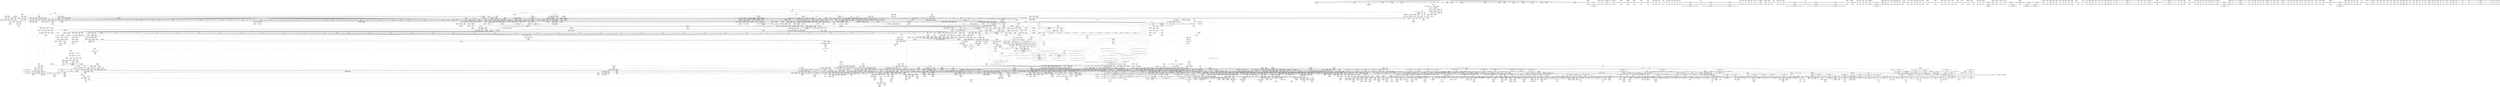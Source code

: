 digraph {
	CE0x88fc590 [shape=record,shape=Mrecord,label="{CE0x88fc590|tomoyo_get_realpath:tmp8|security/tomoyo/file.c,152|*SummSource*}"]
	CE0x87a0aa0 [shape=record,shape=Mrecord,label="{CE0x87a0aa0|tomoyo_fill_path_info:call11|security/tomoyo/util.c,669|*SummSource*}"]
	CE0x54fa720 [shape=record,shape=Mrecord,label="{CE0x54fa720|tomoyo_path_unlink:dentry|Function::tomoyo_path_unlink&Arg::dentry::}"]
	CE0x5fe8ce0 [shape=record,shape=Mrecord,label="{CE0x5fe8ce0|i64_0|*Constant*}"]
	CE0x5feda00 [shape=record,shape=Mrecord,label="{CE0x5feda00|i64*_getelementptr_inbounds_(_4_x_i64_,_4_x_i64_*___llvm_gcov_ctr33,_i64_0,_i64_1)|*Constant*}"]
	CE0x60fea30 [shape=record,shape=Mrecord,label="{CE0x60fea30|tomoyo_path_perm:name11|security/tomoyo/file.c,813|*SummSink*}"]
	CE0x621e4d0 [shape=record,shape=Mrecord,label="{CE0x621e4d0|tomoyo_path_perm:tmp12|security/tomoyo/file.c,799|*SummSource*}"]
	CE0x8905870 [shape=record,shape=Mrecord,label="{CE0x8905870|tomoyo_audit_path_log:param|security/tomoyo/file.c,168|*SummSink*}"]
	CE0x72ffb30 [shape=record,shape=Mrecord,label="{CE0x72ffb30|_ret_void,_!dbg_!38908|include/linux/rcupdate.h,419|*SummSource*}"]
	CE0x7d70a30 [shape=record,shape=Mrecord,label="{CE0x7d70a30|0:_i8,_array:_GCRE_tomoyo_index2category_constant_39_x_i8_c_00_00_00_00_00_00_00_00_00_00_00_00_00_00_00_00_00_00_00_00_00_00_00_01_01_01_01_01_01_01_01_01_01_01_01_01_01_01_02_,_align_16:_elem_4::|security/tomoyo/util.c,983}"]
	CE0x5427d80 [shape=record,shape=Mrecord,label="{CE0x5427d80|tomoyo_path_unlink:dentry2|security/tomoyo/tomoyo.c,175|*SummSource*}"]
	CE0x5566400 [shape=record,shape=Mrecord,label="{CE0x5566400|tomoyo_path_perm:sw.bb9|*SummSource*}"]
	CE0x71d9c40 [shape=record,shape=Mrecord,label="{CE0x71d9c40|i64*_getelementptr_inbounds_(_11_x_i64_,_11_x_i64_*___llvm_gcov_ctr54147,_i64_0,_i64_8)|*Constant*|*SummSource*}"]
	CE0x8a3aff0 [shape=record,shape=Mrecord,label="{CE0x8a3aff0|tomoyo_get_mode:tmp4|security/tomoyo/util.c,978}"]
	CE0x53d8ec0 [shape=record,shape=Mrecord,label="{CE0x53d8ec0|tomoyo_get_mode:tmp1}"]
	CE0x8a7e9b0 [shape=record,shape=Mrecord,label="{CE0x8a7e9b0|tomoyo_get_mode:call|security/tomoyo/util.c,980}"]
	CE0x71695e0 [shape=record,shape=Mrecord,label="{CE0x71695e0|__llvm_gcov_indirect_counter_increment114:tmp3|*SummSink*}"]
	CE0x5390b00 [shape=record,shape=Mrecord,label="{CE0x5390b00|tomoyo_read_unlock:tmp3|*SummSource*}"]
	CE0x718ae30 [shape=record,shape=Mrecord,label="{CE0x718ae30|tomoyo_add_slash:bb|*SummSink*}"]
	CE0x613e910 [shape=record,shape=Mrecord,label="{CE0x613e910|i64*_getelementptr_inbounds_(_4_x_i64_,_4_x_i64_*___llvm_gcov_ctr24,_i64_0,_i64_0)|*Constant*|*SummSource*}"]
	CE0x5fe8eb0 [shape=record,shape=Mrecord,label="{CE0x5fe8eb0|i64_0|*Constant*|*SummSink*}"]
	CE0x723abf0 [shape=record,shape=Mrecord,label="{CE0x723abf0|_call_void___srcu_read_unlock(%struct.srcu_struct*_%sp,_i32_%idx)_#9,_!dbg_!38906|include/linux/srcu.h,237|*SummSource*}"]
	CE0x72ff970 [shape=record,shape=Mrecord,label="{CE0x72ff970|_ret_void,_!dbg_!38908|include/linux/rcupdate.h,419}"]
	CE0x72307b0 [shape=record,shape=Mrecord,label="{CE0x72307b0|i64*_getelementptr_inbounds_(_2_x_i64_,_2_x_i64_*___llvm_gcov_ctr23,_i64_0,_i64_0)|*Constant*|*SummSink*}"]
	CE0x7111d70 [shape=record,shape=Mrecord,label="{CE0x7111d70|tomoyo_fill_path_info:conv|security/tomoyo/util.c,664}"]
	CE0x6314a80 [shape=record,shape=Mrecord,label="{CE0x6314a80|i64*_getelementptr_inbounds_(_12_x_i64_,_12_x_i64_*___llvm_gcov_ctr31133,_i64_0,_i64_0)|*Constant*|*SummSink*}"]
	CE0x51e6bb0 [shape=record,shape=Mrecord,label="{CE0x51e6bb0|__llvm_gcov_indirect_counter_increment114:bb4|*SummSink*}"]
	CE0x734bbe0 [shape=record,shape=Mrecord,label="{CE0x734bbe0|tomoyo_fill_path_info:land.end}"]
	CE0x54fa670 [shape=record,shape=Mrecord,label="{CE0x54fa670|i64_1|*Constant*|*SummSource*}"]
	CE0x87b3a10 [shape=record,shape=Mrecord,label="{CE0x87b3a10|i64_20|*Constant*|*SummSource*}"]
	CE0x7340ed0 [shape=record,shape=Mrecord,label="{CE0x7340ed0|tomoyo_const_part_length:len.0}"]
	CE0x5e95390 [shape=record,shape=Mrecord,label="{CE0x5e95390|tomoyo_const_part_length:tmp5|security/tomoyo/util.c,624}"]
	CE0x6e6a9d0 [shape=record,shape=Mrecord,label="{CE0x6e6a9d0|GLOBAL:tomoyo_path_permission|*Constant*}"]
	CE0x8a50250 [shape=record,shape=Mrecord,label="{CE0x8a50250|VOIDTB_TE:_CE_148,149_}"]
	CE0x6107be0 [shape=record,shape=Mrecord,label="{CE0x6107be0|tomoyo_const_part_length:tmp32|security/tomoyo/util.c,641|*SummSink*}"]
	CE0x72c6980 [shape=record,shape=Mrecord,label="{CE0x72c6980|tomoyo_domain:tmp8|security/tomoyo/common.h,1205|*SummSink*}"]
	CE0x6e91e90 [shape=record,shape=Mrecord,label="{CE0x6e91e90|tomoyo_domain:cred|security/tomoyo/common.h,1205|*SummSink*}"]
	CE0x6d27bf0 [shape=record,shape=Mrecord,label="{CE0x6d27bf0|tomoyo_get_mode:idxprom|security/tomoyo/util.c,981|*SummSink*}"]
	CE0x61076e0 [shape=record,shape=Mrecord,label="{CE0x61076e0|tomoyo_const_part_length:tmp31|security/tomoyo/util.c,641|*SummSink*}"]
	CE0x7211320 [shape=record,shape=Mrecord,label="{CE0x7211320|tomoyo_get_mode:tobool|security/tomoyo/util.c,978|*SummSink*}"]
	CE0x882ae10 [shape=record,shape=Mrecord,label="{CE0x882ae10|tomoyo_get_mode:tmp8|security/tomoyo/util.c,979|*SummSink*}"]
	CE0x6f9e350 [shape=record,shape=Mrecord,label="{CE0x6f9e350|tomoyo_const_part_length:cmp3|security/tomoyo/util.c,627|*SummSink*}"]
	CE0x6d49e60 [shape=record,shape=Mrecord,label="{CE0x6d49e60|__llvm_gcov_indirect_counter_increment:counter|*SummSink*}"]
	CE0x53b36c0 [shape=record,shape=Mrecord,label="{CE0x53b36c0|i32_2|*Constant*}"]
	CE0x6e5bad0 [shape=record,shape=Mrecord,label="{CE0x6e5bad0|%struct.tomoyo_domain_info*_null|*Constant*}"]
	CE0x881b8a0 [shape=record,shape=Mrecord,label="{CE0x881b8a0|tomoyo_path_perm:obj|security/tomoyo/file.c, 788|*SummSink*}"]
	CE0x6deaac0 [shape=record,shape=Mrecord,label="{CE0x6deaac0|tomoyo_fill_path_info:entry}"]
	CE0x734c210 [shape=record,shape=Mrecord,label="{CE0x734c210|tomoyo_get_mode:if.then}"]
	CE0x6ecd480 [shape=record,shape=Mrecord,label="{CE0x6ecd480|i64*_getelementptr_inbounds_(_2_x_i64_,_2_x_i64_*___llvm_gcov_ctr22,_i64_0,_i64_0)|*Constant*|*SummSink*}"]
	CE0x5328770 [shape=record,shape=Mrecord,label="{CE0x5328770|i32_1|*Constant*}"]
	CE0x5ec5780 [shape=record,shape=Mrecord,label="{CE0x5ec5780|_call_void_mcount()_#3}"]
	CE0x512f800 [shape=record,shape=Mrecord,label="{CE0x512f800|tomoyo_path_permission:tmp|*SummSource*}"]
	CE0x6ed6130 [shape=record,shape=Mrecord,label="{CE0x6ed6130|i64_20|*Constant*}"]
	CE0x54b51c0 [shape=record,shape=Mrecord,label="{CE0x54b51c0|_call_void_mcount()_#3|*SummSink*}"]
	CE0x7146de0 [shape=record,shape=Mrecord,label="{CE0x7146de0|GLOBAL:tomoyo_add_slash|*Constant*|*SummSink*}"]
	CE0x60df760 [shape=record,shape=Mrecord,label="{CE0x60df760|tomoyo_path_perm:if.then20|*SummSink*}"]
	CE0x8a19e60 [shape=record,shape=Mrecord,label="{CE0x8a19e60|tomoyo_path_permission:tmp16|security/tomoyo/file.c,571}"]
	CE0x8a07b20 [shape=record,shape=Mrecord,label="{CE0x8a07b20|tomoyo_get_mode:if.end|*SummSink*}"]
	CE0x6d7f6b0 [shape=record,shape=Mrecord,label="{CE0x6d7f6b0|tomoyo_get_mode:mode.0|*SummSink*}"]
	CE0x6d49d50 [shape=record,shape=Mrecord,label="{CE0x6d49d50|__llvm_gcov_indirect_counter_increment:counter|*SummSource*}"]
	CE0x6106f70 [shape=record,shape=Mrecord,label="{CE0x6106f70|tomoyo_audit_path_log:filename|security/tomoyo/file.c,169|*SummSource*}"]
	CE0x6e3e4b0 [shape=record,shape=Mrecord,label="{CE0x6e3e4b0|i64_80|*Constant*}"]
	CE0x71ff760 [shape=record,shape=Mrecord,label="{CE0x71ff760|VOIDTB_TE:_CE_222,223_}"]
	CE0x89bb610 [shape=record,shape=Mrecord,label="{CE0x89bb610|tomoyo_path_perm:if.then|*SummSink*}"]
	CE0x7053ed0 [shape=record,shape=Mrecord,label="{CE0x7053ed0|get_current:tmp3|*SummSink*}"]
	CE0x5fb7b00 [shape=record,shape=Mrecord,label="{CE0x5fb7b00|tomoyo_init_request_info:domain|Function::tomoyo_init_request_info&Arg::domain::}"]
	CE0x6f7e390 [shape=record,shape=Mrecord,label="{CE0x6f7e390|tomoyo_path_perm:call4|security/tomoyo/file.c,804}"]
	CE0x521a700 [shape=record,shape=Mrecord,label="{CE0x521a700|tomoyo_get_mode:config7|security/tomoyo/util.c,983|*SummSink*}"]
	CE0x60cec70 [shape=record,shape=Mrecord,label="{CE0x60cec70|i64*_getelementptr_inbounds_(_31_x_i64_,_31_x_i64_*___llvm_gcov_ctr43150,_i64_0,_i64_29)|*Constant*|*SummSink*}"]
	CE0x53a4f80 [shape=record,shape=Mrecord,label="{CE0x53a4f80|_call_void_mcount()_#3}"]
	CE0x6262140 [shape=record,shape=Mrecord,label="{CE0x6262140|tomoyo_path_perm:tmp39|security/tomoyo/file.c,821|*SummSink*}"]
	CE0x8846810 [shape=record,shape=Mrecord,label="{CE0x8846810|tomoyo_path_perm:tmp40|security/tomoyo/file.c,821|*SummSink*}"]
	CE0x5fa7790 [shape=record,shape=Mrecord,label="{CE0x5fa7790|i64*_getelementptr_inbounds_(_11_x_i64_,_11_x_i64_*___llvm_gcov_ctr54147,_i64_0,_i64_9)|*Constant*}"]
	CE0x7262030 [shape=record,shape=Mrecord,label="{CE0x7262030|tomoyo_path_perm:tobool|security/tomoyo/file.c,814|*SummSource*}"]
	CE0x53906b0 [shape=record,shape=Mrecord,label="{CE0x53906b0|tomoyo_path_permission:ns|security/tomoyo/file.c,564}"]
	CE0x8860f60 [shape=record,shape=Mrecord,label="{CE0x8860f60|tomoyo_path_perm:tmp34|security/tomoyo/file.c,821}"]
	CE0x87a51b0 [shape=record,shape=Mrecord,label="{CE0x87a51b0|srcu_read_unlock:bb|*SummSink*}"]
	CE0x732d6b0 [shape=record,shape=Mrecord,label="{CE0x732d6b0|VOIDTB_TE:_CE_145,146_}"]
	CE0x60b5390 [shape=record,shape=Mrecord,label="{CE0x60b5390|tomoyo_const_part_length:add|security/tomoyo/util.c,634|*SummSink*}"]
	CE0x8a102a0 [shape=record,shape=Mrecord,label="{CE0x8a102a0|_call_void_mcount()_#3}"]
	CE0x719abb0 [shape=record,shape=Mrecord,label="{CE0x719abb0|tomoyo_domain:tmp1|*SummSource*}"]
	CE0x6cc7a00 [shape=record,shape=Mrecord,label="{CE0x6cc7a00|128:_i8*,_1208:_%struct.file*,_:_CMRE_128,136_|*MultipleSource*|security/tomoyo/common.h,1205|security/tomoyo/common.h,1205}"]
	CE0x7271b10 [shape=record,shape=Mrecord,label="{CE0x7271b10|tomoyo_const_part_length:tmp|*SummSink*}"]
	CE0x7344020 [shape=record,shape=Mrecord,label="{CE0x7344020|i64*_getelementptr_inbounds_(_25_x_i64_,_25_x_i64_*___llvm_gcov_ctr11,_i64_0,_i64_15)|*Constant*}"]
	CE0x52e5320 [shape=record,shape=Mrecord,label="{CE0x52e5320|tomoyo_get_mode:tmp26|security/tomoyo/util.c,987}"]
	CE0x6e07050 [shape=record,shape=Mrecord,label="{CE0x6e07050|i64_7|*Constant*|*SummSource*}"]
	CE0x6e72720 [shape=record,shape=Mrecord,label="{CE0x6e72720|tomoyo_path_permission:r|Function::tomoyo_path_permission&Arg::r::|*SummSource*}"]
	CE0x6349800 [shape=record,shape=Mrecord,label="{CE0x6349800|tomoyo_read_lock:entry}"]
	CE0x7166010 [shape=record,shape=Mrecord,label="{CE0x7166010|__llvm_gcov_indirect_counter_increment:tmp6|*SummSource*}"]
	CE0x53a5200 [shape=record,shape=Mrecord,label="{CE0x53a5200|_call_void_mcount()_#3|*SummSink*}"]
	CE0x72aefe0 [shape=record,shape=Mrecord,label="{CE0x72aefe0|tomoyo_domain:tobool|security/tomoyo/common.h,1205}"]
	CE0x53d8bb0 [shape=record,shape=Mrecord,label="{CE0x53d8bb0|i64*_getelementptr_inbounds_(_12_x_i64_,_12_x_i64_*___llvm_gcov_ctr31133,_i64_0,_i64_0)|*Constant*}"]
	CE0x6232450 [shape=record,shape=Mrecord,label="{CE0x6232450|i64*_getelementptr_inbounds_(_6_x_i64_,_6_x_i64_*___llvm_gcov_ctr26,_i64_0,_i64_5)|*Constant*|*SummSink*}"]
	CE0x54646d0 [shape=record,shape=Mrecord,label="{CE0x54646d0|tomoyo_path_permission:tmp11|security/tomoyo/file.c,565|*SummSink*}"]
	CE0x61d3ad0 [shape=record,shape=Mrecord,label="{CE0x61d3ad0|tomoyo_fill_path_info:tmp3|security/tomoyo/util.c,667}"]
	CE0x524a6c0 [shape=record,shape=Mrecord,label="{CE0x524a6c0|tomoyo_path_permission:tmp2|security/tomoyo/file.c,563|*SummSource*}"]
	CE0x8a7f260 [shape=record,shape=Mrecord,label="{CE0x8a7f260|tomoyo_audit_path_log:arrayidx|security/tomoyo/file.c,167}"]
	CE0x6cc8180 [shape=record,shape=Mrecord,label="{CE0x6cc8180|128:_i8*,_1208:_%struct.file*,_:_CMRE_160,168_|*MultipleSource*|security/tomoyo/common.h,1205|security/tomoyo/common.h,1205}"]
	CE0x70c5cd0 [shape=record,shape=Mrecord,label="{CE0x70c5cd0|VOIDTB_TE:_CE_154,155_}"]
	CE0x5fa5a30 [shape=record,shape=Mrecord,label="{CE0x5fa5a30|tomoyo_get_mode:tmp21|security/tomoyo/util.c,985}"]
	CE0x716b2d0 [shape=record,shape=Mrecord,label="{CE0x716b2d0|VOIDTB_TE:_CE_149,150_}"]
	CE0x5eec300 [shape=record,shape=Mrecord,label="{CE0x5eec300|tomoyo_init_request_info:tmp|*SummSink*}"]
	CE0x70d6550 [shape=record,shape=Mrecord,label="{CE0x70d6550|i64*_getelementptr_inbounds_(_6_x_i64_,_6_x_i64_*___llvm_gcov_ctr25,_i64_0,_i64_5)|*Constant*|*SummSource*}"]
	CE0x6042d80 [shape=record,shape=Mrecord,label="{CE0x6042d80|tomoyo_domain:tmp18|security/tomoyo/common.h,1205|*SummSource*}"]
	CE0x524a650 [shape=record,shape=Mrecord,label="{CE0x524a650|tomoyo_path_permission:tmp2|security/tomoyo/file.c,563}"]
	CE0x70829b0 [shape=record,shape=Mrecord,label="{CE0x70829b0|_ret_void}"]
	CE0x5f70cf0 [shape=record,shape=Mrecord,label="{CE0x5f70cf0|i64*_getelementptr_inbounds_(_31_x_i64_,_31_x_i64_*___llvm_gcov_ctr43150,_i64_0,_i64_21)|*Constant*}"]
	CE0x8a781d0 [shape=record,shape=Mrecord,label="{CE0x8a781d0|srcu_read_lock:entry}"]
	CE0x8765ed0 [shape=record,shape=Mrecord,label="{CE0x8765ed0|tomoyo_path_perm:tmp36|security/tomoyo/file.c,822}"]
	CE0x7082a90 [shape=record,shape=Mrecord,label="{CE0x7082a90|_ret_void|*SummSink*}"]
	CE0x542c300 [shape=record,shape=Mrecord,label="{CE0x542c300|i32_0|*Constant*|*SummSource*}"]
	CE0x6113150 [shape=record,shape=Mrecord,label="{CE0x6113150|tomoyo_path_perm:tmp31|security/tomoyo/file.c,816}"]
	CE0x884fb20 [shape=record,shape=Mrecord,label="{CE0x884fb20|i64*_getelementptr_inbounds_(_25_x_i64_,_25_x_i64_*___llvm_gcov_ctr11,_i64_0,_i64_23)|*Constant*|*SummSink*}"]
	CE0x6e91ad0 [shape=record,shape=Mrecord,label="{CE0x6e91ad0|i32_78|*Constant*|*SummSink*}"]
	CE0x7d5c230 [shape=record,shape=Mrecord,label="{CE0x7d5c230|0:_i8,_array:_GCRE_tomoyo_index2category_constant_39_x_i8_c_00_00_00_00_00_00_00_00_00_00_00_00_00_00_00_00_00_00_00_00_00_00_00_01_01_01_01_01_01_01_01_01_01_01_01_01_01_01_02_,_align_16:_elem_10::|security/tomoyo/util.c,983}"]
	CE0x701e7c0 [shape=record,shape=Mrecord,label="{CE0x701e7c0|i64_7|*Constant*}"]
	CE0x7103410 [shape=record,shape=Mrecord,label="{CE0x7103410|get_current:tmp2}"]
	CE0x8a82c20 [shape=record,shape=Mrecord,label="{CE0x8a82c20|i64*_getelementptr_inbounds_(_31_x_i64_,_31_x_i64_*___llvm_gcov_ctr43150,_i64_0,_i64_28)|*Constant*}"]
	CE0x6086e00 [shape=record,shape=Mrecord,label="{CE0x6086e00|rcu_lock_acquire:__here}"]
	CE0x8a30c60 [shape=record,shape=Mrecord,label="{CE0x8a30c60|tomoyo_get_realpath:name|security/tomoyo/file.c,150}"]
	CE0x6042c30 [shape=record,shape=Mrecord,label="{CE0x6042c30|i64*_getelementptr_inbounds_(_11_x_i64_,_11_x_i64_*___llvm_gcov_ctr54147,_i64_0,_i64_9)|*Constant*|*SummSink*}"]
	CE0x5275be0 [shape=record,shape=Mrecord,label="{CE0x5275be0|0:_i8,_array:_GCRE_tomoyo_index2category_constant_39_x_i8_c_00_00_00_00_00_00_00_00_00_00_00_00_00_00_00_00_00_00_00_00_00_00_00_01_01_01_01_01_01_01_01_01_01_01_01_01_01_01_02_,_align_16:_elem_38::|security/tomoyo/util.c,983}"]
	CE0x6023800 [shape=record,shape=Mrecord,label="{CE0x6023800|40:_%struct.tomoyo_policy_namespace*,_48:_i8,_:_GCRE_tomoyo_kernel_domain_external_global_%struct.tomoyo_domain_info_40,48_|*MultipleSource*|security/tomoyo/util.c,1007|security/tomoyo/util.c,1005|Function::tomoyo_init_request_info&Arg::domain::}"]
	CE0x6112560 [shape=record,shape=Mrecord,label="{CE0x6112560|i64*_getelementptr_inbounds_(_25_x_i64_,_25_x_i64_*___llvm_gcov_ctr11,_i64_0,_i64_15)|*Constant*|*SummSource*}"]
	CE0x701e240 [shape=record,shape=Mrecord,label="{CE0x701e240|tomoyo_get_mode:config|security/tomoyo/util.c,981|*SummSink*}"]
	CE0x537f260 [shape=record,shape=Mrecord,label="{CE0x537f260|i8_1|*Constant*}"]
	CE0x61d3fd0 [shape=record,shape=Mrecord,label="{CE0x61d3fd0|0:_i8,_array:_GCRE_tomoyo_index2category_constant_39_x_i8_c_00_00_00_00_00_00_00_00_00_00_00_00_00_00_00_00_00_00_00_00_00_00_00_01_01_01_01_01_01_01_01_01_01_01_01_01_01_01_02_,_align_16:_elem_6::|security/tomoyo/util.c,983}"]
	CE0x6febd90 [shape=record,shape=Mrecord,label="{CE0x6febd90|0:_i8,_array:_GCRE_tomoyo_index2category_constant_39_x_i8_c_00_00_00_00_00_00_00_00_00_00_00_00_00_00_00_00_00_00_00_00_00_00_00_01_01_01_01_01_01_01_01_01_01_01_01_01_01_01_02_,_align_16:_elem_9::|security/tomoyo/util.c,983}"]
	CE0x8a3b3e0 [shape=record,shape=Mrecord,label="{CE0x8a3b3e0|tomoyo_domain:land.lhs.true}"]
	CE0x5491a50 [shape=record,shape=Mrecord,label="{CE0x5491a50|tomoyo_path_perm:path1|security/tomoyo/file.c,788}"]
	CE0x6f6edf0 [shape=record,shape=Mrecord,label="{CE0x6f6edf0|tomoyo_path_perm:frombool|security/tomoyo/file.c,800|*SummSink*}"]
	CE0x8865bd0 [shape=record,shape=Mrecord,label="{CE0x8865bd0|tomoyo_domain:tmp10|security/tomoyo/common.h,1205}"]
	CE0x53b30b0 [shape=record,shape=Mrecord,label="{CE0x53b30b0|tomoyo_const_part_length:tmp27|security/tomoyo/util.c,641}"]
	CE0x887f0c0 [shape=record,shape=Mrecord,label="{CE0x887f0c0|i32_48|*Constant*|*SummSource*}"]
	CE0x5f93700 [shape=record,shape=Mrecord,label="{CE0x5f93700|tomoyo_path_perm:if.end6|*SummSink*}"]
	CE0x60fecc0 [shape=record,shape=Mrecord,label="{CE0x60fecc0|tomoyo_path_perm:tmp8|security/tomoyo/file.c,797|*SummSource*}"]
	CE0x5fa8d20 [shape=record,shape=Mrecord,label="{CE0x5fa8d20|tomoyo_const_part_length:tmp10|security/tomoyo/util.c,626|*SummSink*}"]
	CE0x60cece0 [shape=record,shape=Mrecord,label="{CE0x60cece0|tomoyo_const_part_length:tmp50|security/tomoyo/util.c,651|*SummSink*}"]
	CE0x71597a0 [shape=record,shape=Mrecord,label="{CE0x71597a0|rcu_lock_release:bb|*SummSink*}"]
	CE0x5fd00d0 [shape=record,shape=Mrecord,label="{CE0x5fd00d0|i64*_getelementptr_inbounds_(_4_x_i64_,_4_x_i64_*___llvm_gcov_ctr33,_i64_0,_i64_3)|*Constant*|*SummSource*}"]
	CE0x6f1c110 [shape=record,shape=Mrecord,label="{CE0x6f1c110|128:_i8*,_1208:_%struct.file*,_:_CMRE_29,30_}"]
	CE0x6e5b5d0 [shape=record,shape=Mrecord,label="{CE0x6e5b5d0|__llvm_gcov_indirect_counter_increment:bb4|*SummSink*}"]
	CE0x6deaa50 [shape=record,shape=Mrecord,label="{CE0x6deaa50|tomoyo_fill_path_info:entry|*SummSink*}"]
	CE0x61ddbf0 [shape=record,shape=Mrecord,label="{CE0x61ddbf0|__llvm_gcov_indirect_counter_increment114:counters|Function::__llvm_gcov_indirect_counter_increment114&Arg::counters::|*SummSource*}"]
	CE0x88cea40 [shape=record,shape=Mrecord,label="{CE0x88cea40|i64*_getelementptr_inbounds_(_31_x_i64_,_31_x_i64_*___llvm_gcov_ctr43150,_i64_0,_i64_27)|*Constant*}"]
	CE0x8a504a0 [shape=record,shape=Mrecord,label="{CE0x8a504a0|VOIDTB_TE:_CE_153,154_}"]
	CE0x6eb8160 [shape=record,shape=Mrecord,label="{CE0x6eb8160|tomoyo_add_slash:tmp7|security/tomoyo/file.c,132}"]
	CE0x7d69140 [shape=record,shape=Mrecord,label="{CE0x7d69140|tomoyo_domain:tmp13|security/tomoyo/common.h,1205|*SummSink*}"]
	CE0x6131110 [shape=record,shape=Mrecord,label="{CE0x6131110|tomoyo_get_realpath:tmp2|*LoadInst*|security/tomoyo/file.c,151|*SummSource*}"]
	CE0x524aa40 [shape=record,shape=Mrecord,label="{CE0x524aa40|tomoyo_domain:tmp13|security/tomoyo/common.h,1205}"]
	CE0x6d6db00 [shape=record,shape=Mrecord,label="{CE0x6d6db00|0:_%struct.tomoyo_obj_info*,_16:_%struct.tomoyo_domain_info*,_24:_%struct.tomoyo_path_info*,_40:_i8,_72:_i8,_75:_i8,_76:_i8,_77:_i8,_:_SCMRE_34,35_}"]
	CE0x5fa71d0 [shape=record,shape=Mrecord,label="{CE0x5fa71d0|i8*_getelementptr_inbounds_(_45_x_i8_,_45_x_i8_*_.str13,_i32_0,_i32_0)|*Constant*|*SummSource*}"]
	CE0x54b48c0 [shape=record,shape=Mrecord,label="{CE0x54b48c0|GLOBAL:tomoyo_get_realpath|*Constant*}"]
	CE0x5f72260 [shape=record,shape=Mrecord,label="{CE0x5f72260|tomoyo_path_permission:arrayidx|security/tomoyo/file.c,563}"]
	CE0x8865f90 [shape=record,shape=Mrecord,label="{CE0x8865f90|tomoyo_path_permission:if.end|*SummSource*}"]
	CE0x6e7be90 [shape=record,shape=Mrecord,label="{CE0x6e7be90|tomoyo_domain:tmp12|security/tomoyo/common.h,1205}"]
	CE0x61f4fa0 [shape=record,shape=Mrecord,label="{CE0x61f4fa0|tomoyo_const_part_length:incdec.ptr19|security/tomoyo/util.c,643|*SummSink*}"]
	CE0x7177e70 [shape=record,shape=Mrecord,label="{CE0x7177e70|tomoyo_get_mode:entry}"]
	CE0x6f54080 [shape=record,shape=Mrecord,label="{CE0x6f54080|srcu_read_unlock:tmp}"]
	CE0x6ddbf20 [shape=record,shape=Mrecord,label="{CE0x6ddbf20|rcu_lock_release:tmp3}"]
	CE0x7d68990 [shape=record,shape=Mrecord,label="{CE0x7d68990|i64*_getelementptr_inbounds_(_12_x_i64_,_12_x_i64_*___llvm_gcov_ctr31133,_i64_0,_i64_6)|*Constant*}"]
	CE0x5390870 [shape=record,shape=Mrecord,label="{CE0x5390870|tomoyo_path_permission:ns|security/tomoyo/file.c,564|*SummSource*}"]
	CE0x62db2d0 [shape=record,shape=Mrecord,label="{CE0x62db2d0|tomoyo_path_permission:tmp15|security/tomoyo/file.c,567|*SummSink*}"]
	CE0x88f6790 [shape=record,shape=Mrecord,label="{CE0x88f6790|tomoyo_init_request_info:call4|security/tomoyo/util.c,1010|*SummSink*}"]
	CE0x60a55e0 [shape=record,shape=Mrecord,label="{CE0x60a55e0|tomoyo_domain:land.lhs.true2|*SummSource*}"]
	CE0x7103f60 [shape=record,shape=Mrecord,label="{CE0x7103f60|rcu_lock_acquire:bb}"]
	CE0x88f6250 [shape=record,shape=Mrecord,label="{CE0x88f6250|tomoyo_init_request_info:tmp12|security/tomoyo/util.c,1010|*SummSink*}"]
	CE0x6ed61a0 [shape=record,shape=Mrecord,label="{CE0x6ed61a0|tomoyo_const_part_length:tmp29|security/tomoyo/util.c,641}"]
	CE0x87cbe50 [shape=record,shape=Mrecord,label="{CE0x87cbe50|VOIDTB_TE:_CE_72,80_|Function::tomoyo_path_unlink&Arg::dentry::}"]
	CE0x5fd7c50 [shape=record,shape=Mrecord,label="{CE0x5fd7c50|%struct.tomoyo_domain_info*_null|*Constant*|*SummSource*}"]
	CE0x5eebf50 [shape=record,shape=Mrecord,label="{CE0x5eebf50|i32_-1|*Constant*|*SummSink*}"]
	CE0x5eadda0 [shape=record,shape=Mrecord,label="{CE0x5eadda0|COLLAPSED:_GCMRE___llvm_gcov_ctr32134_internal_global_5_x_i64_zeroinitializer:_elem_0:default:}"]
	CE0x60670c0 [shape=record,shape=Mrecord,label="{CE0x60670c0|srcu_read_unlock:idx|Function::srcu_read_unlock&Arg::idx::|*SummSource*}"]
	CE0x53a72d0 [shape=record,shape=Mrecord,label="{CE0x53a72d0|tomoyo_path_unlink:tmp|*SummSource*}"]
	CE0x6076670 [shape=record,shape=Mrecord,label="{CE0x6076670|tomoyo_path_perm:path1|security/tomoyo/file.c,788|*SummSink*}"]
	CE0x6f6ec90 [shape=record,shape=Mrecord,label="{CE0x6f6ec90|tomoyo_path_perm:frombool|security/tomoyo/file.c,800}"]
	CE0x61459b0 [shape=record,shape=Mrecord,label="{CE0x61459b0|__llvm_gcov_indirect_counter_increment:tmp3|*SummSink*}"]
	CE0x88c4bf0 [shape=record,shape=Mrecord,label="{CE0x88c4bf0|tomoyo_path_permission:if.then}"]
	CE0x53b3730 [shape=record,shape=Mrecord,label="{CE0x53b3730|_call_void___llvm_gcov_indirect_counter_increment114(i32*___llvm_gcov_global_state_pred45,_i64**_getelementptr_inbounds_(_3_x_i64*_,_3_x_i64*_*___llvm_gcda_edge_table44,_i64_0,_i64_2)),_!dbg_!38930|security/tomoyo/util.c,640}"]
	CE0x71d47a0 [shape=record,shape=Mrecord,label="{CE0x71d47a0|i64**_getelementptr_inbounds_(_3_x_i64*_,_3_x_i64*_*___llvm_gcda_edge_table,_i64_0,_i64_2)|*Constant*|*SummSink*}"]
	CE0x617cf10 [shape=record,shape=Mrecord,label="{CE0x617cf10|0:_%struct.tomoyo_obj_info*,_16:_%struct.tomoyo_domain_info*,_24:_%struct.tomoyo_path_info*,_40:_i8,_72:_i8,_75:_i8,_76:_i8,_77:_i8,_:_SCMRE_30,31_}"]
	CE0x6ffb170 [shape=record,shape=Mrecord,label="{CE0x6ffb170|i64*_getelementptr_inbounds_(_25_x_i64_,_25_x_i64_*___llvm_gcov_ctr11,_i64_0,_i64_6)|*Constant*|*SummSource*}"]
	CE0x53b33e0 [shape=record,shape=Mrecord,label="{CE0x53b33e0|tomoyo_audit_path_log:arrayidx|security/tomoyo/file.c,167|*SummSource*}"]
	CE0x88c28c0 [shape=record,shape=Mrecord,label="{CE0x88c28c0|tomoyo_const_part_length:tmp40|security/tomoyo/util.c,644|*SummSink*}"]
	CE0x8904b30 [shape=record,shape=Mrecord,label="{CE0x8904b30|get_current:tmp2|*SummSource*}"]
	CE0x6ea6cb0 [shape=record,shape=Mrecord,label="{CE0x6ea6cb0|tomoyo_path_permission:filename|Function::tomoyo_path_permission&Arg::filename::}"]
	CE0x7268db0 [shape=record,shape=Mrecord,label="{CE0x7268db0|tomoyo_path_permission:mode|security/tomoyo/file.c,564}"]
	CE0x6e81ea0 [shape=record,shape=Mrecord,label="{CE0x6e81ea0|tomoyo_path_permission:tmp21|security/tomoyo/file.c,573|*SummSource*}"]
	CE0x884fdb0 [shape=record,shape=Mrecord,label="{CE0x884fdb0|tomoyo_path_perm:tmp48|security/tomoyo/file.c,828}"]
	CE0x528b000 [shape=record,shape=Mrecord,label="{CE0x528b000|tomoyo_get_mode:if.end}"]
	CE0x6ed6340 [shape=record,shape=Mrecord,label="{CE0x6ed6340|tomoyo_const_part_length:tmp29|security/tomoyo/util.c,641|*SummSink*}"]
	CE0x8736840 [shape=record,shape=Mrecord,label="{CE0x8736840|tomoyo_path_perm:tmp45|security/tomoyo/file.c,826|*SummSink*}"]
	CE0x54f7410 [shape=record,shape=Mrecord,label="{CE0x54f7410|tomoyo_path_unlink:tmp4|*LoadInst*|security/tomoyo/tomoyo.c,175|*SummSource*}"]
	CE0x70b7b60 [shape=record,shape=Mrecord,label="{CE0x70b7b60|tomoyo_get_mode:tmp19|security/tomoyo/util.c,985|*SummSink*}"]
	CE0x887f580 [shape=record,shape=Mrecord,label="{CE0x887f580|tomoyo_const_part_length:sw.epilog|*SummSource*}"]
	CE0x61130e0 [shape=record,shape=Mrecord,label="{CE0x61130e0|GLOBAL:tomoyo_fill_path_info|*Constant*}"]
	CE0x701e460 [shape=record,shape=Mrecord,label="{CE0x701e460|i32_6|*Constant*}"]
	CE0x703dfd0 [shape=record,shape=Mrecord,label="{CE0x703dfd0|tomoyo_const_part_length:cmp|security/tomoyo/util.c,626|*SummSink*}"]
	CE0x70222d0 [shape=record,shape=Mrecord,label="{CE0x70222d0|tomoyo_path_permission:filename5|security/tomoyo/file.c,568}"]
	CE0x53b37f0 [shape=record,shape=Mrecord,label="{CE0x53b37f0|_call_void___llvm_gcov_indirect_counter_increment114(i32*___llvm_gcov_global_state_pred45,_i64**_getelementptr_inbounds_(_3_x_i64*_,_3_x_i64*_*___llvm_gcda_edge_table44,_i64_0,_i64_2)),_!dbg_!38930|security/tomoyo/util.c,640|*SummSource*}"]
	CE0x87b42e0 [shape=record,shape=Mrecord,label="{CE0x87b42e0|tomoyo_path_perm:tmp42|security/tomoyo/file.c,826}"]
	CE0x7359290 [shape=record,shape=Mrecord,label="{CE0x7359290|i64*_getelementptr_inbounds_(_6_x_i64_,_6_x_i64_*___llvm_gcov_ctr25,_i64_0,_i64_0)|*Constant*|*SummSource*}"]
	CE0x7103500 [shape=record,shape=Mrecord,label="{CE0x7103500|_call_void_mcount()_#3}"]
	CE0x8899180 [shape=record,shape=Mrecord,label="{CE0x8899180|i64_24|*Constant*}"]
	CE0x61de230 [shape=record,shape=Mrecord,label="{CE0x61de230|rcu_lock_acquire:tmp3|*SummSink*}"]
	CE0x89e3b10 [shape=record,shape=Mrecord,label="{CE0x89e3b10|_call_void_mcount()_#3|*SummSink*}"]
	CE0x701e9a0 [shape=record,shape=Mrecord,label="{CE0x701e9a0|tomoyo_const_part_length:tmp16|security/tomoyo/util.c,627}"]
	CE0x53f98f0 [shape=record,shape=Mrecord,label="{CE0x53f98f0|i1_true|*Constant*}"]
	CE0x87ea2f0 [shape=record,shape=Mrecord,label="{CE0x87ea2f0|tomoyo_const_part_length:tmp36|security/tomoyo/util.c,644|*SummSource*}"]
	CE0x88c4810 [shape=record,shape=Mrecord,label="{CE0x88c4810|tomoyo_get_mode:if.then|*SummSink*}"]
	CE0x89d3c10 [shape=record,shape=Mrecord,label="{CE0x89d3c10|tomoyo_fill_path_info:tmp10}"]
	CE0x89e4370 [shape=record,shape=Mrecord,label="{CE0x89e4370|tomoyo_read_lock:call|security/tomoyo/common.h,1097|*SummSource*}"]
	CE0x55449c0 [shape=record,shape=Mrecord,label="{CE0x55449c0|GLOBAL:tomoyo_ss|Global_var:tomoyo_ss|*SummSource*}"]
	CE0x87c30e0 [shape=record,shape=Mrecord,label="{CE0x87c30e0|__llvm_gcov_indirect_counter_increment114:predecessor|Function::__llvm_gcov_indirect_counter_increment114&Arg::predecessor::}"]
	CE0x5275680 [shape=record,shape=Mrecord,label="{CE0x5275680|tomoyo_get_mode:conv5|security/tomoyo/util.c,983}"]
	CE0x6ddb4d0 [shape=record,shape=Mrecord,label="{CE0x6ddb4d0|i8*_undef|*Constant*|*SummSource*}"]
	CE0x736af20 [shape=record,shape=Mrecord,label="{CE0x736af20|GLOBAL:__llvm_gcov_ctr28130|Global_var:__llvm_gcov_ctr28130}"]
	CE0x6f9e5f0 [shape=record,shape=Mrecord,label="{CE0x6f9e5f0|tomoyo_get_mode:tmp20|security/tomoyo/util.c,985}"]
	CE0x881b740 [shape=record,shape=Mrecord,label="{CE0x881b740|tomoyo_path_perm:obj|security/tomoyo/file.c, 788|*SummSource*}"]
	CE0x6d28770 [shape=record,shape=Mrecord,label="{CE0x6d28770|0:_i8,_array:_GCRE_tomoyo_index2category_constant_39_x_i8_c_00_00_00_00_00_00_00_00_00_00_00_00_00_00_00_00_00_00_00_00_00_00_00_01_01_01_01_01_01_01_01_01_01_01_01_01_01_01_02_,_align_16:_elem_15::|security/tomoyo/util.c,983}"]
	CE0x6da33e0 [shape=record,shape=Mrecord,label="{CE0x6da33e0|_call_void_mcount()_#3|*SummSource*}"]
	CE0x87f9800 [shape=record,shape=Mrecord,label="{CE0x87f9800|tomoyo_const_part_length:tmp38|security/tomoyo/util.c,644|*SummSource*}"]
	CE0x7d700d0 [shape=record,shape=Mrecord,label="{CE0x7d700d0|tomoyo_get_mode:arrayidx|security/tomoyo/util.c,981|*SummSink*}"]
	CE0x72e6ec0 [shape=record,shape=Mrecord,label="{CE0x72e6ec0|_call_void_kfree(i8*_%tmp41)_#9,_!dbg_!38964|security/tomoyo/file.c,824|*SummSource*}"]
	CE0x876dcd0 [shape=record,shape=Mrecord,label="{CE0x876dcd0|tomoyo_path_permission:tmp15|security/tomoyo/file.c,567|*SummSource*}"]
	CE0x53a5ad0 [shape=record,shape=Mrecord,label="{CE0x53a5ad0|_call_void_srcu_read_unlock(%struct.srcu_struct*_tomoyo_ss,_i32_%idx)_#9,_!dbg_!38903|security/tomoyo/common.h,1109}"]
	CE0x6da4f20 [shape=record,shape=Mrecord,label="{CE0x6da4f20|tomoyo_path_permission:param|security/tomoyo/file.c,568|*SummSource*}"]
	CE0x53be8d0 [shape=record,shape=Mrecord,label="{CE0x53be8d0|GLOBAL:srcu_read_unlock|*Constant*|*SummSink*}"]
	CE0x6e92530 [shape=record,shape=Mrecord,label="{CE0x6e92530|i32_78|*Constant*}"]
	CE0x61f5760 [shape=record,shape=Mrecord,label="{CE0x61f5760|_ret_void|*SummSink*}"]
	CE0x6021760 [shape=record,shape=Mrecord,label="{CE0x6021760|i64*_getelementptr_inbounds_(_5_x_i64_,_5_x_i64_*___llvm_gcov_ctr28130,_i64_0,_i64_4)|*Constant*|*SummSink*}"]
	CE0x88ca120 [shape=record,shape=Mrecord,label="{CE0x88ca120|i64*_getelementptr_inbounds_(_31_x_i64_,_31_x_i64_*___llvm_gcov_ctr43150,_i64_0,_i64_26)|*Constant*}"]
	CE0x7d690d0 [shape=record,shape=Mrecord,label="{CE0x7d690d0|i64*_getelementptr_inbounds_(_11_x_i64_,_11_x_i64_*___llvm_gcov_ctr54147,_i64_0,_i64_6)|*Constant*|*SummSink*}"]
	CE0x6131b30 [shape=record,shape=Mrecord,label="{CE0x6131b30|tomoyo_path_perm:symlink_target|security/tomoyo/file.c, 794}"]
	CE0x7343e10 [shape=record,shape=Mrecord,label="{CE0x7343e10|tomoyo_path_perm:tmp28|security/tomoyo/file.c,815|*SummSink*}"]
	CE0x6d618e0 [shape=record,shape=Mrecord,label="{CE0x6d618e0|tomoyo_path_perm:tmp12|security/tomoyo/file.c,799|*SummSink*}"]
	CE0x544df00 [shape=record,shape=Mrecord,label="{CE0x544df00|tomoyo_path_perm:entry}"]
	CE0x7357070 [shape=record,shape=Mrecord,label="{CE0x7357070|tomoyo_const_part_length:if.then|*SummSink*}"]
	CE0x7256fd0 [shape=record,shape=Mrecord,label="{CE0x7256fd0|tomoyo_path_perm:tmp38|security/tomoyo/file.c,822}"]
	CE0x6e076a0 [shape=record,shape=Mrecord,label="{CE0x6e076a0|tomoyo_path_permission:tmp18|security/tomoyo/file.c,573|*SummSource*}"]
	CE0x8905520 [shape=record,shape=Mrecord,label="{CE0x8905520|i32_51|*Constant*}"]
	CE0x87b3950 [shape=record,shape=Mrecord,label="{CE0x87b3950|tomoyo_path_perm:tobool24|security/tomoyo/file.c,826|*SummSink*}"]
	CE0x70fe600 [shape=record,shape=Mrecord,label="{CE0x70fe600|tomoyo_path_perm:tmp21|security/tomoyo/file.c,810|*SummSource*}"]
	CE0x7257b10 [shape=record,shape=Mrecord,label="{CE0x7257b10|GLOBAL:kfree|*Constant*|*SummSource*}"]
	CE0x604f350 [shape=record,shape=Mrecord,label="{CE0x604f350|0:_i8,_array:_GCR_tomoyo_p2mac_internal_constant_11_x_i8_c_00_01_01_01_03_04_06_09_0A_13_15_,_align_1:_elem_7::|security/tomoyo/file.c,797}"]
	CE0x60eda40 [shape=record,shape=Mrecord,label="{CE0x60eda40|tomoyo_init_request_info:mode|security/tomoyo/util.c,1010|*SummSource*}"]
	CE0x7346000 [shape=record,shape=Mrecord,label="{CE0x7346000|tomoyo_read_unlock:tmp}"]
	CE0x5f2e450 [shape=record,shape=Mrecord,label="{CE0x5f2e450|i64*_getelementptr_inbounds_(_25_x_i64_,_25_x_i64_*___llvm_gcov_ctr11,_i64_0,_i64_0)|*Constant*}"]
	CE0x6feb500 [shape=record,shape=Mrecord,label="{CE0x6feb500|tomoyo_fill_path_info:frombool|security/tomoyo/util.c,667}"]
	CE0x727c850 [shape=record,shape=Mrecord,label="{CE0x727c850|i64*_getelementptr_inbounds_(_25_x_i64_,_25_x_i64_*___llvm_gcov_ctr11,_i64_0,_i64_14)|*Constant*}"]
	CE0x60561a0 [shape=record,shape=Mrecord,label="{CE0x60561a0|tomoyo_domain:tmp9|security/tomoyo/common.h,1205}"]
	CE0x5f6a780 [shape=record,shape=Mrecord,label="{CE0x5f6a780|i64_176|*Constant*|*SummSink*}"]
	CE0x6ddcc40 [shape=record,shape=Mrecord,label="{CE0x6ddcc40|0:_%struct.tomoyo_obj_info*,_16:_%struct.tomoyo_domain_info*,_24:_%struct.tomoyo_path_info*,_40:_i8,_72:_i8,_75:_i8,_76:_i8,_77:_i8,_:_SCMRE_57,58_}"]
	CE0x60ed510 [shape=record,shape=Mrecord,label="{CE0x60ed510|tomoyo_init_request_info:tmp11|security/tomoyo/util.c,1007|*SummSource*}"]
	CE0x5305f60 [shape=record,shape=Mrecord,label="{CE0x5305f60|0:_i8,_array:_GCRE_tomoyo_index2category_constant_39_x_i8_c_00_00_00_00_00_00_00_00_00_00_00_00_00_00_00_00_00_00_00_00_00_00_00_01_01_01_01_01_01_01_01_01_01_01_01_01_01_01_02_,_align_16:_elem_34::|security/tomoyo/util.c,983}"]
	CE0x6e267e0 [shape=record,shape=Mrecord,label="{CE0x6e267e0|_call_void_mcount()_#3|*SummSink*}"]
	CE0x881abd0 [shape=record,shape=Mrecord,label="{CE0x881abd0|i64*_getelementptr_inbounds_(_25_x_i64_,_25_x_i64_*___llvm_gcov_ctr11,_i64_0,_i64_0)|*Constant*|*SummSink*}"]
	CE0x6f1a400 [shape=record,shape=Mrecord,label="{CE0x6f1a400|tomoyo_get_mode:tmp}"]
	CE0x87e9fd0 [shape=record,shape=Mrecord,label="{CE0x87e9fd0|i64_23|*Constant*}"]
	CE0x6232680 [shape=record,shape=Mrecord,label="{CE0x6232680|tomoyo_add_slash:tmp12|security/tomoyo/file.c,138}"]
	CE0x734b450 [shape=record,shape=Mrecord,label="{CE0x734b450|GLOBAL:tomoyo_profile|*Constant*}"]
	CE0x5506520 [shape=record,shape=Mrecord,label="{CE0x5506520|tomoyo_path_perm:tmp3|security/tomoyo/file.c,788|*SummSink*}"]
	CE0x7238a30 [shape=record,shape=Mrecord,label="{CE0x7238a30|128:_i8*,_1208:_%struct.file*,_:_CMRE_49,50_}"]
	CE0x8766570 [shape=record,shape=Mrecord,label="{CE0x8766570|tomoyo_path_perm:tmp37|security/tomoyo/file.c,822|*SummSource*}"]
	CE0x8a10020 [shape=record,shape=Mrecord,label="{CE0x8a10020|tomoyo_init_request_info:tmp1|*SummSource*}"]
	CE0x52a3f60 [shape=record,shape=Mrecord,label="{CE0x52a3f60|tomoyo_const_part_length:tmp8|security/tomoyo/util.c,626|*SummSource*}"]
	CE0x542c660 [shape=record,shape=Mrecord,label="{CE0x542c660|tomoyo_path_unlink:path|security/tomoyo/tomoyo.c, 175|*SummSink*}"]
	CE0x60103e0 [shape=record,shape=Mrecord,label="{CE0x60103e0|tomoyo_init_request_info:domain|Function::tomoyo_init_request_info&Arg::domain::|*SummSink*}"]
	CE0x6e70ca0 [shape=record,shape=Mrecord,label="{CE0x6e70ca0|tomoyo_fill_path_info:cmp|security/tomoyo/util.c,667|*SummSink*}"]
	CE0x6e7b690 [shape=record,shape=Mrecord,label="{CE0x6e7b690|i64*_getelementptr_inbounds_(_12_x_i64_,_12_x_i64_*___llvm_gcov_ctr31133,_i64_0,_i64_3)|*Constant*|*SummSink*}"]
	CE0x6da3c30 [shape=record,shape=Mrecord,label="{CE0x6da3c30|rcu_lock_release:__here}"]
	CE0x7146fa0 [shape=record,shape=Mrecord,label="{CE0x7146fa0|GLOBAL:tomoyo_add_slash|*Constant*|*SummSource*}"]
	CE0x7021db0 [shape=record,shape=Mrecord,label="{CE0x7021db0|srcu_read_lock:tmp1}"]
	CE0x7d69060 [shape=record,shape=Mrecord,label="{CE0x7d69060|i64*_getelementptr_inbounds_(_11_x_i64_,_11_x_i64_*___llvm_gcov_ctr54147,_i64_0,_i64_6)|*Constant*|*SummSource*}"]
	CE0x6f9eab0 [shape=record,shape=Mrecord,label="{CE0x6f9eab0|tomoyo_fill_path_info:arrayidx|security/tomoyo/util.c,667}"]
	CE0x71c3be0 [shape=record,shape=Mrecord,label="{CE0x71c3be0|tomoyo_read_lock:tmp|*SummSource*}"]
	CE0x7165580 [shape=record,shape=Mrecord,label="{CE0x7165580|__llvm_gcov_indirect_counter_increment:exit|*SummSink*}"]
	CE0x60a5160 [shape=record,shape=Mrecord,label="{CE0x60a5160|tomoyo_path_permission:tmp5|*LoadInst*|security/tomoyo/file.c,564|*SummSink*}"]
	CE0x72bbcc0 [shape=record,shape=Mrecord,label="{CE0x72bbcc0|tomoyo_fill_path_info:tmp}"]
	CE0x89053f0 [shape=record,shape=Mrecord,label="{CE0x89053f0|i32_50|*Constant*|*SummSink*}"]
	CE0x8a108c0 [shape=record,shape=Mrecord,label="{CE0x8a108c0|tomoyo_init_request_info:domain.addr.0}"]
	CE0x716a610 [shape=record,shape=Mrecord,label="{CE0x716a610|VOIDTB_TE:_CE_80,88_|Function::tomoyo_path_unlink&Arg::dentry::}"]
	CE0x531ebc0 [shape=record,shape=Mrecord,label="{CE0x531ebc0|i64*_getelementptr_inbounds_(_12_x_i64_,_12_x_i64_*___llvm_gcov_ctr31133,_i64_0,_i64_6)|*Constant*}"]
	CE0x6106fe0 [shape=record,shape=Mrecord,label="{CE0x6106fe0|tomoyo_audit_path_log:filename|security/tomoyo/file.c,169|*SummSink*}"]
	CE0x716aa20 [shape=record,shape=Mrecord,label="{CE0x716aa20|VOIDTB_TE:_CE_308,309_}"]
	CE0x6e3e3f0 [shape=record,shape=Mrecord,label="{CE0x6e3e3f0|tomoyo_get_realpath:if.then|*SummSink*}"]
	CE0x899ace0 [shape=record,shape=Mrecord,label="{CE0x899ace0|i64*_getelementptr_inbounds_(_2_x_i64_,_2_x_i64_*___llvm_gcov_ctr22,_i64_0,_i64_1)|*Constant*|*SummSink*}"]
	CE0x71547a0 [shape=record,shape=Mrecord,label="{CE0x71547a0|_call_void_mcount()_#3|*SummSink*}"]
	CE0x5464610 [shape=record,shape=Mrecord,label="{CE0x5464610|tomoyo_path_permission:tmp11|security/tomoyo/file.c,565|*SummSource*}"]
	CE0x87c3790 [shape=record,shape=Mrecord,label="{CE0x87c3790|tomoyo_const_part_length:bb}"]
	CE0x87e5200 [shape=record,shape=Mrecord,label="{CE0x87e5200|__llvm_gcov_indirect_counter_increment:pred}"]
	CE0x6340680 [shape=record,shape=Mrecord,label="{CE0x6340680|tomoyo_get_mode:if.then13|*SummSink*}"]
	CE0x5306210 [shape=record,shape=Mrecord,label="{CE0x5306210|0:_i8,_array:_GCRE_tomoyo_index2category_constant_39_x_i8_c_00_00_00_00_00_00_00_00_00_00_00_00_00_00_00_00_00_00_00_00_00_00_00_01_01_01_01_01_01_01_01_01_01_01_01_01_01_01_02_,_align_16:_elem_35::|security/tomoyo/util.c,983}"]
	CE0x72b30b0 [shape=record,shape=Mrecord,label="{CE0x72b30b0|tomoyo_get_mode:tmp23|security/tomoyo/util.c,986|*SummSource*}"]
	CE0x70cd5d0 [shape=record,shape=Mrecord,label="{CE0x70cd5d0|tomoyo_fill_path_info:tmp|*SummSource*}"]
	CE0x732e6b0 [shape=record,shape=Mrecord,label="{CE0x732e6b0|tomoyo_get_mode:tmp12|security/tomoyo/util.c,982|*SummSource*}"]
	CE0x8819a90 [shape=record,shape=Mrecord,label="{CE0x8819a90|i64*_getelementptr_inbounds_(_5_x_i64_,_5_x_i64_*___llvm_gcov_ctr28130,_i64_0,_i64_0)|*Constant*|*SummSink*}"]
	CE0x885f380 [shape=record,shape=Mrecord,label="{CE0x885f380|GLOBAL:__llvm_gcov_ctr34|Global_var:__llvm_gcov_ctr34}"]
	CE0x734bb70 [shape=record,shape=Mrecord,label="{CE0x734bb70|tomoyo_fill_path_info:land.rhs}"]
	CE0x6f1bfd0 [shape=record,shape=Mrecord,label="{CE0x6f1bfd0|128:_i8*,_1208:_%struct.file*,_:_CMRE_28,29_}"]
	CE0x716b7d0 [shape=record,shape=Mrecord,label="{CE0x716b7d0|VOIDTB_TE:_CE_177,178_}"]
	CE0x512f2f0 [shape=record,shape=Mrecord,label="{CE0x512f2f0|i1_false|*Constant*}"]
	CE0x8867a20 [shape=record,shape=Mrecord,label="{CE0x8867a20|_ret_%struct.tomoyo_domain_info*_%tmp23,_!dbg_!38929|security/tomoyo/common.h,1205|*SummSink*}"]
	CE0x5f4a480 [shape=record,shape=Mrecord,label="{CE0x5f4a480|tomoyo_path_permission:type|security/tomoyo/file.c,563|*SummSource*}"]
	CE0x7053280 [shape=record,shape=Mrecord,label="{CE0x7053280|i64*_getelementptr_inbounds_(_25_x_i64_,_25_x_i64_*___llvm_gcov_ctr11,_i64_0,_i64_23)|*Constant*|*SummSource*}"]
	CE0x5544b20 [shape=record,shape=Mrecord,label="{CE0x5544b20|srcu_read_lock:sp|Function::srcu_read_lock&Arg::sp::}"]
	CE0x5fc7850 [shape=record,shape=Mrecord,label="{CE0x5fc7850|tomoyo_const_part_length:bb|*SummSource*}"]
	CE0x521ab60 [shape=record,shape=Mrecord,label="{CE0x521ab60|tomoyo_get_mode:arrayidx8|security/tomoyo/util.c,983|*SummSource*}"]
	CE0x6cc8540 [shape=record,shape=Mrecord,label="{CE0x6cc8540|tomoyo_domain:tmp22|security/tomoyo/common.h,1205}"]
	CE0x6058690 [shape=record,shape=Mrecord,label="{CE0x6058690|tomoyo_path_perm:if.end22}"]
	CE0x88f65d0 [shape=record,shape=Mrecord,label="{CE0x88f65d0|tomoyo_init_request_info:call4|security/tomoyo/util.c,1010|*SummSource*}"]
	CE0x882b3e0 [shape=record,shape=Mrecord,label="{CE0x882b3e0|tomoyo_path_permission:cmp|security/tomoyo/file.c,565}"]
	CE0x617d630 [shape=record,shape=Mrecord,label="{CE0x617d630|0:_%struct.tomoyo_obj_info*,_16:_%struct.tomoyo_domain_info*,_24:_%struct.tomoyo_path_info*,_40:_i8,_72:_i8,_75:_i8,_76:_i8,_77:_i8,_:_SCMRE_33,34_}"]
	CE0x72bb790 [shape=record,shape=Mrecord,label="{CE0x72bb790|tomoyo_fill_path_info:call2|security/tomoyo/util.c,666}"]
	CE0x6e9e660 [shape=record,shape=Mrecord,label="{CE0x6e9e660|tomoyo_path_perm:sw.bb9}"]
	CE0x6056040 [shape=record,shape=Mrecord,label="{CE0x6056040|i64_4|*Constant*}"]
	CE0x72bca30 [shape=record,shape=Mrecord,label="{CE0x72bca30|tomoyo_fill_path_info:conv3|security/tomoyo/util.c,666|*SummSink*}"]
	CE0x718ace0 [shape=record,shape=Mrecord,label="{CE0x718ace0|tomoyo_add_slash:bb|*SummSource*}"]
	CE0x61d1f20 [shape=record,shape=Mrecord,label="{CE0x61d1f20|0:_%struct.tomoyo_obj_info*,_16:_%struct.tomoyo_domain_info*,_24:_%struct.tomoyo_path_info*,_40:_i8,_72:_i8,_75:_i8,_76:_i8,_77:_i8,_:_SCMRE_73,74_|*MultipleSource*|security/tomoyo/file.c, 787|security/tomoyo/file.c,787|Function::tomoyo_init_request_info&Arg::r::|security/tomoyo/file.c,800}"]
	CE0x521a560 [shape=record,shape=Mrecord,label="{CE0x521a560|tomoyo_get_mode:config7|security/tomoyo/util.c,983|*SummSource*}"]
	CE0x8867620 [shape=record,shape=Mrecord,label="{CE0x8867620|tomoyo_path_perm:tmp1}"]
	CE0x8a83a50 [shape=record,shape=Mrecord,label="{CE0x8a83a50|tomoyo_const_part_length:tmp49|security/tomoyo/util.c,649|*SummSink*}"]
	CE0x7332f70 [shape=record,shape=Mrecord,label="{CE0x7332f70|0:_i8,_array:_GCRE_tomoyo_index2category_constant_39_x_i8_c_00_00_00_00_00_00_00_00_00_00_00_00_00_00_00_00_00_00_00_00_00_00_00_01_01_01_01_01_01_01_01_01_01_01_01_01_01_01_02_,_align_16:_elem_19::|security/tomoyo/util.c,983}"]
	CE0x6f35020 [shape=record,shape=Mrecord,label="{CE0x6f35020|__llvm_gcov_indirect_counter_increment:tmp1|*SummSource*}"]
	CE0x53be220 [shape=record,shape=Mrecord,label="{CE0x53be220|GLOBAL:tomoyo_policy_loaded|Global_var:tomoyo_policy_loaded}"]
	CE0x52ce530 [shape=record,shape=Mrecord,label="{CE0x52ce530|i64*_getelementptr_inbounds_(_2_x_i64_,_2_x_i64_*___llvm_gcov_ctr21,_i64_0,_i64_1)|*Constant*}"]
	CE0x63155c0 [shape=record,shape=Mrecord,label="{CE0x63155c0|tomoyo_fill_path_info:hash|security/tomoyo/util.c,669}"]
	CE0x71329e0 [shape=record,shape=Mrecord,label="{CE0x71329e0|0:_i8*,_array:_GCRE_tomoyo_path_keyword_external_constant_11_x_i8*_:_elem_8::|security/tomoyo/file.c,167}"]
	CE0x71aa7b0 [shape=record,shape=Mrecord,label="{CE0x71aa7b0|128:_i8*,_1208:_%struct.file*,_:_CMRE_32,33_}"]
	CE0x53a5ca0 [shape=record,shape=Mrecord,label="{CE0x53a5ca0|tomoyo_path_permission:do.cond|*SummSink*}"]
	CE0x5f6ac80 [shape=record,shape=Mrecord,label="{CE0x5f6ac80|i32_2|*Constant*|*SummSink*}"]
	CE0x7110cd0 [shape=record,shape=Mrecord,label="{CE0x7110cd0|i64_2|*Constant*}"]
	CE0x52dd770 [shape=record,shape=Mrecord,label="{CE0x52dd770|tomoyo_const_part_length:while.end|*SummSource*}"]
	CE0x71ff540 [shape=record,shape=Mrecord,label="{CE0x71ff540|VOIDTB_TE:_CE_220,221_}"]
	CE0x557add0 [shape=record,shape=Mrecord,label="{CE0x557add0|tomoyo_get_realpath:tmp10|security/tomoyo/file.c,155|*SummSink*}"]
	CE0x732c6e0 [shape=record,shape=Mrecord,label="{CE0x732c6e0|VOIDTB_TE:_CE_182,183_}"]
	CE0x70c55b0 [shape=record,shape=Mrecord,label="{CE0x70c55b0|i64*_getelementptr_inbounds_(_4_x_i64_,_4_x_i64_*___llvm_gcov_ctr33,_i64_0,_i64_2)|*Constant*|*SummSource*}"]
	CE0x60c4b60 [shape=record,shape=Mrecord,label="{CE0x60c4b60|i64*_getelementptr_inbounds_(_11_x_i64_,_11_x_i64_*___llvm_gcov_ctr54147,_i64_0,_i64_1)|*Constant*|*SummSink*}"]
	CE0x881b5b0 [shape=record,shape=Mrecord,label="{CE0x881b5b0|tomoyo_path_perm:r|security/tomoyo/file.c, 787|*SummSink*}"]
	CE0x6f6e610 [shape=record,shape=Mrecord,label="{CE0x6f6e610|tomoyo_path_perm:conv|security/tomoyo/file.c,800|*SummSink*}"]
	CE0x7165dd0 [shape=record,shape=Mrecord,label="{CE0x7165dd0|__llvm_gcov_indirect_counter_increment:tmp6}"]
	CE0x6d1a430 [shape=record,shape=Mrecord,label="{CE0x6d1a430|tomoyo_const_part_length:conv|security/tomoyo/util.c,626}"]
	CE0x53c82e0 [shape=record,shape=Mrecord,label="{CE0x53c82e0|tomoyo_path_perm:target|Function::tomoyo_path_perm&Arg::target::|*SummSource*}"]
	CE0x71437c0 [shape=record,shape=Mrecord,label="{CE0x71437c0|tomoyo_path_perm:call10|security/tomoyo/file.c,813}"]
	CE0x7123de0 [shape=record,shape=Mrecord,label="{CE0x7123de0|tomoyo_get_realpath:tmp12|security/tomoyo/file.c,156|*SummSink*}"]
	CE0x5321b90 [shape=record,shape=Mrecord,label="{CE0x5321b90|tomoyo_get_mode:idxprom|security/tomoyo/util.c,981}"]
	CE0x602cfe0 [shape=record,shape=Mrecord,label="{CE0x602cfe0|tomoyo_get_mode:tmp2|security/tomoyo/util.c,978|*SummSource*}"]
	CE0x87f6320 [shape=record,shape=Mrecord,label="{CE0x87f6320|i64*_getelementptr_inbounds_(_5_x_i64_,_5_x_i64_*___llvm_gcov_ctr28130,_i64_0,_i64_3)|*Constant*|*SummSource*}"]
	CE0x602cf10 [shape=record,shape=Mrecord,label="{CE0x602cf10|tomoyo_get_mode:tmp2|security/tomoyo/util.c,978}"]
	CE0x6112ba0 [shape=record,shape=Mrecord,label="{CE0x6112ba0|tomoyo_path_perm:tmp30|security/tomoyo/file.c,816}"]
	CE0x5fb5ed0 [shape=record,shape=Mrecord,label="{CE0x5fb5ed0|tomoyo_fill_path_info:const_len|security/tomoyo/util.c,666|*SummSink*}"]
	CE0x5f723e0 [shape=record,shape=Mrecord,label="{CE0x5f723e0|tomoyo_path_permission:arrayidx|security/tomoyo/file.c,563|*SummSource*}"]
	CE0x7154ab0 [shape=record,shape=Mrecord,label="{CE0x7154ab0|tomoyo_path_permission:tmp13|security/tomoyo/file.c,566}"]
	CE0x7340740 [shape=record,shape=Mrecord,label="{CE0x7340740|tomoyo_audit_path_log:operation|security/tomoyo/file.c,168|*SummSink*}"]
	CE0x5fa51c0 [shape=record,shape=Mrecord,label="{CE0x5fa51c0|tomoyo_get_mode:tmp8|security/tomoyo/util.c,979}"]
	CE0x6f6e720 [shape=record,shape=Mrecord,label="{CE0x6f6e720|i32_3|*Constant*}"]
	CE0x71c3800 [shape=record,shape=Mrecord,label="{CE0x71c3800|tomoyo_init_request_info:if.end|*SummSource*}"]
	CE0x732d5b0 [shape=record,shape=Mrecord,label="{CE0x732d5b0|VOIDTB_TE:_CE_144,145_}"]
	CE0x70823b0 [shape=record,shape=Mrecord,label="{CE0x70823b0|i64**_getelementptr_inbounds_(_3_x_i64*_,_3_x_i64*_*___llvm_gcda_edge_table,_i64_0,_i64_1)|*Constant*}"]
	CE0x5fd7a30 [shape=record,shape=Mrecord,label="{CE0x5fd7a30|tomoyo_init_request_info:r|Function::tomoyo_init_request_info&Arg::r::|*SummSink*}"]
	CE0x60cadf0 [shape=record,shape=Mrecord,label="{CE0x60cadf0|tomoyo_get_mode:if.end9}"]
	CE0x71c4280 [shape=record,shape=Mrecord,label="{CE0x71c4280|i64*_getelementptr_inbounds_(_5_x_i64_,_5_x_i64_*___llvm_gcov_ctr32134,_i64_0,_i64_4)|*Constant*|*SummSource*}"]
	CE0x6f9fd20 [shape=record,shape=Mrecord,label="{CE0x6f9fd20|tomoyo_get_realpath:tmp4|security/tomoyo/file.c,151|*SummSource*}"]
	CE0x6196570 [shape=record,shape=Mrecord,label="{CE0x6196570|i64*_getelementptr_inbounds_(_12_x_i64_,_12_x_i64_*___llvm_gcov_ctr31133,_i64_0,_i64_6)|*Constant*|*SummSource*}"]
	CE0x89d4a90 [shape=record,shape=Mrecord,label="{CE0x89d4a90|tomoyo_get_mode:if.end14|*SummSource*}"]
	CE0x6ddbb80 [shape=record,shape=Mrecord,label="{CE0x6ddbb80|__llvm_gcov_indirect_counter_increment114:bb|*SummSource*}"]
	CE0x8a67270 [shape=record,shape=Mrecord,label="{CE0x8a67270|tomoyo_path_permission:call9|security/tomoyo/file.c,572}"]
	CE0x53be180 [shape=record,shape=Mrecord,label="{CE0x53be180|_call_void_mcount()_#3|*SummSink*}"]
	CE0x52b9ea0 [shape=record,shape=Mrecord,label="{CE0x52b9ea0|i64_1|*Constant*}"]
	CE0x6dd7160 [shape=record,shape=Mrecord,label="{CE0x6dd7160|tomoyo_fill_path_info:frombool|security/tomoyo/util.c,667|*SummSink*}"]
	CE0x71aa8f0 [shape=record,shape=Mrecord,label="{CE0x71aa8f0|128:_i8*,_1208:_%struct.file*,_:_CMRE_33,34_}"]
	CE0x54913f0 [shape=record,shape=Mrecord,label="{CE0x54913f0|tomoyo_path_perm:tmp4|security/tomoyo/file.c,788|*SummSource*}"]
	CE0x60df630 [shape=record,shape=Mrecord,label="{CE0x60df630|tomoyo_get_mode:index|Function::tomoyo_get_mode&Arg::index::}"]
	CE0x5f92bc0 [shape=record,shape=Mrecord,label="{CE0x5f92bc0|_call_void_mcount()_#3|*SummSource*}"]
	CE0x87e4ab0 [shape=record,shape=Mrecord,label="{CE0x87e4ab0|tomoyo_read_lock:bb|*SummSink*}"]
	CE0x8a503d0 [shape=record,shape=Mrecord,label="{CE0x8a503d0|VOIDTB_TE:_CE_152,153_}"]
	CE0x6107850 [shape=record,shape=Mrecord,label="{CE0x6107850|tomoyo_const_part_length:tmp32|security/tomoyo/util.c,641}"]
	CE0x719b190 [shape=record,shape=Mrecord,label="{CE0x719b190|tomoyo_get_mode:tmp6|security/tomoyo/util.c,978|*SummSource*}"]
	CE0x6306740 [shape=record,shape=Mrecord,label="{CE0x6306740|tomoyo_const_part_length:while.body}"]
	CE0x6dd8180 [shape=record,shape=Mrecord,label="{CE0x6dd8180|tomoyo_const_part_length:len.0|*SummSource*}"]
	CE0x62322d0 [shape=record,shape=Mrecord,label="{CE0x62322d0|i64*_getelementptr_inbounds_(_6_x_i64_,_6_x_i64_*___llvm_gcov_ctr26,_i64_0,_i64_5)|*Constant*|*SummSource*}"]
	CE0x6faa1b0 [shape=record,shape=Mrecord,label="{CE0x6faa1b0|tomoyo_fill_path_info:tmp7|security/tomoyo/util.c,667}"]
	CE0x88ce910 [shape=record,shape=Mrecord,label="{CE0x88ce910|tomoyo_const_part_length:tmp46|security/tomoyo/util.c,646}"]
	CE0x5516db0 [shape=record,shape=Mrecord,label="{CE0x5516db0|tomoyo_const_part_length:cmp15|security/tomoyo/util.c,641}"]
	CE0x6d49830 [shape=record,shape=Mrecord,label="{CE0x6d49830|__llvm_gcov_indirect_counter_increment:tmp2|*SummSink*}"]
	CE0x54be490 [shape=record,shape=Mrecord,label="{CE0x54be490|tomoyo_const_part_length:while.end|*SummSink*}"]
	CE0x60998c0 [shape=record,shape=Mrecord,label="{CE0x60998c0|srcu_read_unlock:dep_map|include/linux/srcu.h,236|*SummSource*}"]
	CE0x70682c0 [shape=record,shape=Mrecord,label="{CE0x70682c0|_call_void___llvm_gcov_indirect_counter_increment(i32*___llvm_gcov_global_state_pred,_i64**_getelementptr_inbounds_(_3_x_i64*_,_3_x_i64*_*___llvm_gcda_edge_table,_i64_0,_i64_1)),_!dbg_!38937|security/tomoyo/file.c,810|*SummSink*}"]
	CE0x8a12a80 [shape=record,shape=Mrecord,label="{CE0x8a12a80|_call_void_mcount()_#3}"]
	CE0x53a7650 [shape=record,shape=Mrecord,label="{CE0x53a7650|0:_%struct.vfsmount*,_:_CRE_0,8_|*MultipleSource*|Function::tomoyo_path_unlink&Arg::parent::|security/tomoyo/tomoyo.c,175}"]
	CE0x71145a0 [shape=record,shape=Mrecord,label="{CE0x71145a0|tomoyo_fill_path_info:cmp8|security/tomoyo/util.c,668}"]
	CE0x71895a0 [shape=record,shape=Mrecord,label="{CE0x71895a0|tomoyo_fill_path_info:idxprom|security/tomoyo/util.c,667|*SummSink*}"]
	CE0x6262310 [shape=record,shape=Mrecord,label="{CE0x6262310|tomoyo_path_perm:tmp40|security/tomoyo/file.c,821|*SummSource*}"]
	CE0x70d6200 [shape=record,shape=Mrecord,label="{CE0x70d6200|tomoyo_get_realpath:retval.0|*SummSource*}"]
	CE0x8a21dc0 [shape=record,shape=Mrecord,label="{CE0x8a21dc0|tomoyo_get_mode:retval.0}"]
	CE0x8a12160 [shape=record,shape=Mrecord,label="{CE0x8a12160|GLOBAL:current_task|Global_var:current_task}"]
	CE0x52dcb60 [shape=record,shape=Mrecord,label="{CE0x52dcb60|rcu_lock_acquire:tmp5|include/linux/rcupdate.h,418}"]
	CE0x6ebef10 [shape=record,shape=Mrecord,label="{CE0x6ebef10|tomoyo_path_perm:tmp32|security/tomoyo/file.c,821|*SummSink*}"]
	CE0x8847250 [shape=record,shape=Mrecord,label="{CE0x8847250|_call_void_tomoyo_read_unlock(i32_%call3)_#9,_!dbg_!38965|security/tomoyo/file.c,825}"]
	CE0x53b75a0 [shape=record,shape=Mrecord,label="{CE0x53b75a0|tomoyo_domain:call|security/tomoyo/common.h,1205}"]
	CE0x8a627c0 [shape=record,shape=Mrecord,label="{CE0x8a627c0|tomoyo_path_permission:operation8|security/tomoyo/file.c,569|*SummSink*}"]
	CE0x6f4b8c0 [shape=record,shape=Mrecord,label="{CE0x6f4b8c0|tomoyo_get_realpath:call|security/tomoyo/file.c,150|*SummSource*}"]
	CE0x633fb30 [shape=record,shape=Mrecord,label="{CE0x633fb30|tomoyo_get_mode:cmp|security/tomoyo/util.c,982}"]
	CE0x6107100 [shape=record,shape=Mrecord,label="{CE0x6107100|tomoyo_audit_path_log:tmp6|security/tomoyo/file.c,169}"]
	CE0x71896b0 [shape=record,shape=Mrecord,label="{CE0x71896b0|tomoyo_fill_path_info:arrayidx|security/tomoyo/util.c,667}"]
	CE0x6e26930 [shape=record,shape=Mrecord,label="{CE0x6e26930|i32_9|*Constant*}"]
	CE0x6dd9fd0 [shape=record,shape=Mrecord,label="{CE0x6dd9fd0|GLOBAL:lockdep_rcu_suspicious|*Constant*|*SummSink*}"]
	CE0x7115f90 [shape=record,shape=Mrecord,label="{CE0x7115f90|__llvm_gcov_indirect_counter_increment:entry|*SummSink*}"]
	CE0x7054c30 [shape=record,shape=Mrecord,label="{CE0x7054c30|i64*_getelementptr_inbounds_(_2_x_i64_,_2_x_i64_*___llvm_gcov_ctr53148,_i64_0,_i64_1)|*Constant*|*SummSource*}"]
	CE0x6e1eeb0 [shape=record,shape=Mrecord,label="{CE0x6e1eeb0|tomoyo_add_slash:tmp|*SummSource*}"]
	CE0x722feb0 [shape=record,shape=Mrecord,label="{CE0x722feb0|tomoyo_get_mode:tmp2|security/tomoyo/util.c,978|*SummSink*}"]
	CE0x54bd530 [shape=record,shape=Mrecord,label="{CE0x54bd530|tomoyo_audit_path_log:path2|security/tomoyo/file.c,169}"]
	CE0x6e7b9f0 [shape=record,shape=Mrecord,label="{CE0x6e7b9f0|tomoyo_get_mode:tmp8|security/tomoyo/util.c,979|*SummSource*}"]
	CE0x7262540 [shape=record,shape=Mrecord,label="{CE0x7262540|i64_13|*Constant*|*SummSink*}"]
	CE0x6d7fd20 [shape=record,shape=Mrecord,label="{CE0x6d7fd20|tomoyo_get_mode:conv5|security/tomoyo/util.c,983|*SummSink*}"]
	CE0x71aaf30 [shape=record,shape=Mrecord,label="{CE0x71aaf30|128:_i8*,_1208:_%struct.file*,_:_CMRE_38,39_}"]
	CE0x60cd130 [shape=record,shape=Mrecord,label="{CE0x60cd130|_ret_%struct.task_struct*_%tmp4,_!dbg_!38905|./arch/x86/include/asm/current.h,14|*SummSink*}"]
	CE0x703e860 [shape=record,shape=Mrecord,label="{CE0x703e860|i64**_getelementptr_inbounds_(_3_x_i64*_,_3_x_i64*_*___llvm_gcda_edge_table44,_i64_0,_i64_2)|*Constant*|*SummSink*}"]
	CE0x7159e00 [shape=record,shape=Mrecord,label="{CE0x7159e00|VOIDTB_TE:_CE_215,216_}"]
	CE0x53f4730 [shape=record,shape=Mrecord,label="{CE0x53f4730|tomoyo_path_permission:do.end|*SummSource*}"]
	CE0x54f7b40 [shape=record,shape=Mrecord,label="{CE0x54f7b40|tomoyo_path_unlink:tmp1|*SummSource*}"]
	CE0x54912f0 [shape=record,shape=Mrecord,label="{CE0x54912f0|tomoyo_path_perm:obj|security/tomoyo/file.c, 788}"]
	CE0x601bcb0 [shape=record,shape=Mrecord,label="{CE0x601bcb0|tomoyo_path_permission:tmp19|security/tomoyo/file.c,573|*SummSink*}"]
	CE0x878f320 [shape=record,shape=Mrecord,label="{CE0x878f320|_call_void_tomoyo_fill_path_info(%struct.tomoyo_path_info*_%symlink_target)_#9,_!dbg_!38949|security/tomoyo/file.c,816|*SummSource*}"]
	CE0x71ffd50 [shape=record,shape=Mrecord,label="{CE0x71ffd50|VOIDTB_TE:_CE_174,175_}"]
	CE0x6f193e0 [shape=record,shape=Mrecord,label="{CE0x6f193e0|srcu_read_unlock:tmp3}"]
	CE0x70d5fd0 [shape=record,shape=Mrecord,label="{CE0x70d5fd0|i1_true|*Constant*|*SummSource*}"]
	CE0x6e47960 [shape=record,shape=Mrecord,label="{CE0x6e47960|tomoyo_path_permission:tmp12|security/tomoyo/file.c,566|*SummSource*}"]
	CE0x5ed8450 [shape=record,shape=Mrecord,label="{CE0x5ed8450|__llvm_gcov_indirect_counter_increment114:entry|*SummSink*}"]
	CE0x8819940 [shape=record,shape=Mrecord,label="{CE0x8819940|tomoyo_get_mode:conv|security/tomoyo/util.c,982}"]
	CE0x8a3b150 [shape=record,shape=Mrecord,label="{CE0x8a3b150|tomoyo_get_mode:tmp4|security/tomoyo/util.c,978|*SummSource*}"]
	CE0x531ede0 [shape=record,shape=Mrecord,label="{CE0x531ede0|tomoyo_get_mode:tmp15|security/tomoyo/util.c,983}"]
	CE0x6ebe590 [shape=record,shape=Mrecord,label="{CE0x6ebe590|tomoyo_path_perm:conv17|security/tomoyo/file.c,821}"]
	CE0x6e07260 [shape=record,shape=Mrecord,label="{CE0x6e07260|tomoyo_path_permission:tmp19|security/tomoyo/file.c,573}"]
	CE0x52b9950 [shape=record,shape=Mrecord,label="{CE0x52b9950|COLLAPSED:_GCMRE___llvm_gcov_ctr23_internal_global_2_x_i64_zeroinitializer:_elem_0:default:}"]
	CE0x87f5fa0 [shape=record,shape=Mrecord,label="{CE0x87f5fa0|tomoyo_path_permission:tmp4|security/tomoyo/file.c,564}"]
	CE0x53f9370 [shape=record,shape=Mrecord,label="{CE0x53f9370|GLOBAL:__llvm_gcov_ctr31133|Global_var:__llvm_gcov_ctr31133|*SummSink*}"]
	CE0x52e58a0 [shape=record,shape=Mrecord,label="{CE0x52e58a0|i64*_getelementptr_inbounds_(_31_x_i64_,_31_x_i64_*___llvm_gcov_ctr43150,_i64_0,_i64_3)|*Constant*|*SummSource*}"]
	CE0x5f98780 [shape=record,shape=Mrecord,label="{CE0x5f98780|tomoyo_const_part_length:tmp53|security/tomoyo/util.c,652}"]
	CE0x5f725c0 [shape=record,shape=Mrecord,label="{CE0x5f725c0|srcu_read_unlock:entry|*SummSource*}"]
	CE0x876c5f0 [shape=record,shape=Mrecord,label="{CE0x876c5f0|tomoyo_const_part_length:conv20|security/tomoyo/util.c,644}"]
	CE0x71e9a10 [shape=record,shape=Mrecord,label="{CE0x71e9a10|tomoyo_path_permission:param|security/tomoyo/file.c,568}"]
	CE0x557ac50 [shape=record,shape=Mrecord,label="{CE0x557ac50|tomoyo_get_realpath:tmp10|security/tomoyo/file.c,155|*SummSource*}"]
	CE0x8a4ff30 [shape=record,shape=Mrecord,label="{CE0x8a4ff30|rcu_lock_release:tmp4|include/linux/rcupdate.h,423}"]
	CE0x61c9740 [shape=record,shape=Mrecord,label="{CE0x61c9740|tomoyo_fill_path_info:tmp6|security/tomoyo/util.c,667}"]
	CE0x6d9d8a0 [shape=record,shape=Mrecord,label="{CE0x6d9d8a0|i64*_getelementptr_inbounds_(_6_x_i64_,_6_x_i64_*___llvm_gcov_ctr25,_i64_0,_i64_3)|*Constant*|*SummSource*}"]
	CE0x55172f0 [shape=record,shape=Mrecord,label="{CE0x55172f0|i64_19|*Constant*|*SummSink*}"]
	CE0x6f9f820 [shape=record,shape=Mrecord,label="{CE0x6f9f820|GLOBAL:__llvm_gcov_ctr26|Global_var:__llvm_gcov_ctr26|*SummSink*}"]
	CE0x5f6a610 [shape=record,shape=Mrecord,label="{CE0x5f6a610|i64_176|*Constant*}"]
	CE0x6deb220 [shape=record,shape=Mrecord,label="{CE0x6deb220|tomoyo_fill_path_info:ptr|Function::tomoyo_fill_path_info&Arg::ptr::|*SummSource*}"]
	CE0x87a1d90 [shape=record,shape=Mrecord,label="{CE0x87a1d90|tomoyo_const_part_length:tmp23|security/tomoyo/util.c,634}"]
	CE0x87a30f0 [shape=record,shape=Mrecord,label="{CE0x87a30f0|tomoyo_domain:tmp20|security/tomoyo/common.h,1205}"]
	CE0x5274ec0 [shape=record,shape=Mrecord,label="{CE0x5274ec0|_call_void_mcount()_#3|*SummSink*}"]
	CE0x6149d40 [shape=record,shape=Mrecord,label="{CE0x6149d40|tomoyo_const_part_length:cmp3|security/tomoyo/util.c,627|*SummSource*}"]
	CE0x87d3bc0 [shape=record,shape=Mrecord,label="{CE0x87d3bc0|GLOBAL:tomoyo_read_unlock|*Constant*|*SummSource*}"]
	"CONST[source:2(external),value:2(dynamic)][purpose:{subject}][SrcIdx:17]"
	CE0x8850380 [shape=record,shape=Mrecord,label="{CE0x8850380|tomoyo_path_perm:tmp49|security/tomoyo/file.c,828}"]
	CE0x72bb5a0 [shape=record,shape=Mrecord,label="{CE0x72bb5a0|tomoyo_fill_path_info:call|security/tomoyo/util.c,664}"]
	CE0x722f6f0 [shape=record,shape=Mrecord,label="{CE0x722f6f0|tomoyo_const_part_length:tmp27|security/tomoyo/util.c,641|*SummSink*}"]
	CE0x8a69fa0 [shape=record,shape=Mrecord,label="{CE0x8a69fa0|tomoyo_add_slash:tobool|security/tomoyo/file.c,131}"]
	CE0x8a22740 [shape=record,shape=Mrecord,label="{CE0x8a22740|tomoyo_get_mode:tmp27|security/tomoyo/util.c,988|*SummSource*}"]
	CE0x87cbcc0 [shape=record,shape=Mrecord,label="{CE0x87cbcc0|VOIDTB_TE:_CE_48,52_|Function::tomoyo_path_unlink&Arg::dentry::}"]
	CE0x6f5ff70 [shape=record,shape=Mrecord,label="{CE0x6f5ff70|tomoyo_add_slash:tmp11|*LoadInst*|security/tomoyo/file.c,136|*SummSink*}"]
	CE0x87c3000 [shape=record,shape=Mrecord,label="{CE0x87c3000|_call_void___llvm_gcov_indirect_counter_increment114(i32*___llvm_gcov_global_state_pred45,_i64**_getelementptr_inbounds_(_3_x_i64*_,_3_x_i64*_*___llvm_gcda_edge_table44,_i64_0,_i64_1)),_!dbg_!38927|security/tomoyo/util.c,634|*SummSink*}"]
	CE0x5f92c30 [shape=record,shape=Mrecord,label="{CE0x5f92c30|_call_void_mcount()_#3|*SummSink*}"]
	CE0x542e090 [shape=record,shape=Mrecord,label="{CE0x542e090|_call_void_rcu_lock_acquire(%struct.lockdep_map*_%dep_map)_#9,_!dbg_!38906|include/linux/srcu.h,222|*SummSource*}"]
	CE0x54f7820 [shape=record,shape=Mrecord,label="{CE0x54f7820|_call_void_mcount()_#3}"]
	CE0x61450d0 [shape=record,shape=Mrecord,label="{CE0x61450d0|GLOBAL:tomoyo_realpath_from_path|*Constant*|*SummSink*}"]
	CE0x6e11820 [shape=record,shape=Mrecord,label="{CE0x6e11820|tomoyo_const_part_length:sw.bb}"]
	CE0x88dd4e0 [shape=record,shape=Mrecord,label="{CE0x88dd4e0|tomoyo_path_perm:bb}"]
	CE0x873a250 [shape=record,shape=Mrecord,label="{CE0x873a250|tomoyo_path_perm:tmp52|security/tomoyo/file.c,829}"]
	CE0x7122040 [shape=record,shape=Mrecord,label="{CE0x7122040|_ret_void,_!dbg_!38904|security/tomoyo/common.h,1110|*SummSink*}"]
	CE0x6eccbf0 [shape=record,shape=Mrecord,label="{CE0x6eccbf0|i32_-1|*Constant*|*SummSource*}"]
	CE0x88c2eb0 [shape=record,shape=Mrecord,label="{CE0x88c2eb0|tomoyo_const_part_length:tmp42|security/tomoyo/util.c,644}"]
	CE0x88606c0 [shape=record,shape=Mrecord,label="{CE0x88606c0|i64_16|*Constant*}"]
	CE0x60ccee0 [shape=record,shape=Mrecord,label="{CE0x60ccee0|_ret_%struct.task_struct*_%tmp4,_!dbg_!38905|./arch/x86/include/asm/current.h,14|*SummSource*}"]
	CE0x87ea0d0 [shape=record,shape=Mrecord,label="{CE0x87ea0d0|i64_23|*Constant*|*SummSink*}"]
	CE0x512f790 [shape=record,shape=Mrecord,label="{CE0x512f790|COLLAPSED:_GCMRE___llvm_gcov_ctr34_internal_global_10_x_i64_zeroinitializer:_elem_0:default:}"]
	CE0x71474d0 [shape=record,shape=Mrecord,label="{CE0x71474d0|tomoyo_add_slash:buf|Function::tomoyo_add_slash&Arg::buf::|*SummSink*}"]
	CE0x87a0080 [shape=record,shape=Mrecord,label="{CE0x87a0080|tomoyo_fill_path_info:is_patterned|security/tomoyo/util.c,668|*SummSource*}"]
	CE0x71238a0 [shape=record,shape=Mrecord,label="{CE0x71238a0|tomoyo_get_realpath:tmp11|security/tomoyo/file.c,156|*SummSink*}"]
	CE0x71782f0 [shape=record,shape=Mrecord,label="{CE0x71782f0|tomoyo_fill_path_info:sub|security/tomoyo/util.c,667}"]
	CE0x88246b0 [shape=record,shape=Mrecord,label="{CE0x88246b0|i64*_getelementptr_inbounds_(_2_x_i64_,_2_x_i64_*___llvm_gcov_ctr23,_i64_0,_i64_1)|*Constant*|*SummSink*}"]
	CE0x51e7b80 [shape=record,shape=Mrecord,label="{CE0x51e7b80|i64**_getelementptr_inbounds_(_3_x_i64*_,_3_x_i64*_*___llvm_gcda_edge_table44,_i64_0,_i64_2)|*Constant*}"]
	CE0x6d1dc40 [shape=record,shape=Mrecord,label="{CE0x6d1dc40|tomoyo_read_lock:entry|*SummSink*}"]
	CE0x60e83a0 [shape=record,shape=Mrecord,label="{CE0x60e83a0|tomoyo_init_request_info:conv|security/tomoyo/util.c,1010}"]
	CE0x6247be0 [shape=record,shape=Mrecord,label="{CE0x6247be0|tomoyo_add_slash:if.end|*SummSource*}"]
	CE0x5fa96a0 [shape=record,shape=Mrecord,label="{CE0x5fa96a0|tomoyo_const_part_length:if.end6|*SummSource*}"]
	CE0x5f60a80 [shape=record,shape=Mrecord,label="{CE0x5f60a80|GLOBAL:rcu_lock_release|*Constant*}"]
	CE0x8a07c10 [shape=record,shape=Mrecord,label="{CE0x8a07c10|tomoyo_get_mode:if.then2}"]
	CE0x54be0a0 [shape=record,shape=Mrecord,label="{CE0x54be0a0|i64*_getelementptr_inbounds_(_4_x_i64_,_4_x_i64_*___llvm_gcov_ctr24,_i64_0,_i64_1)|*Constant*|*SummSource*}"]
	CE0x73441a0 [shape=record,shape=Mrecord,label="{CE0x73441a0|tomoyo_path_perm:tmp29|security/tomoyo/file.c,815|*SummSource*}"]
	CE0x6f35350 [shape=record,shape=Mrecord,label="{CE0x6f35350|tomoyo_get_realpath:tmp6|security/tomoyo/file.c,151}"]
	CE0x734c120 [shape=record,shape=Mrecord,label="{CE0x734c120|tomoyo_get_mode:bb|*SummSink*}"]
	CE0x53b1370 [shape=record,shape=Mrecord,label="{CE0x53b1370|tomoyo_path_unlink:bb|*SummSource*}"]
	CE0x881ae50 [shape=record,shape=Mrecord,label="{CE0x881ae50|tomoyo_path_perm:tmp}"]
	CE0x63402b0 [shape=record,shape=Mrecord,label="{CE0x63402b0|tomoyo_fill_path_info:tmp13|*LoadInst*|security/tomoyo/util.c,668}"]
	CE0x52a3690 [shape=record,shape=Mrecord,label="{CE0x52a3690|i64*_getelementptr_inbounds_(_31_x_i64_,_31_x_i64_*___llvm_gcov_ctr43150,_i64_0,_i64_4)|*Constant*|*SummSource*}"]
	CE0x54034d0 [shape=record,shape=Mrecord,label="{CE0x54034d0|i64**_getelementptr_inbounds_(_3_x_i64*_,_3_x_i64*_*___llvm_gcda_edge_table44,_i64_0,_i64_1)|*Constant*}"]
	CE0x87f9a30 [shape=record,shape=Mrecord,label="{CE0x87f9a30|tomoyo_const_part_length:tmp39|security/tomoyo/util.c,644}"]
	CE0x70a6910 [shape=record,shape=Mrecord,label="{CE0x70a6910|tomoyo_get_realpath:tmp9|security/tomoyo/file.c,155}"]
	CE0x8a78530 [shape=record,shape=Mrecord,label="{CE0x8a78530|tomoyo_init_request_info:tmp8|security/tomoyo/util.c,1005|*SummSource*}"]
	CE0x7119680 [shape=record,shape=Mrecord,label="{CE0x7119680|VOIDTB_TE:_CE_211,212_}"]
	CE0x5e95820 [shape=record,shape=Mrecord,label="{CE0x5e95820|tomoyo_audit_path_log:tmp1|*SummSink*}"]
	CE0x88dcf20 [shape=record,shape=Mrecord,label="{CE0x88dcf20|tomoyo_init_request_info:profile3|security/tomoyo/util.c,1008|*SummSource*}"]
	CE0x6dd7810 [shape=record,shape=Mrecord,label="{CE0x6dd7810|tomoyo_fill_path_info:const_len6|security/tomoyo/util.c,668|*SummSink*}"]
	CE0x6e11610 [shape=record,shape=Mrecord,label="{CE0x6e11610|tomoyo_audit_path_log:idxprom|security/tomoyo/file.c,167}"]
	CE0x6ee2240 [shape=record,shape=Mrecord,label="{CE0x6ee2240|VOIDTB_TE:_CE_0,4_|Function::tomoyo_path_unlink&Arg::dentry::}"]
	CE0x70828d0 [shape=record,shape=Mrecord,label="{CE0x70828d0|i64**_getelementptr_inbounds_(_3_x_i64*_,_3_x_i64*_*___llvm_gcda_edge_table,_i64_0,_i64_1)|*Constant*|*SummSink*}"]
	CE0x87e4960 [shape=record,shape=Mrecord,label="{CE0x87e4960|tomoyo_read_lock:bb|*SummSource*}"]
	CE0x6f1c250 [shape=record,shape=Mrecord,label="{CE0x6f1c250|128:_i8*,_1208:_%struct.file*,_:_CMRE_30,31_}"]
	CE0x5f15960 [shape=record,shape=Mrecord,label="{CE0x5f15960|128:_i8*,_1208:_%struct.file*,_:_CMRE_80,88_|*MultipleSource*|security/tomoyo/common.h,1205|security/tomoyo/common.h,1205}"]
	CE0x5516af0 [shape=record,shape=Mrecord,label="{CE0x5516af0|i32_55|*Constant*|*SummSource*}"]
	CE0x88cebf0 [shape=record,shape=Mrecord,label="{CE0x88cebf0|tomoyo_const_part_length:tmp46|security/tomoyo/util.c,646|*SummSource*}"]
	CE0x6f11cb0 [shape=record,shape=Mrecord,label="{CE0x6f11cb0|GLOBAL:__srcu_read_unlock|*Constant*}"]
	CE0x71106f0 [shape=record,shape=Mrecord,label="{CE0x71106f0|tomoyo_fill_path_info:cmp8|security/tomoyo/util.c,668|*SummSource*}"]
	CE0x6f6e2f0 [shape=record,shape=Mrecord,label="{CE0x6f6e2f0|tomoyo_path_perm:cmp1|security/tomoyo/file.c,800|*SummSource*}"]
	CE0x6e7baa0 [shape=record,shape=Mrecord,label="{CE0x6e7baa0|tomoyo_path_permission:tmp1|*SummSink*}"]
	CE0x88fc9c0 [shape=record,shape=Mrecord,label="{CE0x88fc9c0|_call_void_tomoyo_fill_path_info(%struct.tomoyo_path_info*_%buf)_#9,_!dbg_!38913|security/tomoyo/file.c,152|*SummSink*}"]
	CE0x53491c0 [shape=record,shape=Mrecord,label="{CE0x53491c0|tomoyo_audit_path_log:tmp2|*SummSink*}"]
	CE0x61d3d60 [shape=record,shape=Mrecord,label="{CE0x61d3d60|0:_i8,_array:_GCRE_tomoyo_index2category_constant_39_x_i8_c_00_00_00_00_00_00_00_00_00_00_00_00_00_00_00_00_00_00_00_00_00_00_00_01_01_01_01_01_01_01_01_01_01_01_01_01_01_01_02_,_align_16:_elem_5::|security/tomoyo/util.c,983}"]
	CE0x6f123d0 [shape=record,shape=Mrecord,label="{CE0x6f123d0|GLOBAL:__srcu_read_unlock|*Constant*|*SummSink*}"]
	CE0x6fd1ce0 [shape=record,shape=Mrecord,label="{CE0x6fd1ce0|i64_5|*Constant*|*SummSink*}"]
	CE0x8850310 [shape=record,shape=Mrecord,label="{CE0x8850310|tomoyo_path_perm:retval.0}"]
	CE0x60fedd0 [shape=record,shape=Mrecord,label="{CE0x60fedd0|tomoyo_path_perm:tmp8|security/tomoyo/file.c,797|*SummSink*}"]
	CE0x606de60 [shape=record,shape=Mrecord,label="{CE0x606de60|tomoyo_domain:tmp14|security/tomoyo/common.h,1205|*SummSource*}"]
	CE0x61314a0 [shape=record,shape=Mrecord,label="{CE0x61314a0|GLOBAL:tomoyo_domain|*Constant*|*SummSink*}"]
	CE0x88cf200 [shape=record,shape=Mrecord,label="{CE0x88cf200|tomoyo_const_part_length:tmp47|security/tomoyo/util.c,646}"]
	CE0x87a3080 [shape=record,shape=Mrecord,label="{CE0x87a3080|tomoyo_domain:tmp19|security/tomoyo/common.h,1205|*SummSink*}"]
	CE0x7147430 [shape=record,shape=Mrecord,label="{CE0x7147430|tomoyo_add_slash:buf|Function::tomoyo_add_slash&Arg::buf::|*SummSource*}"]
	CE0x70ccc90 [shape=record,shape=Mrecord,label="{CE0x70ccc90|tomoyo_add_slash:tmp13|security/tomoyo/file.c,138|*SummSource*}"]
	CE0x52ba080 [shape=record,shape=Mrecord,label="{CE0x52ba080|tomoyo_get_mode:tmp11|security/tomoyo/util.c,982}"]
	CE0x6106cd0 [shape=record,shape=Mrecord,label="{CE0x6106cd0|tomoyo_const_part_length:tmp6|security/tomoyo/util.c,625}"]
	CE0x6ebca70 [shape=record,shape=Mrecord,label="{CE0x6ebca70|tomoyo_path_permission:tmp6|*LoadInst*|security/tomoyo/file.c,564}"]
	CE0x5fa7290 [shape=record,shape=Mrecord,label="{CE0x5fa7290|i8*_getelementptr_inbounds_(_45_x_i8_,_45_x_i8_*_.str13,_i32_0,_i32_0)|*Constant*|*SummSink*}"]
	CE0x70dc640 [shape=record,shape=Mrecord,label="{CE0x70dc640|i64*_getelementptr_inbounds_(_4_x_i64_,_4_x_i64_*___llvm_gcov_ctr24,_i64_0,_i64_1)|*Constant*}"]
	CE0x8825180 [shape=record,shape=Mrecord,label="{CE0x8825180|tomoyo_path_permission:return|*SummSink*}"]
	CE0x71aaa30 [shape=record,shape=Mrecord,label="{CE0x71aaa30|128:_i8*,_1208:_%struct.file*,_:_CMRE_34,35_}"]
	CE0x6ddbac0 [shape=record,shape=Mrecord,label="{CE0x6ddbac0|__llvm_gcov_indirect_counter_increment114:bb}"]
	CE0x89051e0 [shape=record,shape=Mrecord,label="{CE0x89051e0|i64_2|*Constant*}"]
	CE0x6087860 [shape=record,shape=Mrecord,label="{CE0x6087860|tomoyo_const_part_length:if.then27|*SummSink*}"]
	CE0x72af1c0 [shape=record,shape=Mrecord,label="{CE0x72af1c0|tomoyo_fill_path_info:arrayidx|security/tomoyo/util.c,667|*SummSource*}"]
	CE0x6216150 [shape=record,shape=Mrecord,label="{CE0x6216150|tomoyo_domain:if.end}"]
	CE0x5f4af00 [shape=record,shape=Mrecord,label="{CE0x5f4af00|i64*_getelementptr_inbounds_(_5_x_i64_,_5_x_i64_*___llvm_gcov_ctr28130,_i64_0,_i64_0)|*Constant*}"]
	CE0x6f96fb0 [shape=record,shape=Mrecord,label="{CE0x6f96fb0|tomoyo_get_mode:tmp19|security/tomoyo/util.c,985}"]
	CE0x5fb7e20 [shape=record,shape=Mrecord,label="{CE0x5fb7e20|GLOBAL:tomoyo_init_request_info|*Constant*}"]
	CE0x5f4dc20 [shape=record,shape=Mrecord,label="{CE0x5f4dc20|_ret_void,_!dbg_!38929|security/tomoyo/util.c,670|*SummSink*}"]
	CE0x61d3130 [shape=record,shape=Mrecord,label="{CE0x61d3130|tomoyo_fill_path_info:tmp11|security/tomoyo/util.c,667}"]
	CE0x70b83e0 [shape=record,shape=Mrecord,label="{CE0x70b83e0|tomoyo_get_mode:tmp21|security/tomoyo/util.c,985|*SummSink*}"]
	CE0x5ffa5a0 [shape=record,shape=Mrecord,label="{CE0x5ffa5a0|i64*_getelementptr_inbounds_(_25_x_i64_,_25_x_i64_*___llvm_gcov_ctr11,_i64_0,_i64_3)|*Constant*|*SummSink*}"]
	CE0x54036f0 [shape=record,shape=Mrecord,label="{CE0x54036f0|tomoyo_get_mode:conv5|security/tomoyo/util.c,983}"]
	CE0x8a10800 [shape=record,shape=Mrecord,label="{CE0x8a10800|_ret_%struct.tomoyo_domain_info*_%tmp23,_!dbg_!38929|security/tomoyo/common.h,1205|*SummSource*}"]
	CE0x6e81d00 [shape=record,shape=Mrecord,label="{CE0x6e81d00|tomoyo_path_permission:tmp20|security/tomoyo/file.c,573|*SummSink*}"]
	CE0x5200eb0 [shape=record,shape=Mrecord,label="{CE0x5200eb0|0:_i8,_array:_GCRE_tomoyo_index2category_constant_39_x_i8_c_00_00_00_00_00_00_00_00_00_00_00_00_00_00_00_00_00_00_00_00_00_00_00_01_01_01_01_01_01_01_01_01_01_01_01_01_01_01_02_,_align_16:_elem_24::|security/tomoyo/util.c,983}"]
	CE0x6e118e0 [shape=record,shape=Mrecord,label="{CE0x6e118e0|tomoyo_const_part_length:sw.bb|*SummSink*}"]
	CE0x6d1d680 [shape=record,shape=Mrecord,label="{CE0x6d1d680|i64*_getelementptr_inbounds_(_5_x_i64_,_5_x_i64_*___llvm_gcov_ctr28130,_i64_0,_i64_0)|*Constant*}"]
	CE0x8a222f0 [shape=record,shape=Mrecord,label="{CE0x8a222f0|tomoyo_get_mode:retval.0|*SummSink*}"]
	CE0x8818fd0 [shape=record,shape=Mrecord,label="{CE0x8818fd0|GLOBAL:__llvm_gcov_ctr28130|Global_var:__llvm_gcov_ctr28130|*SummSink*}"]
	CE0x71107b0 [shape=record,shape=Mrecord,label="{CE0x71107b0|tomoyo_fill_path_info:cmp8|security/tomoyo/util.c,668|*SummSink*}"]
	CE0x5fee650 [shape=record,shape=Mrecord,label="{CE0x5fee650|GLOBAL:lock_acquire|*Constant*|*SummSink*}"]
	CE0x61313e0 [shape=record,shape=Mrecord,label="{CE0x61313e0|GLOBAL:tomoyo_domain|*Constant*|*SummSource*}"]
	CE0x6eccc60 [shape=record,shape=Mrecord,label="{CE0x6eccc60|i64*_getelementptr_inbounds_(_6_x_i64_,_6_x_i64_*___llvm_gcov_ctr25,_i64_0,_i64_0)|*Constant*|*SummSink*}"]
	CE0x5f95280 [shape=record,shape=Mrecord,label="{CE0x5f95280|tomoyo_path_perm:sw.epilog}"]
	CE0x5495090 [shape=record,shape=Mrecord,label="{CE0x5495090|tomoyo_get_mode:config7|security/tomoyo/util.c,983}"]
	CE0x60c2c50 [shape=record,shape=Mrecord,label="{CE0x60c2c50|VOIDTB_TE:_CE_197,198_}"]
	CE0x87a02e0 [shape=record,shape=Mrecord,label="{CE0x87a02e0|tomoyo_fill_path_info:frombool10|security/tomoyo/util.c,668}"]
	CE0x882b0b0 [shape=record,shape=Mrecord,label="{CE0x882b0b0|tomoyo_get_mode:call|security/tomoyo/util.c,980}"]
	CE0x60e7ca0 [shape=record,shape=Mrecord,label="{CE0x60e7ca0|tomoyo_get_mode:index|Function::tomoyo_get_mode&Arg::index::|*SummSource*}"]
	CE0x71c3b70 [shape=record,shape=Mrecord,label="{CE0x71c3b70|COLLAPSED:_GCMRE___llvm_gcov_ctr22_internal_global_2_x_i64_zeroinitializer:_elem_0:default:}"]
	CE0x703e9c0 [shape=record,shape=Mrecord,label="{CE0x703e9c0|tomoyo_const_part_length:incdec.ptr10|security/tomoyo/util.c,640|*SummSink*}"]
	CE0x7052a70 [shape=record,shape=Mrecord,label="{CE0x7052a70|tomoyo_path_perm:error.1}"]
	CE0x6215640 [shape=record,shape=Mrecord,label="{CE0x6215640|tomoyo_fill_path_info:const_len6|security/tomoyo/util.c,668}"]
	CE0x606dab0 [shape=record,shape=Mrecord,label="{CE0x606dab0|tomoyo_get_mode:tmp3|security/tomoyo/util.c,978|*SummSink*}"]
	CE0x6eb5c50 [shape=record,shape=Mrecord,label="{CE0x6eb5c50|_call_void_mcount()_#3|*SummSource*}"]
	CE0x8a197c0 [shape=record,shape=Mrecord,label="{CE0x8a197c0|tomoyo_path_permission:param6|security/tomoyo/file.c,569|*SummSink*}"]
	CE0x6ffab10 [shape=record,shape=Mrecord,label="{CE0x6ffab10|tomoyo_path_perm:tmp17|security/tomoyo/file.c,804|*SummSource*}"]
	CE0x5fd7970 [shape=record,shape=Mrecord,label="{CE0x5fd7970|tomoyo_init_request_info:r|Function::tomoyo_init_request_info&Arg::r::|*SummSource*}"]
	CE0x7346bd0 [shape=record,shape=Mrecord,label="{CE0x7346bd0|tomoyo_fill_path_info:land.end|*SummSink*}"]
	CE0x72e6a80 [shape=record,shape=Mrecord,label="{CE0x72e6a80|tomoyo_path_perm:tmp41|security/tomoyo/file.c,824|*SummSource*}"]
	CE0x5310180 [shape=record,shape=Mrecord,label="{CE0x5310180|_call_void_mcount()_#3}"]
	CE0x542c290 [shape=record,shape=Mrecord,label="{CE0x542c290|i32_0|*Constant*|*SummSink*}"]
	CE0x8860c40 [shape=record,shape=Mrecord,label="{CE0x8860c40|tomoyo_path_perm:tmp33|security/tomoyo/file.c,821}"]
	CE0x6fd2090 [shape=record,shape=Mrecord,label="{CE0x6fd2090|i64*_getelementptr_inbounds_(_25_x_i64_,_25_x_i64_*___llvm_gcov_ctr11,_i64_0,_i64_6)|*Constant*}"]
	CE0x6f135b0 [shape=record,shape=Mrecord,label="{CE0x6f135b0|tomoyo_domain:tmp3|*SummSource*}"]
	CE0x878f0c0 [shape=record,shape=Mrecord,label="{CE0x878f0c0|_call_void_tomoyo_fill_path_info(%struct.tomoyo_path_info*_%symlink_target)_#9,_!dbg_!38949|security/tomoyo/file.c,816}"]
	CE0x6eb7f80 [shape=record,shape=Mrecord,label="{CE0x6eb7f80|i64*_getelementptr_inbounds_(_10_x_i64_,_10_x_i64_*___llvm_gcov_ctr34,_i64_0,_i64_0)|*Constant*}"]
	CE0x6e5fbd0 [shape=record,shape=Mrecord,label="{CE0x6e5fbd0|tomoyo_get_mode:conv15|security/tomoyo/util.c,987}"]
	CE0x60cb3e0 [shape=record,shape=Mrecord,label="{CE0x60cb3e0|tomoyo_get_mode:if.then2}"]
	CE0x709ac20 [shape=record,shape=Mrecord,label="{CE0x709ac20|tomoyo_fill_path_info:entry}"]
	CE0x6cc8720 [shape=record,shape=Mrecord,label="{CE0x6cc8720|tomoyo_domain:tmp22|security/tomoyo/common.h,1205|*SummSource*}"]
	CE0x5feeaf0 [shape=record,shape=Mrecord,label="{CE0x5feeaf0|i64*_getelementptr_inbounds_(_4_x_i64_,_4_x_i64_*___llvm_gcov_ctr24,_i64_0,_i64_3)|*Constant*}"]
	CE0x8a126f0 [shape=record,shape=Mrecord,label="{CE0x8a126f0|_call_void_lock_acquire(%struct.lockdep_map*_%map,_i32_0,_i32_0,_i32_2,_i32_0,_%struct.lockdep_map*_null,_i64_ptrtoint_(i8*_blockaddress(_rcu_lock_acquire,_%__here)_to_i64))_#9,_!dbg_!38907|include/linux/rcupdate.h,418}"]
	CE0x6eb78e0 [shape=record,shape=Mrecord,label="{CE0x6eb78e0|tomoyo_add_slash:tmp4|security/tomoyo/file.c,131|*SummSource*}"]
	CE0x7123b00 [shape=record,shape=Mrecord,label="{CE0x7123b00|tomoyo_get_realpath:tmp12|security/tomoyo/file.c,156}"]
	CE0x61219d0 [shape=record,shape=Mrecord,label="{CE0x61219d0|tomoyo_init_request_info:mode|security/tomoyo/util.c,1010}"]
	CE0x716b1d0 [shape=record,shape=Mrecord,label="{CE0x716b1d0|VOIDTB_TE:_CE_147,148_}"]
	CE0x72a7c40 [shape=record,shape=Mrecord,label="{CE0x72a7c40|__llvm_gcov_indirect_counter_increment114:counter}"]
	CE0x71d2950 [shape=record,shape=Mrecord,label="{CE0x71d2950|0:_i8,_array:_GCRE_tomoyo_index2category_constant_39_x_i8_c_00_00_00_00_00_00_00_00_00_00_00_00_00_00_00_00_00_00_00_00_00_00_00_01_01_01_01_01_01_01_01_01_01_01_01_01_01_01_02_,_align_16:_elem_13::|security/tomoyo/util.c,983}"]
	CE0x6f1a1a0 [shape=record,shape=Mrecord,label="{CE0x6f1a1a0|tomoyo_get_mode:bb}"]
	CE0x71aadf0 [shape=record,shape=Mrecord,label="{CE0x71aadf0|128:_i8*,_1208:_%struct.file*,_:_CMRE_37,38_}"]
	CE0x70d6310 [shape=record,shape=Mrecord,label="{CE0x70d6310|tomoyo_get_realpath:retval.0|*SummSink*}"]
	CE0x55065e0 [shape=record,shape=Mrecord,label="{CE0x55065e0|tomoyo_path_perm:tmp4|security/tomoyo/file.c,788}"]
	CE0x70dda30 [shape=record,shape=Mrecord,label="{CE0x70dda30|i64*_getelementptr_inbounds_(_10_x_i64_,_10_x_i64_*___llvm_gcov_ctr34,_i64_0,_i64_9)|*Constant*|*SummSource*}"]
	CE0x531f860 [shape=record,shape=Mrecord,label="{CE0x531f860|tomoyo_const_part_length:tobool|security/tomoyo/util.c,624|*SummSink*}"]
	CE0x8807d40 [shape=record,shape=Mrecord,label="{CE0x8807d40|tomoyo_path_perm:tmp43|security/tomoyo/file.c,826}"]
	CE0x53be7e0 [shape=record,shape=Mrecord,label="{CE0x53be7e0|tomoyo_path_permission:profile|security/tomoyo/file.c,564}"]
	CE0x7270d00 [shape=record,shape=Mrecord,label="{CE0x7270d00|tomoyo_audit_path_log:tmp6|security/tomoyo/file.c,169|*SummSource*}"]
	CE0x87a5a50 [shape=record,shape=Mrecord,label="{CE0x87a5a50|tomoyo_add_slash:is_dir|security/tomoyo/file.c,131|*SummSource*}"]
	CE0x6247250 [shape=record,shape=Mrecord,label="{CE0x6247250|tomoyo_const_part_length:entry|*SummSource*}"]
	CE0x7d54ea0 [shape=record,shape=Mrecord,label="{CE0x7d54ea0|0:_%struct.tomoyo_obj_info*,_16:_%struct.tomoyo_domain_info*,_24:_%struct.tomoyo_path_info*,_40:_i8,_72:_i8,_75:_i8,_76:_i8,_77:_i8,_:_SCMRE_8,16_|*MultipleSource*|security/tomoyo/file.c, 787|security/tomoyo/file.c,787|Function::tomoyo_init_request_info&Arg::r::|security/tomoyo/file.c,800}"]
	CE0x8a3aae0 [shape=record,shape=Mrecord,label="{CE0x8a3aae0|tomoyo_get_mode:if.end9}"]
	CE0x54f9d80 [shape=record,shape=Mrecord,label="{CE0x54f9d80|tomoyo_path_perm:tmp10|security/tomoyo/file.c,797|*SummSink*}"]
	CE0x72c64a0 [shape=record,shape=Mrecord,label="{CE0x72c64a0|tomoyo_init_request_info:tmp13|*LoadInst*|security/tomoyo/util.c,1011}"]
	CE0x703ebd0 [shape=record,shape=Mrecord,label="{CE0x703ebd0|tomoyo_const_part_length:tmp24|security/tomoyo/util.c,640|*SummSource*}"]
	CE0x5e974b0 [shape=record,shape=Mrecord,label="{CE0x5e974b0|tomoyo_path_perm:entry|*SummSource*}"]
	CE0x5fd0260 [shape=record,shape=Mrecord,label="{CE0x5fd0260|i64*_getelementptr_inbounds_(_4_x_i64_,_4_x_i64_*___llvm_gcov_ctr33,_i64_0,_i64_3)|*Constant*|*SummSink*}"]
	CE0x6da3150 [shape=record,shape=Mrecord,label="{CE0x6da3150|VOIDTB_TE:_CE_164,165_}"]
	CE0x88dd360 [shape=record,shape=Mrecord,label="{CE0x88dd360|i32_10|*Constant*|*SummSink*}"]
	CE0x6f350f0 [shape=record,shape=Mrecord,label="{CE0x6f350f0|tomoyo_get_realpath:tmp5|security/tomoyo/file.c,151|*SummSource*}"]
	CE0x87e9c80 [shape=record,shape=Mrecord,label="{CE0x87e9c80|i64_22|*Constant*|*SummSink*}"]
	CE0x8867b40 [shape=record,shape=Mrecord,label="{CE0x8867b40|_call_void_mcount()_#3}"]
	CE0x8876210 [shape=record,shape=Mrecord,label="{CE0x8876210|tomoyo_path_perm:if.then5}"]
	CE0x7d5ce40 [shape=record,shape=Mrecord,label="{CE0x7d5ce40|i8*_getelementptr_inbounds_(_25_x_i8_,_25_x_i8_*_.str12,_i32_0,_i32_0)|*Constant*}"]
	CE0x7159730 [shape=record,shape=Mrecord,label="{CE0x7159730|rcu_lock_release:bb|*SummSource*}"]
	CE0x6ef4320 [shape=record,shape=Mrecord,label="{CE0x6ef4320|tomoyo_path_permission:param_type|security/tomoyo/file.c,567|*SummSource*}"]
	CE0x870f3d0 [shape=record,shape=Mrecord,label="{CE0x870f3d0|tomoyo_path_permission:if.then|*SummSink*}"]
	CE0x88c3fa0 [shape=record,shape=Mrecord,label="{CE0x88c3fa0|tomoyo_get_mode:tmp1|*SummSource*}"]
	CE0x7d68ae0 [shape=record,shape=Mrecord,label="{CE0x7d68ae0|tomoyo_get_mode:tmp14|security/tomoyo/util.c,983|*SummSource*}"]
	CE0x54fa270 [shape=record,shape=Mrecord,label="{CE0x54fa270|tomoyo_path_perm:path|Function::tomoyo_path_perm&Arg::path::|*SummSink*}"]
	CE0x703af60 [shape=record,shape=Mrecord,label="{CE0x703af60|tomoyo_path_perm:tmp19|security/tomoyo/file.c,805}"]
	CE0x732cb80 [shape=record,shape=Mrecord,label="{CE0x732cb80|VOIDTB_TE:_CE_169,170_}"]
	CE0x8790cf0 [shape=record,shape=Mrecord,label="{CE0x8790cf0|tomoyo_path_perm:tmp51|security/tomoyo/file.c,829}"]
	CE0x7d70340 [shape=record,shape=Mrecord,label="{CE0x7d70340|tomoyo_fill_path_info:call11|security/tomoyo/util.c,669}"]
	CE0x60b4dc0 [shape=record,shape=Mrecord,label="{CE0x60b4dc0|0:_i32,_:_GCMR___llvm_gcov_global_state_pred45_internal_unnamed_addr_global_i32_-1:_elem_0:default:}"]
	CE0x7d702d0 [shape=record,shape=Mrecord,label="{CE0x7d702d0|GLOBAL:full_name_hash|*Constant*}"]
	CE0x876e150 [shape=record,shape=Mrecord,label="{CE0x876e150|GLOBAL:tomoyo_domain.__warned|Global_var:tomoyo_domain.__warned|*SummSource*}"]
	CE0x53cfa40 [shape=record,shape=Mrecord,label="{CE0x53cfa40|tomoyo_path_perm:tmp13|security/tomoyo/file.c,799|*SummSink*}"]
	CE0x5f6a940 [shape=record,shape=Mrecord,label="{CE0x5f6a940|i32_8|*Constant*|*SummSource*}"]
	CE0x87f94f0 [shape=record,shape=Mrecord,label="{CE0x87f94f0|tomoyo_const_part_length:tmp38|security/tomoyo/util.c,644}"]
	CE0x8747fc0 [shape=record,shape=Mrecord,label="{CE0x8747fc0|tomoyo_get_mode:tmp24|security/tomoyo/util.c,986|*SummSink*}"]
	CE0x8a633f0 [shape=record,shape=Mrecord,label="{CE0x8a633f0|_call_void_tomoyo_check_acl(%struct.tomoyo_request_info*_%r,_i1_(%struct.tomoyo_request_info*,_%struct.tomoyo_acl_info*)*_tomoyo_check_path_acl)_#9,_!dbg_!38935|security/tomoyo/file.c,571}"]
	CE0x6ee3150 [shape=record,shape=Mrecord,label="{CE0x6ee3150|VOIDTB_TE:_CE_306,307_}"]
	CE0x6f34d50 [shape=record,shape=Mrecord,label="{CE0x6f34d50|__llvm_gcov_indirect_counter_increment:tmp|*SummSink*}"]
	CE0x6261d70 [shape=record,shape=Mrecord,label="{CE0x6261d70|i32_-12|*Constant*}"]
	CE0x5f949a0 [shape=record,shape=Mrecord,label="{CE0x5f949a0|tomoyo_init_request_info:tmp6|security/tomoyo/util.c,1004|*SummSink*}"]
	CE0x88607c0 [shape=record,shape=Mrecord,label="{CE0x88607c0|i64*_getelementptr_inbounds_(_25_x_i64_,_25_x_i64_*___llvm_gcov_ctr11,_i64_0,_i64_18)|*Constant*}"]
	CE0x727ce90 [shape=record,shape=Mrecord,label="{CE0x727ce90|tomoyo_path_perm:tmp25|security/tomoyo/file.c,814|*SummSink*}"]
	CE0x7230640 [shape=record,shape=Mrecord,label="{CE0x7230640|i64*_getelementptr_inbounds_(_2_x_i64_,_2_x_i64_*___llvm_gcov_ctr23,_i64_0,_i64_0)|*Constant*|*SummSource*}"]
	CE0x6e073c0 [shape=record,shape=Mrecord,label="{CE0x6e073c0|i64_6|*Constant*}"]
	CE0x71db5c0 [shape=record,shape=Mrecord,label="{CE0x71db5c0|tomoyo_path_perm:name12|security/tomoyo/file.c,814}"]
	CE0x736a920 [shape=record,shape=Mrecord,label="{CE0x736a920|tomoyo_read_unlock:tmp|*SummSink*}"]
	CE0x6ffaf10 [shape=record,shape=Mrecord,label="{CE0x6ffaf10|tomoyo_path_perm:tmp18|security/tomoyo/file.c,804|*SummSource*}"]
	CE0x51eeee0 [shape=record,shape=Mrecord,label="{CE0x51eeee0|tomoyo_init_request_info:tmp4|security/tomoyo/util.c,1004|*SummSource*}"]
	CE0x60e78a0 [shape=record,shape=Mrecord,label="{CE0x60e78a0|tomoyo_get_mode:profile|Function::tomoyo_get_mode&Arg::profile::}"]
	CE0x875d690 [shape=record,shape=Mrecord,label="{CE0x875d690|i64*_getelementptr_inbounds_(_25_x_i64_,_25_x_i64_*___llvm_gcov_ctr11,_i64_0,_i64_24)|*Constant*}"]
	CE0x6e7c000 [shape=record,shape=Mrecord,label="{CE0x6e7c000|tomoyo_domain:tmp12|security/tomoyo/common.h,1205|*SummSource*}"]
	CE0x70c6430 [shape=record,shape=Mrecord,label="{CE0x70c6430|GLOBAL:lock_acquire|*Constant*|*SummSource*}"]
	CE0x716b700 [shape=record,shape=Mrecord,label="{CE0x716b700|VOIDTB_TE:_CE_176,177_}"]
	CE0x7210ff0 [shape=record,shape=Mrecord,label="{CE0x7210ff0|tomoyo_domain:tmp7|security/tomoyo/common.h,1205|*SummSink*}"]
	CE0x71f2ea0 [shape=record,shape=Mrecord,label="{CE0x71f2ea0|COLLAPSED:_GCMRE___llvm_gcov_ctr21_internal_global_2_x_i64_zeroinitializer:_elem_0:default:}"]
	CE0x6340460 [shape=record,shape=Mrecord,label="{CE0x6340460|tomoyo_fill_path_info:const_len6|security/tomoyo/util.c,668}"]
	CE0x6d1a6f0 [shape=record,shape=Mrecord,label="{CE0x6d1a6f0|i64_1|*Constant*}"]
	CE0x7251db0 [shape=record,shape=Mrecord,label="{CE0x7251db0|tomoyo_add_slash:if.then}"]
	CE0x7110400 [shape=record,shape=Mrecord,label="{CE0x7110400|tomoyo_fill_path_info:conv7|security/tomoyo/util.c,668|*SummSink*}"]
	CE0x6f3a560 [shape=record,shape=Mrecord,label="{CE0x6f3a560|tomoyo_get_realpath:entry|*SummSink*}"]
	CE0x606d830 [shape=record,shape=Mrecord,label="{CE0x606d830|i64*_getelementptr_inbounds_(_11_x_i64_,_11_x_i64_*___llvm_gcov_ctr54147,_i64_0,_i64_0)|*Constant*|*SummSource*}"]
	CE0x6d28690 [shape=record,shape=Mrecord,label="{CE0x6d28690|0:_i8,_array:_GCRE_tomoyo_index2category_constant_39_x_i8_c_00_00_00_00_00_00_00_00_00_00_00_00_00_00_00_00_00_00_00_00_00_00_00_01_01_01_01_01_01_01_01_01_01_01_01_01_01_01_02_,_align_16:_elem_1::|security/tomoyo/util.c,983}"]
	CE0x6cc19e0 [shape=record,shape=Mrecord,label="{CE0x6cc19e0|tomoyo_fill_path_info:is_patterned|security/tomoyo/util.c,668}"]
	CE0x7115aa0 [shape=record,shape=Mrecord,label="{CE0x7115aa0|_call_void___llvm_gcov_indirect_counter_increment(i32*___llvm_gcov_global_state_pred,_i64**_getelementptr_inbounds_(_3_x_i64*_,_3_x_i64*_*___llvm_gcda_edge_table,_i64_0,_i64_1)),_!dbg_!38937|security/tomoyo/file.c,810}"]
	CE0x8a4ffa0 [shape=record,shape=Mrecord,label="{CE0x8a4ffa0|rcu_lock_release:tmp4|include/linux/rcupdate.h,423|*SummSource*}"]
	CE0x60c42e0 [shape=record,shape=Mrecord,label="{CE0x60c42e0|tomoyo_path_permission:idxprom|security/tomoyo/file.c,563|*SummSource*}"]
	CE0x87a0c60 [shape=record,shape=Mrecord,label="{CE0x87a0c60|tomoyo_fill_path_info:call11|security/tomoyo/util.c,669|*SummSink*}"]
	CE0x6215d90 [shape=record,shape=Mrecord,label="{CE0x6215d90|tomoyo_get_mode:tmp5|security/tomoyo/util.c,978}"]
	CE0x5fc6da0 [shape=record,shape=Mrecord,label="{CE0x5fc6da0|i64*_getelementptr_inbounds_(_2_x_i64_,_2_x_i64_*___llvm_gcov_ctr21,_i64_0,_i64_0)|*Constant*|*SummSink*}"]
	CE0x6f34ce0 [shape=record,shape=Mrecord,label="{CE0x6f34ce0|__llvm_gcov_indirect_counter_increment:tmp|*SummSource*}"]
	CE0x87f5890 [shape=record,shape=Mrecord,label="{CE0x87f5890|tomoyo_const_part_length:entry|*SummSink*}"]
	CE0x703ea30 [shape=record,shape=Mrecord,label="{CE0x703ea30|tomoyo_const_part_length:tmp24|security/tomoyo/util.c,640}"]
	CE0x6ee7eb0 [shape=record,shape=Mrecord,label="{CE0x6ee7eb0|GLOBAL:rcu_lock_release|*Constant*|*SummSink*}"]
	CE0x8a12760 [shape=record,shape=Mrecord,label="{CE0x8a12760|_call_void_lock_acquire(%struct.lockdep_map*_%map,_i32_0,_i32_0,_i32_2,_i32_0,_%struct.lockdep_map*_null,_i64_ptrtoint_(i8*_blockaddress(_rcu_lock_acquire,_%__here)_to_i64))_#9,_!dbg_!38907|include/linux/rcupdate.h,418|*SummSource*}"]
	CE0x6f131a0 [shape=record,shape=Mrecord,label="{CE0x6f131a0|tomoyo_path_permission:tmp6|*LoadInst*|security/tomoyo/file.c,564|*SummSink*}"]
	CE0x53bea90 [shape=record,shape=Mrecord,label="{CE0x53bea90|_call_void_srcu_read_unlock(%struct.srcu_struct*_tomoyo_ss,_i32_%idx)_#9,_!dbg_!38903|security/tomoyo/common.h,1109|*SummSource*}"]
	CE0x88ca950 [shape=record,shape=Mrecord,label="{CE0x88ca950|i64*_getelementptr_inbounds_(_31_x_i64_,_31_x_i64_*___llvm_gcov_ctr43150,_i64_0,_i64_26)|*Constant*|*SummSource*}"]
	CE0x521b280 [shape=record,shape=Mrecord,label="{CE0x521b280|tomoyo_get_mode:tmp17|security/tomoyo/util.c,983|*SummSink*}"]
	CE0x5ec4a40 [shape=record,shape=Mrecord,label="{CE0x5ec4a40|tomoyo_fill_path_info:idxprom|security/tomoyo/util.c,667}"]
	CE0x5fad2a0 [shape=record,shape=Mrecord,label="{CE0x5fad2a0|GLOBAL:lock_release|*Constant*|*SummSink*}"]
	CE0x7220c00 [shape=record,shape=Mrecord,label="{CE0x7220c00|tomoyo_const_part_length:tmp20|security/tomoyo/util.c,628}"]
	CE0x6cc2600 [shape=record,shape=Mrecord,label="{CE0x6cc2600|tomoyo_get_mode:idxprom3|security/tomoyo/util.c,983|*SummSink*}"]
	CE0x716a870 [shape=record,shape=Mrecord,label="{CE0x716a870|VOIDTB_TE:_CE_305,306_}"]
	CE0x60ed980 [shape=record,shape=Mrecord,label="{CE0x60ed980|i32_9|*Constant*}"]
	CE0x72a7da0 [shape=record,shape=Mrecord,label="{CE0x72a7da0|__llvm_gcov_indirect_counter_increment114:counter|*SummSource*}"]
	CE0x6d6dd60 [shape=record,shape=Mrecord,label="{CE0x6d6dd60|0:_%struct.tomoyo_obj_info*,_16:_%struct.tomoyo_domain_info*,_24:_%struct.tomoyo_path_info*,_40:_i8,_72:_i8,_75:_i8,_76:_i8,_77:_i8,_:_SCMRE_35,36_}"]
	CE0x52770e0 [shape=record,shape=Mrecord,label="{CE0x52770e0|tomoyo_audit_path_log:r|Function::tomoyo_audit_path_log&Arg::r::|*SummSink*}"]
	CE0x5f6a6b0 [shape=record,shape=Mrecord,label="{CE0x5f6a6b0|i64_176|*Constant*|*SummSource*}"]
	CE0x6f971e0 [shape=record,shape=Mrecord,label="{CE0x6f971e0|tomoyo_get_mode:tmp18|security/tomoyo/util.c,985|*SummSink*}"]
	CE0x531f520 [shape=record,shape=Mrecord,label="{CE0x531f520|tomoyo_get_mode:tmp14|security/tomoyo/util.c,983}"]
	CE0x7268ba0 [shape=record,shape=Mrecord,label="{CE0x7268ba0|tomoyo_path_permission:conv|security/tomoyo/file.c,564}"]
	CE0x73463b0 [shape=record,shape=Mrecord,label="{CE0x73463b0|_call_void_mcount()_#3|*SummSink*}"]
	CE0x629cb60 [shape=record,shape=Mrecord,label="{CE0x629cb60|tomoyo_fill_path_info:cmp|security/tomoyo/util.c,667|*SummSource*}"]
	CE0x7271930 [shape=record,shape=Mrecord,label="{CE0x7271930|i64*_getelementptr_inbounds_(_31_x_i64_,_31_x_i64_*___llvm_gcov_ctr43150,_i64_0,_i64_0)|*Constant*|*SummSink*}"]
	CE0x6315040 [shape=record,shape=Mrecord,label="{CE0x6315040|tomoyo_const_part_length:conv2|security/tomoyo/util.c,627|*SummSource*}"]
	CE0x7115bf0 [shape=record,shape=Mrecord,label="{CE0x7115bf0|i32_6|*Constant*|*SummSink*}"]
	CE0x70cd000 [shape=record,shape=Mrecord,label="{CE0x70cd000|tomoyo_fill_path_info:bb}"]
	CE0x5565950 [shape=record,shape=Mrecord,label="{CE0x5565950|i64_1|*Constant*}"]
	CE0x71ff650 [shape=record,shape=Mrecord,label="{CE0x71ff650|VOIDTB_TE:_CE_221,222_}"]
	CE0x6f9e700 [shape=record,shape=Mrecord,label="{CE0x6f9e700|tomoyo_get_mode:tmp22|security/tomoyo/util.c,986}"]
	CE0x87a3010 [shape=record,shape=Mrecord,label="{CE0x87a3010|i64*_getelementptr_inbounds_(_11_x_i64_,_11_x_i64_*___llvm_gcov_ctr54147,_i64_0,_i64_10)|*Constant*|*SummSink*}"]
	CE0x6eb7a40 [shape=record,shape=Mrecord,label="{CE0x6eb7a40|tomoyo_add_slash:tmp5|security/tomoyo/file.c,131}"]
	CE0x54bde20 [shape=record,shape=Mrecord,label="{CE0x54bde20|tomoyo_const_part_length:tmp19|security/tomoyo/util.c,628|*SummSource*}"]
	CE0x6f7e610 [shape=record,shape=Mrecord,label="{CE0x6f7e610|GLOBAL:tomoyo_get_realpath|*Constant*|*SummSource*}"]
	CE0x6d6dfc0 [shape=record,shape=Mrecord,label="{CE0x6d6dfc0|0:_%struct.tomoyo_obj_info*,_16:_%struct.tomoyo_domain_info*,_24:_%struct.tomoyo_path_info*,_40:_i8,_72:_i8,_75:_i8,_76:_i8,_77:_i8,_:_SCMRE_36,37_}"]
	CE0x87a4b30 [shape=record,shape=Mrecord,label="{CE0x87a4b30|i64*_getelementptr_inbounds_(_2_x_i64_,_2_x_i64_*___llvm_gcov_ctr32,_i64_0,_i64_0)|*Constant*|*SummSink*}"]
	"CONST[source:0(mediator),value:2(dynamic)][purpose:{object}][SnkIdx:2]"
	CE0x5eae430 [shape=record,shape=Mrecord,label="{CE0x5eae430|tomoyo_get_realpath:return|*SummSink*}"]
	CE0x615ca20 [shape=record,shape=Mrecord,label="{CE0x615ca20|tomoyo_get_realpath:tobool|security/tomoyo/file.c,151|*SummSink*}"]
	CE0x602c660 [shape=record,shape=Mrecord,label="{CE0x602c660|tomoyo_fill_path_info:cmp|security/tomoyo/util.c,667}"]
	CE0x716a6a0 [shape=record,shape=Mrecord,label="{CE0x716a6a0|VOIDTB_TE:_CE_88,96_|Function::tomoyo_path_unlink&Arg::dentry::}"]
	CE0x87a5e60 [shape=record,shape=Mrecord,label="{CE0x87a5e60|tomoyo_fill_path_info:name1|security/tomoyo/util.c,663|*SummSink*}"]
	CE0x5390d30 [shape=record,shape=Mrecord,label="{CE0x5390d30|tomoyo_get_mode:tmp27|security/tomoyo/util.c,988}"]
	CE0x6d8d8a0 [shape=record,shape=Mrecord,label="{CE0x6d8d8a0|__llvm_gcov_indirect_counter_increment114:pred|*SummSource*}"]
	CE0x73009b0 [shape=record,shape=Mrecord,label="{CE0x73009b0|__llvm_gcov_indirect_counter_increment:predecessor|Function::__llvm_gcov_indirect_counter_increment&Arg::predecessor::}"]
	CE0x5fb7ef0 [shape=record,shape=Mrecord,label="{CE0x5fb7ef0|GLOBAL:tomoyo_init_request_info|*Constant*|*SummSource*}"]
	CE0x7210dc0 [shape=record,shape=Mrecord,label="{CE0x7210dc0|tomoyo_domain:tmp7|security/tomoyo/common.h,1205}"]
	CE0x51e7270 [shape=record,shape=Mrecord,label="{CE0x51e7270|GLOBAL:__llvm_gcov_global_state_pred45|Global_var:__llvm_gcov_global_state_pred45|*SummSource*}"]
	CE0x7188ba0 [shape=record,shape=Mrecord,label="{CE0x7188ba0|tomoyo_path_permission:tmp5|*LoadInst*|security/tomoyo/file.c,564}"]
	CE0x7220de0 [shape=record,shape=Mrecord,label="{CE0x7220de0|__llvm_gcov_indirect_counter_increment114:pred|*SummSink*}"]
	CE0x8a132b0 [shape=record,shape=Mrecord,label="{CE0x8a132b0|rcu_lock_acquire:tmp1|*SummSink*}"]
	CE0x5349cd0 [shape=record,shape=Mrecord,label="{CE0x5349cd0|tomoyo_const_part_length:tmp2|security/tomoyo/util.c,624}"]
	CE0x6e26c50 [shape=record,shape=Mrecord,label="{CE0x6e26c50|rcu_lock_acquire:tmp2}"]
	CE0x6196320 [shape=record,shape=Mrecord,label="{CE0x6196320|GLOBAL:full_name_hash|*Constant*}"]
	CE0x62320a0 [shape=record,shape=Mrecord,label="{CE0x62320a0|i64*_getelementptr_inbounds_(_6_x_i64_,_6_x_i64_*___llvm_gcov_ctr26,_i64_0,_i64_5)|*Constant*}"]
	CE0x60ed850 [shape=record,shape=Mrecord,label="{CE0x60ed850|tomoyo_init_request_info:ns|security/tomoyo/util.c,1010|*SummSink*}"]
	CE0x709cf20 [shape=record,shape=Mrecord,label="{CE0x709cf20|__llvm_gcov_indirect_counter_increment:predecessor|Function::__llvm_gcov_indirect_counter_increment&Arg::predecessor::|*SummSink*}"]
	CE0x6f2c4c0 [shape=record,shape=Mrecord,label="{CE0x6f2c4c0|0:_i8*,_:_SCMRE_8,12_|*MultipleSource*|security/tomoyo/file.c, 794|security/tomoyo/file.c, 792|security/tomoyo/file.c,802}"]
	CE0x6ebcdf0 [shape=record,shape=Mrecord,label="{CE0x6ebcdf0|i64_3|*Constant*|*SummSink*}"]
	CE0x6cc24b0 [shape=record,shape=Mrecord,label="{CE0x6cc24b0|tomoyo_get_mode:idxprom3|security/tomoyo/util.c,983|*SummSource*}"]
	CE0x72b2fb0 [shape=record,shape=Mrecord,label="{CE0x72b2fb0|tomoyo_get_mode:tmp23|security/tomoyo/util.c,986}"]
	CE0x7119790 [shape=record,shape=Mrecord,label="{CE0x7119790|VOIDTB_TE:_CE_212,213_}"]
	CE0x732e080 [shape=record,shape=Mrecord,label="{CE0x732e080|rcu_lock_acquire:map|Function::rcu_lock_acquire&Arg::map::|*SummSource*}"]
	CE0x7205040 [shape=record,shape=Mrecord,label="{CE0x7205040|rcu_lock_acquire:tmp6|*SummSource*}"]
	CE0x6e26d30 [shape=record,shape=Mrecord,label="{CE0x6e26d30|rcu_lock_acquire:tmp2|*SummSink*}"]
	CE0x70826d0 [shape=record,shape=Mrecord,label="{CE0x70826d0|i64**_getelementptr_inbounds_(_3_x_i64*_,_3_x_i64*_*___llvm_gcda_edge_table,_i64_0,_i64_1)|*Constant*|*SummSource*}"]
	CE0x6d94250 [shape=record,shape=Mrecord,label="{CE0x6d94250|0:_%struct.tomoyo_obj_info*,_16:_%struct.tomoyo_domain_info*,_24:_%struct.tomoyo_path_info*,_40:_i8,_72:_i8,_75:_i8,_76:_i8,_77:_i8,_:_SCMRE_51,52_}"]
	CE0x87d79e0 [shape=record,shape=Mrecord,label="{CE0x87d79e0|_ret_void,_!dbg_!38929|security/tomoyo/util.c,670}"]
	CE0x6ef4aa0 [shape=record,shape=Mrecord,label="{CE0x6ef4aa0|tomoyo_path_permission:do.cond}"]
	CE0x7262140 [shape=record,shape=Mrecord,label="{CE0x7262140|tomoyo_path_perm:tobool|security/tomoyo/file.c,814|*SummSink*}"]
	CE0x54bd5a0 [shape=record,shape=Mrecord,label="{CE0x54bd5a0|tomoyo_audit_path_log:path2|security/tomoyo/file.c,169|*SummSource*}"]
	CE0x8a77fb0 [shape=record,shape=Mrecord,label="{CE0x8a77fb0|GLOBAL:srcu_read_lock|*Constant*|*SummSource*}"]
	CE0x88612e0 [shape=record,shape=Mrecord,label="{CE0x88612e0|tomoyo_path_perm:tmp34|security/tomoyo/file.c,821|*SummSink*}"]
	CE0x54fa000 [shape=record,shape=Mrecord,label="{CE0x54fa000|tomoyo_path_perm:tmp11|security/tomoyo/file.c,797|*SummSink*}"]
	CE0x6ee2910 [shape=record,shape=Mrecord,label="{CE0x6ee2910|VOIDTB_TE:_CE_191,192_}"]
	CE0x52ba2b0 [shape=record,shape=Mrecord,label="{CE0x52ba2b0|tomoyo_get_mode:tmp11|security/tomoyo/util.c,982|*SummSource*}"]
	CE0x521a880 [shape=record,shape=Mrecord,label="{CE0x521a880|tomoyo_get_mode:arrayidx8|security/tomoyo/util.c,983}"]
	CE0x60b4fc0 [shape=record,shape=Mrecord,label="{CE0x60b4fc0|i32_6|*Constant*}"]
	CE0x5e96460 [shape=record,shape=Mrecord,label="{CE0x5e96460|_call_void_mcount()_#3}"]
	CE0x61f5600 [shape=record,shape=Mrecord,label="{CE0x61f5600|_ret_void}"]
	CE0x6e476a0 [shape=record,shape=Mrecord,label="{CE0x6e476a0|tomoyo_domain:tmp5|security/tomoyo/common.h,1205}"]
	CE0x6f54920 [shape=record,shape=Mrecord,label="{CE0x6f54920|0:_i8*,_array:_GCRE_tomoyo_path_keyword_external_constant_11_x_i8*_:_elem_0::|security/tomoyo/file.c,167}"]
	CE0x6076bb0 [shape=record,shape=Mrecord,label="{CE0x6076bb0|tomoyo_path_perm:tmp6|security/tomoyo/file.c,789|*SummSource*}"]
	CE0x6131840 [shape=record,shape=Mrecord,label="{CE0x6131840|tomoyo_path_perm:buf|security/tomoyo/file.c, 792}"]
	CE0x7194270 [shape=record,shape=Mrecord,label="{CE0x7194270|tomoyo_path_permission:tmp25|security/tomoyo/file.c,575|*SummSource*}"]
	CE0x60219a0 [shape=record,shape=Mrecord,label="{CE0x60219a0|tomoyo_fill_path_info:tmp11|security/tomoyo/util.c,667}"]
	CE0x7194b90 [shape=record,shape=Mrecord,label="{CE0x7194b90|tomoyo_read_unlock:bb|*SummSource*}"]
	CE0x604f2e0 [shape=record,shape=Mrecord,label="{CE0x604f2e0|0:_i8,_array:_GCR_tomoyo_p2mac_internal_constant_11_x_i8_c_00_01_01_01_03_04_06_09_0A_13_15_,_align_1:_elem_5::|security/tomoyo/file.c,797}"]
	CE0x8860e10 [shape=record,shape=Mrecord,label="{CE0x8860e10|tomoyo_path_perm:tmp33|security/tomoyo/file.c,821|*SummSink*}"]
	CE0x53bece0 [shape=record,shape=Mrecord,label="{CE0x53bece0|tomoyo_path_permission:do.end}"]
	CE0x7091640 [shape=record,shape=Mrecord,label="{CE0x7091640|128:_i8*,_1208:_%struct.file*,_:_CMRE_0,1_}"]
	CE0x8a22cd0 [shape=record,shape=Mrecord,label="{CE0x8a22cd0|tomoyo_get_mode:tmp28|security/tomoyo/util.c,988|*SummSource*}"]
	CE0x60df540 [shape=record,shape=Mrecord,label="{CE0x60df540|tomoyo_get_mode:ns|Function::tomoyo_get_mode&Arg::ns::|*SummSink*}"]
	CE0x709d180 [shape=record,shape=Mrecord,label="{CE0x709d180|0:_i8,_array:_GCR_tomoyo_p2mac_internal_constant_11_x_i8_c_00_01_01_01_03_04_06_09_0A_13_15_,_align_1:_elem_4::|security/tomoyo/file.c,797}"]
	CE0x53bed50 [shape=record,shape=Mrecord,label="{CE0x53bed50|tomoyo_path_permission:do.end|*SummSink*}"]
	CE0x6d9cfc0 [shape=record,shape=Mrecord,label="{CE0x6d9cfc0|tomoyo_add_slash:tmp1|*SummSource*}"]
	CE0x5fb8260 [shape=record,shape=Mrecord,label="{CE0x5fb8260|tomoyo_init_request_info:entry|*SummSource*}"]
	CE0x53d9810 [shape=record,shape=Mrecord,label="{CE0x53d9810|_call_void___llvm_gcov_indirect_counter_increment114(i32*___llvm_gcov_global_state_pred45,_i64**_getelementptr_inbounds_(_3_x_i64*_,_3_x_i64*_*___llvm_gcda_edge_table44,_i64_0,_i64_2)),_!dbg_!38930|security/tomoyo/util.c,640|*SummSink*}"]
	CE0x89bb200 [shape=record,shape=Mrecord,label="{CE0x89bb200|tomoyo_init_request_info:tmp1|*SummSink*}"]
	CE0x52b98e0 [shape=record,shape=Mrecord,label="{CE0x52b98e0|srcu_read_lock:tmp}"]
	CE0x61d32e0 [shape=record,shape=Mrecord,label="{CE0x61d32e0|tomoyo_fill_path_info:tmp12|security/tomoyo/util.c,667}"]
	CE0x5eadba0 [shape=record,shape=Mrecord,label="{CE0x5eadba0|i64*_getelementptr_inbounds_(_5_x_i64_,_5_x_i64_*___llvm_gcov_ctr32134,_i64_0,_i64_0)|*Constant*|*SummSink*}"]
	CE0x6d9d030 [shape=record,shape=Mrecord,label="{CE0x6d9d030|tomoyo_add_slash:tmp1|*SummSink*}"]
	CE0x6ebd040 [shape=record,shape=Mrecord,label="{CE0x6ebd040|i64_2|*Constant*}"]
	CE0x732e810 [shape=record,shape=Mrecord,label="{CE0x732e810|tomoyo_get_mode:tmp12|security/tomoyo/util.c,982|*SummSink*}"]
	CE0x715a130 [shape=record,shape=Mrecord,label="{CE0x715a130|VOIDTB_TE:_CE_218,219_}"]
	CE0x70ddea0 [shape=record,shape=Mrecord,label="{CE0x70ddea0|tomoyo_path_permission:tmp24|security/tomoyo/file.c,575}"]
	CE0x7343bb0 [shape=record,shape=Mrecord,label="{CE0x7343bb0|tomoyo_path_perm:tmp28|security/tomoyo/file.c,815}"]
	CE0x723b070 [shape=record,shape=Mrecord,label="{CE0x723b070|srcu_read_unlock:tmp|*SummSink*}"]
	CE0x52ba4b0 [shape=record,shape=Mrecord,label="{CE0x52ba4b0|tomoyo_domain:bb}"]
	CE0x53b7640 [shape=record,shape=Mrecord,label="{CE0x53b7640|tomoyo_domain:call|security/tomoyo/common.h,1205|*SummSink*}"]
	CE0x6d58770 [shape=record,shape=Mrecord,label="{CE0x6d58770|128:_i8*,_1208:_%struct.file*,_:_CMRE_5,6_}"]
	CE0x613da50 [shape=record,shape=Mrecord,label="{CE0x613da50|VOIDTB_TE:_CE_194,195_}"]
	CE0x5fb8050 [shape=record,shape=Mrecord,label="{CE0x5fb8050|GLOBAL:tomoyo_init_request_info|*Constant*|*SummSink*}"]
	CE0x6dda1a0 [shape=record,shape=Mrecord,label="{CE0x6dda1a0|i32_1205|*Constant*}"]
	CE0x87a10f0 [shape=record,shape=Mrecord,label="{CE0x87a10f0|i64*_getelementptr_inbounds_(_12_x_i64_,_12_x_i64_*___llvm_gcov_ctr31133,_i64_0,_i64_9)|*Constant*}"]
	CE0x71c2700 [shape=record,shape=Mrecord,label="{CE0x71c2700|tomoyo_domain:do.body}"]
	CE0x72111d0 [shape=record,shape=Mrecord,label="{CE0x72111d0|tomoyo_get_mode:tobool|security/tomoyo/util.c,978|*SummSource*}"]
	CE0x886eb30 [shape=record,shape=Mrecord,label="{CE0x886eb30|tomoyo_get_realpath:name1|security/tomoyo/file.c,151|*SummSource*}"]
	CE0x72bbdc0 [shape=record,shape=Mrecord,label="{CE0x72bbdc0|tomoyo_fill_path_info:tmp1}"]
	CE0x8905350 [shape=record,shape=Mrecord,label="{CE0x8905350|GLOBAL:__llvm_gcov_indirect_counter_increment114|*Constant*|*SummSink*}"]
	CE0x6195ca0 [shape=record,shape=Mrecord,label="{CE0x6195ca0|tomoyo_get_mode:default_config|security/tomoyo/util.c,986}"]
	CE0x8a221e0 [shape=record,shape=Mrecord,label="{CE0x8a221e0|tomoyo_get_mode:retval.0|*SummSource*}"]
	CE0x61d1a60 [shape=record,shape=Mrecord,label="{CE0x61d1a60|0:_%struct.tomoyo_obj_info*,_16:_%struct.tomoyo_domain_info*,_24:_%struct.tomoyo_path_info*,_40:_i8,_72:_i8,_75:_i8,_76:_i8,_77:_i8,_:_SCMRE_64,72_|*MultipleSource*|security/tomoyo/file.c, 787|security/tomoyo/file.c,787|Function::tomoyo_init_request_info&Arg::r::|security/tomoyo/file.c,800}"]
	CE0x53f9260 [shape=record,shape=Mrecord,label="{CE0x53f9260|GLOBAL:__llvm_gcov_ctr31133|Global_var:__llvm_gcov_ctr31133|*SummSource*}"]
	CE0x52dbba0 [shape=record,shape=Mrecord,label="{CE0x52dbba0|GLOBAL:full_name_hash|*Constant*|*SummSource*}"]
	CE0x713c840 [shape=record,shape=Mrecord,label="{CE0x713c840|VOIDTB_TE:_CE_318,319_}"]
	CE0x6f1b5e0 [shape=record,shape=Mrecord,label="{CE0x6f1b5e0|128:_i8*,_1208:_%struct.file*,_:_CMRE_21,22_}"]
	CE0x61f5670 [shape=record,shape=Mrecord,label="{CE0x61f5670|_ret_void|*SummSource*}"]
	CE0x7d549f0 [shape=record,shape=Mrecord,label="{CE0x7d549f0|tomoyo_path_perm:mode|security/tomoyo/file.c,800}"]
	CE0x7052bf0 [shape=record,shape=Mrecord,label="{CE0x7052bf0|tomoyo_path_perm:tmp47|security/tomoyo/file.c,827|*SummSource*}"]
	CE0x6f92670 [shape=record,shape=Mrecord,label="{CE0x6f92670|_ret_i1_%retval.0,_!dbg_!38916|security/tomoyo/file.c,156|*SummSource*}"]
	CE0x6d28030 [shape=record,shape=Mrecord,label="{CE0x6d28030|tomoyo_const_part_length:tmp15|security/tomoyo/util.c,627|*SummSink*}"]
	CE0x5544e90 [shape=record,shape=Mrecord,label="{CE0x5544e90|tomoyo_init_request_info:tobool|security/tomoyo/util.c,1004|*SummSink*}"]
	CE0x60f8550 [shape=record,shape=Mrecord,label="{CE0x60f8550|0:_i8*,_:_SCMRE_15,16_|*MultipleSource*|security/tomoyo/file.c, 794|security/tomoyo/file.c, 792|security/tomoyo/file.c,802}"]
	CE0x72b3c00 [shape=record,shape=Mrecord,label="{CE0x72b3c00|i32_5|*Constant*}"]
	CE0x60edd40 [shape=record,shape=Mrecord,label="{CE0x60edd40|tomoyo_init_request_info:type|security/tomoyo/util.c,1009|*SummSource*}"]
	CE0x542e6d0 [shape=record,shape=Mrecord,label="{CE0x542e6d0|tomoyo_const_part_length:tmp21|security/tomoyo/util.c,631|*SummSource*}"]
	CE0x6d1dcb0 [shape=record,shape=Mrecord,label="{CE0x6d1dcb0|_ret_i32_%call,_!dbg_!38902|security/tomoyo/common.h,1097|*SummSource*}"]
	CE0x881aec0 [shape=record,shape=Mrecord,label="{CE0x881aec0|tomoyo_path_perm:tmp|*SummSource*}"]
	CE0x613e850 [shape=record,shape=Mrecord,label="{CE0x613e850|VOIDTB_TE:_CE_40,48_|Function::tomoyo_path_unlink&Arg::dentry::}"]
	CE0x613d940 [shape=record,shape=Mrecord,label="{CE0x613d940|VOIDTB_TE:_CE_193,194_}"]
	CE0x8808530 [shape=record,shape=Mrecord,label="{CE0x8808530|tomoyo_path_perm:tmp45|security/tomoyo/file.c,826}"]
	CE0x7143540 [shape=record,shape=Mrecord,label="{CE0x7143540|_ret_void,_!dbg_!38913|security/tomoyo/file.c,138|*SummSink*}"]
	CE0x70cd070 [shape=record,shape=Mrecord,label="{CE0x70cd070|tomoyo_fill_path_info:bb|*SummSource*}"]
	CE0x729b960 [shape=record,shape=Mrecord,label="{CE0x729b960|i64*_getelementptr_inbounds_(_25_x_i64_,_25_x_i64_*___llvm_gcov_ctr11,_i64_0,_i64_14)|*Constant*|*SummSink*}"]
	CE0x7103b90 [shape=record,shape=Mrecord,label="{CE0x7103b90|_call_void_mcount()_#3}"]
	CE0x73568a0 [shape=record,shape=Mrecord,label="{CE0x73568a0|i64_1|*Constant*}"]
	CE0x89e3aa0 [shape=record,shape=Mrecord,label="{CE0x89e3aa0|_call_void_mcount()_#3|*SummSource*}"]
	CE0x61e78b0 [shape=record,shape=Mrecord,label="{CE0x61e78b0|tomoyo_const_part_length:conv8|security/tomoyo/util.c,632|*SummSource*}"]
	CE0x7169b20 [shape=record,shape=Mrecord,label="{CE0x7169b20|__llvm_gcov_indirect_counter_increment114:tmp5}"]
	CE0x5274e20 [shape=record,shape=Mrecord,label="{CE0x5274e20|_call_void_mcount()_#3|*SummSource*}"]
	CE0x709c7d0 [shape=record,shape=Mrecord,label="{CE0x709c7d0|tomoyo_init_request_info:tmp3|security/tomoyo/util.c,1004|*SummSink*}"]
	CE0x70b7a00 [shape=record,shape=Mrecord,label="{CE0x70b7a00|tomoyo_get_mode:tmp19|security/tomoyo/util.c,985|*SummSource*}"]
	CE0x5fd8390 [shape=record,shape=Mrecord,label="{CE0x5fd8390|tomoyo_init_request_info:index|Function::tomoyo_init_request_info&Arg::index::|*SummSink*}"]
	CE0x5f5b570 [shape=record,shape=Mrecord,label="{CE0x5f5b570|tomoyo_add_slash:tmp4|security/tomoyo/file.c,131}"]
	CE0x87d77d0 [shape=record,shape=Mrecord,label="{CE0x87d77d0|_call_void_tomoyo_fill_path_info(%struct.tomoyo_path_info*_%buf)_#9,_!dbg_!38911|security/tomoyo/file.c,137|*SummSource*}"]
	CE0x542e4a0 [shape=record,shape=Mrecord,label="{CE0x542e4a0|i32_47|*Constant*}"]
	CE0x70ccbd0 [shape=record,shape=Mrecord,label="{CE0x70ccbd0|tomoyo_add_slash:tmp13|security/tomoyo/file.c,138}"]
	CE0x88ccb60 [shape=record,shape=Mrecord,label="{CE0x88ccb60|_call_void_lock_release(%struct.lockdep_map*_%map,_i32_1,_i64_ptrtoint_(i8*_blockaddress(_rcu_lock_release,_%__here)_to_i64))_#9,_!dbg_!38907|include/linux/rcupdate.h,423}"]
	CE0x8a07000 [shape=record,shape=Mrecord,label="{CE0x8a07000|tomoyo_fill_path_info:tmp11|security/tomoyo/util.c,667}"]
	CE0x54bda40 [shape=record,shape=Mrecord,label="{CE0x54bda40|rcu_lock_acquire:indirectgoto}"]
	CE0x5faa0f0 [shape=record,shape=Mrecord,label="{CE0x5faa0f0|i8_4|*Constant*|*SummSource*}"]
	CE0x872c740 [shape=record,shape=Mrecord,label="{CE0x872c740|GLOBAL:kfree|*Constant*|*SummSink*}"]
	CE0x53a3480 [shape=record,shape=Mrecord,label="{CE0x53a3480|tomoyo_path_unlink:mnt1|security/tomoyo/tomoyo.c,175|*SummSink*}"]
	CE0x5f4a7c0 [shape=record,shape=Mrecord,label="{CE0x5f4a7c0|_call_void_mcount()_#3}"]
	CE0x6ffb580 [shape=record,shape=Mrecord,label="{CE0x6ffb580|i64*_getelementptr_inbounds_(_25_x_i64_,_25_x_i64_*___llvm_gcov_ctr11,_i64_0,_i64_6)|*Constant*|*SummSink*}"]
	CE0x884dff0 [shape=record,shape=Mrecord,label="{CE0x884dff0|tomoyo_domain:tmp5|security/tomoyo/common.h,1205|*SummSink*}"]
	CE0x53f4010 [shape=record,shape=Mrecord,label="{CE0x53f4010|tomoyo_path_permission:tmp12|security/tomoyo/file.c,566}"]
	CE0x732dda0 [shape=record,shape=Mrecord,label="{CE0x732dda0|i32_255|*Constant*|*SummSource*}"]
	CE0x6f96070 [shape=record,shape=Mrecord,label="{CE0x6f96070|tomoyo_get_mode:conv5|security/tomoyo/util.c,983|*SummSource*}"]
	CE0x6f1e540 [shape=record,shape=Mrecord,label="{CE0x6f1e540|rcu_lock_acquire:tmp1}"]
	CE0x557b5e0 [shape=record,shape=Mrecord,label="{CE0x557b5e0|tomoyo_get_realpath:if.end|*SummSink*}"]
	CE0x61e7a00 [shape=record,shape=Mrecord,label="{CE0x61e7a00|tomoyo_const_part_length:conv8|security/tomoyo/util.c,632|*SummSink*}"]
	CE0x732dc00 [shape=record,shape=Mrecord,label="{CE0x732dc00|i32_255|*Constant*}"]
	CE0x61d42b0 [shape=record,shape=Mrecord,label="{CE0x61d42b0|0:_i8,_array:_GCRE_tomoyo_index2category_constant_39_x_i8_c_00_00_00_00_00_00_00_00_00_00_00_00_00_00_00_00_00_00_00_00_00_00_00_01_01_01_01_01_01_01_01_01_01_01_01_01_01_01_02_,_align_16:_elem_36::|security/tomoyo/util.c,983}"]
	CE0x8819120 [shape=record,shape=Mrecord,label="{CE0x8819120|tomoyo_fill_path_info:tmp4|security/tomoyo/util.c,667}"]
	CE0x54b5260 [shape=record,shape=Mrecord,label="{CE0x54b5260|i32_0|*Constant*}"]
	CE0x709c760 [shape=record,shape=Mrecord,label="{CE0x709c760|i64_0|*Constant*}"]
	CE0x52a3740 [shape=record,shape=Mrecord,label="{CE0x52a3740|i64*_getelementptr_inbounds_(_31_x_i64_,_31_x_i64_*___llvm_gcov_ctr43150,_i64_0,_i64_4)|*Constant*|*SummSink*}"]
	CE0x6069480 [shape=record,shape=Mrecord,label="{CE0x6069480|tomoyo_path_perm:if.end22|*SummSource*}"]
	CE0x53f4430 [shape=record,shape=Mrecord,label="{CE0x53f4430|srcu_read_lock:tmp3}"]
	CE0x71ff030 [shape=record,shape=Mrecord,label="{CE0x71ff030|VOIDTB_TE:_CE_203,204_}"]
	CE0x606d720 [shape=record,shape=Mrecord,label="{CE0x606d720|COLLAPSED:_GCMRE___llvm_gcov_ctr54147_internal_global_11_x_i64_zeroinitializer:_elem_0:default:}"]
	CE0x87a47c0 [shape=record,shape=Mrecord,label="{CE0x87a47c0|tomoyo_get_mode:tmp7|security/tomoyo/util.c,979}"]
	CE0x72bbe30 [shape=record,shape=Mrecord,label="{CE0x72bbe30|_call_void_mcount()_#3}"]
	CE0x6e0cd50 [shape=record,shape=Mrecord,label="{CE0x6e0cd50|tomoyo_path_perm:call16|security/tomoyo/file.c,820}"]
	CE0x60b4ae0 [shape=record,shape=Mrecord,label="{CE0x60b4ae0|GLOBAL:__llvm_gcov_global_state_pred45|Global_var:__llvm_gcov_global_state_pred45}"]
	CE0x882b5c0 [shape=record,shape=Mrecord,label="{CE0x882b5c0|tomoyo_path_permission:cmp|security/tomoyo/file.c,565|*SummSource*}"]
	CE0x884fe20 [shape=record,shape=Mrecord,label="{CE0x884fe20|tomoyo_path_perm:tmp48|security/tomoyo/file.c,828|*SummSource*}"]
	CE0x5fd81b0 [shape=record,shape=Mrecord,label="{CE0x5fd81b0|tomoyo_init_request_info:index|Function::tomoyo_init_request_info&Arg::index::}"]
	CE0x723a110 [shape=record,shape=Mrecord,label="{CE0x723a110|rcu_lock_release:map|Function::rcu_lock_release&Arg::map::}"]
	CE0x8824420 [shape=record,shape=Mrecord,label="{CE0x8824420|srcu_read_lock:tmp1|*SummSink*}"]
	CE0x872abb0 [shape=record,shape=Mrecord,label="{CE0x872abb0|tomoyo_domain:tobool1|security/tomoyo/common.h,1205|*SummSource*}"]
	CE0x72b3c70 [shape=record,shape=Mrecord,label="{CE0x72b3c70|tomoyo_get_mode:default_config|security/tomoyo/util.c,986}"]
	CE0x61d3730 [shape=record,shape=Mrecord,label="{CE0x61d3730|VOIDTB_TE:_CE_6392,6400_|*MultipleSource*|security/tomoyo/util.c,1010|security/tomoyo/file.c,564|Function::tomoyo_get_mode&Arg::ns::}"]
	CE0x6ed5fd0 [shape=record,shape=Mrecord,label="{CE0x6ed5fd0|tomoyo_const_part_length:tmp30|security/tomoyo/util.c,641}"]
	CE0x7143880 [shape=record,shape=Mrecord,label="{CE0x7143880|GLOBAL:tomoyo_encode|*Constant*}"]
	CE0x87a5d20 [shape=record,shape=Mrecord,label="{CE0x87a5d20|tomoyo_add_slash:is_dir|security/tomoyo/file.c,131|*SummSink*}"]
	CE0x8813840 [shape=record,shape=Mrecord,label="{CE0x8813840|tomoyo_path_perm:tmp35|security/tomoyo/file.c,821}"]
	CE0x71f2da0 [shape=record,shape=Mrecord,label="{CE0x71f2da0|rcu_lock_release:tmp2|*SummSink*}"]
	CE0x6cc1ed0 [shape=record,shape=Mrecord,label="{CE0x6cc1ed0|VOIDTB_TE:_CE_6376,6384_|*MultipleSource*|security/tomoyo/util.c,1010|security/tomoyo/file.c,564|Function::tomoyo_get_mode&Arg::ns::}"]
	CE0x5e96eb0 [shape=record,shape=Mrecord,label="{CE0x5e96eb0|_ret_i32_%call,_!dbg_!38908|security/tomoyo/tomoyo.c,176|*SummSink*}"]
	CE0x8807f10 [shape=record,shape=Mrecord,label="{CE0x8807f10|tomoyo_path_perm:tmp43|security/tomoyo/file.c,826|*SummSink*}"]
	CE0x5506210 [shape=record,shape=Mrecord,label="{CE0x5506210|tomoyo_path_perm:tmp3|security/tomoyo/file.c,788}"]
	CE0x5e955e0 [shape=record,shape=Mrecord,label="{CE0x5e955e0|tomoyo_const_part_length:tmp5|security/tomoyo/util.c,624|*SummSource*}"]
	CE0x729b040 [shape=record,shape=Mrecord,label="{CE0x729b040|tomoyo_path_perm:tmp26|security/tomoyo/file.c,814|*SummSink*}"]
	CE0x6cc7fa0 [shape=record,shape=Mrecord,label="{CE0x6cc7fa0|128:_i8*,_1208:_%struct.file*,_:_CMRE_152,160_|*MultipleSource*|security/tomoyo/common.h,1205|security/tomoyo/common.h,1205}"]
	CE0x87fa360 [shape=record,shape=Mrecord,label="{CE0x87fa360|tomoyo_const_part_length:conv24|security/tomoyo/util.c,644|*SummSource*}"]
	CE0x52dc730 [shape=record,shape=Mrecord,label="{CE0x52dc730|tomoyo_const_part_length:tmp12|security/tomoyo/util.c,626}"]
	CE0x61e7c70 [shape=record,shape=Mrecord,label="{CE0x61e7c70|tomoyo_audit_path_log:tmp5|security/tomoyo/file.c,167}"]
	CE0x8904c70 [shape=record,shape=Mrecord,label="{CE0x8904c70|get_current:tmp3}"]
	CE0x88504e0 [shape=record,shape=Mrecord,label="{CE0x88504e0|tomoyo_path_perm:tmp49|security/tomoyo/file.c,828|*SummSource*}"]
	CE0x88eb120 [shape=record,shape=Mrecord,label="{CE0x88eb120|tomoyo_read_lock:tmp1}"]
	CE0x60df1f0 [shape=record,shape=Mrecord,label="{CE0x60df1f0|tomoyo_get_mode:entry|*SummSource*}"]
	CE0x54f9e30 [shape=record,shape=Mrecord,label="{CE0x54f9e30|tomoyo_path_perm:tmp11|security/tomoyo/file.c,797}"]
	CE0x713c950 [shape=record,shape=Mrecord,label="{CE0x713c950|VOIDTB_TE:_CE_319,320_}"]
	CE0x6dc5990 [shape=record,shape=Mrecord,label="{CE0x6dc5990|tomoyo_path_perm:idxprom|security/tomoyo/file.c,797|*SummSink*}"]
	CE0x60df2d0 [shape=record,shape=Mrecord,label="{CE0x60df2d0|tomoyo_get_mode:ns|Function::tomoyo_get_mode&Arg::ns::}"]
	CE0x5f1f240 [shape=record,shape=Mrecord,label="{CE0x5f1f240|tomoyo_path_unlink:call|security/tomoyo/tomoyo.c,176|*SummSink*}"]
	CE0x60107e0 [shape=record,shape=Mrecord,label="{CE0x60107e0|tomoyo_path_perm:operation|Function::tomoyo_path_perm&Arg::operation::|*SummSink*}"]
	CE0x732cdc0 [shape=record,shape=Mrecord,label="{CE0x732cdc0|VOIDTB_TE:_CE_256,264_|Function::tomoyo_path_unlink&Arg::dentry::}"]
	CE0x899aa40 [shape=record,shape=Mrecord,label="{CE0x899aa40|tomoyo_init_request_info:tmp2|security/tomoyo/util.c,1003|*SummSource*}"]
	CE0x6042ca0 [shape=record,shape=Mrecord,label="{CE0x6042ca0|tomoyo_domain:tmp17|security/tomoyo/common.h,1205|*SummSink*}"]
	CE0x8766440 [shape=record,shape=Mrecord,label="{CE0x8766440|GLOBAL:kfree|*Constant*}"]
	CE0x8807db0 [shape=record,shape=Mrecord,label="{CE0x8807db0|tomoyo_path_perm:tmp43|security/tomoyo/file.c,826|*SummSource*}"]
	CE0x70ddf80 [shape=record,shape=Mrecord,label="{CE0x70ddf80|tomoyo_path_permission:tmp24|security/tomoyo/file.c,575|*SummSink*}"]
	CE0x884dcf0 [shape=record,shape=Mrecord,label="{CE0x884dcf0|GLOBAL:__llvm_gcov_ctr54147|Global_var:__llvm_gcov_ctr54147|*SummSink*}"]
	CE0x87f5e50 [shape=record,shape=Mrecord,label="{CE0x87f5e50|tomoyo_path_permission:tmp3|*LoadInst*|security/tomoyo/file.c,564|*SummSink*}"]
	CE0x5f3a540 [shape=record,shape=Mrecord,label="{CE0x5f3a540|__llvm_gcov_indirect_counter_increment114:counters|Function::__llvm_gcov_indirect_counter_increment114&Arg::counters::}"]
	CE0x89bb320 [shape=record,shape=Mrecord,label="{CE0x89bb320|_call_void_mcount()_#3|*SummSource*}"]
	CE0x633f870 [shape=record,shape=Mrecord,label="{CE0x633f870|i32_1|*Constant*}"]
	CE0x734b300 [shape=record,shape=Mrecord,label="{CE0x734b300|tomoyo_get_mode:call|security/tomoyo/util.c,980|*SummSink*}"]
	CE0x6d49f40 [shape=record,shape=Mrecord,label="{CE0x6d49f40|tomoyo_get_realpath:if.end|*SummSource*}"]
	CE0x87b3700 [shape=record,shape=Mrecord,label="{CE0x87b3700|tomoyo_path_perm:tobool24|security/tomoyo/file.c,826}"]
	CE0x5ffa240 [shape=record,shape=Mrecord,label="{CE0x5ffa240|i64*_getelementptr_inbounds_(_25_x_i64_,_25_x_i64_*___llvm_gcov_ctr11,_i64_0,_i64_3)|*Constant*|*SummSource*}"]
	CE0x88f5e50 [shape=record,shape=Mrecord,label="{CE0x88f5e50|tomoyo_init_request_info:ns|security/tomoyo/util.c,1010|*SummSource*}"]
	CE0x8a0ffb0 [shape=record,shape=Mrecord,label="{CE0x8a0ffb0|tomoyo_init_request_info:tmp1}"]
	CE0x5fdb440 [shape=record,shape=Mrecord,label="{CE0x5fdb440|_ret_i32_%conv6,_!dbg_!38926|security/tomoyo/util.c,1011|*SummSink*}"]
	CE0x6216210 [shape=record,shape=Mrecord,label="{CE0x6216210|tomoyo_domain:if.end|*SummSource*}"]
	CE0x72bc560 [shape=record,shape=Mrecord,label="{CE0x72bc560|i64*_getelementptr_inbounds_(_12_x_i64_,_12_x_i64_*___llvm_gcov_ctr31133,_i64_0,_i64_3)|*Constant*}"]
	CE0x5e96fb0 [shape=record,shape=Mrecord,label="{CE0x5e96fb0|_ret_i32_%call,_!dbg_!38908|security/tomoyo/tomoyo.c,176}"]
	CE0x7248c60 [shape=record,shape=Mrecord,label="{CE0x7248c60|tomoyo_fill_path_info:conv3|security/tomoyo/util.c,666|*SummSource*}"]
	CE0x5fc79d0 [shape=record,shape=Mrecord,label="{CE0x5fc79d0|tomoyo_const_part_length:bb|*SummSink*}"]
	CE0x7100270 [shape=record,shape=Mrecord,label="{CE0x7100270|tomoyo_add_slash:entry}"]
	CE0x7270fa0 [shape=record,shape=Mrecord,label="{CE0x7270fa0|tomoyo_audit_path_log:name|security/tomoyo/file.c,169}"]
	CE0x8737260 [shape=record,shape=Mrecord,label="{CE0x8737260|tomoyo_path_perm:tmp46|security/tomoyo/file.c,827}"]
	CE0x7238530 [shape=record,shape=Mrecord,label="{CE0x7238530|128:_i8*,_1208:_%struct.file*,_:_CMRE_45,46_}"]
	CE0x7d6ff50 [shape=record,shape=Mrecord,label="{CE0x7d6ff50|tomoyo_get_mode:arrayidx|security/tomoyo/util.c,981}"]
	CE0x60cefe0 [shape=record,shape=Mrecord,label="{CE0x60cefe0|tomoyo_const_part_length:tmp51|security/tomoyo/util.c,651|*SummSource*}"]
	CE0x5ea01a0 [shape=record,shape=Mrecord,label="{CE0x5ea01a0|rcu_lock_acquire:entry|*SummSource*}"]
	CE0x8899560 [shape=record,shape=Mrecord,label="{CE0x8899560|i64_24|*Constant*|*SummSink*}"]
	CE0x732c7b0 [shape=record,shape=Mrecord,label="{CE0x732c7b0|VOIDTB_TE:_CE_183,184_}"]
	CE0x5412760 [shape=record,shape=Mrecord,label="{CE0x5412760|i32_9|*Constant*}"]
	CE0x6ee2e30 [shape=record,shape=Mrecord,label="{CE0x6ee2e30|VOIDTB_TE:_CE_296,304_|Function::tomoyo_path_unlink&Arg::dentry::}"]
	CE0x87a12d0 [shape=record,shape=Mrecord,label="{CE0x87a12d0|tomoyo_get_mode:tmp23|security/tomoyo/util.c,986}"]
	CE0x71003c0 [shape=record,shape=Mrecord,label="{CE0x71003c0|GLOBAL:tomoyo_add_slash|*Constant*}"]
	CE0x71e2c00 [shape=record,shape=Mrecord,label="{CE0x71e2c00|tomoyo_fill_path_info:land.end|*SummSource*}"]
	CE0x6f5f860 [shape=record,shape=Mrecord,label="{CE0x6f5f860|tomoyo_add_slash:name|security/tomoyo/file.c,136|*SummSink*}"]
	CE0x7d5d300 [shape=record,shape=Mrecord,label="{CE0x7d5d300|tomoyo_domain:call|security/tomoyo/common.h,1205|*SummSource*}"]
	CE0x52e5fe0 [shape=record,shape=Mrecord,label="{CE0x52e5fe0|i64_1|*Constant*}"]
	CE0x6eb7da0 [shape=record,shape=Mrecord,label="{CE0x6eb7da0|tomoyo_path_permission:bb}"]
	CE0x8860870 [shape=record,shape=Mrecord,label="{CE0x8860870|tomoyo_path_perm:tmp32|security/tomoyo/file.c,821}"]
	CE0x87c2e00 [shape=record,shape=Mrecord,label="{CE0x87c2e00|_call_void___llvm_gcov_indirect_counter_increment114(i32*___llvm_gcov_global_state_pred45,_i64**_getelementptr_inbounds_(_3_x_i64*_,_3_x_i64*_*___llvm_gcda_edge_table44,_i64_0,_i64_1)),_!dbg_!38927|security/tomoyo/util.c,634}"]
	CE0x6f96d50 [shape=record,shape=Mrecord,label="{CE0x6f96d50|i64_8|*Constant*|*SummSource*}"]
	CE0x6f92350 [shape=record,shape=Mrecord,label="{CE0x6f92350|tomoyo_get_realpath:path|Function::tomoyo_get_realpath&Arg::path::|*SummSource*}"]
	CE0x7177b50 [shape=record,shape=Mrecord,label="{CE0x7177b50|tomoyo_path_permission:call|security/tomoyo/file.c,564|*SummSource*}"]
	CE0x7257530 [shape=record,shape=Mrecord,label="{CE0x7257530|_call_void_kfree(i8*_%tmp38)_#9,_!dbg_!38960|security/tomoyo/file.c,822}"]
	CE0x87488f0 [shape=record,shape=Mrecord,label="{CE0x87488f0|tomoyo_get_mode:tmp25|security/tomoyo/util.c,987|*SummSource*}"]
	CE0x72110c0 [shape=record,shape=Mrecord,label="{CE0x72110c0|tomoyo_get_mode:tobool|security/tomoyo/util.c,978}"]
	CE0x5fa56b0 [shape=record,shape=Mrecord,label="{CE0x5fa56b0|tomoyo_const_part_length:filename.addr.0|*SummSource*}"]
	CE0x7118880 [shape=record,shape=Mrecord,label="{CE0x7118880|VOIDTB_TE:_CE_207,208_}"]
	CE0x6e9e030 [shape=record,shape=Mrecord,label="{CE0x6e9e030|i64_16|*Constant*|*SummSink*}"]
	CE0x87d3e30 [shape=record,shape=Mrecord,label="{CE0x87d3e30|tomoyo_read_unlock:entry|*SummSink*}"]
	CE0x71219e0 [shape=record,shape=Mrecord,label="{CE0x71219e0|tomoyo_read_unlock:idx|Function::tomoyo_read_unlock&Arg::idx::}"]
	CE0x71116d0 [shape=record,shape=Mrecord,label="{CE0x71116d0|tomoyo_fill_path_info:frombool10|security/tomoyo/util.c,668}"]
	CE0x8a7f010 [shape=record,shape=Mrecord,label="{CE0x8a7f010|GLOBAL:tomoyo_path_keyword|Global_var:tomoyo_path_keyword|*SummSource*}"]
	CE0x8736990 [shape=record,shape=Mrecord,label="{CE0x8736990|i64*_getelementptr_inbounds_(_25_x_i64_,_25_x_i64_*___llvm_gcov_ctr11,_i64_0,_i64_22)|*Constant*|*SummSource*}"]
	CE0x544dde0 [shape=record,shape=Mrecord,label="{CE0x544dde0|GLOBAL:tomoyo_path_perm|*Constant*|*SummSource*}"]
	CE0x72572d0 [shape=record,shape=Mrecord,label="{CE0x72572d0|tomoyo_path_perm:tmp38|security/tomoyo/file.c,822|*SummSource*}"]
	CE0x52a4790 [shape=record,shape=Mrecord,label="{CE0x52a4790|tomoyo_const_part_length:while.cond|*SummSink*}"]
	CE0x8a834e0 [shape=record,shape=Mrecord,label="{CE0x8a834e0|tomoyo_const_part_length:tmp49|security/tomoyo/util.c,649|*SummSource*}"]
	"CONST[source:1(input),value:2(dynamic)][purpose:{object}][SrcIdx:13]"
	CE0x6ea5a50 [shape=record,shape=Mrecord,label="{CE0x6ea5a50|tomoyo_path_permission:retval.0|*SummSource*}"]
	CE0x71475c0 [shape=record,shape=Mrecord,label="{CE0x71475c0|_call_void___llvm_gcov_indirect_counter_increment(i32*___llvm_gcov_global_state_pred,_i64**_getelementptr_inbounds_(_3_x_i64*_,_3_x_i64*_*___llvm_gcda_edge_table,_i64_0,_i64_2)),_!dbg_!38940|security/tomoyo/file.c,813}"]
	CE0x5f94c00 [shape=record,shape=Mrecord,label="{CE0x5f94c00|i64*_getelementptr_inbounds_(_2_x_i64_,_2_x_i64_*___llvm_gcov_ctr21,_i64_0,_i64_0)|*Constant*}"]
	CE0x72af890 [shape=record,shape=Mrecord,label="{CE0x72af890|tomoyo_fill_path_info:tmp9|security/tomoyo/util.c,667|*SummSource*}"]
	CE0x5fad470 [shape=record,shape=Mrecord,label="{CE0x5fad470|i64_ptrtoint_(i8*_blockaddress(_rcu_lock_release,_%__here)_to_i64)|*Constant*}"]
	CE0x7d685a0 [shape=record,shape=Mrecord,label="{CE0x7d685a0|i64*_getelementptr_inbounds_(_31_x_i64_,_31_x_i64_*___llvm_gcov_ctr43150,_i64_0,_i64_0)|*Constant*}"]
	CE0x60ce710 [shape=record,shape=Mrecord,label="{CE0x60ce710|i64*_getelementptr_inbounds_(_31_x_i64_,_31_x_i64_*___llvm_gcov_ctr43150,_i64_0,_i64_29)|*Constant*}"]
	CE0x71839f0 [shape=record,shape=Mrecord,label="{CE0x71839f0|tomoyo_add_slash:tmp9|security/tomoyo/file.c,136}"]
	CE0x7022430 [shape=record,shape=Mrecord,label="{CE0x7022430|tomoyo_path_permission:filename5|security/tomoyo/file.c,568|*SummSource*}"]
	CE0x6f2bbd0 [shape=record,shape=Mrecord,label="{CE0x6f2bbd0|tomoyo_path_perm:name|security/tomoyo/file.c,802}"]
	CE0x701ec00 [shape=record,shape=Mrecord,label="{CE0x701ec00|tomoyo_get_mode:arrayidx4|security/tomoyo/util.c,983}"]
	CE0x5ed77d0 [shape=record,shape=Mrecord,label="{CE0x5ed77d0|GLOBAL:__llvm_gcov_ctr32134|Global_var:__llvm_gcov_ctr32134}"]
	CE0x53cfcb0 [shape=record,shape=Mrecord,label="{CE0x53cfcb0|i32_9|*Constant*|*SummSource*}"]
	CE0x617d3d0 [shape=record,shape=Mrecord,label="{CE0x617d3d0|0:_%struct.tomoyo_obj_info*,_16:_%struct.tomoyo_domain_info*,_24:_%struct.tomoyo_path_info*,_40:_i8,_72:_i8,_75:_i8,_76:_i8,_77:_i8,_:_SCMRE_32,33_}"]
	CE0x6d61c70 [shape=record,shape=Mrecord,label="{CE0x6d61c70|tomoyo_path_perm:tmp13|security/tomoyo/file.c,799|*SummSource*}"]
	CE0x703e8d0 [shape=record,shape=Mrecord,label="{CE0x703e8d0|tomoyo_const_part_length:incdec.ptr10|security/tomoyo/util.c,640|*SummSource*}"]
	CE0x729b190 [shape=record,shape=Mrecord,label="{CE0x729b190|tomoyo_path_perm:tmp27|security/tomoyo/file.c,814}"]
	CE0x5276f80 [shape=record,shape=Mrecord,label="{CE0x5276f80|tomoyo_audit_path_log:r|Function::tomoyo_audit_path_log&Arg::r::}"]
	CE0x6306640 [shape=record,shape=Mrecord,label="{CE0x6306640|tomoyo_const_part_length:if.end18|*SummSink*}"]
	CE0x53b2a50 [shape=record,shape=Mrecord,label="{CE0x53b2a50|tomoyo_const_part_length:tmp25|security/tomoyo/util.c,641|*SummSink*}"]
	CE0x8865d40 [shape=record,shape=Mrecord,label="{CE0x8865d40|tomoyo_domain:tmp9|security/tomoyo/common.h,1205|*SummSink*}"]
	CE0x613dc00 [shape=record,shape=Mrecord,label="{CE0x613dc00|rcu_lock_acquire:tmp|*SummSource*}"]
	CE0x7346070 [shape=record,shape=Mrecord,label="{CE0x7346070|COLLAPSED:_GCMRE___llvm_gcov_ctr31_internal_global_2_x_i64_zeroinitializer:_elem_0:default:}"]
	CE0x54479c0 [shape=record,shape=Mrecord,label="{CE0x54479c0|tomoyo_path_unlink:path|security/tomoyo/tomoyo.c, 175}"]
	CE0x8a7f4e0 [shape=record,shape=Mrecord,label="{CE0x8a7f4e0|i64_18|*Constant*|*SummSink*}"]
	CE0x52ce170 [shape=record,shape=Mrecord,label="{CE0x52ce170|tomoyo_const_part_length:tmp4|security/tomoyo/util.c,624}"]
	CE0x604adc0 [shape=record,shape=Mrecord,label="{CE0x604adc0|VOIDTB_TE:_CE_232,240_|Function::tomoyo_path_unlink&Arg::dentry::}"]
	CE0x6f6e7e0 [shape=record,shape=Mrecord,label="{CE0x6f6e7e0|i32_3|*Constant*|*SummSource*}"]
	CE0x71dbcb0 [shape=record,shape=Mrecord,label="{CE0x71dbcb0|tomoyo_path_perm:tmp23|security/tomoyo/file.c,814|*SummSource*}"]
	CE0x703dab0 [shape=record,shape=Mrecord,label="{CE0x703dab0|tomoyo_get_mode:tmp25|security/tomoyo/util.c,987}"]
	CE0x72e6be0 [shape=record,shape=Mrecord,label="{CE0x72e6be0|tomoyo_path_perm:tmp41|security/tomoyo/file.c,824|*SummSink*}"]
	CE0x8a105f0 [shape=record,shape=Mrecord,label="{CE0x8a105f0|tomoyo_fill_path_info:tmp6|security/tomoyo/util.c,667|*SummSink*}"]
	CE0x709b060 [shape=record,shape=Mrecord,label="{CE0x709b060|tomoyo_get_realpath:tmp|*SummSink*}"]
	CE0x60336e0 [shape=record,shape=Mrecord,label="{CE0x60336e0|i64*_getelementptr_inbounds_(_10_x_i64_,_10_x_i64_*___llvm_gcov_ctr34,_i64_0,_i64_3)|*Constant*|*SummSource*}"]
	CE0x51efa00 [shape=record,shape=Mrecord,label="{CE0x51efa00|tomoyo_path_perm:if.end6}"]
	CE0x873a760 [shape=record,shape=Mrecord,label="{CE0x873a760|tomoyo_path_perm:tmp53|security/tomoyo/file.c,829|*SummSource*}"]
	CE0x88c4680 [shape=record,shape=Mrecord,label="{CE0x88c4680|tomoyo_path_permission:type1|security/tomoyo/file.c,564|*SummSink*}"]
	CE0x885ef80 [shape=record,shape=Mrecord,label="{CE0x885ef80|srcu_read_lock:call|include/linux/srcu.h,220|*SummSource*}"]
	CE0x5322af0 [shape=record,shape=Mrecord,label="{CE0x5322af0|tomoyo_const_part_length:while.body|*SummSource*}"]
	CE0x5201970 [shape=record,shape=Mrecord,label="{CE0x5201970|0:_i8,_array:_GCRE_tomoyo_index2category_constant_39_x_i8_c_00_00_00_00_00_00_00_00_00_00_00_00_00_00_00_00_00_00_00_00_00_00_00_01_01_01_01_01_01_01_01_01_01_01_01_01_01_01_02_,_align_16:_elem_28::|security/tomoyo/util.c,983}"]
	CE0x6ef41f0 [shape=record,shape=Mrecord,label="{CE0x6ef41f0|i32_5|*Constant*}"]
	CE0x6d1d740 [shape=record,shape=Mrecord,label="{CE0x6d1d740|tomoyo_fill_path_info:tmp}"]
	CE0x723a0a0 [shape=record,shape=Mrecord,label="{CE0x723a0a0|rcu_lock_release:entry|*SummSink*}"]
	CE0x61458f0 [shape=record,shape=Mrecord,label="{CE0x61458f0|__llvm_gcov_indirect_counter_increment:tmp3|*SummSource*}"]
	CE0x6d8d770 [shape=record,shape=Mrecord,label="{CE0x6d8d770|__llvm_gcov_indirect_counter_increment114:pred}"]
	CE0x8a78b20 [shape=record,shape=Mrecord,label="{CE0x8a78b20|tomoyo_path_perm:if.end14|*SummSource*}"]
	CE0x5ffe770 [shape=record,shape=Mrecord,label="{CE0x5ffe770|tomoyo_audit_path_log:tmp3}"]
	CE0x5f4e260 [shape=record,shape=Mrecord,label="{CE0x5f4e260|tomoyo_path_perm:symlink_target15|security/tomoyo/file.c,817|*SummSource*}"]
	CE0x6f12830 [shape=record,shape=Mrecord,label="{CE0x6f12830|i64*_getelementptr_inbounds_(_2_x_i64_,_2_x_i64_*___llvm_gcov_ctr53148,_i64_0,_i64_0)|*Constant*}"]
	CE0x5fa94e0 [shape=record,shape=Mrecord,label="{CE0x5fa94e0|tomoyo_const_part_length:if.then27|*SummSource*}"]
	CE0x7132860 [shape=record,shape=Mrecord,label="{CE0x7132860|0:_i8*,_array:_GCRE_tomoyo_path_keyword_external_constant_11_x_i8*_:_elem_7::|security/tomoyo/file.c,167}"]
	CE0x8875630 [shape=record,shape=Mrecord,label="{CE0x8875630|tomoyo_init_request_info:tmp5|security/tomoyo/util.c,1004}"]
	CE0x5ea83c0 [shape=record,shape=Mrecord,label="{CE0x5ea83c0|_call_void_mcount()_#3|*SummSink*}"]
	CE0x61e6f30 [shape=record,shape=Mrecord,label="{CE0x61e6f30|tomoyo_const_part_length:incdec.ptr19|security/tomoyo/util.c,643}"]
	CE0x72c66d0 [shape=record,shape=Mrecord,label="{CE0x72c66d0|tomoyo_init_request_info:tmp13|*LoadInst*|security/tomoyo/util.c,1011|*SummSink*}"]
	CE0x53f9bf0 [shape=record,shape=Mrecord,label="{CE0x53f9bf0|tomoyo_domain:tmp15|security/tomoyo/common.h,1205}"]
	CE0x8846af0 [shape=record,shape=Mrecord,label="{CE0x8846af0|i32_-12|*Constant*|*SummSink*}"]
	CE0x87a15b0 [shape=record,shape=Mrecord,label="{CE0x87a15b0|tomoyo_const_part_length:if.end18|*SummSource*}"]
	CE0x89d3b50 [shape=record,shape=Mrecord,label="{CE0x89d3b50|i64*_getelementptr_inbounds_(_5_x_i64_,_5_x_i64_*___llvm_gcov_ctr28130,_i64_0,_i64_4)|*Constant*}"]
	CE0x5eec170 [shape=record,shape=Mrecord,label="{CE0x5eec170|__llvm_gcov_indirect_counter_increment:tmp}"]
	CE0x62617e0 [shape=record,shape=Mrecord,label="{CE0x62617e0|i64*_getelementptr_inbounds_(_25_x_i64_,_25_x_i64_*___llvm_gcov_ctr11,_i64_0,_i64_19)|*Constant*}"]
	CE0x5fd09a0 [shape=record,shape=Mrecord,label="{CE0x5fd09a0|rcu_lock_release:tmp7|*SummSink*}"]
	CE0x5fd0420 [shape=record,shape=Mrecord,label="{CE0x5fd0420|rcu_lock_release:tmp6|*SummSource*}"]
	CE0x6ffac20 [shape=record,shape=Mrecord,label="{CE0x6ffac20|tomoyo_path_perm:tmp17|security/tomoyo/file.c,804|*SummSink*}"]
	CE0x718b580 [shape=record,shape=Mrecord,label="{CE0x718b580|i64*_getelementptr_inbounds_(_6_x_i64_,_6_x_i64_*___llvm_gcov_ctr26,_i64_0,_i64_0)|*Constant*|*SummSink*}"]
	CE0x606d630 [shape=record,shape=Mrecord,label="{CE0x606d630|i64*_getelementptr_inbounds_(_11_x_i64_,_11_x_i64_*___llvm_gcov_ctr54147,_i64_0,_i64_0)|*Constant*}"]
	CE0x6f454d0 [shape=record,shape=Mrecord,label="{CE0x6f454d0|GLOBAL:tomoyo_p2mac|Global_var:tomoyo_p2mac|*SummSource*}"]
	CE0x524a7f0 [shape=record,shape=Mrecord,label="{CE0x524a7f0|tomoyo_path_permission:tmp2|security/tomoyo/file.c,563|*SummSink*}"]
	CE0x53f4210 [shape=record,shape=Mrecord,label="{CE0x53f4210|tomoyo_path_permission:profile|security/tomoyo/file.c,564|*SummSink*}"]
	CE0x88608e0 [shape=record,shape=Mrecord,label="{CE0x88608e0|tomoyo_path_perm:tmp32|security/tomoyo/file.c,821|*SummSource*}"]
	CE0x88ebb40 [shape=record,shape=Mrecord,label="{CE0x88ebb40|tomoyo_init_request_info:bb}"]
	CE0x6cc7be0 [shape=record,shape=Mrecord,label="{CE0x6cc7be0|128:_i8*,_1208:_%struct.file*,_:_CMRE_136,144_|*MultipleSource*|security/tomoyo/common.h,1205|security/tomoyo/common.h,1205}"]
	CE0x7183ad0 [shape=record,shape=Mrecord,label="{CE0x7183ad0|tomoyo_add_slash:tmp9|security/tomoyo/file.c,136|*SummSink*}"]
	CE0x8847050 [shape=record,shape=Mrecord,label="{CE0x8847050|tomoyo_path_perm:error.0|*SummSink*}"]
	CE0x5491ee0 [shape=record,shape=Mrecord,label="{CE0x5491ee0|GLOBAL:tomoyo_path_perm|*Constant*|*SummSink*}"]
	CE0x5ed8d00 [shape=record,shape=Mrecord,label="{CE0x5ed8d00|tomoyo_const_part_length:tmp3|security/tomoyo/util.c,624}"]
	CE0x52ce6e0 [shape=record,shape=Mrecord,label="{CE0x52ce6e0|i64*_getelementptr_inbounds_(_2_x_i64_,_2_x_i64_*___llvm_gcov_ctr21,_i64_0,_i64_1)|*Constant*|*SummSink*}"]
	CE0x71db720 [shape=record,shape=Mrecord,label="{CE0x71db720|tomoyo_path_perm:name12|security/tomoyo/file.c,814|*SummSource*}"]
	CE0x53a5bb0 [shape=record,shape=Mrecord,label="{CE0x53a5bb0|tomoyo_path_permission:do.cond|*SummSource*}"]
	CE0x54120a0 [shape=record,shape=Mrecord,label="{CE0x54120a0|rcu_lock_acquire:entry}"]
	CE0x87d3d30 [shape=record,shape=Mrecord,label="{CE0x87d3d30|tomoyo_read_unlock:entry}"]
	CE0x53054a0 [shape=record,shape=Mrecord,label="{CE0x53054a0|0:_i8,_array:_GCRE_tomoyo_index2category_constant_39_x_i8_c_00_00_00_00_00_00_00_00_00_00_00_00_00_00_00_00_00_00_00_00_00_00_00_01_01_01_01_01_01_01_01_01_01_01_01_01_01_01_02_,_align_16:_elem_30::|security/tomoyo/util.c,983}"]
	CE0x5f6a880 [shape=record,shape=Mrecord,label="{CE0x5f6a880|i32_8|*Constant*}"]
	CE0x602c8e0 [shape=record,shape=Mrecord,label="{CE0x602c8e0|tomoyo_fill_path_info:tmp10}"]
	CE0x6e5bc40 [shape=record,shape=Mrecord,label="{CE0x6e5bc40|tomoyo_path_perm:if.then}"]
	CE0x6ebe8f0 [shape=record,shape=Mrecord,label="{CE0x6ebe8f0|tomoyo_path_perm:cmp18|security/tomoyo/file.c,821}"]
	CE0x716ab50 [shape=record,shape=Mrecord,label="{CE0x716ab50|VOIDTB_TE:_CE_307,308_}"]
	CE0x60b59b0 [shape=record,shape=Mrecord,label="{CE0x60b59b0|srcu_read_unlock:tmp2}"]
	CE0x7183f60 [shape=record,shape=Mrecord,label="{CE0x7183f60|tomoyo_add_slash:name|security/tomoyo/file.c,136}"]
	CE0x6149770 [shape=record,shape=Mrecord,label="{CE0x6149770|srcu_read_lock:bb}"]
	CE0x6ee7f20 [shape=record,shape=Mrecord,label="{CE0x6ee7f20|rcu_lock_release:entry}"]
	CE0x88c4900 [shape=record,shape=Mrecord,label="{CE0x88c4900|tomoyo_get_mode:tmp}"]
	CE0x884de90 [shape=record,shape=Mrecord,label="{CE0x884de90|tomoyo_domain:tmp5|security/tomoyo/common.h,1205|*SummSource*}"]
	CE0x8a7ece0 [shape=record,shape=Mrecord,label="{CE0x8a7ece0|tomoyo_const_part_length:tmp11|security/tomoyo/util.c,626}"]
	CE0x5ed93f0 [shape=record,shape=Mrecord,label="{CE0x5ed93f0|_call_void_mcount()_#3|*SummSink*}"]
	CE0x53b2f00 [shape=record,shape=Mrecord,label="{CE0x53b2f00|tomoyo_const_part_length:tmp26|security/tomoyo/util.c,641|*SummSink*}"]
	CE0x7d692e0 [shape=record,shape=Mrecord,label="{CE0x7d692e0|COLLAPSED:_GCMRE___llvm_gcov_ctr28130_internal_global_5_x_i64_zeroinitializer:_elem_0:default:}"]
	CE0x7268240 [shape=record,shape=Mrecord,label="{CE0x7268240|_call_void_mcount()_#3}"]
	CE0x6e0cbf0 [shape=record,shape=Mrecord,label="{CE0x6e0cbf0|_call_void___llvm_gcov_indirect_counter_increment(i32*___llvm_gcov_global_state_pred,_i64**_getelementptr_inbounds_(_3_x_i64*_,_3_x_i64*_*___llvm_gcda_edge_table,_i64_0,_i64_0)),_!dbg_!38953|security/tomoyo/file.c,820|*SummSink*}"]
	CE0x5fee820 [shape=record,shape=Mrecord,label="{CE0x5fee820|i32_2|*Constant*}"]
	CE0x709d030 [shape=record,shape=Mrecord,label="{CE0x709d030|__llvm_gcov_indirect_counter_increment:counters|Function::__llvm_gcov_indirect_counter_increment&Arg::counters::}"]
	CE0x60431b0 [shape=record,shape=Mrecord,label="{CE0x60431b0|tomoyo_domain:tmp19|security/tomoyo/common.h,1205}"]
	CE0x6196220 [shape=record,shape=Mrecord,label="{CE0x6196220|tomoyo_fill_path_info:frombool10|security/tomoyo/util.c,668}"]
	CE0x7067b40 [shape=record,shape=Mrecord,label="{CE0x7067b40|tomoyo_path_perm:conv8|security/tomoyo/file.c,807|*SummSource*}"]
	CE0x876e630 [shape=record,shape=Mrecord,label="{CE0x876e630|tomoyo_path_permission:mode2|security/tomoyo/file.c,565}"]
	CE0x5463f40 [shape=record,shape=Mrecord,label="{CE0x5463f40|GLOBAL:tomoyo_domain.__warned|Global_var:tomoyo_domain.__warned|*SummSink*}"]
	CE0x88cf0a0 [shape=record,shape=Mrecord,label="{CE0x88cf0a0|tomoyo_const_part_length:tmp46|security/tomoyo/util.c,646|*SummSink*}"]
	CE0x542e170 [shape=record,shape=Mrecord,label="{CE0x542e170|_call_void_rcu_lock_acquire(%struct.lockdep_map*_%dep_map)_#9,_!dbg_!38906|include/linux/srcu.h,222|*SummSink*}"]
	CE0x7340e60 [shape=record,shape=Mrecord,label="{CE0x7340e60|i32_0|*Constant*}"]
	CE0x6ddc260 [shape=record,shape=Mrecord,label="{CE0x6ddc260|__llvm_gcov_indirect_counter_increment114:bb4}"]
	CE0x7123c60 [shape=record,shape=Mrecord,label="{CE0x7123c60|tomoyo_get_realpath:tmp12|security/tomoyo/file.c,156|*SummSource*}"]
	CE0x6fd1e80 [shape=record,shape=Mrecord,label="{CE0x6fd1e80|i64_4|*Constant*}"]
	CE0x7165690 [shape=record,shape=Mrecord,label="{CE0x7165690|__llvm_gcov_indirect_counter_increment:bb4}"]
	CE0x5ec5710 [shape=record,shape=Mrecord,label="{CE0x5ec5710|tomoyo_fill_path_info:tmp1}"]
	CE0x60e7d10 [shape=record,shape=Mrecord,label="{CE0x60e7d10|tomoyo_get_mode:index|Function::tomoyo_get_mode&Arg::index::|*SummSink*}"]
	CE0x7133440 [shape=record,shape=Mrecord,label="{CE0x7133440|tomoyo_const_part_length:if.end28}"]
	CE0x5f4daf0 [shape=record,shape=Mrecord,label="{CE0x5f4daf0|_ret_void,_!dbg_!38929|security/tomoyo/util.c,670|*SummSource*}"]
	CE0x54b46e0 [shape=record,shape=Mrecord,label="{CE0x54b46e0|_ret_i32_%call,_!dbg_!38902|security/tomoyo/common.h,1097|*SummSink*}"]
	CE0x887f6b0 [shape=record,shape=Mrecord,label="{CE0x887f6b0|tomoyo_const_part_length:sw.epilog|*SummSink*}"]
	CE0x5f70ea0 [shape=record,shape=Mrecord,label="{CE0x5f70ea0|tomoyo_const_part_length:tmp33|security/tomoyo/util.c,642|*SummSource*}"]
	CE0x885f5e0 [shape=record,shape=Mrecord,label="{CE0x885f5e0|GLOBAL:__llvm_gcov_ctr34|Global_var:__llvm_gcov_ctr34|*SummSink*}"]
	CE0x7100160 [shape=record,shape=Mrecord,label="{CE0x7100160|_call_void_tomoyo_add_slash(%struct.tomoyo_path_info*_%buf)_#9,_!dbg_!38937|security/tomoyo/file.c,810|*SummSink*}"]
	CE0x72e6d30 [shape=record,shape=Mrecord,label="{CE0x72e6d30|_call_void_kfree(i8*_%tmp41)_#9,_!dbg_!38964|security/tomoyo/file.c,824}"]
	CE0x5ed8c40 [shape=record,shape=Mrecord,label="{CE0x5ed8c40|GLOBAL:__llvm_gcov_ctr43150|Global_var:__llvm_gcov_ctr43150|*SummSource*}"]
	CE0x7d5c790 [shape=record,shape=Mrecord,label="{CE0x7d5c790|0:_i8,_array:_GCRE_tomoyo_index2category_constant_39_x_i8_c_00_00_00_00_00_00_00_00_00_00_00_00_00_00_00_00_00_00_00_00_00_00_00_01_01_01_01_01_01_01_01_01_01_01_01_01_01_01_02_,_align_16:_elem_12::|security/tomoyo/util.c,983}"]
	CE0x8867fc0 [shape=record,shape=Mrecord,label="{CE0x8867fc0|tomoyo_path_perm:if.then13}"]
	CE0x6d49bf0 [shape=record,shape=Mrecord,label="{CE0x6d49bf0|__llvm_gcov_indirect_counter_increment:counter}"]
	CE0x6e47860 [shape=record,shape=Mrecord,label="{CE0x6e47860|tomoyo_path_permission:conv3|security/tomoyo/file.c,565}"]
	CE0x6e07430 [shape=record,shape=Mrecord,label="{CE0x6e07430|i64_6|*Constant*|*SummSource*}"]
	CE0x703b390 [shape=record,shape=Mrecord,label="{CE0x703b390|GLOBAL:__llvm_gcov_global_state_pred|Global_var:__llvm_gcov_global_state_pred}"]
	CE0x7238cb0 [shape=record,shape=Mrecord,label="{CE0x7238cb0|128:_i8*,_1208:_%struct.file*,_:_CMRE_51,52_}"]
	CE0x7114900 [shape=record,shape=Mrecord,label="{CE0x7114900|tomoyo_audit_path_log:idxprom|security/tomoyo/file.c,167|*SummSource*}"]
	CE0x5310ee0 [shape=record,shape=Mrecord,label="{CE0x5310ee0|tomoyo_const_part_length:tmp1|*SummSource*}"]
	CE0x6e729f0 [shape=record,shape=Mrecord,label="{CE0x6e729f0|tomoyo_path_permission:operation|Function::tomoyo_path_permission&Arg::operation::|*SummSink*}"]
	CE0x512f5e0 [shape=record,shape=Mrecord,label="{CE0x512f5e0|tomoyo_domain:tmp}"]
	CE0x62622a0 [shape=record,shape=Mrecord,label="{CE0x62622a0|tomoyo_path_perm:tmp40|security/tomoyo/file.c,821}"]
	CE0x87a1cb0 [shape=record,shape=Mrecord,label="{CE0x87a1cb0|tomoyo_const_part_length:tmp22|security/tomoyo/util.c,634|*SummSink*}"]
	CE0x71e9df0 [shape=record,shape=Mrecord,label="{CE0x71e9df0|i64*_getelementptr_inbounds_(_6_x_i64_,_6_x_i64_*___llvm_gcov_ctr26,_i64_0,_i64_3)|*Constant*|*SummSink*}"]
	CE0x6ea7040 [shape=record,shape=Mrecord,label="{CE0x6ea7040|tomoyo_path_permission:filename|Function::tomoyo_path_permission&Arg::filename::|*SummSink*}"]
	CE0x72bb850 [shape=record,shape=Mrecord,label="{CE0x72bb850|tomoyo_get_mode:tmp10|security/tomoyo/util.c,982}"]
	CE0x703e2a0 [shape=record,shape=Mrecord,label="{CE0x703e2a0|srcu_read_unlock:tmp1|*SummSink*}"]
	CE0x5ffe8c0 [shape=record,shape=Mrecord,label="{CE0x5ffe8c0|tomoyo_audit_path_log:tmp3|*SummSource*}"]
	CE0x87a1a10 [shape=record,shape=Mrecord,label="{CE0x87a1a10|tomoyo_const_part_length:if.then17|*SummSource*}"]
	CE0x5e95780 [shape=record,shape=Mrecord,label="{CE0x5e95780|i64*_getelementptr_inbounds_(_2_x_i64_,_2_x_i64_*___llvm_gcov_ctr21,_i64_0,_i64_1)|*Constant*|*SummSource*}"]
	CE0x5464090 [shape=record,shape=Mrecord,label="{CE0x5464090|0:_i8,_:_GCMR_tomoyo_domain.__warned_internal_global_i8_0,_section_.data.unlikely_,_align_1:_elem_0:default:}"]
	CE0x8790fa0 [shape=record,shape=Mrecord,label="{CE0x8790fa0|tomoyo_path_perm:tmp51|security/tomoyo/file.c,829|*SummSink*}"]
	CE0x88fc6e0 [shape=record,shape=Mrecord,label="{CE0x88fc6e0|tomoyo_get_realpath:tmp8|security/tomoyo/file.c,152|*SummSink*}"]
	CE0x6131910 [shape=record,shape=Mrecord,label="{CE0x6131910|tomoyo_path_perm:buf|security/tomoyo/file.c, 792|*SummSource*}"]
	CE0x7067c90 [shape=record,shape=Mrecord,label="{CE0x7067c90|tomoyo_path_perm:conv8|security/tomoyo/file.c,807|*SummSink*}"]
	CE0x54fa3d0 [shape=record,shape=Mrecord,label="{CE0x54fa3d0|i8*_null|*Constant*}"]
	CE0x7154bc0 [shape=record,shape=Mrecord,label="{CE0x7154bc0|tomoyo_path_permission:tmp13|security/tomoyo/file.c,566|*SummSink*}"]
	CE0x6151bf0 [shape=record,shape=Mrecord,label="{CE0x6151bf0|i32_4|*Constant*}"]
	CE0x5516c10 [shape=record,shape=Mrecord,label="{CE0x5516c10|i64_19|*Constant*}"]
	CE0x51ff540 [shape=record,shape=Mrecord,label="{CE0x51ff540|tomoyo_fill_path_info:tmp1|*SummSource*}"]
	CE0x54951a0 [shape=record,shape=Mrecord,label="{CE0x54951a0|tomoyo_get_mode:idxprom6|security/tomoyo/util.c,983}"]
	CE0x71c2650 [shape=record,shape=Mrecord,label="{CE0x71c2650|tomoyo_domain:land.lhs.true|*SummSink*}"]
	CE0x6d61af0 [shape=record,shape=Mrecord,label="{CE0x6d61af0|i32_9|*Constant*}"]
	CE0x537f500 [shape=record,shape=Mrecord,label="{CE0x537f500|i8_1|*Constant*|*SummSource*}"]
	CE0x5fa8f80 [shape=record,shape=Mrecord,label="{CE0x5fa8f80|tomoyo_const_part_length:conv|security/tomoyo/util.c,626|*SummSource*}"]
	CE0x71694d0 [shape=record,shape=Mrecord,label="{CE0x71694d0|__llvm_gcov_indirect_counter_increment114:tmp3}"]
	CE0x61dde40 [shape=record,shape=Mrecord,label="{CE0x61dde40|__llvm_gcov_indirect_counter_increment114:counters|Function::__llvm_gcov_indirect_counter_increment114&Arg::counters::|*SummSink*}"]
	CE0x5ec4ab0 [shape=record,shape=Mrecord,label="{CE0x5ec4ab0|tomoyo_fill_path_info:sub|security/tomoyo/util.c,667}"]
	CE0x6e70770 [shape=record,shape=Mrecord,label="{CE0x6e70770|i32_47|*Constant*}"]
	CE0x617cbe0 [shape=record,shape=Mrecord,label="{CE0x617cbe0|tomoyo_path_perm:tmp14|security/tomoyo/file.c,800|*SummSink*}"]
	CE0x5322bb0 [shape=record,shape=Mrecord,label="{CE0x5322bb0|tomoyo_const_part_length:while.body|*SummSink*}"]
	CE0x6196390 [shape=record,shape=Mrecord,label="{CE0x6196390|tomoyo_fill_path_info:call11|security/tomoyo/util.c,669}"]
	CE0x8a82bb0 [shape=record,shape=Mrecord,label="{CE0x8a82bb0|i64**_getelementptr_inbounds_(_3_x_i64*_,_3_x_i64*_*___llvm_gcda_edge_table44,_i64_0,_i64_0)|*Constant*|*SummSink*}"]
	CE0x72573e0 [shape=record,shape=Mrecord,label="{CE0x72573e0|tomoyo_path_perm:tmp38|security/tomoyo/file.c,822|*SummSink*}"]
	CE0x53778c0 [shape=record,shape=Mrecord,label="{CE0x53778c0|tomoyo_path_permission:cmp10|security/tomoyo/file.c,573}"]
	CE0x6e6b430 [shape=record,shape=Mrecord,label="{CE0x6e6b430|tomoyo_path_perm:call16|security/tomoyo/file.c,820|*SummSink*}"]
	CE0x6ecd520 [shape=record,shape=Mrecord,label="{CE0x6ecd520|tomoyo_read_lock:tmp}"]
	CE0x71d44e0 [shape=record,shape=Mrecord,label="{CE0x71d44e0|i64**_getelementptr_inbounds_(_3_x_i64*_,_3_x_i64*_*___llvm_gcda_edge_table,_i64_0,_i64_2)|*Constant*}"]
	CE0x6056980 [shape=record,shape=Mrecord,label="{CE0x6056980|tomoyo_domain:tmp16|security/tomoyo/common.h,1205|*SummSink*}"]
	CE0x61de420 [shape=record,shape=Mrecord,label="{CE0x61de420|tomoyo_const_part_length:lor.lhs.false23|*SummSink*}"]
	CE0x6cc7dc0 [shape=record,shape=Mrecord,label="{CE0x6cc7dc0|128:_i8*,_1208:_%struct.file*,_:_CMRE_144,152_|*MultipleSource*|security/tomoyo/common.h,1205|security/tomoyo/common.h,1205}"]
	CE0x8a6a380 [shape=record,shape=Mrecord,label="{CE0x8a6a380|i64*_getelementptr_inbounds_(_5_x_i64_,_5_x_i64_*___llvm_gcov_ctr32134,_i64_0,_i64_3)|*Constant*|*SummSink*}"]
	CE0x884e1c0 [shape=record,shape=Mrecord,label="{CE0x884e1c0|tomoyo_get_mode:ns|Function::tomoyo_get_mode&Arg::ns::}"]
	CE0x6d27940 [shape=record,shape=Mrecord,label="{CE0x6d27940|GLOBAL:__llvm_gcov_ctr28130|Global_var:__llvm_gcov_ctr28130}"]
	CE0x54be550 [shape=record,shape=Mrecord,label="{CE0x54be550|tomoyo_const_part_length:if.then5|*SummSource*}"]
	CE0x6098e60 [shape=record,shape=Mrecord,label="{CE0x6098e60|GLOBAL:tomoyo_supervisor|*Constant*|*SummSink*}"]
	CE0x5463bb0 [shape=record,shape=Mrecord,label="{CE0x5463bb0|GLOBAL:tomoyo_policy_loaded|Global_var:tomoyo_policy_loaded|*SummSink*}"]
	CE0x72213c0 [shape=record,shape=Mrecord,label="{CE0x72213c0|GLOBAL:tomoyo_const_part_length|*Constant*}"]
	CE0x8a7f680 [shape=record,shape=Mrecord,label="{CE0x8a7f680|tomoyo_const_part_length:tmp26|security/tomoyo/util.c,641}"]
	CE0x8824520 [shape=record,shape=Mrecord,label="{CE0x8824520|i64*_getelementptr_inbounds_(_2_x_i64_,_2_x_i64_*___llvm_gcov_ctr23,_i64_0,_i64_1)|*Constant*|*SummSource*}"]
	CE0x6107620 [shape=record,shape=Mrecord,label="{CE0x6107620|tomoyo_const_part_length:tmp31|security/tomoyo/util.c,641|*SummSource*}"]
	CE0x727ccc0 [shape=record,shape=Mrecord,label="{CE0x727ccc0|tomoyo_path_perm:tmp25|security/tomoyo/file.c,814}"]
	CE0x89e3820 [shape=record,shape=Mrecord,label="{CE0x89e3820|tomoyo_read_lock:tmp3|*SummSink*}"]
	CE0x72bbbb0 [shape=record,shape=Mrecord,label="{CE0x72bbbb0|tomoyo_get_mode:tmp12|security/tomoyo/util.c,982}"]
	CE0x55162f0 [shape=record,shape=Mrecord,label="{CE0x55162f0|tomoyo_const_part_length:tmp20|security/tomoyo/util.c,628|*SummSink*}"]
	CE0x5ffa0b0 [shape=record,shape=Mrecord,label="{CE0x5ffa0b0|0:_i8,_array:_GCR_tomoyo_p2mac_internal_constant_11_x_i8_c_00_01_01_01_03_04_06_09_0A_13_15_,_align_1:_elem_1::|security/tomoyo/file.c,797}"]
	CE0x6196650 [shape=record,shape=Mrecord,label="{CE0x6196650|tomoyo_get_mode:tmp14|security/tomoyo/util.c,983|*SummSink*}"]
	CE0x5f95040 [shape=record,shape=Mrecord,label="{CE0x5f95040|tomoyo_init_request_info:domain.addr.0|*SummSink*}"]
	CE0x6f540f0 [shape=record,shape=Mrecord,label="{CE0x6f540f0|COLLAPSED:_GCMRE___llvm_gcov_ctr32_internal_global_2_x_i64_zeroinitializer:_elem_0:default:}"]
	CE0x6ec55f0 [shape=record,shape=Mrecord,label="{CE0x6ec55f0|tomoyo_fill_path_info:call|security/tomoyo/util.c,664}"]
	CE0x70fe770 [shape=record,shape=Mrecord,label="{CE0x70fe770|tomoyo_path_perm:tmp21|security/tomoyo/file.c,810|*SummSink*}"]
	CE0x54b47d0 [shape=record,shape=Mrecord,label="{CE0x54b47d0|tomoyo_path_perm:call4|security/tomoyo/file.c,804|*SummSink*}"]
	CE0x734bf30 [shape=record,shape=Mrecord,label="{CE0x734bf30|tomoyo_get_mode:bb}"]
	CE0x8813be0 [shape=record,shape=Mrecord,label="{CE0x8813be0|i64*_getelementptr_inbounds_(_25_x_i64_,_25_x_i64_*___llvm_gcov_ctr11,_i64_0,_i64_18)|*Constant*|*SummSource*}"]
	CE0x8a10740 [shape=record,shape=Mrecord,label="{CE0x8a10740|i64*_getelementptr_inbounds_(_5_x_i64_,_5_x_i64_*___llvm_gcov_ctr28130,_i64_0,_i64_3)|*Constant*}"]
	CE0x5f97a80 [shape=record,shape=Mrecord,label="{CE0x5f97a80|tomoyo_const_part_length:retval.0|*SummSource*}"]
	CE0x6d19ac0 [shape=record,shape=Mrecord,label="{CE0x6d19ac0|tomoyo_const_part_length:incdec.ptr|security/tomoyo/util.c,626|*SummSource*}"]
	CE0x88dd230 [shape=record,shape=Mrecord,label="{CE0x88dd230|i32_10|*Constant*|*SummSource*}"]
	CE0x5f609a0 [shape=record,shape=Mrecord,label="{CE0x5f609a0|_call_void_rcu_lock_release(%struct.lockdep_map*_%dep_map)_#9,_!dbg_!38905|include/linux/srcu.h,236|*SummSink*}"]
	CE0x885edf0 [shape=record,shape=Mrecord,label="{CE0x885edf0|srcu_read_lock:call|include/linux/srcu.h,220}"]
	CE0x53c8270 [shape=record,shape=Mrecord,label="{CE0x53c8270|tomoyo_path_perm:target|Function::tomoyo_path_perm&Arg::target::}"]
	CE0x6d8cbf0 [shape=record,shape=Mrecord,label="{CE0x6d8cbf0|%struct.lockdep_map*_null|*Constant*|*SummSink*}"]
	CE0x60671d0 [shape=record,shape=Mrecord,label="{CE0x60671d0|srcu_read_unlock:idx|Function::srcu_read_unlock&Arg::idx::|*SummSink*}"]
	CE0x613de50 [shape=record,shape=Mrecord,label="{CE0x613de50|rcu_lock_acquire:tmp|*SummSink*}"]
	CE0x6ffad70 [shape=record,shape=Mrecord,label="{CE0x6ffad70|tomoyo_path_perm:tmp18|security/tomoyo/file.c,804}"]
	CE0x7052890 [shape=record,shape=Mrecord,label="{CE0x7052890|tomoyo_path_perm:tmp46|security/tomoyo/file.c,827|*SummSink*}"]
	CE0x6ddc9e0 [shape=record,shape=Mrecord,label="{CE0x6ddc9e0|0:_%struct.tomoyo_obj_info*,_16:_%struct.tomoyo_domain_info*,_24:_%struct.tomoyo_path_info*,_40:_i8,_72:_i8,_75:_i8,_76:_i8,_77:_i8,_:_SCMRE_56,57_}"]
	CE0x542e300 [shape=record,shape=Mrecord,label="{CE0x542e300|tomoyo_fill_path_info:arrayidx|security/tomoyo/util.c,667}"]
	CE0x60a4da0 [shape=record,shape=Mrecord,label="{CE0x60a4da0|_ret_void,_!dbg_!38907|include/linux/srcu.h,238}"]
	CE0x6d1d4b0 [shape=record,shape=Mrecord,label="{CE0x6d1d4b0|tomoyo_get_mode:conv|security/tomoyo/util.c,982|*SummSink*}"]
	CE0x6ebed90 [shape=record,shape=Mrecord,label="{CE0x6ebed90|i64_17|*Constant*|*SummSource*}"]
	CE0x6f96740 [shape=record,shape=Mrecord,label="{CE0x6f96740|tomoyo_get_mode:cmp11|security/tomoyo/util.c,985|*SummSource*}"]
	CE0x8756780 [shape=record,shape=Mrecord,label="{CE0x8756780|tomoyo_const_part_length:tmp35|security/tomoyo/util.c,643|*SummSink*}"]
	CE0x53be6a0 [shape=record,shape=Mrecord,label="{CE0x53be6a0|tomoyo_path_permission:tmp4|security/tomoyo/file.c,564|*SummSink*}"]
	CE0x7d70650 [shape=record,shape=Mrecord,label="{CE0x7d70650|tomoyo_fill_path_info:hash|security/tomoyo/util.c,669}"]
	CE0x53a3920 [shape=record,shape=Mrecord,label="{CE0x53a3920|i32_1|*Constant*|*SummSink*}"]
	CE0x61a6110 [shape=record,shape=Mrecord,label="{CE0x61a6110|0:_%struct.tomoyo_obj_info*,_16:_%struct.tomoyo_domain_info*,_24:_%struct.tomoyo_path_info*,_40:_i8,_72:_i8,_75:_i8,_76:_i8,_77:_i8,_:_SCMRE_48,49_}"]
	CE0x6fa01a0 [shape=record,shape=Mrecord,label="{CE0x6fa01a0|tomoyo_get_realpath:if.then}"]
	CE0x70a66d0 [shape=record,shape=Mrecord,label="{CE0x70a66d0|i64*_getelementptr_inbounds_(_6_x_i64_,_6_x_i64_*___llvm_gcov_ctr25,_i64_0,_i64_4)|*Constant*|*SummSink*}"]
	CE0x6d9d580 [shape=record,shape=Mrecord,label="{CE0x6d9d580|tomoyo_fill_path_info:conv|security/tomoyo/util.c,664}"]
	CE0x6d27a00 [shape=record,shape=Mrecord,label="{CE0x6d27a00|tomoyo_get_mode:idxprom|security/tomoyo/util.c,981|*SummSource*}"]
	CE0x7154cc0 [shape=record,shape=Mrecord,label="{CE0x7154cc0|i64*_getelementptr_inbounds_(_10_x_i64_,_10_x_i64_*___llvm_gcov_ctr34,_i64_0,_i64_4)|*Constant*|*SummSink*}"]
	CE0x6ebcf40 [shape=record,shape=Mrecord,label="{CE0x6ebcf40|i64_0|*Constant*}"]
	CE0x5f6abb0 [shape=record,shape=Mrecord,label="{CE0x5f6abb0|i32_2|*Constant*|*SummSource*}"]
	CE0x6fd22a0 [shape=record,shape=Mrecord,label="{CE0x6fd22a0|tomoyo_path_perm:tmp15|security/tomoyo/file.c,804|*SummSource*}"]
	CE0x7356080 [shape=record,shape=Mrecord,label="{CE0x7356080|tomoyo_const_part_length:tmp28|security/tomoyo/util.c,641|*SummSource*}"]
	CE0x6e3e930 [shape=record,shape=Mrecord,label="{CE0x6e3e930|tomoyo_get_realpath:tmp4|security/tomoyo/file.c,151|*SummSink*}"]
	CE0x8899ae0 [shape=record,shape=Mrecord,label="{CE0x8899ae0|tomoyo_const_part_length:tmp40|security/tomoyo/util.c,644}"]
	CE0x6261de0 [shape=record,shape=Mrecord,label="{CE0x6261de0|tomoyo_path_perm:tmp39|security/tomoyo/file.c,821}"]
	CE0x72b2e40 [shape=record,shape=Mrecord,label="{CE0x72b2e40|tomoyo_get_mode:tmp22|security/tomoyo/util.c,986|*SummSink*}"]
	CE0x729af30 [shape=record,shape=Mrecord,label="{CE0x729af30|tomoyo_path_perm:tmp26|security/tomoyo/file.c,814|*SummSource*}"]
	CE0x53d8d10 [shape=record,shape=Mrecord,label="{CE0x53d8d10|i64_1|*Constant*}"]
	CE0x87a37d0 [shape=record,shape=Mrecord,label="{CE0x87a37d0|tomoyo_domain:call3|security/tomoyo/common.h,1205}"]
	CE0x6314af0 [shape=record,shape=Mrecord,label="{CE0x6314af0|tomoyo_get_mode:tmp|*SummSource*}"]
	CE0x6070180 [shape=record,shape=Mrecord,label="{CE0x6070180|tomoyo_path_perm:if.then25}"]
	CE0x60ce5e0 [shape=record,shape=Mrecord,label="{CE0x60ce5e0|tomoyo_const_part_length:tmp50|security/tomoyo/util.c,651}"]
	CE0x63148e0 [shape=record,shape=Mrecord,label="{CE0x63148e0|COLLAPSED:_GCMRE___llvm_gcov_ctr31133_internal_global_12_x_i64_zeroinitializer:_elem_0:default:}"]
	CE0x882ab70 [shape=record,shape=Mrecord,label="{CE0x882ab70|tomoyo_path_permission:tmp1|*SummSource*}"]
	CE0x87fa5d0 [shape=record,shape=Mrecord,label="{CE0x87fa5d0|tomoyo_const_part_length:cmp25|security/tomoyo/util.c,644}"]
	CE0x6ed6210 [shape=record,shape=Mrecord,label="{CE0x6ed6210|tomoyo_const_part_length:tmp29|security/tomoyo/util.c,641|*SummSource*}"]
	CE0x6152b90 [shape=record,shape=Mrecord,label="{CE0x6152b90|i64*_getelementptr_inbounds_(_6_x_i64_,_6_x_i64_*___llvm_gcov_ctr25,_i64_0,_i64_3)|*Constant*|*SummSink*}"]
	CE0x6ec5530 [shape=record,shape=Mrecord,label="{CE0x6ec5530|tomoyo_fill_path_info:tmp2|*LoadInst*|security/tomoyo/util.c,663|*SummSink*}"]
	CE0x71ffa10 [shape=record,shape=Mrecord,label="{CE0x71ffa10|VOIDTB_TE:_CE_170,171_}"]
	CE0x727c940 [shape=record,shape=Mrecord,label="{CE0x727c940|tomoyo_path_perm:tmp24|security/tomoyo/file.c,814}"]
	CE0x6057b40 [shape=record,shape=Mrecord,label="{CE0x6057b40|tomoyo_init_request_info:tmp10|security/tomoyo/util.c,1006|*SummSink*}"]
	CE0x6f9f890 [shape=record,shape=Mrecord,label="{CE0x6f9f890|tomoyo_add_slash:tmp4|security/tomoyo/file.c,131|*SummSink*}"]
	CE0x61f5100 [shape=record,shape=Mrecord,label="{CE0x61f5100|tomoyo_const_part_length:incdec.ptr7|security/tomoyo/util.c,631}"]
	CE0x7332bd0 [shape=record,shape=Mrecord,label="{CE0x7332bd0|i64*_getelementptr_inbounds_(_5_x_i64_,_5_x_i64_*___llvm_gcov_ctr28130,_i64_0,_i64_0)|*Constant*}"]
	CE0x6f7e0c0 [shape=record,shape=Mrecord,label="{CE0x6f7e0c0|tomoyo_path_perm:call3|security/tomoyo/file.c,803|*SummSource*}"]
	CE0x5f71f10 [shape=record,shape=Mrecord,label="{CE0x5f71f10|srcu_read_unlock:entry}"]
	CE0x72e6a10 [shape=record,shape=Mrecord,label="{CE0x72e6a10|tomoyo_path_perm:tmp41|security/tomoyo/file.c,824}"]
	CE0x5f97b40 [shape=record,shape=Mrecord,label="{CE0x5f97b40|tomoyo_const_part_length:retval.0|*SummSink*}"]
	CE0x5fd0aa0 [shape=record,shape=Mrecord,label="{CE0x5fd0aa0|i8*_undef|*Constant*}"]
	CE0x88caa00 [shape=record,shape=Mrecord,label="{CE0x88caa00|i64*_getelementptr_inbounds_(_31_x_i64_,_31_x_i64_*___llvm_gcov_ctr43150,_i64_0,_i64_26)|*Constant*|*SummSink*}"]
	CE0x544e5e0 [shape=record,shape=Mrecord,label="{CE0x544e5e0|8:_%struct.vfsmount*,_16:_%struct.dentry*,_168:_%struct.tomoyo_path_info*,_:_SCMRE_8,16_|*MultipleSource*|security/tomoyo/tomoyo.c, 175|security/tomoyo/tomoyo.c,175}"]
	CE0x8867800 [shape=record,shape=Mrecord,label="{CE0x8867800|tomoyo_domain:entry|*SummSink*}"]
	CE0x6eb62d0 [shape=record,shape=Mrecord,label="{CE0x6eb62d0|tomoyo_fill_path_info:tmp7|security/tomoyo/util.c,667}"]
	CE0x61e7840 [shape=record,shape=Mrecord,label="{CE0x61e7840|tomoyo_const_part_length:conv8|security/tomoyo/util.c,632}"]
	CE0x7204e00 [shape=record,shape=Mrecord,label="{CE0x7204e00|i64*_getelementptr_inbounds_(_4_x_i64_,_4_x_i64_*___llvm_gcov_ctr24,_i64_0,_i64_3)|*Constant*|*SummSink*}"]
	CE0x87d3ee0 [shape=record,shape=Mrecord,label="{CE0x87d3ee0|i64_20|*Constant*}"]
	CE0x71d4810 [shape=record,shape=Mrecord,label="{CE0x71d4810|tomoyo_path_perm:call10|security/tomoyo/file.c,813|*SummSource*}"]
	CE0x524ace0 [shape=record,shape=Mrecord,label="{CE0x524ace0|i64*_getelementptr_inbounds_(_11_x_i64_,_11_x_i64_*___llvm_gcov_ctr54147,_i64_0,_i64_6)|*Constant*}"]
	CE0x6069040 [shape=record,shape=Mrecord,label="{CE0x6069040|i32_8|*Constant*}"]
	CE0x6e829d0 [shape=record,shape=Mrecord,label="{CE0x6e829d0|i64*_getelementptr_inbounds_(_10_x_i64_,_10_x_i64_*___llvm_gcov_ctr34,_i64_0,_i64_8)|*Constant*}"]
	CE0x87559e0 [shape=record,shape=Mrecord,label="{CE0x87559e0|tomoyo_const_part_length:tmp33|security/tomoyo/util.c,642|*SummSink*}"]
	CE0x6152540 [shape=record,shape=Mrecord,label="{CE0x6152540|tomoyo_get_realpath:tmp3|security/tomoyo/file.c,151|*SummSink*}"]
	CE0x6dc80c0 [shape=record,shape=Mrecord,label="{CE0x6dc80c0|tomoyo_path_perm:if.end26}"]
	CE0x6ea4f60 [shape=record,shape=Mrecord,label="{CE0x6ea4f60|tomoyo_path_permission:tmp22|security/tomoyo/file.c,574|*SummSource*}"]
	CE0x7356fa0 [shape=record,shape=Mrecord,label="{CE0x7356fa0|i64*_getelementptr_inbounds_(_12_x_i64_,_12_x_i64_*___llvm_gcov_ctr31133,_i64_0,_i64_10)|*Constant*}"]
	CE0x87c2770 [shape=record,shape=Mrecord,label="{CE0x87c2770|tomoyo_const_part_length:tmp9|security/tomoyo/util.c,626|*SummSource*}"]
	CE0x6f922e0 [shape=record,shape=Mrecord,label="{CE0x6f922e0|tomoyo_get_realpath:path|Function::tomoyo_get_realpath&Arg::path::}"]
	CE0x88c4190 [shape=record,shape=Mrecord,label="{CE0x88c4190|_call_void_mcount()_#3}"]
	CE0x8a50cf0 [shape=record,shape=Mrecord,label="{CE0x8a50cf0|rcu_lock_release:tmp}"]
	CE0x8898fd0 [shape=record,shape=Mrecord,label="{CE0x8898fd0|tomoyo_const_part_length:cmp25|security/tomoyo/util.c,644|*SummSink*}"]
	CE0x716ad70 [shape=record,shape=Mrecord,label="{CE0x716ad70|VOIDTB_TE:_CE_311,312_}"]
	CE0x60ede70 [shape=record,shape=Mrecord,label="{CE0x60ede70|tomoyo_path_perm:if.then20}"]
	CE0x88c3980 [shape=record,shape=Mrecord,label="{CE0x88c3980|tomoyo_const_part_length:tmp44|security/tomoyo/util.c,645}"]
	CE0x6f4b7f0 [shape=record,shape=Mrecord,label="{CE0x6f4b7f0|tomoyo_get_realpath:call|security/tomoyo/file.c,150}"]
	CE0x87565d0 [shape=record,shape=Mrecord,label="{CE0x87565d0|tomoyo_const_part_length:tmp35|security/tomoyo/util.c,643|*SummSource*}"]
	CE0x61d1800 [shape=record,shape=Mrecord,label="{CE0x61d1800|0:_%struct.tomoyo_obj_info*,_16:_%struct.tomoyo_domain_info*,_24:_%struct.tomoyo_path_info*,_40:_i8,_72:_i8,_75:_i8,_76:_i8,_77:_i8,_:_SCMRE_63,64_}"]
	CE0x5321ab0 [shape=record,shape=Mrecord,label="{CE0x5321ab0|GLOBAL:tomoyo_profile|*Constant*}"]
	CE0x6f03f70 [shape=record,shape=Mrecord,label="{CE0x6f03f70|tomoyo_const_part_length:tmp16|security/tomoyo/util.c,627|*SummSource*}"]
	CE0x89bae60 [shape=record,shape=Mrecord,label="{CE0x89bae60|tomoyo_read_lock:tmp2|*SummSink*}"]
	CE0x5ffa120 [shape=record,shape=Mrecord,label="{CE0x5ffa120|0:_i8,_array:_GCR_tomoyo_p2mac_internal_constant_11_x_i8_c_00_01_01_01_03_04_06_09_0A_13_15_,_align_1:_elem_2::|security/tomoyo/file.c,797}"]
	CE0x8a3b5a0 [shape=record,shape=Mrecord,label="{CE0x8a3b5a0|i64*_getelementptr_inbounds_(_10_x_i64_,_10_x_i64_*___llvm_gcov_ctr34,_i64_0,_i64_0)|*Constant*|*SummSource*}"]
	CE0x70a6c70 [shape=record,shape=Mrecord,label="{CE0x70a6c70|tomoyo_get_realpath:tmp9|security/tomoyo/file.c,155|*SummSink*}"]
	CE0x6f8b5a0 [shape=record,shape=Mrecord,label="{CE0x6f8b5a0|tomoyo_audit_path_log:tmp7|security/tomoyo/file.c,169|*SummSource*}"]
	CE0x6f9ebe0 [shape=record,shape=Mrecord,label="{CE0x6f9ebe0|tomoyo_fill_path_info:conv4|security/tomoyo/util.c,667}"]
	CE0x71e2400 [shape=record,shape=Mrecord,label="{CE0x71e2400|tomoyo_fill_path_info:call2|security/tomoyo/util.c,666|*SummSink*}"]
	CE0x6e3ea80 [shape=record,shape=Mrecord,label="{CE0x6e3ea80|tomoyo_get_realpath:tmp5|security/tomoyo/file.c,151}"]
	CE0x8819830 [shape=record,shape=Mrecord,label="{CE0x8819830|tomoyo_get_mode:tmp9|security/tomoyo/util.c,981|*SummSink*}"]
	CE0x71151b0 [shape=record,shape=Mrecord,label="{CE0x71151b0|tomoyo_fill_path_info:tobool|security/tomoyo/util.c,667}"]
	CE0x71477a0 [shape=record,shape=Mrecord,label="{CE0x71477a0|_ret_void,_!dbg_!38913|security/tomoyo/file.c,138}"]
	CE0x54039b0 [shape=record,shape=Mrecord,label="{CE0x54039b0|i8*_null|*Constant*}"]
	CE0x732d9b0 [shape=record,shape=Mrecord,label="{CE0x732d9b0|tomoyo_get_mode:return|*SummSink*}"]
	CE0x71d4af0 [shape=record,shape=Mrecord,label="{CE0x71d4af0|GLOBAL:tomoyo_encode|*Constant*|*SummSink*}"]
	CE0x6d8d660 [shape=record,shape=Mrecord,label="{CE0x6d8d660|__llvm_gcov_indirect_counter_increment114:exit|*SummSink*}"]
	CE0x6d8cfa0 [shape=record,shape=Mrecord,label="{CE0x6d8cfa0|i64_ptrtoint_(i8*_blockaddress(_rcu_lock_acquire,_%__here)_to_i64)|*Constant*|*SummSink*}"]
	CE0x6099780 [shape=record,shape=Mrecord,label="{CE0x6099780|_call_void_rcu_lock_release(%struct.lockdep_map*_%dep_map)_#9,_!dbg_!38905|include/linux/srcu.h,236}"]
	CE0x8818ec0 [shape=record,shape=Mrecord,label="{CE0x8818ec0|GLOBAL:__llvm_gcov_ctr28130|Global_var:__llvm_gcov_ctr28130|*SummSource*}"]
	CE0x60877a0 [shape=record,shape=Mrecord,label="{CE0x60877a0|tomoyo_const_part_length:if.then27}"]
	CE0x6d278d0 [shape=record,shape=Mrecord,label="{CE0x6d278d0|tomoyo_fill_path_info:tmp4|security/tomoyo/util.c,667}"]
	CE0x6e82500 [shape=record,shape=Mrecord,label="{CE0x6e82500|i64*_getelementptr_inbounds_(_10_x_i64_,_10_x_i64_*___llvm_gcov_ctr34,_i64_0,_i64_8)|*Constant*|*SummSink*}"]
	CE0x6ee26f0 [shape=record,shape=Mrecord,label="{CE0x6ee26f0|VOIDTB_TE:_CE_189,190_}"]
	CE0x7123a90 [shape=record,shape=Mrecord,label="{CE0x7123a90|__llvm_gcov_indirect_counter_increment:exit}"]
	CE0x5f93000 [shape=record,shape=Mrecord,label="{CE0x5f93000|tomoyo_init_request_info:if.then|*SummSink*}"]
	CE0x72a8840 [shape=record,shape=Mrecord,label="{CE0x72a8840|i64*_getelementptr_inbounds_(_2_x_i64_,_2_x_i64_*___llvm_gcov_ctr53148,_i64_0,_i64_0)|*Constant*|*SummSource*}"]
	CE0x5eeca90 [shape=record,shape=Mrecord,label="{CE0x5eeca90|tomoyo_path_perm:sw.bb|*SummSink*}"]
	CE0x604ef10 [shape=record,shape=Mrecord,label="{CE0x604ef10|tomoyo_path_perm:tmp7|security/tomoyo/file.c,797}"]
	CE0x872afa0 [shape=record,shape=Mrecord,label="{CE0x872afa0|tomoyo_add_slash:tmp8|security/tomoyo/file.c,132|*SummSource*}"]
	CE0x87a59b0 [shape=record,shape=Mrecord,label="{CE0x87a59b0|tomoyo_add_slash:is_dir|security/tomoyo/file.c,131}"]
	CE0x6dfa030 [shape=record,shape=Mrecord,label="{CE0x6dfa030|i32_51|*Constant*|*SummSink*}"]
	CE0x6e7b700 [shape=record,shape=Mrecord,label="{CE0x6e7b700|tomoyo_get_mode:tmp7|security/tomoyo/util.c,979|*SummSink*}"]
	CE0x88b50c0 [shape=record,shape=Mrecord,label="{CE0x88b50c0|i64*_getelementptr_inbounds_(_4_x_i64_,_4_x_i64_*___llvm_gcov_ctr24,_i64_0,_i64_2)|*Constant*}"]
	CE0x6e06c90 [shape=record,shape=Mrecord,label="{CE0x6e06c90|tomoyo_path_permission:cmp10|security/tomoyo/file.c,573|*SummSource*}"]
	CE0x87a5290 [shape=record,shape=Mrecord,label="{CE0x87a5290|i32_0|*Constant*}"]
	CE0x6d8d500 [shape=record,shape=Mrecord,label="{CE0x6d8d500|rcu_lock_acquire:tmp4|include/linux/rcupdate.h,418}"]
	CE0x70b8280 [shape=record,shape=Mrecord,label="{CE0x70b8280|tomoyo_get_mode:tmp21|security/tomoyo/util.c,985|*SummSource*}"]
	CE0x8a22b50 [shape=record,shape=Mrecord,label="{CE0x8a22b50|tomoyo_get_mode:tmp28|security/tomoyo/util.c,988}"]
	CE0x87558c0 [shape=record,shape=Mrecord,label="{CE0x87558c0|i64*_getelementptr_inbounds_(_31_x_i64_,_31_x_i64_*___llvm_gcov_ctr43150,_i64_0,_i64_21)|*Constant*|*SummSource*}"]
	CE0x703e0b0 [shape=record,shape=Mrecord,label="{CE0x703e0b0|i64_6|*Constant*}"]
	CE0x60102a0 [shape=record,shape=Mrecord,label="{CE0x60102a0|tomoyo_init_request_info:domain|Function::tomoyo_init_request_info&Arg::domain::|*SummSource*}"]
	CE0x5403080 [shape=record,shape=Mrecord,label="{CE0x5403080|i64*_getelementptr_inbounds_(_2_x_i64_,_2_x_i64_*___llvm_gcov_ctr32,_i64_0,_i64_0)|*Constant*|*SummSource*}"]
	CE0x617cc50 [shape=record,shape=Mrecord,label="{CE0x617cc50|0:_%struct.tomoyo_obj_info*,_16:_%struct.tomoyo_domain_info*,_24:_%struct.tomoyo_path_info*,_40:_i8,_72:_i8,_75:_i8,_76:_i8,_77:_i8,_:_SCMRE_28,29_}"]
	CE0x54473e0 [shape=record,shape=Mrecord,label="{CE0x54473e0|i64*_getelementptr_inbounds_(_25_x_i64_,_25_x_i64_*___llvm_gcov_ctr11,_i64_0,_i64_3)|*Constant*}"]
	CE0x70feb90 [shape=record,shape=Mrecord,label="{CE0x70feb90|tomoyo_path_perm:tmp22|security/tomoyo/file.c,810|*SummSource*}"]
	CE0x703e7f0 [shape=record,shape=Mrecord,label="{CE0x703e7f0|i64**_getelementptr_inbounds_(_3_x_i64*_,_3_x_i64*_*___llvm_gcda_edge_table44,_i64_0,_i64_2)|*Constant*|*SummSource*}"]
	CE0x7d55100 [shape=record,shape=Mrecord,label="{CE0x7d55100|0:_%struct.tomoyo_obj_info*,_16:_%struct.tomoyo_domain_info*,_24:_%struct.tomoyo_path_info*,_40:_i8,_72:_i8,_75:_i8,_76:_i8,_77:_i8,_:_SCMRE_27,28_}"]
	CE0x6d28220 [shape=record,shape=Mrecord,label="{CE0x6d28220|tomoyo_get_mode:arrayidx4|security/tomoyo/util.c,983|*SummSource*}"]
	CE0x6e119e0 [shape=record,shape=Mrecord,label="{CE0x6e119e0|tomoyo_const_part_length:if.end}"]
	CE0x5322a10 [shape=record,shape=Mrecord,label="{CE0x5322a10|tomoyo_audit_path_log:param1|security/tomoyo/file.c,169|*SummSource*}"]
	CE0x60cad30 [shape=record,shape=Mrecord,label="{CE0x60cad30|tomoyo_get_mode:if.end14}"]
	CE0x5fb7d60 [shape=record,shape=Mrecord,label="{CE0x5fb7d60|tomoyo_path_perm:call|security/tomoyo/file.c,797|*SummSink*}"]
	CE0x53c0aa0 [shape=record,shape=Mrecord,label="{CE0x53c0aa0|i64_1|*Constant*}"]
	CE0x719a890 [shape=record,shape=Mrecord,label="{CE0x719a890|tomoyo_fill_path_info:tmp7|security/tomoyo/util.c,667}"]
	CE0x7220aa0 [shape=record,shape=Mrecord,label="{CE0x7220aa0|tomoyo_const_part_length:tmp19|security/tomoyo/util.c,628|*SummSink*}"]
	CE0x5f71d10 [shape=record,shape=Mrecord,label="{CE0x5f71d10|_call_void_srcu_read_unlock(%struct.srcu_struct*_tomoyo_ss,_i32_%idx)_#9,_!dbg_!38903|security/tomoyo/common.h,1109|*SummSink*}"]
	CE0x88a5250 [shape=record,shape=Mrecord,label="{CE0x88a5250|VOIDTB_TE:_CE_0,2048_|*MultipleSource*|security/tomoyo/util.c,1010|security/tomoyo/file.c,564|Function::tomoyo_get_mode&Arg::ns::}"]
	CE0x88a4be0 [shape=record,shape=Mrecord,label="{CE0x88a4be0|i64*_getelementptr_inbounds_(_10_x_i64_,_10_x_i64_*___llvm_gcov_ctr34,_i64_0,_i64_4)|*Constant*|*SummSource*}"]
	CE0x5390f30 [shape=record,shape=Mrecord,label="{CE0x5390f30|tomoyo_get_mode:tmp28|security/tomoyo/util.c,988}"]
	CE0x6d8ca00 [shape=record,shape=Mrecord,label="{CE0x6d8ca00|%struct.lockdep_map*_null|*Constant*|*SummSource*}"]
	CE0x7123540 [shape=record,shape=Mrecord,label="{CE0x7123540|tomoyo_get_realpath:tmp11|security/tomoyo/file.c,156}"]
	CE0x6dfa8a0 [shape=record,shape=Mrecord,label="{CE0x6dfa8a0|tomoyo_const_part_length:sw.bb9}"]
	CE0x6ef4a30 [shape=record,shape=Mrecord,label="{CE0x6ef4a30|tomoyo_path_permission:do.body|*SummSink*}"]
	CE0x8a67050 [shape=record,shape=Mrecord,label="{CE0x8a67050|GLOBAL:tomoyo_audit_path_log|*Constant*}"]
	CE0x8824c40 [shape=record,shape=Mrecord,label="{CE0x8824c40|tomoyo_domain:tmp1|*SummSink*}"]
	CE0x6ecd2e0 [shape=record,shape=Mrecord,label="{CE0x6ecd2e0|i64*_getelementptr_inbounds_(_2_x_i64_,_2_x_i64_*___llvm_gcov_ctr22,_i64_0,_i64_0)|*Constant*|*SummSource*}"]
	CE0x55166e0 [shape=record,shape=Mrecord,label="{CE0x55166e0|tomoyo_get_mode:cmp11|security/tomoyo/util.c,985}"]
	CE0x6e3e7b0 [shape=record,shape=Mrecord,label="{CE0x6e3e7b0|i64_80|*Constant*|*SummSink*}"]
	CE0x71c3950 [shape=record,shape=Mrecord,label="{CE0x71c3950|tomoyo_init_request_info:if.end|*SummSink*}"]
	CE0x716a180 [shape=record,shape=Mrecord,label="{CE0x716a180|__llvm_gcov_indirect_counter_increment114:tmp6}"]
	CE0x6f966d0 [shape=record,shape=Mrecord,label="{CE0x6f966d0|tomoyo_get_mode:cmp11|security/tomoyo/util.c,985}"]
	CE0x6d6e220 [shape=record,shape=Mrecord,label="{CE0x6d6e220|0:_%struct.tomoyo_obj_info*,_16:_%struct.tomoyo_domain_info*,_24:_%struct.tomoyo_path_info*,_40:_i8,_72:_i8,_75:_i8,_76:_i8,_77:_i8,_:_SCMRE_37,38_}"]
	CE0x7d70730 [shape=record,shape=Mrecord,label="{CE0x7d70730|0:_i8,_array:_GCRE_tomoyo_index2category_constant_39_x_i8_c_00_00_00_00_00_00_00_00_00_00_00_00_00_00_00_00_00_00_00_00_00_00_00_01_01_01_01_01_01_01_01_01_01_01_01_01_01_01_02_,_align_16:_elem_3::|security/tomoyo/util.c,983}"]
	CE0x71d9d90 [shape=record,shape=Mrecord,label="{CE0x71d9d90|tomoyo_domain:tmp16|security/tomoyo/common.h,1205}"]
	CE0x6e9dcb0 [shape=record,shape=Mrecord,label="{CE0x6e9dcb0|tomoyo_path_perm:tmp6|security/tomoyo/file.c,789|*SummSink*}"]
	CE0x6e820f0 [shape=record,shape=Mrecord,label="{CE0x6e820f0|i64*_getelementptr_inbounds_(_10_x_i64_,_10_x_i64_*___llvm_gcov_ctr34,_i64_0,_i64_8)|*Constant*|*SummSource*}"]
	CE0x61de2f0 [shape=record,shape=Mrecord,label="{CE0x61de2f0|tomoyo_const_part_length:lor.lhs.false23|*SummSource*}"]
	CE0x6ee2c40 [shape=record,shape=Mrecord,label="{CE0x6ee2c40|VOIDTB_TE:_CE_288,296_|Function::tomoyo_path_unlink&Arg::dentry::}"]
	CE0x7189380 [shape=record,shape=Mrecord,label="{CE0x7189380|tomoyo_fill_path_info:sub|security/tomoyo/util.c,667|*SummSource*}"]
	CE0x87a0630 [shape=record,shape=Mrecord,label="{CE0x87a0630|tomoyo_fill_path_info:frombool10|security/tomoyo/util.c,668|*SummSource*}"]
	CE0x7d68e00 [shape=record,shape=Mrecord,label="{CE0x7d68e00|tomoyo_domain:tmp13|security/tomoyo/common.h,1205|*SummSource*}"]
	CE0x5275930 [shape=record,shape=Mrecord,label="{CE0x5275930|0:_i8,_array:_GCRE_tomoyo_index2category_constant_39_x_i8_c_00_00_00_00_00_00_00_00_00_00_00_00_00_00_00_00_00_00_00_00_00_00_00_01_01_01_01_01_01_01_01_01_01_01_01_01_01_01_02_,_align_16:_elem_37::|security/tomoyo/util.c,983}"]
	CE0x6231f10 [shape=record,shape=Mrecord,label="{CE0x6231f10|tomoyo_fill_path_info:entry}"]
	CE0x6314fd0 [shape=record,shape=Mrecord,label="{CE0x6314fd0|tomoyo_const_part_length:conv2|security/tomoyo/util.c,627}"]
	CE0x5516ec0 [shape=record,shape=Mrecord,label="{CE0x5516ec0|tomoyo_const_part_length:cmp15|security/tomoyo/util.c,641|*SummSink*}"]
	CE0x6e6b4a0 [shape=record,shape=Mrecord,label="{CE0x6e6b4a0|GLOBAL:tomoyo_path_permission|*Constant*|*SummSource*}"]
	CE0x72521c0 [shape=record,shape=Mrecord,label="{CE0x72521c0|i64*_getelementptr_inbounds_(_6_x_i64_,_6_x_i64_*___llvm_gcov_ctr26,_i64_0,_i64_0)|*Constant*}"]
	CE0x5fdbd50 [shape=record,shape=Mrecord,label="{CE0x5fdbd50|tomoyo_path_unlink:tmp2|*SummSink*}"]
	CE0x5ffa040 [shape=record,shape=Mrecord,label="{CE0x5ffa040|tomoyo_path_perm:arrayidx|security/tomoyo/file.c,797|*SummSink*}"]
	CE0x6f9ef30 [shape=record,shape=Mrecord,label="{CE0x6f9ef30|tomoyo_fill_path_info:tmp9|security/tomoyo/util.c,667}"]
	CE0x5506cc0 [shape=record,shape=Mrecord,label="{CE0x5506cc0|tomoyo_path_unlink:mnt|security/tomoyo/tomoyo.c,175|*SummSource*}"]
	CE0x88fc480 [shape=record,shape=Mrecord,label="{CE0x88fc480|tomoyo_get_realpath:tmp8|security/tomoyo/file.c,152}"]
	CE0x8a6a170 [shape=record,shape=Mrecord,label="{CE0x8a6a170|i64*_getelementptr_inbounds_(_5_x_i64_,_5_x_i64_*___llvm_gcov_ctr32134,_i64_0,_i64_3)|*Constant*|*SummSource*}"]
	CE0x6068850 [shape=record,shape=Mrecord,label="{CE0x6068850|i32_4|*Constant*|*SummSource*}"]
	CE0x5495660 [shape=record,shape=Mrecord,label="{CE0x5495660|tomoyo_const_part_length:tmp12|security/tomoyo/util.c,626|*SummSink*}"]
	CE0x8a07da0 [shape=record,shape=Mrecord,label="{CE0x8a07da0|tomoyo_get_mode:if.then2|*SummSink*}"]
	CE0x7210d00 [shape=record,shape=Mrecord,label="{CE0x7210d00|tomoyo_domain:tmp6|security/tomoyo/common.h,1205|*SummSink*}"]
	CE0x53285e0 [shape=record,shape=Mrecord,label="{CE0x53285e0|tomoyo_path_perm:tmp|*SummSink*}"]
	CE0x7112e60 [shape=record,shape=Mrecord,label="{CE0x7112e60|i8*_getelementptr_inbounds_(_25_x_i8_,_25_x_i8_*_.str12,_i32_0,_i32_0)|*Constant*|*SummSource*}"]
	CE0x71aa670 [shape=record,shape=Mrecord,label="{CE0x71aa670|128:_i8*,_1208:_%struct.file*,_:_CMRE_31,32_}"]
	CE0x6076500 [shape=record,shape=Mrecord,label="{CE0x6076500|i32_0|*Constant*}"]
	CE0x72ffe80 [shape=record,shape=Mrecord,label="{CE0x72ffe80|tomoyo_get_mode:tmp13|security/tomoyo/util.c,982|*SummSource*}"]
	CE0x60766e0 [shape=record,shape=Mrecord,label="{CE0x60766e0|tomoyo_path_perm:path1|security/tomoyo/file.c,788|*SummSource*}"]
	CE0x5276d30 [shape=record,shape=Mrecord,label="{CE0x5276d30|tomoyo_audit_path_log:entry|*SummSink*}"]
	CE0x7220980 [shape=record,shape=Mrecord,label="{CE0x7220980|i64*_getelementptr_inbounds_(_31_x_i64_,_31_x_i64_*___llvm_gcov_ctr43150,_i64_0,_i64_9)|*Constant*|*SummSource*}"]
	CE0x53d96b0 [shape=record,shape=Mrecord,label="{CE0x53d96b0|__llvm_gcov_indirect_counter_increment114:tmp|*SummSource*}"]
	CE0x52dcce0 [shape=record,shape=Mrecord,label="{CE0x52dcce0|rcu_lock_acquire:tmp5|include/linux/rcupdate.h,418|*SummSource*}"]
	CE0x6ed6800 [shape=record,shape=Mrecord,label="{CE0x6ed6800|tomoyo_const_part_length:tmp30|security/tomoyo/util.c,641|*SummSink*}"]
	CE0x6f1b8a0 [shape=record,shape=Mrecord,label="{CE0x6f1b8a0|128:_i8*,_1208:_%struct.file*,_:_CMRE_22,23_}"]
	CE0x52dc010 [shape=record,shape=Mrecord,label="{CE0x52dc010|tomoyo_fill_path_info:hash|security/tomoyo/util.c,669|*SummSink*}"]
	CE0x62329e0 [shape=record,shape=Mrecord,label="{CE0x62329e0|tomoyo_add_slash:tmp12|security/tomoyo/file.c,138|*SummSink*}"]
	CE0x736a990 [shape=record,shape=Mrecord,label="{CE0x736a990|tomoyo_read_unlock:tmp1}"]
	CE0x5f98500 [shape=record,shape=Mrecord,label="{CE0x5f98500|i64*_getelementptr_inbounds_(_31_x_i64_,_31_x_i64_*___llvm_gcov_ctr43150,_i64_0,_i64_30)|*Constant*|*SummSource*}"]
	CE0x61498d0 [shape=record,shape=Mrecord,label="{CE0x61498d0|srcu_read_lock:bb|*SummSource*}"]
	CE0x52a41b0 [shape=record,shape=Mrecord,label="{CE0x52a41b0|i32_255|*Constant*}"]
	CE0x6e1ee40 [shape=record,shape=Mrecord,label="{CE0x6e1ee40|COLLAPSED:_GCMRE___llvm_gcov_ctr26_internal_global_6_x_i64_zeroinitializer:_elem_0:default:}"]
	CE0x6f452b0 [shape=record,shape=Mrecord,label="{CE0x6f452b0|tomoyo_path_perm:idxprom|security/tomoyo/file.c,797|*SummSource*}"]
	CE0x6faa290 [shape=record,shape=Mrecord,label="{CE0x6faa290|tomoyo_fill_path_info:tmp7|security/tomoyo/util.c,667|*SummSink*}"]
	CE0x876cf00 [shape=record,shape=Mrecord,label="{CE0x876cf00|tomoyo_const_part_length:cmp21|security/tomoyo/util.c,644|*SummSink*}"]
	CE0x5276c70 [shape=record,shape=Mrecord,label="{CE0x5276c70|tomoyo_audit_path_log:entry|*SummSource*}"]
	CE0x6f96130 [shape=record,shape=Mrecord,label="{CE0x6f96130|i32_39|*Constant*}"]
	CE0x70a9da0 [shape=record,shape=Mrecord,label="{CE0x70a9da0|i64*_getelementptr_inbounds_(_25_x_i64_,_25_x_i64_*___llvm_gcov_ctr11,_i64_0,_i64_11)|*Constant*}"]
	CE0x5f4e330 [shape=record,shape=Mrecord,label="{CE0x5f4e330|tomoyo_path_perm:symlink_target15|security/tomoyo/file.c,817|*SummSink*}"]
	CE0x6021a80 [shape=record,shape=Mrecord,label="{CE0x6021a80|tomoyo_fill_path_info:tmp11|security/tomoyo/util.c,667|*SummSink*}"]
	CE0x542e1e0 [shape=record,shape=Mrecord,label="{CE0x542e1e0|GLOBAL:rcu_lock_acquire|*Constant*}"]
	CE0x87d7480 [shape=record,shape=Mrecord,label="{CE0x87d7480|tomoyo_add_slash:call|security/tomoyo/file.c,136|*SummSink*}"]
	CE0x6feadf0 [shape=record,shape=Mrecord,label="{CE0x6feadf0|tomoyo_fill_path_info:tmp6|security/tomoyo/util.c,667}"]
	CE0x72a8270 [shape=record,shape=Mrecord,label="{CE0x72a8270|rcu_lock_acquire:indirectgoto|*SummSink*}"]
	CE0x60cc470 [shape=record,shape=Mrecord,label="{CE0x60cc470|tomoyo_domain:call3|security/tomoyo/common.h,1205|*SummSource*}"]
	CE0x88a5680 [shape=record,shape=Mrecord,label="{CE0x88a5680|tomoyo_path_permission:mode|security/tomoyo/file.c,564|*SummSource*}"]
	CE0x88cc850 [shape=record,shape=Mrecord,label="{CE0x88cc850|rcu_lock_release:tmp5|include/linux/rcupdate.h,423|*SummSink*}"]
	CE0x887ebe0 [shape=record,shape=Mrecord,label="{CE0x887ebe0|tomoyo_audit_path_log:tmp4|security/tomoyo/file.c,168}"]
	CE0x60ed650 [shape=record,shape=Mrecord,label="{CE0x60ed650|tomoyo_init_request_info:tmp11|security/tomoyo/util.c,1007|*SummSink*}"]
	CE0x53289f0 [shape=record,shape=Mrecord,label="{CE0x53289f0|_ret_i32_%retval.0,_!dbg_!38973|security/tomoyo/file.c,829}"]
	CE0x6febe00 [shape=record,shape=Mrecord,label="{CE0x6febe00|0:_i8,_array:_GCRE_tomoyo_index2category_constant_39_x_i8_c_00_00_00_00_00_00_00_00_00_00_00_00_00_00_00_00_00_00_00_00_00_00_00_01_01_01_01_01_01_01_01_01_01_01_01_01_01_01_02_,_align_16:_elem_18::|security/tomoyo/util.c,983}"]
	CE0x89e4020 [shape=record,shape=Mrecord,label="{CE0x89e4020|tomoyo_read_lock:call|security/tomoyo/common.h,1097}"]
	CE0x60c4aa0 [shape=record,shape=Mrecord,label="{CE0x60c4aa0|i64*_getelementptr_inbounds_(_11_x_i64_,_11_x_i64_*___llvm_gcov_ctr54147,_i64_0,_i64_1)|*Constant*|*SummSource*}"]
	CE0x899b030 [shape=record,shape=Mrecord,label="{CE0x899b030|tomoyo_path_perm:if.then|*SummSource*}"]
	CE0x54bdc70 [shape=record,shape=Mrecord,label="{CE0x54bdc70|i64*_getelementptr_inbounds_(_31_x_i64_,_31_x_i64_*___llvm_gcov_ctr43150,_i64_0,_i64_9)|*Constant*}"]
	CE0x6eb68f0 [shape=record,shape=Mrecord,label="{CE0x6eb68f0|tomoyo_path_permission:tmp9|security/tomoyo/file.c,565}"]
	CE0x6eb7e90 [shape=record,shape=Mrecord,label="{CE0x6eb7e90|tomoyo_path_permission:bb|*SummSource*}"]
	CE0x60b5bf0 [shape=record,shape=Mrecord,label="{CE0x60b5bf0|tomoyo_const_part_length:lor.lhs.false23}"]
	CE0x87cce50 [shape=record,shape=Mrecord,label="{CE0x87cce50|VOIDTB_TE:_CE_159,160_}"]
	CE0x60debb0 [shape=record,shape=Mrecord,label="{CE0x60debb0|GLOBAL:tomoyo_get_mode|*Constant*}"]
	CE0x61f5e20 [shape=record,shape=Mrecord,label="{CE0x61f5e20|tomoyo_const_part_length:return|*SummSink*}"]
	CE0x8a82d10 [shape=record,shape=Mrecord,label="{CE0x8a82d10|tomoyo_const_part_length:tmp48|security/tomoyo/util.c,649|*SummSource*}"]
	CE0x521b0e0 [shape=record,shape=Mrecord,label="{CE0x521b0e0|tomoyo_get_mode:tmp17|security/tomoyo/util.c,983|*SummSource*}"]
	CE0x7053020 [shape=record,shape=Mrecord,label="{CE0x7053020|tomoyo_path_perm:error.1|*SummSink*}"]
	CE0x5516e20 [shape=record,shape=Mrecord,label="{CE0x5516e20|tomoyo_const_part_length:cmp15|security/tomoyo/util.c,641|*SummSource*}"]
	CE0x70b8530 [shape=record,shape=Mrecord,label="{CE0x70b8530|tomoyo_get_mode:tmp22|security/tomoyo/util.c,986}"]
	CE0x6d8ce40 [shape=record,shape=Mrecord,label="{CE0x6d8ce40|i64_ptrtoint_(i8*_blockaddress(_rcu_lock_acquire,_%__here)_to_i64)|*Constant*|*SummSource*}"]
	CE0x524a310 [shape=record,shape=Mrecord,label="{CE0x524a310|tomoyo_path_permission:do.body}"]
	CE0x55451e0 [shape=record,shape=Mrecord,label="{CE0x55451e0|tomoyo_path_perm:if.end14|*SummSink*}"]
	CE0x8905c50 [shape=record,shape=Mrecord,label="{CE0x8905c50|tomoyo_const_part_length:lor.lhs.false|*SummSource*}"]
	CE0x6f54160 [shape=record,shape=Mrecord,label="{CE0x6f54160|srcu_read_unlock:tmp|*SummSource*}"]
	CE0x53f3ce0 [shape=record,shape=Mrecord,label="{CE0x53f3ce0|i64_3|*Constant*}"]
	CE0x60dee70 [shape=record,shape=Mrecord,label="{CE0x60dee70|tomoyo_get_mode:entry}"]
	CE0x6f9e1e0 [shape=record,shape=Mrecord,label="{CE0x6f9e1e0|i32_92|*Constant*|*SummSink*}"]
	CE0x7143640 [shape=record,shape=Mrecord,label="{CE0x7143640|_call_void___llvm_gcov_indirect_counter_increment(i32*___llvm_gcov_global_state_pred,_i64**_getelementptr_inbounds_(_3_x_i64*_,_3_x_i64*_*___llvm_gcda_edge_table,_i64_0,_i64_2)),_!dbg_!38940|security/tomoyo/file.c,813|*SummSink*}"]
	CE0x60cc950 [shape=record,shape=Mrecord,label="{CE0x60cc950|GLOBAL:get_current|*Constant*|*SummSource*}"]
	CE0x61febd0 [shape=record,shape=Mrecord,label="{CE0x61febd0|0:_%struct.tomoyo_obj_info*,_16:_%struct.tomoyo_domain_info*,_24:_%struct.tomoyo_path_info*,_40:_i8,_72:_i8,_75:_i8,_76:_i8,_77:_i8,_:_SCMRE_39,40_}"]
	CE0x71d4970 [shape=record,shape=Mrecord,label="{CE0x71d4970|GLOBAL:tomoyo_encode|*Constant*|*SummSource*}"]
	CE0x53b2950 [shape=record,shape=Mrecord,label="{CE0x53b2950|tomoyo_const_part_length:tmp25|security/tomoyo/util.c,641|*SummSource*}"]
	CE0x6076a30 [shape=record,shape=Mrecord,label="{CE0x6076a30|tomoyo_path_perm:tmp5|security/tomoyo/file.c,789|*SummSink*}"]
	CE0x6e72280 [shape=record,shape=Mrecord,label="{CE0x6e72280|tomoyo_path_permission:entry|*SummSink*}"]
	CE0x7121e80 [shape=record,shape=Mrecord,label="{CE0x7121e80|_ret_void,_!dbg_!38904|security/tomoyo/common.h,1110|*SummSource*}"]
	CE0x6042d10 [shape=record,shape=Mrecord,label="{CE0x6042d10|tomoyo_domain:tmp18|security/tomoyo/common.h,1205}"]
	CE0x6f132a0 [shape=record,shape=Mrecord,label="{CE0x6f132a0|tomoyo_path_permission:call|security/tomoyo/file.c,564}"]
	CE0x730f670 [shape=record,shape=Mrecord,label="{CE0x730f670|tomoyo_read_unlock:tmp2|*SummSource*}"]
	CE0x88999e0 [shape=record,shape=Mrecord,label="{CE0x88999e0|i64_25|*Constant*|*SummSink*}"]
	CE0x61d3b90 [shape=record,shape=Mrecord,label="{CE0x61d3b90|i64_2|*Constant*}"]
	CE0x887eac0 [shape=record,shape=Mrecord,label="{CE0x887eac0|tomoyo_audit_path_log:operation|security/tomoyo/file.c,168|*SummSource*}"]
	CE0x5ea0280 [shape=record,shape=Mrecord,label="{CE0x5ea0280|rcu_lock_acquire:map|Function::rcu_lock_acquire&Arg::map::}"]
	CE0x8a3aef0 [shape=record,shape=Mrecord,label="{CE0x8a3aef0|tomoyo_domain:tmp11|security/tomoyo/common.h,1205}"]
	CE0x703da40 [shape=record,shape=Mrecord,label="{CE0x703da40|tomoyo_get_mode:tmp24|security/tomoyo/util.c,986}"]
	CE0x72ffd80 [shape=record,shape=Mrecord,label="{CE0x72ffd80|tomoyo_get_mode:tmp13|security/tomoyo/util.c,982}"]
	CE0x6d58630 [shape=record,shape=Mrecord,label="{CE0x6d58630|128:_i8*,_1208:_%struct.file*,_:_CMRE_4,5_}"]
	CE0x8850550 [shape=record,shape=Mrecord,label="{CE0x8850550|tomoyo_path_perm:tmp49|security/tomoyo/file.c,828|*SummSink*}"]
	CE0x6ddd360 [shape=record,shape=Mrecord,label="{CE0x6ddd360|0:_%struct.tomoyo_obj_info*,_16:_%struct.tomoyo_domain_info*,_24:_%struct.tomoyo_path_info*,_40:_i8,_72:_i8,_75:_i8,_76:_i8,_77:_i8,_:_SCMRE_60,61_}"]
	CE0x87a5dc0 [shape=record,shape=Mrecord,label="{CE0x87a5dc0|tomoyo_fill_path_info:name1|security/tomoyo/util.c,663|*SummSource*}"]
	CE0x54be650 [shape=record,shape=Mrecord,label="{CE0x54be650|tomoyo_const_part_length:if.then5|*SummSink*}"]
	CE0x6df9c60 [shape=record,shape=Mrecord,label="{CE0x6df9c60|tomoyo_audit_path_log:tmp5|security/tomoyo/file.c,167|*SummSink*}"]
	CE0x7341060 [shape=record,shape=Mrecord,label="{CE0x7341060|tomoyo_get_mode:config|security/tomoyo/util.c,981}"]
	CE0x5305cb0 [shape=record,shape=Mrecord,label="{CE0x5305cb0|0:_i8,_array:_GCRE_tomoyo_index2category_constant_39_x_i8_c_00_00_00_00_00_00_00_00_00_00_00_00_00_00_00_00_00_00_00_00_00_00_00_01_01_01_01_01_01_01_01_01_01_01_01_01_01_01_02_,_align_16:_elem_33::|security/tomoyo/util.c,983}"]
	CE0x88083e0 [shape=record,shape=Mrecord,label="{CE0x88083e0|tomoyo_path_perm:tmp44|security/tomoyo/file.c,826|*SummSink*}"]
	CE0x51e6df0 [shape=record,shape=Mrecord,label="{CE0x51e6df0|__llvm_gcov_indirect_counter_increment114:exit|*SummSource*}"]
	CE0x7159f10 [shape=record,shape=Mrecord,label="{CE0x7159f10|VOIDTB_TE:_CE_216,217_}"]
	CE0x6f45540 [shape=record,shape=Mrecord,label="{CE0x6f45540|GLOBAL:tomoyo_p2mac|Global_var:tomoyo_p2mac|*SummSink*}"]
	CE0x6107d90 [shape=record,shape=Mrecord,label="{CE0x6107d90|tomoyo_const_part_length:tmp33|security/tomoyo/util.c,642}"]
	CE0x8a21f10 [shape=record,shape=Mrecord,label="{CE0x8a21f10|tomoyo_get_mode:and|security/tomoyo/util.c,987|*SummSink*}"]
	CE0x6f1be90 [shape=record,shape=Mrecord,label="{CE0x6f1be90|128:_i8*,_1208:_%struct.file*,_:_CMRE_27,28_}"]
	CE0x606f680 [shape=record,shape=Mrecord,label="{CE0x606f680|tomoyo_init_request_info:profile2|security/tomoyo/util.c,1007}"]
	CE0x53f3d50 [shape=record,shape=Mrecord,label="{CE0x53f3d50|i64_3|*Constant*|*SummSource*}"]
	CE0x715a4d0 [shape=record,shape=Mrecord,label="{CE0x715a4d0|rcu_lock_release:__here|*SummSink*}"]
	CE0x6f4b660 [shape=record,shape=Mrecord,label="{CE0x6f4b660|tomoyo_init_request_info:mode5|security/tomoyo/util.c,1011|*SummSink*}"]
	CE0x88c3710 [shape=record,shape=Mrecord,label="{CE0x88c3710|tomoyo_const_part_length:tmp43|security/tomoyo/util.c,644|*SummSource*}"]
	CE0x60f83e0 [shape=record,shape=Mrecord,label="{CE0x60f83e0|0:_i8*,_:_SCMRE_14,15_|*MultipleSource*|security/tomoyo/file.c, 794|security/tomoyo/file.c, 792|security/tomoyo/file.c,802}"]
	CE0x6dd9e20 [shape=record,shape=Mrecord,label="{CE0x6dd9e20|GLOBAL:lockdep_rcu_suspicious|*Constant*}"]
	CE0x7221600 [shape=record,shape=Mrecord,label="{CE0x7221600|GLOBAL:tomoyo_const_part_length|*Constant*}"]
	CE0x8a7f080 [shape=record,shape=Mrecord,label="{CE0x8a7f080|GLOBAL:tomoyo_path_keyword|Global_var:tomoyo_path_keyword|*SummSink*}"]
	CE0x6215b90 [shape=record,shape=Mrecord,label="{CE0x6215b90|tomoyo_domain:tmp11|security/tomoyo/common.h,1205|*SummSink*}"]
	CE0x88c3440 [shape=record,shape=Mrecord,label="{CE0x88c3440|tomoyo_const_part_length:tmp43|security/tomoyo/util.c,644}"]
	CE0x87a4660 [shape=record,shape=Mrecord,label="{CE0x87a4660|tomoyo_get_mode:tmp5|security/tomoyo/util.c,978}"]
	CE0x6cb9ce0 [shape=record,shape=Mrecord,label="{CE0x6cb9ce0|tomoyo_fill_path_info:tmp10|*SummSource*}"]
	CE0x5fa59c0 [shape=record,shape=Mrecord,label="{CE0x5fa59c0|tomoyo_get_mode:tmp18|security/tomoyo/util.c,985}"]
	CE0x604eaf0 [shape=record,shape=Mrecord,label="{CE0x604eaf0|0:_i8,_array:_GCR_tomoyo_p2mac_internal_constant_11_x_i8_c_00_01_01_01_03_04_06_09_0A_13_15_,_align_1:_elem_9::|security/tomoyo/file.c,797}"]
	CE0x70ddf10 [shape=record,shape=Mrecord,label="{CE0x70ddf10|tomoyo_path_permission:tmp24|security/tomoyo/file.c,575|*SummSource*}"]
	CE0x6e5b010 [shape=record,shape=Mrecord,label="{CE0x6e5b010|tomoyo_init_request_info:call|security/tomoyo/util.c,1005|*SummSink*}"]
	CE0x886ee50 [shape=record,shape=Mrecord,label="{CE0x886ee50|tomoyo_path_perm:if.then13|*SummSource*}"]
	CE0x6d1dba0 [shape=record,shape=Mrecord,label="{CE0x6d1dba0|tomoyo_get_mode:if.end9|*SummSink*}"]
	CE0x61d1340 [shape=record,shape=Mrecord,label="{CE0x61d1340|0:_%struct.tomoyo_obj_info*,_16:_%struct.tomoyo_domain_info*,_24:_%struct.tomoyo_path_info*,_40:_i8,_72:_i8,_75:_i8,_76:_i8,_77:_i8,_:_SCMRE_61,62_}"]
	CE0x6e3e6f0 [shape=record,shape=Mrecord,label="{CE0x6e3e6f0|i64_80|*Constant*|*SummSource*}"]
	CE0x72af5d0 [shape=record,shape=Mrecord,label="{CE0x72af5d0|tomoyo_fill_path_info:tmp9|security/tomoyo/util.c,667}"]
	CE0x53a34f0 [shape=record,shape=Mrecord,label="{CE0x53a34f0|tomoyo_path_unlink:mnt1|security/tomoyo/tomoyo.c,175|*SummSource*}"]
	CE0x60765a0 [shape=record,shape=Mrecord,label="{CE0x60765a0|tomoyo_path_perm:tmp5|security/tomoyo/file.c,789}"]
	CE0x6056560 [shape=record,shape=Mrecord,label="{CE0x6056560|GLOBAL:__llvm_gcov_ctr31133|Global_var:__llvm_gcov_ctr31133}"]
	CE0x537f610 [shape=record,shape=Mrecord,label="{CE0x537f610|i8_1|*Constant*|*SummSink*}"]
	CE0x6099d20 [shape=record,shape=Mrecord,label="{CE0x6099d20|tomoyo_audit_path_log:param|security/tomoyo/file.c,168}"]
	CE0x5201410 [shape=record,shape=Mrecord,label="{CE0x5201410|0:_i8,_array:_GCRE_tomoyo_index2category_constant_39_x_i8_c_00_00_00_00_00_00_00_00_00_00_00_00_00_00_00_00_00_00_00_00_00_00_00_01_01_01_01_01_01_01_01_01_01_01_01_01_01_01_02_,_align_16:_elem_26::|security/tomoyo/util.c,983}"]
	CE0x5322530 [shape=record,shape=Mrecord,label="{CE0x5322530|i32_55|*Constant*|*SummSink*}"]
	CE0x6d1d060 [shape=record,shape=Mrecord,label="{CE0x6d1d060|GLOBAL:rcu_lock_acquire|*Constant*|*SummSink*}"]
	CE0x6e290d0 [shape=record,shape=Mrecord,label="{CE0x6e290d0|tomoyo_path_perm:out|*SummSink*}"]
	CE0x6f54990 [shape=record,shape=Mrecord,label="{CE0x6f54990|0:_i8*,_array:_GCRE_tomoyo_path_keyword_external_constant_11_x_i8*_:_elem_1::|security/tomoyo/file.c,167}"]
	CE0x876e740 [shape=record,shape=Mrecord,label="{CE0x876e740|tomoyo_path_permission:mode2|security/tomoyo/file.c,565|*SummSource*}"]
	CE0x6f5fb10 [shape=record,shape=Mrecord,label="{CE0x6f5fb10|tomoyo_add_slash:tmp11|*LoadInst*|security/tomoyo/file.c,136|*SummSource*}"]
	CE0x6f6e390 [shape=record,shape=Mrecord,label="{CE0x6f6e390|tomoyo_path_perm:cmp1|security/tomoyo/file.c,800|*SummSink*}"]
	CE0x5ed6f00 [shape=record,shape=Mrecord,label="{CE0x5ed6f00|i64*_getelementptr_inbounds_(_5_x_i64_,_5_x_i64_*___llvm_gcov_ctr32134,_i64_0,_i64_3)|*Constant*}"]
	CE0x6042e70 [shape=record,shape=Mrecord,label="{CE0x6042e70|tomoyo_domain:tmp18|security/tomoyo/common.h,1205|*SummSink*}"]
	CE0x52dd870 [shape=record,shape=Mrecord,label="{CE0x52dd870|tomoyo_const_part_length:if.then5}"]
	CE0x7114380 [shape=record,shape=Mrecord,label="{CE0x7114380|tomoyo_fill_path_info:conv7|security/tomoyo/util.c,668}"]
	CE0x6ed59f0 [shape=record,shape=Mrecord,label="{CE0x6ed59f0|tomoyo_const_part_length:tmp21|security/tomoyo/util.c,631}"]
	CE0x6349870 [shape=record,shape=Mrecord,label="{CE0x6349870|tomoyo_read_lock:entry|*SummSource*}"]
	CE0x607e3e0 [shape=record,shape=Mrecord,label="{CE0x607e3e0|tomoyo_path_perm:sw.bb9|*SummSink*}"]
	CE0x6200cb0 [shape=record,shape=Mrecord,label="{CE0x6200cb0|0:_%struct.tomoyo_obj_info*,_16:_%struct.tomoyo_domain_info*,_24:_%struct.tomoyo_path_info*,_40:_i8,_72:_i8,_75:_i8,_76:_i8,_77:_i8,_:_SCMRE_76,77_|*MultipleSource*|security/tomoyo/file.c, 787|security/tomoyo/file.c,787|Function::tomoyo_init_request_info&Arg::r::|security/tomoyo/file.c,800}"]
	CE0x8a30d50 [shape=record,shape=Mrecord,label="{CE0x8a30d50|tomoyo_get_realpath:name|security/tomoyo/file.c,150|*SummSource*}"]
	CE0x6e54270 [shape=record,shape=Mrecord,label="{CE0x6e54270|tomoyo_const_part_length:tmp48|security/tomoyo/util.c,649}"]
	CE0x6f8b820 [shape=record,shape=Mrecord,label="{CE0x6f8b820|tomoyo_audit_path_log:call|security/tomoyo/file.c,167}"]
	CE0x88a4ee0 [shape=record,shape=Mrecord,label="{CE0x88a4ee0|GLOBAL:tomoyo_profile|*Constant*|*SummSource*}"]
	CE0x88ebcc0 [shape=record,shape=Mrecord,label="{CE0x88ebcc0|tomoyo_path_perm:bb|*SummSource*}"]
	CE0x88f6140 [shape=record,shape=Mrecord,label="{CE0x88f6140|tomoyo_init_request_info:tmp12|security/tomoyo/util.c,1010|*SummSource*}"]
	CE0x876c660 [shape=record,shape=Mrecord,label="{CE0x876c660|tomoyo_const_part_length:conv20|security/tomoyo/util.c,644|*SummSource*}"]
	CE0x6dc58c0 [shape=record,shape=Mrecord,label="{CE0x6dc58c0|i64_16|*Constant*|*SummSource*}"]
	CE0x71198a0 [shape=record,shape=Mrecord,label="{CE0x71198a0|VOIDTB_TE:_CE_213,214_}"]
	CE0x7091ac0 [shape=record,shape=Mrecord,label="{CE0x7091ac0|128:_i8*,_1208:_%struct.file*,_:_CMRE_2,3_}"]
	CE0x5fdb7a0 [shape=record,shape=Mrecord,label="{CE0x5fdb7a0|tomoyo_path_perm:cmp|security/tomoyo/file.c,798}"]
	CE0x87a49b0 [shape=record,shape=Mrecord,label="{CE0x87a49b0|i64*_getelementptr_inbounds_(_12_x_i64_,_12_x_i64_*___llvm_gcov_ctr31133,_i64_0,_i64_3)|*Constant*}"]
	CE0x601c440 [shape=record,shape=Mrecord,label="{CE0x601c440|tomoyo_path_perm:path|Function::tomoyo_path_perm&Arg::path::|*SummSource*}"]
	CE0x52a3da0 [shape=record,shape=Mrecord,label="{CE0x52a3da0|i64*_getelementptr_inbounds_(_31_x_i64_,_31_x_i64_*___llvm_gcov_ctr43150,_i64_0,_i64_4)|*Constant*}"]
	CE0x88c2c40 [shape=record,shape=Mrecord,label="{CE0x88c2c40|tomoyo_const_part_length:tmp41|security/tomoyo/util.c,644|*SummSource*}"]
	CE0x8a78470 [shape=record,shape=Mrecord,label="{CE0x8a78470|tomoyo_init_request_info:tmp8|security/tomoyo/util.c,1005}"]
	CE0x72a8710 [shape=record,shape=Mrecord,label="{CE0x72a8710|get_current:tmp|*SummSource*}"]
	CE0x729ad40 [shape=record,shape=Mrecord,label="{CE0x729ad40|tomoyo_path_perm:tmp26|security/tomoyo/file.c,814}"]
	CE0x6f5f5a0 [shape=record,shape=Mrecord,label="{CE0x6f5f5a0|tomoyo_add_slash:tmp10|security/tomoyo/file.c,136|*SummSource*}"]
	CE0x52765e0 [shape=record,shape=Mrecord,label="{CE0x52765e0|tomoyo_get_mode:tmp17|security/tomoyo/util.c,983}"]
	CE0x7248a60 [shape=record,shape=Mrecord,label="{CE0x7248a60|0:_i32,_8:_%struct.srcu_struct_array*,_16:_i32,_20:_i32,_24:_i32,_32:_i8*,_40:_%struct.lock_class_key*,_48:_2_x_%struct.lock_class*_,_64:_i8*,_72:_i32,_80:_i64,_88:_i8,_96:_%struct.callback_head*,_104:_%struct.callback_head**,_112:_%struct.callback_head*,_120:_%struct.callback_head**,_128:_%struct.callback_head*,_136:_%struct.callback_head**,_144:_%struct.callback_head*,_152:_%struct.callback_head**,_160:_i64,_168:_%struct.list_head*,_176:_%struct.list_head*,_184:_void_(%struct.work_struct*)*,_192:_%struct.lock_class_key*,_200:_2_x_%struct.lock_class*_,_216:_i8*,_224:_i32,_232:_i64,_240:_%struct.list_head*,_248:_%struct.list_head*,_256:_i64,_264:_%struct.tvec_base*,_272:_void_(i64)*,_280:_i64,_288:_i32,_292:_i32,_296:_i8*,_304:_16_x_i8_,_320:_%struct.lock_class_key*,_328:_2_x_%struct.lock_class*_,_344:_i8*,_352:_i32,_360:_i64,_368:_%struct.workqueue_struct*,_376:_i32,_384:_%struct.lock_class_key*,_392:_2_x_%struct.lock_class*_,_408:_i8*,_416:_i32,_424:_i64,_:_GCE_tomoyo_ss_global_%struct.srcu_struct_i32_-300,_%struct.srcu_struct_array*_tomoyo_ss_srcu_array,_%struct.spinlock_%union.anon.14_%struct.raw_spinlock_%struct.arch_spinlock_zeroinitializer,_i32_-559067475,_i32_-1,_i8*_inttoptr_(i64_-1_to_i8*),_%struct.lockdep_map_%struct.lock_class_key*_null,_2_x_%struct.lock_class*_zeroinitializer,_i8*_getelementptr_inbounds_(_21_x_i8_,_21_x_i8_*_.str171,_i32_0,_i32_0),_i32_0,_i64_0_,_i8_0,_%struct.rcu_batch_%struct.callback_head*_null,_%struct.callback_head**_bitcast_(i8*_getelementptr_(i8,_i8*_bitcast_(%struct.srcu_struct*_tomoyo_ss_to_i8*),_i64_96)_to_%struct.callback_head**)_,_%struct.rcu_batch_%struct.callback_head*_null,_%struct.callback_head**_bitcast_(i8*_getelementptr_(i8,_i8*_bitcast_(%struct.srcu_struct*_tomoyo_ss_to_i8*),_i64_112)_to_%struct.callback_head**)_,_%struct.rcu_batch_%struct.callback_head*_null,_%struct.callback_head**_bitcast_(i8*_getelementptr_(i8,_i8*_bitcast_(%struct.srcu_struct*_tomoyo_ss_to_i8*),_i64_128)_to_%struct.callback_head**)_,_%struct.rcu_batch_%struct.callback_head*_null,_%struct.callback_head**_bitcast_(i8*_getelementptr_(i8,_i8*_bitcast_(%struct.srcu_struct*_tomoyo_ss_to_i8*),_i64_144)_to_%struct.callback_head**)_,_%struct.delayed_work_%struct.work_struct_%struct.atomic64_t_i64_137438953424_,_%struct.list_head_%struct.list_head*_bitcast_(i8*_getelementptr_(i8,_i8*_bitcast_(%struct.srcu_struct*_tomoyo_ss_to_i8*),_i64_168)_to_%struct.list_head*),_%struct.list_head*_bitcast_(i8*_getelementptr_(i8,_i8*_bitcast_(%struct.srcu_struct*_tomoyo_ss_to_i8*),_i64_168)_to_%struct.list_head*)_,_void_(%struct.work_struct*)*_process_srcu,_%struct.lockdep_map_%struct.lock_class_key*_bitcast_(i8*_getelementptr_(i8,_i8*_bitcast_(%struct.srcu_struct*_tomoyo_ss_to_i8*),_i64_160)_to_%struct.lock_class_key*),_2_x_%struct.lock_class*_zeroinitializer,_i8*_getelementptr_inbounds_(_22_x_i8_,_22_x_i8_*_.str1172,_i32_0,_i32_0),_i32_0,_i64_0_,_%struct.timer_list_%struct.list_head_%struct.list_head*_null,_%struct.list_head*_inttoptr_(i64_1953723489_to_%struct.list_head*)_,_i64_0,_%struct.tvec_base*_bitcast_(i8*_getelementptr_(i8,_i8*_bitcast_(%struct.tvec_base*_boot_tvec_bases_to_i8*),_i64_2)_to_%struct.tvec_base*),_void_(i64)*_delayed_work_timer_fn,_i64_ptrtoint_(i8*_getelementptr_(i8,_i8*_bitcast_(%struct.srcu_struct*_tomoyo_ss_to_i8*),_i64_160)_to_i64),_i32_-1,_i32_0,_i8*_null,_16_x_i8_zeroinitializer,_%struct.lockdep_map_%struct.lock_class_key*_bitcast_(_29_x_i8_*_.str2173_to_%struct.lock_class_key*),_2_x_%struct.lock_class*_zeroinitializer,_i8*_getelementptr_inbounds_(_29_x_i8_,_29_x_i8_*_.str2173,_i32_0,_i32_0),_i32_0,_i64_0_,_%struct.workqueue_struct*_null,_i32_0_,_%struct.lockdep_map_%struct.lock_class_key*_null,_2_x_%struct.lock_class*_zeroinitializer,_i8*_getelementptr_inbounds_(_10_x_i8_,_10_x_i8_*_.str3174,_i32_0,_i32_0),_i32_0,_i64_0_,_align_8:_elem_0:default:}"]
	CE0x5276ab0 [shape=record,shape=Mrecord,label="{CE0x5276ab0|GLOBAL:tomoyo_audit_path_log|*Constant*|*SummSink*}"]
	CE0x61527b0 [shape=record,shape=Mrecord,label="{CE0x61527b0|tomoyo_fill_path_info:tmp4|security/tomoyo/util.c,667|*SummSource*}"]
	CE0x73414d0 [shape=record,shape=Mrecord,label="{CE0x73414d0|tomoyo_const_part_length:if.then|*SummSource*}"]
	CE0x60871f0 [shape=record,shape=Mrecord,label="{CE0x60871f0|tomoyo_const_part_length:incdec.ptr7|security/tomoyo/util.c,631|*SummSink*}"]
	CE0x5328df0 [shape=record,shape=Mrecord,label="{CE0x5328df0|tomoyo_path_unlink:entry|*SummSink*}"]
	CE0x7194d20 [shape=record,shape=Mrecord,label="{CE0x7194d20|tomoyo_read_unlock:bb|*SummSink*}"]
	CE0x6e600a0 [shape=record,shape=Mrecord,label="{CE0x6e600a0|tomoyo_get_mode:and|security/tomoyo/util.c,987|*SummSource*}"]
	CE0x6ed69b0 [shape=record,shape=Mrecord,label="{CE0x6ed69b0|tomoyo_const_part_length:tmp31|security/tomoyo/util.c,641}"]
	CE0x60581c0 [shape=record,shape=Mrecord,label="{CE0x60581c0|i32_4|*Constant*}"]
	CE0x72af410 [shape=record,shape=Mrecord,label="{CE0x72af410|tomoyo_fill_path_info:arrayidx|security/tomoyo/util.c,667|*SummSink*}"]
	CE0x7147190 [shape=record,shape=Mrecord,label="{CE0x7147190|tomoyo_add_slash:entry|*SummSink*}"]
	CE0x5fe92e0 [shape=record,shape=Mrecord,label="{CE0x5fe92e0|tomoyo_path_perm:tmp10|security/tomoyo/file.c,797|*SummSource*}"]
	CE0x6d9d420 [shape=record,shape=Mrecord,label="{CE0x6d9d420|tomoyo_fill_path_info:call|security/tomoyo/util.c,664|*SummSink*}"]
	CE0x54fa580 [shape=record,shape=Mrecord,label="{CE0x54fa580|i8*_null|*Constant*|*SummSource*}"]
	CE0x70dca60 [shape=record,shape=Mrecord,label="{CE0x70dca60|i64*_getelementptr_inbounds_(_2_x_i64_,_2_x_i64_*___llvm_gcov_ctr53148,_i64_0,_i64_1)|*Constant*}"]
	CE0x6da35a0 [shape=record,shape=Mrecord,label="{CE0x6da35a0|i64*_getelementptr_inbounds_(_4_x_i64_,_4_x_i64_*___llvm_gcov_ctr33,_i64_0,_i64_2)|*Constant*}"]
	CE0x8a3b500 [shape=record,shape=Mrecord,label="{CE0x8a3b500|tomoyo_path_permission:bb|*SummSink*}"]
	CE0x61ff2f0 [shape=record,shape=Mrecord,label="{CE0x61ff2f0|0:_%struct.tomoyo_obj_info*,_16:_%struct.tomoyo_domain_info*,_24:_%struct.tomoyo_path_info*,_40:_i8,_72:_i8,_75:_i8,_76:_i8,_77:_i8,_:_SCMRE_42,43_}"]
	CE0x60cafa0 [shape=record,shape=Mrecord,label="{CE0x60cafa0|tomoyo_get_mode:if.then13}"]
	CE0x8a12280 [shape=record,shape=Mrecord,label="{CE0x8a12280|GLOBAL:current_task|Global_var:current_task|*SummSource*}"]
	CE0x71ab070 [shape=record,shape=Mrecord,label="{CE0x71ab070|128:_i8*,_1208:_%struct.file*,_:_CMRE_39,40_}"]
	CE0x6cc27e0 [shape=record,shape=Mrecord,label="{CE0x6cc27e0|GLOBAL:tomoyo_index2category|Global_var:tomoyo_index2category|*SummSource*}"]
	CE0x88a51a0 [shape=record,shape=Mrecord,label="{CE0x88a51a0|COLLAPSED:_CRE:_elem_0:default:}"]
	CE0x6d1da70 [shape=record,shape=Mrecord,label="{CE0x6d1da70|tomoyo_get_mode:if.end9|*SummSource*}"]
	CE0x61f5a10 [shape=record,shape=Mrecord,label="{CE0x61f5a10|tomoyo_audit_path_log:filename|security/tomoyo/file.c,169}"]
	CE0x709aea0 [shape=record,shape=Mrecord,label="{CE0x709aea0|_ret_void,_!dbg_!38929|security/tomoyo/util.c,670}"]
	CE0x6ea59e0 [shape=record,shape=Mrecord,label="{CE0x6ea59e0|tomoyo_path_permission:retval.0}"]
	CE0x5fd8320 [shape=record,shape=Mrecord,label="{CE0x5fd8320|tomoyo_init_request_info:index|Function::tomoyo_init_request_info&Arg::index::|*SummSource*}"]
	CE0x6f97090 [shape=record,shape=Mrecord,label="{CE0x6f97090|tomoyo_get_mode:tmp18|security/tomoyo/util.c,985}"]
	CE0x6feae60 [shape=record,shape=Mrecord,label="{CE0x6feae60|tomoyo_fill_path_info:tmp5|security/tomoyo/util.c,667}"]
	CE0x6069520 [shape=record,shape=Mrecord,label="{CE0x6069520|tomoyo_path_perm:if.end22|*SummSink*}"]
	CE0x7154b20 [shape=record,shape=Mrecord,label="{CE0x7154b20|tomoyo_path_permission:tmp13|security/tomoyo/file.c,566|*SummSource*}"]
	CE0x60676c0 [shape=record,shape=Mrecord,label="{CE0x60676c0|tomoyo_path_permission:tmp14|security/tomoyo/file.c,567|*SummSource*}"]
	CE0x6dc5a00 [shape=record,shape=Mrecord,label="{CE0x6dc5a00|GLOBAL:tomoyo_p2mac|Global_var:tomoyo_p2mac}"]
	CE0x7189850 [shape=record,shape=Mrecord,label="{CE0x7189850|tomoyo_fill_path_info:tmp|*SummSink*}"]
	CE0x6e91cf0 [shape=record,shape=Mrecord,label="{CE0x6e91cf0|COLLAPSED:_GCRE_current_task_external_global_%struct.task_struct*:_elem_0::|security/tomoyo/common.h,1205}"]
	CE0x88f63a0 [shape=record,shape=Mrecord,label="{CE0x88f63a0|tomoyo_init_request_info:call4|security/tomoyo/util.c,1010}"]
	CE0x899a770 [shape=record,shape=Mrecord,label="{CE0x899a770|i64*_getelementptr_inbounds_(_2_x_i64_,_2_x_i64_*___llvm_gcov_ctr22,_i64_0,_i64_1)|*Constant*|*SummSource*}"]
	CE0x6ea7440 [shape=record,shape=Mrecord,label="{CE0x6ea7440|_ret_i32_%retval.0,_!dbg_!38942|security/tomoyo/file.c,575|*SummSource*}"]
	CE0x71c1d30 [shape=record,shape=Mrecord,label="{CE0x71c1d30|tomoyo_domain:tmp6|security/tomoyo/common.h,1205|*SummSource*}"]
	CE0x6e112f0 [shape=record,shape=Mrecord,label="{CE0x6e112f0|i32_50|*Constant*}"]
	CE0x88086d0 [shape=record,shape=Mrecord,label="{CE0x88086d0|tomoyo_path_perm:tmp45|security/tomoyo/file.c,826|*SummSource*}"]
	CE0x60f8030 [shape=record,shape=Mrecord,label="{CE0x60f8030|tomoyo_path_perm:tmp14|security/tomoyo/file.c,800|*SummSource*}"]
	CE0x5f98380 [shape=record,shape=Mrecord,label="{CE0x5f98380|tomoyo_const_part_length:tmp52|security/tomoyo/util.c,652|*SummSource*}"]
	CE0x88f60d0 [shape=record,shape=Mrecord,label="{CE0x88f60d0|tomoyo_init_request_info:tmp12|security/tomoyo/util.c,1010}"]
	CE0x70dce40 [shape=record,shape=Mrecord,label="{CE0x70dce40|get_current:tmp1}"]
	CE0x87e9bc0 [shape=record,shape=Mrecord,label="{CE0x87e9bc0|i64_22|*Constant*|*SummSource*}"]
	CE0x6e70a40 [shape=record,shape=Mrecord,label="{CE0x6e70a40|i32_47|*Constant*|*SummSource*}"]
	CE0x6eb81d0 [shape=record,shape=Mrecord,label="{CE0x6eb81d0|tomoyo_add_slash:tmp7|security/tomoyo/file.c,132|*SummSource*}"]
	CE0x88660c0 [shape=record,shape=Mrecord,label="{CE0x88660c0|tomoyo_path_permission:if.end|*SummSink*}"]
	CE0x6f92950 [shape=record,shape=Mrecord,label="{CE0x6f92950|i64_4|*Constant*|*SummSink*}"]
	CE0x61c9d50 [shape=record,shape=Mrecord,label="{CE0x61c9d50|tomoyo_get_mode:idxprom3|security/tomoyo/util.c,983}"]
	CE0x7068110 [shape=record,shape=Mrecord,label="{CE0x7068110|GLOBAL:__llvm_gcov_indirect_counter_increment|*Constant*}"]
	CE0x89bb560 [shape=record,shape=Mrecord,label="{CE0x89bb560|tomoyo_init_request_info:tmp2|security/tomoyo/util.c,1003}"]
	CE0x6d58db0 [shape=record,shape=Mrecord,label="{CE0x6d58db0|128:_i8*,_1208:_%struct.file*,_:_CMRE_20,21_}"]
	CE0x5f72450 [shape=record,shape=Mrecord,label="{CE0x5f72450|tomoyo_path_permission:arrayidx|security/tomoyo/file.c,563|*SummSink*}"]
	CE0x6f1b9e0 [shape=record,shape=Mrecord,label="{CE0x6f1b9e0|128:_i8*,_1208:_%struct.file*,_:_CMRE_23,24_}"]
	CE0x728af40 [shape=record,shape=Mrecord,label="{CE0x728af40|_call_void_tomoyo_read_unlock(i32_%call3)_#9,_!dbg_!38965|security/tomoyo/file.c,825|*SummSink*}"]
	CE0x7053130 [shape=record,shape=Mrecord,label="{CE0x7053130|i64*_getelementptr_inbounds_(_25_x_i64_,_25_x_i64_*___llvm_gcov_ctr11,_i64_0,_i64_23)|*Constant*}"]
	CE0x723aab0 [shape=record,shape=Mrecord,label="{CE0x723aab0|_ret_void,_!dbg_!38908|include/linux/rcupdate.h,424|*SummSink*}"]
	CE0x709ad20 [shape=record,shape=Mrecord,label="{CE0x709ad20|i64*_getelementptr_inbounds_(_6_x_i64_,_6_x_i64_*___llvm_gcov_ctr25,_i64_0,_i64_4)|*Constant*}"]
	CE0x88cc560 [shape=record,shape=Mrecord,label="{CE0x88cc560|rcu_lock_release:tmp5|include/linux/rcupdate.h,423}"]
	CE0x5fe9070 [shape=record,shape=Mrecord,label="{CE0x5fe9070|tomoyo_path_perm:tmp9|security/tomoyo/file.c,797}"]
	CE0x6ecce20 [shape=record,shape=Mrecord,label="{CE0x6ecce20|tomoyo_get_realpath:tmp}"]
	CE0x886eef0 [shape=record,shape=Mrecord,label="{CE0x886eef0|tomoyo_path_perm:if.then13|*SummSink*}"]
	CE0x6da4e20 [shape=record,shape=Mrecord,label="{CE0x6da4e20|tomoyo_path_permission:tmp17|security/tomoyo/file.c,571|*SummSource*}"]
	CE0x53cfe30 [shape=record,shape=Mrecord,label="{CE0x53cfe30|tomoyo_path_perm:mode|security/tomoyo/file.c,800|*SummSink*}"]
	CE0x70fe590 [shape=record,shape=Mrecord,label="{CE0x70fe590|tomoyo_path_perm:tmp21|security/tomoyo/file.c,810}"]
	CE0x7194ad0 [shape=record,shape=Mrecord,label="{CE0x7194ad0|tomoyo_read_unlock:bb}"]
	CE0x8794210 [shape=record,shape=Mrecord,label="{CE0x8794210|i32_4|*Constant*}"]
	CE0x6dfa260 [shape=record,shape=Mrecord,label="{CE0x6dfa260|i32_49|*Constant*|*SummSource*}"]
	CE0x61dd3c0 [shape=record,shape=Mrecord,label="{CE0x61dd3c0|i32_1|*Constant*}"]
	CE0x718af30 [shape=record,shape=Mrecord,label="{CE0x718af30|tomoyo_read_unlock:tmp1|*SummSource*}"]
	CE0x52ceba0 [shape=record,shape=Mrecord,label="{CE0x52ceba0|GLOBAL:__llvm_gcov_indirect_counter_increment114|*Constant*|*SummSource*}"]
	CE0x87ccd80 [shape=record,shape=Mrecord,label="{CE0x87ccd80|VOIDTB_TE:_CE_158,159_}"]
	CE0x71ffbb0 [shape=record,shape=Mrecord,label="{CE0x71ffbb0|VOIDTB_TE:_CE_172,173_}"]
	CE0x70dbcb0 [shape=record,shape=Mrecord,label="{CE0x70dbcb0|__llvm_gcov_indirect_counter_increment114:tmp1|*SummSink*}"]
	CE0x87cbdc0 [shape=record,shape=Mrecord,label="{CE0x87cbdc0|VOIDTB_TE:_CE_64,72_|Function::tomoyo_path_unlink&Arg::dentry::}"]
	CE0x87f5ba0 [shape=record,shape=Mrecord,label="{CE0x87f5ba0|tomoyo_const_part_length:filename|Function::tomoyo_const_part_length&Arg::filename::|*SummSink*}"]
	CE0x53d93a0 [shape=record,shape=Mrecord,label="{CE0x53d93a0|__llvm_gcov_indirect_counter_increment114:tmp}"]
	CE0x72a7860 [shape=record,shape=Mrecord,label="{CE0x72a7860|VOIDTB_TE:_CE_112,144_|Function::tomoyo_path_unlink&Arg::dentry::}"]
	CE0x5f94b20 [shape=record,shape=Mrecord,label="{CE0x5f94b20|tomoyo_audit_path_log:bb|*SummSource*}"]
	CE0x70b8170 [shape=record,shape=Mrecord,label="{CE0x70b8170|tomoyo_get_mode:tmp21|security/tomoyo/util.c,985}"]
	CE0x87f9dc0 [shape=record,shape=Mrecord,label="{CE0x87f9dc0|tomoyo_const_part_length:tmp39|security/tomoyo/util.c,644|*SummSink*}"]
	CE0x729b400 [shape=record,shape=Mrecord,label="{CE0x729b400|tomoyo_path_perm:tmp27|security/tomoyo/file.c,814|*SummSink*}"]
	CE0x5e97620 [shape=record,shape=Mrecord,label="{CE0x5e97620|i8_4|*Constant*}"]
	CE0x71780b0 [shape=record,shape=Mrecord,label="{CE0x71780b0|i32_1|*Constant*}"]
	CE0x60f8980 [shape=record,shape=Mrecord,label="{CE0x60f8980|GLOBAL:tomoyo_read_lock|*Constant*|*SummSink*}"]
	CE0x6ddba00 [shape=record,shape=Mrecord,label="{CE0x6ddba00|i32_-1|*Constant*}"]
	CE0x727cd30 [shape=record,shape=Mrecord,label="{CE0x727cd30|tomoyo_path_perm:tmp25|security/tomoyo/file.c,814|*SummSource*}"]
	CE0x52a3a20 [shape=record,shape=Mrecord,label="{CE0x52a3a20|0:_i8*,_array:_GCRE_tomoyo_path_keyword_external_constant_11_x_i8*_:_elem_9::|security/tomoyo/file.c,167}"]
	CE0x5544a30 [shape=record,shape=Mrecord,label="{CE0x5544a30|GLOBAL:tomoyo_ss|Global_var:tomoyo_ss|*SummSink*}"]
	CE0x613d7f0 [shape=record,shape=Mrecord,label="{CE0x613d7f0|VOIDTB_TE:_CE_192,193_}"]
	CE0x5f985b0 [shape=record,shape=Mrecord,label="{CE0x5f985b0|i64*_getelementptr_inbounds_(_31_x_i64_,_31_x_i64_*___llvm_gcov_ctr43150,_i64_0,_i64_30)|*Constant*|*SummSink*}"]
	CE0x60b5af0 [shape=record,shape=Mrecord,label="{CE0x60b5af0|tomoyo_const_part_length:if.end6|*SummSink*}"]
	CE0x6d7f9d0 [shape=record,shape=Mrecord,label="{CE0x6d7f9d0|tomoyo_get_mode:conv10|security/tomoyo/util.c,985}"]
	CE0x873a520 [shape=record,shape=Mrecord,label="{CE0x873a520|tomoyo_path_perm:tmp53|security/tomoyo/file.c,829}"]
	CE0x6ef3e50 [shape=record,shape=Mrecord,label="{CE0x6ef3e50|tomoyo_domain:land.lhs.true|*SummSource*}"]
	CE0x5f15d20 [shape=record,shape=Mrecord,label="{CE0x5f15d20|128:_i8*,_1208:_%struct.file*,_:_CMRE_96,104_|*MultipleSource*|security/tomoyo/common.h,1205|security/tomoyo/common.h,1205}"]
	CE0x6149ca0 [shape=record,shape=Mrecord,label="{CE0x6149ca0|tomoyo_const_part_length:cmp3|security/tomoyo/util.c,627}"]
	CE0x5402d80 [shape=record,shape=Mrecord,label="{CE0x5402d80|srcu_read_unlock:bb|*SummSource*}"]
	CE0x6ecc8f0 [shape=record,shape=Mrecord,label="{CE0x6ecc8f0|__llvm_gcov_indirect_counter_increment:pred|*SummSink*}"]
	CE0x8824e40 [shape=record,shape=Mrecord,label="{CE0x8824e40|i64*_getelementptr_inbounds_(_11_x_i64_,_11_x_i64_*___llvm_gcov_ctr54147,_i64_0,_i64_1)|*Constant*}"]
	CE0x542be00 [shape=record,shape=Mrecord,label="{CE0x542be00|_ret_i32_%retval.0,_!dbg_!38973|security/tomoyo/file.c,829|*SummSource*}"]
	CE0x6e07110 [shape=record,shape=Mrecord,label="{CE0x6e07110|i64_7|*Constant*|*SummSink*}"]
	CE0x8867d40 [shape=record,shape=Mrecord,label="{CE0x8867d40|_call_void_mcount()_#3|*SummSource*}"]
	CE0x5eada40 [shape=record,shape=Mrecord,label="{CE0x5eada40|i64*_getelementptr_inbounds_(_5_x_i64_,_5_x_i64_*___llvm_gcov_ctr32134,_i64_0,_i64_0)|*Constant*|*SummSource*}"]
	CE0x71657e0 [shape=record,shape=Mrecord,label="{CE0x71657e0|__llvm_gcov_indirect_counter_increment:bb4|*SummSource*}"]
	CE0x6315290 [shape=record,shape=Mrecord,label="{CE0x6315290|tomoyo_get_mode:tmp1}"]
	CE0x8867870 [shape=record,shape=Mrecord,label="{CE0x8867870|_ret_%struct.tomoyo_domain_info*_%tmp23,_!dbg_!38929|security/tomoyo/common.h,1205}"]
	CE0x6d8dae0 [shape=record,shape=Mrecord,label="{CE0x6d8dae0|i64*_getelementptr_inbounds_(_4_x_i64_,_4_x_i64_*___llvm_gcov_ctr24,_i64_0,_i64_0)|*Constant*}"]
	CE0x5310540 [shape=record,shape=Mrecord,label="{CE0x5310540|GLOBAL:__llvm_gcov_ctr43150|Global_var:__llvm_gcov_ctr43150|*SummSink*}"]
	CE0x52a43c0 [shape=record,shape=Mrecord,label="{CE0x52a43c0|i64_5|*Constant*}"]
	CE0x71696c0 [shape=record,shape=Mrecord,label="{CE0x71696c0|__llvm_gcov_indirect_counter_increment114:tmp3|*SummSource*}"]
	CE0x52cf160 [shape=record,shape=Mrecord,label="{CE0x52cf160|tomoyo_const_part_length:tmp2|security/tomoyo/util.c,624|*SummSource*}"]
	CE0x52769f0 [shape=record,shape=Mrecord,label="{CE0x52769f0|GLOBAL:tomoyo_audit_path_log|*Constant*|*SummSource*}"]
	CE0x72e69a0 [shape=record,shape=Mrecord,label="{CE0x72e69a0|tomoyo_path_perm:name23|security/tomoyo/file.c,824|*SummSink*}"]
	CE0x7022210 [shape=record,shape=Mrecord,label="{CE0x7022210|tomoyo_path_permission:path|security/tomoyo/file.c,568|*SummSink*}"]
	CE0x6e5b160 [shape=record,shape=Mrecord,label="{CE0x6e5b160|GLOBAL:tomoyo_domain|*Constant*}"]
	CE0x60a5020 [shape=record,shape=Mrecord,label="{CE0x60a5020|_ret_void,_!dbg_!38907|include/linux/srcu.h,238|*SummSink*}"]
	CE0x6dda580 [shape=record,shape=Mrecord,label="{CE0x6dda580|i32_1205|*Constant*|*SummSink*}"]
	CE0x6f2bdd0 [shape=record,shape=Mrecord,label="{CE0x6f2bdd0|tomoyo_path_perm:name|security/tomoyo/file.c,802|*SummSink*}"]
	CE0x5516670 [shape=record,shape=Mrecord,label="{CE0x5516670|tomoyo_get_mode:mode.0}"]
	CE0x6315950 [shape=record,shape=Mrecord,label="{CE0x6315950|tomoyo_get_mode:if.then13|*SummSource*}"]
	CE0x734c020 [shape=record,shape=Mrecord,label="{CE0x734c020|tomoyo_get_mode:bb|*SummSource*}"]
	CE0x60cee40 [shape=record,shape=Mrecord,label="{CE0x60cee40|tomoyo_const_part_length:tmp51|security/tomoyo/util.c,651}"]
	CE0x62010a0 [shape=record,shape=Mrecord,label="{CE0x62010a0|0:_%struct.tomoyo_obj_info*,_16:_%struct.tomoyo_domain_info*,_24:_%struct.tomoyo_path_info*,_40:_i8,_72:_i8,_75:_i8,_76:_i8,_77:_i8,_:_SCMRE_77,78_|*MultipleSource*|security/tomoyo/file.c, 787|security/tomoyo/file.c,787|Function::tomoyo_init_request_info&Arg::r::|security/tomoyo/file.c,800}"]
	CE0x524a940 [shape=record,shape=Mrecord,label="{CE0x524a940|tomoyo_path_permission:type|security/tomoyo/file.c,563}"]
	CE0x7021e20 [shape=record,shape=Mrecord,label="{CE0x7021e20|srcu_read_lock:tmp1|*SummSource*}"]
	CE0x6fd2610 [shape=record,shape=Mrecord,label="{CE0x6fd2610|tomoyo_path_perm:tmp16|security/tomoyo/file.c,804|*SummSource*}"]
	CE0x7159cf0 [shape=record,shape=Mrecord,label="{CE0x7159cf0|VOIDTB_TE:_CE_214,215_}"]
	CE0x6f4bfd0 [shape=record,shape=Mrecord,label="{CE0x6f4bfd0|tomoyo_get_realpath:bb}"]
	CE0x70545d0 [shape=record,shape=Mrecord,label="{CE0x70545d0|get_current:tmp4|./arch/x86/include/asm/current.h,14|*SummSink*}"]
	CE0x52a4660 [shape=record,shape=Mrecord,label="{CE0x52a4660|tomoyo_const_part_length:while.cond|*SummSource*}"]
	CE0x5f94710 [shape=record,shape=Mrecord,label="{CE0x5f94710|tomoyo_init_request_info:tmp6|security/tomoyo/util.c,1004}"]
	CE0x8748b20 [shape=record,shape=Mrecord,label="{CE0x8748b20|i64*_getelementptr_inbounds_(_12_x_i64_,_12_x_i64_*___llvm_gcov_ctr31133,_i64_0,_i64_10)|*Constant*|*SummSink*}"]
	CE0x6e07500 [shape=record,shape=Mrecord,label="{CE0x6e07500|i64_6|*Constant*|*SummSink*}"]
	CE0x5277360 [shape=record,shape=Mrecord,label="{CE0x5277360|_ret_i32_%call,_!dbg_!38912|security/tomoyo/file.c,167|*SummSink*}"]
	CE0x6056300 [shape=record,shape=Mrecord,label="{CE0x6056300|i64_0|*Constant*}"]
	CE0x542de70 [shape=record,shape=Mrecord,label="{CE0x542de70|srcu_read_lock:dep_map|include/linux/srcu.h,222|*SummSource*}"]
	CE0x72e7310 [shape=record,shape=Mrecord,label="{CE0x72e7310|_call_void_tomoyo_read_unlock(i32_%call3)_#9,_!dbg_!38965|security/tomoyo/file.c,825|*SummSource*}"]
	CE0x87e4c90 [shape=record,shape=Mrecord,label="{CE0x87e4c90|tomoyo_get_realpath:tobool|security/tomoyo/file.c,151}"]
	CE0x732e500 [shape=record,shape=Mrecord,label="{CE0x732e500|tomoyo_get_mode:tmp12|security/tomoyo/util.c,982}"]
	CE0x52a4220 [shape=record,shape=Mrecord,label="{CE0x52a4220|tomoyo_get_mode:cmp|security/tomoyo/util.c,982}"]
	CE0x6e6b340 [shape=record,shape=Mrecord,label="{CE0x6e6b340|tomoyo_path_perm:call16|security/tomoyo/file.c,820|*SummSource*}"]
	CE0x606dd60 [shape=record,shape=Mrecord,label="{CE0x606dd60|tomoyo_domain:tmp14|security/tomoyo/common.h,1205}"]
	CE0x6e5eff0 [shape=record,shape=Mrecord,label="{CE0x6e5eff0|tomoyo_get_mode:tmp26|security/tomoyo/util.c,987|*SummSource*}"]
	CE0x72b3e40 [shape=record,shape=Mrecord,label="{CE0x72b3e40|tomoyo_get_mode:tmp24|security/tomoyo/util.c,986}"]
	CE0x601be00 [shape=record,shape=Mrecord,label="{CE0x601be00|tomoyo_path_permission:tmp20|security/tomoyo/file.c,573}"]
	CE0x8a3aa40 [shape=record,shape=Mrecord,label="{CE0x8a3aa40|tomoyo_get_mode:if.end14|*SummSink*}"]
	CE0x6cc7820 [shape=record,shape=Mrecord,label="{CE0x6cc7820|128:_i8*,_1208:_%struct.file*,_:_CMRE_120,128_|*MultipleSource*|security/tomoyo/common.h,1205|security/tomoyo/common.h,1205}"]
	CE0x6fa9e10 [shape=record,shape=Mrecord,label="{CE0x6fa9e10|i64*_getelementptr_inbounds_(_5_x_i64_,_5_x_i64_*___llvm_gcov_ctr28130,_i64_0,_i64_3)|*Constant*|*SummSink*}"]
	CE0x60b52d0 [shape=record,shape=Mrecord,label="{CE0x60b52d0|tomoyo_const_part_length:add|security/tomoyo/util.c,634|*SummSource*}"]
	CE0x60105f0 [shape=record,shape=Mrecord,label="{CE0x60105f0|i8_4|*Constant*|*SummSink*}"]
	CE0x5fad5e0 [shape=record,shape=Mrecord,label="{CE0x5fad5e0|i64_ptrtoint_(i8*_blockaddress(_rcu_lock_release,_%__here)_to_i64)|*Constant*|*SummSource*}"]
	CE0x5464820 [shape=record,shape=Mrecord,label="{CE0x5464820|i64*_getelementptr_inbounds_(_10_x_i64_,_10_x_i64_*___llvm_gcov_ctr34,_i64_0,_i64_3)|*Constant*}"]
	CE0x6ef4660 [shape=record,shape=Mrecord,label="{CE0x6ef4660|tomoyo_fill_path_info:land.end}"]
	CE0x71324d0 [shape=record,shape=Mrecord,label="{CE0x71324d0|tomoyo_const_part_length:inc|security/tomoyo/util.c,628}"]
	CE0x71c1a70 [shape=record,shape=Mrecord,label="{CE0x71c1a70|tomoyo_domain:tmp6|security/tomoyo/common.h,1205}"]
	CE0x732db00 [shape=record,shape=Mrecord,label="{CE0x732db00|tomoyo_get_mode:if.end14}"]
	CE0x7177950 [shape=record,shape=Mrecord,label="{CE0x7177950|tomoyo_fill_path_info:call2|security/tomoyo/util.c,666}"]
	CE0x70b7ec0 [shape=record,shape=Mrecord,label="{CE0x70b7ec0|tomoyo_get_mode:tmp20|security/tomoyo/util.c,985|*SummSource*}"]
	CE0x701e590 [shape=record,shape=Mrecord,label="{CE0x701e590|tomoyo_get_mode:config|security/tomoyo/util.c,981}"]
	CE0x6f9e120 [shape=record,shape=Mrecord,label="{CE0x6f9e120|i32_92|*Constant*|*SummSource*}"]
	CE0x5e96560 [shape=record,shape=Mrecord,label="{CE0x5e96560|tomoyo_const_part_length:tmp1|*SummSink*}"]
	CE0x7091070 [shape=record,shape=Mrecord,label="{CE0x7091070|tomoyo_domain:tmp21|security/tomoyo/common.h,1205|*SummSink*}"]
	CE0x5348ea0 [shape=record,shape=Mrecord,label="{CE0x5348ea0|tomoyo_const_part_length:tmp6|security/tomoyo/util.c,625|*SummSource*}"]
	CE0x88cf030 [shape=record,shape=Mrecord,label="{CE0x88cf030|i64*_getelementptr_inbounds_(_31_x_i64_,_31_x_i64_*___llvm_gcov_ctr43150,_i64_0,_i64_27)|*Constant*|*SummSink*}"]
	CE0x5f39f20 [shape=record,shape=Mrecord,label="{CE0x5f39f20|tomoyo_audit_path_log:tmp1}"]
	CE0x6ef3d90 [shape=record,shape=Mrecord,label="{CE0x6ef3d90|tomoyo_domain:land.lhs.true2|*SummSink*}"]
	CE0x88c4550 [shape=record,shape=Mrecord,label="{CE0x88c4550|tomoyo_path_permission:type1|security/tomoyo/file.c,564|*SummSource*}"]
	CE0x6e5f4b0 [shape=record,shape=Mrecord,label="{CE0x6e5f4b0|tomoyo_get_mode:tmp26|security/tomoyo/util.c,987|*SummSink*}"]
	CE0x6121c90 [shape=record,shape=Mrecord,label="{CE0x6121c90|tomoyo_init_request_info:conv|security/tomoyo/util.c,1010|*SummSource*}"]
	CE0x6f9f6d0 [shape=record,shape=Mrecord,label="{CE0x6f9f6d0|GLOBAL:__llvm_gcov_ctr26|Global_var:__llvm_gcov_ctr26|*SummSource*}"]
	CE0x8a6a5f0 [shape=record,shape=Mrecord,label="{CE0x8a6a5f0|_ret_i32_%call,_!dbg_!38907|include/linux/srcu.h,223}"]
	CE0x7300700 [shape=record,shape=Mrecord,label="{CE0x7300700|tomoyo_get_mode:return|*SummSource*}"]
	CE0x5463ae0 [shape=record,shape=Mrecord,label="{CE0x5463ae0|GLOBAL:tomoyo_policy_loaded|Global_var:tomoyo_policy_loaded|*SummSource*}"]
	CE0x6e262e0 [shape=record,shape=Mrecord,label="{CE0x6e262e0|tomoyo_const_part_length:tmp28|security/tomoyo/util.c,641}"]
	CE0x5fd0490 [shape=record,shape=Mrecord,label="{CE0x5fd0490|rcu_lock_release:tmp6|*SummSink*}"]
	CE0x6f45040 [shape=record,shape=Mrecord,label="{CE0x6f45040|tomoyo_get_realpath:tmp1|*SummSource*}"]
	CE0x5f5c060 [shape=record,shape=Mrecord,label="{CE0x5f5c060|tomoyo_fill_path_info:tmp5|security/tomoyo/util.c,667|*SummSink*}"]
	CE0x899ab40 [shape=record,shape=Mrecord,label="{CE0x899ab40|tomoyo_init_request_info:tmp2|security/tomoyo/util.c,1003|*SummSink*}"]
	CE0x89e37b0 [shape=record,shape=Mrecord,label="{CE0x89e37b0|tomoyo_read_lock:tmp3|*SummSource*}"]
	CE0x7d69270 [shape=record,shape=Mrecord,label="{CE0x7d69270|tomoyo_fill_path_info:tmp}"]
	CE0x7189040 [shape=record,shape=Mrecord,label="{CE0x7189040|tomoyo_fill_path_info:idxprom|security/tomoyo/util.c,667}"]
	CE0x5fa43f0 [shape=record,shape=Mrecord,label="{CE0x5fa43f0|tomoyo_fill_path_info:tmp12|security/tomoyo/util.c,667|*SummSource*}"]
	CE0x61126e0 [shape=record,shape=Mrecord,label="{CE0x61126e0|i64*_getelementptr_inbounds_(_25_x_i64_,_25_x_i64_*___llvm_gcov_ctr11,_i64_0,_i64_15)|*Constant*|*SummSink*}"]
	CE0x6e10c50 [shape=record,shape=Mrecord,label="{CE0x6e10c50|tomoyo_get_mode:tmp2|security/tomoyo/util.c,978}"]
	CE0x6d8d9d0 [shape=record,shape=Mrecord,label="{CE0x6d8d9d0|rcu_lock_acquire:bb|*SummSink*}"]
	CE0x70c5da0 [shape=record,shape=Mrecord,label="{CE0x70c5da0|VOIDTB_TE:_CE_155,156_}"]
	CE0x5fd8500 [shape=record,shape=Mrecord,label="{CE0x5fd8500|_ret_i32_%conv6,_!dbg_!38926|security/tomoyo/util.c,1011}"]
	CE0x72ffc80 [shape=record,shape=Mrecord,label="{CE0x72ffc80|_ret_void,_!dbg_!38908|include/linux/rcupdate.h,419|*SummSink*}"]
	CE0x6ebe880 [shape=record,shape=Mrecord,label="{CE0x6ebe880|i64_17|*Constant*}"]
	CE0x52016c0 [shape=record,shape=Mrecord,label="{CE0x52016c0|0:_i8,_array:_GCRE_tomoyo_index2category_constant_39_x_i8_c_00_00_00_00_00_00_00_00_00_00_00_00_00_00_00_00_00_00_00_00_00_00_00_01_01_01_01_01_01_01_01_01_01_01_01_01_01_01_02_,_align_16:_elem_27::|security/tomoyo/util.c,983}"]
	CE0x6e6b260 [shape=record,shape=Mrecord,label="{CE0x6e6b260|i64**_getelementptr_inbounds_(_3_x_i64*_,_3_x_i64*_*___llvm_gcda_edge_table,_i64_0,_i64_0)|*Constant*|*SummSource*}"]
	CE0x5fe90e0 [shape=record,shape=Mrecord,label="{CE0x5fe90e0|GLOBAL:__llvm_gcov_ctr11|Global_var:__llvm_gcov_ctr11}"]
	CE0x8a50330 [shape=record,shape=Mrecord,label="{CE0x8a50330|VOIDTB_TE:_CE_151,152_}"]
	CE0x6dd76c0 [shape=record,shape=Mrecord,label="{CE0x6dd76c0|tomoyo_fill_path_info:const_len6|security/tomoyo/util.c,668|*SummSource*}"]
	CE0x87a45f0 [shape=record,shape=Mrecord,label="{CE0x87a45f0|tomoyo_const_part_length:tmp17|security/tomoyo/util.c,627|*SummSource*}"]
	CE0x6f44fd0 [shape=record,shape=Mrecord,label="{CE0x6f44fd0|tomoyo_get_realpath:tmp1}"]
	CE0x5463ca0 [shape=record,shape=Mrecord,label="{CE0x5463ca0|0:_i8,_:_GCRE_tomoyo_policy_loaded_global_i8_0,_align_1:_elem_0:default:}"]
	CE0x6e706b0 [shape=record,shape=Mrecord,label="{CE0x6e706b0|tomoyo_fill_path_info:conv4|security/tomoyo/util.c,667|*SummSink*}"]
	CE0x6f9ecc0 [shape=record,shape=Mrecord,label="{CE0x6f9ecc0|tomoyo_fill_path_info:sub|security/tomoyo/util.c,667}"]
	CE0x70dc260 [shape=record,shape=Mrecord,label="{CE0x70dc260|__llvm_gcov_indirect_counter_increment114:tmp2|*SummSink*}"]
	CE0x54be1f0 [shape=record,shape=Mrecord,label="{CE0x54be1f0|i64*_getelementptr_inbounds_(_4_x_i64_,_4_x_i64_*___llvm_gcov_ctr24,_i64_0,_i64_1)|*Constant*|*SummSink*}"]
	CE0x7270b80 [shape=record,shape=Mrecord,label="{CE0x7270b80|tomoyo_const_part_length:tmp7|security/tomoyo/util.c,625|*SummSource*}"]
	CE0x6ec5b80 [shape=record,shape=Mrecord,label="{CE0x6ec5b80|tomoyo_add_slash:tmp6|security/tomoyo/file.c,131}"]
	CE0x88caa70 [shape=record,shape=Mrecord,label="{CE0x88caa70|tomoyo_const_part_length:tmp44|security/tomoyo/util.c,645|*SummSink*}"]
	CE0x70825d0 [shape=record,shape=Mrecord,label="{CE0x70825d0|__llvm_gcov_indirect_counter_increment:counters|Function::__llvm_gcov_indirect_counter_increment&Arg::counters::|*SummSource*}"]
	CE0x6f9fcb0 [shape=record,shape=Mrecord,label="{CE0x6f9fcb0|tomoyo_get_realpath:tmp4|security/tomoyo/file.c,151}"]
	CE0x7165b20 [shape=record,shape=Mrecord,label="{CE0x7165b20|__llvm_gcov_indirect_counter_increment:tmp5|*SummSource*}"]
	CE0x6eb6690 [shape=record,shape=Mrecord,label="{CE0x6eb6690|tomoyo_path_permission:tmp8|security/tomoyo/file.c,565|*SummSource*}"]
	CE0x60a52b0 [shape=record,shape=Mrecord,label="{CE0x60a52b0|tomoyo_path_permission:type1|security/tomoyo/file.c,564}"]
	CE0x6ee25a0 [shape=record,shape=Mrecord,label="{CE0x6ee25a0|VOIDTB_TE:_CE_188,189_}"]
	CE0x7118990 [shape=record,shape=Mrecord,label="{CE0x7118990|VOIDTB_TE:_CE_208,209_}"]
	"CONST[source:0(mediator),value:2(dynamic)][purpose:{object}][SnkIdx:1]"
	CE0x6ea71b0 [shape=record,shape=Mrecord,label="{CE0x6ea71b0|_ret_i32_%retval.0,_!dbg_!38942|security/tomoyo/file.c,575}"]
	CE0x703df10 [shape=record,shape=Mrecord,label="{CE0x703df10|tomoyo_const_part_length:cmp|security/tomoyo/util.c,626|*SummSource*}"]
	CE0x5f607d0 [shape=record,shape=Mrecord,label="{CE0x5f607d0|_call_void_rcu_lock_release(%struct.lockdep_map*_%dep_map)_#9,_!dbg_!38905|include/linux/srcu.h,236|*SummSource*}"]
	CE0x52431a0 [shape=record,shape=Mrecord,label="{CE0x52431a0|tomoyo_domain:if.then}"]
	CE0x61965e0 [shape=record,shape=Mrecord,label="{CE0x61965e0|i64*_getelementptr_inbounds_(_12_x_i64_,_12_x_i64_*___llvm_gcov_ctr31133,_i64_0,_i64_6)|*Constant*|*SummSink*}"]
	CE0x6df99c0 [shape=record,shape=Mrecord,label="{CE0x6df99c0|tomoyo_const_part_length:tmp9|security/tomoyo/util.c,626|*SummSink*}"]
	CE0x557b0b0 [shape=record,shape=Mrecord,label="{CE0x557b0b0|i1_false|*Constant*|*SummSink*}"]
	CE0x6ebeac0 [shape=record,shape=Mrecord,label="{CE0x6ebeac0|tomoyo_path_perm:cmp18|security/tomoyo/file.c,821|*SummSink*}"]
	CE0x71f2d30 [shape=record,shape=Mrecord,label="{CE0x71f2d30|rcu_lock_release:tmp2|*SummSource*}"]
	CE0x8a1a3a0 [shape=record,shape=Mrecord,label="{CE0x8a1a3a0|tomoyo_path_permission:operation8|security/tomoyo/file.c,569|*SummSource*}"]
	CE0x716a2e0 [shape=record,shape=Mrecord,label="{CE0x716a2e0|__llvm_gcov_indirect_counter_increment114:tmp6|*SummSink*}"]
	CE0x5fc6f70 [shape=record,shape=Mrecord,label="{CE0x5fc6f70|tomoyo_audit_path_log:tmp}"]
	CE0x6f97140 [shape=record,shape=Mrecord,label="{CE0x6f97140|tomoyo_get_mode:tmp18|security/tomoyo/util.c,985|*SummSource*}"]
	CE0x87f5de0 [shape=record,shape=Mrecord,label="{CE0x87f5de0|tomoyo_path_permission:tmp3|*LoadInst*|security/tomoyo/file.c,564|*SummSource*}"]
	CE0x73334d0 [shape=record,shape=Mrecord,label="{CE0x73334d0|0:_i8,_array:_GCRE_tomoyo_index2category_constant_39_x_i8_c_00_00_00_00_00_00_00_00_00_00_00_00_00_00_00_00_00_00_00_00_00_00_00_01_01_01_01_01_01_01_01_01_01_01_01_01_01_01_02_,_align_16:_elem_21::|security/tomoyo/util.c,983}"]
	CE0x881b460 [shape=record,shape=Mrecord,label="{CE0x881b460|tomoyo_path_perm:r|security/tomoyo/file.c, 787|*SummSource*}"]
	CE0x71e9310 [shape=record,shape=Mrecord,label="{CE0x71e9310|tomoyo_add_slash:tobool|security/tomoyo/file.c,131|*SummSource*}"]
	CE0x6e47550 [shape=record,shape=Mrecord,label="{CE0x6e47550|GLOBAL:__llvm_gcov_ctr54147|Global_var:__llvm_gcov_ctr54147|*SummSource*}"]
	CE0x60564f0 [shape=record,shape=Mrecord,label="{CE0x60564f0|tomoyo_get_mode:tmp4|security/tomoyo/util.c,978}"]
	CE0x88b55b0 [shape=record,shape=Mrecord,label="{CE0x88b55b0|i64_1|*Constant*}"]
	CE0x71943c0 [shape=record,shape=Mrecord,label="{CE0x71943c0|tomoyo_path_permission:tmp25|security/tomoyo/file.c,575|*SummSink*}"]
	CE0x54f73a0 [shape=record,shape=Mrecord,label="{CE0x54f73a0|0:_%struct.vfsmount*,_:_CRE_8,16_|*MultipleSource*|Function::tomoyo_path_unlink&Arg::parent::|security/tomoyo/tomoyo.c,175}"]
	CE0x716b8a0 [shape=record,shape=Mrecord,label="{CE0x716b8a0|VOIDTB_TE:_CE_179,180_}"]
	CE0x6d1a360 [shape=record,shape=Mrecord,label="{CE0x6d1a360|tomoyo_const_part_length:tmp10|security/tomoyo/util.c,626|*SummSource*}"]
	CE0x89d4350 [shape=record,shape=Mrecord,label="{CE0x89d4350|0:_i8,_array:_GCRE_tomoyo_index2category_constant_39_x_i8_c_00_00_00_00_00_00_00_00_00_00_00_00_00_00_00_00_00_00_00_00_00_00_00_01_01_01_01_01_01_01_01_01_01_01_01_01_01_01_02_,_align_16:_elem_17::|security/tomoyo/util.c,983}"]
	CE0x70d5c00 [shape=record,shape=Mrecord,label="{CE0x70d5c00|i64*_getelementptr_inbounds_(_6_x_i64_,_6_x_i64_*___llvm_gcov_ctr25,_i64_0,_i64_5)|*Constant*}"]
	CE0x718afa0 [shape=record,shape=Mrecord,label="{CE0x718afa0|tomoyo_read_unlock:tmp1|*SummSink*}"]
	CE0x6e5b6e0 [shape=record,shape=Mrecord,label="{CE0x6e5b6e0|__llvm_gcov_indirect_counter_increment:bb}"]
	CE0x512f4f0 [shape=record,shape=Mrecord,label="{CE0x512f4f0|tomoyo_domain:if.then|*SummSink*}"]
	CE0x719ad40 [shape=record,shape=Mrecord,label="{CE0x719ad40|tomoyo_domain:tmp2}"]
	CE0x51ef5f0 [shape=record,shape=Mrecord,label="{CE0x51ef5f0|tomoyo_init_request_info:tmp|*SummSource*}"]
	CE0x7115030 [shape=record,shape=Mrecord,label="{CE0x7115030|i32_2|*Constant*}"]
	CE0x7238b70 [shape=record,shape=Mrecord,label="{CE0x7238b70|128:_i8*,_1208:_%struct.file*,_:_CMRE_50,51_}"]
	CE0x882b280 [shape=record,shape=Mrecord,label="{CE0x882b280|tomoyo_path_permission:conv3|security/tomoyo/file.c,565|*SummSink*}"]
	CE0x88ca2c0 [shape=record,shape=Mrecord,label="{CE0x88ca2c0|tomoyo_const_part_length:tmp44|security/tomoyo/util.c,645|*SummSource*}"]
	CE0x8a303a0 [shape=record,shape=Mrecord,label="{CE0x8a303a0|GLOBAL:srcu_read_lock|*Constant*}"]
	CE0x7115460 [shape=record,shape=Mrecord,label="{CE0x7115460|GLOBAL:__llvm_gcov_indirect_counter_increment|*Constant*|*SummSink*}"]
	CE0x6f13eb0 [shape=record,shape=Mrecord,label="{CE0x6f13eb0|tomoyo_path_permission:tmp7|*LoadInst*|security/tomoyo/file.c,565|*SummSource*}"]
	CE0x6deb530 [shape=record,shape=Mrecord,label="{CE0x6deb530|_ret_void,_!dbg_!38929|security/tomoyo/util.c,670}"]
	CE0x60cf480 [shape=record,shape=Mrecord,label="{CE0x60cf480|tomoyo_const_part_length:tmp51|security/tomoyo/util.c,651|*SummSink*}"]
	CE0x54b4640 [shape=record,shape=Mrecord,label="{CE0x54b4640|_ret_i32_%call,_!dbg_!38902|security/tomoyo/common.h,1097}"]
	CE0x5276df0 [shape=record,shape=Mrecord,label="{CE0x5276df0|_ret_i32_%call,_!dbg_!38912|security/tomoyo/file.c,167}"]
	CE0x5eadd30 [shape=record,shape=Mrecord,label="{CE0x5eadd30|tomoyo_init_request_info:tmp}"]
	CE0x719b2f0 [shape=record,shape=Mrecord,label="{CE0x719b2f0|tomoyo_get_mode:tmp6|security/tomoyo/util.c,978|*SummSink*}"]
	CE0x88762b0 [shape=record,shape=Mrecord,label="{CE0x88762b0|tomoyo_path_perm:if.then5|*SummSource*}"]
	CE0x719afc0 [shape=record,shape=Mrecord,label="{CE0x719afc0|tomoyo_get_mode:tmp5|security/tomoyo/util.c,978|*SummSink*}"]
	CE0x8a67520 [shape=record,shape=Mrecord,label="{CE0x8a67520|tomoyo_path_permission:call9|security/tomoyo/file.c,572|*SummSource*}"]
	CE0x6d19c20 [shape=record,shape=Mrecord,label="{CE0x6d19c20|tomoyo_const_part_length:incdec.ptr|security/tomoyo/util.c,626|*SummSink*}"]
	CE0x6d7eca0 [shape=record,shape=Mrecord,label="{CE0x6d7eca0|tomoyo_get_mode:idxprom6|security/tomoyo/util.c,983|*SummSource*}"]
	CE0x873a3d0 [shape=record,shape=Mrecord,label="{CE0x873a3d0|tomoyo_path_perm:tmp52|security/tomoyo/file.c,829|*SummSink*}"]
	CE0x6f4bd60 [shape=record,shape=Mrecord,label="{CE0x6f4bd60|tomoyo_add_slash:tmp2|*LoadInst*|security/tomoyo/file.c,131}"]
	CE0x51e6cc0 [shape=record,shape=Mrecord,label="{CE0x51e6cc0|__llvm_gcov_indirect_counter_increment114:exit}"]
	CE0x53a55f0 [shape=record,shape=Mrecord,label="{CE0x53a55f0|tomoyo_path_permission:domain|security/tomoyo/file.c,564|*SummSource*}"]
	CE0x87e4fc0 [shape=record,shape=Mrecord,label="{CE0x87e4fc0|__llvm_gcov_indirect_counter_increment:bb|*SummSource*}"]
	CE0x8794340 [shape=record,shape=Mrecord,label="{CE0x8794340|_call_void___llvm_gcov_indirect_counter_increment114(i32*___llvm_gcov_global_state_pred45,_i64**_getelementptr_inbounds_(_3_x_i64*_,_3_x_i64*_*___llvm_gcda_edge_table44,_i64_0,_i64_0)),_!dbg_!38954|security/tomoyo/util.c,649|*SummSource*}"]
	CE0x88b4fc0 [shape=record,shape=Mrecord,label="{CE0x88b4fc0|_call_void_mcount()_#3|*SummSink*}"]
	CE0x52dbf50 [shape=record,shape=Mrecord,label="{CE0x52dbf50|tomoyo_fill_path_info:hash|security/tomoyo/util.c,669|*SummSource*}"]
	CE0x88ccd00 [shape=record,shape=Mrecord,label="{CE0x88ccd00|_call_void_lock_release(%struct.lockdep_map*_%map,_i32_1,_i64_ptrtoint_(i8*_blockaddress(_rcu_lock_release,_%__here)_to_i64))_#9,_!dbg_!38907|include/linux/rcupdate.h,423|*SummSink*}"]
	CE0x5f97a10 [shape=record,shape=Mrecord,label="{CE0x5f97a10|tomoyo_const_part_length:retval.0}"]
	CE0x6131a70 [shape=record,shape=Mrecord,label="{CE0x6131a70|tomoyo_path_perm:buf|security/tomoyo/file.c, 792|*SummSink*}"]
	CE0x602d300 [shape=record,shape=Mrecord,label="{CE0x602d300|tomoyo_domain:do.end|*SummSink*}"]
	CE0x6f03c20 [shape=record,shape=Mrecord,label="{CE0x6f03c20|tomoyo_get_mode:tmp3|security/tomoyo/util.c,978}"]
	CE0x52ba410 [shape=record,shape=Mrecord,label="{CE0x52ba410|tomoyo_get_mode:tmp11|security/tomoyo/util.c,982|*SummSink*}"]
	CE0x72487f0 [shape=record,shape=Mrecord,label="{CE0x72487f0|GLOBAL:__srcu_read_lock|*Constant*|*SummSink*}"]
	CE0x6067650 [shape=record,shape=Mrecord,label="{CE0x6067650|tomoyo_path_permission:tmp14|security/tomoyo/file.c,567}"]
	CE0x8a22970 [shape=record,shape=Mrecord,label="{CE0x8a22970|i64*_getelementptr_inbounds_(_12_x_i64_,_12_x_i64_*___llvm_gcov_ctr31133,_i64_0,_i64_11)|*Constant*|*SummSink*}"]
	CE0x5fa95e0 [shape=record,shape=Mrecord,label="{CE0x5fa95e0|tomoyo_const_part_length:if.end6}"]
	CE0x5f1f110 [shape=record,shape=Mrecord,label="{CE0x5f1f110|tomoyo_path_unlink:call|security/tomoyo/tomoyo.c,176}"]
	CE0x71ff870 [shape=record,shape=Mrecord,label="{CE0x71ff870|VOIDTB_TE:_CE_223,224_}"]
	CE0x5f93520 [shape=record,shape=Mrecord,label="{CE0x5f93520|tomoyo_fill_path_info:tobool|security/tomoyo/util.c,667|*SummSource*}"]
	CE0x51ef0a0 [shape=record,shape=Mrecord,label="{CE0x51ef0a0|tomoyo_init_request_info:tmp4|security/tomoyo/util.c,1004|*SummSink*}"]
	CE0x70c61c0 [shape=record,shape=Mrecord,label="{CE0x70c61c0|GLOBAL:lock_acquire|*Constant*}"]
	CE0x6058350 [shape=record,shape=Mrecord,label="{CE0x6058350|tomoyo_init_request_info:domain1|security/tomoyo/util.c,1006|*SummSource*}"]
	CE0x8a3ada0 [shape=record,shape=Mrecord,label="{CE0x8a3ada0|tomoyo_domain:tmp10|security/tomoyo/common.h,1205|*SummSink*}"]
	CE0x6e5fd30 [shape=record,shape=Mrecord,label="{CE0x6e5fd30|tomoyo_get_mode:conv15|security/tomoyo/util.c,987|*SummSource*}"]
	CE0x701e880 [shape=record,shape=Mrecord,label="{CE0x701e880|tomoyo_const_part_length:tmp15|security/tomoyo/util.c,627}"]
	CE0x6f1de20 [shape=record,shape=Mrecord,label="{CE0x6f1de20|__llvm_gcov_indirect_counter_increment114:tmp1}"]
	CE0x61ff090 [shape=record,shape=Mrecord,label="{CE0x61ff090|0:_%struct.tomoyo_obj_info*,_16:_%struct.tomoyo_domain_info*,_24:_%struct.tomoyo_path_info*,_40:_i8,_72:_i8,_75:_i8,_76:_i8,_77:_i8,_:_SCMRE_41,42_}"]
	CE0x5fb7c50 [shape=record,shape=Mrecord,label="{CE0x5fb7c50|tomoyo_path_perm:call|security/tomoyo/file.c,797|*SummSource*}"]
	CE0x8867f50 [shape=record,shape=Mrecord,label="{CE0x8867f50|tomoyo_path_perm:if.end26|*SummSink*}"]
	CE0x6f9fb60 [shape=record,shape=Mrecord,label="{CE0x6f9fb60|GLOBAL:__llvm_gcov_ctr25|Global_var:__llvm_gcov_ctr25|*SummSink*}"]
	CE0x7159ab0 [shape=record,shape=Mrecord,label="{CE0x7159ab0|rcu_lock_release:indirectgoto|*SummSource*}"]
	CE0x71c4110 [shape=record,shape=Mrecord,label="{CE0x71c4110|tomoyo_init_request_info:tmp9|security/tomoyo/util.c,1006|*SummSink*}"]
	CE0x61d3540 [shape=record,shape=Mrecord,label="{CE0x61d3540|VOIDTB_TE:_CE_6384,6388_|*MultipleSource*|security/tomoyo/util.c,1010|security/tomoyo/file.c,564|Function::tomoyo_get_mode&Arg::ns::}"]
	CE0x8808060 [shape=record,shape=Mrecord,label="{CE0x8808060|tomoyo_path_perm:tmp44|security/tomoyo/file.c,826}"]
	CE0x61e80c0 [shape=record,shape=Mrecord,label="{CE0x61e80c0|tomoyo_const_part_length:return|*SummSource*}"]
	CE0x61f59a0 [shape=record,shape=Mrecord,label="{CE0x61f59a0|tomoyo_const_part_length:tmp22|security/tomoyo/util.c,634}"]
	CE0x6149080 [shape=record,shape=Mrecord,label="{CE0x6149080|tomoyo_get_mode:tmp28|security/tomoyo/util.c,988|*SummSink*}"]
	CE0x54b5060 [shape=record,shape=Mrecord,label="{CE0x54b5060|tomoyo_path_unlink:mnt1|security/tomoyo/tomoyo.c,175}"]
	CE0x7091720 [shape=record,shape=Mrecord,label="{CE0x7091720|tomoyo_domain:security|security/tomoyo/common.h,1205|*SummSource*}"]
	CE0x7022950 [shape=record,shape=Mrecord,label="{CE0x7022950|tomoyo_path_permission:param6|security/tomoyo/file.c,569}"]
	CE0x6d1cd10 [shape=record,shape=Mrecord,label="{CE0x6d1cd10|tomoyo_domain:tmp22|security/tomoyo/common.h,1205|*SummSink*}"]
	CE0x88c47a0 [shape=record,shape=Mrecord,label="{CE0x88c47a0|tomoyo_get_mode:if.then|*SummSource*}"]
	CE0x6086870 [shape=record,shape=Mrecord,label="{CE0x6086870|tomoyo_const_part_length:tmp18|security/tomoyo/util.c,627|*SummSink*}"]
	CE0x6dd7d30 [shape=record,shape=Mrecord,label="{CE0x6dd7d30|tomoyo_fill_path_info:tmp13|*LoadInst*|security/tomoyo/util.c,668|*SummSource*}"]
	CE0x6f03b50 [shape=record,shape=Mrecord,label="{CE0x6f03b50|tomoyo_get_mode:tobool|security/tomoyo/util.c,978}"]
	CE0x7333780 [shape=record,shape=Mrecord,label="{CE0x7333780|0:_i8,_array:_GCRE_tomoyo_index2category_constant_39_x_i8_c_00_00_00_00_00_00_00_00_00_00_00_00_00_00_00_00_00_00_00_00_00_00_00_01_01_01_01_01_01_01_01_01_01_01_01_01_01_01_02_,_align_16:_elem_22::|security/tomoyo/util.c,983}"]
	CE0x7220570 [shape=record,shape=Mrecord,label="{CE0x7220570|tomoyo_fill_path_info:conv3|security/tomoyo/util.c,666}"]
	CE0x6de9270 [shape=record,shape=Mrecord,label="{CE0x6de9270|0:_i8,_array:_GCR_tomoyo_p2mac_internal_constant_11_x_i8_c_00_01_01_01_03_04_06_09_0A_13_15_,_align_1:_elem_3::|security/tomoyo/file.c,797}"]
	CE0x53a3990 [shape=record,shape=Mrecord,label="{CE0x53a3990|i64*_getelementptr_inbounds_(_2_x_i64_,_2_x_i64_*___llvm_gcov_ctr22210,_i64_0,_i64_1)|*Constant*}"]
	CE0x6033300 [shape=record,shape=Mrecord,label="{CE0x6033300|srcu_read_unlock:idx|Function::srcu_read_unlock&Arg::idx::}"]
	CE0x6216020 [shape=record,shape=Mrecord,label="{CE0x6216020|tomoyo_get_mode:tmp5|security/tomoyo/util.c,978|*SummSource*}"]
	CE0x89e3e90 [shape=record,shape=Mrecord,label="{CE0x89e3e90|tomoyo_init_request_info:tmp7|security/tomoyo/util.c,1005|*SummSink*}"]
	CE0x6e3e0a0 [shape=record,shape=Mrecord,label="{CE0x6e3e0a0|tomoyo_get_realpath:return}"]
	CE0x71e9660 [shape=record,shape=Mrecord,label="{CE0x71e9660|tomoyo_add_slash:tmp3|security/tomoyo/file.c,131|*SummSink*}"]
	CE0x6deb100 [shape=record,shape=Mrecord,label="{CE0x6deb100|tomoyo_fill_path_info:ptr|Function::tomoyo_fill_path_info&Arg::ptr::}"]
	CE0x87c31f0 [shape=record,shape=Mrecord,label="{CE0x87c31f0|tomoyo_audit_path_log:path|security/tomoyo/file.c,168}"]
	CE0x71d3340 [shape=record,shape=Mrecord,label="{CE0x71d3340|tomoyo_domain:do.body|*SummSource*}"]
	CE0x6cc1e60 [shape=record,shape=Mrecord,label="{CE0x6cc1e60|VOIDTB_TE:_CE_6368,6376_|*MultipleSource*|security/tomoyo/util.c,1010|security/tomoyo/file.c,564|Function::tomoyo_get_mode&Arg::ns::}"]
	CE0x887ea50 [shape=record,shape=Mrecord,label="{CE0x887ea50|tomoyo_audit_path_log:operation|security/tomoyo/file.c,168}"]
	CE0x887ed60 [shape=record,shape=Mrecord,label="{CE0x887ed60|i32_48|*Constant*}"]
	CE0x5276b70 [shape=record,shape=Mrecord,label="{CE0x5276b70|tomoyo_audit_path_log:entry}"]
	CE0x88a57c0 [shape=record,shape=Mrecord,label="{CE0x88a57c0|tomoyo_path_permission:mode|security/tomoyo/file.c,564|*SummSink*}"]
	CE0x87372d0 [shape=record,shape=Mrecord,label="{CE0x87372d0|tomoyo_path_perm:tmp46|security/tomoyo/file.c,827|*SummSource*}"]
	CE0x5fc6c20 [shape=record,shape=Mrecord,label="{CE0x5fc6c20|i64*_getelementptr_inbounds_(_2_x_i64_,_2_x_i64_*___llvm_gcov_ctr21,_i64_0,_i64_0)|*Constant*|*SummSource*}"]
	CE0x713c510 [shape=record,shape=Mrecord,label="{CE0x713c510|VOIDTB_TE:_CE_315,316_}"]
	CE0x5349150 [shape=record,shape=Mrecord,label="{CE0x5349150|tomoyo_audit_path_log:tmp2|*SummSource*}"]
	CE0x5495e60 [shape=record,shape=Mrecord,label="{CE0x5495e60|tomoyo_const_part_length:cmp12|security/tomoyo/util.c,641|*SummSource*}"]
	CE0x6ecca30 [shape=record,shape=Mrecord,label="{CE0x6ecca30|i32_-1|*Constant*}"]
	CE0x60c4bd0 [shape=record,shape=Mrecord,label="{CE0x60c4bd0|tomoyo_domain:tmp2|*SummSink*}"]
	CE0x70fea80 [shape=record,shape=Mrecord,label="{CE0x70fea80|tomoyo_path_perm:tmp22|security/tomoyo/file.c,810}"]
	CE0x528a8d0 [shape=record,shape=Mrecord,label="{CE0x528a8d0|tomoyo_get_mode:config|security/tomoyo/util.c,981|*SummSource*}"]
	CE0x5274a80 [shape=record,shape=Mrecord,label="{CE0x5274a80|rcu_lock_acquire:tmp4|include/linux/rcupdate.h,418|*SummSink*}"]
	CE0x6e81f60 [shape=record,shape=Mrecord,label="{CE0x6e81f60|tomoyo_path_permission:tmp21|security/tomoyo/file.c,573|*SummSink*}"]
	CE0x72bac70 [shape=record,shape=Mrecord,label="{CE0x72bac70|tomoyo_const_part_length:tmp17|security/tomoyo/util.c,627|*SummSink*}"]
	CE0x51e74c0 [shape=record,shape=Mrecord,label="{CE0x51e74c0|VOIDTB_TE:_CE_186,187_}"]
	CE0x52dce50 [shape=record,shape=Mrecord,label="{CE0x52dce50|rcu_lock_acquire:tmp5|include/linux/rcupdate.h,418|*SummSink*}"]
	CE0x884e690 [shape=record,shape=Mrecord,label="{CE0x884e690|srcu_read_lock:tmp2|*SummSource*}"]
	CE0x61c9ab0 [shape=record,shape=Mrecord,label="{CE0x61c9ab0|tomoyo_get_mode:tmp15|security/tomoyo/util.c,983|*SummSink*}"]
	CE0x88082d0 [shape=record,shape=Mrecord,label="{CE0x88082d0|tomoyo_path_perm:tmp44|security/tomoyo/file.c,826|*SummSource*}"]
	CE0x61d4240 [shape=record,shape=Mrecord,label="{CE0x61d4240|0:_i8,_array:_GCRE_tomoyo_index2category_constant_39_x_i8_c_00_00_00_00_00_00_00_00_00_00_00_00_00_00_00_00_00_00_00_00_00_00_00_01_01_01_01_01_01_01_01_01_01_01_01_01_01_01_02_,_align_16:_elem_7::|security/tomoyo/util.c,983}"]
	CE0x72a8780 [shape=record,shape=Mrecord,label="{CE0x72a8780|COLLAPSED:_GCMRE___llvm_gcov_ctr53148_internal_global_2_x_i64_zeroinitializer:_elem_0:default:}"]
	CE0x5fdb3d0 [shape=record,shape=Mrecord,label="{CE0x5fdb3d0|_ret_i32_%conv6,_!dbg_!38926|security/tomoyo/util.c,1011|*SummSource*}"]
	CE0x7268550 [shape=record,shape=Mrecord,label="{CE0x7268550|_call_void_mcount()_#3|*SummSink*}"]
	CE0x8a89330 [shape=record,shape=Mrecord,label="{CE0x8a89330|tomoyo_path_unlink:dentry2|security/tomoyo/tomoyo.c,175}"]
	CE0x5403760 [shape=record,shape=Mrecord,label="{CE0x5403760|i32_39|*Constant*}"]
	CE0x87c3690 [shape=record,shape=Mrecord,label="{CE0x87c3690|tomoyo_const_part_length:if.end28|*SummSink*}"]
	CE0x5506170 [shape=record,shape=Mrecord,label="{CE0x5506170|tomoyo_path_perm:tmp2|security/tomoyo/file.c,787|*SummSink*}"]
	CE0x5fedc40 [shape=record,shape=Mrecord,label="{CE0x5fedc40|rcu_lock_release:tmp1|*SummSink*}"]
	CE0x6ecce90 [shape=record,shape=Mrecord,label="{CE0x6ecce90|COLLAPSED:_GCMRE___llvm_gcov_ctr25_internal_global_6_x_i64_zeroinitializer:_elem_0:default:}"]
	CE0x6f8ba00 [shape=record,shape=Mrecord,label="{CE0x6f8ba00|tomoyo_audit_path_log:call|security/tomoyo/file.c,167|*SummSource*}"]
	CE0x7177800 [shape=record,shape=Mrecord,label="{CE0x7177800|tomoyo_fill_path_info:conv|security/tomoyo/util.c,664|*SummSink*}"]
	CE0x87d3cc0 [shape=record,shape=Mrecord,label="{CE0x87d3cc0|tomoyo_read_unlock:entry|*SummSource*}"]
	CE0x6010700 [shape=record,shape=Mrecord,label="{CE0x6010700|tomoyo_path_perm:path|Function::tomoyo_path_perm&Arg::path::}"]
	CE0x6e71f30 [shape=record,shape=Mrecord,label="{CE0x6e71f30|tomoyo_path_permission:entry}"]
	CE0x53f3b00 [shape=record,shape=Mrecord,label="{CE0x53f3b00|tomoyo_domain:tobool|security/tomoyo/common.h,1205|*SummSource*}"]
	CE0x6149f60 [shape=record,shape=Mrecord,label="{CE0x6149f60|tomoyo_fill_path_info:name1|security/tomoyo/util.c,663}"]
	CE0x72b3dd0 [shape=record,shape=Mrecord,label="{CE0x72b3dd0|tomoyo_get_mode:default_config|security/tomoyo/util.c,986|*SummSource*}"]
	CE0x5495d30 [shape=record,shape=Mrecord,label="{CE0x5495d30|tomoyo_const_part_length:cmp12|security/tomoyo/util.c,641}"]
	CE0x87ea040 [shape=record,shape=Mrecord,label="{CE0x87ea040|i64_23|*Constant*|*SummSource*}"]
	CE0x8a7f8b0 [shape=record,shape=Mrecord,label="{CE0x8a7f8b0|tomoyo_const_part_length:tmp25|security/tomoyo/util.c,641}"]
	CE0x5f15b40 [shape=record,shape=Mrecord,label="{CE0x5f15b40|128:_i8*,_1208:_%struct.file*,_:_CMRE_88,89_|*MultipleSource*|security/tomoyo/common.h,1205|security/tomoyo/common.h,1205}"]
	CE0x6f5f7f0 [shape=record,shape=Mrecord,label="{CE0x6f5f7f0|tomoyo_add_slash:name|security/tomoyo/file.c,136|*SummSource*}"]
	CE0x7028cc0 [shape=record,shape=Mrecord,label="{CE0x7028cc0|tomoyo_path_perm:obj7|security/tomoyo/file.c,806}"]
	CE0x7261a90 [shape=record,shape=Mrecord,label="{CE0x7261a90|tomoyo_path_perm:tmp23|security/tomoyo/file.c,814|*SummSink*}"]
	CE0x6d7fba0 [shape=record,shape=Mrecord,label="{CE0x6d7fba0|tomoyo_get_mode:conv10|security/tomoyo/util.c,985|*SummSink*}"]
	CE0x5fa4550 [shape=record,shape=Mrecord,label="{CE0x5fa4550|tomoyo_fill_path_info:tmp12|security/tomoyo/util.c,667|*SummSink*}"]
	CE0x7183770 [shape=record,shape=Mrecord,label="{CE0x7183770|i64*_getelementptr_inbounds_(_6_x_i64_,_6_x_i64_*___llvm_gcov_ctr26,_i64_0,_i64_4)|*Constant*|*SummSink*}"]
	CE0x709c510 [shape=record,shape=Mrecord,label="{CE0x709c510|tomoyo_init_request_info:tmp3|security/tomoyo/util.c,1004}"]
	CE0x6d283e0 [shape=record,shape=Mrecord,label="{CE0x6d283e0|tomoyo_get_mode:arrayidx4|security/tomoyo/util.c,983|*SummSink*}"]
	CE0x6021c70 [shape=record,shape=Mrecord,label="{CE0x6021c70|tomoyo_fill_path_info:tmp12|security/tomoyo/util.c,667}"]
	CE0x6145620 [shape=record,shape=Mrecord,label="{CE0x6145620|__llvm_gcov_indirect_counter_increment:tmp5}"]
	CE0x70b8a50 [shape=record,shape=Mrecord,label="{CE0x70b8a50|tomoyo_get_mode:tmp22|security/tomoyo/util.c,986|*SummSource*}"]
	CE0x6f1bad0 [shape=record,shape=Mrecord,label="{CE0x6f1bad0|128:_i8*,_1208:_%struct.file*,_:_CMRE_24,25_}"]
	CE0x6f2bae0 [shape=record,shape=Mrecord,label="{CE0x6f2bae0|tomoyo_path_perm:frombool|security/tomoyo/file.c,800|*SummSource*}"]
	CE0x6e5eef0 [shape=record,shape=Mrecord,label="{CE0x6e5eef0|tomoyo_get_mode:tmp26|security/tomoyo/util.c,987}"]
	CE0x8878070 [shape=record,shape=Mrecord,label="{CE0x8878070|tomoyo_path_unlink:tmp3}"]
	CE0x88611d0 [shape=record,shape=Mrecord,label="{CE0x88611d0|tomoyo_path_perm:tmp34|security/tomoyo/file.c,821|*SummSource*}"]
	CE0x5ed7890 [shape=record,shape=Mrecord,label="{CE0x5ed7890|GLOBAL:__llvm_gcov_ctr32134|Global_var:__llvm_gcov_ctr32134|*SummSource*}"]
	CE0x52db940 [shape=record,shape=Mrecord,label="{CE0x52db940|GLOBAL:full_name_hash|*Constant*}"]
	CE0x5273ed0 [shape=record,shape=Mrecord,label="{CE0x5273ed0|%struct.task_struct*_(%struct.task_struct**)*_asm_movq_%gs:$_1:P_,$0_,_r,im,_dirflag_,_fpsr_,_flags_|*SummSource*}"]
	CE0x6e72820 [shape=record,shape=Mrecord,label="{CE0x6e72820|tomoyo_path_permission:r|Function::tomoyo_path_permission&Arg::r::|*SummSink*}"]
	CE0x7210b60 [shape=record,shape=Mrecord,label="{CE0x7210b60|i32_4|*Constant*}"]
	CE0x6f8b6b0 [shape=record,shape=Mrecord,label="{CE0x6f8b6b0|tomoyo_audit_path_log:tmp7|security/tomoyo/file.c,169|*SummSink*}"]
	CE0x602c820 [shape=record,shape=Mrecord,label="{CE0x602c820|i64*_getelementptr_inbounds_(_5_x_i64_,_5_x_i64_*___llvm_gcov_ctr28130,_i64_0,_i64_4)|*Constant*}"]
	CE0x6f6ead0 [shape=record,shape=Mrecord,label="{CE0x6f6ead0|i32_3|*Constant*|*SummSink*}"]
	CE0x6f35200 [shape=record,shape=Mrecord,label="{CE0x6f35200|tomoyo_get_realpath:tmp5|security/tomoyo/file.c,151|*SummSink*}"]
	CE0x71f2cc0 [shape=record,shape=Mrecord,label="{CE0x71f2cc0|rcu_lock_release:tmp2}"]
	CE0x60435c0 [shape=record,shape=Mrecord,label="{CE0x60435c0|i64*_getelementptr_inbounds_(_11_x_i64_,_11_x_i64_*___llvm_gcov_ctr54147,_i64_0,_i64_10)|*Constant*}"]
	CE0x602cc60 [shape=record,shape=Mrecord,label="{CE0x602cc60|tomoyo_get_mode:tmp6|security/tomoyo/util.c,978}"]
	CE0x882aa00 [shape=record,shape=Mrecord,label="{CE0x882aa00|tomoyo_path_permission:tmp|*SummSink*}"]
	CE0x723ac60 [shape=record,shape=Mrecord,label="{CE0x723ac60|_call_void___srcu_read_unlock(%struct.srcu_struct*_%sp,_i32_%idx)_#9,_!dbg_!38906|include/linux/srcu.h,237|*SummSink*}"]
	CE0x6d944b0 [shape=record,shape=Mrecord,label="{CE0x6d944b0|0:_%struct.tomoyo_obj_info*,_16:_%struct.tomoyo_domain_info*,_24:_%struct.tomoyo_path_info*,_40:_i8,_72:_i8,_75:_i8,_76:_i8,_77:_i8,_:_SCMRE_52,53_}"]
	CE0x7119570 [shape=record,shape=Mrecord,label="{CE0x7119570|VOIDTB_TE:_CE_210,211_}"]
	CE0x5ed92f0 [shape=record,shape=Mrecord,label="{CE0x5ed92f0|_call_void_mcount()_#3|*SummSource*}"]
	CE0x52e5cf0 [shape=record,shape=Mrecord,label="{CE0x52e5cf0|tomoyo_get_mode:tmp17|security/tomoyo/util.c,983}"]
	CE0x736b550 [shape=record,shape=Mrecord,label="{CE0x736b550|tomoyo_fill_path_info:land.rhs|*SummSink*}"]
	CE0x7118660 [shape=record,shape=Mrecord,label="{CE0x7118660|VOIDTB_TE:_CE_205,206_}"]
	CE0x884e280 [shape=record,shape=Mrecord,label="{CE0x884e280|tomoyo_get_mode:index|Function::tomoyo_get_mode&Arg::index::}"]
	CE0x6cc2850 [shape=record,shape=Mrecord,label="{CE0x6cc2850|GLOBAL:tomoyo_index2category|Global_var:tomoyo_index2category|*SummSink*}"]
	CE0x88ccbd0 [shape=record,shape=Mrecord,label="{CE0x88ccbd0|_call_void_lock_release(%struct.lockdep_map*_%map,_i32_1,_i64_ptrtoint_(i8*_blockaddress(_rcu_lock_release,_%__here)_to_i64))_#9,_!dbg_!38907|include/linux/rcupdate.h,423|*SummSource*}"]
	CE0x5276140 [shape=record,shape=Mrecord,label="{CE0x5276140|tomoyo_get_mode:tmp16|security/tomoyo/util.c,983|*SummSource*}"]
	CE0x7220f30 [shape=record,shape=Mrecord,label="{CE0x7220f30|0:_i64*,_array:_GCR___llvm_gcda_edge_table44_internal_unnamed_addr_constant_3_x_i64*_i64*_getelementptr_inbounds_(_31_x_i64_,_31_x_i64_*___llvm_gcov_ctr43150,_i64_0,_i64_10),_i64*_getelementptr_inbounds_(_31_x_i64_,_31_x_i64_*___llvm_gcov_ctr43150,_i64_0,_i64_11),_i64*_getelementptr_inbounds_(_31_x_i64_,_31_x_i64_*___llvm_gcov_ctr43150,_i64_0,_i64_15)_:_elem_0::}"]
	CE0x88fc950 [shape=record,shape=Mrecord,label="{CE0x88fc950|_call_void_tomoyo_fill_path_info(%struct.tomoyo_path_info*_%buf)_#9,_!dbg_!38913|security/tomoyo/file.c,152|*SummSource*}"]
	CE0x5f98620 [shape=record,shape=Mrecord,label="{CE0x5f98620|tomoyo_const_part_length:tmp52|security/tomoyo/util.c,652|*SummSink*}"]
	CE0x71d9310 [shape=record,shape=Mrecord,label="{CE0x71d9310|tomoyo_domain:tmp4|security/tomoyo/common.h,1205|*SummSource*}"]
	CE0x732c910 [shape=record,shape=Mrecord,label="{CE0x732c910|VOIDTB_TE:_CE_166,167_}"]
	CE0x5517230 [shape=record,shape=Mrecord,label="{CE0x5517230|i64_19|*Constant*|*SummSource*}"]
	CE0x6270f10 [shape=record,shape=Mrecord,label="{CE0x6270f10|tomoyo_path_permission:tmp16|security/tomoyo/file.c,571|*SummSource*}"]
	CE0x6e3ecd0 [shape=record,shape=Mrecord,label="{CE0x6e3ecd0|tomoyo_path_perm:if.end|*SummSource*}"]
	CE0x8748550 [shape=record,shape=Mrecord,label="{CE0x8748550|tomoyo_get_mode:tmp25|security/tomoyo/util.c,987}"]
	CE0x5fdb540 [shape=record,shape=Mrecord,label="{CE0x5fdb540|tomoyo_path_perm:cmp|security/tomoyo/file.c,798|*SummSink*}"]
	CE0x60e7fa0 [shape=record,shape=Mrecord,label="{CE0x60e7fa0|_ret_i32_%retval.0,_!dbg_!38935|security/tomoyo/util.c,988|*SummSource*}"]
	CE0x72708f0 [shape=record,shape=Mrecord,label="{CE0x72708f0|tomoyo_const_part_length:tmp6|security/tomoyo/util.c,625|*SummSink*}"]
	CE0x8a104e0 [shape=record,shape=Mrecord,label="{CE0x8a104e0|tomoyo_fill_path_info:tmp6|security/tomoyo/util.c,667|*SummSource*}"]
	CE0x7028d30 [shape=record,shape=Mrecord,label="{CE0x7028d30|tomoyo_path_perm:obj7|security/tomoyo/file.c,806|*SummSource*}"]
	CE0x8a30300 [shape=record,shape=Mrecord,label="{CE0x8a30300|tomoyo_read_lock:call|security/tomoyo/common.h,1097|*SummSink*}"]
	CE0x87a1bb0 [shape=record,shape=Mrecord,label="{CE0x87a1bb0|i64*_getelementptr_inbounds_(_31_x_i64_,_31_x_i64_*___llvm_gcov_ctr43150,_i64_0,_i64_16)|*Constant*|*SummSource*}"]
	CE0x7110fc0 [shape=record,shape=Mrecord,label="{CE0x7110fc0|tomoyo_const_part_length:conv2|security/tomoyo/util.c,627|*SummSink*}"]
	CE0x5ed8690 [shape=record,shape=Mrecord,label="{CE0x5ed8690|srcu_read_unlock:bb}"]
	CE0x7d70220 [shape=record,shape=Mrecord,label="{CE0x7d70220|tomoyo_get_mode:tmp9|security/tomoyo/util.c,981|*SummSource*}"]
	CE0x5fedf10 [shape=record,shape=Mrecord,label="{CE0x5fedf10|i32_0|*Constant*}"]
	CE0x87d3810 [shape=record,shape=Mrecord,label="{CE0x87d3810|GLOBAL:tomoyo_read_unlock|*Constant*}"]
	CE0x7268940 [shape=record,shape=Mrecord,label="{CE0x7268940|_ret_i32_%retval.0,_!dbg_!38957|security/tomoyo/util.c,652}"]
	CE0x8a83150 [shape=record,shape=Mrecord,label="{CE0x8a83150|tomoyo_const_part_length:tmp48|security/tomoyo/util.c,649|*SummSink*}"]
	CE0x615d0c0 [shape=record,shape=Mrecord,label="{CE0x615d0c0|tomoyo_get_realpath:if.end}"]
	CE0x60c2b40 [shape=record,shape=Mrecord,label="{CE0x60c2b40|VOIDTB_TE:_CE_196,197_}"]
	CE0x6ddd100 [shape=record,shape=Mrecord,label="{CE0x6ddd100|0:_%struct.tomoyo_obj_info*,_16:_%struct.tomoyo_domain_info*,_24:_%struct.tomoyo_path_info*,_40:_i8,_72:_i8,_75:_i8,_76:_i8,_77:_i8,_:_SCMRE_59,60_}"]
	CE0x542ebe0 [shape=record,shape=Mrecord,label="{CE0x542ebe0|srcu_read_lock:tmp|*SummSink*}"]
	CE0x5f948e0 [shape=record,shape=Mrecord,label="{CE0x5f948e0|tomoyo_init_request_info:tmp6|security/tomoyo/util.c,1004|*SummSource*}"]
	CE0x6da3080 [shape=record,shape=Mrecord,label="{CE0x6da3080|VOIDTB_TE:_CE_163,164_}"]
	CE0x60c3c10 [shape=record,shape=Mrecord,label="{CE0x60c3c10|rcu_lock_release:indirectgoto|*SummSink*}"]
	CE0x7300130 [shape=record,shape=Mrecord,label="{CE0x7300130|tomoyo_get_mode:tmp14|security/tomoyo/util.c,983}"]
	CE0x52cf2d0 [shape=record,shape=Mrecord,label="{CE0x52cf2d0|tomoyo_const_part_length:tmp2|security/tomoyo/util.c,624|*SummSink*}"]
	CE0x723a410 [shape=record,shape=Mrecord,label="{CE0x723a410|rcu_lock_release:map|Function::rcu_lock_release&Arg::map::|*SummSink*}"]
	CE0x6faa220 [shape=record,shape=Mrecord,label="{CE0x6faa220|tomoyo_fill_path_info:tmp7|security/tomoyo/util.c,667|*SummSource*}"]
	CE0x60c43b0 [shape=record,shape=Mrecord,label="{CE0x60c43b0|tomoyo_path_permission:idxprom|security/tomoyo/file.c,563|*SummSink*}"]
	CE0x5fee990 [shape=record,shape=Mrecord,label="{CE0x5fee990|%struct.lockdep_map*_null|*Constant*}"]
	CE0x88c4a90 [shape=record,shape=Mrecord,label="{CE0x88c4a90|i64*_getelementptr_inbounds_(_12_x_i64_,_12_x_i64_*___llvm_gcov_ctr31133,_i64_0,_i64_0)|*Constant*}"]
	CE0x5305750 [shape=record,shape=Mrecord,label="{CE0x5305750|0:_i8,_array:_GCRE_tomoyo_index2category_constant_39_x_i8_c_00_00_00_00_00_00_00_00_00_00_00_00_00_00_00_00_00_00_00_00_00_00_00_01_01_01_01_01_01_01_01_01_01_01_01_01_01_01_02_,_align_16:_elem_31::|security/tomoyo/util.c,983}"]
	CE0x7166170 [shape=record,shape=Mrecord,label="{CE0x7166170|__llvm_gcov_indirect_counter_increment:tmp6|*SummSink*}"]
	CE0x7356980 [shape=record,shape=Mrecord,label="{CE0x7356980|rcu_lock_release:tmp1|*SummSource*}"]
	CE0x60df0f0 [shape=record,shape=Mrecord,label="{CE0x60df0f0|GLOBAL:tomoyo_get_mode|*Constant*|*SummSink*}"]
	CE0x6056800 [shape=record,shape=Mrecord,label="{CE0x6056800|tomoyo_domain:tmp16|security/tomoyo/common.h,1205|*SummSource*}"]
	CE0x6dda410 [shape=record,shape=Mrecord,label="{CE0x6dda410|i32_1205|*Constant*|*SummSource*}"]
	CE0x71f2f10 [shape=record,shape=Mrecord,label="{CE0x71f2f10|tomoyo_audit_path_log:tmp|*SummSource*}"]
	CE0x63496f0 [shape=record,shape=Mrecord,label="{CE0x63496f0|GLOBAL:tomoyo_read_lock|*Constant*|*SummSource*}"]
	CE0x633fbe0 [shape=record,shape=Mrecord,label="{CE0x633fbe0|tomoyo_get_mode:cmp|security/tomoyo/util.c,982|*SummSource*}"]
	CE0x537ebb0 [shape=record,shape=Mrecord,label="{CE0x537ebb0|tomoyo_domain:tobool1|security/tomoyo/common.h,1205}"]
	CE0x5fad110 [shape=record,shape=Mrecord,label="{CE0x5fad110|GLOBAL:lock_release|*Constant*|*SummSource*}"]
	CE0x6f2c120 [shape=record,shape=Mrecord,label="{CE0x6f2c120|i8*_null|*Constant*}"]
	CE0x6deb320 [shape=record,shape=Mrecord,label="{CE0x6deb320|tomoyo_fill_path_info:ptr|Function::tomoyo_fill_path_info&Arg::ptr::|*SummSink*}"]
	CE0x61c91e0 [shape=record,shape=Mrecord,label="{CE0x61c91e0|tomoyo_get_mode:idxprom|security/tomoyo/util.c,981}"]
	CE0x88fcd00 [shape=record,shape=Mrecord,label="{CE0x88fcd00|i64*_getelementptr_inbounds_(_5_x_i64_,_5_x_i64_*___llvm_gcov_ctr32134,_i64_0,_i64_4)|*Constant*}"]
	CE0x6e72600 [shape=record,shape=Mrecord,label="{CE0x6e72600|tomoyo_path_permission:r|Function::tomoyo_path_permission&Arg::r::}"]
	CE0x6e47b20 [shape=record,shape=Mrecord,label="{CE0x6e47b20|tomoyo_path_permission:conv3|security/tomoyo/file.c,565|*SummSource*}"]
	CE0x5427330 [shape=record,shape=Mrecord,label="{CE0x5427330|tomoyo_path_unlink:bb}"]
	CE0x5f39eb0 [shape=record,shape=Mrecord,label="{CE0x5f39eb0|tomoyo_audit_path_log:tmp|*SummSink*}"]
	CE0x6d8d2b0 [shape=record,shape=Mrecord,label="{CE0x6d8d2b0|i64*_getelementptr_inbounds_(_4_x_i64_,_4_x_i64_*___llvm_gcov_ctr24,_i64_0,_i64_2)|*Constant*|*SummSink*}"]
	CE0x876e7b0 [shape=record,shape=Mrecord,label="{CE0x876e7b0|tomoyo_path_permission:mode2|security/tomoyo/file.c,565|*SummSink*}"]
	CE0x5fd01f0 [shape=record,shape=Mrecord,label="{CE0x5fd01f0|rcu_lock_release:tmp6}"]
	CE0x6f451e0 [shape=record,shape=Mrecord,label="{CE0x6f451e0|tomoyo_path_perm:idxprom|security/tomoyo/file.c,797}"]
	CE0x61f5ee0 [shape=record,shape=Mrecord,label="{CE0x61f5ee0|tomoyo_const_part_length:sw.bb|*SummSource*}"]
	CE0x70aa1a0 [shape=record,shape=Mrecord,label="{CE0x70aa1a0|i64*_getelementptr_inbounds_(_25_x_i64_,_25_x_i64_*___llvm_gcov_ctr11,_i64_0,_i64_11)|*Constant*|*SummSink*}"]
	CE0x5f72840 [shape=record,shape=Mrecord,label="{CE0x5f72840|srcu_read_unlock:sp|Function::srcu_read_unlock&Arg::sp::}"]
	CE0x5fa4b70 [shape=record,shape=Mrecord,label="{CE0x5fa4b70|tomoyo_fill_path_info:frombool|security/tomoyo/util.c,667}"]
	CE0x72bc6b0 [shape=record,shape=Mrecord,label="{CE0x72bc6b0|tomoyo_get_mode:tmp7|security/tomoyo/util.c,979|*SummSource*}"]
	CE0x531f260 [shape=record,shape=Mrecord,label="{CE0x531f260|i64*_getelementptr_inbounds_(_31_x_i64_,_31_x_i64_*___llvm_gcov_ctr43150,_i64_0,_i64_16)|*Constant*}"]
	CE0x87664b0 [shape=record,shape=Mrecord,label="{CE0x87664b0|tomoyo_path_perm:tmp37|security/tomoyo/file.c,822}"]
	CE0x6f968d0 [shape=record,shape=Mrecord,label="{CE0x6f968d0|tomoyo_get_mode:cmp11|security/tomoyo/util.c,985|*SummSink*}"]
	CE0x6da3450 [shape=record,shape=Mrecord,label="{CE0x6da3450|_call_void_mcount()_#3|*SummSink*}"]
	CE0x6314d60 [shape=record,shape=Mrecord,label="{CE0x6314d60|tomoyo_const_part_length:tmp14|security/tomoyo/util.c,626|*SummSource*}"]
	CE0x727c7e0 [shape=record,shape=Mrecord,label="{CE0x727c7e0|i64_12|*Constant*|*SummSink*}"]
	CE0x6d589f0 [shape=record,shape=Mrecord,label="{CE0x6d589f0|128:_i8*,_1208:_%struct.file*,_:_CMRE_7,8_}"]
	CE0x52cee50 [shape=record,shape=Mrecord,label="{CE0x52cee50|tomoyo_get_mode:idxprom3|security/tomoyo/util.c,983}"]
	CE0x8a307d0 [shape=record,shape=Mrecord,label="{CE0x8a307d0|tomoyo_init_request_info:tmp7|security/tomoyo/util.c,1005|*SummSource*}"]
	CE0x6f97020 [shape=record,shape=Mrecord,label="{CE0x6f97020|i64_7|*Constant*}"]
	CE0x7133160 [shape=record,shape=Mrecord,label="{CE0x7133160|i64_4|*Constant*}"]
	CE0x53a3b10 [shape=record,shape=Mrecord,label="{CE0x53a3b10|tomoyo_path_unlink:tmp1|*SummSink*}"]
	CE0x54952b0 [shape=record,shape=Mrecord,label="{CE0x54952b0|tomoyo_get_mode:arrayidx8|security/tomoyo/util.c,983}"]
	CE0x5e96e40 [shape=record,shape=Mrecord,label="{CE0x5e96e40|_ret_i32_%retval.0,_!dbg_!38973|security/tomoyo/file.c,829|*SummSink*}"]
	CE0x62321a0 [shape=record,shape=Mrecord,label="{CE0x62321a0|tomoyo_fill_path_info:ptr|Function::tomoyo_fill_path_info&Arg::ptr::}"]
	CE0x7114790 [shape=record,shape=Mrecord,label="{CE0x7114790|0:_i8*,_array:_GCRE_tomoyo_path_keyword_external_constant_11_x_i8*_:_elem_4::|security/tomoyo/file.c,167}"]
	CE0x61967c0 [shape=record,shape=Mrecord,label="{CE0x61967c0|tomoyo_get_mode:tmp15|security/tomoyo/util.c,983}"]
	CE0x88c32d0 [shape=record,shape=Mrecord,label="{CE0x88c32d0|tomoyo_const_part_length:tmp42|security/tomoyo/util.c,644|*SummSink*}"]
	CE0x88ce0e0 [shape=record,shape=Mrecord,label="{CE0x88ce0e0|tomoyo_const_part_length:tmp45|security/tomoyo/util.c,645|*SummSink*}"]
	CE0x8865cd0 [shape=record,shape=Mrecord,label="{CE0x8865cd0|tomoyo_domain:tmp9|security/tomoyo/common.h,1205|*SummSource*}"]
	CE0x8847350 [shape=record,shape=Mrecord,label="{CE0x8847350|tomoyo_path_perm:name23|security/tomoyo/file.c,824}"]
	CE0x6112c10 [shape=record,shape=Mrecord,label="{CE0x6112c10|tomoyo_path_perm:tmp30|security/tomoyo/file.c,816|*SummSource*}"]
	CE0x6ea74b0 [shape=record,shape=Mrecord,label="{CE0x6ea74b0|_ret_i32_%retval.0,_!dbg_!38942|security/tomoyo/file.c,575|*SummSink*}"]
	CE0x6057e00 [shape=record,shape=Mrecord,label="{CE0x6057e00|i32_2|*Constant*}"]
	CE0x7356590 [shape=record,shape=Mrecord,label="{CE0x7356590|tomoyo_const_part_length:conv14|security/tomoyo/util.c,641|*SummSource*}"]
	CE0x5ff9e00 [shape=record,shape=Mrecord,label="{CE0x5ff9e00|tomoyo_path_perm:arrayidx|security/tomoyo/file.c,797|*SummSource*}"]
	CE0x8a78110 [shape=record,shape=Mrecord,label="{CE0x8a78110|GLOBAL:srcu_read_lock|*Constant*|*SummSink*}"]
	CE0x6270c00 [shape=record,shape=Mrecord,label="{CE0x6270c00|tomoyo_path_permission:path7|security/tomoyo/file.c,569|*SummSink*}"]
	CE0x882b120 [shape=record,shape=Mrecord,label="{CE0x882b120|tomoyo_get_mode:call|security/tomoyo/util.c,980|*SummSource*}"]
	CE0x60cd090 [shape=record,shape=Mrecord,label="{CE0x60cd090|_ret_%struct.task_struct*_%tmp4,_!dbg_!38905|./arch/x86/include/asm/current.h,14}"]
	CE0x53f47e0 [shape=record,shape=Mrecord,label="{CE0x53f47e0|tomoyo_path_permission:return}"]
	CE0x7111de0 [shape=record,shape=Mrecord,label="{CE0x7111de0|tomoyo_fill_path_info:call|security/tomoyo/util.c,664}"]
	CE0x6f1bd50 [shape=record,shape=Mrecord,label="{CE0x6f1bd50|128:_i8*,_1208:_%struct.file*,_:_CMRE_26,27_}"]
	CE0x87d3b50 [shape=record,shape=Mrecord,label="{CE0x87d3b50|GLOBAL:tomoyo_read_unlock|*Constant*|*SummSink*}"]
	CE0x5ea8230 [shape=record,shape=Mrecord,label="{CE0x5ea8230|i64_1|*Constant*|*SummSink*}"]
	CE0x602d230 [shape=record,shape=Mrecord,label="{CE0x602d230|tomoyo_domain:do.end|*SummSource*}"]
	CE0x60cc530 [shape=record,shape=Mrecord,label="{CE0x60cc530|tomoyo_domain:call3|security/tomoyo/common.h,1205|*SummSink*}"]
	CE0x6195ba0 [shape=record,shape=Mrecord,label="{CE0x6195ba0|i32_5|*Constant*}"]
	CE0x70285f0 [shape=record,shape=Mrecord,label="{CE0x70285f0|GLOBAL:__llvm_gcov_global_state_pred|Global_var:__llvm_gcov_global_state_pred|*SummSink*}"]
	CE0x71db1c0 [shape=record,shape=Mrecord,label="{CE0x71db1c0|VOIDTB_TE:_CE:_elem_0:default:}"]
	CE0x6f13730 [shape=record,shape=Mrecord,label="{CE0x6f13730|tomoyo_domain:tmp3|*SummSink*}"]
	CE0x87b3fa0 [shape=record,shape=Mrecord,label="{CE0x87b3fa0|i64_21|*Constant*}"]
	CE0x6f1bc10 [shape=record,shape=Mrecord,label="{CE0x6f1bc10|128:_i8*,_1208:_%struct.file*,_:_CMRE_25,26_}"]
	CE0x6e075a0 [shape=record,shape=Mrecord,label="{CE0x6e075a0|tomoyo_path_permission:tmp18|security/tomoyo/file.c,573}"]
	CE0x7115ed0 [shape=record,shape=Mrecord,label="{CE0x7115ed0|__llvm_gcov_indirect_counter_increment:entry|*SummSource*}"]
	CE0x71c36f0 [shape=record,shape=Mrecord,label="{CE0x71c36f0|tomoyo_init_request_info:if.end}"]
	CE0x60fe9c0 [shape=record,shape=Mrecord,label="{CE0x60fe9c0|tomoyo_path_perm:name11|security/tomoyo/file.c,813|*SummSource*}"]
	CE0x542e430 [shape=record,shape=Mrecord,label="{CE0x542e430|tomoyo_fill_path_info:conv4|security/tomoyo/util.c,667}"]
	CE0x8905b70 [shape=record,shape=Mrecord,label="{CE0x8905b70|tomoyo_const_part_length:lor.lhs.false}"]
	CE0x5e97340 [shape=record,shape=Mrecord,label="{CE0x5e97340|tomoyo_path_perm:tmp9|security/tomoyo/file.c,797|*SummSink*}"]
	CE0x88dc900 [shape=record,shape=Mrecord,label="{CE0x88dc900|i32_3|*Constant*}"]
	CE0x6e3e160 [shape=record,shape=Mrecord,label="{CE0x6e3e160|tomoyo_get_realpath:return|*SummSource*}"]
	CE0x709a7d0 [shape=record,shape=Mrecord,label="{CE0x709a7d0|GLOBAL:tomoyo_fill_path_info|*Constant*}"]
	CE0x6086c50 [shape=record,shape=Mrecord,label="{CE0x6086c50|GLOBAL:current_task|Global_var:current_task|*SummSink*}"]
	CE0x6d642e0 [shape=record,shape=Mrecord,label="{CE0x6d642e0|0:_%struct.tomoyo_obj_info*,_16:_%struct.tomoyo_domain_info*,_24:_%struct.tomoyo_path_info*,_40:_i8,_72:_i8,_75:_i8,_76:_i8,_77:_i8,_:_SCMRE_75,76_|*MultipleSource*|security/tomoyo/file.c, 787|security/tomoyo/file.c,787|Function::tomoyo_init_request_info&Arg::r::|security/tomoyo/file.c,800}"]
	CE0x709af40 [shape=record,shape=Mrecord,label="{CE0x709af40|i64*_getelementptr_inbounds_(_6_x_i64_,_6_x_i64_*___llvm_gcov_ctr25,_i64_0,_i64_4)|*Constant*|*SummSource*}"]
	CE0x521a4f0 [shape=record,shape=Mrecord,label="{CE0x521a4f0|tomoyo_get_mode:config7|security/tomoyo/util.c,983}"]
	CE0x61e7090 [shape=record,shape=Mrecord,label="{CE0x61e7090|tomoyo_const_part_length:len.0|*SummSink*}"]
	CE0x6145770 [shape=record,shape=Mrecord,label="{CE0x6145770|__llvm_gcov_indirect_counter_increment:tmp3}"]
	CE0x5495510 [shape=record,shape=Mrecord,label="{CE0x5495510|tomoyo_const_part_length:tmp12|security/tomoyo/util.c,626|*SummSource*}"]
	CE0x5ff9b30 [shape=record,shape=Mrecord,label="{CE0x5ff9b30|0:_i8,_array:_GCR_tomoyo_p2mac_internal_constant_11_x_i8_c_00_01_01_01_03_04_06_09_0A_13_15_,_align_1:_elem_0::|security/tomoyo/file.c,797}"]
	CE0x716ac60 [shape=record,shape=Mrecord,label="{CE0x716ac60|VOIDTB_TE:_CE_310,311_}"]
	CE0x5f98220 [shape=record,shape=Mrecord,label="{CE0x5f98220|i64*_getelementptr_inbounds_(_31_x_i64_,_31_x_i64_*___llvm_gcov_ctr43150,_i64_0,_i64_30)|*Constant*}"]
	CE0x6da4d60 [shape=record,shape=Mrecord,label="{CE0x6da4d60|tomoyo_path_permission:tmp17|security/tomoyo/file.c,571}"]
	CE0x87b4080 [shape=record,shape=Mrecord,label="{CE0x87b4080|i64_21|*Constant*|*SummSource*}"]
	CE0x88fcc90 [shape=record,shape=Mrecord,label="{CE0x88fcc90|i64*_getelementptr_inbounds_(_5_x_i64_,_5_x_i64_*___llvm_gcov_ctr32134,_i64_0,_i64_4)|*Constant*|*SummSink*}"]
	CE0x6021a10 [shape=record,shape=Mrecord,label="{CE0x6021a10|tomoyo_fill_path_info:tmp11|security/tomoyo/util.c,667|*SummSource*}"]
	CE0x72a81b0 [shape=record,shape=Mrecord,label="{CE0x72a81b0|rcu_lock_acquire:indirectgoto|*SummSource*}"]
	CE0x899a590 [shape=record,shape=Mrecord,label="{CE0x899a590|i64*_getelementptr_inbounds_(_2_x_i64_,_2_x_i64_*___llvm_gcov_ctr22,_i64_0,_i64_1)|*Constant*}"]
	CE0x6de9670 [shape=record,shape=Mrecord,label="{CE0x6de9670|0:_i8,_array:_GCR_tomoyo_p2mac_internal_constant_11_x_i8_c_00_01_01_01_03_04_06_09_0A_13_15_,_align_1:_elem_8::|security/tomoyo/file.c,797}"]
	CE0x6f9f100 [shape=record,shape=Mrecord,label="{CE0x6f9f100|i32_0|*Constant*}"]
	CE0x61523c0 [shape=record,shape=Mrecord,label="{CE0x61523c0|tomoyo_get_realpath:tmp3|security/tomoyo/file.c,151|*SummSource*}"]
	CE0x72af0a0 [shape=record,shape=Mrecord,label="{CE0x72af0a0|tomoyo_domain:tobool|security/tomoyo/common.h,1205|*SummSink*}"]
	CE0x6315770 [shape=record,shape=Mrecord,label="{CE0x6315770|tomoyo_fill_path_info:bb}"]
	CE0x6f53eb0 [shape=record,shape=Mrecord,label="{CE0x6f53eb0|tomoyo_const_part_length:tmp7|security/tomoyo/util.c,625|*SummSink*}"]
	CE0x8a893a0 [shape=record,shape=Mrecord,label="{CE0x8a893a0|tomoyo_path_unlink:tmp4|*LoadInst*|security/tomoyo/tomoyo.c,175|*SummSink*}"]
	CE0x5f4e160 [shape=record,shape=Mrecord,label="{CE0x5f4e160|tomoyo_path_perm:symlink_target15|security/tomoyo/file.c,817}"]
	CE0x5348d30 [shape=record,shape=Mrecord,label="{CE0x5348d30|i64*_getelementptr_inbounds_(_31_x_i64_,_31_x_i64_*___llvm_gcov_ctr43150,_i64_0,_i64_3)|*Constant*}"]
	CE0x6ecd270 [shape=record,shape=Mrecord,label="{CE0x6ecd270|i64*_getelementptr_inbounds_(_2_x_i64_,_2_x_i64_*___llvm_gcov_ctr22,_i64_0,_i64_0)|*Constant*}"]
	CE0x8747e70 [shape=record,shape=Mrecord,label="{CE0x8747e70|tomoyo_get_mode:tmp24|security/tomoyo/util.c,986|*SummSource*}"]
	CE0x6f1e4d0 [shape=record,shape=Mrecord,label="{CE0x6f1e4d0|i64_1|*Constant*}"]
	CE0x5f160e0 [shape=record,shape=Mrecord,label="{CE0x5f160e0|128:_i8*,_1208:_%struct.file*,_:_CMRE_112,120_|*MultipleSource*|security/tomoyo/common.h,1205|security/tomoyo/common.h,1205}"]
	CE0x71aacb0 [shape=record,shape=Mrecord,label="{CE0x71aacb0|128:_i8*,_1208:_%struct.file*,_:_CMRE_36,37_}"]
	CE0x6f96260 [shape=record,shape=Mrecord,label="{CE0x6f96260|i32_39|*Constant*|*SummSource*}"]
	CE0x71aab70 [shape=record,shape=Mrecord,label="{CE0x71aab70|128:_i8*,_1208:_%struct.file*,_:_CMRE_35,36_}"]
	CE0x7154ec0 [shape=record,shape=Mrecord,label="{CE0x7154ec0|tomoyo_get_realpath:tmp7|security/tomoyo/file.c,152|*SummSource*}"]
	CE0x7183510 [shape=record,shape=Mrecord,label="{CE0x7183510|i64*_getelementptr_inbounds_(_6_x_i64_,_6_x_i64_*___llvm_gcov_ctr26,_i64_0,_i64_4)|*Constant*|*SummSource*}"]
	CE0x878e880 [shape=record,shape=Mrecord,label="{CE0x878e880|tomoyo_path_perm:tmp31|security/tomoyo/file.c,816|*SummSource*}"]
	CE0x872b0f0 [shape=record,shape=Mrecord,label="{CE0x872b0f0|tomoyo_add_slash:tmp8|security/tomoyo/file.c,132|*SummSink*}"]
	CE0x8790490 [shape=record,shape=Mrecord,label="{CE0x8790490|i64*_getelementptr_inbounds_(_25_x_i64_,_25_x_i64_*___llvm_gcov_ctr11,_i64_0,_i64_24)|*Constant*|*SummSink*}"]
	CE0x7d5cc20 [shape=record,shape=Mrecord,label="{CE0x7d5cc20|_call_void_lockdep_rcu_suspicious(i8*_getelementptr_inbounds_(_25_x_i8_,_25_x_i8_*_.str12,_i32_0,_i32_0),_i32_1205,_i8*_getelementptr_inbounds_(_45_x_i8_,_45_x_i8_*_.str13,_i32_0,_i32_0))_#9,_!dbg_!38917|security/tomoyo/common.h,1205|*SummSink*}"]
	CE0x5fd85a0 [shape=record,shape=Mrecord,label="{CE0x5fd85a0|tomoyo_path_unlink:tmp3|*SummSource*}"]
	CE0x71118a0 [shape=record,shape=Mrecord,label="{CE0x71118a0|tomoyo_const_part_length:tmp13|security/tomoyo/util.c,626|*SummSink*}"]
	CE0x5fad740 [shape=record,shape=Mrecord,label="{CE0x5fad740|i64*_getelementptr_inbounds_(_4_x_i64_,_4_x_i64_*___llvm_gcov_ctr33,_i64_0,_i64_3)|*Constant*}"]
	CE0x5f930c0 [shape=record,shape=Mrecord,label="{CE0x5f930c0|i64*_getelementptr_inbounds_(_5_x_i64_,_5_x_i64_*___llvm_gcov_ctr32134,_i64_0,_i64_0)|*Constant*}"]
	CE0x542ec50 [shape=record,shape=Mrecord,label="{CE0x542ec50|i64_1|*Constant*}"]
	CE0x5f93660 [shape=record,shape=Mrecord,label="{CE0x5f93660|tomoyo_path_perm:if.end6|*SummSource*}"]
	CE0x6d19970 [shape=record,shape=Mrecord,label="{CE0x6d19970|tomoyo_const_part_length:incdec.ptr|security/tomoyo/util.c,626}"]
	CE0x8a12910 [shape=record,shape=Mrecord,label="{CE0x8a12910|rcu_lock_release:tmp3|*SummSource*}"]
	CE0x8748380 [shape=record,shape=Mrecord,label="{CE0x8748380|tomoyo_get_mode:mode.1|*SummSource*}"]
	CE0x60c3360 [shape=record,shape=Mrecord,label="{CE0x60c3360|COLLAPSED:_GCMRE___llvm_gcov_ctr33_internal_global_4_x_i64_zeroinitializer:_elem_0:default:}"]
	CE0x88cf3a0 [shape=record,shape=Mrecord,label="{CE0x88cf3a0|tomoyo_const_part_length:tmp47|security/tomoyo/util.c,646|*SummSource*}"]
	CE0x5ea8b80 [shape=record,shape=Mrecord,label="{CE0x5ea8b80|_ret_i32_%call,_!dbg_!38908|security/tomoyo/tomoyo.c,176|*SummSource*}"]
	CE0x5fb5e10 [shape=record,shape=Mrecord,label="{CE0x5fb5e10|tomoyo_fill_path_info:const_len|security/tomoyo/util.c,666|*SummSource*}"]
	CE0x6fd2720 [shape=record,shape=Mrecord,label="{CE0x6fd2720|tomoyo_path_perm:tmp16|security/tomoyo/file.c,804|*SummSink*}"]
	CE0x6f1d560 [shape=record,shape=Mrecord,label="{CE0x6f1d560|i64*_getelementptr_inbounds_(_4_x_i64_,_4_x_i64_*___llvm_gcov_ctr33,_i64_0,_i64_1)|*Constant*|*SummSink*}"]
	CE0x6ee2800 [shape=record,shape=Mrecord,label="{CE0x6ee2800|VOIDTB_TE:_CE_190,191_}"]
	CE0x6076b40 [shape=record,shape=Mrecord,label="{CE0x6076b40|tomoyo_path_perm:tmp6|security/tomoyo/file.c,789}"]
	CE0x718b340 [shape=record,shape=Mrecord,label="{CE0x718b340|i64*_getelementptr_inbounds_(_6_x_i64_,_6_x_i64_*___llvm_gcov_ctr26,_i64_0,_i64_0)|*Constant*|*SummSource*}"]
	CE0x6cb9d50 [shape=record,shape=Mrecord,label="{CE0x6cb9d50|tomoyo_fill_path_info:tmp10|*SummSink*}"]
	CE0x53b72e0 [shape=record,shape=Mrecord,label="{CE0x53b72e0|tomoyo_path_permission:ns|security/tomoyo/file.c,564|*SummSink*}"]
	CE0x7177f60 [shape=record,shape=Mrecord,label="{CE0x7177f60|tomoyo_fill_path_info:tmp8|security/tomoyo/util.c,667|*SummSink*}"]
	CE0x51ff5b0 [shape=record,shape=Mrecord,label="{CE0x51ff5b0|tomoyo_fill_path_info:tmp1|*SummSink*}"]
	CE0x6da52c0 [shape=record,shape=Mrecord,label="{CE0x6da52c0|tomoyo_path_permission:path|security/tomoyo/file.c,568|*SummSource*}"]
	CE0x89baca0 [shape=record,shape=Mrecord,label="{CE0x89baca0|tomoyo_init_request_info:call|security/tomoyo/util.c,1005}"]
	CE0x5491580 [shape=record,shape=Mrecord,label="{CE0x5491580|tomoyo_path_perm:tmp4|security/tomoyo/file.c,788|*SummSink*}"]
	CE0x5fa7650 [shape=record,shape=Mrecord,label="{CE0x5fa7650|tomoyo_domain:tmp17|security/tomoyo/common.h,1205}"]
	CE0x88dce50 [shape=record,shape=Mrecord,label="{CE0x88dce50|tomoyo_init_request_info:profile3|security/tomoyo/util.c,1008|*SummSink*}"]
	CE0x528b120 [shape=record,shape=Mrecord,label="{CE0x528b120|tomoyo_get_mode:if.end|*SummSource*}"]
	CE0x88c2d00 [shape=record,shape=Mrecord,label="{CE0x88c2d00|tomoyo_const_part_length:tmp41|security/tomoyo/util.c,644|*SummSink*}"]
	CE0x7028ea0 [shape=record,shape=Mrecord,label="{CE0x7028ea0|i32_8|*Constant*}"]
	CE0x6145450 [shape=record,shape=Mrecord,label="{CE0x6145450|i64*_null|*Constant*|*SummSource*}"]
	CE0x72a7f10 [shape=record,shape=Mrecord,label="{CE0x72a7f10|__llvm_gcov_indirect_counter_increment114:counter|*SummSink*}"]
	CE0x7300630 [shape=record,shape=Mrecord,label="{CE0x7300630|tomoyo_get_mode:return}"]
	CE0x71470e0 [shape=record,shape=Mrecord,label="{CE0x71470e0|tomoyo_add_slash:entry|*SummSource*}"]
	CE0x6d94970 [shape=record,shape=Mrecord,label="{CE0x6d94970|0:_%struct.tomoyo_obj_info*,_16:_%struct.tomoyo_domain_info*,_24:_%struct.tomoyo_path_info*,_40:_i8,_72:_i8,_75:_i8,_76:_i8,_77:_i8,_:_SCMRE_54,55_}"]
	CE0x6ebee00 [shape=record,shape=Mrecord,label="{CE0x6ebee00|i64_17|*Constant*|*SummSink*}"]
	CE0x6e9de00 [shape=record,shape=Mrecord,label="{CE0x6e9de00|tomoyo_path_perm:tmp6|security/tomoyo/file.c,789}"]
	CE0x8790e50 [shape=record,shape=Mrecord,label="{CE0x8790e50|tomoyo_path_perm:tmp51|security/tomoyo/file.c,829|*SummSource*}"]
	CE0x7103e50 [shape=record,shape=Mrecord,label="{CE0x7103e50|_call_void_mcount()_#3|*SummSource*}"]
	CE0x885f0c0 [shape=record,shape=Mrecord,label="{CE0x885f0c0|GLOBAL:__srcu_read_lock|*Constant*}"]
	CE0x7147200 [shape=record,shape=Mrecord,label="{CE0x7147200|tomoyo_add_slash:buf|Function::tomoyo_add_slash&Arg::buf::}"]
	CE0x7238df0 [shape=record,shape=Mrecord,label="{CE0x7238df0|128:_i8*,_1208:_%struct.file*,_:_CMRE_52,56_|*MultipleSource*|security/tomoyo/common.h,1205|security/tomoyo/common.h,1205}"]
	CE0x703afd0 [shape=record,shape=Mrecord,label="{CE0x703afd0|tomoyo_path_perm:tmp19|security/tomoyo/file.c,805|*SummSource*}"]
	CE0x88994a0 [shape=record,shape=Mrecord,label="{CE0x88994a0|i64_24|*Constant*|*SummSource*}"]
	CE0x6f12580 [shape=record,shape=Mrecord,label="{CE0x6f12580|get_current:bb|*SummSource*}"]
	CE0x87d7890 [shape=record,shape=Mrecord,label="{CE0x87d7890|_call_void_tomoyo_fill_path_info(%struct.tomoyo_path_info*_%buf)_#9,_!dbg_!38911|security/tomoyo/file.c,137|*SummSink*}"]
	CE0x6152970 [shape=record,shape=Mrecord,label="{CE0x6152970|tomoyo_fill_path_info:tmp4|security/tomoyo/util.c,667|*SummSink*}"]
	CE0x7189100 [shape=record,shape=Mrecord,label="{CE0x7189100|tomoyo_fill_path_info:sub|security/tomoyo/util.c,667|*SummSink*}"]
	CE0x5f98920 [shape=record,shape=Mrecord,label="{CE0x5f98920|tomoyo_const_part_length:tmp53|security/tomoyo/util.c,652|*SummSource*}"]
	CE0x885f020 [shape=record,shape=Mrecord,label="{CE0x885f020|srcu_read_lock:call|include/linux/srcu.h,220|*SummSink*}"]
	CE0x5f3aae0 [shape=record,shape=Mrecord,label="{CE0x5f3aae0|tomoyo_const_part_length:tobool|security/tomoyo/util.c,624}"]
	CE0x8a07d00 [shape=record,shape=Mrecord,label="{CE0x8a07d00|tomoyo_get_mode:if.then2|*SummSource*}"]
	CE0x7333a30 [shape=record,shape=Mrecord,label="{CE0x7333a30|0:_i8,_array:_GCRE_tomoyo_index2category_constant_39_x_i8_c_00_00_00_00_00_00_00_00_00_00_00_00_00_00_00_00_00_00_00_00_00_00_00_01_01_01_01_01_01_01_01_01_01_01_01_01_01_01_02_,_align_16:_elem_23::|security/tomoyo/util.c,983}"]
	CE0x7268d40 [shape=record,shape=Mrecord,label="{CE0x7268d40|tomoyo_path_permission:conv|security/tomoyo/file.c,564|*SummSource*}"]
	CE0x5f15f00 [shape=record,shape=Mrecord,label="{CE0x5f15f00|128:_i8*,_1208:_%struct.file*,_:_CMRE_104,112_|*MultipleSource*|security/tomoyo/common.h,1205|security/tomoyo/common.h,1205}"]
	CE0x5fb8430 [shape=record,shape=Mrecord,label="{CE0x5fb8430|tomoyo_init_request_info:r|Function::tomoyo_init_request_info&Arg::r::}"]
	CE0x87b41c0 [shape=record,shape=Mrecord,label="{CE0x87b41c0|i64*_getelementptr_inbounds_(_25_x_i64_,_25_x_i64_*___llvm_gcov_ctr11,_i64_0,_i64_22)|*Constant*}"]
	CE0x6dcac70 [shape=record,shape=Mrecord,label="{CE0x6dcac70|tomoyo_get_mode:retval.0}"]
	CE0x6f6e5a0 [shape=record,shape=Mrecord,label="{CE0x6f6e5a0|tomoyo_path_perm:conv|security/tomoyo/file.c,800|*SummSource*}"]
	CE0x6cc1b80 [shape=record,shape=Mrecord,label="{CE0x6cc1b80|VOIDTB_TE:_CE_2096,2272_|*MultipleSource*|security/tomoyo/util.c,1010|security/tomoyo/file.c,564|Function::tomoyo_get_mode&Arg::ns::}"]
	CE0x6d588b0 [shape=record,shape=Mrecord,label="{CE0x6d588b0|128:_i8*,_1208:_%struct.file*,_:_CMRE_6,7_}"]
	CE0x8a3b2b0 [shape=record,shape=Mrecord,label="{CE0x8a3b2b0|tomoyo_get_mode:tmp4|security/tomoyo/util.c,978|*SummSink*}"]
	CE0x6e60030 [shape=record,shape=Mrecord,label="{CE0x6e60030|tomoyo_get_mode:and|security/tomoyo/util.c,987}"]
	CE0x5f94b90 [shape=record,shape=Mrecord,label="{CE0x5f94b90|tomoyo_audit_path_log:bb|*SummSink*}"]
	CE0x7188e40 [shape=record,shape=Mrecord,label="{CE0x7188e40|tomoyo_path_permission:tmp5|*LoadInst*|security/tomoyo/file.c,564|*SummSource*}"]
	CE0x5412a50 [shape=record,shape=Mrecord,label="{CE0x5412a50|i32_0|*Constant*}"]
	CE0x88e6170 [shape=record,shape=Mrecord,label="{CE0x88e6170|tomoyo_init_request_info:mode5|security/tomoyo/util.c,1011}"]
	CE0x72c6d30 [shape=record,shape=Mrecord,label="{CE0x72c6d30|tomoyo_get_realpath:bb|*SummSink*}"]
	CE0x5f4ac30 [shape=record,shape=Mrecord,label="{CE0x5f4ac30|i64*_getelementptr_inbounds_(_2_x_i64_,_2_x_i64_*___llvm_gcov_ctr31,_i64_0,_i64_0)|*Constant*|*SummSource*}"]
	CE0x6febae0 [shape=record,shape=Mrecord,label="{CE0x6febae0|0:_i8,_array:_GCRE_tomoyo_index2category_constant_39_x_i8_c_00_00_00_00_00_00_00_00_00_00_00_00_00_00_00_00_00_00_00_00_00_00_00_01_01_01_01_01_01_01_01_01_01_01_01_01_01_01_02_,_align_16:_elem_8::|security/tomoyo/util.c,983}"]
	CE0x51e72e0 [shape=record,shape=Mrecord,label="{CE0x51e72e0|VOIDTB_TE:_CE_184,185_}"]
	CE0x6e265b0 [shape=record,shape=Mrecord,label="{CE0x6e265b0|tomoyo_const_part_length:tmp28|security/tomoyo/util.c,641|*SummSink*}"]
	CE0x8a229e0 [shape=record,shape=Mrecord,label="{CE0x8a229e0|tomoyo_get_mode:tmp27|security/tomoyo/util.c,988|*SummSink*}"]
	CE0x88cef80 [shape=record,shape=Mrecord,label="{CE0x88cef80|i64*_getelementptr_inbounds_(_31_x_i64_,_31_x_i64_*___llvm_gcov_ctr43150,_i64_0,_i64_27)|*Constant*|*SummSource*}"]
	CE0x6dd90c0 [shape=record,shape=Mrecord,label="{CE0x6dd90c0|tomoyo_const_part_length:conv11|security/tomoyo/util.c,641}"]
	CE0x723a760 [shape=record,shape=Mrecord,label="{CE0x723a760|_ret_void,_!dbg_!38908|include/linux/rcupdate.h,424}"]
	CE0x633f5a0 [shape=record,shape=Mrecord,label="{CE0x633f5a0|tomoyo_fill_path_info:tmp8|security/tomoyo/util.c,667}"]
	CE0x7205510 [shape=record,shape=Mrecord,label="{CE0x7205510|rcu_lock_acquire:tmp7|*SummSource*}"]
	CE0x5fedda0 [shape=record,shape=Mrecord,label="{CE0x5fedda0|_call_void_lock_acquire(%struct.lockdep_map*_%map,_i32_0,_i32_0,_i32_2,_i32_0,_%struct.lockdep_map*_null,_i64_ptrtoint_(i8*_blockaddress(_rcu_lock_acquire,_%__here)_to_i64))_#9,_!dbg_!38907|include/linux/rcupdate.h,418|*SummSink*}"]
	CE0x8846fa0 [shape=record,shape=Mrecord,label="{CE0x8846fa0|tomoyo_path_perm:error.0|*SummSource*}"]
	CE0x6e5fb60 [shape=record,shape=Mrecord,label="{CE0x6e5fb60|i32_3|*Constant*}"]
	CE0x732e1f0 [shape=record,shape=Mrecord,label="{CE0x732e1f0|tomoyo_fill_path_info:bb}"]
	CE0x7211580 [shape=record,shape=Mrecord,label="{CE0x7211580|tomoyo_domain:bb|*SummSource*}"]
	CE0x5fe8d50 [shape=record,shape=Mrecord,label="{CE0x5fe8d50|tomoyo_path_perm:tmp8|security/tomoyo/file.c,797}"]
	CE0x5ea82a0 [shape=record,shape=Mrecord,label="{CE0x5ea82a0|tomoyo_path_unlink:tmp1}"]
	CE0x60ce8c0 [shape=record,shape=Mrecord,label="{CE0x60ce8c0|tomoyo_const_part_length:tmp50|security/tomoyo/util.c,651|*SummSource*}"]
	CE0x6fd2190 [shape=record,shape=Mrecord,label="{CE0x6fd2190|tomoyo_path_perm:tmp15|security/tomoyo/file.c,804}"]
	CE0x71d93b0 [shape=record,shape=Mrecord,label="{CE0x71d93b0|tomoyo_domain:tmp4|security/tomoyo/common.h,1205|*SummSink*}"]
	CE0x7300570 [shape=record,shape=Mrecord,label="{CE0x7300570|tomoyo_domain:tmp23|security/tomoyo/common.h,1205|*SummSink*}"]
	CE0x87c2ef0 [shape=record,shape=Mrecord,label="{CE0x87c2ef0|_call_void___llvm_gcov_indirect_counter_increment114(i32*___llvm_gcov_global_state_pred45,_i64**_getelementptr_inbounds_(_3_x_i64*_,_3_x_i64*_*___llvm_gcda_edge_table44,_i64_0,_i64_1)),_!dbg_!38927|security/tomoyo/util.c,634|*SummSource*}"]
	CE0x6da2fb0 [shape=record,shape=Mrecord,label="{CE0x6da2fb0|VOIDTB_TE:_CE_162,163_}"]
	CE0x5277520 [shape=record,shape=Mrecord,label="{CE0x5277520|tomoyo_path_permission:cmp10|security/tomoyo/file.c,573|*SummSink*}"]
	CE0x6021040 [shape=record,shape=Mrecord,label="{CE0x6021040|tomoyo_fill_path_info:tmp10}"]
	CE0x8790a80 [shape=record,shape=Mrecord,label="{CE0x8790a80|tomoyo_path_perm:tmp50|security/tomoyo/file.c,829|*SummSink*}"]
	CE0x73596d0 [shape=record,shape=Mrecord,label="{CE0x73596d0|tomoyo_init_request_info:conv6|security/tomoyo/util.c,1011|*SummSink*}"]
	CE0x53a54e0 [shape=record,shape=Mrecord,label="{CE0x53a54e0|tomoyo_path_permission:domain|security/tomoyo/file.c,564}"]
	CE0x6f7e790 [shape=record,shape=Mrecord,label="{CE0x6f7e790|tomoyo_get_realpath:entry}"]
	CE0x60583c0 [shape=record,shape=Mrecord,label="{CE0x60583c0|tomoyo_init_request_info:domain1|security/tomoyo/util.c,1006|*SummSink*}"]
	CE0x5fadab0 [shape=record,shape=Mrecord,label="{CE0x5fadab0|i64_ptrtoint_(i8*_blockaddress(_rcu_lock_release,_%__here)_to_i64)|*Constant*|*SummSink*}"]
	CE0x87b2560 [shape=record,shape=Mrecord,label="{CE0x87b2560|GLOBAL:tomoyo_fill_path_info|*Constant*|*SummSink*}"]
	CE0x60e8240 [shape=record,shape=Mrecord,label="{CE0x60e8240|_ret_i32_%retval.0,_!dbg_!38935|security/tomoyo/util.c,988|*SummSink*}"]
	CE0x61a5c50 [shape=record,shape=Mrecord,label="{CE0x61a5c50|0:_%struct.tomoyo_obj_info*,_16:_%struct.tomoyo_domain_info*,_24:_%struct.tomoyo_path_info*,_40:_i8,_72:_i8,_75:_i8,_76:_i8,_77:_i8,_:_SCMRE_46,47_}"]
	CE0x88c37d0 [shape=record,shape=Mrecord,label="{CE0x88c37d0|tomoyo_const_part_length:tmp43|security/tomoyo/util.c,644|*SummSink*}"]
	CE0x72bb960 [shape=record,shape=Mrecord,label="{CE0x72bb960|tomoyo_get_mode:tmp13|security/tomoyo/util.c,982}"]
	CE0x5349c00 [shape=record,shape=Mrecord,label="{CE0x5349c00|i64_2|*Constant*}"]
	CE0x61ddd60 [shape=record,shape=Mrecord,label="{CE0x61ddd60|i64**_getelementptr_inbounds_(_3_x_i64*_,_3_x_i64*_*___llvm_gcda_edge_table44,_i64_0,_i64_1)|*Constant*|*SummSource*}"]
	CE0x6261e50 [shape=record,shape=Mrecord,label="{CE0x6261e50|tomoyo_path_perm:tmp39|security/tomoyo/file.c,821|*SummSource*}"]
	CE0x7211420 [shape=record,shape=Mrecord,label="{CE0x7211420|tomoyo_get_mode:tmp3|security/tomoyo/util.c,978}"]
	CE0x521b390 [shape=record,shape=Mrecord,label="{CE0x521b390|tomoyo_get_mode:mode.0}"]
	CE0x60e79b0 [shape=record,shape=Mrecord,label="{CE0x60e79b0|tomoyo_get_mode:profile|Function::tomoyo_get_mode&Arg::profile::|*SummSource*}"]
	CE0x512fad0 [shape=record,shape=Mrecord,label="{CE0x512fad0|tomoyo_fill_path_info:tobool|security/tomoyo/util.c,667|*SummSink*}"]
	CE0x60edcd0 [shape=record,shape=Mrecord,label="{CE0x60edcd0|tomoyo_init_request_info:type|security/tomoyo/util.c,1009}"]
	CE0x6ec5ed0 [shape=record,shape=Mrecord,label="{CE0x6ec5ed0|i64*_getelementptr_inbounds_(_2_x_i64_,_2_x_i64_*___llvm_gcov_ctr31,_i64_0,_i64_1)|*Constant*|*SummSink*}"]
	CE0x6f13e40 [shape=record,shape=Mrecord,label="{CE0x6f13e40|tomoyo_path_permission:tmp7|*LoadInst*|security/tomoyo/file.c,565}"]
	CE0x6f354b0 [shape=record,shape=Mrecord,label="{CE0x6f354b0|tomoyo_get_realpath:tmp6|security/tomoyo/file.c,151|*SummSource*}"]
	CE0x6dd8f40 [shape=record,shape=Mrecord,label="{CE0x6dd8f40|tomoyo_const_part_length:tmp24|security/tomoyo/util.c,640|*SummSink*}"]
	CE0x5f15480 [shape=record,shape=Mrecord,label="{CE0x5f15480|128:_i8*,_1208:_%struct.file*,_:_CMRE_56,64_|*MultipleSource*|security/tomoyo/common.h,1205|security/tomoyo/common.h,1205}"]
	CE0x6201880 [shape=record,shape=Mrecord,label="{CE0x6201880|tomoyo_path_perm:tmp14|security/tomoyo/file.c,800}"]
	CE0x542de00 [shape=record,shape=Mrecord,label="{CE0x542de00|srcu_read_lock:dep_map|include/linux/srcu.h,222|*SummSink*}"]
	CE0x60867b0 [shape=record,shape=Mrecord,label="{CE0x60867b0|tomoyo_const_part_length:tmp18|security/tomoyo/util.c,627|*SummSource*}"]
	CE0x53b0ff0 [shape=record,shape=Mrecord,label="{CE0x53b0ff0|i64*_getelementptr_inbounds_(_2_x_i64_,_2_x_i64_*___llvm_gcov_ctr22210,_i64_0,_i64_0)|*Constant*|*SummSink*}"]
	CE0x8860cb0 [shape=record,shape=Mrecord,label="{CE0x8860cb0|tomoyo_path_perm:tmp33|security/tomoyo/file.c,821|*SummSource*}"]
	CE0x6da5440 [shape=record,shape=Mrecord,label="{CE0x6da5440|tomoyo_get_mode:tmp10|security/tomoyo/util.c,982}"]
	CE0x876c720 [shape=record,shape=Mrecord,label="{CE0x876c720|tomoyo_const_part_length:conv20|security/tomoyo/util.c,644|*SummSink*}"]
	CE0x8a78750 [shape=record,shape=Mrecord,label="{CE0x8a78750|srcu_read_lock:entry|*SummSource*}"]
	CE0x89bad10 [shape=record,shape=Mrecord,label="{CE0x89bad10|tomoyo_init_request_info:call|security/tomoyo/util.c,1005|*SummSource*}"]
	CE0x6270b40 [shape=record,shape=Mrecord,label="{CE0x6270b40|tomoyo_path_permission:path7|security/tomoyo/file.c,569|*SummSource*}"]
	CE0x7230930 [shape=record,shape=Mrecord,label="{CE0x7230930|tomoyo_domain:do.end}"]
	CE0x557b040 [shape=record,shape=Mrecord,label="{CE0x557b040|i1_false|*Constant*|*SummSource*}"]
	CE0x8904d40 [shape=record,shape=Mrecord,label="{CE0x8904d40|i64*_getelementptr_inbounds_(_2_x_i64_,_2_x_i64_*___llvm_gcov_ctr53148,_i64_0,_i64_0)|*Constant*|*SummSink*}"]
	CE0x6d583d0 [shape=record,shape=Mrecord,label="{CE0x6d583d0|128:_i8*,_1208:_%struct.file*,_:_CMRE_3,4_}"]
	CE0x6247000 [shape=record,shape=Mrecord,label="{CE0x6247000|GLOBAL:tomoyo_const_part_length|*Constant*|*SummSink*}"]
	CE0x52cef30 [shape=record,shape=Mrecord,label="{CE0x52cef30|tomoyo_get_mode:arrayidx4|security/tomoyo/util.c,983}"]
	CE0x6d61b60 [shape=record,shape=Mrecord,label="{CE0x6d61b60|tomoyo_path_perm:tmp13|security/tomoyo/file.c,799}"]
	CE0x6f920a0 [shape=record,shape=Mrecord,label="{CE0x6f920a0|tomoyo_get_realpath:buf|Function::tomoyo_get_realpath&Arg::buf::|*SummSink*}"]
	CE0x5f4e6d0 [shape=record,shape=Mrecord,label="{CE0x5f4e6d0|_call_void___llvm_gcov_indirect_counter_increment(i32*___llvm_gcov_global_state_pred,_i64**_getelementptr_inbounds_(_3_x_i64*_,_3_x_i64*_*___llvm_gcda_edge_table,_i64_0,_i64_0)),_!dbg_!38953|security/tomoyo/file.c,820|*SummSource*}"]
	CE0x732df00 [shape=record,shape=Mrecord,label="{CE0x732df00|i32_255|*Constant*|*SummSink*}"]
	CE0x521af50 [shape=record,shape=Mrecord,label="{CE0x521af50|tomoyo_get_mode:add|security/tomoyo/util.c,984|*SummSource*}"]
	CE0x542dd90 [shape=record,shape=Mrecord,label="{CE0x542dd90|_call_void_rcu_lock_acquire(%struct.lockdep_map*_%dep_map)_#9,_!dbg_!38906|include/linux/srcu.h,222}"]
	CE0x5496010 [shape=record,shape=Mrecord,label="{CE0x5496010|tomoyo_const_part_length:cmp12|security/tomoyo/util.c,641|*SummSink*}"]
	CE0x6f1a2e0 [shape=record,shape=Mrecord,label="{CE0x6f1a2e0|tomoyo_get_mode:if.then}"]
	CE0x716abc0 [shape=record,shape=Mrecord,label="{CE0x716abc0|VOIDTB_TE:_CE_309,310_}"]
	"CONST[source:1(input),value:2(dynamic)][purpose:{object}][SrcIdx:16]"
	CE0x6ea5720 [shape=record,shape=Mrecord,label="{CE0x6ea5720|tomoyo_path_permission:tmp23|security/tomoyo/file.c,574|*SummSink*}"]
	CE0x5242970 [shape=record,shape=Mrecord,label="{CE0x5242970|tomoyo_audit_path_log:param1|security/tomoyo/file.c,169|*SummSink*}"]
	CE0x88dca30 [shape=record,shape=Mrecord,label="{CE0x88dca30|tomoyo_init_request_info:ns|security/tomoyo/util.c,1010}"]
	CE0x6d94bd0 [shape=record,shape=Mrecord,label="{CE0x6d94bd0|0:_%struct.tomoyo_obj_info*,_16:_%struct.tomoyo_domain_info*,_24:_%struct.tomoyo_path_info*,_40:_i8,_72:_i8,_75:_i8,_76:_i8,_77:_i8,_:_SCMRE_55,56_}"]
	CE0x87f9d00 [shape=record,shape=Mrecord,label="{CE0x87f9d00|tomoyo_const_part_length:tmp39|security/tomoyo/util.c,644|*SummSource*}"]
	CE0x6f9f9e0 [shape=record,shape=Mrecord,label="{CE0x6f9f9e0|GLOBAL:__llvm_gcov_ctr25|Global_var:__llvm_gcov_ctr25}"]
	CE0x5ed7a50 [shape=record,shape=Mrecord,label="{CE0x5ed7a50|tomoyo_path_perm:sw.bb|*SummSource*}"]
	CE0x6e1edd0 [shape=record,shape=Mrecord,label="{CE0x6e1edd0|tomoyo_add_slash:tmp}"]
	CE0x6da4b80 [shape=record,shape=Mrecord,label="{CE0x6da4b80|tomoyo_path_permission:path7|security/tomoyo/file.c,569}"]
	CE0x5f3abb0 [shape=record,shape=Mrecord,label="{CE0x5f3abb0|tomoyo_const_part_length:tobool|security/tomoyo/util.c,624|*SummSource*}"]
	CE0x884e9b0 [shape=record,shape=Mrecord,label="{CE0x884e9b0|tomoyo_path_permission:if.end}"]
	CE0x87666c0 [shape=record,shape=Mrecord,label="{CE0x87666c0|tomoyo_path_perm:tmp37|security/tomoyo/file.c,822|*SummSink*}"]
	CE0x7210e90 [shape=record,shape=Mrecord,label="{CE0x7210e90|tomoyo_domain:tmp7|security/tomoyo/common.h,1205|*SummSource*}"]
	CE0x878e9d0 [shape=record,shape=Mrecord,label="{CE0x878e9d0|tomoyo_path_perm:tmp31|security/tomoyo/file.c,816|*SummSink*}"]
	CE0x52ced50 [shape=record,shape=Mrecord,label="{CE0x52ced50|GLOBAL:tomoyo_index2category|Global_var:tomoyo_index2category}"]
	CE0x6f6e280 [shape=record,shape=Mrecord,label="{CE0x6f6e280|tomoyo_path_perm:cmp1|security/tomoyo/file.c,800}"]
	CE0x87a33f0 [shape=record,shape=Mrecord,label="{CE0x87a33f0|tomoyo_domain:tmp20|security/tomoyo/common.h,1205|*SummSink*}"]
	CE0x87f9f70 [shape=record,shape=Mrecord,label="{CE0x87f9f70|tomoyo_const_part_length:conv24|security/tomoyo/util.c,644}"]
	CE0x6010690 [shape=record,shape=Mrecord,label="{CE0x6010690|tomoyo_path_perm:operation|Function::tomoyo_path_perm&Arg::operation::}"]
	CE0x89d47c0 [shape=record,shape=Mrecord,label="{CE0x89d47c0|tomoyo_fill_path_info:frombool|security/tomoyo/util.c,667}"]
	CE0x62326f0 [shape=record,shape=Mrecord,label="{CE0x62326f0|tomoyo_add_slash:tmp12|security/tomoyo/file.c,138|*SummSource*}"]
	CE0x6eb7b90 [shape=record,shape=Mrecord,label="{CE0x6eb7b90|tomoyo_add_slash:tmp5|security/tomoyo/file.c,131|*SummSource*}"]
	CE0x5eec370 [shape=record,shape=Mrecord,label="{CE0x5eec370|i64_1|*Constant*}"]
	CE0x55063c0 [shape=record,shape=Mrecord,label="{CE0x55063c0|tomoyo_path_perm:tmp3|security/tomoyo/file.c,788|*SummSource*}"]
	CE0x6e723f0 [shape=record,shape=Mrecord,label="{CE0x6e723f0|tomoyo_path_permission:operation|Function::tomoyo_path_permission&Arg::operation::}"]
	CE0x60f86d0 [shape=record,shape=Mrecord,label="{CE0x60f86d0|GLOBAL:tomoyo_read_lock|*Constant*}"]
	CE0x8899c00 [shape=record,shape=Mrecord,label="{CE0x8899c00|tomoyo_const_part_length:tmp40|security/tomoyo/util.c,644|*SummSource*}"]
	CE0x71e2580 [shape=record,shape=Mrecord,label="{CE0x71e2580|GLOBAL:tomoyo_const_part_length|*Constant*}"]
	"CONST[source:1(input),value:2(dynamic)][purpose:{object}][SrcIdx:14]"
	CE0x6e5fe80 [shape=record,shape=Mrecord,label="{CE0x6e5fe80|tomoyo_get_mode:conv15|security/tomoyo/util.c,987|*SummSink*}"]
	CE0x718ab80 [shape=record,shape=Mrecord,label="{CE0x718ab80|tomoyo_add_slash:bb}"]
	CE0x88e6230 [shape=record,shape=Mrecord,label="{CE0x88e6230|tomoyo_init_request_info:mode5|security/tomoyo/util.c,1011|*SummSource*}"]
	CE0x73460e0 [shape=record,shape=Mrecord,label="{CE0x73460e0|tomoyo_read_unlock:tmp|*SummSource*}"]
	CE0x5ed8b80 [shape=record,shape=Mrecord,label="{CE0x5ed8b80|GLOBAL:__llvm_gcov_ctr43150|Global_var:__llvm_gcov_ctr43150}"]
	CE0x61de1c0 [shape=record,shape=Mrecord,label="{CE0x61de1c0|rcu_lock_acquire:tmp3|*SummSource*}"]
	CE0x5321ec0 [shape=record,shape=Mrecord,label="{CE0x5321ec0|i32_55|*Constant*}"]
	CE0x7189530 [shape=record,shape=Mrecord,label="{CE0x7189530|tomoyo_fill_path_info:idxprom|security/tomoyo/util.c,667|*SummSource*}"]
	CE0x5f71ea0 [shape=record,shape=Mrecord,label="{CE0x5f71ea0|srcu_read_unlock:entry|*SummSink*}"]
	CE0x60c4c40 [shape=record,shape=Mrecord,label="{CE0x60c4c40|tomoyo_domain:tmp3}"]
	CE0x54f7bb0 [shape=record,shape=Mrecord,label="{CE0x54f7bb0|i32_1|*Constant*}"]
	CE0x72719a0 [shape=record,shape=Mrecord,label="{CE0x72719a0|tomoyo_const_part_length:tmp|*SummSource*}"]
	CE0x6e5bb40 [shape=record,shape=Mrecord,label="{CE0x6e5bb40|tomoyo_init_request_info:tobool|security/tomoyo/util.c,1004}"]
	CE0x6131180 [shape=record,shape=Mrecord,label="{CE0x6131180|tomoyo_get_realpath:tmp2|*LoadInst*|security/tomoyo/file.c,151|*SummSink*}"]
	CE0x7022030 [shape=record,shape=Mrecord,label="{CE0x7022030|i64*_getelementptr_inbounds_(_2_x_i64_,_2_x_i64_*___llvm_gcov_ctr23,_i64_0,_i64_1)|*Constant*}"]
	CE0x600fbe0 [shape=record,shape=Mrecord,label="{CE0x600fbe0|tomoyo_path_perm:tmp7|security/tomoyo/file.c,797|*SummSource*}"]
	CE0x6e6b2d0 [shape=record,shape=Mrecord,label="{CE0x6e6b2d0|i64**_getelementptr_inbounds_(_3_x_i64*_,_3_x_i64*_*___llvm_gcda_edge_table,_i64_0,_i64_0)|*Constant*|*SummSink*}"]
	CE0x7165c80 [shape=record,shape=Mrecord,label="{CE0x7165c80|__llvm_gcov_indirect_counter_increment:tmp5|*SummSink*}"]
	CE0x71ff460 [shape=record,shape=Mrecord,label="{CE0x71ff460|VOIDTB_TE:_CE_219,220_}"]
	CE0x89bb420 [shape=record,shape=Mrecord,label="{CE0x89bb420|_call_void_mcount()_#3|*SummSink*}"]
	CE0x5ed74b0 [shape=record,shape=Mrecord,label="{CE0x5ed74b0|tomoyo_get_realpath:name|security/tomoyo/file.c,150|*SummSink*}"]
	CE0x6e91df0 [shape=record,shape=Mrecord,label="{CE0x6e91df0|tomoyo_domain:cred|security/tomoyo/common.h,1205|*SummSource*}"]
	CE0x542dc80 [shape=record,shape=Mrecord,label="{CE0x542dc80|srcu_read_lock:dep_map|include/linux/srcu.h,222}"]
	CE0x6eb6470 [shape=record,shape=Mrecord,label="{CE0x6eb6470|tomoyo_path_permission:tmp8|security/tomoyo/file.c,565}"]
	CE0x6ed6740 [shape=record,shape=Mrecord,label="{CE0x6ed6740|tomoyo_const_part_length:tmp30|security/tomoyo/util.c,641|*SummSource*}"]
	CE0x606dc00 [shape=record,shape=Mrecord,label="{CE0x606dc00|GLOBAL:__llvm_gcov_ctr31133|Global_var:__llvm_gcov_ctr31133}"]
	CE0x7344090 [shape=record,shape=Mrecord,label="{CE0x7344090|tomoyo_path_perm:tmp29|security/tomoyo/file.c,815}"]
	CE0x5ffe960 [shape=record,shape=Mrecord,label="{CE0x5ffe960|tomoyo_audit_path_log:tmp3|*SummSink*}"]
	CE0x6e6b620 [shape=record,shape=Mrecord,label="{CE0x6e6b620|GLOBAL:tomoyo_path_permission|*Constant*|*SummSink*}"]
	CE0x715a020 [shape=record,shape=Mrecord,label="{CE0x715a020|VOIDTB_TE:_CE_217,218_}"]
	CE0x87ea1d0 [shape=record,shape=Mrecord,label="{CE0x87ea1d0|tomoyo_const_part_length:tmp36|security/tomoyo/util.c,644}"]
	CE0x870f2a0 [shape=record,shape=Mrecord,label="{CE0x870f2a0|tomoyo_path_permission:if.then|*SummSource*}"]
	CE0x52dbe50 [shape=record,shape=Mrecord,label="{CE0x52dbe50|tomoyo_fill_path_info:hash|security/tomoyo/util.c,669}"]
	CE0x885f490 [shape=record,shape=Mrecord,label="{CE0x885f490|GLOBAL:__llvm_gcov_ctr34|Global_var:__llvm_gcov_ctr34|*SummSource*}"]
	CE0x6e26f90 [shape=record,shape=Mrecord,label="{CE0x6e26f90|tomoyo_const_part_length:if.end|*SummSource*}"]
	CE0x8a7f3b0 [shape=record,shape=Mrecord,label="{CE0x8a7f3b0|i64_18|*Constant*}"]
	CE0x71000f0 [shape=record,shape=Mrecord,label="{CE0x71000f0|_call_void_tomoyo_add_slash(%struct.tomoyo_path_info*_%buf)_#9,_!dbg_!38937|security/tomoyo/file.c,810|*SummSource*}"]
	CE0x6eb8240 [shape=record,shape=Mrecord,label="{CE0x6eb8240|tomoyo_add_slash:tmp7|security/tomoyo/file.c,132|*SummSink*}"]
	CE0x87a53f0 [shape=record,shape=Mrecord,label="{CE0x87a53f0|tomoyo_fill_path_info:tmp2|*LoadInst*|security/tomoyo/util.c,663}"]
	CE0x716b0a0 [shape=record,shape=Mrecord,label="{CE0x716b0a0|VOIDTB_TE:_CE_314,315_}"]
	CE0x5fd7af0 [shape=record,shape=Mrecord,label="{CE0x5fd7af0|%struct.tomoyo_domain_info*_null|*Constant*}"]
	CE0x7082a20 [shape=record,shape=Mrecord,label="{CE0x7082a20|_ret_void|*SummSource*}"]
	CE0x5427fb0 [shape=record,shape=Mrecord,label="{CE0x5427fb0|tomoyo_path_unlink:tmp}"]
	CE0x713c620 [shape=record,shape=Mrecord,label="{CE0x713c620|VOIDTB_TE:_CE_316,317_}"]
	CE0x710ff10 [shape=record,shape=Mrecord,label="{CE0x710ff10|tomoyo_fill_path_info:conv7|security/tomoyo/util.c,668}"]
	CE0x87b4150 [shape=record,shape=Mrecord,label="{CE0x87b4150|tomoyo_path_perm:tmp42|security/tomoyo/file.c,826|*SummSink*}"]
	CE0x8a22610 [shape=record,shape=Mrecord,label="{CE0x8a22610|i64*_getelementptr_inbounds_(_12_x_i64_,_12_x_i64_*___llvm_gcov_ctr31133,_i64_0,_i64_11)|*Constant*}"]
	CE0x71db870 [shape=record,shape=Mrecord,label="{CE0x71db870|tomoyo_path_perm:name12|security/tomoyo/file.c,814|*SummSink*}"]
	CE0x6d58280 [shape=record,shape=Mrecord,label="{CE0x6d58280|tomoyo_domain:tmp23|security/tomoyo/common.h,1205}"]
	CE0x89e3bc0 [shape=record,shape=Mrecord,label="{CE0x89e3bc0|tomoyo_init_request_info:tobool|security/tomoyo/util.c,1004|*SummSource*}"]
	CE0x6d27f60 [shape=record,shape=Mrecord,label="{CE0x6d27f60|tomoyo_const_part_length:tmp15|security/tomoyo/util.c,627|*SummSource*}"]
	CE0x615ce10 [shape=record,shape=Mrecord,label="{CE0x615ce10|__llvm_gcov_indirect_counter_increment:tmp2}"]
	CE0x72520d0 [shape=record,shape=Mrecord,label="{CE0x72520d0|tomoyo_add_slash:if.then|*SummSink*}"]
	CE0x6d49720 [shape=record,shape=Mrecord,label="{CE0x6d49720|__llvm_gcov_indirect_counter_increment:tmp2|*SummSource*}"]
	CE0x52ceec0 [shape=record,shape=Mrecord,label="{CE0x52ceec0|tomoyo_get_mode:tmp16|security/tomoyo/util.c,983}"]
	CE0x7082940 [shape=record,shape=Mrecord,label="{CE0x7082940|__llvm_gcov_indirect_counter_increment:counters|Function::__llvm_gcov_indirect_counter_increment&Arg::counters::|*SummSink*}"]
	CE0x7356810 [shape=record,shape=Mrecord,label="{CE0x7356810|rcu_lock_release:tmp|*SummSink*}"]
	CE0x8a07a20 [shape=record,shape=Mrecord,label="{CE0x8a07a20|tomoyo_fill_path_info:cmp|security/tomoyo/util.c,667}"]
	CE0x88a4ff0 [shape=record,shape=Mrecord,label="{CE0x88a4ff0|GLOBAL:tomoyo_profile|*Constant*|*SummSink*}"]
	CE0x7110c10 [shape=record,shape=Mrecord,label="{CE0x7110c10|tomoyo_fill_path_info:tmp3|security/tomoyo/util.c,667}"]
	CE0x6ea5b10 [shape=record,shape=Mrecord,label="{CE0x6ea5b10|tomoyo_path_permission:retval.0|*SummSink*}"]
	CE0x701e4d0 [shape=record,shape=Mrecord,label="{CE0x701e4d0|tomoyo_get_mode:tmp9|security/tomoyo/util.c,981}"]
	CE0x881b3f0 [shape=record,shape=Mrecord,label="{CE0x881b3f0|tomoyo_path_perm:r|security/tomoyo/file.c, 787}"]
	CE0x6247a80 [shape=record,shape=Mrecord,label="{CE0x6247a80|tomoyo_fill_path_info:conv3|security/tomoyo/util.c,666}"]
	CE0x7333220 [shape=record,shape=Mrecord,label="{CE0x7333220|0:_i8,_array:_GCRE_tomoyo_index2category_constant_39_x_i8_c_00_00_00_00_00_00_00_00_00_00_00_00_00_00_00_00_00_00_00_00_00_00_00_01_01_01_01_01_01_01_01_01_01_01_01_01_01_01_02_,_align_16:_elem_20::|security/tomoyo/util.c,983}"]
	CE0x8a10c30 [shape=record,shape=Mrecord,label="{CE0x8a10c30|tomoyo_path_perm:cleanup|*SummSource*}"]
	CE0x60cca60 [shape=record,shape=Mrecord,label="{CE0x60cca60|GLOBAL:get_current|*Constant*|*SummSink*}"]
	CE0x5276650 [shape=record,shape=Mrecord,label="{CE0x5276650|tomoyo_get_mode:idxprom6|security/tomoyo/util.c,983}"]
	CE0x61dddd0 [shape=record,shape=Mrecord,label="{CE0x61dddd0|i64**_getelementptr_inbounds_(_3_x_i64*_,_3_x_i64*_*___llvm_gcda_edge_table44,_i64_0,_i64_1)|*Constant*|*SummSink*}"]
	CE0x5e952d0 [shape=record,shape=Mrecord,label="{CE0x5e952d0|tomoyo_const_part_length:tmp4|security/tomoyo/util.c,624|*SummSink*}"]
	CE0x8905760 [shape=record,shape=Mrecord,label="{CE0x8905760|tomoyo_audit_path_log:param|security/tomoyo/file.c,168|*SummSource*}"]
	CE0x53be5b0 [shape=record,shape=Mrecord,label="{CE0x53be5b0|tomoyo_path_permission:tmp4|security/tomoyo/file.c,564|*SummSource*}"]
	CE0x60f8870 [shape=record,shape=Mrecord,label="{CE0x60f8870|tomoyo_path_perm:call3|security/tomoyo/file.c,803|*SummSink*}"]
	CE0x8a63020 [shape=record,shape=Mrecord,label="{CE0x8a63020|i64*_getelementptr_inbounds_(_10_x_i64_,_10_x_i64_*___llvm_gcov_ctr34,_i64_0,_i64_5)|*Constant*|*SummSink*}"]
	CE0x72302f0 [shape=record,shape=Mrecord,label="{CE0x72302f0|tomoyo_domain:tmp|*SummSink*}"]
	CE0x6314e20 [shape=record,shape=Mrecord,label="{CE0x6314e20|tomoyo_const_part_length:tmp14|security/tomoyo/util.c,626|*SummSink*}"]
	CE0x51ffdc0 [shape=record,shape=Mrecord,label="{CE0x51ffdc0|tomoyo_fill_path_info:tmp8|security/tomoyo/util.c,667}"]
	CE0x72e6780 [shape=record,shape=Mrecord,label="{CE0x72e6780|tomoyo_path_perm:name23|security/tomoyo/file.c,824|*SummSource*}"]
	CE0x8813980 [shape=record,shape=Mrecord,label="{CE0x8813980|tomoyo_path_perm:tmp35|security/tomoyo/file.c,821|*SummSource*}"]
	CE0x71d9d20 [shape=record,shape=Mrecord,label="{CE0x71d9d20|tomoyo_domain:tmp15|security/tomoyo/common.h,1205|*SummSink*}"]
	CE0x52cf260 [shape=record,shape=Mrecord,label="{CE0x52cf260|i64_0|*Constant*}"]
	CE0x55167f0 [shape=record,shape=Mrecord,label="{CE0x55167f0|tomoyo_get_mode:conv10|security/tomoyo/util.c,985}"]
	CE0x736b5f0 [shape=record,shape=Mrecord,label="{CE0x736b5f0|tomoyo_fill_path_info:land.end}"]
	CE0x87a19a0 [shape=record,shape=Mrecord,label="{CE0x87a19a0|tomoyo_const_part_length:if.then17}"]
	CE0x716b630 [shape=record,shape=Mrecord,label="{CE0x716b630|VOIDTB_TE:_CE_175,176_}"]
	CE0x70fece0 [shape=record,shape=Mrecord,label="{CE0x70fece0|tomoyo_path_perm:tmp22|security/tomoyo/file.c,810|*SummSink*}"]
	CE0x8899710 [shape=record,shape=Mrecord,label="{CE0x8899710|tomoyo_const_part_length:tmp41|security/tomoyo/util.c,644}"]
	CE0x71e9b90 [shape=record,shape=Mrecord,label="{CE0x71e9b90|i64*_getelementptr_inbounds_(_6_x_i64_,_6_x_i64_*___llvm_gcov_ctr26,_i64_0,_i64_3)|*Constant*|*SummSource*}"]
	CE0x5321b20 [shape=record,shape=Mrecord,label="{CE0x5321b20|i32_0|*Constant*}"]
	CE0x716a710 [shape=record,shape=Mrecord,label="{CE0x716a710|VOIDTB_TE:_CE_96,104_|Function::tomoyo_path_unlink&Arg::dentry::}"]
	CE0x88249e0 [shape=record,shape=Mrecord,label="{CE0x88249e0|tomoyo_path_permission:param_type|security/tomoyo/file.c,567|*SummSink*}"]
	CE0x70d6140 [shape=record,shape=Mrecord,label="{CE0x70d6140|tomoyo_get_realpath:retval.0}"]
	CE0x6f96e60 [shape=record,shape=Mrecord,label="{CE0x6f96e60|i64_8|*Constant*|*SummSink*}"]
	CE0x87669a0 [shape=record,shape=Mrecord,label="{CE0x87669a0|tomoyo_path_perm:name21|security/tomoyo/file.c,822|*SummSource*}"]
	CE0x5eec0a0 [shape=record,shape=Mrecord,label="{CE0x5eec0a0|__llvm_gcov_indirect_counter_increment:tmp1}"]
	CE0x70ddcb0 [shape=record,shape=Mrecord,label="{CE0x70ddcb0|i64*_getelementptr_inbounds_(_10_x_i64_,_10_x_i64_*___llvm_gcov_ctr34,_i64_0,_i64_9)|*Constant*|*SummSink*}"]
	CE0x5403010 [shape=record,shape=Mrecord,label="{CE0x5403010|i64*_getelementptr_inbounds_(_2_x_i64_,_2_x_i64_*___llvm_gcov_ctr32,_i64_0,_i64_0)|*Constant*}"]
	CE0x70c5fe0 [shape=record,shape=Mrecord,label="{CE0x70c5fe0|VOIDTB_TE:_CE_24,40_|Function::tomoyo_path_unlink&Arg::dentry::}"]
	CE0x6dd7570 [shape=record,shape=Mrecord,label="{CE0x6dd7570|tomoyo_fill_path_info:const_len6|security/tomoyo/util.c,668}"]
	CE0x6e06fe0 [shape=record,shape=Mrecord,label="{CE0x6e06fe0|i64_7|*Constant*}"]
	CE0x6f9e8b0 [shape=record,shape=Mrecord,label="{CE0x6f9e8b0|tomoyo_fill_path_info:tmp9|security/tomoyo/util.c,667}"]
	CE0x6e47440 [shape=record,shape=Mrecord,label="{CE0x6e47440|GLOBAL:__llvm_gcov_ctr54147|Global_var:__llvm_gcov_ctr54147}"]
	CE0x6f1e5f0 [shape=record,shape=Mrecord,label="{CE0x6f1e5f0|rcu_lock_acquire:tmp}"]
	CE0x6e3ed70 [shape=record,shape=Mrecord,label="{CE0x6e3ed70|tomoyo_path_perm:if.end|*SummSink*}"]
	CE0x60fe950 [shape=record,shape=Mrecord,label="{CE0x60fe950|tomoyo_path_perm:name11|security/tomoyo/file.c,813}"]
	CE0x7341390 [shape=record,shape=Mrecord,label="{CE0x7341390|tomoyo_const_part_length:if.then}"]
	CE0x5495790 [shape=record,shape=Mrecord,label="{CE0x5495790|srcu_read_unlock:tmp1}"]
	CE0x7090ea0 [shape=record,shape=Mrecord,label="{CE0x7090ea0|i32_22|*Constant*}"]
	CE0x5ed8340 [shape=record,shape=Mrecord,label="{CE0x5ed8340|__llvm_gcov_indirect_counter_increment114:entry|*SummSource*}"]
	CE0x6145060 [shape=record,shape=Mrecord,label="{CE0x6145060|GLOBAL:tomoyo_realpath_from_path|*Constant*|*SummSource*}"]
	CE0x5f71ca0 [shape=record,shape=Mrecord,label="{CE0x5f71ca0|GLOBAL:srcu_read_unlock|*Constant*|*SummSource*}"]
	CE0x51e73b0 [shape=record,shape=Mrecord,label="{CE0x51e73b0|VOIDTB_TE:_CE_185,186_}"]
	CE0x71150a0 [shape=record,shape=Mrecord,label="{CE0x71150a0|tomoyo_fill_path_info:const_len|security/tomoyo/util.c,666}"]
	CE0x7114800 [shape=record,shape=Mrecord,label="{CE0x7114800|0:_i8*,_array:_GCRE_tomoyo_path_keyword_external_constant_11_x_i8*_:_elem_5::|security/tomoyo/file.c,167}"]
	CE0x71834a0 [shape=record,shape=Mrecord,label="{CE0x71834a0|i64*_getelementptr_inbounds_(_6_x_i64_,_6_x_i64_*___llvm_gcov_ctr26,_i64_0,_i64_4)|*Constant*}"]
	CE0x60e7e40 [shape=record,shape=Mrecord,label="{CE0x60e7e40|_ret_i32_%retval.0,_!dbg_!38935|security/tomoyo/util.c,988}"]
	CE0x6153020 [shape=record,shape=Mrecord,label="{CE0x6153020|tomoyo_get_realpath:tmp7|security/tomoyo/file.c,152}"]
	CE0x884e620 [shape=record,shape=Mrecord,label="{CE0x884e620|srcu_read_lock:tmp2}"]
	CE0x8748a60 [shape=record,shape=Mrecord,label="{CE0x8748a60|i64*_getelementptr_inbounds_(_12_x_i64_,_12_x_i64_*___llvm_gcov_ctr31133,_i64_0,_i64_10)|*Constant*|*SummSource*}"]
	CE0x7115e60 [shape=record,shape=Mrecord,label="{CE0x7115e60|__llvm_gcov_indirect_counter_increment:entry}"]
	CE0x61c94b0 [shape=record,shape=Mrecord,label="{CE0x61c94b0|tomoyo_fill_path_info:tmp4|security/tomoyo/util.c,667}"]
	CE0x5ed82d0 [shape=record,shape=Mrecord,label="{CE0x5ed82d0|__llvm_gcov_indirect_counter_increment114:entry}"]
	CE0x71fef20 [shape=record,shape=Mrecord,label="{CE0x71fef20|VOIDTB_TE:_CE_202,203_}"]
	CE0x601c180 [shape=record,shape=Mrecord,label="{CE0x601c180|tomoyo_path_permission:tmp21|security/tomoyo/file.c,573}"]
	CE0x5f4abc0 [shape=record,shape=Mrecord,label="{CE0x5f4abc0|i64*_getelementptr_inbounds_(_2_x_i64_,_2_x_i64_*___llvm_gcov_ctr31,_i64_0,_i64_0)|*Constant*}"]
	CE0x70b8900 [shape=record,shape=Mrecord,label="{CE0x70b8900|i64*_getelementptr_inbounds_(_12_x_i64_,_12_x_i64_*___llvm_gcov_ctr31133,_i64_0,_i64_9)|*Constant*}"]
	CE0x8756510 [shape=record,shape=Mrecord,label="{CE0x8756510|tomoyo_const_part_length:tmp35|security/tomoyo/util.c,643}"]
	CE0x5ed7950 [shape=record,shape=Mrecord,label="{CE0x5ed7950|tomoyo_init_request_info:tmp4|security/tomoyo/util.c,1004}"]
	CE0x5f92e90 [shape=record,shape=Mrecord,label="{CE0x5f92e90|tomoyo_init_request_info:if.then}"]
	CE0x89e38c0 [shape=record,shape=Mrecord,label="{CE0x89e38c0|_call_void_mcount()_#3}"]
	CE0x7115cf0 [shape=record,shape=Mrecord,label="{CE0x7115cf0|GLOBAL:__llvm_gcov_indirect_counter_increment|*Constant*|*SummSource*}"]
	CE0x53c0db0 [shape=record,shape=Mrecord,label="{CE0x53c0db0|COLLAPSED:_GCMRE___llvm_gcov_ctr22210_internal_global_2_x_i64_zeroinitializer:_elem_0:default:}"]
	CE0x6e7c110 [shape=record,shape=Mrecord,label="{CE0x6e7c110|tomoyo_domain:tmp12|security/tomoyo/common.h,1205|*SummSink*}"]
	CE0x5412170 [shape=record,shape=Mrecord,label="{CE0x5412170|GLOBAL:rcu_lock_acquire|*Constant*|*SummSource*}"]
	CE0x61fee30 [shape=record,shape=Mrecord,label="{CE0x61fee30|0:_%struct.tomoyo_obj_info*,_16:_%struct.tomoyo_domain_info*,_24:_%struct.tomoyo_path_info*,_40:_i8,_72:_i8,_75:_i8,_76:_i8,_77:_i8,_:_SCMRE_40,41_}"]
	CE0x87a1540 [shape=record,shape=Mrecord,label="{CE0x87a1540|tomoyo_const_part_length:if.end18}"]
	CE0x87f5d70 [shape=record,shape=Mrecord,label="{CE0x87f5d70|tomoyo_path_permission:tmp3|*LoadInst*|security/tomoyo/file.c,564}"]
	CE0x6ebcd20 [shape=record,shape=Mrecord,label="{CE0x6ebcd20|tomoyo_path_permission:tmp6|*LoadInst*|security/tomoyo/file.c,564|*SummSource*}"]
	CE0x6010770 [shape=record,shape=Mrecord,label="{CE0x6010770|tomoyo_path_perm:operation|Function::tomoyo_path_perm&Arg::operation::|*SummSource*}"]
	CE0x88dd1c0 [shape=record,shape=Mrecord,label="{CE0x88dd1c0|i32_10|*Constant*}"]
	CE0x87e9b50 [shape=record,shape=Mrecord,label="{CE0x87e9b50|i64_22|*Constant*}"]
	CE0x604ed00 [shape=record,shape=Mrecord,label="{CE0x604ed00|0:_i8,_array:_GCR_tomoyo_p2mac_internal_constant_11_x_i8_c_00_01_01_01_03_04_06_09_0A_13_15_,_align_1:_elem_10::|security/tomoyo/file.c,797}"]
	CE0x70dcc80 [shape=record,shape=Mrecord,label="{CE0x70dcc80|i64*_getelementptr_inbounds_(_2_x_i64_,_2_x_i64_*___llvm_gcov_ctr53148,_i64_0,_i64_1)|*Constant*|*SummSink*}"]
	CE0x88e5e50 [shape=record,shape=Mrecord,label="{CE0x88e5e50|tomoyo_get_realpath:tobool|security/tomoyo/file.c,151|*SummSource*}"]
	CE0x6d94710 [shape=record,shape=Mrecord,label="{CE0x6d94710|0:_%struct.tomoyo_obj_info*,_16:_%struct.tomoyo_domain_info*,_24:_%struct.tomoyo_path_info*,_40:_i8,_72:_i8,_75:_i8,_76:_i8,_77:_i8,_:_SCMRE_53,54_}"]
	CE0x60cb320 [shape=record,shape=Mrecord,label="{CE0x60cb320|tomoyo_get_mode:if.end}"]
	CE0x53b0c90 [shape=record,shape=Mrecord,label="{CE0x53b0c90|tomoyo_path_unlink:parent|Function::tomoyo_path_unlink&Arg::parent::|*SummSource*}"]
	CE0x8813ff0 [shape=record,shape=Mrecord,label="{CE0x8813ff0|i64*_getelementptr_inbounds_(_25_x_i64_,_25_x_i64_*___llvm_gcov_ctr11,_i64_0,_i64_18)|*Constant*|*SummSink*}"]
	CE0x60b4b50 [shape=record,shape=Mrecord,label="{CE0x60b4b50|GLOBAL:__llvm_gcov_global_state_pred45|Global_var:__llvm_gcov_global_state_pred45|*SummSink*}"]
	CE0x8755970 [shape=record,shape=Mrecord,label="{CE0x8755970|i64*_getelementptr_inbounds_(_31_x_i64_,_31_x_i64_*___llvm_gcov_ctr43150,_i64_0,_i64_21)|*Constant*|*SummSink*}"]
	CE0x6f191d0 [shape=record,shape=Mrecord,label="{CE0x6f191d0|srcu_read_unlock:tmp2|*SummSink*}"]
	CE0x6f7e4a0 [shape=record,shape=Mrecord,label="{CE0x6f7e4a0|tomoyo_path_perm:call4|security/tomoyo/file.c,804|*SummSource*}"]
	CE0x6d9cf50 [shape=record,shape=Mrecord,label="{CE0x6d9cf50|tomoyo_add_slash:tmp1}"]
	CE0x87d72c0 [shape=record,shape=Mrecord,label="{CE0x87d72c0|tomoyo_add_slash:call|security/tomoyo/file.c,136|*SummSource*}"]
	CE0x5fb6860 [shape=record,shape=Mrecord,label="{CE0x5fb6860|_call_void_mcount()_#3}"]
	CE0x70dc430 [shape=record,shape=Mrecord,label="{CE0x70dc430|rcu_lock_acquire:tmp1|*SummSource*}"]
	CE0x6e72070 [shape=record,shape=Mrecord,label="{CE0x6e72070|tomoyo_path_permission:entry|*SummSource*}"]
	CE0x6e82690 [shape=record,shape=Mrecord,label="{CE0x6e82690|tomoyo_path_permission:tmp22|security/tomoyo/file.c,574}"]
	CE0x53b7720 [shape=record,shape=Mrecord,label="{CE0x53b7720|i32_0|*Constant*}"]
	CE0x52430b0 [shape=record,shape=Mrecord,label="{CE0x52430b0|tomoyo_domain:if.end|*SummSink*}"]
	CE0x6d1d220 [shape=record,shape=Mrecord,label="{CE0x6d1d220|tomoyo_get_mode:conv|security/tomoyo/util.c,982|*SummSource*}"]
	CE0x8a69d10 [shape=record,shape=Mrecord,label="{CE0x8a69d10|tomoyo_add_slash:tmp2|*LoadInst*|security/tomoyo/file.c,131|*SummSource*}"]
	CE0x6e91b40 [shape=record,shape=Mrecord,label="{CE0x6e91b40|i32_78|*Constant*|*SummSource*}"]
	CE0x6086a20 [shape=record,shape=Mrecord,label="{CE0x6086a20|tomoyo_const_part_length:tmp19|security/tomoyo/util.c,628}"]
	CE0x87c3260 [shape=record,shape=Mrecord,label="{CE0x87c3260|tomoyo_audit_path_log:path|security/tomoyo/file.c,168|*SummSource*}"]
	CE0x7359510 [shape=record,shape=Mrecord,label="{CE0x7359510|tomoyo_init_request_info:conv6|security/tomoyo/util.c,1011|*SummSource*}"]
	CE0x6dd9f60 [shape=record,shape=Mrecord,label="{CE0x6dd9f60|GLOBAL:lockdep_rcu_suspicious|*Constant*|*SummSource*}"]
	CE0x604aed0 [shape=record,shape=Mrecord,label="{CE0x604aed0|VOIDTB_TE:_CE_240,248_|Function::tomoyo_path_unlink&Arg::dentry::}"]
	CE0x72b2d60 [shape=record,shape=Mrecord,label="{CE0x72b2d60|i64*_getelementptr_inbounds_(_12_x_i64_,_12_x_i64_*___llvm_gcov_ctr31133,_i64_0,_i64_9)|*Constant*|*SummSource*}"]
	CE0x61f4e60 [shape=record,shape=Mrecord,label="{CE0x61f4e60|tomoyo_const_part_length:incdec.ptr19|security/tomoyo/util.c,643|*SummSource*}"]
	CE0x613db60 [shape=record,shape=Mrecord,label="{CE0x613db60|VOIDTB_TE:_CE_195,196_}"]
	CE0x6f4b9a0 [shape=record,shape=Mrecord,label="{CE0x6f4b9a0|tomoyo_get_realpath:call|security/tomoyo/file.c,150|*SummSink*}"]
	CE0x87f5900 [shape=record,shape=Mrecord,label="{CE0x87f5900|tomoyo_const_part_length:filename|Function::tomoyo_const_part_length&Arg::filename::}"]
	CE0x5fa7160 [shape=record,shape=Mrecord,label="{CE0x5fa7160|i8*_getelementptr_inbounds_(_45_x_i8_,_45_x_i8_*_.str13,_i32_0,_i32_0)|*Constant*}"]
	CE0x6ddb540 [shape=record,shape=Mrecord,label="{CE0x6ddb540|i8*_undef|*Constant*|*SummSink*}"]
	CE0x7025d20 [shape=record,shape=Mrecord,label="{CE0x7025d20|tomoyo_path_unlink:tmp|*SummSink*}"]
	CE0x727ca10 [shape=record,shape=Mrecord,label="{CE0x727ca10|tomoyo_path_perm:tmp24|security/tomoyo/file.c,814|*SummSource*}"]
	CE0x6e705a0 [shape=record,shape=Mrecord,label="{CE0x6e705a0|tomoyo_fill_path_info:conv4|security/tomoyo/util.c,667|*SummSource*}"]
	CE0x87c3150 [shape=record,shape=Mrecord,label="{CE0x87c3150|GLOBAL:__llvm_gcov_indirect_counter_increment114|*Constant*}"]
	CE0x87ea890 [shape=record,shape=Mrecord,label="{CE0x87ea890|tomoyo_const_part_length:tmp37|security/tomoyo/util.c,644|*SummSink*}"]
	CE0x5f6aab0 [shape=record,shape=Mrecord,label="{CE0x5f6aab0|i32_2|*Constant*}"]
	CE0x52ba550 [shape=record,shape=Mrecord,label="{CE0x52ba550|tomoyo_domain:bb|*SummSink*}"]
	CE0x7d5c4e0 [shape=record,shape=Mrecord,label="{CE0x7d5c4e0|0:_i8,_array:_GCRE_tomoyo_index2category_constant_39_x_i8_c_00_00_00_00_00_00_00_00_00_00_00_00_00_00_00_00_00_00_00_00_00_00_00_01_01_01_01_01_01_01_01_01_01_01_01_01_01_01_02_,_align_16:_elem_11::|security/tomoyo/util.c,983}"]
	CE0x6eb6040 [shape=record,shape=Mrecord,label="{CE0x6eb6040|tomoyo_fill_path_info:tmp5|security/tomoyo/util.c,667}"]
	CE0x876dc10 [shape=record,shape=Mrecord,label="{CE0x876dc10|tomoyo_path_permission:tmp15|security/tomoyo/file.c,567}"]
	CE0x6d71ac0 [shape=record,shape=Mrecord,label="{CE0x6d71ac0|0:_%struct.tomoyo_obj_info*,_16:_%struct.tomoyo_domain_info*,_24:_%struct.tomoyo_path_info*,_40:_i8,_72:_i8,_75:_i8,_76:_i8,_77:_i8,_:_SCMRE_26,27_}"]
	CE0x7177d10 [shape=record,shape=Mrecord,label="{CE0x7177d10|tomoyo_path_permission:call|security/tomoyo/file.c,564|*SummSink*}"]
	CE0x5f5bf50 [shape=record,shape=Mrecord,label="{CE0x5f5bf50|tomoyo_fill_path_info:tmp5|security/tomoyo/util.c,667|*SummSource*}"]
	CE0x872ac20 [shape=record,shape=Mrecord,label="{CE0x872ac20|tomoyo_domain:tobool1|security/tomoyo/common.h,1205|*SummSink*}"]
	CE0x6e9ded0 [shape=record,shape=Mrecord,label="{CE0x6e9ded0|i64_16|*Constant*}"]
	CE0x6099610 [shape=record,shape=Mrecord,label="{CE0x6099610|srcu_read_unlock:dep_map|include/linux/srcu.h,236}"]
	CE0x54643e0 [shape=record,shape=Mrecord,label="{CE0x54643e0|tomoyo_path_permission:tmp11|security/tomoyo/file.c,565}"]
	CE0x6eb61a0 [shape=record,shape=Mrecord,label="{CE0x6eb61a0|i64*_getelementptr_inbounds_(_5_x_i64_,_5_x_i64_*___llvm_gcov_ctr28130,_i64_0,_i64_3)|*Constant*}"]
	CE0x73004b0 [shape=record,shape=Mrecord,label="{CE0x73004b0|tomoyo_domain:tmp23|security/tomoyo/common.h,1205|*SummSource*}"]
	CE0x8867690 [shape=record,shape=Mrecord,label="{CE0x8867690|tomoyo_path_perm:tmp1|*SummSource*}"]
	CE0x7169b90 [shape=record,shape=Mrecord,label="{CE0x7169b90|__llvm_gcov_indirect_counter_increment114:tmp5|*SummSource*}"]
	CE0x87a6270 [shape=record,shape=Mrecord,label="{CE0x87a6270|tomoyo_add_slash:if.end}"]
	CE0x72518e0 [shape=record,shape=Mrecord,label="{CE0x72518e0|tomoyo_add_slash:tmp|*SummSink*}"]
	CE0x732d120 [shape=record,shape=Mrecord,label="{CE0x732d120|VOIDTB_TE:_CE_272,280_|Function::tomoyo_path_unlink&Arg::dentry::}"]
	CE0x878f1d0 [shape=record,shape=Mrecord,label="{CE0x878f1d0|GLOBAL:tomoyo_fill_path_info|*Constant*|*SummSource*}"]
	CE0x89d4750 [shape=record,shape=Mrecord,label="{CE0x89d4750|tomoyo_fill_path_info:is_dir|security/tomoyo/util.c,667}"]
	CE0x61a59f0 [shape=record,shape=Mrecord,label="{CE0x61a59f0|0:_%struct.tomoyo_obj_info*,_16:_%struct.tomoyo_domain_info*,_24:_%struct.tomoyo_path_info*,_40:_i8,_72:_i8,_75:_i8,_76:_i8,_77:_i8,_:_SCMRE_45,46_}"]
	CE0x5322900 [shape=record,shape=Mrecord,label="{CE0x5322900|tomoyo_audit_path_log:param1|security/tomoyo/file.c,169}"]
	CE0x716af90 [shape=record,shape=Mrecord,label="{CE0x716af90|VOIDTB_TE:_CE_313,314_}"]
	CE0x6010000 [shape=record,shape=Mrecord,label="{CE0x6010000|tomoyo_path_perm:call|security/tomoyo/file.c,797}"]
	CE0x6f92d20 [shape=record,shape=Mrecord,label="{CE0x6f92d20|i64_5|*Constant*|*SummSource*}"]
	CE0x5fdbc30 [shape=record,shape=Mrecord,label="{CE0x5fdbc30|i64_2|*Constant*|*SummSource*}"]
	CE0x5fad0a0 [shape=record,shape=Mrecord,label="{CE0x5fad0a0|GLOBAL:lock_release|*Constant*}"]
	CE0x5fb6630 [shape=record,shape=Mrecord,label="{CE0x5fb6630|tomoyo_get_realpath:tmp1|*SummSink*}"]
	CE0x6f927c0 [shape=record,shape=Mrecord,label="{CE0x6f927c0|_ret_i1_%retval.0,_!dbg_!38916|security/tomoyo/file.c,156|*SummSink*}"]
	CE0x7091360 [shape=record,shape=Mrecord,label="{CE0x7091360|i32_22|*Constant*|*SummSink*}"]
	CE0x7115310 [shape=record,shape=Mrecord,label="{CE0x7115310|_call_void___llvm_gcov_indirect_counter_increment(i32*___llvm_gcov_global_state_pred,_i64**_getelementptr_inbounds_(_3_x_i64*_,_3_x_i64*_*___llvm_gcda_edge_table,_i64_0,_i64_1)),_!dbg_!38937|security/tomoyo/file.c,810|*SummSource*}"]
	CE0x8766930 [shape=record,shape=Mrecord,label="{CE0x8766930|tomoyo_path_perm:name21|security/tomoyo/file.c,822}"]
	CE0x6d6e480 [shape=record,shape=Mrecord,label="{CE0x6d6e480|0:_%struct.tomoyo_obj_info*,_16:_%struct.tomoyo_domain_info*,_24:_%struct.tomoyo_path_info*,_40:_i8,_72:_i8,_75:_i8,_76:_i8,_77:_i8,_:_SCMRE_38,39_}"]
	CE0x6eccf00 [shape=record,shape=Mrecord,label="{CE0x6eccf00|tomoyo_get_realpath:tmp|*SummSource*}"]
	CE0x5fa4910 [shape=record,shape=Mrecord,label="{CE0x5fa4910|tomoyo_fill_path_info:is_dir|security/tomoyo/util.c,667|*SummSource*}"]
	CE0x8a67690 [shape=record,shape=Mrecord,label="{CE0x8a67690|tomoyo_path_permission:call9|security/tomoyo/file.c,572|*SummSink*}"]
	CE0x6d9d770 [shape=record,shape=Mrecord,label="{CE0x6d9d770|tomoyo_get_realpath:tmp6|security/tomoyo/file.c,151|*SummSink*}"]
	CE0x5f2e510 [shape=record,shape=Mrecord,label="{CE0x5f2e510|i64*_getelementptr_inbounds_(_25_x_i64_,_25_x_i64_*___llvm_gcov_ctr11,_i64_0,_i64_0)|*Constant*|*SummSource*}"]
	CE0x6dca880 [shape=record,shape=Mrecord,label="{CE0x6dca880|_call_void_mcount()_#3}"]
	CE0x88998d0 [shape=record,shape=Mrecord,label="{CE0x88998d0|i64_25|*Constant*}"]
	CE0x5310950 [shape=record,shape=Mrecord,label="{CE0x5310950|_call_void_mcount()_#3|*SummSink*}"]
	CE0x5390ba0 [shape=record,shape=Mrecord,label="{CE0x5390ba0|tomoyo_read_unlock:tmp3|*SummSink*}"]
	CE0x60e8430 [shape=record,shape=Mrecord,label="{CE0x60e8430|tomoyo_path_perm:if.then20|*SummSource*}"]
	CE0x61ff550 [shape=record,shape=Mrecord,label="{CE0x61ff550|0:_%struct.tomoyo_obj_info*,_16:_%struct.tomoyo_domain_info*,_24:_%struct.tomoyo_path_info*,_40:_i8,_72:_i8,_75:_i8,_76:_i8,_77:_i8,_:_SCMRE_43,44_}"]
	CE0x6ddcea0 [shape=record,shape=Mrecord,label="{CE0x6ddcea0|0:_%struct.tomoyo_obj_info*,_16:_%struct.tomoyo_domain_info*,_24:_%struct.tomoyo_path_info*,_40:_i8,_72:_i8,_75:_i8,_76:_i8,_77:_i8,_:_SCMRE_58,59_}"]
	CE0x71c3640 [shape=record,shape=Mrecord,label="{CE0x71c3640|tomoyo_path_perm:tmp53|security/tomoyo/file.c,829|*SummSink*}"]
	CE0x7124050 [shape=record,shape=Mrecord,label="{CE0x7124050|__llvm_gcov_indirect_counter_increment:exit|*SummSource*}"]
	CE0x5274050 [shape=record,shape=Mrecord,label="{CE0x5274050|%struct.task_struct*_(%struct.task_struct**)*_asm_movq_%gs:$_1:P_,$0_,_r,im,_dirflag_,_fpsr_,_flags_|*SummSink*}"]
	CE0x7169ca0 [shape=record,shape=Mrecord,label="{CE0x7169ca0|__llvm_gcov_indirect_counter_increment114:tmp5|*SummSink*}"]
	CE0x60cacc0 [shape=record,shape=Mrecord,label="{CE0x60cacc0|tomoyo_get_mode:return}"]
	CE0x5f4afa0 [shape=record,shape=Mrecord,label="{CE0x5f4afa0|i64*_getelementptr_inbounds_(_5_x_i64_,_5_x_i64_*___llvm_gcov_ctr28130,_i64_0,_i64_0)|*Constant*|*SummSource*}"]
	CE0x72bbae0 [shape=record,shape=Mrecord,label="{CE0x72bbae0|tomoyo_get_mode:tmp11|security/tomoyo/util.c,982}"]
	CE0x6d7fa70 [shape=record,shape=Mrecord,label="{CE0x6d7fa70|tomoyo_get_mode:conv10|security/tomoyo/util.c,985|*SummSource*}"]
	CE0x71546a0 [shape=record,shape=Mrecord,label="{CE0x71546a0|_call_void_mcount()_#3|*SummSource*}"]
	CE0x7204d90 [shape=record,shape=Mrecord,label="{CE0x7204d90|rcu_lock_acquire:tmp6}"]
	CE0x6021390 [shape=record,shape=Mrecord,label="{CE0x6021390|i64*_getelementptr_inbounds_(_5_x_i64_,_5_x_i64_*___llvm_gcov_ctr28130,_i64_0,_i64_4)|*Constant*|*SummSource*}"]
	CE0x7111a10 [shape=record,shape=Mrecord,label="{CE0x7111a10|tomoyo_const_part_length:tmp14|security/tomoyo/util.c,626}"]
	CE0x87fa420 [shape=record,shape=Mrecord,label="{CE0x87fa420|tomoyo_const_part_length:conv24|security/tomoyo/util.c,644|*SummSink*}"]
	CE0x60c33d0 [shape=record,shape=Mrecord,label="{CE0x60c33d0|rcu_lock_release:tmp|*SummSource*}"]
	CE0x5f4e030 [shape=record,shape=Mrecord,label="{CE0x5f4e030|_call_void___llvm_gcov_indirect_counter_increment(i32*___llvm_gcov_global_state_pred,_i64**_getelementptr_inbounds_(_3_x_i64*_,_3_x_i64*_*___llvm_gcda_edge_table,_i64_0,_i64_0)),_!dbg_!38953|security/tomoyo/file.c,820}"]
	CE0x6e91c80 [shape=record,shape=Mrecord,label="{CE0x6e91c80|tomoyo_domain:cred|security/tomoyo/common.h,1205}"]
	CE0x521a480 [shape=record,shape=Mrecord,label="{CE0x521a480|tomoyo_get_mode:idxprom6|security/tomoyo/util.c,983|*SummSink*}"]
	CE0x710fdc0 [shape=record,shape=Mrecord,label="{CE0x710fdc0|tomoyo_fill_path_info:tmp13|*LoadInst*|security/tomoyo/util.c,668|*SummSink*}"]
	CE0x88cc6e0 [shape=record,shape=Mrecord,label="{CE0x88cc6e0|rcu_lock_release:tmp5|include/linux/rcupdate.h,423|*SummSource*}"]
	CE0x54bd660 [shape=record,shape=Mrecord,label="{CE0x54bd660|tomoyo_audit_path_log:path2|security/tomoyo/file.c,169|*SummSink*}"]
	CE0x716ae80 [shape=record,shape=Mrecord,label="{CE0x716ae80|VOIDTB_TE:_CE_312,313_}"]
	CE0x521ac70 [shape=record,shape=Mrecord,label="{CE0x521ac70|tomoyo_get_mode:arrayidx8|security/tomoyo/util.c,983|*SummSink*}"]
	CE0x557b2d0 [shape=record,shape=Mrecord,label="{CE0x557b2d0|tomoyo_add_slash:tmp6|security/tomoyo/file.c,131|*SummSink*}"]
	CE0x8898ea0 [shape=record,shape=Mrecord,label="{CE0x8898ea0|tomoyo_const_part_length:cmp25|security/tomoyo/util.c,644|*SummSource*}"]
	CE0x7022b10 [shape=record,shape=Mrecord,label="{CE0x7022b10|tomoyo_path_permission:param6|security/tomoyo/file.c,569|*SummSource*}"]
	CE0x89d40a0 [shape=record,shape=Mrecord,label="{CE0x89d40a0|0:_i8,_array:_GCRE_tomoyo_index2category_constant_39_x_i8_c_00_00_00_00_00_00_00_00_00_00_00_00_00_00_00_00_00_00_00_00_00_00_00_01_01_01_01_01_01_01_01_01_01_01_01_01_01_01_02_,_align_16:_elem_16::|security/tomoyo/util.c,983}"]
	CE0x6dcac00 [shape=record,shape=Mrecord,label="{CE0x6dcac00|tomoyo_get_mode:and|security/tomoyo/util.c,987}"]
	CE0x5eae2b0 [shape=record,shape=Mrecord,label="{CE0x5eae2b0|_ret_i32_%call,_!dbg_!38907|include/linux/srcu.h,223|*SummSink*}"]
	CE0x6098f70 [shape=record,shape=Mrecord,label="{CE0x6098f70|GLOBAL:tomoyo_supervisor|*Constant*|*SummSource*}"]
	CE0x53a71e0 [shape=record,shape=Mrecord,label="{CE0x53a71e0|i64*_getelementptr_inbounds_(_2_x_i64_,_2_x_i64_*___llvm_gcov_ctr22210,_i64_0,_i64_0)|*Constant*}"]
	CE0x71158d0 [shape=record,shape=Mrecord,label="{CE0x71158d0|i32_6|*Constant*}"]
	CE0x7261be0 [shape=record,shape=Mrecord,label="{CE0x7261be0|tomoyo_path_perm:tobool|security/tomoyo/file.c,814}"]
	CE0x6df9f20 [shape=record,shape=Mrecord,label="{CE0x6df9f20|VOIDTB_TE_array:_GCE_.str1_private_unnamed_addr_constant_12_x_i8_c_file_%s_%s_0A_00_,_align_1:_elem_0:default:}"]
	CE0x732d7b0 [shape=record,shape=Mrecord,label="{CE0x732d7b0|VOIDTB_TE:_CE_146,147_}"]
	CE0x7205330 [shape=record,shape=Mrecord,label="{CE0x7205330|rcu_lock_acquire:tmp7}"]
	CE0x6e47710 [shape=record,shape=Mrecord,label="{CE0x6e47710|tomoyo_path_permission:tmp7|*LoadInst*|security/tomoyo/file.c,565|*SummSink*}"]
	CE0x7053dd0 [shape=record,shape=Mrecord,label="{CE0x7053dd0|get_current:tmp3|*SummSource*}"]
	CE0x5fa6010 [shape=record,shape=Mrecord,label="{CE0x5fa6010|tomoyo_const_part_length:conv11|security/tomoyo/util.c,641|*SummSink*}"]
	CE0x7183a60 [shape=record,shape=Mrecord,label="{CE0x7183a60|tomoyo_add_slash:tmp9|security/tomoyo/file.c,136|*SummSource*}"]
	CE0x51fffa0 [shape=record,shape=Mrecord,label="{CE0x51fffa0|tomoyo_fill_path_info:tmp8|security/tomoyo/util.c,667|*SummSource*}"]
	CE0x6ef45f0 [shape=record,shape=Mrecord,label="{CE0x6ef45f0|tomoyo_fill_path_info:land.rhs}"]
	CE0x604afe0 [shape=record,shape=Mrecord,label="{CE0x604afe0|VOIDTB_TE:_CE_248,256_|Function::tomoyo_path_unlink&Arg::dentry::}"]
	CE0x6f9fa50 [shape=record,shape=Mrecord,label="{CE0x6f9fa50|GLOBAL:__llvm_gcov_ctr25|Global_var:__llvm_gcov_ctr25|*SummSource*}"]
	CE0x87ccff0 [shape=record,shape=Mrecord,label="{CE0x87ccff0|VOIDTB_TE:_CE_161,162_}"]
	CE0x5f3a2c0 [shape=record,shape=Mrecord,label="{CE0x5f3a2c0|__llvm_gcov_indirect_counter_increment114:predecessor|Function::__llvm_gcov_indirect_counter_increment114&Arg::predecessor::|*SummSource*}"]
	CE0x7d5cb00 [shape=record,shape=Mrecord,label="{CE0x7d5cb00|_call_void_lockdep_rcu_suspicious(i8*_getelementptr_inbounds_(_25_x_i8_,_25_x_i8_*_.str12,_i32_0,_i32_0),_i32_1205,_i8*_getelementptr_inbounds_(_45_x_i8_,_45_x_i8_*_.str13,_i32_0,_i32_0))_#9,_!dbg_!38917|security/tomoyo/common.h,1205}"]
	CE0x6f19160 [shape=record,shape=Mrecord,label="{CE0x6f19160|srcu_read_unlock:tmp2|*SummSource*}"]
	CE0x5f3a770 [shape=record,shape=Mrecord,label="{CE0x5f3a770|tomoyo_audit_path_log:arrayidx|security/tomoyo/file.c,167|*SummSink*}"]
	CE0x71fed00 [shape=record,shape=Mrecord,label="{CE0x71fed00|VOIDTB_TE:_CE_200,201_}"]
	CE0x71dbc40 [shape=record,shape=Mrecord,label="{CE0x71dbc40|tomoyo_path_perm:tmp23|security/tomoyo/file.c,814}"]
	CE0x7340a30 [shape=record,shape=Mrecord,label="{CE0x7340a30|tomoyo_audit_path_log:tmp4|security/tomoyo/file.c,168|*SummSource*}"]
	CE0x881ade0 [shape=record,shape=Mrecord,label="{CE0x881ade0|0:_i64*,_array:_GCR___llvm_gcda_edge_table_internal_unnamed_addr_constant_3_x_i64*_i64*_getelementptr_inbounds_(_25_x_i64_,_25_x_i64_*___llvm_gcov_ctr11,_i64_0,_i64_7),_i64*_getelementptr_inbounds_(_25_x_i64_,_25_x_i64_*___llvm_gcov_ctr11,_i64_0,_i64_9),_i64*_getelementptr_inbounds_(_25_x_i64_,_25_x_i64_*___llvm_gcov_ctr11,_i64_0,_i64_10)_:_elem_0:default:}"]
	CE0x713c730 [shape=record,shape=Mrecord,label="{CE0x713c730|VOIDTB_TE:_CE_317,318_}"]
	CE0x5ff9d30 [shape=record,shape=Mrecord,label="{CE0x5ff9d30|tomoyo_path_perm:arrayidx|security/tomoyo/file.c,797}"]
	CE0x60c4450 [shape=record,shape=Mrecord,label="{CE0x60c4450|GLOBAL:tomoyo_p2mac|Global_var:tomoyo_p2mac}"]
	CE0x8905640 [shape=record,shape=Mrecord,label="{CE0x8905640|i32_51|*Constant*|*SummSource*}"]
	CE0x87d75e0 [shape=record,shape=Mrecord,label="{CE0x87d75e0|_call_void_tomoyo_fill_path_info(%struct.tomoyo_path_info*_%buf)_#9,_!dbg_!38911|security/tomoyo/file.c,137}"]
	CE0x8a3b880 [shape=record,shape=Mrecord,label="{CE0x8a3b880|tomoyo_path_permission:tmp}"]
	CE0x7119460 [shape=record,shape=Mrecord,label="{CE0x7119460|VOIDTB_TE:_CE_209,210_}"]
	CE0x71d94a0 [shape=record,shape=Mrecord,label="{CE0x71d94a0|tomoyo_const_part_length:tmp23|security/tomoyo/util.c,634|*SummSource*}"]
	CE0x5f5b6c0 [shape=record,shape=Mrecord,label="{CE0x5f5b6c0|GLOBAL:__llvm_gcov_ctr26|Global_var:__llvm_gcov_ctr26}"]
	CE0x89ba9e0 [shape=record,shape=Mrecord,label="{CE0x89ba9e0|tomoyo_init_request_info:tmp8|security/tomoyo/util.c,1005|*SummSink*}"]
	CE0x7133340 [shape=record,shape=Mrecord,label="{CE0x7133340|tomoyo_const_part_length:sw.bb9|*SummSink*}"]
	CE0x88ebc50 [shape=record,shape=Mrecord,label="{CE0x88ebc50|tomoyo_init_request_info:bb|*SummSink*}"]
	CE0x71436b0 [shape=record,shape=Mrecord,label="{CE0x71436b0|_call_void___llvm_gcov_indirect_counter_increment(i32*___llvm_gcov_global_state_pred,_i64**_getelementptr_inbounds_(_3_x_i64*_,_3_x_i64*_*___llvm_gcda_edge_table,_i64_0,_i64_2)),_!dbg_!38940|security/tomoyo/file.c,813|*SummSource*}"]
	CE0x709cd30 [shape=record,shape=Mrecord,label="{CE0x709cd30|__llvm_gcov_indirect_counter_increment:predecessor|Function::__llvm_gcov_indirect_counter_increment&Arg::predecessor::|*SummSource*}"]
	CE0x72bade0 [shape=record,shape=Mrecord,label="{CE0x72bade0|tomoyo_const_part_length:tmp18|security/tomoyo/util.c,627}"]
	CE0x6da54b0 [shape=record,shape=Mrecord,label="{CE0x6da54b0|tomoyo_get_mode:tmp10|security/tomoyo/util.c,982|*SummSource*}"]
	CE0x7169e50 [shape=record,shape=Mrecord,label="{CE0x7169e50|rcu_lock_release:bb}"]
	CE0x71d98b0 [shape=record,shape=Mrecord,label="{CE0x71d98b0|tomoyo_domain:tmp15|security/tomoyo/common.h,1205|*SummSource*}"]
	CE0x6e29030 [shape=record,shape=Mrecord,label="{CE0x6e29030|tomoyo_path_perm:out|*SummSource*}"]
	CE0x7110560 [shape=record,shape=Mrecord,label="{CE0x7110560|tomoyo_fill_path_info:cmp8|security/tomoyo/util.c,668}"]
	CE0x8a82f20 [shape=record,shape=Mrecord,label="{CE0x8a82f20|i64*_getelementptr_inbounds_(_31_x_i64_,_31_x_i64_*___llvm_gcov_ctr43150,_i64_0,_i64_28)|*Constant*|*SummSource*}"]
	CE0x87a4290 [shape=record,shape=Mrecord,label="{CE0x87a4290|tomoyo_const_part_length:tmp17|security/tomoyo/util.c,627}"]
	CE0x703e4e0 [shape=record,shape=Mrecord,label="{CE0x703e4e0|i64*_getelementptr_inbounds_(_2_x_i64_,_2_x_i64_*___llvm_gcov_ctr32,_i64_0,_i64_1)|*Constant*|*SummSink*}"]
	CE0x6d71780 [shape=record,shape=Mrecord,label="{CE0x6d71780|0:_%struct.tomoyo_obj_info*,_16:_%struct.tomoyo_domain_info*,_24:_%struct.tomoyo_path_info*,_40:_i8,_72:_i8,_75:_i8,_76:_i8,_77:_i8,_:_SCMRE_25,26_}"]
	CE0x7257a00 [shape=record,shape=Mrecord,label="{CE0x7257a00|_call_void_kfree(i8*_%tmp38)_#9,_!dbg_!38960|security/tomoyo/file.c,822|*SummSink*}"]
	CE0x5eae670 [shape=record,shape=Mrecord,label="{CE0x5eae670|tomoyo_path_perm:sw.bb}"]
	CE0x6f3a6d0 [shape=record,shape=Mrecord,label="{CE0x6f3a6d0|_ret_i1_%retval.0,_!dbg_!38916|security/tomoyo/file.c,156}"]
	CE0x72b3550 [shape=record,shape=Mrecord,label="{CE0x72b3550|tomoyo_get_mode:tmp23|security/tomoyo/util.c,986|*SummSink*}"]
	CE0x8875920 [shape=record,shape=Mrecord,label="{CE0x8875920|tomoyo_init_request_info:tmp5|security/tomoyo/util.c,1004|*SummSource*}"]
	CE0x6d27640 [shape=record,shape=Mrecord,label="{CE0x6d27640|i64_0|*Constant*}"]
	CE0x732cab0 [shape=record,shape=Mrecord,label="{CE0x732cab0|VOIDTB_TE:_CE_168,169_}"]
	CE0x7262650 [shape=record,shape=Mrecord,label="{CE0x7262650|tomoyo_path_perm:tmp24|security/tomoyo/file.c,814|*SummSink*}"]
	CE0x6e921b0 [shape=record,shape=Mrecord,label="{CE0x6e921b0|tomoyo_domain:tmp21|security/tomoyo/common.h,1205}"]
	CE0x54feac0 [shape=record,shape=Mrecord,label="{CE0x54feac0|tomoyo_path_unlink:entry}"]
	CE0x7251c80 [shape=record,shape=Mrecord,label="{CE0x7251c80|tomoyo_fill_path_info:call|security/tomoyo/util.c,664|*SummSource*}"]
	CE0x7d54fb0 [shape=record,shape=Mrecord,label="{CE0x7d54fb0|0:_%struct.tomoyo_obj_info*,_16:_%struct.tomoyo_domain_info*,_24:_%struct.tomoyo_path_info*,_40:_i8,_72:_i8,_75:_i8,_76:_i8,_77:_i8,_:_SCMRE_16,24_|*MultipleSource*|security/tomoyo/file.c, 787|security/tomoyo/file.c,787|Function::tomoyo_init_request_info&Arg::r::|security/tomoyo/file.c,800}"]
	CE0x87a1eb0 [shape=record,shape=Mrecord,label="{CE0x87a1eb0|tomoyo_fill_path_info:name1|security/tomoyo/util.c,663}"]
	CE0x5495930 [shape=record,shape=Mrecord,label="{CE0x5495930|srcu_read_unlock:tmp1|*SummSource*}"]
	CE0x6cc8360 [shape=record,shape=Mrecord,label="{CE0x6cc8360|128:_i8*,_1208:_%struct.file*,_:_CMRE_168,176_|*MultipleSource*|security/tomoyo/common.h,1205|security/tomoyo/common.h,1205}"]
	CE0x7052fb0 [shape=record,shape=Mrecord,label="{CE0x7052fb0|tomoyo_path_perm:error.1|*SummSource*}"]
	CE0x7340bf0 [shape=record,shape=Mrecord,label="{CE0x7340bf0|tomoyo_const_part_length:add29|security/tomoyo/util.c,646|*SummSource*}"]
	CE0x6f54bc0 [shape=record,shape=Mrecord,label="{CE0x6f54bc0|0:_i8*,_array:_GCRE_tomoyo_path_keyword_external_constant_11_x_i8*_:_elem_3::|security/tomoyo/file.c,167}"]
	CE0x727c260 [shape=record,shape=Mrecord,label="{CE0x727c260|i64_12|*Constant*}"]
	CE0x703b660 [shape=record,shape=Mrecord,label="{CE0x703b660|tomoyo_path_perm:tmp20|security/tomoyo/file.c,805|*SummSink*}"]
	CE0x73561a0 [shape=record,shape=Mrecord,label="{CE0x73561a0|tomoyo_const_part_length:conv14|security/tomoyo/util.c,641}"]
	CE0x53b7ed0 [shape=record,shape=Mrecord,label="{CE0x53b7ed0|tomoyo_path_permission:tmp10|security/tomoyo/file.c,565|*SummSink*}"]
	CE0x88b5540 [shape=record,shape=Mrecord,label="{CE0x88b5540|get_current:tmp|*SummSink*}"]
	CE0x6ee81a0 [shape=record,shape=Mrecord,label="{CE0x6ee81a0|GLOBAL:rcu_lock_release|*Constant*|*SummSource*}"]
	CE0x5322cb0 [shape=record,shape=Mrecord,label="{CE0x5322cb0|tomoyo_const_part_length:while.end}"]
	CE0x6033170 [shape=record,shape=Mrecord,label="{CE0x6033170|srcu_read_unlock:sp|Function::srcu_read_unlock&Arg::sp::|*SummSource*}"]
	CE0x6dca6d0 [shape=record,shape=Mrecord,label="{CE0x6dca6d0|srcu_read_unlock:tmp3|*SummSource*}"]
	CE0x701df60 [shape=record,shape=Mrecord,label="{CE0x701df60|tomoyo_fill_path_info:conv7|security/tomoyo/util.c,668}"]
	CE0x53a7870 [shape=record,shape=Mrecord,label="{CE0x53a7870|i64*_getelementptr_inbounds_(_2_x_i64_,_2_x_i64_*___llvm_gcov_ctr22210,_i64_0,_i64_0)|*Constant*|*SummSource*}"]
	CE0x6f5f9c0 [shape=record,shape=Mrecord,label="{CE0x6f5f9c0|tomoyo_add_slash:tmp11|*LoadInst*|security/tomoyo/file.c,136}"]
	CE0x53a36c0 [shape=record,shape=Mrecord,label="{CE0x53a36c0|i32_1|*Constant*|*SummSource*}"]
	CE0x72bcbc0 [shape=record,shape=Mrecord,label="{CE0x72bcbc0|tomoyo_fill_path_info:const_len|security/tomoyo/util.c,666}"]
	CE0x70916b0 [shape=record,shape=Mrecord,label="{CE0x70916b0|tomoyo_domain:security|security/tomoyo/common.h,1205}"]
	CE0x7054500 [shape=record,shape=Mrecord,label="{CE0x7054500|get_current:tmp4|./arch/x86/include/asm/current.h,14|*SummSource*}"]
	CE0x6131bd0 [shape=record,shape=Mrecord,label="{CE0x6131bd0|tomoyo_path_perm:symlink_target|security/tomoyo/file.c, 794|*SummSource*}"]
	CE0x70291d0 [shape=record,shape=Mrecord,label="{CE0x70291d0|tomoyo_path_perm:conv8|security/tomoyo/file.c,807}"]
	CE0x7090d50 [shape=record,shape=Mrecord,label="{CE0x7090d50|tomoyo_domain:tmp21|security/tomoyo/common.h,1205|*SummSource*}"]
	CE0x5fa4a20 [shape=record,shape=Mrecord,label="{CE0x5fa4a20|tomoyo_fill_path_info:is_dir|security/tomoyo/util.c,667|*SummSink*}"]
	CE0x7d6ffc0 [shape=record,shape=Mrecord,label="{CE0x7d6ffc0|tomoyo_get_mode:arrayidx|security/tomoyo/util.c,981|*SummSource*}"]
	CE0x5275e90 [shape=record,shape=Mrecord,label="{CE0x5275e90|tomoyo_get_mode:tmp16|security/tomoyo/util.c,983}"]
	CE0x6da5250 [shape=record,shape=Mrecord,label="{CE0x6da5250|tomoyo_path_permission:path|security/tomoyo/file.c,568}"]
	CE0x70c5f40 [shape=record,shape=Mrecord,label="{CE0x70c5f40|VOIDTB_TE:_CE_157,158_}"]
	CE0x70914e0 [shape=record,shape=Mrecord,label="{CE0x70914e0|tomoyo_domain:security|security/tomoyo/common.h,1205|*SummSink*}"]
	CE0x63150b0 [shape=record,shape=Mrecord,label="{CE0x63150b0|tomoyo_get_mode:tmp|*SummSink*}"]
	CE0x6e10cc0 [shape=record,shape=Mrecord,label="{CE0x6e10cc0|GLOBAL:tomoyo_policy_loaded|Global_var:tomoyo_policy_loaded}"]
	CE0x7118770 [shape=record,shape=Mrecord,label="{CE0x7118770|VOIDTB_TE:_CE_206,207_}"]
	CE0x6f3a9f0 [shape=record,shape=Mrecord,label="{CE0x6f3a9f0|tomoyo_get_realpath:buf|Function::tomoyo_get_realpath&Arg::buf::|*SummSource*}"]
	CE0x53b0a70 [shape=record,shape=Mrecord,label="{CE0x53b0a70|tomoyo_path_unlink:parent|Function::tomoyo_path_unlink&Arg::parent::}"]
	CE0x70cd180 [shape=record,shape=Mrecord,label="{CE0x70cd180|tomoyo_fill_path_info:bb|*SummSink*}"]
	CE0x53b0ae0 [shape=record,shape=Mrecord,label="{CE0x53b0ae0|8:_%struct.vfsmount*,_16:_%struct.dentry*,_168:_%struct.tomoyo_path_info*,_:_SCMRE_0,8_|*MultipleSource*|security/tomoyo/tomoyo.c, 175|security/tomoyo/tomoyo.c,175}"]
	CE0x88a4b70 [shape=record,shape=Mrecord,label="{CE0x88a4b70|i64*_getelementptr_inbounds_(_10_x_i64_,_10_x_i64_*___llvm_gcov_ctr34,_i64_0,_i64_4)|*Constant*}"]
	CE0x72217c0 [shape=record,shape=Mrecord,label="{CE0x72217c0|tomoyo_fill_path_info:conv3|security/tomoyo/util.c,666}"]
	CE0x7205680 [shape=record,shape=Mrecord,label="{CE0x7205680|i8*_undef|*Constant*}"]
	CE0x89badf0 [shape=record,shape=Mrecord,label="{CE0x89badf0|tomoyo_read_lock:tmp2|*SummSource*}"]
	CE0x7022540 [shape=record,shape=Mrecord,label="{CE0x7022540|tomoyo_path_permission:filename5|security/tomoyo/file.c,568|*SummSink*}"]
	CE0x723a350 [shape=record,shape=Mrecord,label="{CE0x723a350|rcu_lock_release:map|Function::rcu_lock_release&Arg::map::|*SummSource*}"]
	CE0x6215a30 [shape=record,shape=Mrecord,label="{CE0x6215a30|tomoyo_domain:tmp11|security/tomoyo/common.h,1205|*SummSource*}"]
	CE0x6067730 [shape=record,shape=Mrecord,label="{CE0x6067730|tomoyo_path_permission:tmp14|security/tomoyo/file.c,567|*SummSink*}"]
	CE0x7204c70 [shape=record,shape=Mrecord,label="{CE0x7204c70|i64*_getelementptr_inbounds_(_4_x_i64_,_4_x_i64_*___llvm_gcov_ctr24,_i64_0,_i64_3)|*Constant*|*SummSource*}"]
	CE0x7270e50 [shape=record,shape=Mrecord,label="{CE0x7270e50|tomoyo_audit_path_log:tmp6|security/tomoyo/file.c,169|*SummSink*}"]
	CE0x7133530 [shape=record,shape=Mrecord,label="{CE0x7133530|tomoyo_const_part_length:if.end28|*SummSource*}"]
	CE0x53f9590 [shape=record,shape=Mrecord,label="{CE0x53f9590|tomoyo_const_part_length:tmp23|security/tomoyo/util.c,634|*SummSink*}"]
	CE0x7104570 [shape=record,shape=Mrecord,label="{CE0x7104570|get_current:tmp}"]
	CE0x7110330 [shape=record,shape=Mrecord,label="{CE0x7110330|tomoyo_fill_path_info:conv7|security/tomoyo/util.c,668|*SummSource*}"]
	CE0x52a3920 [shape=record,shape=Mrecord,label="{CE0x52a3920|tomoyo_const_part_length:tmp9|security/tomoyo/util.c,626}"]
	CE0x72684b0 [shape=record,shape=Mrecord,label="{CE0x72684b0|_call_void_mcount()_#3|*SummSource*}"]
	CE0x5274a10 [shape=record,shape=Mrecord,label="{CE0x5274a10|rcu_lock_acquire:tmp4|include/linux/rcupdate.h,418|*SummSource*}"]
	CE0x72114d0 [shape=record,shape=Mrecord,label="{CE0x72114d0|tomoyo_domain:do.body|*SummSink*}"]
	CE0x88fd0b0 [shape=record,shape=Mrecord,label="{CE0x88fd0b0|tomoyo_path_perm:out}"]
	CE0x557b170 [shape=record,shape=Mrecord,label="{CE0x557b170|tomoyo_add_slash:tmp6|security/tomoyo/file.c,131|*SummSource*}"]
	CE0x6e10840 [shape=record,shape=Mrecord,label="{CE0x6e10840|0:_i8*,_array:_GCRE_tomoyo_path_keyword_external_constant_11_x_i8*_:_elem_6::|security/tomoyo/file.c,167}"]
	CE0x6195f20 [shape=record,shape=Mrecord,label="{CE0x6195f20|VOIDTB_TE:_CE_2272,6368_|*MultipleSource*|security/tomoyo/util.c,1010|security/tomoyo/file.c,564|Function::tomoyo_get_mode&Arg::ns::}"]
	CE0x70dc100 [shape=record,shape=Mrecord,label="{CE0x70dc100|__llvm_gcov_indirect_counter_increment114:tmp2|*SummSource*}"]
	CE0x53cfd20 [shape=record,shape=Mrecord,label="{CE0x53cfd20|i32_9|*Constant*|*SummSink*}"]
	CE0x7114970 [shape=record,shape=Mrecord,label="{CE0x7114970|tomoyo_audit_path_log:idxprom|security/tomoyo/file.c,167|*SummSink*}"]
	CE0x60210b0 [shape=record,shape=Mrecord,label="{CE0x60210b0|tomoyo_fill_path_info:cmp|security/tomoyo/util.c,667}"]
	CE0x53a37f0 [shape=record,shape=Mrecord,label="{CE0x53a37f0|i64*_getelementptr_inbounds_(_2_x_i64_,_2_x_i64_*___llvm_gcov_ctr22210,_i64_0,_i64_1)|*Constant*|*SummSink*}"]
	CE0x8807a40 [shape=record,shape=Mrecord,label="{CE0x8807a40|tomoyo_path_perm:tmp42|security/tomoyo/file.c,826|*SummSource*}"]
	CE0x60cebc0 [shape=record,shape=Mrecord,label="{CE0x60cebc0|i64*_getelementptr_inbounds_(_31_x_i64_,_31_x_i64_*___llvm_gcov_ctr43150,_i64_0,_i64_29)|*Constant*|*SummSource*}"]
	CE0x6e114a0 [shape=record,shape=Mrecord,label="{CE0x6e114a0|tomoyo_audit_path_log:tmp4|security/tomoyo/file.c,168|*SummSink*}"]
	CE0x54fa800 [shape=record,shape=Mrecord,label="{CE0x54fa800|tomoyo_path_unlink:dentry|Function::tomoyo_path_unlink&Arg::dentry::|*SummSink*}"]
	CE0x6f1d3a0 [shape=record,shape=Mrecord,label="{CE0x6f1d3a0|i64*_getelementptr_inbounds_(_4_x_i64_,_4_x_i64_*___llvm_gcov_ctr33,_i64_0,_i64_1)|*Constant*|*SummSource*}"]
	CE0x7270a60 [shape=record,shape=Mrecord,label="{CE0x7270a60|tomoyo_const_part_length:tmp7|security/tomoyo/util.c,625}"]
	CE0x6247840 [shape=record,shape=Mrecord,label="{CE0x6247840|_ret_i32_%retval.0,_!dbg_!38957|security/tomoyo/util.c,652|*SummSource*}"]
	CE0x6270cf0 [shape=record,shape=Mrecord,label="{CE0x6270cf0|tomoyo_path_permission:operation8|security/tomoyo/file.c,569}"]
	CE0x60c2d60 [shape=record,shape=Mrecord,label="{CE0x60c2d60|VOIDTB_TE:_CE_198,199_}"]
	CE0x8a78940 [shape=record,shape=Mrecord,label="{CE0x8a78940|GLOBAL:tomoyo_ss|Global_var:tomoyo_ss}"]
	CE0x72388f0 [shape=record,shape=Mrecord,label="{CE0x72388f0|128:_i8*,_1208:_%struct.file*,_:_CMRE_48,49_}"]
	CE0x8a103a0 [shape=record,shape=Mrecord,label="{CE0x8a103a0|tomoyo_fill_path_info:tmp6|security/tomoyo/util.c,667}"]
	CE0x606d950 [shape=record,shape=Mrecord,label="{CE0x606d950|tomoyo_get_mode:tmp3|security/tomoyo/util.c,978|*SummSource*}"]
	CE0x5310400 [shape=record,shape=Mrecord,label="{CE0x5310400|_call_void_mcount()_#3|*SummSource*}"]
	CE0x5f94600 [shape=record,shape=Mrecord,label="{CE0x5f94600|tomoyo_init_request_info:tmp5|security/tomoyo/util.c,1004|*SummSink*}"]
	CE0x87a60e0 [shape=record,shape=Mrecord,label="{CE0x87a60e0|tomoyo_fill_path_info:tmp2|*LoadInst*|security/tomoyo/util.c,663|*SummSource*}"]
	CE0x72c6510 [shape=record,shape=Mrecord,label="{CE0x72c6510|tomoyo_init_request_info:tmp13|*LoadInst*|security/tomoyo/util.c,1011|*SummSource*}"]
	CE0x54bd9b0 [shape=record,shape=Mrecord,label="{CE0x54bd9b0|rcu_lock_acquire:__here|*SummSink*}"]
	CE0x884e3d0 [shape=record,shape=Mrecord,label="{CE0x884e3d0|tomoyo_get_mode:profile|Function::tomoyo_get_mode&Arg::profile::}"]
	CE0x87a2fa0 [shape=record,shape=Mrecord,label="{CE0x87a2fa0|i64*_getelementptr_inbounds_(_11_x_i64_,_11_x_i64_*___llvm_gcov_ctr54147,_i64_0,_i64_10)|*Constant*|*SummSource*}"]
	CE0x60ff070 [shape=record,shape=Mrecord,label="{CE0x60ff070|i64_0|*Constant*|*SummSource*}"]
	CE0x52dc9c0 [shape=record,shape=Mrecord,label="{CE0x52dc9c0|tomoyo_const_part_length:tmp11|security/tomoyo/util.c,626|*SummSink*}"]
	CE0x52ce430 [shape=record,shape=Mrecord,label="{CE0x52ce430|tomoyo_const_part_length:tmp4|security/tomoyo/util.c,624|*SummSource*}"]
	CE0x6e10be0 [shape=record,shape=Mrecord,label="{CE0x6e10be0|_call_void_mcount()_#3}"]
	CE0x72b2dd0 [shape=record,shape=Mrecord,label="{CE0x72b2dd0|i64*_getelementptr_inbounds_(_12_x_i64_,_12_x_i64_*___llvm_gcov_ctr31133,_i64_0,_i64_9)|*Constant*|*SummSink*}"]
	CE0x617d170 [shape=record,shape=Mrecord,label="{CE0x617d170|0:_%struct.tomoyo_obj_info*,_16:_%struct.tomoyo_domain_info*,_24:_%struct.tomoyo_path_info*,_40:_i8,_72:_i8,_75:_i8,_76:_i8,_77:_i8,_:_SCMRE_31,32_}"]
	CE0x6152ac0 [shape=record,shape=Mrecord,label="{CE0x6152ac0|tomoyo_fill_path_info:tmp5|security/tomoyo/util.c,667}"]
	CE0x5ed7590 [shape=record,shape=Mrecord,label="{CE0x5ed7590|tomoyo_get_realpath:name1|security/tomoyo/file.c,151}"]
	CE0x6dca760 [shape=record,shape=Mrecord,label="{CE0x6dca760|srcu_read_unlock:tmp3|*SummSink*}"]
	CE0x537e960 [shape=record,shape=Mrecord,label="{CE0x537e960|tomoyo_domain:tmp8|security/tomoyo/common.h,1205|*SummSource*}"]
	CE0x71c40a0 [shape=record,shape=Mrecord,label="{CE0x71c40a0|tomoyo_init_request_info:tmp9|security/tomoyo/util.c,1006|*SummSource*}"]
	CE0x71e95f0 [shape=record,shape=Mrecord,label="{CE0x71e95f0|tomoyo_add_slash:tmp3|security/tomoyo/file.c,131|*SummSource*}"]
	CE0x557b420 [shape=record,shape=Mrecord,label="{CE0x557b420|i64*_getelementptr_inbounds_(_6_x_i64_,_6_x_i64_*___llvm_gcov_ctr26,_i64_0,_i64_3)|*Constant*}"]
	CE0x719b360 [shape=record,shape=Mrecord,label="{CE0x719b360|tomoyo_get_mode:tmp7|security/tomoyo/util.c,979}"]
	CE0x8794280 [shape=record,shape=Mrecord,label="{CE0x8794280|_call_void___llvm_gcov_indirect_counter_increment114(i32*___llvm_gcov_global_state_pred45,_i64**_getelementptr_inbounds_(_3_x_i64*_,_3_x_i64*_*___llvm_gcda_edge_table44,_i64_0,_i64_0)),_!dbg_!38954|security/tomoyo/util.c,649}"]
	CE0x899af80 [shape=record,shape=Mrecord,label="{CE0x899af80|tomoyo_read_lock:tmp2}"]
	CE0x5fd0930 [shape=record,shape=Mrecord,label="{CE0x5fd0930|rcu_lock_release:tmp7|*SummSource*}"]
	CE0x5fa9ed0 [shape=record,shape=Mrecord,label="{CE0x5fa9ed0|tomoyo_path_perm:tmp1|*SummSink*}"]
	CE0x7341220 [shape=record,shape=Mrecord,label="{CE0x7341220|tomoyo_get_mode:arrayidx|security/tomoyo/util.c,981}"]
	CE0x5fa54f0 [shape=record,shape=Mrecord,label="{CE0x5fa54f0|tomoyo_const_part_length:filename.addr.0}"]
	CE0x7104360 [shape=record,shape=Mrecord,label="{CE0x7104360|VOIDTB_TE:_CE_16,24_|Function::tomoyo_path_unlink&Arg::dentry::}"]
	CE0x7104080 [shape=record,shape=Mrecord,label="{CE0x7104080|rcu_lock_acquire:bb|*SummSource*}"]
	CE0x70d67e0 [shape=record,shape=Mrecord,label="{CE0x70d67e0|i64*_getelementptr_inbounds_(_6_x_i64_,_6_x_i64_*___llvm_gcov_ctr25,_i64_0,_i64_5)|*Constant*|*SummSink*}"]
	CE0x6e07980 [shape=record,shape=Mrecord,label="{CE0x6e07980|tomoyo_path_permission:tmp18|security/tomoyo/file.c,573|*SummSink*}"]
	CE0x8794890 [shape=record,shape=Mrecord,label="{CE0x8794890|_call_void___llvm_gcov_indirect_counter_increment114(i32*___llvm_gcov_global_state_pred45,_i64**_getelementptr_inbounds_(_3_x_i64*_,_3_x_i64*_*___llvm_gcda_edge_table44,_i64_0,_i64_0)),_!dbg_!38954|security/tomoyo/util.c,649|*SummSink*}"]
	CE0x60ccc10 [shape=record,shape=Mrecord,label="{CE0x60ccc10|get_current:entry}"]
	CE0x72a7990 [shape=record,shape=Mrecord,label="{CE0x72a7990|i64*_null|*Constant*}"]
	CE0x875d510 [shape=record,shape=Mrecord,label="{CE0x875d510|tomoyo_path_perm:retval.0|*SummSource*}"]
	CE0x6058030 [shape=record,shape=Mrecord,label="{CE0x6058030|tomoyo_init_request_info:domain1|security/tomoyo/util.c,1006}"]
	CE0x61a6370 [shape=record,shape=Mrecord,label="{CE0x61a6370|0:_%struct.tomoyo_obj_info*,_16:_%struct.tomoyo_domain_info*,_24:_%struct.tomoyo_path_info*,_40:_i8,_72:_i8,_75:_i8,_76:_i8,_77:_i8,_:_SCMRE_49,50_}"]
	CE0x6dd7cc0 [shape=record,shape=Mrecord,label="{CE0x6dd7cc0|tomoyo_fill_path_info:tmp13|*LoadInst*|security/tomoyo/util.c,668}"]
	CE0x6f1de90 [shape=record,shape=Mrecord,label="{CE0x6f1de90|__llvm_gcov_indirect_counter_increment114:tmp1|*SummSource*}"]
	CE0x7114100 [shape=record,shape=Mrecord,label="{CE0x7114100|tomoyo_fill_path_info:tmp8|security/tomoyo/util.c,667}"]
	CE0x5e972d0 [shape=record,shape=Mrecord,label="{CE0x5e972d0|tomoyo_path_perm:tmp9|security/tomoyo/file.c,797|*SummSource*}"]
	CE0x5f4ada0 [shape=record,shape=Mrecord,label="{CE0x5f4ada0|i64*_getelementptr_inbounds_(_2_x_i64_,_2_x_i64_*___llvm_gcov_ctr31,_i64_0,_i64_0)|*Constant*|*SummSink*}"]
	CE0x8a228b0 [shape=record,shape=Mrecord,label="{CE0x8a228b0|i64*_getelementptr_inbounds_(_12_x_i64_,_12_x_i64_*___llvm_gcov_ctr31133,_i64_0,_i64_11)|*Constant*|*SummSource*}"]
	CE0x7091250 [shape=record,shape=Mrecord,label="{CE0x7091250|i32_22|*Constant*|*SummSource*}"]
	CE0x6f11bd0 [shape=record,shape=Mrecord,label="{CE0x6f11bd0|get_current:bb}"]
	CE0x54fe940 [shape=record,shape=Mrecord,label="{CE0x54fe940|tomoyo_path_unlink:dentry2|security/tomoyo/tomoyo.c,175|*SummSink*}"]
	CE0x87c3430 [shape=record,shape=Mrecord,label="{CE0x87c3430|i32_2|*Constant*}"]
	CE0x8a502c0 [shape=record,shape=Mrecord,label="{CE0x8a502c0|VOIDTB_TE:_CE_150,151_}"]
	CE0x7239fd0 [shape=record,shape=Mrecord,label="{CE0x7239fd0|rcu_lock_release:entry|*SummSource*}"]
	CE0x72108a0 [shape=record,shape=Mrecord,label="{CE0x72108a0|tomoyo_fill_path_info:cmp8|security/tomoyo/util.c,668}"]
	CE0x7028e30 [shape=record,shape=Mrecord,label="{CE0x7028e30|tomoyo_path_perm:obj7|security/tomoyo/file.c,806|*SummSink*}"]
	CE0x7262290 [shape=record,shape=Mrecord,label="{CE0x7262290|i64_13|*Constant*|*SummSource*}"]
	CE0x6215520 [shape=record,shape=Mrecord,label="{CE0x6215520|tomoyo_fill_path_info:tmp13|*LoadInst*|security/tomoyo/util.c,668}"]
	CE0x53c81d0 [shape=record,shape=Mrecord,label="{CE0x53c81d0|tomoyo_path_perm:target|Function::tomoyo_path_perm&Arg::target::|*SummSink*}"]
	CE0x5310810 [shape=record,shape=Mrecord,label="{CE0x5310810|tomoyo_const_part_length:tmp3|security/tomoyo/util.c,624|*SummSink*}"]
	CE0x723a940 [shape=record,shape=Mrecord,label="{CE0x723a940|_ret_void,_!dbg_!38908|include/linux/rcupdate.h,424|*SummSource*}"]
	"CONST[source:0(mediator),value:2(dynamic)][purpose:{subject}][SnkIdx:0]"
	CE0x53b7c10 [shape=record,shape=Mrecord,label="{CE0x53b7c10|tomoyo_path_permission:tmp10|security/tomoyo/file.c,565|*SummSource*}"]
	CE0x512f420 [shape=record,shape=Mrecord,label="{CE0x512f420|tomoyo_domain:if.then|*SummSource*}"]
	CE0x6d58b30 [shape=record,shape=Mrecord,label="{CE0x6d58b30|128:_i8*,_1208:_%struct.file*,_:_CMRE_8,16_|*MultipleSource*|security/tomoyo/common.h,1205|security/tomoyo/common.h,1205}"]
	CE0x61d15a0 [shape=record,shape=Mrecord,label="{CE0x61d15a0|0:_%struct.tomoyo_obj_info*,_16:_%struct.tomoyo_domain_info*,_24:_%struct.tomoyo_path_info*,_40:_i8,_72:_i8,_75:_i8,_76:_i8,_77:_i8,_:_SCMRE_62,63_}"]
	CE0x72383f0 [shape=record,shape=Mrecord,label="{CE0x72383f0|128:_i8*,_1208:_%struct.file*,_:_CMRE_44,45_}"]
	CE0x600fdf0 [shape=record,shape=Mrecord,label="{CE0x600fdf0|tomoyo_path_perm:tmp7|security/tomoyo/file.c,797|*SummSink*}"]
	CE0x5f4a9a0 [shape=record,shape=Mrecord,label="{CE0x5f4a9a0|_call_void_mcount()_#3|*SummSource*}"]
	CE0x6da3d40 [shape=record,shape=Mrecord,label="{CE0x6da3d40|rcu_lock_release:__here|*SummSource*}"]
	CE0x5fa4f50 [shape=record,shape=Mrecord,label="{CE0x5fa4f50|tomoyo_fill_path_info:frombool|security/tomoyo/util.c,667|*SummSource*}"]
	CE0x557aad0 [shape=record,shape=Mrecord,label="{CE0x557aad0|i1_false|*Constant*}"]
	CE0x6068a00 [shape=record,shape=Mrecord,label="{CE0x6068a00|i32_4|*Constant*|*SummSink*}"]
	CE0x88cad70 [shape=record,shape=Mrecord,label="{CE0x88cad70|tomoyo_const_part_length:tmp45|security/tomoyo/util.c,645|*SummSource*}"]
	CE0x5544c60 [shape=record,shape=Mrecord,label="{CE0x5544c60|srcu_read_lock:sp|Function::srcu_read_lock&Arg::sp::|*SummSource*}"]
	CE0x55169b0 [shape=record,shape=Mrecord,label="{CE0x55169b0|i64_8|*Constant*}"]
	CE0x5ec54f0 [shape=record,shape=Mrecord,label="{CE0x5ec54f0|COLLAPSED:_GCMRE___llvm_gcov_ctr24_internal_global_4_x_i64_zeroinitializer:_elem_0:default:}"]
	CE0x633fa00 [shape=record,shape=Mrecord,label="{CE0x633fa00|tomoyo_get_mode:cmp|security/tomoyo/util.c,982|*SummSink*}"]
	CE0x53b39a0 [shape=record,shape=Mrecord,label="{CE0x53b39a0|tomoyo_const_part_length:incdec.ptr10|security/tomoyo/util.c,640}"]
	CE0x52e5c80 [shape=record,shape=Mrecord,label="{CE0x52e5c80|tomoyo_get_mode:add|security/tomoyo/util.c,984}"]
	CE0x87a6070 [shape=record,shape=Mrecord,label="{CE0x87a6070|tomoyo_fill_path_info:tmp2|*LoadInst*|security/tomoyo/util.c,663}"]
	CE0x88cabd0 [shape=record,shape=Mrecord,label="{CE0x88cabd0|tomoyo_const_part_length:tmp45|security/tomoyo/util.c,645}"]
	CE0x8790720 [shape=record,shape=Mrecord,label="{CE0x8790720|tomoyo_path_perm:tmp50|security/tomoyo/file.c,829}"]
	CE0x8a50b80 [shape=record,shape=Mrecord,label="{CE0x8a50b80|i64*_getelementptr_inbounds_(_4_x_i64_,_4_x_i64_*___llvm_gcov_ctr33,_i64_0,_i64_0)|*Constant*|*SummSink*}"]
	CE0x60b5540 [shape=record,shape=Mrecord,label="{CE0x60b5540|tomoyo_const_part_length:add29|security/tomoyo/util.c,646}"]
	CE0x7177740 [shape=record,shape=Mrecord,label="{CE0x7177740|tomoyo_fill_path_info:conv|security/tomoyo/util.c,664|*SummSource*}"]
	CE0x6e70300 [shape=record,shape=Mrecord,label="{CE0x6e70300|tomoyo_fill_path_info:conv4|security/tomoyo/util.c,667}"]
	CE0x72e7200 [shape=record,shape=Mrecord,label="{CE0x72e7200|_call_void_kfree(i8*_%tmp41)_#9,_!dbg_!38964|security/tomoyo/file.c,824|*SummSink*}"]
	CE0x71ff140 [shape=record,shape=Mrecord,label="{CE0x71ff140|VOIDTB_TE:_CE_204,205_}"]
	CE0x87ea7d0 [shape=record,shape=Mrecord,label="{CE0x87ea7d0|tomoyo_const_part_length:tmp37|security/tomoyo/util.c,644|*SummSource*}"]
	CE0x729b550 [shape=record,shape=Mrecord,label="{CE0x729b550|i64*_getelementptr_inbounds_(_25_x_i64_,_25_x_i64_*___llvm_gcov_ctr11,_i64_0,_i64_14)|*Constant*|*SummSource*}"]
	CE0x886ecb0 [shape=record,shape=Mrecord,label="{CE0x886ecb0|tomoyo_get_realpath:name1|security/tomoyo/file.c,151|*SummSink*}"]
	CE0x7121ae0 [shape=record,shape=Mrecord,label="{CE0x7121ae0|tomoyo_read_unlock:idx|Function::tomoyo_read_unlock&Arg::idx::|*SummSource*}"]
	CE0x61454c0 [shape=record,shape=Mrecord,label="{CE0x61454c0|i64*_null|*Constant*|*SummSink*}"]
	CE0x6ee2f60 [shape=record,shape=Mrecord,label="{CE0x6ee2f60|VOIDTB_TE:_CE_304,305_}"]
	CE0x53f4630 [shape=record,shape=Mrecord,label="{CE0x53f4630|srcu_read_lock:tmp3|*SummSink*}"]
	CE0x899a400 [shape=record,shape=Mrecord,label="{CE0x899a400|tomoyo_read_lock:tmp1|*SummSink*}"]
	CE0x8a69d80 [shape=record,shape=Mrecord,label="{CE0x8a69d80|tomoyo_add_slash:tmp2|*LoadInst*|security/tomoyo/file.c,131|*SummSink*}"]
	CE0x718b1b0 [shape=record,shape=Mrecord,label="{CE0x718b1b0|i64*_getelementptr_inbounds_(_2_x_i64_,_2_x_i64_*___llvm_gcov_ctr31,_i64_0,_i64_1)|*Constant*}"]
	CE0x51ff4d0 [shape=record,shape=Mrecord,label="{CE0x51ff4d0|tomoyo_fill_path_info:tmp1}"]
	CE0x6e54850 [shape=record,shape=Mrecord,label="{CE0x6e54850|i64**_getelementptr_inbounds_(_3_x_i64*_,_3_x_i64*_*___llvm_gcda_edge_table44,_i64_0,_i64_0)|*Constant*}"]
	CE0x730f6e0 [shape=record,shape=Mrecord,label="{CE0x730f6e0|tomoyo_read_unlock:tmp2|*SummSink*}"]
	CE0x87e5420 [shape=record,shape=Mrecord,label="{CE0x87e5420|tomoyo_get_realpath:bb|*SummSource*}"]
	CE0x88e62d0 [shape=record,shape=Mrecord,label="{CE0x88e62d0|tomoyo_path_perm:if.then5|*SummSink*}"]
	CE0x71478a0 [shape=record,shape=Mrecord,label="{CE0x71478a0|_ret_void,_!dbg_!38913|security/tomoyo/file.c,138|*SummSource*}"]
	CE0x70b7cb0 [shape=record,shape=Mrecord,label="{CE0x70b7cb0|tomoyo_get_mode:tmp20|security/tomoyo/util.c,985}"]
	CE0x6f54a50 [shape=record,shape=Mrecord,label="{CE0x6f54a50|0:_i8*,_array:_GCRE_tomoyo_path_keyword_external_constant_11_x_i8*_:_elem_2::|security/tomoyo/file.c,167}"]
	CE0x6d62400 [shape=record,shape=Mrecord,label="{CE0x6d62400|GLOBAL:__llvm_gcov_ctr11|Global_var:__llvm_gcov_ctr11|*SummSource*}"]
	CE0x6f96a20 [shape=record,shape=Mrecord,label="{CE0x6f96a20|i64_8|*Constant*}"]
	CE0x8a628c0 [shape=record,shape=Mrecord,label="{CE0x8a628c0|i64*_getelementptr_inbounds_(_10_x_i64_,_10_x_i64_*___llvm_gcov_ctr34,_i64_0,_i64_5)|*Constant*}"]
	CE0x71117e0 [shape=record,shape=Mrecord,label="{CE0x71117e0|tomoyo_const_part_length:tmp13|security/tomoyo/util.c,626|*SummSource*}"]
	CE0x62478b0 [shape=record,shape=Mrecord,label="{CE0x62478b0|_ret_i32_%retval.0,_!dbg_!38957|security/tomoyo/util.c,652|*SummSink*}"]
	CE0x89d46e0 [shape=record,shape=Mrecord,label="{CE0x89d46e0|i32_3|*Constant*}"]
	CE0x53a5160 [shape=record,shape=Mrecord,label="{CE0x53a5160|_call_void_mcount()_#3|*SummSource*}"]
	CE0x5ed7520 [shape=record,shape=Mrecord,label="{CE0x5ed7520|tomoyo_get_realpath:tmp2|*LoadInst*|security/tomoyo/file.c,151}"]
	CE0x6247150 [shape=record,shape=Mrecord,label="{CE0x6247150|tomoyo_const_part_length:entry}"]
	CE0x606f580 [shape=record,shape=Mrecord,label="{CE0x606f580|tomoyo_init_request_info:profile2|security/tomoyo/util.c,1007|*SummSink*}"]
	CE0x87f5ae0 [shape=record,shape=Mrecord,label="{CE0x87f5ae0|tomoyo_const_part_length:filename|Function::tomoyo_const_part_length&Arg::filename::|*SummSource*}"]
	CE0x542e660 [shape=record,shape=Mrecord,label="{CE0x542e660|tomoyo_const_part_length:tmp21|security/tomoyo/util.c,631|*SummSink*}"]
	CE0x6098c60 [shape=record,shape=Mrecord,label="{CE0x6098c60|GLOBAL:tomoyo_supervisor|*Constant*}"]
	CE0x7d5d6d0 [shape=record,shape=Mrecord,label="{CE0x7d5d6d0|tomoyo_fill_path_info:land.rhs}"]
	CE0x61d3470 [shape=record,shape=Mrecord,label="{CE0x61d3470|i32_3|*Constant*}"]
	CE0x6ea6fd0 [shape=record,shape=Mrecord,label="{CE0x6ea6fd0|tomoyo_path_permission:filename|Function::tomoyo_path_permission&Arg::filename::|*SummSource*}"]
	CE0x6131290 [shape=record,shape=Mrecord,label="{CE0x6131290|i8*_null|*Constant*}"]
	CE0x6ec5a30 [shape=record,shape=Mrecord,label="{CE0x6ec5a30|tomoyo_add_slash:tmp5|security/tomoyo/file.c,131|*SummSink*}"]
	CE0x6d58c70 [shape=record,shape=Mrecord,label="{CE0x6d58c70|128:_i8*,_1208:_%struct.file*,_:_CMRE_16,20_|*MultipleSource*|security/tomoyo/common.h,1205|security/tomoyo/common.h,1205}"]
	CE0x70c5720 [shape=record,shape=Mrecord,label="{CE0x70c5720|i64*_getelementptr_inbounds_(_4_x_i64_,_4_x_i64_*___llvm_gcov_ctr33,_i64_0,_i64_2)|*Constant*|*SummSink*}"]
	CE0x89bb050 [shape=record,shape=Mrecord,label="{CE0x89bb050|tomoyo_read_lock:tmp3}"]
	CE0x71d9cb0 [shape=record,shape=Mrecord,label="{CE0x71d9cb0|i64*_getelementptr_inbounds_(_11_x_i64_,_11_x_i64_*___llvm_gcov_ctr54147,_i64_0,_i64_8)|*Constant*|*SummSink*}"]
	CE0x8867de0 [shape=record,shape=Mrecord,label="{CE0x8867de0|_call_void_mcount()_#3|*SummSink*}"]
	CE0x8a62c70 [shape=record,shape=Mrecord,label="{CE0x8a62c70|i64*_getelementptr_inbounds_(_10_x_i64_,_10_x_i64_*___llvm_gcov_ctr34,_i64_0,_i64_5)|*Constant*|*SummSource*}"]
	CE0x87c3370 [shape=record,shape=Mrecord,label="{CE0x87c3370|tomoyo_audit_path_log:path|security/tomoyo/file.c,168|*SummSink*}"]
	CE0x72305d0 [shape=record,shape=Mrecord,label="{CE0x72305d0|i64*_getelementptr_inbounds_(_2_x_i64_,_2_x_i64_*___llvm_gcov_ctr23,_i64_0,_i64_0)|*Constant*}"]
	CE0x5544d60 [shape=record,shape=Mrecord,label="{CE0x5544d60|srcu_read_lock:sp|Function::srcu_read_lock&Arg::sp::|*SummSink*}"]
	CE0x7268ad0 [shape=record,shape=Mrecord,label="{CE0x7268ad0|_ret_i32_%retval.0,_!dbg_!38935|security/tomoyo/util.c,988}"]
	CE0x5f155b0 [shape=record,shape=Mrecord,label="{CE0x5f155b0|128:_i8*,_1208:_%struct.file*,_:_CMRE_64,72_|*MultipleSource*|security/tomoyo/common.h,1205|security/tomoyo/common.h,1205}"]
	CE0x8748b90 [shape=record,shape=Mrecord,label="{CE0x8748b90|tomoyo_get_mode:tmp25|security/tomoyo/util.c,987|*SummSink*}"]
	CE0x7359a10 [shape=record,shape=Mrecord,label="{CE0x7359a10|tomoyo_read_lock:bb}"]
	CE0x72207c0 [shape=record,shape=Mrecord,label="{CE0x72207c0|tomoyo_fill_path_info:tobool|security/tomoyo/util.c,667}"]
	CE0x8899940 [shape=record,shape=Mrecord,label="{CE0x8899940|i64_25|*Constant*|*SummSource*}"]
	CE0x6e26770 [shape=record,shape=Mrecord,label="{CE0x6e26770|_call_void_mcount()_#3|*SummSource*}"]
	CE0x7028580 [shape=record,shape=Mrecord,label="{CE0x7028580|GLOBAL:__llvm_gcov_global_state_pred|Global_var:__llvm_gcov_global_state_pred|*SummSource*}"]
	CE0x5f93360 [shape=record,shape=Mrecord,label="{CE0x5f93360|tomoyo_fill_path_info:tobool|security/tomoyo/util.c,667}"]
	CE0x51e9650 [shape=record,shape=Mrecord,label="{CE0x51e9650|tomoyo_path_unlink:entry|*SummSource*}"]
	CE0x6121810 [shape=record,shape=Mrecord,label="{CE0x6121810|tomoyo_init_request_info:mode|security/tomoyo/util.c,1010|*SummSink*}"]
	CE0x6ea5ca0 [shape=record,shape=Mrecord,label="{CE0x6ea5ca0|i64*_getelementptr_inbounds_(_10_x_i64_,_10_x_i64_*___llvm_gcov_ctr34,_i64_0,_i64_9)|*Constant*}"]
	CE0x7d684e0 [shape=record,shape=Mrecord,label="{CE0x7d684e0|tomoyo_const_part_length:tmp}"]
	CE0x72bb350 [shape=record,shape=Mrecord,label="{CE0x72bb350|i64_7|*Constant*}"]
	CE0x52744d0 [shape=record,shape=Mrecord,label="{CE0x52744d0|get_current:tmp1|*SummSource*}"]
	CE0x873a2c0 [shape=record,shape=Mrecord,label="{CE0x873a2c0|tomoyo_path_perm:tmp52|security/tomoyo/file.c,829|*SummSource*}"]
	CE0x5fe9810 [shape=record,shape=Mrecord,label="{CE0x5fe9810|_call_void_mcount()_#3}"]
	CE0x6f9ec50 [shape=record,shape=Mrecord,label="{CE0x6f9ec50|i32_47|*Constant*}"]
	CE0x6e270c0 [shape=record,shape=Mrecord,label="{CE0x6e270c0|tomoyo_const_part_length:if.end|*SummSink*}"]
	CE0x6f7e680 [shape=record,shape=Mrecord,label="{CE0x6f7e680|GLOBAL:tomoyo_get_realpath|*Constant*|*SummSink*}"]
	CE0x6ea5590 [shape=record,shape=Mrecord,label="{CE0x6ea5590|tomoyo_path_permission:tmp23|security/tomoyo/file.c,574|*SummSource*}"]
	CE0x88eb8b0 [shape=record,shape=Mrecord,label="{CE0x88eb8b0|tomoyo_init_request_info:tmp10|security/tomoyo/util.c,1006}"]
	CE0x60f8290 [shape=record,shape=Mrecord,label="{CE0x60f8290|0:_i8*,_:_SCMRE_12,14_|*MultipleSource*|security/tomoyo/file.c, 794|security/tomoyo/file.c, 792|security/tomoyo/file.c,802}"]
	CE0x52a3ba0 [shape=record,shape=Mrecord,label="{CE0x52a3ba0|0:_i8*,_array:_GCRE_tomoyo_path_keyword_external_constant_11_x_i8*_:_elem_10::|security/tomoyo/file.c,167}"]
	CE0x736ad30 [shape=record,shape=Mrecord,label="{CE0x736ad30|tomoyo_fill_path_info:tmp3|security/tomoyo/util.c,667}"]
	CE0x887e5b0 [shape=record,shape=Mrecord,label="{CE0x887e5b0|tomoyo_const_part_length:add|security/tomoyo/util.c,634}"]
	CE0x6deabc0 [shape=record,shape=Mrecord,label="{CE0x6deabc0|tomoyo_fill_path_info:entry|*SummSource*}"]
	CE0x732c610 [shape=record,shape=Mrecord,label="{CE0x732c610|VOIDTB_TE:_CE_181,182_}"]
	CE0x5f4df70 [shape=record,shape=Mrecord,label="{CE0x5f4df70|i32_5|*Constant*|*SummSink*}"]
	CE0x6021210 [shape=record,shape=Mrecord,label="{CE0x6021210|i64*_getelementptr_inbounds_(_5_x_i64_,_5_x_i64_*___llvm_gcov_ctr28130,_i64_0,_i64_4)|*Constant*}"]
	CE0x5fe9000 [shape=record,shape=Mrecord,label="{CE0x5fe9000|GLOBAL:__llvm_gcov_ctr11|Global_var:__llvm_gcov_ctr11|*SummSink*}"]
	CE0x51eedd0 [shape=record,shape=Mrecord,label="{CE0x51eedd0|GLOBAL:__llvm_gcov_ctr32134|Global_var:__llvm_gcov_ctr32134|*SummSink*}"]
	CE0x71d9aa0 [shape=record,shape=Mrecord,label="{CE0x71d9aa0|i64*_getelementptr_inbounds_(_11_x_i64_,_11_x_i64_*___llvm_gcov_ctr54147,_i64_0,_i64_8)|*Constant*}"]
	CE0x6e11190 [shape=record,shape=Mrecord,label="{CE0x6e11190|i32_50|*Constant*|*SummSource*}"]
	CE0x53b0800 [shape=record,shape=Mrecord,label="{CE0x53b0800|tomoyo_path_unlink:tmp2}"]
	CE0x6057e70 [shape=record,shape=Mrecord,label="{CE0x6057e70|i32_0|*Constant*}"]
	CE0x6099220 [shape=record,shape=Mrecord,label="{CE0x6099220|i8*_getelementptr_inbounds_(_12_x_i8_,_12_x_i8_*_.str1,_i32_0,_i32_0)|*Constant*|*SummSource*}"]
	CE0x51e75d0 [shape=record,shape=Mrecord,label="{CE0x51e75d0|VOIDTB_TE:_CE_187,188_}"]
	CE0x6e6afb0 [shape=record,shape=Mrecord,label="{CE0x6e6afb0|i64**_getelementptr_inbounds_(_3_x_i64*_,_3_x_i64*_*___llvm_gcda_edge_table,_i64_0,_i64_0)|*Constant*}"]
	CE0x7169460 [shape=record,shape=Mrecord,label="{CE0x7169460|i64_1|*Constant*}"]
	CE0x61ff7b0 [shape=record,shape=Mrecord,label="{CE0x61ff7b0|0:_%struct.tomoyo_obj_info*,_16:_%struct.tomoyo_domain_info*,_24:_%struct.tomoyo_path_info*,_40:_i8,_72:_i8,_75:_i8,_76:_i8,_77:_i8,_:_SCMRE_44,45_}"]
	CE0x54f9ea0 [shape=record,shape=Mrecord,label="{CE0x54f9ea0|tomoyo_path_perm:tmp11|security/tomoyo/file.c,797|*SummSource*}"]
	CE0x70d5d80 [shape=record,shape=Mrecord,label="{CE0x70d5d80|i1_true|*Constant*}"]
	CE0x5e956e0 [shape=record,shape=Mrecord,label="{CE0x5e956e0|tomoyo_audit_path_log:tmp1|*SummSource*}"]
	CE0x8a30f00 [shape=record,shape=Mrecord,label="{CE0x8a30f00|tomoyo_path_perm:cleanup|*SummSink*}"]
	CE0x7346600 [shape=record,shape=Mrecord,label="{CE0x7346600|tomoyo_fill_path_info:name1|security/tomoyo/util.c,663}"]
	CE0x730f600 [shape=record,shape=Mrecord,label="{CE0x730f600|tomoyo_read_unlock:tmp2}"]
	CE0x5f6aa10 [shape=record,shape=Mrecord,label="{CE0x5f6aa10|i32_8|*Constant*|*SummSink*}"]
	CE0x715a5b0 [shape=record,shape=Mrecord,label="{CE0x715a5b0|i64*_getelementptr_inbounds_(_4_x_i64_,_4_x_i64_*___llvm_gcov_ctr33,_i64_0,_i64_0)|*Constant*}"]
	CE0x70c5e70 [shape=record,shape=Mrecord,label="{CE0x70c5e70|VOIDTB_TE:_CE_156,157_}"]
	CE0x521aee0 [shape=record,shape=Mrecord,label="{CE0x521aee0|tomoyo_get_mode:add|security/tomoyo/util.c,984}"]
	CE0x730fc20 [shape=record,shape=Mrecord,label="{CE0x730fc20|tomoyo_path_permission:tmp12|security/tomoyo/file.c,566|*SummSink*}"]
	CE0x732d2d0 [shape=record,shape=Mrecord,label="{CE0x732d2d0|VOIDTB_TE:_CE_280,288_|Function::tomoyo_path_unlink&Arg::dentry::}"]
	CE0x6cc1f40 [shape=record,shape=Mrecord,label="{CE0x6cc1f40|tomoyo_const_part_length:conv|security/tomoyo/util.c,626|*SummSink*}"]
	CE0x6ec5cb0 [shape=record,shape=Mrecord,label="{CE0x6ec5cb0|i64*_getelementptr_inbounds_(_2_x_i64_,_2_x_i64_*___llvm_gcov_ctr31,_i64_0,_i64_1)|*Constant*|*SummSource*}"]
	CE0x8a3ac90 [shape=record,shape=Mrecord,label="{CE0x8a3ac90|tomoyo_domain:tmp10|security/tomoyo/common.h,1205|*SummSource*}"]
	CE0x5f950b0 [shape=record,shape=Mrecord,label="{CE0x5f950b0|tomoyo_init_request_info:domain.addr.0|*SummSource*}"]
	CE0x60ccd10 [shape=record,shape=Mrecord,label="{CE0x60ccd10|get_current:entry|*SummSource*}"]
	CE0x7103830 [shape=record,shape=Mrecord,label="{CE0x7103830|get_current:tmp1|*SummSink*}"]
	CE0x6f04ba0 [shape=record,shape=Mrecord,label="{CE0x6f04ba0|tomoyo_fill_path_info:call2|security/tomoyo/util.c,666}"]
	CE0x732c470 [shape=record,shape=Mrecord,label="{CE0x732c470|VOIDTB_TE:_CE_178,179_}"]
	CE0x5fdb860 [shape=record,shape=Mrecord,label="{CE0x5fdb860|tomoyo_path_perm:cmp|security/tomoyo/file.c,798|*SummSource*}"]
	CE0x615c890 [shape=record,shape=Mrecord,label="{CE0x615c890|i64*_getelementptr_inbounds_(_6_x_i64_,_6_x_i64_*___llvm_gcov_ctr25,_i64_0,_i64_3)|*Constant*}"]
	CE0x6270a40 [shape=record,shape=Mrecord,label="{CE0x6270a40|tomoyo_path_permission:param|security/tomoyo/file.c,568|*SummSink*}"]
	CE0x6eb5eb0 [shape=record,shape=Mrecord,label="{CE0x6eb5eb0|tomoyo_path_permission:idxprom|security/tomoyo/file.c,563}"]
	CE0x70fea10 [shape=record,shape=Mrecord,label="{CE0x70fea10|_call_void_tomoyo_add_slash(%struct.tomoyo_path_info*_%buf)_#9,_!dbg_!38937|security/tomoyo/file.c,810}"]
	CE0x6e37de0 [shape=record,shape=Mrecord,label="{CE0x6e37de0|tomoyo_path_perm:if.end}"]
	CE0x87a3270 [shape=record,shape=Mrecord,label="{CE0x87a3270|tomoyo_domain:tmp20|security/tomoyo/common.h,1205|*SummSource*}"]
	CE0x7230180 [shape=record,shape=Mrecord,label="{CE0x7230180|tomoyo_domain:tmp|*SummSource*}"]
	CE0x72576c0 [shape=record,shape=Mrecord,label="{CE0x72576c0|_call_void_kfree(i8*_%tmp38)_#9,_!dbg_!38960|security/tomoyo/file.c,822|*SummSource*}"]
	CE0x6e70b50 [shape=record,shape=Mrecord,label="{CE0x6e70b50|i32_47|*Constant*|*SummSink*}"]
	CE0x6099510 [shape=record,shape=Mrecord,label="{CE0x6099510|i32_0|*Constant*}"]
	CE0x71c3ec0 [shape=record,shape=Mrecord,label="{CE0x71c3ec0|tomoyo_init_request_info:tmp9|security/tomoyo/util.c,1006}"]
	CE0x70dbe20 [shape=record,shape=Mrecord,label="{CE0x70dbe20|__llvm_gcov_indirect_counter_increment114:tmp2}"]
	CE0x52763f0 [shape=record,shape=Mrecord,label="{CE0x52763f0|tomoyo_get_mode:tmp16|security/tomoyo/util.c,983|*SummSink*}"]
	CE0x8766230 [shape=record,shape=Mrecord,label="{CE0x8766230|tomoyo_path_perm:tmp36|security/tomoyo/file.c,822|*SummSink*}"]
	CE0x88ebbb0 [shape=record,shape=Mrecord,label="{CE0x88ebbb0|tomoyo_init_request_info:bb|*SummSource*}"]
	CE0x617cdb0 [shape=record,shape=Mrecord,label="{CE0x617cdb0|0:_%struct.tomoyo_obj_info*,_16:_%struct.tomoyo_domain_info*,_24:_%struct.tomoyo_path_info*,_40:_i8,_72:_i8,_75:_i8,_76:_i8,_77:_i8,_:_SCMRE_29,30_}"]
	CE0x6d1a270 [shape=record,shape=Mrecord,label="{CE0x6d1a270|tomoyo_const_part_length:tmp10|security/tomoyo/util.c,626}"]
	CE0x6106b60 [shape=record,shape=Mrecord,label="{CE0x6106b60|tomoyo_const_part_length:tmp5|security/tomoyo/util.c,624|*SummSink*}"]
	CE0x71ab2f0 [shape=record,shape=Mrecord,label="{CE0x71ab2f0|128:_i8*,_1208:_%struct.file*,_:_CMRE_41,42_}"]
	CE0x52dcf50 [shape=record,shape=Mrecord,label="{CE0x52dcf50|tomoyo_const_part_length:tmp20|security/tomoyo/util.c,628|*SummSource*}"]
	CE0x71ab1b0 [shape=record,shape=Mrecord,label="{CE0x71ab1b0|128:_i8*,_1208:_%struct.file*,_:_CMRE_40,41_}"]
	CE0x5f4dd20 [shape=record,shape=Mrecord,label="{CE0x5f4dd20|i32_5|*Constant*}"]
	CE0x542c6d0 [shape=record,shape=Mrecord,label="{CE0x542c6d0|i64*_getelementptr_inbounds_(_2_x_i64_,_2_x_i64_*___llvm_gcov_ctr22210,_i64_0,_i64_1)|*Constant*|*SummSource*}"]
	CE0x71840c0 [shape=record,shape=Mrecord,label="{CE0x71840c0|tomoyo_add_slash:tmp10|security/tomoyo/file.c,136}"]
	CE0x6f9e500 [shape=record,shape=Mrecord,label="{CE0x6f9e500|tomoyo_get_mode:tmp19|security/tomoyo/util.c,985}"]
	CE0x72382b0 [shape=record,shape=Mrecord,label="{CE0x72382b0|128:_i8*,_1208:_%struct.file*,_:_CMRE_43,44_}"]
	CE0x70ccde0 [shape=record,shape=Mrecord,label="{CE0x70ccde0|tomoyo_add_slash:tmp13|security/tomoyo/file.c,138|*SummSink*}"]
	CE0x53f4590 [shape=record,shape=Mrecord,label="{CE0x53f4590|srcu_read_lock:tmp3|*SummSource*}"]
	CE0x53b0870 [shape=record,shape=Mrecord,label="{CE0x53b0870|tomoyo_path_unlink:tmp2|*SummSource*}"]
	CE0x8a7f420 [shape=record,shape=Mrecord,label="{CE0x8a7f420|i64_18|*Constant*|*SummSource*}"]
	CE0x6fd2020 [shape=record,shape=Mrecord,label="{CE0x6fd2020|tomoyo_path_perm:tmp15|security/tomoyo/file.c,804|*SummSink*}"]
	CE0x60338f0 [shape=record,shape=Mrecord,label="{CE0x60338f0|i64*_getelementptr_inbounds_(_10_x_i64_,_10_x_i64_*___llvm_gcov_ctr34,_i64_0,_i64_3)|*Constant*|*SummSink*}"]
	CE0x8747b90 [shape=record,shape=Mrecord,label="{CE0x8747b90|tomoyo_get_mode:default_config|security/tomoyo/util.c,986|*SummSink*}"]
	CE0x701e750 [shape=record,shape=Mrecord,label="{CE0x701e750|i64_8|*Constant*}"]
	CE0x60990e0 [shape=record,shape=Mrecord,label="{CE0x60990e0|i8*_getelementptr_inbounds_(_12_x_i8_,_12_x_i8_*_.str1,_i32_0,_i32_0)|*Constant*}"]
	CE0x6ebe710 [shape=record,shape=Mrecord,label="{CE0x6ebe710|tomoyo_path_perm:conv17|security/tomoyo/file.c,821|*SummSource*}"]
	CE0x729b2f0 [shape=record,shape=Mrecord,label="{CE0x729b2f0|tomoyo_path_perm:tmp27|security/tomoyo/file.c,814|*SummSource*}"]
	CE0x53a57a0 [shape=record,shape=Mrecord,label="{CE0x53a57a0|GLOBAL:srcu_read_unlock|*Constant*}"]
	CE0x5ec49d0 [shape=record,shape=Mrecord,label="{CE0x5ec49d0|i32_1|*Constant*}"]
	CE0x7121e10 [shape=record,shape=Mrecord,label="{CE0x7121e10|_ret_void,_!dbg_!38904|security/tomoyo/common.h,1110}"]
	CE0x7132600 [shape=record,shape=Mrecord,label="{CE0x7132600|tomoyo_const_part_length:inc|security/tomoyo/util.c,628|*SummSink*}"]
	CE0x5fb83c0 [shape=record,shape=Mrecord,label="{CE0x5fb83c0|tomoyo_init_request_info:entry|*SummSink*}"]
	CE0x6066cc0 [shape=record,shape=Mrecord,label="{CE0x6066cc0|tomoyo_path_permission:profile|security/tomoyo/file.c,564|*SummSource*}"]
	CE0x5fdbbc0 [shape=record,shape=Mrecord,label="{CE0x5fdbbc0|i64_2|*Constant*}"]
	CE0x7132540 [shape=record,shape=Mrecord,label="{CE0x7132540|tomoyo_const_part_length:inc|security/tomoyo/util.c,628|*SummSource*}"]
	CE0x87e9e30 [shape=record,shape=Mrecord,label="{CE0x87e9e30|tomoyo_const_part_length:tmp37|security/tomoyo/util.c,644}"]
	CE0x71e2680 [shape=record,shape=Mrecord,label="{CE0x71e2680|GLOBAL:tomoyo_const_part_length|*Constant*|*SummSource*}"]
	CE0x71d4900 [shape=record,shape=Mrecord,label="{CE0x71d4900|tomoyo_path_perm:call10|security/tomoyo/file.c,813|*SummSink*}"]
	CE0x87939e0 [shape=record,shape=Mrecord,label="{CE0x87939e0|tomoyo_const_part_length:tmp47|security/tomoyo/util.c,646|*SummSink*}"]
	CE0x5fa7800 [shape=record,shape=Mrecord,label="{CE0x5fa7800|tomoyo_domain:tmp17|security/tomoyo/common.h,1205|*SummSource*}"]
	CE0x876cd50 [shape=record,shape=Mrecord,label="{CE0x876cd50|tomoyo_const_part_length:cmp21|security/tomoyo/util.c,644|*SummSource*}"]
	CE0x621e460 [shape=record,shape=Mrecord,label="{CE0x621e460|tomoyo_path_perm:tmp12|security/tomoyo/file.c,799}"]
	CE0x53909a0 [shape=record,shape=Mrecord,label="{CE0x53909a0|tomoyo_read_unlock:tmp3}"]
	CE0x6195de0 [shape=record,shape=Mrecord,label="{CE0x6195de0|VOIDTB_TE:_CE_2048,2096_|*MultipleSource*|security/tomoyo/util.c,1010|security/tomoyo/file.c,564|Function::tomoyo_get_mode&Arg::ns::}"]
	CE0x72206b0 [shape=record,shape=Mrecord,label="{CE0x72206b0|tomoyo_fill_path_info:const_len|security/tomoyo/util.c,666}"]
	CE0x6f2bc40 [shape=record,shape=Mrecord,label="{CE0x6f2bc40|tomoyo_path_perm:name|security/tomoyo/file.c,802|*SummSource*}"]
	CE0x6feafc0 [shape=record,shape=Mrecord,label="{CE0x6feafc0|i64*_getelementptr_inbounds_(_5_x_i64_,_5_x_i64_*___llvm_gcov_ctr28130,_i64_0,_i64_3)|*Constant*}"]
	CE0x8790790 [shape=record,shape=Mrecord,label="{CE0x8790790|tomoyo_path_perm:tmp50|security/tomoyo/file.c,829|*SummSource*}"]
	CE0x7356910 [shape=record,shape=Mrecord,label="{CE0x7356910|rcu_lock_release:tmp1}"]
	CE0x604acb0 [shape=record,shape=Mrecord,label="{CE0x604acb0|VOIDTB_TE:_CE_224,232_|Function::tomoyo_path_unlink&Arg::dentry::}"]
	CE0x703b400 [shape=record,shape=Mrecord,label="{CE0x703b400|tomoyo_path_perm:tmp20|security/tomoyo/file.c,805}"]
	CE0x7110900 [shape=record,shape=Mrecord,label="{CE0x7110900|tomoyo_fill_path_info:is_patterned|security/tomoyo/util.c,668}"]
	CE0x53490e0 [shape=record,shape=Mrecord,label="{CE0x53490e0|tomoyo_audit_path_log:tmp2}"]
	CE0x71e9460 [shape=record,shape=Mrecord,label="{CE0x71e9460|tomoyo_add_slash:tobool|security/tomoyo/file.c,131|*SummSink*}"]
	CE0x732e150 [shape=record,shape=Mrecord,label="{CE0x732e150|rcu_lock_acquire:map|Function::rcu_lock_acquire&Arg::map::|*SummSink*}"]
	CE0x6ea75e0 [shape=record,shape=Mrecord,label="{CE0x6ea75e0|tomoyo_path_perm:conv17|security/tomoyo/file.c,821|*SummSink*}"]
	CE0x6eb5d70 [shape=record,shape=Mrecord,label="{CE0x6eb5d70|_call_void_mcount()_#3|*SummSink*}"]
	CE0x71941b0 [shape=record,shape=Mrecord,label="{CE0x71941b0|tomoyo_path_permission:tmp25|security/tomoyo/file.c,575}"]
	CE0x7238120 [shape=record,shape=Mrecord,label="{CE0x7238120|128:_i8*,_1208:_%struct.file*,_:_CMRE_42,43_}"]
	CE0x537ecb0 [shape=record,shape=Mrecord,label="{CE0x537ecb0|tomoyo_domain:tmp8|security/tomoyo/common.h,1205}"]
	CE0x6196940 [shape=record,shape=Mrecord,label="{CE0x6196940|tomoyo_get_mode:tmp15|security/tomoyo/util.c,983|*SummSource*}"]
	CE0x7115940 [shape=record,shape=Mrecord,label="{CE0x7115940|i32_6|*Constant*|*SummSource*}"]
	CE0x87b3890 [shape=record,shape=Mrecord,label="{CE0x87b3890|tomoyo_path_perm:tobool24|security/tomoyo/file.c,826|*SummSource*}"]
	CE0x71ffae0 [shape=record,shape=Mrecord,label="{CE0x71ffae0|VOIDTB_TE:_CE_171,172_}"]
	CE0x5506d30 [shape=record,shape=Mrecord,label="{CE0x5506d30|tomoyo_path_unlink:mnt|security/tomoyo/tomoyo.c,175}"]
	CE0x5fa5810 [shape=record,shape=Mrecord,label="{CE0x5fa5810|tomoyo_const_part_length:filename.addr.0|*SummSink*}"]
	CE0x52772f0 [shape=record,shape=Mrecord,label="{CE0x52772f0|_ret_i32_%call,_!dbg_!38912|security/tomoyo/file.c,167|*SummSource*}"]
	CE0x6fd25a0 [shape=record,shape=Mrecord,label="{CE0x6fd25a0|tomoyo_path_perm:tmp16|security/tomoyo/file.c,804}"]
	CE0x5305a00 [shape=record,shape=Mrecord,label="{CE0x5305a00|0:_i8,_array:_GCRE_tomoyo_index2category_constant_39_x_i8_c_00_00_00_00_00_00_00_00_00_00_00_00_00_00_00_00_00_00_00_00_00_00_00_01_01_01_01_01_01_01_01_01_01_01_01_01_01_01_02_,_align_16:_elem_32::|security/tomoyo/util.c,983}"]
	CE0x6f040c0 [shape=record,shape=Mrecord,label="{CE0x6f040c0|tomoyo_const_part_length:tmp16|security/tomoyo/util.c,627|*SummSink*}"]
	CE0x62619a0 [shape=record,shape=Mrecord,label="{CE0x62619a0|i64*_getelementptr_inbounds_(_25_x_i64_,_25_x_i64_*___llvm_gcov_ctr11,_i64_0,_i64_19)|*Constant*|*SummSink*}"]
	CE0x732c9e0 [shape=record,shape=Mrecord,label="{CE0x732c9e0|VOIDTB_TE:_CE_167,168_}"]
	CE0x615cc90 [shape=record,shape=Mrecord,label="{CE0x615cc90|__llvm_gcov_indirect_counter_increment:tmp1|*SummSink*}"]
	CE0x87f98c0 [shape=record,shape=Mrecord,label="{CE0x87f98c0|tomoyo_const_part_length:tmp38|security/tomoyo/util.c,644|*SummSink*}"]
	CE0x8a078f0 [shape=record,shape=Mrecord,label="{CE0x8a078f0|i1_false|*Constant*}"]
	CE0x703e470 [shape=record,shape=Mrecord,label="{CE0x703e470|i64*_getelementptr_inbounds_(_2_x_i64_,_2_x_i64_*___llvm_gcov_ctr32,_i64_0,_i64_1)|*Constant*|*SummSource*}"]
	CE0x8766ab0 [shape=record,shape=Mrecord,label="{CE0x8766ab0|tomoyo_path_perm:name21|security/tomoyo/file.c,822|*SummSink*}"]
	CE0x5fb81a0 [shape=record,shape=Mrecord,label="{CE0x5fb81a0|tomoyo_init_request_info:entry}"]
	CE0x70a9fa0 [shape=record,shape=Mrecord,label="{CE0x70a9fa0|i64*_getelementptr_inbounds_(_25_x_i64_,_25_x_i64_*___llvm_gcov_ctr11,_i64_0,_i64_11)|*Constant*|*SummSource*}"]
	CE0x60cc680 [shape=record,shape=Mrecord,label="{CE0x60cc680|GLOBAL:get_current|*Constant*}"]
	CE0x6d28700 [shape=record,shape=Mrecord,label="{CE0x6d28700|0:_i8,_array:_GCRE_tomoyo_index2category_constant_39_x_i8_c_00_00_00_00_00_00_00_00_00_00_00_00_00_00_00_00_00_00_00_00_00_00_00_01_01_01_01_01_01_01_01_01_01_01_01_01_01_01_02_,_align_16:_elem_2::|security/tomoyo/util.c,983}"]
	CE0x89e3e20 [shape=record,shape=Mrecord,label="{CE0x89e3e20|tomoyo_init_request_info:tmp7|security/tomoyo/util.c,1005}"]
	CE0x60ca4c0 [shape=record,shape=Mrecord,label="{CE0x60ca4c0|tomoyo_const_part_length:tmp53|security/tomoyo/util.c,652|*SummSink*}"]
	CE0x8a63260 [shape=record,shape=Mrecord,label="{CE0x8a63260|tomoyo_path_permission:tmp17|security/tomoyo/file.c,571|*SummSink*}"]
	CE0x8a6a7b0 [shape=record,shape=Mrecord,label="{CE0x8a6a7b0|_ret_i32_%call,_!dbg_!38907|include/linux/srcu.h,223|*SummSource*}"]
	CE0x87ccf20 [shape=record,shape=Mrecord,label="{CE0x87ccf20|VOIDTB_TE:_CE_160,161_}"]
	CE0x87b3d20 [shape=record,shape=Mrecord,label="{CE0x87b3d20|i64_21|*Constant*|*SummSink*}"]
	CE0x88eb190 [shape=record,shape=Mrecord,label="{CE0x88eb190|tomoyo_read_lock:tmp1|*SummSource*}"]
	CE0x70cd2d0 [shape=record,shape=Mrecord,label="{CE0x70cd2d0|tomoyo_fill_path_info:land.rhs|*SummSource*}"]
	CE0x72bc880 [shape=record,shape=Mrecord,label="{CE0x72bc880|i64*_getelementptr_inbounds_(_12_x_i64_,_12_x_i64_*___llvm_gcov_ctr31133,_i64_0,_i64_3)|*Constant*|*SummSource*}"]
	CE0x8a830e0 [shape=record,shape=Mrecord,label="{CE0x8a830e0|i64*_getelementptr_inbounds_(_31_x_i64_,_31_x_i64_*___llvm_gcov_ctr43150,_i64_0,_i64_28)|*Constant*|*SummSink*}"]
	CE0x73442f0 [shape=record,shape=Mrecord,label="{CE0x73442f0|tomoyo_path_perm:tmp29|security/tomoyo/file.c,815|*SummSink*}"]
	CE0x72a7740 [shape=record,shape=Mrecord,label="{CE0x72a7740|VOIDTB_TE:_CE_104,112_|Function::tomoyo_path_unlink&Arg::dentry::}"]
	CE0x7252000 [shape=record,shape=Mrecord,label="{CE0x7252000|tomoyo_add_slash:if.then|*SummSource*}"]
	CE0x5273e00 [shape=record,shape=Mrecord,label="{CE0x5273e00|%struct.task_struct*_(%struct.task_struct**)*_asm_movq_%gs:$_1:P_,$0_,_r,im,_dirflag_,_fpsr_,_flags_}"]
	CE0x8813a90 [shape=record,shape=Mrecord,label="{CE0x8813a90|tomoyo_path_perm:tmp35|security/tomoyo/file.c,821|*SummSink*}"]
	CE0x6fd27e0 [shape=record,shape=Mrecord,label="{CE0x6fd27e0|tomoyo_path_perm:tmp17|security/tomoyo/file.c,804}"]
	CE0x633f8e0 [shape=record,shape=Mrecord,label="{CE0x633f8e0|tomoyo_fill_path_info:idxprom|security/tomoyo/util.c,667}"]
	CE0x8a50010 [shape=record,shape=Mrecord,label="{CE0x8a50010|rcu_lock_release:tmp4|include/linux/rcupdate.h,423|*SummSink*}"]
	CE0x87a0190 [shape=record,shape=Mrecord,label="{CE0x87a0190|tomoyo_fill_path_info:is_patterned|security/tomoyo/util.c,668|*SummSink*}"]
	CE0x8a12980 [shape=record,shape=Mrecord,label="{CE0x8a12980|rcu_lock_release:tmp3|*SummSink*}"]
	CE0x87a61d0 [shape=record,shape=Mrecord,label="{CE0x87a61d0|tomoyo_add_slash:return|*SummSink*}"]
	CE0x87e5300 [shape=record,shape=Mrecord,label="{CE0x87e5300|__llvm_gcov_indirect_counter_increment:pred|*SummSource*}"]
	CE0x72c6e30 [shape=record,shape=Mrecord,label="{CE0x72c6e30|i64*_getelementptr_inbounds_(_6_x_i64_,_6_x_i64_*___llvm_gcov_ctr25,_i64_0,_i64_0)|*Constant*}"]
	CE0x7d54aa0 [shape=record,shape=Mrecord,label="{CE0x7d54aa0|tomoyo_path_perm:mode|security/tomoyo/file.c,800|*SummSource*}"]
	CE0x6f54e50 [shape=record,shape=Mrecord,label="{CE0x6f54e50|i64*_getelementptr_inbounds_(_31_x_i64_,_31_x_i64_*___llvm_gcov_ctr43150,_i64_0,_i64_0)|*Constant*|*SummSource*}"]
	CE0x60df260 [shape=record,shape=Mrecord,label="{CE0x60df260|tomoyo_get_mode:entry|*SummSink*}"]
	CE0x7155130 [shape=record,shape=Mrecord,label="{CE0x7155130|tomoyo_get_realpath:tmp7|security/tomoyo/file.c,152|*SummSink*}"]
	CE0x87b3be0 [shape=record,shape=Mrecord,label="{CE0x87b3be0|i64_20|*Constant*|*SummSink*}"]
	CE0x6e7bcb0 [shape=record,shape=Mrecord,label="{CE0x6e7bcb0|_call_void_mcount()_#3}"]
	CE0x5ffa660 [shape=record,shape=Mrecord,label="{CE0x5ffa660|tomoyo_path_unlink:tmp4|*LoadInst*|security/tomoyo/tomoyo.c,175}"]
	CE0x601c0c0 [shape=record,shape=Mrecord,label="{CE0x601c0c0|tomoyo_path_permission:tmp20|security/tomoyo/file.c,573|*SummSource*}"]
	CE0x6ea4fd0 [shape=record,shape=Mrecord,label="{CE0x6ea4fd0|tomoyo_path_permission:tmp22|security/tomoyo/file.c,574|*SummSink*}"]
	CE0x70b8020 [shape=record,shape=Mrecord,label="{CE0x70b8020|tomoyo_get_mode:tmp20|security/tomoyo/util.c,985|*SummSink*}"]
	CE0x70d60d0 [shape=record,shape=Mrecord,label="{CE0x70d60d0|i1_true|*Constant*|*SummSink*}"]
	CE0x6d63cf0 [shape=record,shape=Mrecord,label="{CE0x6d63cf0|0:_%struct.tomoyo_obj_info*,_16:_%struct.tomoyo_domain_info*,_24:_%struct.tomoyo_path_info*,_40:_i8,_72:_i8,_75:_i8,_76:_i8,_77:_i8,_:_SCMRE_74,75_|*MultipleSource*|security/tomoyo/file.c, 787|security/tomoyo/file.c,787|Function::tomoyo_init_request_info&Arg::r::|security/tomoyo/file.c,800}"]
	CE0x7340cb0 [shape=record,shape=Mrecord,label="{CE0x7340cb0|tomoyo_const_part_length:add29|security/tomoyo/util.c,646|*SummSink*}"]
	CE0x87a1c40 [shape=record,shape=Mrecord,label="{CE0x87a1c40|i64*_getelementptr_inbounds_(_31_x_i64_,_31_x_i64_*___llvm_gcov_ctr43150,_i64_0,_i64_16)|*Constant*|*SummSink*}"]
	CE0x6dea8c0 [shape=record,shape=Mrecord,label="{CE0x6dea8c0|_call_void_tomoyo_fill_path_info(%struct.tomoyo_path_info*_%symlink_target)_#9,_!dbg_!38949|security/tomoyo/file.c,816|*SummSink*}"]
	CE0x60defa0 [shape=record,shape=Mrecord,label="{CE0x60defa0|GLOBAL:tomoyo_get_mode|*Constant*|*SummSource*}"]
	CE0x872ae10 [shape=record,shape=Mrecord,label="{CE0x872ae10|tomoyo_add_slash:tmp8|security/tomoyo/file.c,132}"]
	CE0x5ea0210 [shape=record,shape=Mrecord,label="{CE0x5ea0210|rcu_lock_acquire:entry|*SummSink*}"]
	CE0x6087120 [shape=record,shape=Mrecord,label="{CE0x6087120|tomoyo_const_part_length:incdec.ptr7|security/tomoyo/util.c,631|*SummSource*}"]
	CE0x6033210 [shape=record,shape=Mrecord,label="{CE0x6033210|srcu_read_unlock:sp|Function::srcu_read_unlock&Arg::sp::|*SummSink*}"]
	CE0x87a0950 [shape=record,shape=Mrecord,label="{CE0x87a0950|tomoyo_fill_path_info:call11|security/tomoyo/util.c,669}"]
	CE0x8a22400 [shape=record,shape=Mrecord,label="{CE0x8a22400|tomoyo_get_mode:tmp27|security/tomoyo/util.c,988}"]
	CE0x732c540 [shape=record,shape=Mrecord,label="{CE0x732c540|VOIDTB_TE:_CE_180,181_}"]
	CE0x6e72980 [shape=record,shape=Mrecord,label="{CE0x6e72980|tomoyo_path_permission:operation|Function::tomoyo_path_permission&Arg::operation::|*SummSource*}"]
	CE0x882b680 [shape=record,shape=Mrecord,label="{CE0x882b680|tomoyo_path_permission:cmp|security/tomoyo/file.c,565|*SummSink*}"]
	CE0x60c2e70 [shape=record,shape=Mrecord,label="{CE0x60c2e70|VOIDTB_TE:_CE_199,200_}"]
	CE0x8a071b0 [shape=record,shape=Mrecord,label="{CE0x8a071b0|tomoyo_fill_path_info:tmp12|security/tomoyo/util.c,667}"]
	CE0x7356650 [shape=record,shape=Mrecord,label="{CE0x7356650|tomoyo_const_part_length:conv14|security/tomoyo/util.c,641|*SummSink*}"]
	CE0x7159900 [shape=record,shape=Mrecord,label="{CE0x7159900|rcu_lock_release:indirectgoto}"]
	CE0x8a7f840 [shape=record,shape=Mrecord,label="{CE0x8a7f840|i64_17|*Constant*}"]
	CE0x6e7b870 [shape=record,shape=Mrecord,label="{CE0x6e7b870|tomoyo_get_mode:tmp8|security/tomoyo/util.c,979}"]
	CE0x53b0d00 [shape=record,shape=Mrecord,label="{CE0x53b0d00|tomoyo_path_unlink:parent|Function::tomoyo_path_unlink&Arg::parent::|*SummSink*}"]
	CE0x7111510 [shape=record,shape=Mrecord,label="{CE0x7111510|tomoyo_fill_path_info:is_patterned|security/tomoyo/util.c,668}"]
	CE0x53b0a00 [shape=record,shape=Mrecord,label="{CE0x53b0a00|tomoyo_path_unlink:mnt|security/tomoyo/tomoyo.c,175|*SummSink*}"]
	CE0x63149c0 [shape=record,shape=Mrecord,label="{CE0x63149c0|i64*_getelementptr_inbounds_(_12_x_i64_,_12_x_i64_*___llvm_gcov_ctr31133,_i64_0,_i64_0)|*Constant*|*SummSource*}"]
	CE0x6f8bb10 [shape=record,shape=Mrecord,label="{CE0x6f8bb10|tomoyo_audit_path_log:call|security/tomoyo/file.c,167|*SummSink*}"]
	CE0x5fd7e10 [shape=record,shape=Mrecord,label="{CE0x5fd7e10|%struct.tomoyo_domain_info*_null|*Constant*|*SummSink*}"]
	CE0x5545010 [shape=record,shape=Mrecord,label="{CE0x5545010|i64_2|*Constant*}"]
	CE0x54f79b0 [shape=record,shape=Mrecord,label="{CE0x54f79b0|_call_void_mcount()_#3|*SummSource*}"]
	CE0x87a1aa0 [shape=record,shape=Mrecord,label="{CE0x87a1aa0|tomoyo_const_part_length:tmp22|security/tomoyo/util.c,634|*SummSource*}"]
	CE0x7220640 [shape=record,shape=Mrecord,label="{CE0x7220640|i32_2|*Constant*}"]
	CE0x557ab40 [shape=record,shape=Mrecord,label="{CE0x557ab40|tomoyo_get_realpath:tmp10|security/tomoyo/file.c,155}"]
	CE0x61e7f70 [shape=record,shape=Mrecord,label="{CE0x61e7f70|tomoyo_const_part_length:return}"]
	CE0x521b4e0 [shape=record,shape=Mrecord,label="{CE0x521b4e0|tomoyo_get_mode:mode.0|*SummSource*}"]
	CE0x6f3a8e0 [shape=record,shape=Mrecord,label="{CE0x6f3a8e0|tomoyo_get_realpath:buf|Function::tomoyo_get_realpath&Arg::buf::}"]
	CE0x7091a50 [shape=record,shape=Mrecord,label="{CE0x7091a50|128:_i8*,_1208:_%struct.file*,_:_CMRE_1,2_}"]
	CE0x703b510 [shape=record,shape=Mrecord,label="{CE0x703b510|tomoyo_path_perm:tmp20|security/tomoyo/file.c,805|*SummSource*}"]
	CE0x5f4deb0 [shape=record,shape=Mrecord,label="{CE0x5f4deb0|i32_5|*Constant*|*SummSource*}"]
	CE0x7155340 [shape=record,shape=Mrecord,label="{CE0x7155340|_call_void_tomoyo_fill_path_info(%struct.tomoyo_path_info*_%buf)_#9,_!dbg_!38913|security/tomoyo/file.c,152}"]
	CE0x6f126a0 [shape=record,shape=Mrecord,label="{CE0x6f126a0|get_current:bb|*SummSink*}"]
	CE0x6107b20 [shape=record,shape=Mrecord,label="{CE0x6107b20|tomoyo_const_part_length:tmp32|security/tomoyo/util.c,641|*SummSource*}"]
	CE0x6ee1f20 [shape=record,shape=Mrecord,label="{CE0x6ee1f20|VOIDTB_TE:_CE_8,12_|Function::tomoyo_path_unlink&Arg::dentry::}"]
	CE0x8765f40 [shape=record,shape=Mrecord,label="{CE0x8765f40|tomoyo_path_perm:tmp36|security/tomoyo/file.c,822|*SummSource*}"]
	CE0x6ef4260 [shape=record,shape=Mrecord,label="{CE0x6ef4260|tomoyo_path_permission:param_type|security/tomoyo/file.c,567}"]
	CE0x8755ac0 [shape=record,shape=Mrecord,label="{CE0x8755ac0|tomoyo_const_part_length:tmp34|security/tomoyo/util.c,642}"]
	CE0x885f6e0 [shape=record,shape=Mrecord,label="{CE0x885f6e0|tomoyo_path_permission:tmp9|security/tomoyo/file.c,565|*SummSource*}"]
	CE0x60ed460 [shape=record,shape=Mrecord,label="{CE0x60ed460|tomoyo_init_request_info:tmp11|security/tomoyo/util.c,1007}"]
	CE0x606f750 [shape=record,shape=Mrecord,label="{CE0x606f750|tomoyo_init_request_info:profile2|security/tomoyo/util.c,1007|*SummSource*}"]
	CE0x6cc2350 [shape=record,shape=Mrecord,label="{CE0x6cc2350|GLOBAL:tomoyo_index2category|Global_var:tomoyo_index2category}"]
	CE0x528a5c0 [shape=record,shape=Mrecord,label="{CE0x528a5c0|i64_0|*Constant*}"]
	CE0x52dc8f0 [shape=record,shape=Mrecord,label="{CE0x52dc8f0|tomoyo_const_part_length:tmp11|security/tomoyo/util.c,626|*SummSource*}"]
	CE0x88eb970 [shape=record,shape=Mrecord,label="{CE0x88eb970|tomoyo_init_request_info:tmp10|security/tomoyo/util.c,1006|*SummSource*}"]
	CE0x5f94a70 [shape=record,shape=Mrecord,label="{CE0x5f94a70|tomoyo_audit_path_log:bb}"]
	CE0x54fa790 [shape=record,shape=Mrecord,label="{CE0x54fa790|tomoyo_path_unlink:dentry|Function::tomoyo_path_unlink&Arg::dentry::|*SummSource*}"]
	CE0x5f4a590 [shape=record,shape=Mrecord,label="{CE0x5f4a590|tomoyo_path_permission:type|security/tomoyo/file.c,563|*SummSink*}"]
	CE0x88c3f30 [shape=record,shape=Mrecord,label="{CE0x88c3f30|tomoyo_get_mode:tmp1|*SummSink*}"]
	CE0x5f3a480 [shape=record,shape=Mrecord,label="{CE0x5f3a480|__llvm_gcov_indirect_counter_increment114:predecessor|Function::__llvm_gcov_indirect_counter_increment114&Arg::predecessor::|*SummSink*}"]
	CE0x88cce70 [shape=record,shape=Mrecord,label="{CE0x88cce70|i32_1|*Constant*}"]
	CE0x6069140 [shape=record,shape=Mrecord,label="{CE0x6069140|tomoyo_init_request_info:type|security/tomoyo/util.c,1009|*SummSink*}"]
	CE0x6f046f0 [shape=record,shape=Mrecord,label="{CE0x6f046f0|tomoyo_const_part_length:tmp13|security/tomoyo/util.c,626}"]
	CE0x6d71280 [shape=record,shape=Mrecord,label="{CE0x6d71280|0:_%struct.tomoyo_obj_info*,_16:_%struct.tomoyo_domain_info*,_24:_%struct.tomoyo_path_info*,_40:_i8,_72:_i8,_75:_i8,_76:_i8,_77:_i8,_:_SCMRE_24,25_}"]
	CE0x882ab00 [shape=record,shape=Mrecord,label="{CE0x882ab00|tomoyo_path_permission:tmp1}"]
	CE0x52e5950 [shape=record,shape=Mrecord,label="{CE0x52e5950|i64*_getelementptr_inbounds_(_31_x_i64_,_31_x_i64_*___llvm_gcov_ctr43150,_i64_0,_i64_3)|*Constant*|*SummSink*}"]
	"CONST[source:0(mediator),value:0(static)][purpose:{operation}][SrcIdx:15]"
	CE0x6f8b110 [shape=record,shape=Mrecord,label="{CE0x6f8b110|tomoyo_audit_path_log:name|security/tomoyo/file.c,169|*SummSource*}"]
	CE0x6f96510 [shape=record,shape=Mrecord,label="{CE0x6f96510|tomoyo_get_mode:add|security/tomoyo/util.c,984|*SummSink*}"]
	CE0x8748110 [shape=record,shape=Mrecord,label="{CE0x8748110|tomoyo_get_mode:mode.1}"]
	CE0x884e700 [shape=record,shape=Mrecord,label="{CE0x884e700|srcu_read_lock:tmp2|*SummSink*}"]
	CE0x6066ef0 [shape=record,shape=Mrecord,label="{CE0x6066ef0|40:_%struct.tomoyo_policy_namespace*,_:_CRE_40,48_|*MultipleSource*|*LoadInst*|security/tomoyo/file.c,564|security/tomoyo/file.c,564}"]
	CE0x7052ae0 [shape=record,shape=Mrecord,label="{CE0x7052ae0|tomoyo_path_perm:tmp47|security/tomoyo/file.c,827}"]
	CE0x6270f80 [shape=record,shape=Mrecord,label="{CE0x6270f80|tomoyo_path_permission:tmp16|security/tomoyo/file.c,571|*SummSink*}"]
	CE0x6dcaae0 [shape=record,shape=Mrecord,label="{CE0x6dcaae0|i32_3|*Constant*}"]
	CE0x736ada0 [shape=record,shape=Mrecord,label="{CE0x736ada0|tomoyo_fill_path_info:tmp3|security/tomoyo/util.c,667|*SummSource*}"]
	CE0x723a520 [shape=record,shape=Mrecord,label="{CE0x723a520|_call_void___srcu_read_unlock(%struct.srcu_struct*_%sp,_i32_%idx)_#9,_!dbg_!38906|include/linux/srcu.h,237}"]
	CE0x5fe9770 [shape=record,shape=Mrecord,label="{CE0x5fe9770|tomoyo_path_unlink:tmp3|*SummSink*}"]
	CE0x6f600c0 [shape=record,shape=Mrecord,label="{CE0x6f600c0|tomoyo_add_slash:call|security/tomoyo/file.c,136}"]
	CE0x6ddb690 [shape=record,shape=Mrecord,label="{CE0x6ddb690|__llvm_gcov_indirect_counter_increment114:bb|*SummSink*}"]
	CE0x6f198b0 [shape=record,shape=Mrecord,label="{CE0x6f198b0|i64*_getelementptr_inbounds_(_12_x_i64_,_12_x_i64_*___llvm_gcov_ctr31133,_i64_0,_i64_11)|*Constant*}"]
	CE0x6112f00 [shape=record,shape=Mrecord,label="{CE0x6112f00|tomoyo_path_perm:tmp30|security/tomoyo/file.c,816|*SummSink*}"]
	CE0x876df40 [shape=record,shape=Mrecord,label="{CE0x876df40|GLOBAL:tomoyo_domain.__warned|Global_var:tomoyo_domain.__warned}"]
	CE0x6121de0 [shape=record,shape=Mrecord,label="{CE0x6121de0|tomoyo_path_perm:if.then25|*SummSource*}"]
	CE0x72fffe0 [shape=record,shape=Mrecord,label="{CE0x72fffe0|tomoyo_get_mode:tmp13|security/tomoyo/util.c,982|*SummSink*}"]
	CE0x6f3a3a0 [shape=record,shape=Mrecord,label="{CE0x6f3a3a0|tomoyo_get_realpath:entry|*SummSource*}"]
	CE0x54917a0 [shape=record,shape=Mrecord,label="{CE0x54917a0|i8_0|*Constant*|*SummSource*}"]
	CE0x6d49980 [shape=record,shape=Mrecord,label="{CE0x6d49980|i64*_null|*Constant*}"]
	CE0x71db3a0 [shape=record,shape=Mrecord,label="{CE0x71db3a0|COLLAPSED:_GCMRE_.str2_private_unnamed_addr_constant_2_x_i8_c_/_00_,_align_1:_elem_0:default:}"]
	CE0x60df390 [shape=record,shape=Mrecord,label="{CE0x60df390|tomoyo_get_mode:ns|Function::tomoyo_get_mode&Arg::ns::|*SummSource*}"]
	CE0x7113100 [shape=record,shape=Mrecord,label="{CE0x7113100|i8*_getelementptr_inbounds_(_25_x_i8_,_25_x_i8_*_.str12,_i32_0,_i32_0)|*Constant*|*SummSink*}"]
	CE0x53b8f00 [shape=record,shape=Mrecord,label="{CE0x53b8f00|_call_void_mcount()_#3|*SummSource*}"]
	CE0x6f8b180 [shape=record,shape=Mrecord,label="{CE0x6f8b180|tomoyo_audit_path_log:name|security/tomoyo/file.c,169|*SummSink*}"]
	CE0x87ea400 [shape=record,shape=Mrecord,label="{CE0x87ea400|tomoyo_const_part_length:tmp36|security/tomoyo/util.c,644|*SummSink*}"]
	CE0x8a63460 [shape=record,shape=Mrecord,label="{CE0x8a63460|_call_void_tomoyo_check_acl(%struct.tomoyo_request_info*_%r,_i1_(%struct.tomoyo_request_info*,_%struct.tomoyo_acl_info*)*_tomoyo_check_path_acl)_#9,_!dbg_!38935|security/tomoyo/file.c,571|*SummSource*}"]
	CE0x8748490 [shape=record,shape=Mrecord,label="{CE0x8748490|tomoyo_get_mode:mode.1|*SummSink*}"]
	CE0x8a6a940 [shape=record,shape=Mrecord,label="{CE0x8a6a940|tomoyo_path_perm:if.end14}"]
	CE0x7230450 [shape=record,shape=Mrecord,label="{CE0x7230450|tomoyo_domain:tmp1}"]
	CE0x6201490 [shape=record,shape=Mrecord,label="{CE0x6201490|tomoyo_path_perm:conv|security/tomoyo/file.c,800}"]
	CE0x5fb6a40 [shape=record,shape=Mrecord,label="{CE0x5fb6a40|tomoyo_path_perm:sw.epilog|*SummSource*}"]
	CE0x709c660 [shape=record,shape=Mrecord,label="{CE0x709c660|tomoyo_init_request_info:tmp3|security/tomoyo/util.c,1004|*SummSource*}"]
	CE0x5fc6ae0 [shape=record,shape=Mrecord,label="{CE0x5fc6ae0|tomoyo_const_part_length:tmp8|security/tomoyo/util.c,626}"]
	CE0x6dcab90 [shape=record,shape=Mrecord,label="{CE0x6dcab90|tomoyo_get_mode:conv15|security/tomoyo/util.c,987}"]
	CE0x7143e80 [shape=record,shape=Mrecord,label="{CE0x7143e80|i64**_getelementptr_inbounds_(_3_x_i64*_,_3_x_i64*_*___llvm_gcda_edge_table,_i64_0,_i64_2)|*Constant*|*SummSource*}"]
	CE0x6dc8160 [shape=record,shape=Mrecord,label="{CE0x6dc8160|tomoyo_path_perm:if.end26|*SummSource*}"]
	CE0x8904ba0 [shape=record,shape=Mrecord,label="{CE0x8904ba0|get_current:tmp2|*SummSink*}"]
	CE0x606df60 [shape=record,shape=Mrecord,label="{CE0x606df60|tomoyo_domain:tmp14|security/tomoyo/common.h,1205|*SummSink*}"]
	CE0x6f9f2c0 [shape=record,shape=Mrecord,label="{CE0x6f9f2c0|tomoyo_fill_path_info:tmp2|*LoadInst*|security/tomoyo/util.c,663}"]
	CE0x5491700 [shape=record,shape=Mrecord,label="{CE0x5491700|i8_0|*Constant*}"]
	CE0x5491900 [shape=record,shape=Mrecord,label="{CE0x5491900|i8_0|*Constant*|*SummSink*}"]
	CE0x5ea8640 [shape=record,shape=Mrecord,label="{CE0x5ea8640|tomoyo_path_perm:tmp2|security/tomoyo/file.c,787|*SummSource*}"]
	CE0x5fe8b40 [shape=record,shape=Mrecord,label="{CE0x5fe8b40|i64_2|*Constant*|*SummSink*}"]
	CE0x5310650 [shape=record,shape=Mrecord,label="{CE0x5310650|tomoyo_const_part_length:tmp3|security/tomoyo/util.c,624|*SummSource*}"]
	CE0x6f2c3b0 [shape=record,shape=Mrecord,label="{CE0x6f2c3b0|0:_i8*,_:_SCMRE_0,8_|*MultipleSource*|security/tomoyo/file.c, 794|security/tomoyo/file.c, 792|security/tomoyo/file.c,802}"]
	CE0x8a7ec20 [shape=record,shape=Mrecord,label="{CE0x8a7ec20|i64_5|*Constant*}"]
	CE0x8867730 [shape=record,shape=Mrecord,label="{CE0x8867730|tomoyo_domain:entry|*SummSource*}"]
	CE0x8a894d0 [shape=record,shape=Mrecord,label="{CE0x8a894d0|GLOBAL:tomoyo_path_perm|*Constant*}"]
	CE0x53be110 [shape=record,shape=Mrecord,label="{CE0x53be110|_call_void_mcount()_#3|*SummSource*}"]
	CE0x8825050 [shape=record,shape=Mrecord,label="{CE0x8825050|tomoyo_path_permission:return|*SummSource*}"]
	CE0x73571c0 [shape=record,shape=Mrecord,label="{CE0x73571c0|tomoyo_const_part_length:sw.epilog}"]
	CE0x723b0e0 [shape=record,shape=Mrecord,label="{CE0x723b0e0|i64_1|*Constant*}"]
	CE0x60f88e0 [shape=record,shape=Mrecord,label="{CE0x60f88e0|tomoyo_path_perm:call3|security/tomoyo/file.c,803}"]
	CE0x875d580 [shape=record,shape=Mrecord,label="{CE0x875d580|tomoyo_path_perm:retval.0|*SummSink*}"]
	CE0x70a6980 [shape=record,shape=Mrecord,label="{CE0x70a6980|tomoyo_get_realpath:tmp9|security/tomoyo/file.c,155|*SummSource*}"]
	CE0x6de9500 [shape=record,shape=Mrecord,label="{CE0x6de9500|0:_i8,_array:_GCR_tomoyo_p2mac_internal_constant_11_x_i8_c_00_01_01_01_03_04_06_09_0A_13_15_,_align_1:_elem_6::|security/tomoyo/file.c,797}"]
	CE0x71d2c00 [shape=record,shape=Mrecord,label="{CE0x71d2c00|0:_i8,_array:_GCRE_tomoyo_index2category_constant_39_x_i8_c_00_00_00_00_00_00_00_00_00_00_00_00_00_00_00_00_00_00_00_00_00_00_00_01_01_01_01_01_01_01_01_01_01_01_01_01_01_01_02_,_align_16:_elem_14::|security/tomoyo/util.c,983}"]
	CE0x7d54e30 [shape=record,shape=Mrecord,label="{CE0x7d54e30|0:_%struct.tomoyo_obj_info*,_16:_%struct.tomoyo_domain_info*,_24:_%struct.tomoyo_path_info*,_40:_i8,_72:_i8,_75:_i8,_76:_i8,_77:_i8,_:_SCMRE_0,8_|*MultipleSource*|security/tomoyo/file.c, 787|security/tomoyo/file.c,787|Function::tomoyo_init_request_info&Arg::r::|security/tomoyo/file.c,800}"]
	CE0x71fee10 [shape=record,shape=Mrecord,label="{CE0x71fee10|VOIDTB_TE:_CE_201,202_}"]
	CE0x6e1f950 [shape=record,shape=Mrecord,label="{CE0x6e1f950|tomoyo_add_slash:return}"]
	CE0x6e26170 [shape=record,shape=Mrecord,label="{CE0x6e26170|tomoyo_const_part_length:tmp27|security/tomoyo/util.c,641|*SummSource*}"]
	CE0x6e28680 [shape=record,shape=Mrecord,label="{CE0x6e28680|40:_%struct.tomoyo_policy_namespace*,_48:_i8,_:_GCRE_tomoyo_kernel_domain_external_global_%struct.tomoyo_domain_info_48,49_|*MultipleSource*|security/tomoyo/util.c,1007|security/tomoyo/util.c,1005|Function::tomoyo_init_request_info&Arg::domain::}"]
	CE0x7177ab0 [shape=record,shape=Mrecord,label="{CE0x7177ab0|tomoyo_fill_path_info:call2|security/tomoyo/util.c,666|*SummSource*}"]
	CE0x6e11020 [shape=record,shape=Mrecord,label="{CE0x6e11020|i32_48|*Constant*|*SummSink*}"]
	CE0x6ea54d0 [shape=record,shape=Mrecord,label="{CE0x6ea54d0|tomoyo_path_permission:tmp23|security/tomoyo/file.c,574}"]
	CE0x63405e0 [shape=record,shape=Mrecord,label="{CE0x63405e0|tomoyo_get_mode:if.then13}"]
	CE0x7220a30 [shape=record,shape=Mrecord,label="{CE0x7220a30|i64*_getelementptr_inbounds_(_31_x_i64_,_31_x_i64_*___llvm_gcov_ctr43150,_i64_0,_i64_9)|*Constant*|*SummSink*}"]
	CE0x8846d50 [shape=record,shape=Mrecord,label="{CE0x8846d50|tomoyo_path_perm:error.0}"]
	CE0x6f3aef0 [shape=record,shape=Mrecord,label="{CE0x6f3aef0|tomoyo_path_perm:if.then25|*SummSink*}"]
	CE0x7052d40 [shape=record,shape=Mrecord,label="{CE0x7052d40|tomoyo_path_perm:tmp47|security/tomoyo/file.c,827|*SummSink*}"]
	CE0x53b9190 [shape=record,shape=Mrecord,label="{CE0x53b9190|tomoyo_path_unlink:bb|*SummSink*}"]
	CE0x71db550 [shape=record,shape=Mrecord,label="{CE0x71db550|i64_13|*Constant*}"]
	CE0x5fa46a0 [shape=record,shape=Mrecord,label="{CE0x5fa46a0|tomoyo_fill_path_info:is_dir|security/tomoyo/util.c,667}"]
	CE0x89e43e0 [shape=record,shape=Mrecord,label="{CE0x89e43e0|tomoyo_path_perm:cleanup}"]
	CE0x6cc20b0 [shape=record,shape=Mrecord,label="{CE0x6cc20b0|tomoyo_const_part_length:cmp|security/tomoyo/util.c,626}"]
	CE0x875d7e0 [shape=record,shape=Mrecord,label="{CE0x875d7e0|i64*_getelementptr_inbounds_(_25_x_i64_,_25_x_i64_*___llvm_gcov_ctr11,_i64_0,_i64_24)|*Constant*|*SummSource*}"]
	CE0x6f8b260 [shape=record,shape=Mrecord,label="{CE0x6f8b260|tomoyo_audit_path_log:tmp7|security/tomoyo/file.c,169}"]
	CE0x5ea8510 [shape=record,shape=Mrecord,label="{CE0x5ea8510|tomoyo_path_perm:tmp2|security/tomoyo/file.c,787}"]
	CE0x7333aa0 [shape=record,shape=Mrecord,label="{CE0x7333aa0|0:_i8,_array:_GCRE_tomoyo_index2category_constant_39_x_i8_c_00_00_00_00_00_00_00_00_00_00_00_00_00_00_00_00_00_00_00_00_00_00_00_01_01_01_01_01_01_01_01_01_01_01_01_01_01_01_02_,_align_16:_elem_29::|security/tomoyo/util.c,983}"]
	CE0x72bcd30 [shape=record,shape=Mrecord,label="{CE0x72bcd30|tomoyo_add_slash:if.end|*SummSink*}"]
	CE0x61a5eb0 [shape=record,shape=Mrecord,label="{CE0x61a5eb0|0:_%struct.tomoyo_obj_info*,_16:_%struct.tomoyo_domain_info*,_24:_%struct.tomoyo_path_info*,_40:_i8,_72:_i8,_75:_i8,_76:_i8,_77:_i8,_:_SCMRE_47,48_}"]
	CE0x6eb67a0 [shape=record,shape=Mrecord,label="{CE0x6eb67a0|tomoyo_path_permission:tmp8|security/tomoyo/file.c,565|*SummSink*}"]
	CE0x61315f0 [shape=record,shape=Mrecord,label="{CE0x61315f0|tomoyo_domain:entry}"]
	CE0x5201160 [shape=record,shape=Mrecord,label="{CE0x5201160|0:_i8,_array:_GCRE_tomoyo_index2category_constant_39_x_i8_c_00_00_00_00_00_00_00_00_00_00_00_00_00_00_00_00_00_00_00_00_00_00_00_01_01_01_01_01_01_01_01_01_01_01_01_01_01_01_02_,_align_16:_elem_25::|security/tomoyo/util.c,983}"]
	CE0x72bb500 [shape=record,shape=Mrecord,label="{CE0x72bb500|tomoyo_fill_path_info:conv|security/tomoyo/util.c,664}"]
	CE0x8756080 [shape=record,shape=Mrecord,label="{CE0x8756080|tomoyo_const_part_length:tmp34|security/tomoyo/util.c,642|*SummSink*}"]
	CE0x71548d0 [shape=record,shape=Mrecord,label="{CE0x71548d0|GLOBAL:tomoyo_realpath_from_path|*Constant*}"]
	CE0x8a69ee0 [shape=record,shape=Mrecord,label="{CE0x8a69ee0|tomoyo_add_slash:tmp3|security/tomoyo/file.c,131}"]
	CE0x72c6820 [shape=record,shape=Mrecord,label="{CE0x72c6820|tomoyo_init_request_info:conv6|security/tomoyo/util.c,1011}"]
	CE0x542bc70 [shape=record,shape=Mrecord,label="{CE0x542bc70|i8*_null|*Constant*|*SummSink*}"]
	CE0x88c3210 [shape=record,shape=Mrecord,label="{CE0x88c3210|tomoyo_const_part_length:tmp42|security/tomoyo/util.c,644|*SummSource*}"]
	CE0x7114a00 [shape=record,shape=Mrecord,label="{CE0x7114a00|GLOBAL:tomoyo_path_keyword|Global_var:tomoyo_path_keyword}"]
	CE0x5f21830 [shape=record,shape=Mrecord,label="{CE0x5f21830|tomoyo_path_unlink:call|security/tomoyo/tomoyo.c,176|*SummSource*}"]
	CE0x8a66ed0 [shape=record,shape=Mrecord,label="{CE0x8a66ed0|_call_void_tomoyo_check_acl(%struct.tomoyo_request_info*_%r,_i1_(%struct.tomoyo_request_info*,_%struct.tomoyo_acl_info*)*_tomoyo_check_path_acl)_#9,_!dbg_!38935|security/tomoyo/file.c,571|*SummSink*}"]
	CE0x87a0f60 [shape=record,shape=Mrecord,label="{CE0x87a0f60|tomoyo_const_part_length:if.then17|*SummSink*}"]
	CE0x60a5570 [shape=record,shape=Mrecord,label="{CE0x60a5570|tomoyo_domain:land.lhs.true2}"]
	CE0x60b50e0 [shape=record,shape=Mrecord,label="{CE0x60b50e0|tomoyo_get_mode:tmp9|security/tomoyo/util.c,981}"]
	CE0x8846960 [shape=record,shape=Mrecord,label="{CE0x8846960|i32_-12|*Constant*|*SummSource*}"]
	CE0x716a490 [shape=record,shape=Mrecord,label="{CE0x716a490|__llvm_gcov_indirect_counter_increment114:tmp6|*SummSource*}"]
	CE0x872d0f0 [shape=record,shape=Mrecord,label="{CE0x872d0f0|i64*_getelementptr_inbounds_(_25_x_i64_,_25_x_i64_*___llvm_gcov_ctr11,_i64_0,_i64_19)|*Constant*|*SummSource*}"]
	CE0x5fa5ec0 [shape=record,shape=Mrecord,label="{CE0x5fa5ec0|tomoyo_const_part_length:conv11|security/tomoyo/util.c,641|*SummSource*}"]
	CE0x6d8d1b0 [shape=record,shape=Mrecord,label="{CE0x6d8d1b0|i64*_getelementptr_inbounds_(_4_x_i64_,_4_x_i64_*___llvm_gcov_ctr24,_i64_0,_i64_2)|*Constant*|*SummSource*}"]
	CE0x53d9500 [shape=record,shape=Mrecord,label="{CE0x53d9500|__llvm_gcov_indirect_counter_increment114:tmp|*SummSink*}"]
	CE0x6099850 [shape=record,shape=Mrecord,label="{CE0x6099850|srcu_read_unlock:dep_map|include/linux/srcu.h,236|*SummSink*}"]
	CE0x52a45c0 [shape=record,shape=Mrecord,label="{CE0x52a45c0|tomoyo_const_part_length:while.cond}"]
	CE0x5ea8780 [shape=record,shape=Mrecord,label="{CE0x5ea8780|tomoyo_path_perm:tmp10|security/tomoyo/file.c,797}"]
	CE0x6086e70 [shape=record,shape=Mrecord,label="{CE0x6086e70|rcu_lock_acquire:__here|*SummSource*}"]
	CE0x6f92510 [shape=record,shape=Mrecord,label="{CE0x6f92510|tomoyo_get_realpath:path|Function::tomoyo_get_realpath&Arg::path::|*SummSink*}"]
	CE0x715a680 [shape=record,shape=Mrecord,label="{CE0x715a680|i64*_getelementptr_inbounds_(_4_x_i64_,_4_x_i64_*___llvm_gcov_ctr33,_i64_0,_i64_0)|*Constant*|*SummSource*}"]
	CE0x71235b0 [shape=record,shape=Mrecord,label="{CE0x71235b0|tomoyo_get_realpath:tmp11|security/tomoyo/file.c,156|*SummSource*}"]
	CE0x8736da0 [shape=record,shape=Mrecord,label="{CE0x8736da0|i64*_getelementptr_inbounds_(_25_x_i64_,_25_x_i64_*___llvm_gcov_ctr11,_i64_0,_i64_22)|*Constant*|*SummSink*}"]
	CE0x53b79b0 [shape=record,shape=Mrecord,label="{CE0x53b79b0|tomoyo_path_permission:tmp9|security/tomoyo/file.c,565|*SummSink*}"]
	CE0x53b2e40 [shape=record,shape=Mrecord,label="{CE0x53b2e40|tomoyo_const_part_length:tmp26|security/tomoyo/util.c,641|*SummSource*}"]
	CE0x6099290 [shape=record,shape=Mrecord,label="{CE0x6099290|i8*_getelementptr_inbounds_(_12_x_i8_,_12_x_i8_*_.str1,_i32_0,_i32_0)|*Constant*|*SummSink*}"]
	CE0x7343c20 [shape=record,shape=Mrecord,label="{CE0x7343c20|tomoyo_path_perm:tmp28|security/tomoyo/file.c,815|*SummSource*}"]
	CE0x6d93ff0 [shape=record,shape=Mrecord,label="{CE0x6d93ff0|0:_%struct.tomoyo_obj_info*,_16:_%struct.tomoyo_domain_info*,_24:_%struct.tomoyo_path_info*,_40:_i8,_72:_i8,_75:_i8,_76:_i8,_77:_i8,_:_SCMRE_50,51_}"]
	CE0x5277020 [shape=record,shape=Mrecord,label="{CE0x5277020|tomoyo_audit_path_log:r|Function::tomoyo_audit_path_log&Arg::r::|*SummSource*}"]
	CE0x736ae60 [shape=record,shape=Mrecord,label="{CE0x736ae60|tomoyo_fill_path_info:tmp3|security/tomoyo/util.c,667|*SummSink*}"]
	CE0x6fa0210 [shape=record,shape=Mrecord,label="{CE0x6fa0210|tomoyo_get_realpath:if.then|*SummSource*}"]
	CE0x732cf70 [shape=record,shape=Mrecord,label="{CE0x732cf70|VOIDTB_TE:_CE_264,272_|Function::tomoyo_path_unlink&Arg::dentry::}"]
	CE0x6da5610 [shape=record,shape=Mrecord,label="{CE0x6da5610|tomoyo_get_mode:tmp10|security/tomoyo/util.c,982|*SummSink*}"]
	CE0x52b99c0 [shape=record,shape=Mrecord,label="{CE0x52b99c0|srcu_read_lock:tmp|*SummSource*}"]
	CE0x6f5f780 [shape=record,shape=Mrecord,label="{CE0x6f5f780|tomoyo_add_slash:tmp10|security/tomoyo/file.c,136|*SummSink*}"]
	CE0x60a4ed0 [shape=record,shape=Mrecord,label="{CE0x60a4ed0|_ret_void,_!dbg_!38907|include/linux/srcu.h,238|*SummSource*}"]
	CE0x6dfa990 [shape=record,shape=Mrecord,label="{CE0x6dfa990|tomoyo_const_part_length:sw.bb9|*SummSource*}"]
	CE0x6ef4470 [shape=record,shape=Mrecord,label="{CE0x6ef4470|i8_0|*Constant*}"]
	CE0x6ebd0b0 [shape=record,shape=Mrecord,label="{CE0x6ebd0b0|tomoyo_domain:tmp4|security/tomoyo/common.h,1205}"]
	CE0x8a3b7e0 [shape=record,shape=Mrecord,label="{CE0x8a3b7e0|i64*_getelementptr_inbounds_(_10_x_i64_,_10_x_i64_*___llvm_gcov_ctr34,_i64_0,_i64_0)|*Constant*|*SummSink*}"]
	CE0x61c9520 [shape=record,shape=Mrecord,label="{CE0x61c9520|GLOBAL:__llvm_gcov_ctr28130|Global_var:__llvm_gcov_ctr28130}"]
	CE0x87a07f0 [shape=record,shape=Mrecord,label="{CE0x87a07f0|tomoyo_fill_path_info:frombool10|security/tomoyo/util.c,668|*SummSink*}"]
	CE0x8905da0 [shape=record,shape=Mrecord,label="{CE0x8905da0|tomoyo_const_part_length:lor.lhs.false|*SummSink*}"]
	CE0x6da3220 [shape=record,shape=Mrecord,label="{CE0x6da3220|VOIDTB_TE:_CE_165,166_}"]
	CE0x7205580 [shape=record,shape=Mrecord,label="{CE0x7205580|rcu_lock_acquire:tmp7|*SummSink*}"]
	CE0x61d1cc0 [shape=record,shape=Mrecord,label="{CE0x61d1cc0|0:_%struct.tomoyo_obj_info*,_16:_%struct.tomoyo_domain_info*,_24:_%struct.tomoyo_path_info*,_40:_i8,_72:_i8,_75:_i8,_76:_i8,_77:_i8,_:_SCMRE_72,73_|*MultipleSource*|security/tomoyo/file.c, 787|security/tomoyo/file.c,787|Function::tomoyo_init_request_info&Arg::r::|security/tomoyo/file.c,800}"]
	CE0x8850110 [shape=record,shape=Mrecord,label="{CE0x8850110|tomoyo_path_perm:tmp48|security/tomoyo/file.c,828|*SummSink*}"]
	CE0x6ec60c0 [shape=record,shape=Mrecord,label="{CE0x6ec60c0|tomoyo_add_slash:return|*SummSource*}"]
	CE0x53b7ac0 [shape=record,shape=Mrecord,label="{CE0x53b7ac0|tomoyo_path_permission:tmp10|security/tomoyo/file.c,565}"]
	CE0x8a83340 [shape=record,shape=Mrecord,label="{CE0x8a83340|tomoyo_const_part_length:tmp49|security/tomoyo/util.c,649}"]
	CE0x6fd1f50 [shape=record,shape=Mrecord,label="{CE0x6fd1f50|i64_4|*Constant*|*SummSource*}"]
	CE0x7230110 [shape=record,shape=Mrecord,label="{CE0x7230110|i64*_getelementptr_inbounds_(_11_x_i64_,_11_x_i64_*___llvm_gcov_ctr54147,_i64_0,_i64_0)|*Constant*|*SummSink*}"]
	CE0x52a37b0 [shape=record,shape=Mrecord,label="{CE0x52a37b0|tomoyo_const_part_length:tmp8|security/tomoyo/util.c,626|*SummSink*}"]
	CE0x5f92f30 [shape=record,shape=Mrecord,label="{CE0x5f92f30|tomoyo_init_request_info:if.then|*SummSource*}"]
	CE0x88dcde0 [shape=record,shape=Mrecord,label="{CE0x88dcde0|tomoyo_init_request_info:profile3|security/tomoyo/util.c,1008}"]
	CE0x6042bc0 [shape=record,shape=Mrecord,label="{CE0x6042bc0|i64*_getelementptr_inbounds_(_11_x_i64_,_11_x_i64_*___llvm_gcov_ctr54147,_i64_0,_i64_9)|*Constant*|*SummSource*}"]
	CE0x719b080 [shape=record,shape=Mrecord,label="{CE0x719b080|tomoyo_get_mode:tmp6|security/tomoyo/util.c,978}"]
	CE0x88fcad0 [shape=record,shape=Mrecord,label="{CE0x88fcad0|tomoyo_fill_path_info:ptr|Function::tomoyo_fill_path_info&Arg::ptr::}"]
	CE0x5fd0710 [shape=record,shape=Mrecord,label="{CE0x5fd0710|rcu_lock_release:tmp7}"]
	CE0x7340ff0 [shape=record,shape=Mrecord,label="{CE0x7340ff0|tomoyo_get_mode:conv|security/tomoyo/util.c,982}"]
	CE0x61de010 [shape=record,shape=Mrecord,label="{CE0x61de010|rcu_lock_acquire:tmp3}"]
	CE0x6ddc2d0 [shape=record,shape=Mrecord,label="{CE0x6ddc2d0|__llvm_gcov_indirect_counter_increment114:bb4|*SummSource*}"]
	CE0x7d5cb70 [shape=record,shape=Mrecord,label="{CE0x7d5cb70|_call_void_lockdep_rcu_suspicious(i8*_getelementptr_inbounds_(_25_x_i8_,_25_x_i8_*_.str12,_i32_0,_i32_0),_i32_1205,_i8*_getelementptr_inbounds_(_45_x_i8_,_45_x_i8_*_.str13,_i32_0,_i32_0))_#9,_!dbg_!38917|security/tomoyo/common.h,1205|*SummSource*}"]
	CE0x5f15730 [shape=record,shape=Mrecord,label="{CE0x5f15730|128:_i8*,_1208:_%struct.file*,_:_CMRE_72,80_|*MultipleSource*|security/tomoyo/common.h,1205|security/tomoyo/common.h,1205}"]
	CE0x6f963c0 [shape=record,shape=Mrecord,label="{CE0x6f963c0|i32_39|*Constant*|*SummSink*}"]
	CE0x5447a30 [shape=record,shape=Mrecord,label="{CE0x5447a30|tomoyo_path_unlink:path|security/tomoyo/tomoyo.c, 175|*SummSource*}"]
	CE0x6dfa140 [shape=record,shape=Mrecord,label="{CE0x6dfa140|i32_49|*Constant*}"]
	CE0x872ad70 [shape=record,shape=Mrecord,label="{CE0x872ad70|i64_5|*Constant*}"]
	CE0x5f97cf0 [shape=record,shape=Mrecord,label="{CE0x5f97cf0|tomoyo_const_part_length:tmp52|security/tomoyo/util.c,652}"]
	CE0x6dfa330 [shape=record,shape=Mrecord,label="{CE0x6dfa330|i32_49|*Constant*|*SummSink*}"]
	CE0x88a5550 [shape=record,shape=Mrecord,label="{CE0x88a5550|tomoyo_path_permission:conv|security/tomoyo/file.c,564|*SummSink*}"]
	CE0x6f92ae0 [shape=record,shape=Mrecord,label="{CE0x6f92ae0|i64_5|*Constant*}"]
	CE0x61e7df0 [shape=record,shape=Mrecord,label="{CE0x61e7df0|tomoyo_audit_path_log:tmp5|security/tomoyo/file.c,167|*SummSource*}"]
	CE0x88f68b0 [shape=record,shape=Mrecord,label="{CE0x88f68b0|tomoyo_path_perm:bb|*SummSink*}"]
	CE0x60e7b00 [shape=record,shape=Mrecord,label="{CE0x60e7b00|tomoyo_get_mode:profile|Function::tomoyo_get_mode&Arg::profile::|*SummSink*}"]
	CE0x6e701b0 [shape=record,shape=Mrecord,label="{CE0x6e701b0|tomoyo_fill_path_info:tmp9|security/tomoyo/util.c,667|*SummSink*}"]
	CE0x6f54d70 [shape=record,shape=Mrecord,label="{CE0x6f54d70|COLLAPSED:_GCMRE___llvm_gcov_ctr43150_internal_global_31_x_i64_zeroinitializer:_elem_0:default:}"]
	CE0x7248950 [shape=record,shape=Mrecord,label="{CE0x7248950|GLOBAL:__srcu_read_lock|*Constant*|*SummSource*}"]
	CE0x72050b0 [shape=record,shape=Mrecord,label="{CE0x72050b0|rcu_lock_acquire:tmp6|*SummSink*}"]
	CE0x71c3e10 [shape=record,shape=Mrecord,label="{CE0x71c3e10|tomoyo_read_lock:tmp|*SummSink*}"]
	CE0x7111130 [shape=record,shape=Mrecord,label="{CE0x7111130|i32_92|*Constant*}"]
	CE0x6d8cd40 [shape=record,shape=Mrecord,label="{CE0x6d8cd40|i64_ptrtoint_(i8*_blockaddress(_rcu_lock_acquire,_%__here)_to_i64)|*Constant*}"]
	CE0x601bbf0 [shape=record,shape=Mrecord,label="{CE0x601bbf0|tomoyo_path_permission:tmp19|security/tomoyo/file.c,573|*SummSource*}"]
	CE0x87a2d40 [shape=record,shape=Mrecord,label="{CE0x87a2d40|tomoyo_domain:tmp19|security/tomoyo/common.h,1205|*SummSource*}"]
	CE0x703b1c0 [shape=record,shape=Mrecord,label="{CE0x703b1c0|tomoyo_path_perm:tmp19|security/tomoyo/file.c,805|*SummSink*}"]
	CE0x524a460 [shape=record,shape=Mrecord,label="{CE0x524a460|tomoyo_path_permission:do.body|*SummSource*}"]
	CE0x5e975b0 [shape=record,shape=Mrecord,label="{CE0x5e975b0|tomoyo_path_perm:entry|*SummSink*}"]
	CE0x727c360 [shape=record,shape=Mrecord,label="{CE0x727c360|i64_12|*Constant*|*SummSource*}"]
	CE0x6fa9a00 [shape=record,shape=Mrecord,label="{CE0x6fa9a00|tomoyo_path_permission:domain|security/tomoyo/file.c,564|*SummSink*}"]
	CE0x7121bd0 [shape=record,shape=Mrecord,label="{CE0x7121bd0|tomoyo_read_unlock:idx|Function::tomoyo_read_unlock&Arg::idx::|*SummSink*}"]
	CE0x8824f30 [shape=record,shape=Mrecord,label="{CE0x8824f30|tomoyo_domain:tmp2|*SummSource*}"]
	CE0x71ffc80 [shape=record,shape=Mrecord,label="{CE0x71ffc80|VOIDTB_TE:_CE_173,174_}"]
	CE0x5ec55b0 [shape=record,shape=Mrecord,label="{CE0x5ec55b0|i64_1|*Constant*}"]
	CE0x60769c0 [shape=record,shape=Mrecord,label="{CE0x60769c0|tomoyo_path_perm:tmp5|security/tomoyo/file.c,789|*SummSource*}"]
	CE0x615cb80 [shape=record,shape=Mrecord,label="{CE0x615cb80|tomoyo_get_realpath:tmp3|security/tomoyo/file.c,151}"]
	CE0x52dbc60 [shape=record,shape=Mrecord,label="{CE0x52dbc60|GLOBAL:full_name_hash|*Constant*|*SummSink*}"]
	CE0x6121b20 [shape=record,shape=Mrecord,label="{CE0x6121b20|tomoyo_init_request_info:conv|security/tomoyo/util.c,1010|*SummSink*}"]
	CE0x6feb490 [shape=record,shape=Mrecord,label="{CE0x6feb490|tomoyo_fill_path_info:is_dir|security/tomoyo/util.c,667}"]
	CE0x54f7640 [shape=record,shape=Mrecord,label="{CE0x54f7640|tomoyo_path_perm:symlink_target|security/tomoyo/file.c, 794|*SummSink*}"]
	CE0x87e5110 [shape=record,shape=Mrecord,label="{CE0x87e5110|__llvm_gcov_indirect_counter_increment:bb|*SummSink*}"]
	CE0x60239e0 [shape=record,shape=Mrecord,label="{CE0x60239e0|tomoyo_path_perm:sw.epilog|*SummSink*}"]
	CE0x87487c0 [shape=record,shape=Mrecord,label="{CE0x87487c0|i64*_getelementptr_inbounds_(_12_x_i64_,_12_x_i64_*___llvm_gcov_ctr31133,_i64_0,_i64_10)|*Constant*}"]
	CE0x60ccdf0 [shape=record,shape=Mrecord,label="{CE0x60ccdf0|get_current:entry|*SummSink*}"]
	CE0x6149a20 [shape=record,shape=Mrecord,label="{CE0x6149a20|srcu_read_lock:bb|*SummSink*}"]
	CE0x8a82b40 [shape=record,shape=Mrecord,label="{CE0x8a82b40|i64**_getelementptr_inbounds_(_3_x_i64*_,_3_x_i64*_*___llvm_gcda_edge_table44,_i64_0,_i64_0)|*Constant*|*SummSource*}"]
	CE0x7356dc0 [shape=record,shape=Mrecord,label="{CE0x7356dc0|tomoyo_get_mode:mode.1}"]
	CE0x7238670 [shape=record,shape=Mrecord,label="{CE0x7238670|128:_i8*,_1208:_%struct.file*,_:_CMRE_46,47_}"]
	CE0x6ffb020 [shape=record,shape=Mrecord,label="{CE0x6ffb020|tomoyo_path_perm:tmp18|security/tomoyo/file.c,804|*SummSink*}"]
	"CONST[source:0(mediator),value:0(static)][purpose:{operation}][SnkIdx:3]"
	CE0x87cbd30 [shape=record,shape=Mrecord,label="{CE0x87cbd30|VOIDTB_TE:_CE_56,64_|Function::tomoyo_path_unlink&Arg::dentry::}"]
	CE0x701eab0 [shape=record,shape=Mrecord,label="{CE0x701eab0|0:_i8,_array:_GCRE_tomoyo_index2category_constant_39_x_i8_c_00_00_00_00_00_00_00_00_00_00_00_00_00_00_00_00_00_00_00_00_00_00_00_01_01_01_01_01_01_01_01_01_01_01_01_01_01_01_02_,_align_16:_elem_0::|security/tomoyo/util.c,983}"]
	CE0x8a78800 [shape=record,shape=Mrecord,label="{CE0x8a78800|srcu_read_lock:entry|*SummSink*}"]
	CE0x613eaa0 [shape=record,shape=Mrecord,label="{CE0x613eaa0|i64*_getelementptr_inbounds_(_4_x_i64_,_4_x_i64_*___llvm_gcov_ctr24,_i64_0,_i64_0)|*Constant*|*SummSink*}"]
	CE0x72387b0 [shape=record,shape=Mrecord,label="{CE0x72387b0|128:_i8*,_1208:_%struct.file*,_:_CMRE_47,48_}"]
	CE0x54959f0 [shape=record,shape=Mrecord,label="{CE0x54959f0|i64*_getelementptr_inbounds_(_2_x_i64_,_2_x_i64_*___llvm_gcov_ctr32,_i64_0,_i64_1)|*Constant*}"]
	CE0x6e26cc0 [shape=record,shape=Mrecord,label="{CE0x6e26cc0|rcu_lock_acquire:tmp2|*SummSource*}"]
	CE0x876cc20 [shape=record,shape=Mrecord,label="{CE0x876cc20|tomoyo_const_part_length:cmp21|security/tomoyo/util.c,644}"]
	CE0x6ebea00 [shape=record,shape=Mrecord,label="{CE0x6ebea00|tomoyo_path_perm:cmp18|security/tomoyo/file.c,821|*SummSource*}"]
	CE0x6f121e0 [shape=record,shape=Mrecord,label="{CE0x6f121e0|GLOBAL:__srcu_read_unlock|*Constant*|*SummSource*}"]
	CE0x8755be0 [shape=record,shape=Mrecord,label="{CE0x8755be0|tomoyo_const_part_length:tmp34|security/tomoyo/util.c,642|*SummSource*}"]
	CE0x5310e70 [shape=record,shape=Mrecord,label="{CE0x5310e70|tomoyo_const_part_length:tmp1}"]
	CE0x5f92a30 [shape=record,shape=Mrecord,label="{CE0x5f92a30|_call_void_mcount()_#3}"]
	CE0x5274f80 [shape=record,shape=Mrecord,label="{CE0x5274f80|get_current:tmp4|./arch/x86/include/asm/current.h,14}"]
	CE0x6ea6cb0 -> CE0x6d71ac0
	CE0x6315290 -> CE0x63148e0
	"CONST[source:1(input),value:2(dynamic)][purpose:{object}][SrcIdx:14]" -> CE0x716a610
	CE0x6e1ee40 -> CE0x71839f0
	CE0x8a221e0 -> CE0x8a21dc0
	CE0x87a0630 -> CE0x6196220
	CE0x87a1aa0 -> CE0x61f59a0
	CE0x882ab00 -> CE0x6e7baa0
	CE0x5201970 -> CE0x52ceec0
	CE0x88cea40 -> CE0x88cf030
	CE0x6076500 -> CE0x60fe950
	CE0x70dce40 -> CE0x72a8780
	CE0x7220570 -> CE0x72bca30
	CE0x6ffb170 -> CE0x6fd2090
	CE0x5fe9070 -> CE0x5ea8780
	CE0x5ec54f0 -> CE0x6e26c50
	CE0x6f9fcb0 -> CE0x6e3ea80
	CE0x8a50cf0 -> CE0x7356810
	CE0x71839f0 -> CE0x71840c0
	CE0x5310180 -> CE0x5310950
	CE0x6058690 -> CE0x6069520
	CE0x72bb5a0 -> CE0x72bb500
	CE0x52769f0 -> CE0x8a67050
	CE0x5e974b0 -> CE0x544df00
	CE0x7177740 -> CE0x72bb500
	CE0x602c8e0 -> CE0x6cb9d50
	"CONST[source:1(input),value:2(dynamic)][purpose:{object}][SrcIdx:14]" -> CE0x71ff460
	CE0x70b8170 -> CE0x70b83e0
	CE0x5322900 -> CE0x54bd530
	CE0x88b50c0 -> CE0x6d8d500
	CE0x61e6f30 -> CE0x61f4fa0
	CE0x6da35a0 -> CE0x70c5720
	CE0x6f54d70 -> CE0x6f046f0
	CE0x6099510 -> CE0x542c290
	CE0x5491700 -> CE0x61ff2f0
	CE0x88fcad0 -> CE0x6340460
	CE0x715a5b0 -> CE0x8a50cf0
	CE0x8a228b0 -> CE0x6f198b0
	CE0x6e72600 -> CE0x53a54e0
	CE0x52e5fe0 -> CE0x5349cd0
	CE0x6e07050 -> CE0x6e06fe0
	CE0x5ed8b80 -> CE0x52dc730
	CE0x55166e0 -> CE0x6f968d0
	"CONST[source:1(input),value:2(dynamic)][purpose:{object}][SrcIdx:14]" -> CE0x716b0a0
	CE0x5ed8b80 -> CE0x701e9a0
	CE0x7d685a0 -> CE0x7d684e0
	CE0x60c3360 -> CE0x8a4ff30
	CE0x6261d70 -> CE0x8846d50
	CE0x71437c0 -> CE0x71d4900
	CE0x88eb120 -> CE0x71c3b70
	CE0x70fea80 -> CE0x881ade0
	CE0x6d9cf50 -> CE0x6d9d030
	CE0x876cc20 -> CE0x87ea1d0
	CE0x87a6070 -> CE0x71896b0
	CE0x7133160 -> CE0x72bb850
	CE0x55449c0 -> CE0x8a78940
	CE0x6057e70 -> CE0x88dcde0
	CE0x63148e0 -> CE0x7300130
	CE0x52b9ea0 -> CE0x6e7be90
	CE0x8a071b0 -> CE0x7d692e0
	CE0x621e460 -> CE0x6d61b60
	CE0x61d4240 -> CE0x52ceec0
	CE0x5f94c00 -> CE0x5fc6f70
	CE0x606f750 -> CE0x606f680
	CE0x723b0e0 -> CE0x5495790
	"CONST[source:2(external),value:2(dynamic)][purpose:{subject}][SrcIdx:17]" -> CE0x6f1bd50
	CE0x6d7f9d0 -> CE0x6f966d0
	CE0x7114800 -> CE0x61e7c70
	CE0x89d4750 -> CE0x5fa4a20
	CE0x6106cd0 -> CE0x72708f0
	CE0x606d950 -> CE0x7211420
	CE0x6e7b870 -> CE0x63148e0
	CE0x52cef30 -> CE0x52ceec0
	CE0x884e280 -> CE0x60e7d10
	CE0x6d61b60 -> CE0x881ade0
	"CONST[source:1(input),value:2(dynamic)][purpose:{object}][SrcIdx:14]" -> CE0x7119570
	CE0x88c2eb0 -> CE0x88c32d0
	CE0x87669a0 -> CE0x8766930
	CE0x730f670 -> CE0x730f600
	CE0x7d54e30 -> "CONST[source:0(mediator),value:2(dynamic)][purpose:{object}][SnkIdx:2]"
	CE0x7052ae0 -> CE0x7052d40
	CE0x884e3d0 -> CE0x60e7b00
	CE0x8a078f0 -> CE0x557b0b0
	CE0x5495790 -> CE0x703e2a0
	CE0x5fd00d0 -> CE0x5fad740
	CE0x61d3fd0 -> CE0x52ceec0
	CE0x53b7720 -> CE0x701ec00
	CE0x72e6d30 -> CE0x72e7200
	CE0x602c660 -> CE0x602c8e0
	CE0x6ed69b0 -> CE0x6107850
	CE0x887ebe0 -> CE0x6e114a0
	CE0x6eb5c50 -> CE0x6e7bcb0
	CE0x881b3f0 -> CE0x881b5b0
	CE0x5ec4ab0 -> CE0x5ec4a40
	CE0x87a1a10 -> CE0x87a19a0
	CE0x60debb0 -> CE0x60df0f0
	CE0x52e5fe0 -> CE0x5310e70
	CE0x54fa670 -> CE0x73568a0
	CE0x55167f0 -> CE0x55166e0
	CE0x52cf260 -> CE0x87e9e30
	CE0x6deb100 -> CE0x72bcbc0
	CE0x5fa4f50 -> CE0x89d47c0
	CE0x8737260 -> CE0x7052ae0
	CE0x5565950 -> CE0x6ffad70
	CE0x8a67270 -> CE0x53778c0
	CE0x716a180 -> CE0x6f54d70
	CE0x5fa4910 -> CE0x6feb490
	CE0x53b7c10 -> CE0x53b7ac0
	CE0x5fa43f0 -> CE0x61d32e0
	CE0x62622a0 -> CE0x8846810
	CE0x72bbbb0 -> CE0x732e810
	CE0x5ed6f00 -> CE0x8a6a380
	CE0x887ed60 -> CE0x876cc20
	CE0x5fdbbc0 -> CE0x5fe8b40
	CE0x5545010 -> CE0x8a69ee0
	CE0x6f96740 -> CE0x6f966d0
	CE0x6068850 -> CE0x60581c0
	CE0x6f54d70 -> CE0x60ce5e0
	CE0x61a5eb0 -> CE0x6f8b820
	CE0x52cee50 -> CE0x52cef30
	CE0x8a12910 -> CE0x6ddbf20
	CE0x6da4f20 -> CE0x71e9a10
	CE0x87a15b0 -> CE0x87a1540
	CE0x615ce10 -> CE0x6d49bf0
	CE0x52dc730 -> CE0x6f046f0
	CE0x6e9e660 -> CE0x607e3e0
	CE0x54912f0 -> CE0x5491a50
	CE0x7268db0 -> CE0x88a57c0
	CE0x6e26170 -> CE0x53b30b0
	CE0x5f70cf0 -> CE0x8755970
	CE0x72b3c00 -> CE0x72b3c70
	CE0x710ff10 -> CE0x7110400
	CE0x6dd90c0 -> CE0x5fa6010
	CE0x54912f0 -> CE0x873a250
	CE0x51fffa0 -> CE0x51ffdc0
	CE0x6e70300 -> CE0x6e706b0
	CE0x7270b80 -> CE0x7270a60
	CE0x54f9ea0 -> CE0x54f9e30
	CE0x5eec0a0 -> CE0x615cc90
	CE0x60219a0 -> CE0x6021a80
	CE0x5ed7520 -> CE0x87e4c90
	CE0x6e60030 -> CE0x8a21f10
	CE0x87ea7d0 -> CE0x87e9e30
	CE0x5545010 -> CE0x615cb80
	CE0x60e8430 -> CE0x60ede70
	CE0x6ef3e50 -> CE0x8a3b3e0
	CE0x5565950 -> CE0x8808530
	CE0x87a12d0 -> CE0x72b3550
	CE0x52a4220 -> CE0x72bb850
	CE0x6131b30 -> CE0x53b0ae0
	CE0x8a07d00 -> CE0x8a07c10
	CE0x54fa580 -> CE0x54039b0
	CE0x5fe8ce0 -> CE0x6fd25a0
	CE0x6d28690 -> CE0x52ceec0
	CE0x7d5d300 -> CE0x53b75a0
	"CONST[source:2(external),value:2(dynamic)][purpose:{subject}][SrcIdx:17]" -> CE0x71aa7b0
	CE0x887ed60 -> CE0x5495d30
	CE0x5fa96a0 -> CE0x5fa95e0
	CE0x6f19160 -> CE0x60b59b0
	CE0x6d7f9d0 -> CE0x6d7fba0
	CE0x7210b60 -> CE0x6cc19e0
	CE0x5fee990 -> CE0x6d8cbf0
	CE0x8a19e60 -> CE0x6da4d60
	CE0x88dd1c0 -> CE0x88dd360
	CE0x6ebe590 -> CE0x6ea75e0
	CE0x6ecce90 -> CE0x6e3ea80
	CE0x51ffdc0 -> CE0x7d692e0
	CE0x6eb7f80 -> CE0x8a3b880
	CE0x6ea6cb0 -> CE0x6ea7040
	CE0x70a9da0 -> CE0x70aa1a0
	CE0x5eec370 -> CE0x8a103a0
	CE0x88fcad0 -> CE0x89d4750
	CE0x6f6e2f0 -> CE0x6f6e280
	CE0x7332f70 -> CE0x52ceec0
	CE0x5fee820 -> CE0x5f6ac80
	CE0x5fdb3d0 -> CE0x5fd8500
	CE0x60b4fc0 -> CE0x7115bf0
	CE0x6196320 -> CE0x52dbc60
	CE0x5516db0 -> CE0x6ed61a0
	CE0x6d642e0 -> CE0x6f8b820
	CE0x5276f80 -> CE0x6099d20
	CE0x606d630 -> CE0x512f5e0
	CE0x51e6cc0 -> CE0x6d8d660
	CE0x5fb8430 -> CE0x88e6170
	CE0x8824e40 -> CE0x60c4b60
	CE0x8818ec0 -> CE0x736af20
	CE0x5eec370 -> CE0x5f94710
	"CONST[source:1(input),value:2(dynamic)][purpose:{object}][SrcIdx:14]" -> CE0x60c2d60
	CE0x727c260 -> CE0x727c940
	CE0x512f5e0 -> CE0x72302f0
	CE0x7111130 -> CE0x6f9e1e0
	CE0x5eec370 -> CE0x88eb120
	CE0x6f3a8e0 -> CE0x5ed7590
	CE0x6ef45f0 -> CE0x736b550
	CE0x703af60 -> CE0x703b400
	CE0x7343c20 -> CE0x7343bb0
	CE0x5491700 -> CE0x6d93ff0
	CE0x6f92ae0 -> CE0x6fd1ce0
	CE0x88cef80 -> CE0x88cea40
	"CONST[source:1(input),value:2(dynamic)][purpose:{object}][SrcIdx:14]" -> CE0x715a130
	CE0x6e1f950 -> CE0x87a61d0
	CE0x6e6b4a0 -> CE0x6e6a9d0
	CE0x7340bf0 -> CE0x60b5540
	CE0x5321ec0 -> CE0x5322530
	CE0x6f35020 -> CE0x5eec0a0
	CE0x8a30c60 -> CE0x5ed74b0
	CE0x703e7f0 -> CE0x51e7b80
	CE0x7300700 -> CE0x60cacc0
	CE0x5f607d0 -> CE0x6099780
	CE0x7123b00 -> CE0x6ecce90
	CE0x5eec370 -> CE0x601c180
	CE0x703dab0 -> CE0x8748b90
	CE0x6f2c3b0 -> CE0x6f5f9c0
	CE0x72a7c40 -> CE0x7169b20
	CE0x7d5c230 -> CE0x52ceec0
	CE0x87e9fd0 -> CE0x87ea0d0
	CE0x8a3aef0 -> CE0x6215b90
	"CONST[source:0(mediator),value:0(static)][purpose:{operation}][SrcIdx:15]" -> CE0x6010770
	CE0x6f2c3b0 -> CE0x72e6a10
	CE0x53a36c0 -> CE0x54f7bb0
	CE0x6d49bf0 -> CE0x6145620
	CE0x876e630 -> CE0x876e7b0
	CE0x52b9ea0 -> CE0x5ea8230
	CE0x8a12a80 -> CE0x6da3450
	CE0x87a0aa0 -> CE0x6196390
	CE0x6deb530 -> CE0x878f0c0
	CE0x5eec370 -> CE0x8a78470
	CE0x8a7e9b0 -> CE0x7341060
	CE0x88606c0 -> CE0x6e9e030
	CE0x7d692e0 -> CE0x6eb62d0
	CE0x88c4900 -> CE0x6315290
	CE0x873a760 -> CE0x873a520
	CE0x6f9f100 -> CE0x63155c0
	CE0x52ba2b0 -> CE0x72bbae0
	CE0x6ed61a0 -> CE0x6ed6340
	CE0x8790790 -> CE0x8790720
	CE0x6e3e4b0 -> CE0x6e3e7b0
	CE0x709c760 -> CE0x5fe8eb0
	CE0x5eadd30 -> CE0x8a0ffb0
	CE0x71e9b90 -> CE0x557b420
	CE0x60431b0 -> CE0x87a30f0
	CE0x71db3a0 -> CE0x6ed59f0
	CE0x6f9e700 -> CE0x72b2e40
	CE0x88eb120 -> CE0x899a400
	CE0x53b8f00 -> CE0x5fe9810
	CE0x6f9e8b0 -> CE0x6f9ebe0
	CE0x6dd7cc0 -> CE0x710fdc0
	CE0x729b550 -> CE0x727c850
	CE0x7d5c230 -> CE0x5275e90
	CE0x6057e70 -> CE0x6ef4260
	CE0x6f9f100 -> CE0x542c290
	CE0x87f9d00 -> CE0x87f9a30
	CE0x6ea6cb0 -> CE0x617cc50
	"CONST[source:2(external),value:2(dynamic)][purpose:{subject}][SrcIdx:17]" -> CE0x6e91cf0
	CE0x5f93360 -> CE0x512fad0
	CE0x5403010 -> CE0x87a4b30
	CE0x7115e60 -> CE0x7115f90
	CE0x72b3c70 -> CE0x8747b90
	CE0x72bbae0 -> CE0x52ba410
	CE0x701ec00 -> CE0x6d283e0
	CE0x5464820 -> CE0x53f4010
	CE0x633f870 -> CE0x6f9ecc0
	CE0x6e262e0 -> CE0x6e265b0
	CE0x5fe8ce0 -> CE0x8807d40
	CE0x6201490 -> CE0x6f6e280
	CE0x884e3d0 -> CE0x8a7e9b0
	CE0x5349c00 -> CE0x5349cd0
	CE0x6da4b80 -> CE0x6270cf0
	CE0x602d230 -> CE0x7230930
	CE0x6247840 -> CE0x7268940
	CE0x7251db0 -> CE0x72520d0
	CE0x5276140 -> CE0x52ceec0
	CE0x5491700 -> CE0x6ddcc40
	CE0x7110330 -> CE0x701df60
	CE0x8a108c0 -> CE0x88dca30
	CE0x602cfe0 -> CE0x602cf10
	CE0x6f1de90 -> CE0x6f1de20
	CE0x6f600c0 -> CE0x87d7480
	CE0x6070180 -> CE0x6f3aef0
	CE0x6231f10 -> CE0x6deaa50
	CE0x736ad30 -> CE0x736ae60
	CE0x6010770 -> CE0x6010690
	CE0x6f45040 -> CE0x6f44fd0
	CE0x7110c10 -> CE0x736ae60
	CE0x5fc7850 -> CE0x87c3790
	CE0x5f94c00 -> CE0x5fc6da0
	CE0x5fc6ae0 -> CE0x52a37b0
	CE0x6e11610 -> CE0x7114970
	CE0x5f92a30 -> CE0x5f92c30
	CE0x70ddf10 -> CE0x70ddea0
	CE0x5f725c0 -> CE0x5f71f10
	CE0x5eec370 -> CE0x6da4d60
	CE0x87a4290 -> CE0x72bade0
	CE0x7123b00 -> CE0x7123de0
	CE0x6107d90 -> CE0x8755ac0
	CE0x6f132a0 -> CE0x7177d10
	CE0x87d79e0 -> CE0x87d75e0
	CE0x88e6230 -> CE0x88e6170
	CE0x53f9bf0 -> CE0x71d9d20
	CE0x5463ae0 -> CE0x6e10cc0
	CE0x53d8bb0 -> CE0x6314a80
	CE0x7268940 -> CE0x62478b0
	CE0x6e07260 -> CE0x601be00
	CE0x6ebcf40 -> CE0x6e476a0
	CE0x7111d70 -> CE0x71151b0
	CE0x6195ba0 -> CE0x6195ca0
	CE0x61ff090 -> CE0x6f8b820
	CE0x6f54d70 -> CE0x53b30b0
	CE0x88c3980 -> CE0x88caa70
	CE0x60ede70 -> CE0x60df760
	CE0x5305f60 -> CE0x52ceec0
	CE0x70dbe20 -> CE0x70dc260
	CE0x7110c10 -> CE0x6d278d0
	CE0x6ed6130 -> CE0x6ed61a0
	CE0x7110900 -> CE0x87a0190
	CE0x72c6e30 -> CE0x6eccc60
	CE0x7d5cb00 -> CE0x7d5cc20
	CE0x61c91e0 -> CE0x7d6ff50
	CE0x8819940 -> CE0x6d1d4b0
	CE0x8867d40 -> CE0x8867b40
	CE0x6149f60 -> CE0x6f9f2c0
	CE0x7d5ce40 -> CE0x7113100
	CE0x6d28220 -> CE0x52cef30
	CE0x6f6e7e0 -> CE0x6f6e720
	CE0x87a02e0 -> CE0x60f8550
	CE0x88cf200 -> CE0x87939e0
	CE0x60cebc0 -> CE0x60ce710
	CE0x6ebea00 -> CE0x6ebe8f0
	CE0x70cd5d0 -> CE0x6d1d740
	CE0x7110330 -> CE0x7114380
	CE0x60df630 -> CE0x61c9d50
	CE0x7257b10 -> CE0x8766440
	CE0x71780b0 -> CE0x71782f0
	CE0x7340e60 -> CE0x542c290
	"CONST[source:2(external),value:2(dynamic)][purpose:{subject}][SrcIdx:17]" -> CE0x7091a50
	"CONST[source:1(input),value:2(dynamic)][purpose:{object}][SrcIdx:14]" -> CE0x716b8a0
	CE0x6121de0 -> CE0x6070180
	CE0x52db940 -> CE0x52dbc60
	CE0x7114380 -> CE0x7110400
	CE0x52016c0 -> CE0x52ceec0
	CE0x72e6ec0 -> CE0x72e6d30
	CE0x633fb30 -> CE0x6da5440
	CE0x617cc50 -> CE0x6107100
	CE0x61ff550 -> CE0x6f8b820
	CE0x52cef30 -> CE0x6d283e0
	CE0x881ade0 -> CE0x621e460
	CE0x6ebcf40 -> CE0x8865bd0
	CE0x5f4daf0 -> CE0x87d79e0
	CE0x62321a0 -> CE0x6feb490
	CE0x53b0ae0 -> CE0x71db3a0
	CE0x736b5f0 -> CE0x7346bd0
	CE0x60ed980 -> CE0x7268db0
	CE0x8a78470 -> CE0x5eadda0
	CE0x736a990 -> CE0x718afa0
	CE0x71437c0 -> CE0x6f2c3b0
	CE0x7d68990 -> CE0x7300130
	CE0x6e70a40 -> CE0x6f9ec50
	CE0x6d63cf0 -> CE0x6f8b820
	CE0x62326f0 -> CE0x6232680
	CE0x71c3ec0 -> CE0x71c4110
	CE0x71941b0 -> CE0x512f790
	CE0x6247150 -> CE0x87f5890
	CE0x53b7720 -> CE0x701e590
	CE0x606dd60 -> CE0x606df60
	CE0x6215520 -> CE0x710fdc0
	CE0x61527b0 -> CE0x6d278d0
	CE0x89d40a0 -> CE0x5275e90
	CE0x53a36c0 -> CE0x5328770
	CE0x61ddbf0 -> CE0x5f3a540
	CE0x72a8840 -> CE0x6f12830
	CE0x5506cc0 -> CE0x5506d30
	CE0x6d19970 -> CE0x6d19c20
	CE0x6ee7f20 -> CE0x723a0a0
	CE0x60cafa0 -> CE0x6340680
	CE0x7333780 -> CE0x5275e90
	CE0x6d8cd40 -> CE0x6d8cfa0
	CE0x72af1c0 -> CE0x71896b0
	"CONST[source:2(external),value:2(dynamic)][purpose:{subject}][SrcIdx:17]" -> CE0x6d58db0
	CE0x5eec370 -> CE0x6f44fd0
	CE0x633f5a0 -> CE0x7d692e0
	CE0x53906b0 -> CE0x87f5fa0
	CE0x5f3aae0 -> CE0x5349cd0
	CE0x60a4da0 -> CE0x60a5020
	CE0x70cd2d0 -> CE0x734bb70
	CE0x7111a10 -> CE0x6f54d70
	CE0x6f2bc40 -> CE0x6f2bbd0
	CE0x703e8d0 -> CE0x53b39a0
	CE0x709d030 -> CE0x615ce10
	CE0x87b41c0 -> CE0x8737260
	CE0x6dd90c0 -> CE0x5495d30
	CE0x881ade0 -> CE0x7343bb0
	CE0x6eb6470 -> CE0x6eb67a0
	CE0x72bb790 -> CE0x71e2400
	CE0x884e1c0 -> CE0x8a7e9b0
	CE0x72305d0 -> CE0x52b98e0
	CE0x72bc560 -> CE0x6e7b690
	CE0x6dd9f60 -> CE0x6dd9e20
	CE0x6010700 -> CE0x54fa270
	CE0x6f198b0 -> CE0x8a22970
	"CONST[source:2(external),value:2(dynamic)][purpose:{subject}][SrcIdx:17]" -> CE0x72387b0
	CE0x6033300 -> CE0x60671d0
	CE0x87f5de0 -> CE0x87f5d70
	CE0x6195f20 -> CE0x88a51a0
	CE0x62320a0 -> CE0x6232450
	CE0x6d1a6f0 -> CE0x61c9740
	CE0x6f9ebe0 -> CE0x6e706b0
	CE0x6ee81a0 -> CE0x5f60a80
	CE0x72b30b0 -> CE0x87a12d0
	CE0x60ff070 -> CE0x528a5c0
	CE0x88a51a0 -> CE0x703da40
	CE0x7121e10 -> CE0x8847250
	CE0x51ff4d0 -> CE0x7d692e0
	CE0x72207c0 -> CE0x7110c10
	CE0x53cfcb0 -> CE0x5412760
	CE0x60b4fc0 -> CE0x5495090
	CE0x52b98e0 -> CE0x7021db0
	CE0x8813840 -> CE0x881ade0
	CE0x61f5600 -> CE0x53b3730
	CE0x6e72600 -> CE0x60a52b0
	CE0x7268ad0 -> CE0x6f132a0
	CE0x70829b0 -> CE0x7115aa0
	CE0x6fd1f50 -> CE0x7133160
	CE0x6f2c3b0 -> CE0x6f8b260
	CE0x71e2680 -> CE0x7221600
	CE0x88cc560 -> CE0x88cc850
	CE0x8865cd0 -> CE0x60561a0
	CE0x70dc640 -> CE0x54be1f0
	CE0x60df2d0 -> CE0x60df540
	CE0x70cd000 -> CE0x70cd180
	CE0x7205680 -> CE0x6ddb540
	CE0x6057e70 -> CE0x53be7e0
	CE0x5ec5780 -> CE0x73463b0
	CE0x7220c00 -> CE0x6f54d70
	CE0x53a3990 -> CE0x53a37f0
	CE0x5463ae0 -> CE0x53be220
	CE0x87487c0 -> CE0x8748b20
	CE0x8904b30 -> CE0x7103410
	CE0x7204d90 -> CE0x7205330
	CE0x87d3ee0 -> CE0x87b42e0
	CE0x71db550 -> CE0x7262540
	CE0x6f92d20 -> CE0x52a43c0
	CE0x51e9650 -> CE0x54feac0
	CE0x7052ae0 -> CE0x881ade0
	CE0x7103500 -> CE0x5274ec0
	CE0x8850310 -> CE0x53289f0
	"CONST[source:1(input),value:2(dynamic)][purpose:{object}][SrcIdx:13]" -> CE0x53b0c90
	CE0x5491700 -> CE0x6d6dd60
	CE0x61c9d50 -> CE0x701ec00
	CE0x71db1c0 -> CE0x71db3a0
	CE0x61a6370 -> CE0x6f8b820
	CE0x87b41c0 -> CE0x8736da0
	CE0x6ea6cb0 -> CE0x6d71280
	CE0x87b3700 -> CE0x87b42e0
	CE0x70a6980 -> CE0x70a6910
	CE0x7d54aa0 -> CE0x7d549f0
	CE0x6e72600 -> CE0x6e72820
	CE0x6086a20 -> CE0x7220c00
	CE0x8756510 -> CE0x876c5f0
	CE0x521b390 -> CE0x6d7f6b0
	CE0x72bb500 -> CE0x6f9ecc0
	CE0x732dda0 -> CE0x52a41b0
	CE0x512f790 -> CE0x8a19e60
	CE0x53b0c90 -> CE0x53b0a70
	CE0x6021390 -> CE0x89d3b50
	CE0x6d9d580 -> CE0x71782f0
	"CONST[source:1(input),value:2(dynamic)][purpose:{object}][SrcIdx:14]" -> CE0x71ffc80
	CE0x8860c40 -> CE0x8860f60
	CE0x71c4280 -> CE0x88fcd00
	CE0x885f0c0 -> CE0x72487f0
	CE0x882b5c0 -> CE0x882b3e0
	CE0x709d180 -> CE0x604ef10
	CE0x60eda40 -> CE0x61219d0
	CE0x54959f0 -> CE0x703e4e0
	CE0x8a12160 -> CE0x6086c50
	CE0x6ffab10 -> CE0x6fd27e0
	CE0x88cebf0 -> CE0x88ce910
	"CONST[source:2(external),value:2(dynamic)][purpose:{subject}][SrcIdx:17]" -> CE0x7238df0
	CE0x52dc8f0 -> CE0x8a7ece0
	"CONST[source:1(input),value:2(dynamic)][purpose:{object}][SrcIdx:14]" -> CE0x71ffd50
	CE0x6dc5a00 -> CE0x6f45540
	CE0x7124050 -> CE0x7123a90
	CE0x6200cb0 -> CE0x6f8b820
	CE0x524a650 -> CE0x524a7f0
	CE0x5565950 -> CE0x5fe8d50
	CE0x5412760 -> CE0x53cfd20
	"CONST[source:1(input),value:2(dynamic)][purpose:{object}][SrcIdx:14]" -> CE0x613d7f0
	CE0x60cacc0 -> CE0x732d9b0
	CE0x53a36c0 -> CE0x88cce70
	CE0x5322900 -> CE0x5242970
	CE0x887ea50 -> CE0x887ebe0
	CE0x6d27f60 -> CE0x701e880
	CE0x6069040 -> CE0x88dcde0
	CE0x5276f80 -> CE0x6f8b820
	CE0x7052fb0 -> CE0x7052a70
	CE0x6195de0 -> CE0x88a51a0
	CE0x87e9fd0 -> CE0x87ea1d0
	CE0x7341060 -> CE0x701e240
	CE0x7d54fb0 -> CE0x6f8b820
	CE0x52e5fe0 -> CE0x8a83340
	CE0x5fd01f0 -> CE0x5fd0490
	"CONST[source:2(external),value:2(dynamic)][purpose:{subject}][SrcIdx:17]" -> CE0x6f1be90
	CE0x7333aa0 -> CE0x52ceec0
	CE0x5fb6860 -> CE0x71547a0
	CE0x62010a0 -> CE0x6ebca70
	CE0x52765e0 -> CE0x521b390
	CE0x5321b20 -> CE0x5495090
	CE0x7356fa0 -> CE0x8748b20
	CE0x87d79e0 -> CE0x5f4dc20
	CE0x61d3730 -> CE0x882b0b0
	CE0x8899ae0 -> CE0x88c28c0
	CE0x71546a0 -> CE0x5fb6860
	CE0x8a3b5a0 -> CE0x6eb7f80
	CE0x88fc480 -> CE0x6ecce90
	CE0x5491700 -> CE0x61ff7b0
	CE0x87c2ef0 -> CE0x87c2e00
	"CONST[source:2(external),value:2(dynamic)][purpose:{subject}][SrcIdx:17]" -> CE0x5f15480
	CE0x6e6afb0 -> CE0x709d030
	CE0x52ce170 -> CE0x5e952d0
	CE0x8a7f680 -> CE0x53b30b0
	CE0x72bbbb0 -> CE0x72bb960
	CE0x7177740 -> CE0x7111d70
	CE0x8766930 -> CE0x8766ab0
	CE0x89e3e20 -> CE0x89e3e90
	CE0x6f35350 -> CE0x6ecce90
	CE0x6315040 -> CE0x6314fd0
	"CONST[source:1(input),value:2(dynamic)][purpose:{object}][SrcIdx:14]" -> CE0x732c910
	CE0x53f3ce0 -> CE0x6ebcdf0
	CE0x5eec370 -> CE0x51ff4d0
	CE0x5516c10 -> CE0x6ed61a0
	CE0x72c6820 -> CE0x73596d0
	CE0x531f520 -> CE0x6196650
	CE0x60df390 -> CE0x60df2d0
	CE0x6dcac00 -> CE0x6dcac70
	CE0x6e7be90 -> CE0x6e7c110
	CE0x8a78940 -> CE0x5544b20
	CE0x8a30d50 -> CE0x8a30c60
	CE0x709a7d0 -> CE0x87b2560
	CE0x6152ac0 -> CE0x8a103a0
	"CONST[source:1(input),value:2(dynamic)][purpose:{object}][SrcIdx:14]" -> CE0x70c5cd0
	CE0x70dce40 -> CE0x7103830
	CE0x6deb100 -> CE0x5fa46a0
	CE0x60990e0 -> CE0x6f8b820
	CE0x6e91cf0 -> CE0x6e921b0
	CE0x6149ca0 -> CE0x6f9e350
	CE0x5fe90e0 -> CE0x727ccc0
	CE0x6e70770 -> CE0x60210b0
	CE0x53cfcb0 -> CE0x6d61af0
	CE0x61dd3c0 -> CE0x53a3920
	CE0x6d1d740 -> CE0x7189850
	CE0x8860f60 -> CE0x8813840
	CE0x6f922e0 -> CE0x71db3a0
	CE0x7110330 -> CE0x710ff10
	CE0x87a12d0 -> CE0x63148e0
	CE0x606d720 -> CE0x60431b0
	CE0x602cfe0 -> CE0x6e10c50
	CE0x5f4ac30 -> CE0x5f4abc0
	CE0x52e5fe0 -> CE0x88c3440
	CE0x6e723f0 -> CE0x61fee30
	CE0x5ed8b80 -> CE0x8899710
	CE0x7147200 -> CE0x62321a0
	CE0x617cc50 -> CE0x6f8b820
	CE0x5fd0930 -> CE0x5fd0710
	CE0x7356980 -> CE0x7356910
	CE0x5fa46a0 -> CE0x5fa4a20
	CE0x5321b20 -> CE0x7341220
	CE0x5ff9b30 -> CE0x604ef10
	CE0x7341060 -> CE0x7341220
	CE0x876c660 -> CE0x876c5f0
	CE0x6dcaae0 -> CE0x6f6ead0
	CE0x6f12830 -> CE0x7104570
	CE0x629cb60 -> CE0x8a07a20
	CE0x6f1e4d0 -> CE0x61de010
	CE0x5fb81a0 -> CE0x5fb83c0
	CE0x6057e70 -> CE0x53a54e0
	CE0x7268d40 -> CE0x7268ba0
	CE0x71941b0 -> CE0x71943c0
	CE0x606dc00 -> CE0x6f96fb0
	CE0x6e47860 -> CE0x882b280
	CE0x53b39a0 -> CE0x8756510
	"CONST[source:1(input),value:2(dynamic)][purpose:{object}][SrcIdx:14]" -> CE0x70c5fe0
	CE0x6315770 -> CE0x70cd180
	CE0x602cf10 -> CE0x72110c0
	CE0x5491700 -> CE0x6ddd360
	CE0x87f94f0 -> CE0x87f98c0
	CE0x6f193e0 -> CE0x6dca760
	CE0x512f790 -> CE0x53f4010
	CE0x6e47550 -> CE0x6e47440
	CE0x54b4640 -> CE0x54b46e0
	CE0x72bc6b0 -> CE0x719b360
	CE0x6f9eab0 -> CE0x6f9e8b0
	CE0x53c8270 -> CE0x53c81d0
	CE0x73561a0 -> CE0x7356650
	CE0x521ab60 -> CE0x54952b0
	"CONST[source:1(input),value:2(dynamic)][purpose:{object}][SrcIdx:14]" -> CE0x8a504a0
	CE0x6ea6cb0 -> CE0x7d55100
	CE0x7356fa0 -> CE0x703dab0
	CE0x8a89330 -> CE0x54fe940
	CE0x7104570 -> CE0x88b5540
	CE0x71436b0 -> CE0x71475c0
	CE0x6057e00 -> CE0x6058030
	CE0x6021040 -> CE0x6cb9d50
	CE0x6f350f0 -> CE0x6e3ea80
	CE0x734c020 -> CE0x734bf30
	CE0x72bb500 -> CE0x71145a0
	CE0x6d6e480 -> CE0x6f8b820
	CE0x881ae50 -> CE0x53285e0
	CE0x5f94710 -> CE0x5f949a0
	CE0x8a0ffb0 -> CE0x5eadda0
	CE0x521aee0 -> CE0x5276650
	CE0x87c2e00 -> CE0x87c3000
	CE0x5276f80 -> CE0x5322900
	CE0x884de90 -> CE0x6e476a0
	CE0x6cc27e0 -> CE0x52ced50
	CE0x6086e00 -> CE0x54bd9b0
	CE0x6f7e390 -> CE0x6fd2190
	CE0x8a628c0 -> CE0x8a19e60
	CE0x8a7f840 -> CE0x8a7f8b0
	CE0x6e6a9d0 -> CE0x6e6b620
	CE0x6de9670 -> CE0x604ef10
	CE0x61dd3c0 -> CE0x6d19970
	CE0x53a34f0 -> CE0x54b5060
	CE0x7114100 -> CE0x7177f60
	CE0x6e91c80 -> CE0x6e91e90
	CE0x521a560 -> CE0x5495090
	CE0x72a7c40 -> CE0x72a7f10
	CE0x87f5fa0 -> CE0x53be6a0
	CE0x6d8d770 -> CE0x6f1de20
	CE0x6057e70 -> CE0x71e9a10
	CE0x61f5ee0 -> CE0x6e11820
	CE0x54fa3d0 -> CE0x53c8270
	"CONST[source:1(input),value:2(dynamic)][purpose:{object}][SrcIdx:14]" -> CE0x6ee2240
	CE0x7166010 -> CE0x7165dd0
	CE0x6f9e120 -> CE0x7111130
	CE0x5321ab0 -> CE0x88a4ff0
	CE0x71840c0 -> CE0x6f5f780
	CE0x5fd8500 -> CE0x6010000
	CE0x6dd9e20 -> CE0x6dd9fd0
	CE0x6e5b6e0 -> CE0x87e5110
	CE0x87d3810 -> CE0x87d3b50
	CE0x5fa54f0 -> CE0x5fa5810
	CE0x53d8d10 -> CE0x5f39f20
	CE0x6ddcea0 -> CE0x6f8b820
	CE0x7053dd0 -> CE0x8904c70
	CE0x5f70cf0 -> CE0x6107d90
	CE0x51e7b80 -> CE0x5f3a540
	CE0x601be00 -> CE0x601c180
	CE0x6d27a00 -> CE0x5321b90
	CE0x5fc6f70 -> CE0x5f39f20
	CE0x87a5290 -> CE0x7111510
	CE0x531f260 -> CE0x87a1c40
	CE0x5322af0 -> CE0x6306740
	CE0x5e95780 -> CE0x52ce530
	CE0x8a071b0 -> CE0x5fa4550
	CE0x87a0080 -> CE0x6cc19e0
	CE0x719b190 -> CE0x602cc60
	CE0x72bbcc0 -> CE0x5ec5710
	CE0x5ea82a0 -> CE0x53a3b10
	CE0x7022030 -> CE0x88246b0
	CE0x60b5bf0 -> CE0x61de420
	CE0x8899710 -> CE0x88c2d00
	CE0x5491700 -> CE0x6d63cf0
	CE0x709c760 -> CE0x6eb68f0
	"CONST[source:1(input),value:2(dynamic)][purpose:{object}][SrcIdx:14]" -> CE0x7159cf0
	CE0x87a53f0 -> CE0x7d70340
	CE0x87e9e30 -> CE0x87ea890
	CE0x7100270 -> CE0x7147190
	CE0x718b1b0 -> CE0x6ec5ed0
	CE0x736ada0 -> CE0x7110c10
	CE0x87a37d0 -> CE0x6e91c80
	CE0x60df390 -> CE0x884e1c0
	CE0x61d3d60 -> CE0x52ceec0
	"CONST[source:1(input),value:2(dynamic)][purpose:{object}][SrcIdx:14]" -> CE0x716ac60
	CE0x60765a0 -> CE0x6076a30
	CE0x61d3540 -> CE0x8a7e9b0
	CE0x5ec55b0 -> CE0x5ea8230
	CE0x6ffad70 -> CE0x6ffb020
	CE0x52e5fe0 -> CE0x7111a10
	CE0x61fee30 -> CE0x6f8b820
	CE0x71e2c00 -> CE0x6ef4660
	CE0x87a10f0 -> CE0x72b2dd0
	CE0x5f93360 -> CE0x736ad30
	CE0x873a520 -> CE0x71c3640
	CE0x53b36c0 -> CE0x887e5b0
	CE0x5491700 -> CE0x6d6e480
	CE0x8a108c0 -> CE0x7d54fb0
	CE0x7340ed0 -> CE0x5f97a10
	"CONST[source:1(input),value:2(dynamic)][purpose:{object}][SrcIdx:14]" -> CE0x713c730
	CE0x6145450 -> CE0x72a7990
	CE0x53be7e0 -> CE0x7188ba0
	CE0x6e72600 -> CE0x5276f80
	CE0x6de9670 -> CE0x524a650
	CE0x88eb970 -> CE0x88eb8b0
	CE0x52a41b0 -> CE0x732df00
	CE0x72110c0 -> CE0x7211420
	CE0x87a5290 -> CE0x6feb490
	CE0x87e9b50 -> CE0x87ea1d0
	CE0x5491700 -> CE0x617cdb0
	CE0x5275e90 -> CE0x5275680
	CE0x6d28220 -> CE0x701ec00
	CE0x8a10740 -> CE0x6fa9e10
	CE0x88fcad0 -> CE0x63155c0
	CE0x53b30b0 -> CE0x722f6f0
	CE0x732db00 -> CE0x8a3aa40
	CE0x8a7f260 -> CE0x5f3a770
	CE0x7270d00 -> CE0x6107100
	CE0x6042d80 -> CE0x6042d10
	CE0x8a50cf0 -> CE0x7356910
	CE0x87a5290 -> CE0x7d70650
	CE0x87fa360 -> CE0x87f9f70
	CE0x71151b0 -> CE0x512fad0
	"CONST[source:1(input),value:2(dynamic)][purpose:{object}][SrcIdx:14]" -> CE0x71ff030
	CE0x53289f0 -> CE0x5f1f110
	CE0x53a36c0 -> CE0x71780b0
	CE0x8765ed0 -> CE0x87664b0
	CE0x6f96a20 -> CE0x6f96e60
	CE0x6f96a20 -> CE0x6f97090
	CE0x5321b20 -> CE0x542c290
	CE0x53be7e0 -> CE0x53f4210
	CE0x727ccc0 -> CE0x727ce90
	CE0x88762b0 -> CE0x8876210
	CE0x87d3d30 -> CE0x87d3e30
	CE0x6247a80 -> CE0x60f8290
	CE0x5fa7650 -> CE0x6042ca0
	CE0x71235b0 -> CE0x7123540
	CE0x71db3a0 -> CE0x7d70340
	CE0x701e750 -> CE0x701e880
	CE0x8755ac0 -> CE0x8756080
	CE0x88c3440 -> CE0x6f54d70
	CE0x878f320 -> CE0x878f0c0
	CE0x6f3a6d0 -> CE0x6f7e390
	CE0x7111de0 -> CE0x7111d70
	CE0x542e430 -> CE0x6e706b0
	CE0x87f9f70 -> CE0x87fa420
	CE0x52e5c80 -> CE0x6f96510
	CE0x7103410 -> CE0x8904ba0
	CE0x60c4450 -> CE0x6f45540
	CE0x88dcde0 -> CE0x88dce50
	CE0x72bade0 -> CE0x6086870
	CE0x7230450 -> CE0x606d720
	CE0x6e7b9f0 -> CE0x5fa51c0
	CE0x88cad70 -> CE0x88cabd0
	CE0x54951a0 -> CE0x521a480
	CE0x5f4af00 -> CE0x8819a90
	CE0x6ec55f0 -> CE0x6d9d420
	CE0x61f59a0 -> CE0x87a1d90
	CE0x6349870 -> CE0x6349800
	CE0x61c91e0 -> CE0x6d27bf0
	CE0x602c8e0 -> CE0x89d47c0
	CE0x8899c00 -> CE0x8899ae0
	CE0x61315f0 -> CE0x8867800
	CE0x71c1a70 -> CE0x7210d00
	CE0x5f4a9a0 -> CE0x72bbe30
	CE0x70b8280 -> CE0x5fa5a30
	CE0x53b33e0 -> CE0x8a7f260
	CE0x6153020 -> CE0x7155130
	CE0x542c300 -> CE0x5321b20
	CE0x62617e0 -> CE0x62619a0
	CE0x5f4deb0 -> CE0x6195ba0
	CE0x62617e0 -> CE0x6261de0
	CE0x72684b0 -> CE0x7268240
	CE0x88ebcc0 -> CE0x88dd4e0
	CE0x60c4450 -> CE0x5f72260
	CE0x61f5600 -> CE0x87c2e00
	CE0x52ceec0 -> CE0x52763f0
	CE0x6da54b0 -> CE0x72bb850
	CE0x6098f70 -> CE0x6098c60
	CE0x617cdb0 -> CE0x6f8b820
	CE0x87a1540 -> CE0x6306640
	CE0x6f54d70 -> CE0x87a4290
	CE0x5495090 -> CE0x521a700
	CE0x7169b90 -> CE0x7169b20
	CE0x72b3e40 -> CE0x8748110
	CE0x61e7c70 -> CE0x6df9c60
	CE0x6076500 -> CE0x8847350
	CE0x5f39f20 -> CE0x71f2ea0
	CE0x8a307d0 -> CE0x89e3e20
	CE0x882b0b0 -> CE0x701e590
	CE0x5276650 -> CE0x521a880
	CE0x531ebc0 -> CE0x61965e0
	CE0x7155340 -> CE0x88fc9c0
	CE0x5fa4910 -> CE0x5fa46a0
	CE0x542c300 -> CE0x87a5290
	CE0x6f7e610 -> CE0x54b48c0
	CE0x61458f0 -> CE0x6145770
	CE0x5491a50 -> CE0x6076670
	CE0x60b59b0 -> CE0x6f191d0
	CE0x70fe600 -> CE0x70fe590
	CE0x71329e0 -> CE0x61e7c70
	CE0x615c890 -> CE0x6153020
	CE0x60a52b0 -> CE0x88c4680
	CE0x5eec170 -> CE0x6f34d50
	CE0x63148e0 -> CE0x5390d30
	CE0x7346600 -> CE0x87a6070
	CE0x723a760 -> CE0x6099780
	CE0x71d2950 -> CE0x5275e90
	CE0x8a102a0 -> CE0x89bb420
	CE0x881b3f0 -> CE0x7028cc0
	CE0x60e7ca0 -> CE0x884e280
	CE0x6ddc260 -> CE0x51e6bb0
	CE0x6dc58c0 -> CE0x6e9ded0
	CE0x881ade0 -> CE0x6145620
	CE0x5eec370 -> CE0x876dc10
	CE0x6e5eff0 -> CE0x6e5eef0
	CE0x6f13eb0 -> CE0x6f13e40
	CE0x537f260 -> CE0x537f610
	CE0x61de2f0 -> CE0x60b5bf0
	CE0x5fe8d50 -> CE0x5fe9070
	"CONST[source:1(input),value:2(dynamic)][purpose:{object}][SrcIdx:14]" -> CE0x71ffae0
	CE0x542c300 -> CE0x6076500
	CE0x87488f0 -> CE0x703dab0
	CE0x6023800 -> CE0x88f60d0
	CE0x6ef4260 -> CE0x88249e0
	"CONST[source:1(input),value:2(dynamic)][purpose:{object}][SrcIdx:14]" -> CE0x87cbdc0
	CE0x5491700 -> CE0x61fee30
	CE0x6ef4320 -> CE0x6ef4260
	CE0x88f60d0 -> CE0x60df2d0
	CE0x6010690 -> CE0x70291d0
	CE0x53a5160 -> CE0x53a4f80
	CE0x5491700 -> CE0x6d944b0
	"CONST[source:1(input),value:2(dynamic)][purpose:{object}][SrcIdx:14]" -> CE0x716b630
	CE0x6f4b7f0 -> CE0x6f4b9a0
	CE0x5eec370 -> CE0x7165dd0
	CE0x5fd01f0 -> CE0x5fd0710
	CE0x633fbe0 -> CE0x633fb30
	CE0x71db5c0 -> CE0x71db870
	CE0x7154ab0 -> CE0x512f790
	CE0x6cb9ce0 -> CE0x89d3c10
	CE0x52e5fe0 -> CE0x6107850
	CE0x7159900 -> CE0x60c3c10
	"CONST[source:2(external),value:2(dynamic)][purpose:{subject}][SrcIdx:17]" -> CE0x6f1b5e0
	CE0x5f5bf50 -> CE0x6feae60
	CE0x5566400 -> CE0x6e9e660
	CE0x6056040 -> CE0x6f92950
	CE0x6dca880 -> CE0x6e267e0
	CE0x5f1f110 -> CE0x5e96fb0
	CE0x7340ed0 -> CE0x60b5540
	CE0x6f96260 -> CE0x6f96130
	CE0x8a6a940 -> CE0x55451e0
	CE0x5fa4b70 -> CE0x6dd7160
	CE0x6f6e280 -> CE0x6f6e390
	CE0x73009b0 -> CE0x709cf20
	CE0x71475c0 -> CE0x7143640
	CE0x60b59b0 -> CE0x6f193e0
	CE0x88ccb60 -> CE0x88ccd00
	CE0x6f54d70 -> CE0x61f59a0
	CE0x6cc20b0 -> CE0x703dfd0
	CE0x52a3a20 -> CE0x61e7c70
	CE0x7262290 -> CE0x71db550
	CE0x703dab0 -> CE0x52e5320
	CE0x5565950 -> CE0x8790cf0
	CE0x71e2c00 -> CE0x734bbe0
	CE0x6eb68f0 -> CE0x53b79b0
	CE0x71e9a10 -> CE0x6270a40
	CE0x6261e50 -> CE0x6261de0
	"CONST[source:2(external),value:2(dynamic)][purpose:{subject}][SrcIdx:17]" -> CE0x6cc7a00
	CE0x8765f40 -> CE0x8765ed0
	CE0x6d49bf0 -> CE0x6d49e60
	CE0x7123540 -> CE0x71238a0
	CE0x7220640 -> CE0x5f6ac80
	CE0x7d685a0 -> CE0x7271930
	CE0x60ed980 -> CE0x61219d0
	CE0x6e28680 -> CE0x60ed460
	CE0x5495d30 -> CE0x8a7f8b0
	CE0x61d1f20 -> CE0x6f8b820
	CE0x601c440 -> CE0x6010700
	CE0x6ecce90 -> CE0x6153020
	CE0x6068850 -> CE0x6151bf0
	"CONST[source:1(input),value:2(dynamic)][purpose:{object}][SrcIdx:13]" -> CE0x54f73a0
	CE0x52ced50 -> CE0x52cef30
	CE0x604ef10 -> CE0x5fd81b0
	CE0x6131840 -> CE0x6ea6cb0
	CE0x8847350 -> CE0x72e69a0
	CE0x6042d10 -> CE0x606d720
	CE0x60e7fa0 -> CE0x60e7e40
	CE0x6deabc0 -> CE0x709ac20
	CE0x71db720 -> CE0x71db5c0
	CE0x54fa670 -> CE0x6f1e4d0
	CE0x6149770 -> CE0x6149a20
	CE0x72576c0 -> CE0x7257530
	CE0x718b1b0 -> CE0x730f600
	CE0x53b7720 -> CE0x521a880
	CE0x5328770 -> CE0x53a3920
	CE0x732e6b0 -> CE0x732e500
	CE0x52dcb60 -> CE0x52dce50
	CE0x5200eb0 -> CE0x52ceec0
	CE0x88fc590 -> CE0x88fc480
	CE0x8a07000 -> CE0x8a071b0
	CE0x6057e70 -> CE0x882b3e0
	CE0x882b120 -> CE0x8a7e9b0
	CE0x5491700 -> CE0x61d15a0
	CE0x5ed7950 -> CE0x8875630
	CE0x63148e0 -> CE0x719b360
	CE0x72bb500 -> CE0x7177800
	CE0x5fa7160 -> CE0x5fa7290
	CE0x60ccc10 -> CE0x60ccdf0
	CE0x6e26f90 -> CE0x6e119e0
	CE0x88b55b0 -> CE0x5ea8230
	CE0x7359a10 -> CE0x87e4ab0
	CE0x542e6d0 -> CE0x6ed59f0
	CE0x87e9b50 -> CE0x87e9c80
	CE0x88dc900 -> CE0x6f6ead0
	CE0x6215520 -> CE0x7114380
	CE0x52dd770 -> CE0x5322cb0
	CE0x7121e10 -> CE0x7122040
	CE0x6099d20 -> CE0x87c31f0
	CE0x6fd22a0 -> CE0x6fd2190
	CE0x87d3ee0 -> CE0x87b3be0
	CE0x6ebcf40 -> CE0x8a3aff0
	"CONST[source:1(input),value:2(dynamic)][purpose:{object}][SrcIdx:14]" -> CE0x71ff540
	CE0x8807d40 -> CE0x8808060
	CE0x7147200 -> CE0x7183f60
	"CONST[source:2(external),value:2(dynamic)][purpose:{subject}][SrcIdx:17]" -> CE0x5f15960
	CE0x72ff970 -> CE0x72ffc80
	CE0x54fa670 -> CE0x5ec55b0
	CE0x5565950 -> CE0x8813840
	CE0x60f88e0 -> CE0x71219e0
	CE0x6cc8720 -> CE0x6cc8540
	CE0x6ec60c0 -> CE0x6e1f950
	CE0x63148e0 -> CE0x88c4900
	CE0x7d692e0 -> CE0x6feae60
	CE0x6e0cd50 -> CE0x6e6b430
	CE0x703b400 -> CE0x881ade0
	CE0x531ede0 -> CE0x63148e0
	CE0x5491700 -> CE0x61d1a60
	CE0x53f4010 -> CE0x730fc20
	"CONST[source:1(input),value:2(dynamic)][purpose:{object}][SrcIdx:14]" -> CE0x6da3150
	CE0x6fd27e0 -> CE0x6ffad70
	CE0x6f9ec50 -> CE0x6e70b50
	CE0x6cc7a00 -> CE0x6cc8540
	CE0x5516e20 -> CE0x5516db0
	CE0x528a8d0 -> CE0x7341060
	"CONST[source:1(input),value:2(dynamic)][purpose:{object}][SrcIdx:14]" -> CE0x51e74c0
	CE0x701eab0 -> CE0x52ceec0
	CE0x5fdbbc0 -> CE0x5fe8d50
	CE0x5ff9b30 -> CE0x524a650
	CE0x60e7ca0 -> CE0x60df630
	CE0x882b120 -> CE0x882b0b0
	CE0x6d9d580 -> CE0x87a0950
	CE0x5eec370 -> CE0x6eb6470
	CE0x52b9ea0 -> CE0x6e5eef0
	CE0x60b4ae0 -> CE0x60b4b50
	CE0x60cad30 -> CE0x8a3aa40
	CE0x72111d0 -> CE0x6f03b50
	CE0x6e11610 -> CE0x8a7f260
	CE0x89e4370 -> CE0x89e4020
	CE0x6e820f0 -> CE0x6e829d0
	CE0x87488f0 -> CE0x8748550
	CE0x54be550 -> CE0x52dd870
	CE0x54479c0 -> CE0x5506d30
	CE0x6057e70 -> CE0x7110900
	CE0x88a4ee0 -> CE0x5321ab0
	CE0x5322cb0 -> CE0x54be490
	CE0x53b7ac0 -> CE0x54643e0
	CE0x53f3b00 -> CE0x72aefe0
	CE0x6e5b160 -> CE0x61314a0
	CE0x6306740 -> CE0x5322bb0
	CE0x60f8290 -> CE0x6215520
	CE0x7346070 -> CE0x730f600
	CE0x899a590 -> CE0x899ace0
	CE0x53d8bb0 -> CE0x6f1a400
	CE0x6195ba0 -> CE0x5f4df70
	CE0x734bf30 -> CE0x734c120
	CE0x719b080 -> CE0x63148e0
	CE0x87a47c0 -> CE0x5fa51c0
	CE0x7332f70 -> CE0x5275e90
	CE0x8a67050 -> CE0x5276ab0
	CE0x7d6ffc0 -> CE0x7341220
	CE0x6e37de0 -> CE0x6e3ed70
	CE0x87565d0 -> CE0x8756510
	CE0x8a628c0 -> CE0x8a63020
	CE0x8a07a20 -> CE0x89d3c10
	CE0x6ebe590 -> CE0x6ebe8f0
	CE0x6098c60 -> CE0x6098e60
	CE0x53f4730 -> CE0x53bece0
	CE0x5ed8b80 -> CE0x8a7f680
	CE0x5447a30 -> CE0x54479c0
	"CONST[source:1(input),value:2(dynamic)][purpose:{object}][SrcIdx:14]" -> CE0x732c470
	CE0x5eec370 -> CE0x6ec5b80
	"CONST[source:1(input),value:2(dynamic)][purpose:{object}][SrcIdx:14]" -> CE0x732cb80
	CE0x6145620 -> CE0x7165dd0
	CE0x5276df0 -> CE0x5277360
	CE0x7268ad0 -> CE0x60e8240
	CE0x87a0080 -> CE0x7111510
	CE0x6076500 -> CE0x7d549f0
	CE0x8905760 -> CE0x6099d20
	CE0x6ebe880 -> CE0x8860870
	CE0x8a82c20 -> CE0x8a830e0
	CE0x6f1e4d0 -> CE0x5ea8230
	CE0x6f5f5a0 -> CE0x71840c0
	CE0x5fd0aa0 -> CE0x6ddb540
	CE0x6247250 -> CE0x6247150
	CE0x6d61b60 -> CE0x53cfa40
	CE0x72c6e30 -> CE0x6ecce20
	CE0x88f63a0 -> CE0x88f6790
	CE0x87a30f0 -> CE0x87a33f0
	CE0x521a880 -> CE0x521ac70
	CE0x61d3b90 -> CE0x61d3ad0
	CE0x6eb7e90 -> CE0x6eb7da0
	CE0x71106f0 -> CE0x72108a0
	CE0x887e5b0 -> CE0x60b5390
	CE0x8a82b40 -> CE0x6e54850
	CE0x884e280 -> CE0x52cee50
	CE0x6057e70 -> CE0x72bcbc0
	CE0x7082a20 -> CE0x70829b0
	CE0x709af40 -> CE0x709ad20
	CE0x6ebd040 -> CE0x5fe8b40
	CE0x8a21dc0 -> CE0x60e7e40
	CE0x54fa670 -> CE0x52b9ea0
	CE0x6d1a6f0 -> CE0x5ea8230
	CE0x5eae670 -> CE0x5eeca90
	CE0x7220640 -> CE0x6215640
	CE0x5fb7ef0 -> CE0x5fb7e20
	CE0x703da40 -> CE0x8747fc0
	CE0x5491700 -> CE0x544e5e0
	CE0x604f2e0 -> CE0x524a650
	CE0x544dde0 -> CE0x8a894d0
	CE0x544df00 -> CE0x5e975b0
	CE0x6057e70 -> CE0x6dd7570
	CE0x884fe20 -> CE0x884fdb0
	CE0x5f6a610 -> CE0x5f6a780
	CE0x5491700 -> CE0x61ff090
	CE0x6ef4aa0 -> CE0x53a5ca0
	CE0x61e80c0 -> CE0x61e7f70
	CE0x6d19ac0 -> CE0x6d19970
	CE0x88c3fa0 -> CE0x6315290
	CE0x54912f0 -> CE0x5506210
	CE0x6da54b0 -> CE0x6da5440
	"CONST[source:1(input),value:2(dynamic)][purpose:{object}][SrcIdx:14]" -> CE0x60c2e70
	CE0x703af60 -> CE0x703b1c0
	CE0x5f4e260 -> CE0x5f4e160
	CE0x6e5eef0 -> CE0x63148e0
	CE0x54bdc70 -> CE0x7220a30
	CE0x8a22b50 -> CE0x6149080
	CE0x6f54d70 -> CE0x6086a20
	CE0x6ebcd20 -> CE0x6ebca70
	CE0x5506210 -> CE0x5506520
	CE0x615d0c0 -> CE0x557b5e0
	CE0x88fcad0 -> CE0x6cc19e0
	CE0x60ff070 -> CE0x6d27640
	CE0x6f96fb0 -> CE0x70b7cb0
	CE0x87a4660 -> CE0x719afc0
	CE0x524a650 -> CE0x62010a0
	CE0x5fd0420 -> CE0x5fd01f0
	CE0x6131bd0 -> CE0x6131b30
	CE0x6f54d70 -> CE0x5f97cf0
	CE0x88c2c40 -> CE0x8899710
	CE0x6131840 -> CE0x8847350
	CE0x715a680 -> CE0x715a5b0
	CE0x6ecce20 -> CE0x6f44fd0
	CE0x54f7410 -> CE0x5ffa660
	CE0x6ebe8f0 -> CE0x8860870
	CE0x7248c60 -> CE0x7220570
	CE0x542ec50 -> CE0x5ea8230
	CE0x7230930 -> CE0x602d300
	CE0x6f11bd0 -> CE0x6f126a0
	CE0x6f4b8c0 -> CE0x6f4b7f0
	CE0x6deb100 -> CE0x7110900
	CE0x8899940 -> CE0x88998d0
	CE0x52e5320 -> CE0x63148e0
	CE0x71116d0 -> CE0x60f8550
	CE0x7d54e30 -> CE0x6f8b820
	CE0x72bb5a0 -> CE0x6d9d420
	CE0x7270a60 -> CE0x6f53eb0
	CE0x6e26930 -> CE0x53cfd20
	CE0x709c760 -> CE0x5ed7950
	CE0x887e5b0 -> CE0x7340ed0
	"CONST[source:1(input),value:2(dynamic)][purpose:{object}][SrcIdx:14]" -> CE0x613db60
	CE0x542c300 -> CE0x5fedf10
	CE0x884e1c0 -> CE0x88a51a0
	CE0x6e47860 -> CE0x882b3e0
	CE0x8847350 -> CE0x72e6a10
	CE0x6e5bb40 -> CE0x709c510
	CE0x5f3a2c0 -> CE0x87c30e0
	CE0x5fa7790 -> CE0x5fa7650
	CE0x6d1d680 -> CE0x6d1d740
	CE0x72bbcc0 -> CE0x7189850
	CE0x6067650 -> CE0x876dc10
	CE0x6107b20 -> CE0x6107850
	CE0x602cc60 -> CE0x63148e0
	CE0x6e47440 -> CE0x8865bd0
	CE0x7333a30 -> CE0x5275e90
	CE0x6f966d0 -> CE0x6f97090
	CE0x7221600 -> CE0x6247000
	CE0x71db3a0 -> CE0x87a0950
	CE0x8747e70 -> CE0x703da40
	CE0x6ebd0b0 -> CE0x71d93b0
	CE0x7103b90 -> CE0x88b4fc0
	CE0x52dcf50 -> CE0x7220c00
	CE0x70d6200 -> CE0x70d6140
	CE0x61fee30 -> "CONST[source:0(mediator),value:0(static)][purpose:{operation}][SnkIdx:3]"
	CE0x881b3f0 -> CE0x5fb8430
	CE0x5fb7b00 -> CE0x8a108c0
	CE0x6cc1b80 -> CE0x88a51a0
	CE0x88c2eb0 -> CE0x88c3440
	CE0x5275680 -> CE0x521aee0
	CE0x8867fc0 -> CE0x886eef0
	CE0x73334d0 -> CE0x52ceec0
	CE0x736af20 -> CE0x8818fd0
	CE0x60581c0 -> CE0x7110900
	CE0x8a69fa0 -> CE0x71e9460
	CE0x7121ae0 -> CE0x71219e0
	CE0x7d5c4e0 -> CE0x5275e90
	CE0x7356910 -> CE0x60c3360
	CE0x6ddba00 -> CE0x53d93a0
	CE0x6ed6130 -> CE0x87b3be0
	CE0x5464820 -> CE0x60338f0
	CE0x881ade0 -> CE0x6fd27e0
	CE0x8748a60 -> CE0x87487c0
	CE0x70b7a00 -> CE0x6f96fb0
	CE0x7177b50 -> CE0x6f132a0
	CE0x5fad110 -> CE0x5fad0a0
	CE0x736ad30 -> CE0x8819120
	CE0x6e10cc0 -> CE0x5463bb0
	CE0x52b9ea0 -> CE0x6e7b870
	CE0x5e95390 -> CE0x6f54d70
	CE0x5321ec0 -> CE0x87fa5d0
	CE0x60ff070 -> CE0x6056300
	CE0x557b170 -> CE0x6ec5b80
	CE0x6e829d0 -> CE0x6e82500
	CE0x6e476a0 -> CE0x71c1a70
	CE0x5feda00 -> CE0x71f2cc0
	CE0x7052a70 -> CE0x8850310
	CE0x60df630 -> CE0x61c91e0
	CE0x5ec55b0 -> CE0x5ec5710
	CE0x63148e0 -> CE0x8a22400
	CE0x6042d10 -> CE0x6042e70
	CE0x6f966d0 -> CE0x6f968d0
	"CONST[source:2(external),value:2(dynamic)][purpose:{subject}][SrcIdx:17]" -> CE0x6cc8180
	CE0x881ade0 -> CE0x6261de0
	CE0x6ecce90 -> CE0x7123540
	CE0x5f6a940 -> CE0x6069040
	CE0x6feb500 -> CE0x60f83e0
	CE0x7052a70 -> CE0x7053020
	CE0x6f4bd60 -> CE0x8a69fa0
	CE0x70c55b0 -> CE0x6da35a0
	CE0x61dd3c0 -> CE0x53b39a0
	CE0x5328770 -> CE0x54912f0
	CE0x7123540 -> CE0x7123b00
	CE0x5ea8b80 -> CE0x5e96fb0
	CE0x5f4a9a0 -> CE0x5f4a7c0
	CE0x7053280 -> CE0x7053130
	CE0x6f03c20 -> CE0x606dab0
	CE0x521a4f0 -> CE0x521a700
	CE0x875d510 -> CE0x8850310
	CE0x53490e0 -> CE0x5ffe770
	CE0x7332bd0 -> CE0x8819a90
	CE0x512f2f0 -> CE0x602c8e0
	CE0x53b7720 -> CE0x542c290
	CE0x87f6320 -> CE0x8a10740
	CE0x7114a00 -> CE0x8a7f080
	CE0x6021a10 -> CE0x8a07000
	CE0x6f54d70 -> CE0x6107d90
	CE0x7d70730 -> CE0x5275e90
	CE0x887eac0 -> CE0x887ea50
	CE0x87a1d90 -> CE0x53f9590
	CE0x8860870 -> CE0x6ebef10
	CE0x5f3abb0 -> CE0x5f3aae0
	CE0x5328770 -> CE0x6131840
	CE0x6f1e4d0 -> CE0x6f1e540
	CE0x52cee50 -> CE0x6cc2600
	CE0x6fa0210 -> CE0x6fa01a0
	CE0x8867870 -> CE0x89baca0
	CE0x5ea01a0 -> CE0x54120a0
	CE0x6f96fb0 -> CE0x70b7b60
	CE0x6201880 -> CE0x6201490
	CE0x5ec49d0 -> CE0x53a3920
	CE0x5495510 -> CE0x52dc730
	CE0x6057e70 -> CE0x6058030
	CE0x70dca60 -> CE0x70dcc80
	CE0x5fe8d50 -> CE0x60fedd0
	CE0x8860c40 -> CE0x8860e10
	CE0x88c4190 -> CE0x53be180
	CE0x8a108c0 -> CE0x606f680
	CE0x70a6910 -> CE0x70a6c70
	CE0x8a3ac90 -> CE0x8865bd0
	CE0x703b510 -> CE0x703b400
	CE0x6f6e7e0 -> CE0x89d46e0
	CE0x71c3800 -> CE0x71c36f0
	CE0x5491700 -> CE0x6d642e0
	CE0x537ebb0 -> CE0x60561a0
	CE0x71896b0 -> CE0x72af5d0
	CE0x6131b30 -> CE0x8766930
	CE0x5201160 -> CE0x5275e90
	CE0x6febae0 -> CE0x52ceec0
	CE0x6e47960 -> CE0x53f4010
	CE0x542e430 -> CE0x8a07a20
	CE0x6d62400 -> CE0x5fe90e0
	CE0x6195f20 -> CE0x882b0b0
	CE0x61d1a60 -> CE0x6f8b820
	CE0x6dc5a00 -> CE0x5ff9d30
	CE0x5565950 -> CE0x703b400
	CE0x6e72980 -> CE0x6e723f0
	CE0x6f9f2c0 -> CE0x6ec5530
	CE0x8807d40 -> CE0x8807f10
	CE0x88e6170 -> CE0x72c64a0
	CE0x72e6a10 -> CE0x72e6be0
	CE0x7356590 -> CE0x73561a0
	CE0x5ec55b0 -> CE0x633f5a0
	CE0x5fb7c50 -> CE0x6010000
	CE0x87a5a50 -> CE0x87a59b0
	CE0x53a5bb0 -> CE0x6ef4aa0
	CE0x719b360 -> CE0x6e7b870
	CE0x5275e90 -> CE0x52763f0
	CE0x6d642e0 -> CE0x7188ba0
	CE0x6057e00 -> CE0x72bcbc0
	CE0x71dbc40 -> CE0x7261be0
	CE0x5544b20 -> CE0x542dc80
	CE0x72bb500 -> CE0x7d70340
	CE0x5fb7b00 -> CE0x6e5bb40
	CE0x881aec0 -> CE0x881ae50
	"CONST[source:1(input),value:2(dynamic)][purpose:{object}][SrcIdx:14]" -> CE0x8a502c0
	CE0x53be110 -> CE0x88c4190
	CE0x512f790 -> CE0x6e82690
	CE0x61f5a10 -> CE0x6106fe0
	CE0x6e1ee40 -> CE0x6232680
	CE0x53d8d10 -> CE0x5fa51c0
	CE0x885ef80 -> CE0x885edf0
	"CONST[source:2(external),value:2(dynamic)][purpose:{subject}][SrcIdx:17]" -> CE0x6f1bad0
	CE0x544e5e0 -> CE0x71db3a0
	CE0x70c6430 -> CE0x70c61c0
	CE0x71c1a70 -> CE0x7210dc0
	CE0x87f6320 -> CE0x6feafc0
	CE0x5f4e6d0 -> CE0x5f4e030
	CE0x5ec55b0 -> CE0x61d32e0
	CE0x60ed460 -> CE0x60ed650
	CE0x6e3ea80 -> CE0x6f35200
	CE0x7340ff0 -> CE0x52a4220
	CE0x8867620 -> CE0x881ade0
	CE0x6febe00 -> CE0x5275e90
	CE0x88fcad0 -> CE0x71150a0
	"CONST[source:1(input),value:2(dynamic)][purpose:{object}][SrcIdx:14]" -> CE0x7118990
	CE0x6e7b9f0 -> CE0x6e7b870
	CE0x6f13e40 -> CE0x6e47860
	CE0x7344090 -> CE0x881ade0
	CE0x6021210 -> CE0x6021760
	"CONST[source:1(input),value:2(dynamic)][purpose:{object}][SrcIdx:14]" -> CE0x71ff140
	CE0x521b390 -> CE0x8748110
	"CONST[source:1(input),value:2(dynamic)][purpose:{object}][SrcIdx:16]" -> CE0x60f83e0
	CE0x5fb7e20 -> CE0x5fb8050
	CE0x7340e60 -> CE0x7340ed0
	"CONST[source:1(input),value:2(dynamic)][purpose:{object}][SrcIdx:14]" -> CE0x713c840
	CE0x7332bd0 -> CE0x72bbcc0
	CE0x70825d0 -> CE0x709d030
	CE0x88a4ee0 -> CE0x734b450
	CE0x5f4a480 -> CE0x524a940
	"CONST[source:1(input),value:2(dynamic)][purpose:{object}][SrcIdx:14]" -> CE0x732cf70
	CE0x53d8d10 -> CE0x602cc60
	CE0x701e880 -> CE0x6d28030
	CE0x5ed8b80 -> CE0x87e9e30
	CE0x6f1de20 -> CE0x70dbe20
	CE0x60ed460 -> CE0x60e78a0
	CE0x617cdb0 -> CE0x6107100
	CE0x54479c0 -> CE0x542c660
	CE0x881ae50 -> CE0x8867620
	CE0x6247be0 -> CE0x87a6270
	CE0x71d3340 -> CE0x71c2700
	CE0x71c2700 -> CE0x72114d0
	CE0x55065e0 -> CE0x5491580
	CE0x6f9f100 -> CE0x71151b0
	CE0x61527b0 -> CE0x61c94b0
	CE0x53be110 -> CE0x6e10be0
	"CONST[source:1(input),value:2(dynamic)][purpose:{object}][SrcIdx:14]" -> CE0x8a503d0
	CE0x53b37f0 -> CE0x53b3730
	CE0x88f5e50 -> CE0x88dca30
	CE0x6e9de00 -> CE0x6e9dcb0
	CE0x87a0aa0 -> CE0x7d70340
	CE0x8a103a0 -> CE0x7d692e0
	CE0x60581c0 -> CE0x6068a00
	"CONST[source:1(input),value:2(dynamic)][purpose:{object}][SrcIdx:14]" -> CE0x87cbe50
	"CONST[source:2(external),value:2(dynamic)][purpose:{subject}][SrcIdx:17]" -> CE0x6f1bc10
	CE0x701e7c0 -> CE0x6e07110
	CE0x6021040 -> CE0x5fa4b70
	CE0x6d71280 -> CE0x6107100
	CE0x6f04ba0 -> CE0x71e2400
	CE0x6d1a6f0 -> CE0x8a071b0
	"CONST[source:1(input),value:2(dynamic)][purpose:{object}][SrcIdx:14]" -> CE0x604acb0
	CE0x6cc1b80 -> CE0x8a7e9b0
	CE0x52a3ba0 -> CE0x61e7c70
	CE0x73460e0 -> CE0x7346000
	CE0x734c020 -> CE0x6f1a1a0
	CE0x6021390 -> CE0x602c820
	CE0x602c820 -> CE0x8a07000
	CE0x7115310 -> CE0x7115aa0
	CE0x5f92bc0 -> CE0x5f92a30
	CE0x8a10800 -> CE0x8867870
	CE0x52cf260 -> CE0x6ed5fd0
	CE0x6f6e5a0 -> CE0x6201490
	CE0x5275930 -> CE0x5275e90
	CE0x53b39a0 -> CE0x61e6f30
	CE0x52e5fe0 -> CE0x5f98780
	CE0x6010700 -> CE0x6076b40
	CE0x54912f0 -> CE0x55065e0
	CE0x6f96d50 -> CE0x55169b0
	CE0x8860870 -> CE0x8860c40
	CE0x7d692e0 -> CE0x6d1d740
	CE0x61d1cc0 -> CE0x6f8b820
	CE0x615cb80 -> CE0x6152540
	CE0x617d170 -> "CONST[source:0(mediator),value:2(dynamic)][purpose:{object}][SnkIdx:1]"
	CE0x6cc1e60 -> CE0x882b0b0
	CE0x7d6ff50 -> CE0x701e4d0
	CE0x6112ba0 -> CE0x6113150
	CE0x542c300 -> CE0x6099510
	CE0x881b460 -> CE0x881b3f0
	CE0x6d1a430 -> CE0x6cc20b0
	CE0x61c9520 -> CE0x61c94b0
	CE0x8905640 -> CE0x8905520
	CE0x71f2ea0 -> CE0x5fc6f70
	CE0x87c31f0 -> CE0x887ea50
	CE0x5f3a540 -> CE0x70dbe20
	CE0x51ff4d0 -> CE0x51ff5b0
	CE0x5f4afa0 -> CE0x6d1d680
	CE0x5fad0a0 -> CE0x5fad2a0
	CE0x6232680 -> CE0x70ccbd0
	CE0x60df1f0 -> CE0x60dee70
	CE0x6f1e540 -> CE0x5ec54f0
	CE0x7d68ae0 -> CE0x7300130
	CE0x7154ab0 -> CE0x7154bc0
	CE0x88dd1c0 -> CE0x524a940
	CE0x6e07430 -> CE0x703e0b0
	CE0x7154b20 -> CE0x7154ab0
	CE0x5f6abb0 -> CE0x87c3430
	"CONST[source:2(external),value:2(dynamic)][purpose:{subject}][SrcIdx:17]" -> CE0x6cc7dc0
	CE0x89e3bc0 -> CE0x6e5bb40
	CE0x5fa5a30 -> CE0x63148e0
	CE0x5491700 -> CE0x61a6370
	CE0x6f6e280 -> CE0x6f6ec90
	CE0x884e9b0 -> CE0x88660c0
	CE0x89e4020 -> CE0x8a30300
	CE0x876df40 -> CE0x5463f40
	CE0x5491700 -> CE0x6d94250
	CE0x5f92e90 -> CE0x5f93000
	"CONST[source:1(input),value:2(dynamic)][purpose:{object}][SrcIdx:14]" -> CE0x716b700
	CE0x6ffad70 -> CE0x881ade0
	"CONST[source:1(input),value:2(dynamic)][purpose:{object}][SrcIdx:14]" -> CE0x6ee3150
	CE0x7159730 -> CE0x7169e50
	CE0x5fdb860 -> CE0x5fdb7a0
	CE0x70291d0 -> CE0x7067c90
	CE0x5276c70 -> CE0x5276b70
	CE0x52b99c0 -> CE0x52b98e0
	CE0x6e5fbd0 -> CE0x6e5fe80
	CE0x6e5fbd0 -> CE0x6e60030
	CE0x8a104e0 -> CE0x61c9740
	CE0x6057e00 -> CE0x6dd7570
	CE0x8a7ece0 -> CE0x52dc9c0
	CE0x6dcac70 -> CE0x8a222f0
	CE0x887ebe0 -> CE0x6e11610
	CE0x6ec5b80 -> CE0x6e1ee40
	CE0x8a4ffa0 -> CE0x8a4ff30
	CE0x70d6550 -> CE0x70d5c00
	CE0x8867620 -> CE0x5fa9ed0
	CE0x5f6a940 -> CE0x5f6a880
	CE0x7132540 -> CE0x71324d0
	"CONST[source:1(input),value:2(dynamic)][purpose:{object}][SrcIdx:14]" -> CE0x732c540
	"CONST[source:2(external),value:2(dynamic)][purpose:{subject}][SrcIdx:17]" -> CE0x6cc8360
	CE0x71e2c00 -> CE0x736b5f0
	CE0x61967c0 -> CE0x61c9ab0
	CE0x6dfa8a0 -> CE0x7133340
	CE0x542dc80 -> CE0x542de00
	CE0x6feb500 -> CE0x6dd7160
	CE0x7177ab0 -> CE0x72bb790
	CE0x8794210 -> CE0x6068a00
	CE0x6131b30 -> CE0x544e5e0
	CE0x7d69060 -> CE0x524ace0
	CE0x8a10c30 -> CE0x89e43e0
	CE0x61c94b0 -> CE0x6eb6040
	CE0x6f3a6d0 -> CE0x6f927c0
	CE0x52ba2b0 -> CE0x52ba080
	"CONST[source:1(input),value:2(dynamic)][purpose:{object}][SrcIdx:14]" -> CE0x71ffa10
	CE0x8846960 -> CE0x6261d70
	CE0x88eb8b0 -> CE0x6057b40
	CE0x5fa4f50 -> CE0x6feb500
	CE0x89e4020 -> CE0x54b4640
	CE0x70b8a50 -> CE0x70b8530
	CE0x87a53f0 -> CE0x6ec5530
	CE0x61d3470 -> CE0x6f6ead0
	CE0x72c64a0 -> CE0x72c66d0
	"CONST[source:1(input),value:2(dynamic)][purpose:{object}][SrcIdx:14]" -> CE0x71198a0
	CE0x7270fa0 -> CE0x6f8b180
	CE0x54bd530 -> CE0x54bd660
	CE0x88994a0 -> CE0x8899180
	CE0x528a8d0 -> CE0x701e590
	CE0x723abf0 -> CE0x723a520
	CE0x6e5fb60 -> CE0x6f6ead0
	CE0x53be220 -> CE0x602cf10
	CE0x5516af0 -> CE0x5321ec0
	CE0x87c3260 -> CE0x87c31f0
	CE0x6eb61a0 -> CE0x6eb62d0
	CE0x88dc900 -> CE0x53906b0
	CE0x53b0870 -> CE0x53b0800
	CE0x88a51a0 -> CE0x72b3e40
	CE0x55169b0 -> CE0x5fa59c0
	CE0x6057e00 -> CE0x5f6ac80
	CE0x87b3a10 -> CE0x6ed6130
	CE0x88f6140 -> CE0x88f60d0
	CE0x72af890 -> CE0x6f9ef30
	CE0x6196570 -> CE0x531ebc0
	CE0x8875630 -> CE0x5f94710
	CE0x719a890 -> CE0x6faa290
	"CONST[source:2(external),value:2(dynamic)][purpose:{subject}][SrcIdx:17]" -> CE0x71aa8f0
	"CONST[source:2(external),value:2(dynamic)][purpose:{subject}][SrcIdx:17]" -> CE0x7238a30
	CE0x6fd1e80 -> CE0x6fd2190
	CE0x6106cd0 -> CE0x7270a60
	CE0x72c6510 -> CE0x72c64a0
	CE0x7257530 -> CE0x7257a00
	"CONST[source:1(input),value:2(dynamic)][purpose:{object}][SrcIdx:14]" -> CE0x7118660
	"CONST[source:2(external),value:2(dynamic)][purpose:{subject}][SrcIdx:17]" -> CE0x8a12280
	CE0x7d692e0 -> CE0x6faa1b0
	CE0x557aad0 -> CE0x6021040
	CE0x6f8b820 -> CE0x6f8bb10
	CE0x54fa670 -> CE0x53d8d10
	CE0x727c360 -> CE0x727c260
	CE0x542e4a0 -> CE0x8a07a20
	CE0x62321a0 -> CE0x7111510
	CE0x5fe92e0 -> CE0x5ea8780
	CE0x60b4ae0 -> CE0x87c30e0
	CE0x6eb5eb0 -> CE0x5f72260
	CE0x5276df0 -> CE0x8a67270
	CE0x5f5bf50 -> CE0x6eb6040
	CE0x5ea8510 -> CE0x5506170
	CE0x6ed59f0 -> CE0x61e7840
	CE0x53054a0 -> CE0x52ceec0
	CE0x52ce530 -> CE0x53490e0
	CE0x5fad5e0 -> CE0x5fad470
	CE0x8a22610 -> CE0x8a22400
	CE0x72719a0 -> CE0x7d684e0
	CE0x6f2c3b0 -> CE0x87a53f0
	CE0x5fb7b00 -> CE0x60103e0
	CE0x53a54e0 -> CE0x6fa9a00
	CE0x7183510 -> CE0x71834a0
	CE0x73568a0 -> CE0x5fd0710
	CE0x6e1ee40 -> CE0x6e1edd0
	"CONST[source:1(input),value:2(dynamic)][purpose:{object}][SrcIdx:14]" -> CE0x604adc0
	CE0x6f6ec90 -> CE0x6f6edf0
	CE0x7115ed0 -> CE0x7115e60
	CE0x521b4e0 -> CE0x521b390
	CE0x5e97620 -> CE0x6010690
	CE0x60ed980 -> CE0x88e6170
	CE0x87f5900 -> CE0x5f3aae0
	CE0x54959f0 -> CE0x60b59b0
	CE0x6215d90 -> CE0x719afc0
	CE0x5eec370 -> CE0x882ab00
	CE0x5f93520 -> CE0x71151b0
	CE0x528b120 -> CE0x60cb320
	CE0x5403760 -> CE0x6f963c0
	CE0x521b0e0 -> CE0x52e5cf0
	CE0x71f2cc0 -> CE0x6ddbf20
	CE0x709ac20 -> CE0x6deaa50
	CE0x5ec54f0 -> CE0x7204d90
	CE0x6076500 -> CE0x542c290
	CE0x5f5b570 -> CE0x6eb7a40
	CE0x5f4af00 -> CE0x7d69270
	CE0x732e500 -> CE0x732e810
	CE0x5ed6f00 -> CE0x89e3e20
	CE0x7d54fb0 -> "CONST[source:0(mediator),value:2(dynamic)][purpose:{subject}][SnkIdx:0]"
	CE0x7115940 -> CE0x701e460
	CE0x7220980 -> CE0x54bdc70
	CE0x6131b30 -> CE0x54f7640
	CE0x6d1a270 -> CE0x6d1a430
	CE0x87664b0 -> CE0x881ade0
	CE0x6145770 -> CE0x61459b0
	CE0x71e2680 -> CE0x72213c0
	CE0x72b3c00 -> CE0x5f4df70
	CE0x6314fd0 -> CE0x7110fc0
	CE0x53a4f80 -> CE0x53a5200
	CE0x5fb8430 -> CE0x6058030
	CE0x6e26c50 -> CE0x6e26d30
	CE0x6f9e5f0 -> CE0x70b8020
	CE0x5491700 -> CE0x6d94970
	CE0x5ea8780 -> CE0x54f9e30
	CE0x53d8d10 -> CE0x53d8ec0
	"CONST[source:1(input),value:2(dynamic)][purpose:{object}][SrcIdx:14]" -> CE0x54fa790
	CE0x8a82d10 -> CE0x6e54270
	CE0x88dc900 -> CE0x7022950
	CE0x54be0a0 -> CE0x70dc640
	CE0x6215d90 -> CE0x719b080
	CE0x7d6ff50 -> CE0x7d700d0
	CE0x70b8900 -> CE0x70b8530
	CE0x557ac50 -> CE0x557ab40
	"CONST[source:1(input),value:2(dynamic)][purpose:{object}][SrcIdx:14]" -> CE0x716ab50
	CE0x604ed00 -> CE0x604ef10
	CE0x6057e70 -> CE0x61219d0
	CE0x60b50e0 -> CE0x7340ff0
	CE0x73571c0 -> CE0x887f6b0
	CE0x8756510 -> CE0x87f9f70
	CE0x71840c0 -> CE0x6e1ee40
	CE0x7346070 -> CE0x7346000
	CE0x6315950 -> CE0x63405e0
	CE0x6faa1b0 -> CE0x6faa290
	CE0x602c820 -> CE0x6021760
	CE0x60c4c40 -> CE0x606d720
	CE0x8748550 -> CE0x8748b90
	CE0x601c180 -> CE0x512f790
	CE0x7268940 -> CE0x6f04ba0
	CE0x6ed69b0 -> CE0x61076e0
	CE0x53a36c0 -> CE0x5ec49d0
	CE0x88c4900 -> CE0x63150b0
	CE0x5ea0280 -> CE0x732e150
	CE0x887ed60 -> CE0x6e11020
	CE0x60564f0 -> CE0x8a3b2b0
	CE0x881ade0 -> CE0x729ad40
	CE0x5200eb0 -> CE0x5275e90
	CE0x63148e0 -> CE0x6215d90
	CE0x60b50e0 -> CE0x8819830
	CE0x88dd230 -> CE0x88dd1c0
	CE0x60cd090 -> CE0x87a37d0
	CE0x5201410 -> CE0x52ceec0
	CE0x60e79b0 -> CE0x884e3d0
	CE0x5491700 -> CE0x61a5c50
	CE0x6f54d70 -> CE0x6ed69b0
	CE0x6d28700 -> CE0x5275e90
	CE0x53289f0 -> CE0x5e96e40
	CE0x6145060 -> CE0x71548d0
	CE0x6107620 -> CE0x6ed69b0
	CE0x87a5290 -> CE0x6215640
	CE0x5e955e0 -> CE0x5e95390
	CE0x5274a10 -> CE0x6d8d500
	CE0x7028cc0 -> CE0x7028e30
	CE0x54fa670 -> CE0x723b0e0
	CE0x87a0950 -> CE0x87a0c60
	CE0x881ade0 -> CE0x8860f60
	CE0x734bb70 -> CE0x736b550
	CE0x5e95390 -> CE0x6106b60
	CE0x6099780 -> CE0x5f609a0
	CE0x8867730 -> CE0x61315f0
	CE0x6d8d500 -> CE0x52dcb60
	CE0x70823b0 -> CE0x709d030
	CE0x6270cf0 -> CE0x8a627c0
	CE0x6f96130 -> CE0x6f963c0
	CE0x7154ec0 -> CE0x6153020
	CE0x87a6070 -> CE0x87a0950
	CE0x5305cb0 -> CE0x52ceec0
	CE0x5f98920 -> CE0x5f98780
	CE0x63148e0 -> CE0x70b8530
	CE0x70ddea0 -> CE0x70ddf80
	CE0x7143e80 -> CE0x71d44e0
	CE0x5305cb0 -> CE0x5275e90
	CE0x87a6270 -> CE0x72bcd30
	CE0x8a12280 -> CE0x8a12160
	CE0x7d70a30 -> CE0x5275e90
	CE0x87b42e0 -> CE0x8807d40
	CE0x6cc27e0 -> CE0x6cc2350
	"CONST[source:1(input),value:2(dynamic)][purpose:{object}][SrcIdx:14]" -> CE0x6da3080
	CE0x5eec370 -> CE0x88fc480
	CE0x5321b20 -> CE0x54952b0
	CE0x732dda0 -> CE0x732dc00
	CE0x881ade0 -> CE0x6112ba0
	CE0x88a5250 -> CE0x882b0b0
	CE0x6f9f100 -> CE0x71150a0
	CE0x6ddb4d0 -> CE0x7205680
	"CONST[source:1(input),value:2(dynamic)][purpose:{object}][SrcIdx:14]" -> CE0x732c9e0
	CE0x7103f60 -> CE0x6d8d9d0
	CE0x7359290 -> CE0x72c6e30
	CE0x6f13e40 -> CE0x6e47710
	CE0x6033170 -> CE0x5f72840
	CE0x7091720 -> CE0x70916b0
	CE0x63149c0 -> CE0x88c4a90
	CE0x72bb850 -> CE0x6da5610
	CE0x6d8d770 -> CE0x53d93a0
	CE0x72e7310 -> CE0x8847250
	CE0x557b040 -> CE0x8a078f0
	CE0x61d32e0 -> CE0x5fa4550
	CE0x73568a0 -> CE0x7356910
	CE0x7341220 -> CE0x60b50e0
	CE0x63148e0 -> CE0x8748550
	CE0x52ceec0 -> CE0x54036f0
	CE0x5ec49d0 -> CE0x5ec4ab0
	CE0x7300700 -> CE0x7300630
	CE0x53490e0 -> CE0x53491c0
	CE0x71e9a10 -> CE0x6da5250
	CE0x5eec370 -> CE0x70ccbd0
	CE0x87558c0 -> CE0x5f70cf0
	CE0x72c64a0 -> CE0x72c6820
	CE0x6e47440 -> CE0x6e476a0
	CE0x52e5fe0 -> CE0x52a3920
	CE0x8808530 -> CE0x8736840
	CE0x727c850 -> CE0x7343bb0
	CE0x6216020 -> CE0x6215d90
	CE0x7344090 -> CE0x73442f0
	CE0x8846d50 -> CE0x8847050
	CE0x5491700 -> CE0x617cf10
	CE0x5fdbc30 -> CE0x5349c00
	CE0x5fad740 -> CE0x5fd0260
	CE0x60561a0 -> CE0x8865d40
	CE0x71db3a0 -> CE0x7111de0
	CE0x87a0630 -> CE0x87a02e0
	CE0x54fa670 -> CE0x88b55b0
	CE0x5eec370 -> CE0x71941b0
	CE0x878f1d0 -> CE0x709a7d0
	CE0x8a78940 -> CE0x5f72840
	CE0x6cc2350 -> CE0x701ec00
	CE0x6f96070 -> CE0x54036f0
	CE0x60c3360 -> CE0x8a50cf0
	CE0x53cfcb0 -> CE0x6e26930
	CE0x709cd30 -> CE0x73009b0
	CE0x5eec370 -> CE0x71840c0
	CE0x5fa7790 -> CE0x6042c30
	CE0x6cc1e60 -> CE0x88a51a0
	CE0x6cc2350 -> CE0x6cc2850
	CE0x72b3e40 -> CE0x8747fc0
	CE0x6314af0 -> CE0x6f1a400
	CE0x5ffe8c0 -> CE0x5ffe770
	CE0x5ed7590 -> CE0x886ecb0
	"CONST[source:2(external),value:2(dynamic)][purpose:{subject}][SrcIdx:17]" -> CE0x6d583d0
	"CONST[source:2(external),value:2(dynamic)][purpose:{subject}][SrcIdx:17]" -> CE0x5f15b40
	CE0x5305a00 -> CE0x52ceec0
	CE0x6196940 -> CE0x61967c0
	CE0x6f2bbd0 -> CE0x6f2bdd0
	CE0x6da5440 -> CE0x52ba080
	CE0x881b3f0 -> CE0x5ea8510
	CE0x53b30b0 -> CE0x6e262e0
	CE0x8824f30 -> CE0x719ad40
	CE0x604eaf0 -> CE0x524a650
	CE0x6e0cd50 -> CE0x8846d50
	CE0x7189040 -> CE0x71896b0
	CE0x606d720 -> CE0x5fa7650
	CE0x6215640 -> CE0x6215520
	CE0x52ba080 -> CE0x732e500
	"CONST[source:2(external),value:2(dynamic)][purpose:{subject}][SrcIdx:17]" -> CE0x71aaa30
	CE0x5491700 -> CE0x617cc50
	CE0x54bde20 -> CE0x6086a20
	"CONST[source:2(external),value:2(dynamic)][purpose:{subject}][SrcIdx:17]" -> CE0x5f15d20
	CE0x524a6c0 -> CE0x524a650
	CE0x727cd30 -> CE0x727ccc0
	CE0x5fe90e0 -> CE0x5fe9000
	CE0x53c0db0 -> CE0x53b0800
	CE0x6e47b20 -> CE0x6e47860
	CE0x7114900 -> CE0x6e11610
	CE0x633f870 -> CE0x53a3920
	CE0x6d19970 -> CE0x6ed59f0
	CE0x6fd27e0 -> CE0x6ffac20
	CE0x88dc900 -> CE0x88dca30
	CE0x557b420 -> CE0x6eb8160
	CE0x876dc10 -> CE0x62db2d0
	CE0x53d8d10 -> CE0x5390f30
	CE0x61de1c0 -> CE0x61de010
	CE0x54fa3d0 -> CE0x542bc70
	CE0x54f9e30 -> CE0x54fa000
	CE0x53f9260 -> CE0x6056560
	"CONST[source:2(external),value:2(dynamic)][purpose:{subject}][SrcIdx:17]" -> CE0x7238120
	CE0x6da5250 -> CE0x7022210
	CE0x88a5680 -> CE0x7268db0
	"CONST[source:1(input),value:2(dynamic)][purpose:{object}][SrcIdx:14]" -> CE0x713c620
	CE0x60cefe0 -> CE0x60cee40
	CE0x617d3d0 -> CE0x6f8b820
	CE0x61f5a10 -> CE0x6107100
	CE0x6dfa260 -> CE0x6dfa140
	CE0x7356080 -> CE0x6e262e0
	CE0x7111d70 -> CE0x7177800
	CE0x6106f70 -> CE0x61f5a10
	CE0x88086d0 -> CE0x8808530
	CE0x88dca30 -> CE0x88f60d0
	CE0x53778c0 -> CE0x5277520
	CE0x7340ed0 -> CE0x61e7090
	CE0x5fd8500 -> CE0x5fdb440
	CE0x7169b20 -> CE0x716a180
	CE0x7333220 -> CE0x52ceec0
	CE0x604ef10 -> CE0x600fdf0
	CE0x7300130 -> CE0x61967c0
	CE0x6e72600 -> CE0x524a940
	CE0x881b3f0 -> CE0x6e72600
	CE0x521a880 -> CE0x52765e0
	CE0x60e83a0 -> CE0x6200cb0
	CE0x52ce430 -> CE0x52ce170
	CE0x52a3920 -> CE0x6df99c0
	CE0x52b9ea0 -> CE0x8a22b50
	CE0x6cc24b0 -> CE0x52cee50
	CE0x8a078f0 -> CE0x89d3c10
	CE0x7220c00 -> CE0x55162f0
	CE0x6ed6740 -> CE0x6ed5fd0
	CE0x7183f60 -> CE0x6f5f9c0
	CE0x61f59a0 -> CE0x87a1cb0
	CE0x52431a0 -> CE0x512f4f0
	CE0x6cc1b80 -> CE0x882b0b0
	CE0x5ec4a40 -> CE0x6f9eab0
	CE0x5390f30 -> CE0x6149080
	CE0x6da5440 -> CE0x6da5610
	CE0x87a5290 -> CE0x87a1eb0
	CE0x71c3b70 -> CE0x6ecd520
	CE0x5ffa0b0 -> CE0x524a650
	CE0x6f9ef30 -> CE0x542e430
	CE0x542c6d0 -> CE0x53a3990
	CE0x881ade0 -> CE0x70fe590
	CE0x70829b0 -> CE0x5f4e030
	CE0x72bade0 -> CE0x6f54d70
	CE0x709c660 -> CE0x709c510
	CE0x61d3d60 -> CE0x5275e90
	CE0x60df630 -> CE0x60e7d10
	CE0x5f5b6c0 -> CE0x6f9f820
	CE0x60f8290 -> CE0x63402b0
	CE0x5fd0710 -> CE0x60c3360
	CE0x6d9cf50 -> CE0x6e1ee40
	CE0x5fb5e10 -> CE0x71150a0
	CE0x52b9ea0 -> CE0x61967c0
	CE0x7248950 -> CE0x885f0c0
	CE0x71d44e0 -> CE0x71d47a0
	CE0x7343bb0 -> CE0x7343e10
	CE0x88cce70 -> CE0x53a3920
	CE0x88a51a0 -> CE0x52765e0
	CE0x89d47c0 -> CE0x60f83e0
	CE0x7028d30 -> CE0x7028cc0
	CE0x5491700 -> CE0x7d54e30
	CE0x6076500 -> CE0x8850310
	CE0x8a3b150 -> CE0x8a3aff0
	CE0x5fa54f0 -> CE0x6d19970
	CE0x6d1a270 -> CE0x6314fd0
	CE0x6e921b0 -> CE0x7091070
	CE0x88fcad0 -> CE0x6149f60
	CE0x6d8dae0 -> CE0x613eaa0
	CE0x8a67520 -> CE0x8a67270
	CE0x7211580 -> CE0x52ba4b0
	CE0x6f44fd0 -> CE0x5fb6630
	CE0x8867b40 -> CE0x8867de0
	CE0x6e07260 -> CE0x601bcb0
	CE0x887f0c0 -> CE0x887ed60
	CE0x87b3a10 -> CE0x87d3ee0
	CE0x71f2f10 -> CE0x5fc6f70
	CE0x61e78b0 -> CE0x61e7840
	CE0x51ff540 -> CE0x5ec5710
	CE0x54fa580 -> CE0x6f2c120
	CE0x52a3690 -> CE0x52a3da0
	CE0x63148e0 -> CE0x6f9e5f0
	CE0x709ad20 -> CE0x70a6910
	"CONST[source:1(input),value:2(dynamic)][purpose:{object}][SrcIdx:14]" -> CE0x732cdc0
	CE0x617cf10 -> "CONST[source:0(mediator),value:2(dynamic)][purpose:{object}][SnkIdx:1]"
	CE0x71145a0 -> CE0x71107b0
	CE0x6ecd270 -> CE0x6ecd520
	CE0x5565950 -> CE0x729b190
	CE0x7341220 -> CE0x7d700d0
	CE0x71dbc40 -> CE0x7261a90
	CE0x6e10c50 -> CE0x722feb0
	CE0x5eec370 -> CE0x736ad30
	CE0x71477a0 -> CE0x7143540
	CE0x6196940 -> CE0x531ede0
	CE0x88f63a0 -> CE0x60e83a0
	CE0x524a310 -> CE0x6ef4a30
	CE0x6e10cc0 -> CE0x6e10c50
	CE0x6f96130 -> CE0x521aee0
	CE0x87f9f70 -> CE0x87fa5d0
	CE0x5ea82a0 -> CE0x53c0db0
	CE0x89baca0 -> CE0x6e5b010
	CE0x7d69270 -> CE0x51ff4d0
	CE0x718af30 -> CE0x736a990
	CE0x72110c0 -> CE0x7211320
	CE0x7114380 -> CE0x71145a0
	CE0x6099d20 -> CE0x8905870
	CE0x6f12580 -> CE0x6f11bd0
	"CONST[source:2(external),value:2(dynamic)][purpose:{subject}][SrcIdx:17]" -> CE0x71ab1b0
	CE0x71d4970 -> CE0x7143880
	CE0x716a180 -> CE0x716a2e0
	"CONST[source:1(input),value:2(dynamic)][purpose:{object}][SrcIdx:14]" -> CE0x732d2d0
	CE0x71db3a0 -> CE0x72af5d0
	CE0x6f54d70 -> CE0x88ce910
	CE0x6d71ac0 -> CE0x6f8b820
	"CONST[source:1(input),value:2(dynamic)][purpose:{object}][SrcIdx:14]" -> CE0x70c5f40
	CE0x6dd7d30 -> CE0x63402b0
	CE0x70b8900 -> CE0x72b2dd0
	CE0x6f54080 -> CE0x723b070
	CE0x71694d0 -> CE0x71695e0
	CE0x6d7fa70 -> CE0x6d7f9d0
	CE0x718ab80 -> CE0x718ae30
	CE0x6febe00 -> CE0x52ceec0
	CE0x6fd2090 -> CE0x703af60
	CE0x60670c0 -> CE0x6033300
	CE0x6ffaf10 -> CE0x6ffad70
	CE0x881ade0 -> CE0x703af60
	CE0x6f54160 -> CE0x6f54080
	CE0x606d720 -> CE0x512f5e0
	CE0x887ea50 -> CE0x7340740
	CE0x7210e90 -> CE0x7210dc0
	CE0x5516c10 -> CE0x55172f0
	"CONST[source:1(input),value:2(dynamic)][purpose:{object}][SrcIdx:14]" -> CE0x7118770
	CE0x872ad70 -> CE0x6da5440
	CE0x6f046f0 -> CE0x71118a0
	CE0x7356dc0 -> CE0x6dcab90
	CE0x53f4010 -> CE0x7154ab0
	"CONST[source:1(input),value:2(dynamic)][purpose:{object}][SrcIdx:14]" -> CE0x87ccf20
	CE0x8755be0 -> CE0x8755ac0
	"CONST[source:1(input),value:2(dynamic)][purpose:{object}][SrcIdx:16]" -> CE0x6f2c4c0
	CE0x729b190 -> CE0x729b400
	CE0x5495930 -> CE0x5495790
	CE0x872d0f0 -> CE0x62617e0
	CE0x54034d0 -> CE0x5f3a540
	CE0x51e7b80 -> CE0x703e860
	CE0x71548d0 -> CE0x61450d0
	CE0x53b0800 -> CE0x5fdbd50
	CE0x5ed92f0 -> CE0x5e96460
	CE0x6056300 -> CE0x5fe8eb0
	CE0x63402b0 -> CE0x710fdc0
	CE0x6e723f0 -> CE0x6eb5eb0
	CE0x5321b20 -> CE0x6099d20
	CE0x7189380 -> CE0x5ec4ab0
	CE0x6196220 -> CE0x60f8550
	CE0x5565950 -> CE0x87664b0
	CE0x8790720 -> CE0x8790cf0
	"CONST[source:1(input),value:2(dynamic)][purpose:{object}][SrcIdx:14]" -> CE0x87cce50
	CE0x54fa790 -> CE0x54fa720
	CE0x6e92530 -> CE0x6e91ad0
	CE0x6f54d70 -> CE0x6e54270
	CE0x6d1a270 -> CE0x5fa8d20
	CE0x6069040 -> CE0x53be7e0
	CE0x7068110 -> CE0x7115460
	CE0x6ecca30 -> CE0x5eec170
	CE0x61d3540 -> CE0x88a51a0
	CE0x60ce710 -> CE0x60cec70
	CE0x6058030 -> CE0x60583c0
	CE0x6d8d500 -> CE0x5274a80
	CE0x53d93a0 -> CE0x53d9500
	"CONST[source:2(external),value:2(dynamic)][purpose:{subject}][SrcIdx:17]" -> CE0x6d58c70
	CE0x7248c60 -> CE0x72217c0
	CE0x8899710 -> CE0x88c2eb0
	CE0x70fea10 -> CE0x7100160
	CE0x8807db0 -> CE0x8807d40
	CE0x5fd81b0 -> CE0x60df630
	CE0x72ffe80 -> CE0x72bb960
	CE0x884e3d0 -> CE0x88a51a0
	CE0x71834a0 -> CE0x71839f0
	CE0x6d28700 -> CE0x52ceec0
	CE0x5f21830 -> CE0x5f1f110
	CE0x723a350 -> CE0x723a110
	CE0x718ace0 -> CE0x718ab80
	CE0x72bc880 -> CE0x72bc560
	CE0x875d690 -> CE0x8790490
	CE0x60e83a0 -> CE0x6121b20
	CE0x7d70650 -> CE0x52dc010
	CE0x6dd7d30 -> CE0x6215520
	CE0x5fa5a30 -> CE0x70b83e0
	CE0x5eec370 -> CE0x7154ab0
	CE0x5ed7890 -> CE0x5ed77d0
	CE0x5491700 -> CE0x6ddcea0
	CE0x6e705a0 -> CE0x6f9ebe0
	CE0x87a53f0 -> CE0x87f5900
	CE0x6f8b260 -> CE0x6f8b6b0
	CE0x719a890 -> CE0x633f5a0
	CE0x6f97020 -> CE0x6f97090
	CE0x6ea71b0 -> CE0x6ea74b0
	CE0x7252000 -> CE0x7251db0
	CE0x729b190 -> CE0x881ade0
	CE0x87b3fa0 -> CE0x87b42e0
	CE0x6f92d20 -> CE0x6f92ae0
	CE0x5eec370 -> CE0x88eb8b0
	CE0x8a3b3e0 -> CE0x71c2650
	CE0x71106f0 -> CE0x71145a0
	CE0x60ff070 -> CE0x52cf260
	CE0x52e5fe0 -> CE0x6e262e0
	CE0x6107850 -> CE0x6107be0
	CE0x5eec370 -> CE0x54643e0
	CE0x6f451e0 -> CE0x5ff9d30
	CE0x53d8ec0 -> CE0x63148e0
	CE0x7114100 -> CE0x7d692e0
	CE0x7333780 -> CE0x52ceec0
	CE0x60a4da0 -> CE0x53a5ad0
	"CONST[source:1(input),value:2(dynamic)][purpose:{object}][SrcIdx:14]" -> CE0x716a710
	CE0x70dbe20 -> CE0x72a7c40
	CE0x531ede0 -> CE0x61c9ab0
	CE0x5491700 -> CE0x7d54fb0
	CE0x5f4e160 -> CE0x5f4e330
	CE0x6f54d70 -> CE0x6106cd0
	CE0x6131110 -> CE0x5ed7520
	CE0x6e7be90 -> CE0x606d720
	CE0x88dc900 -> CE0x87a59b0
	CE0x72a7da0 -> CE0x72a7c40
	CE0x6deb220 -> CE0x6deb100
	CE0x876e740 -> CE0x876e630
	CE0x7d68990 -> CE0x61965e0
	CE0x703b390 -> CE0x70285f0
	CE0x60102a0 -> CE0x5fb7b00
	CE0x606d720 -> CE0x53f9bf0
	CE0x87c3430 -> CE0x5f6ac80
	CE0x72a8780 -> CE0x7104570
	CE0x6d8d770 -> CE0x7220de0
	"CONST[source:1(input),value:2(dynamic)][purpose:{object}][SrcIdx:14]" -> CE0x604aed0
	CE0x7115940 -> CE0x71158d0
	CE0x6010000 -> CE0x5fdb7a0
	CE0x5ffa120 -> CE0x524a650
	CE0x6ecd520 -> CE0x71c3e10
	CE0x8a07c10 -> CE0x8a07da0
	CE0x6ea54d0 -> CE0x6ea5720
	CE0x6e5eff0 -> CE0x52e5320
	CE0x87a1d90 -> CE0x6f54d70
	"CONST[source:1(input),value:2(dynamic)][purpose:{object}][SrcIdx:14]" -> CE0x70c5da0
	CE0x8a78750 -> CE0x8a781d0
	CE0x54643e0 -> CE0x512f790
	CE0x5fb5e10 -> CE0x72bcbc0
	CE0x6ed5fd0 -> CE0x6ed6800
	CE0x53a57a0 -> CE0x53be8d0
	CE0x6021210 -> CE0x60219a0
	CE0x60defa0 -> CE0x60debb0
	CE0x537ebb0 -> CE0x872ac20
	CE0x537f500 -> CE0x537f260
	CE0x5f93520 -> CE0x72207c0
	CE0x723a110 -> CE0x723a410
	CE0x60cee40 -> CE0x60cf480
	CE0x87b3fa0 -> CE0x87b3d20
	CE0x6f97090 -> CE0x6f971e0
	CE0x6dc8160 -> CE0x6dc80c0
	CE0x719ad40 -> CE0x60c4bd0
	CE0x6195de0 -> CE0x882b0b0
	CE0x6d61af0 -> CE0x53cfd20
	CE0x621e460 -> CE0x6d618e0
	CE0x524a940 -> CE0x5f4a590
	CE0x6e29030 -> CE0x88fd0b0
	CE0x5ed77d0 -> CE0x51eedd0
	CE0x6068850 -> CE0x7210b60
	CE0x6fd25a0 -> CE0x6fd2720
	CE0x6f451e0 -> CE0x6dc5990
	CE0x52cf260 -> CE0x8a7f680
	CE0x709c760 -> CE0x8819120
	CE0x6d61c70 -> CE0x6d61b60
	CE0x54fa670 -> CE0x5eec370
	CE0x53b7720 -> CE0x7d6ff50
	CE0x63148e0 -> CE0x531f520
	CE0x6e70300 -> CE0x60210b0
	CE0x524aa40 -> CE0x7d69140
	CE0x6f2c3b0 -> CE0x5ed7520
	CE0x6ef41f0 -> CE0x5f4df70
	CE0x88c4a90 -> CE0x88c4900
	CE0x52a3da0 -> CE0x52a3740
	CE0x72bb350 -> CE0x5fa59c0
	CE0x6dc80c0 -> CE0x8867f50
	CE0x6eb6040 -> CE0x5f5c060
	CE0x89d3c10 -> CE0x6feb500
	CE0x61f5100 -> CE0x53b39a0
	CE0x6057e70 -> CE0x7346600
	CE0x5464090 -> CE0x537ecb0
	CE0x6deabc0 -> CE0x6deaac0
	"CONST[source:2(external),value:2(dynamic)][purpose:{subject}][SrcIdx:17]" -> CE0x6d58770
	CE0x5fa51c0 -> CE0x63148e0
	CE0x6f92d20 -> CE0x8a7ec20
	CE0x5fd81b0 -> CE0x5fd8390
	CE0x6e112f0 -> CE0x89053f0
	CE0x88a5250 -> CE0x8a7e9b0
	CE0x6d27940 -> CE0x6d278d0
	CE0x6ebe880 -> CE0x6ebee00
	CE0x5ed8c40 -> CE0x5ed8b80
	CE0x87e5200 -> CE0x5eec0a0
	CE0x732e1f0 -> CE0x70cd180
	CE0x70cd5d0 -> CE0x72bbcc0
	"CONST[source:2(external),value:2(dynamic)][purpose:{subject}][SrcIdx:17]" -> CE0x6d588b0
	CE0x61fee30 -> CE0x887ebe0
	CE0x6057e70 -> CE0x6ea59e0
	CE0x6261d70 -> CE0x8846af0
	CE0x6e91b40 -> CE0x6e92530
	CE0x734bbe0 -> CE0x7346bd0
	CE0x736ada0 -> CE0x61d3ad0
	CE0x5ffe770 -> CE0x5ffe960
	CE0x8a3b880 -> CE0x882ab00
	CE0x6d27a00 -> CE0x61c91e0
	CE0x6021390 -> CE0x6021210
	CE0x6cc1ed0 -> CE0x8a7e9b0
	CE0x6fd1e80 -> CE0x6f92950
	CE0x6ed59f0 -> CE0x542e660
	CE0x87a59b0 -> CE0x6f4bd60
	CE0x87a5dc0 -> CE0x7346600
	CE0x881b740 -> CE0x54912f0
	CE0x51fffa0 -> CE0x7114100
	CE0x6131840 -> CE0x6f2bbd0
	CE0x7189530 -> CE0x633f8e0
	"CONST[source:1(input),value:2(dynamic)][purpose:{object}][SrcIdx:14]" -> CE0x613da50
	CE0x7115aa0 -> CE0x70682c0
	"CONST[source:1(input),value:2(dynamic)][purpose:{object}][SrcIdx:14]" -> CE0x716ad70
	CE0x87d77d0 -> CE0x87d75e0
	CE0x6057e70 -> CE0x5f72260
	CE0x5e96460 -> CE0x5ed93f0
	CE0x52b9950 -> CE0x884e620
	CE0x878f0c0 -> CE0x6dea8c0
	CE0x6e11820 -> CE0x6e118e0
	CE0x52a3920 -> CE0x6f54d70
	CE0x8755ac0 -> CE0x6f54d70
	CE0x876c5f0 -> CE0x876cc20
	CE0x5491a50 -> CE0x60765a0
	CE0x73334d0 -> CE0x5275e90
	CE0x61d1340 -> CE0x6f8b820
	CE0x70dc640 -> CE0x6e26c50
	CE0x6f1e4d0 -> CE0x7205330
	"CONST[source:1(input),value:2(dynamic)][purpose:{object}][SrcIdx:14]" -> CE0x715a020
	CE0x71c3b70 -> CE0x899af80
	CE0x52e5fe0 -> CE0x87a1d90
	CE0x617cf10 -> CE0x6107100
	CE0x701e4d0 -> CE0x521b390
	CE0x7d70340 -> CE0x6f2c4c0
	CE0x7177ab0 -> CE0x7177950
	CE0x60990e0 -> CE0x6099290
	CE0x71db3a0 -> CE0x6ec55f0
	CE0x6314d60 -> CE0x7111a10
	CE0x6de9270 -> CE0x604ef10
	CE0x8a19e60 -> CE0x6270f80
	CE0x53d8d10 -> CE0x531ede0
	"CONST[source:1(input),value:2(dynamic)][purpose:{object}][SrcIdx:14]" -> CE0x71ff760
	"CONST[source:2(external),value:2(dynamic)][purpose:{subject}][SrcIdx:17]" -> CE0x6f1c110
	CE0x54479c0 -> CE0x8a89330
	CE0x727c940 -> CE0x7262650
	CE0x6ecd270 -> CE0x6ecd480
	CE0x872ad70 -> CE0x60561a0
	CE0x73441a0 -> CE0x7344090
	CE0x727c940 -> CE0x727ccc0
	CE0x886eb30 -> CE0x5ed7590
	CE0x6196220 -> CE0x87a07f0
	CE0x70ccc90 -> CE0x70ccbd0
	CE0x7204c70 -> CE0x5feeaf0
	CE0x6da52c0 -> CE0x6da5250
	CE0x7132860 -> CE0x61e7c70
	CE0x6cc8540 -> CE0x6d1cd10
	CE0x6deb530 -> CE0x5f4dc20
	CE0x52e5fe0 -> CE0x7220c00
	CE0x5321b20 -> CE0x7270fa0
	"CONST[source:2(external),value:2(dynamic)][purpose:{subject}][SrcIdx:17]" -> CE0x72382b0
	CE0x54912f0 -> CE0x5f4e160
	CE0x6ec5cb0 -> CE0x718b1b0
	CE0x701e590 -> CE0x701e240
	CE0x7d70220 -> CE0x701e4d0
	CE0x6042bc0 -> CE0x5fa7790
	CE0x70b7cb0 -> CE0x70b8170
	CE0x70dc430 -> CE0x6f1e540
	CE0x6dd76c0 -> CE0x6215640
	CE0x6e91cf0 -> CE0x5274f80
	CE0x5ffa120 -> CE0x604ef10
	CE0x6076500 -> CE0x7028cc0
	CE0x6f354b0 -> CE0x6f35350
	CE0x6e91df0 -> CE0x6e91c80
	CE0x6e5fd30 -> CE0x6e5fbd0
	CE0x701ec00 -> CE0x5275e90
	CE0x8a69fa0 -> CE0x8a69ee0
	CE0x5412170 -> CE0x542e1e0
	CE0x6d9d580 -> CE0x7110560
	CE0x606de60 -> CE0x606dd60
	CE0x87a0950 -> CE0x6f2c4c0
	CE0x5fb5e10 -> CE0x72206b0
	CE0x6eb5eb0 -> CE0x60c43b0
	CE0x885f380 -> CE0x6e07260
	CE0x61a5c50 -> CE0x6f8b820
	CE0x6057e70 -> CE0x6270cf0
	CE0x88c3210 -> CE0x88c2eb0
	CE0x881b3f0 -> CE0x873a520
	CE0x5276650 -> CE0x521a480
	CE0x71db3a0 -> CE0x6f9e8b0
	CE0x8808060 -> CE0x8808530
	CE0x87a5290 -> CE0x542c290
	CE0x6f1de20 -> CE0x70dbcb0
	CE0x60cee40 -> CE0x6f54d70
	CE0x6087120 -> CE0x61f5100
	CE0x5f930c0 -> CE0x5eadba0
	CE0x72217c0 -> CE0x60f8290
	CE0x6e10be0 -> CE0x53be180
	CE0x52b9ea0 -> CE0x60c4c40
	CE0x6eccf00 -> CE0x6ecce20
	CE0x604ed00 -> CE0x524a650
	CE0x7239fd0 -> CE0x6ee7f20
	CE0x53bece0 -> CE0x53bed50
	CE0x60ed510 -> CE0x60ed460
	CE0x70dda30 -> CE0x6ea5ca0
	CE0x703ea30 -> CE0x6dd90c0
	CE0x6f9fcb0 -> CE0x6e3e930
	CE0x70ccbd0 -> CE0x70ccde0
	CE0x72af890 -> CE0x72af5d0
	CE0x87a60e0 -> CE0x6f9f2c0
	CE0x6076500 -> CE0x5fdb7a0
	CE0x542ec50 -> CE0x7021db0
	CE0x61e6f30 -> CE0x5fa54f0
	CE0x70b8a50 -> CE0x6f9e700
	"CONST[source:2(external),value:2(dynamic)][purpose:{subject}][SrcIdx:17]" -> CE0x71aadf0
	CE0x5273e00 -> CE0x5274050
	CE0x60ccd10 -> CE0x60ccc10
	CE0x7189040 -> CE0x71895a0
	CE0x5eadda0 -> CE0x71c3ec0
	CE0x60219a0 -> CE0x6021c70
	CE0x5390d30 -> CE0x5390f30
	CE0x604f350 -> CE0x604ef10
	CE0x606d630 -> CE0x7230110
	CE0x6ed6210 -> CE0x6ed61a0
	CE0x8850380 -> CE0x881ade0
	CE0x5f97a10 -> CE0x5f97b40
	CE0x8a228b0 -> CE0x8a22610
	CE0x6d27640 -> CE0x6d278d0
	CE0x72b2d60 -> CE0x70b8900
	CE0x6f121e0 -> CE0x6f11cb0
	"CONST[source:1(input),value:2(dynamic)][purpose:{object}][SrcIdx:14]" -> CE0x72a7860
	CE0x8a303a0 -> CE0x8a78110
	CE0x5545010 -> CE0x6eb6470
	CE0x5feeaf0 -> CE0x7204e00
	CE0x5463ca0 -> CE0x602cf10
	CE0x52cf160 -> CE0x5349cd0
	CE0x6131290 -> CE0x542bc70
	CE0x88cabd0 -> CE0x6f54d70
	CE0x53d8d10 -> CE0x5ea8230
	"CONST[source:1(input),value:2(dynamic)][purpose:{object}][SrcIdx:14]" -> CE0x71ff650
	CE0x7d70220 -> CE0x60b50e0
	CE0x53d8d10 -> CE0x6f03c20
	CE0x53909a0 -> CE0x5390ba0
	CE0x63148e0 -> CE0x6f1a400
	CE0x5491700 -> CE0x61a5eb0
	CE0x6f922e0 -> CE0x6f4b7f0
	CE0x5491700 -> CE0x6200cb0
	CE0x6e3ea80 -> CE0x6f35350
	CE0x5eadda0 -> CE0x8875630
	CE0x5491700 -> CE0x61a6110
	CE0x7d549f0 -> CE0x53cfe30
	CE0x882b3e0 -> CE0x6eb6470
	CE0x6270b40 -> CE0x6da4b80
	CE0x7d68e00 -> CE0x524aa40
	CE0x633f5a0 -> CE0x7177f60
	CE0x88c4a90 -> CE0x6314a80
	CE0x5516670 -> CE0x7356dc0
	CE0x6d1d680 -> CE0x8819a90
	CE0x7251c80 -> CE0x7111de0
	CE0x52e5fe0 -> CE0x5ea8230
	CE0x89e43e0 -> CE0x8a30f00
	CE0x70feb90 -> CE0x70fea80
	CE0x6057e70 -> CE0x7022950
	CE0x88a51a0 -> CE0x60b50e0
	"CONST[source:2(external),value:2(dynamic)][purpose:{subject}][SrcIdx:17]" -> CE0x6d589f0
	CE0x8747e70 -> CE0x72b3e40
	CE0x703df10 -> CE0x6cc20b0
	CE0x54f7b40 -> CE0x5ea82a0
	CE0x5fd81b0 -> CE0x62010a0
	CE0x6216210 -> CE0x6216150
	CE0x60e7fa0 -> CE0x7268ad0
	CE0x7230180 -> CE0x512f5e0
	CE0x5f97a80 -> CE0x5f97a10
	CE0x72a81b0 -> CE0x54bda40
	CE0x60fecc0 -> CE0x5fe8d50
	CE0x6ecce20 -> CE0x709b060
	CE0x8a7e9b0 -> CE0x734b300
	CE0x88b55b0 -> CE0x70dce40
	"CONST[source:1(input),value:2(dynamic)][purpose:{object}][SrcIdx:14]" -> CE0x732cab0
	CE0x61ddd60 -> CE0x54034d0
	CE0x882ab70 -> CE0x882ab00
	CE0x72bbe30 -> CE0x73463b0
	CE0x53a71e0 -> CE0x53b0ff0
	CE0x61d1800 -> CE0x6f8b820
	CE0x87a45f0 -> CE0x87a4290
	CE0x5321b20 -> CE0x61f5a10
	CE0x6f046f0 -> CE0x7111a10
	CE0x72aefe0 -> CE0x72af0a0
	CE0x87c30e0 -> CE0x5f3a480
	CE0x53d8d10 -> CE0x52e5320
	CE0x5e96fb0 -> CE0x5e96eb0
	CE0x6ea6cb0 -> CE0x617cf10
	CE0x6cc1ed0 -> CE0x882b0b0
	"CONST[source:1(input),value:2(dynamic)][purpose:{object}][SrcIdx:14]" -> CE0x716ae80
	CE0x87b3890 -> CE0x87b3700
	CE0x52b9ea0 -> CE0x70b8170
	CE0x6ebed90 -> CE0x8a7f840
	CE0x5ec55b0 -> CE0x7110c10
	CE0x8a69ee0 -> CE0x5f5b570
	CE0x52e5fe0 -> CE0x5e95390
	CE0x72bb850 -> CE0x72bbae0
	CE0x6f6e720 -> CE0x6f6ead0
	CE0x528a5c0 -> CE0x61c94b0
	CE0x87ea1d0 -> CE0x87e9e30
	CE0x5f2e510 -> CE0x5f2e450
	CE0x54fa670 -> CE0x53c0aa0
	CE0x5eec370 -> CE0x6f35350
	CE0x60fe9c0 -> CE0x60fe950
	"CONST[source:1(input),value:2(dynamic)][purpose:{object}][SrcIdx:14]" -> CE0x71ff870
	CE0x6314fd0 -> CE0x6149ca0
	CE0x8825050 -> CE0x53f47e0
	CE0x5516670 -> CE0x6d7f6b0
	CE0x521a4f0 -> CE0x521a880
	CE0x5faa0f0 -> CE0x5e97620
	CE0x876dcd0 -> CE0x876dc10
	CE0x54912f0 -> CE0x881b8a0
	CE0x882b0b0 -> CE0x734b300
	CE0x88dc900 -> CE0x5fa46a0
	"CONST[source:2(external),value:2(dynamic)][purpose:{subject}][SrcIdx:17]" -> CE0x6cc7be0
	CE0x881ade0 -> CE0x881ae50
	CE0x71c3ec0 -> CE0x88eb8b0
	CE0x71834a0 -> CE0x7183770
	CE0x61f4e60 -> CE0x61e6f30
	CE0x6fd2610 -> CE0x6fd25a0
	CE0x5565950 -> CE0x7052ae0
	CE0x719b080 -> CE0x719b2f0
	CE0x601bbf0 -> CE0x6e07260
	CE0x62010a0 -> CE0x6f8b820
	CE0x703ea30 -> CE0x6dd8f40
	CE0x6ebca70 -> CE0x884e280
	CE0x7165dd0 -> CE0x7166170
	CE0x730f600 -> CE0x730f6e0
	CE0x6f9ebe0 -> CE0x602c660
	CE0x5fe90e0 -> CE0x8860c40
	CE0x872abb0 -> CE0x537ebb0
	CE0x701e460 -> CE0x7115bf0
	CE0x60fe950 -> CE0x60fea30
	CE0x8824520 -> CE0x7022030
	CE0x8a7ec20 -> CE0x6fd1ce0
	CE0x5eec370 -> CE0x51ffdc0
	CE0x5f723e0 -> CE0x5f72260
	CE0x8a7e9b0 -> CE0x6195ca0
	CE0x727ccc0 -> CE0x729ad40
	CE0x6057e70 -> CE0x52dbe50
	CE0x7340ed0 -> CE0x71324d0
	"CONST[source:1(input),value:2(dynamic)][purpose:{object}][SrcIdx:14]" -> CE0x8a50330
	CE0x6fd2190 -> CE0x6fd25a0
	CE0x53f3ce0 -> CE0x6ebd0b0
	CE0x709c760 -> CE0x6e07260
	CE0x88ebb40 -> CE0x88ebc50
	CE0x53b0a70 -> CE0x54b5060
	CE0x5ed8690 -> CE0x87a51b0
	CE0x5ea8640 -> CE0x5ea8510
	CE0x7220f30 -> CE0x72a7c40
	CE0x6010690 -> CE0x6e723f0
	CE0x73568a0 -> CE0x5ea8230
	CE0x5276f80 -> CE0x52770e0
	CE0x5f4deb0 -> CE0x6ef41f0
	CE0x71219e0 -> CE0x6033300
	CE0x71f2ea0 -> CE0x53490e0
	CE0x6107100 -> CE0x7270e50
	CE0x8a22610 -> CE0x8a22970
	CE0x8a67270 -> CE0x6ea59e0
	CE0x6f540f0 -> CE0x60b59b0
	CE0x5491700 -> CE0x6ddc9e0
	CE0x60f86d0 -> CE0x60f8980
	CE0x8a78530 -> CE0x8a78470
	CE0x88608e0 -> CE0x8860870
	"CONST[source:1(input),value:2(dynamic)][purpose:{object}][SrcIdx:14]" -> CE0x60c2b40
	CE0x557b040 -> CE0x557aad0
	CE0x54036f0 -> CE0x6d7fd20
	CE0x60c3360 -> CE0x71f2cc0
	CE0x7111de0 -> CE0x6d9d420
	CE0x60a52b0 -> CE0x6ebca70
	CE0x89badf0 -> CE0x899af80
	CE0x6e3e6f0 -> CE0x6e3e4b0
	CE0x60676c0 -> CE0x6067650
	CE0x61c9d50 -> CE0x6cc2600
	CE0x732dc00 -> CE0x6f966d0
	CE0x6dcac70 -> CE0x7268ad0
	CE0x5f72840 -> CE0x6099610
	CE0x54f79b0 -> CE0x54f7820
	CE0x6feb490 -> CE0x5fa4a20
	CE0x62321a0 -> CE0x6215640
	CE0x6dc58c0 -> CE0x88606c0
	CE0x53b7720 -> CE0x72b3c70
	CE0x6d7eca0 -> CE0x54951a0
	CE0x6f5f7f0 -> CE0x7183f60
	CE0x89e3aa0 -> CE0x89e38c0
	CE0x54b5060 -> CE0x5ffa660
	CE0x7183a60 -> CE0x71839f0
	CE0x71e9310 -> CE0x8a69fa0
	CE0x5491700 -> CE0x61d1f20
	CE0x7123c60 -> CE0x7123b00
	CE0x61d4240 -> CE0x5275e90
	CE0x736ada0 -> CE0x736ad30
	CE0x6cc1ed0 -> CE0x88a51a0
	CE0x6ea5ca0 -> CE0x70ddcb0
	"CONST[source:2(external),value:2(dynamic)][purpose:{subject}][SrcIdx:17]" -> CE0x5f15730
	CE0x5ec4a40 -> CE0x71895a0
	CE0x5fb8430 -> CE0x89bb560
	CE0x701df60 -> CE0x72108a0
	CE0x70cd070 -> CE0x732e1f0
	CE0x6ecd2e0 -> CE0x6ecd270
	CE0x6eb6690 -> CE0x6eb6470
	CE0x8a104e0 -> CE0x8a103a0
	CE0x6057e00 -> CE0x53a54e0
	CE0x602cf10 -> CE0x722feb0
	CE0x7d70730 -> CE0x52ceec0
	CE0x8a4ff30 -> CE0x8a50010
	CE0x6057e70 -> CE0x5ed7590
	CE0x5412a50 -> CE0x542c290
	CE0x8875630 -> CE0x5f94600
	CE0x7344020 -> CE0x6112ba0
	CE0x6eb7a40 -> CE0x6ec5b80
	CE0x5321b90 -> CE0x7341220
	CE0x71db550 -> CE0x727c940
	CE0x5463ca0 -> CE0x6e10c50
	CE0x5565950 -> CE0x8850380
	CE0x87f5fa0 -> CE0x884e1c0
	CE0x6faa220 -> CE0x6faa1b0
	CE0x63149c0 -> CE0x53d8bb0
	CE0x53b75a0 -> CE0x72aefe0
	CE0x5eec370 -> CE0x709c510
	CE0x87e5300 -> CE0x87e5200
	CE0x872ae10 -> CE0x872b0f0
	CE0x5565950 -> CE0x6d61b60
	CE0x71db3a0 -> CE0x72bb5a0
	CE0x715a5b0 -> CE0x8a50b80
	CE0x6d1d220 -> CE0x7340ff0
	CE0x5321ec0 -> CE0x5516db0
	"CONST[source:2(external),value:2(dynamic)][purpose:{subject}][SrcIdx:17]" -> CE0x6f1b8a0
	CE0x87c3430 -> CE0x887ea50
	CE0x53a54e0 -> CE0x87f5d70
	CE0x7147430 -> CE0x7147200
	CE0x531ebc0 -> CE0x531f520
	CE0x5ffe770 -> CE0x71f2ea0
	CE0x7d54ea0 -> CE0x6f8b820
	CE0x6f9fa50 -> CE0x6f9f9e0
	CE0x7177740 -> CE0x6d9d580
	CE0x7d549f0 -> CE0x6201880
	CE0x5491700 -> CE0x61d1cc0
	CE0x5f6a940 -> CE0x7028ea0
	CE0x7194b90 -> CE0x7194ad0
	CE0x6f7e0c0 -> CE0x60f88e0
	CE0x6067650 -> CE0x6067730
	CE0x6dcaae0 -> CE0x5322900
	CE0x73568a0 -> CE0x6ddbf20
	CE0x6f7e390 -> CE0x54b47d0
	CE0x61d3130 -> CE0x61d32e0
	CE0x5321b20 -> CE0x8a7f260
	CE0x8a22cd0 -> CE0x8a22b50
	CE0x5491700 -> CE0x6d71780
	CE0x5491700 -> CE0x6d6dfc0
	CE0x8a69ee0 -> CE0x71e9660
	CE0x8766570 -> CE0x87664b0
	CE0x51eeee0 -> CE0x5ed7950
	CE0x60210b0 -> CE0x6e70ca0
	CE0x7194270 -> CE0x71941b0
	CE0x5f6abb0 -> CE0x7115030
	CE0x5fa95e0 -> CE0x60b5af0
	CE0x6e9ded0 -> CE0x6e9e030
	CE0x88c3980 -> CE0x88cabd0
	CE0x60cd090 -> CE0x60cd130
	CE0x6d71280 -> CE0x6f8b820
	"CONST[source:1(input),value:2(dynamic)][purpose:{object}][SrcIdx:14]" -> CE0x716abc0
	CE0x53a3990 -> CE0x53b0800
	CE0x8a10020 -> CE0x8a0ffb0
	CE0x703ea30 -> CE0x73561a0
	CE0x61e7df0 -> CE0x61e7c70
	CE0x5274f80 -> CE0x70545d0
	CE0x53b2e40 -> CE0x8a7f680
	"CONST[source:1(input),value:2(dynamic)][purpose:{object}][SrcIdx:14]" -> CE0x87cbcc0
	CE0x7189380 -> CE0x71782f0
	CE0x87ea2f0 -> CE0x87ea1d0
	CE0x6feadf0 -> CE0x8a105f0
	CE0x5464610 -> CE0x54643e0
	CE0x52b9ea0 -> CE0x87a30f0
	CE0x6153020 -> CE0x88fc480
	CE0x7147200 -> CE0x71474d0
	CE0x6e70770 -> CE0x6e70b50
	CE0x5fb8430 -> CE0x88dcde0
	CE0x6f03b50 -> CE0x6f03c20
	"CONST[source:2(external),value:2(dynamic)][purpose:{subject}][SrcIdx:17]" -> CE0x6cc7fa0
	CE0x5f72260 -> CE0x524a650
	CE0x8850310 -> CE0x875d580
	CE0x6e06c90 -> CE0x53778c0
	CE0x6d278d0 -> CE0x6feae60
	CE0x89bb050 -> CE0x71c3b70
	CE0x557b040 -> CE0x512f2f0
	CE0x54fa670 -> CE0x5565950
	CE0x5506d30 -> CE0x53b0a00
	CE0x72b3c70 -> CE0x72b3e40
	CE0x7115030 -> CE0x71150a0
	CE0x884e620 -> CE0x53f4430
	CE0x601be00 -> CE0x6e81d00
	CE0x5fd7c50 -> CE0x6e5bad0
	CE0x8865f90 -> CE0x884e9b0
	CE0x60564f0 -> CE0x87a4660
	CE0x70fe590 -> CE0x70fe770
	CE0x5403080 -> CE0x5403010
	CE0x87f9a30 -> CE0x87f9dc0
	CE0x52772f0 -> CE0x5276df0
	CE0x88c3440 -> CE0x88c37d0
	CE0x89bb560 -> CE0x899ab40
	CE0x5fc6ae0 -> CE0x52a3920
	CE0x617d630 -> CE0x6f8b820
	CE0x5ed7a50 -> CE0x5eae670
	CE0x6195f20 -> CE0x8a7e9b0
	CE0x5310e70 -> CE0x5e96560
	CE0x542e1e0 -> CE0x6d1d060
	CE0x88a51a0 -> CE0x52e5cf0
	CE0x87d75e0 -> CE0x87d7890
	CE0x6e10c50 -> CE0x6f03b50
	CE0x87a02e0 -> CE0x87a07f0
	CE0x5eadda0 -> CE0x89e3e20
	CE0x8a12160 -> CE0x6e91cf0
	CE0x8a07a20 -> CE0x6e70ca0
	CE0x6ef4660 -> CE0x7346bd0
	CE0x7d692e0 -> CE0x6152ac0
	CE0x7300630 -> CE0x732d9b0
	CE0x7d692e0 -> CE0x719a890
	CE0x52e5fe0 -> CE0x88cf200
	CE0x8904c70 -> CE0x7053ed0
	CE0x7356910 -> CE0x5fedc40
	CE0x613dc00 -> CE0x6f1e5f0
	CE0x5276140 -> CE0x5275e90
	CE0x51ffdc0 -> CE0x7177f60
	CE0x5412760 -> CE0x542dc80
	CE0x71150a0 -> CE0x5fb5ed0
	CE0x732dc00 -> CE0x633fb30
	CE0x6ddba00 -> CE0x5eebf50
	CE0x7d70a30 -> CE0x52ceec0
	CE0x7165b20 -> CE0x6145620
	CE0x6056040 -> CE0x6da5440
	CE0x542be00 -> CE0x53289f0
	CE0x6febae0 -> CE0x5275e90
	CE0x70826d0 -> CE0x70823b0
	CE0x7090ea0 -> CE0x70916b0
	CE0x53a7650 -> CE0x5ffa660
	CE0x6f44fd0 -> CE0x6ecce90
	CE0x6e600a0 -> CE0x6e60030
	CE0x71145a0 -> CE0x71116d0
	CE0x7340a30 -> CE0x887ebe0
	"CONST[source:1(input),value:2(dynamic)][purpose:{object}][SrcIdx:14]" -> CE0x87ccff0
	CE0x512f420 -> CE0x52431a0
	CE0x7333aa0 -> CE0x5275e90
	CE0x5274e20 -> CE0x7103500
	CE0x6dd8180 -> CE0x7340ed0
	CE0x7133440 -> CE0x87c3690
	CE0x6f9f100 -> CE0x6340460
	CE0x60ce710 -> CE0x60ce5e0
	CE0x88dc900 -> CE0x71e9a10
	CE0x5fe8ce0 -> CE0x727ccc0
	CE0x8a67270 -> CE0x8a67690
	CE0x52a41b0 -> CE0x55166e0
	CE0x6d1dcb0 -> CE0x54b4640
	CE0x521af50 -> CE0x52e5c80
	CE0x6f54bc0 -> CE0x61e7c70
	CE0x6e3e0a0 -> CE0x5eae430
	CE0x873a250 -> CE0x873a3d0
	CE0x53b0a70 -> CE0x53b0d00
	CE0x6eb7da0 -> CE0x8a3b500
	CE0x617d170 -> CE0x6107100
	CE0x71db1c0 -> CE0x71437c0
	CE0x6e476a0 -> CE0x884dff0
	CE0x70d5c00 -> CE0x70d67e0
	CE0x6eb8160 -> CE0x6eb8240
	CE0x6f9e700 -> CE0x87a12d0
	CE0x6d28690 -> CE0x5275e90
	CE0x54fa670 -> CE0x52e5fe0
	CE0x6f96d50 -> CE0x701e750
	CE0x5275be0 -> CE0x52ceec0
	CE0x61febd0 -> CE0x6f8b820
	CE0x6131840 -> CE0x6131a70
	CE0x899af80 -> CE0x89bb050
	CE0x7210dc0 -> CE0x7210ff0
	CE0x70823b0 -> CE0x70828d0
	CE0x53d8d10 -> CE0x5fa5a30
	CE0x52e5cf0 -> CE0x5516670
	CE0x736a990 -> CE0x7346070
	CE0x72108a0 -> CE0x71107b0
	CE0x6f1e5f0 -> CE0x6f1e540
	"CONST[source:1(input),value:2(dynamic)][purpose:{object}][SrcIdx:14]" -> CE0x7119790
	CE0x7346600 -> CE0x87a5e60
	CE0x5310ee0 -> CE0x5310e70
	CE0x5427fb0 -> CE0x5ea82a0
	CE0x87a1eb0 -> CE0x87a53f0
	CE0x71db3a0 -> CE0x8756510
	CE0x54f7820 -> CE0x5ea83c0
	CE0x617cdb0 -> "CONST[source:0(mediator),value:2(dynamic)][purpose:{object}][SnkIdx:1]"
	CE0x72b3dd0 -> CE0x72b3c70
	CE0x7110560 -> CE0x87a02e0
	CE0x53f98f0 -> CE0x70d60d0
	CE0x8a834e0 -> CE0x8a83340
	CE0x8a4ff30 -> CE0x88cc560
	CE0x5565950 -> CE0x8867620
	CE0x53be5b0 -> CE0x87f5fa0
	CE0x6d58280 -> CE0x7300570
	CE0x5fe9810 -> CE0x54b51c0
	CE0x6021c70 -> CE0x7d692e0
	CE0x60e79b0 -> CE0x60e78a0
	CE0x6e075a0 -> CE0x6e07260
	CE0x5305a00 -> CE0x5275e90
	CE0x6107d90 -> CE0x87559e0
	CE0x88ce910 -> CE0x88cf0a0
	CE0x52dbba0 -> CE0x52db940
	CE0x6e600a0 -> CE0x6dcac00
	CE0x53909a0 -> CE0x7346070
	"CONST[source:1(input),value:2(dynamic)][purpose:{object}][SrcIdx:14]" -> CE0x7159e00
	CE0x61d3b90 -> CE0x5fe8b40
	CE0x89d4a90 -> CE0x732db00
	CE0x6270f10 -> CE0x8a19e60
	CE0x6196570 -> CE0x7d68990
	CE0x61d3ad0 -> CE0x736ae60
	CE0x5348ea0 -> CE0x6106cd0
	CE0x5eec370 -> CE0x8a0ffb0
	CE0x6f8b5a0 -> CE0x6f8b260
	CE0x70b8530 -> CE0x72b2e40
	CE0x8a3aff0 -> CE0x8a3b2b0
	CE0x88f60d0 -> CE0x88f6250
	CE0x8846d50 -> CE0x7052a70
	CE0x6f54d70 -> CE0x5fc6ae0
	CE0x5f6abb0 -> CE0x5f6aab0
	CE0x60581c0 -> CE0x606f680
	CE0x88dd1c0 -> CE0x60edcd0
	CE0x881ade0 -> CE0x8808060
	CE0x87d3cc0 -> CE0x87d3d30
	CE0x6e70a40 -> CE0x6e70770
	CE0x709c760 -> CE0x6f9fcb0
	CE0x8a7f010 -> CE0x7114a00
	CE0x6f54d70 -> CE0x7d684e0
	"CONST[source:1(input),value:2(dynamic)][purpose:{object}][SrcIdx:14]" -> CE0x60c2c50
	CE0x6e72600 -> CE0x7022950
	CE0x70d6140 -> CE0x6f3a6d0
	CE0x6131b30 -> CE0x6deb100
	CE0x70ccbd0 -> CE0x6e1ee40
	CE0x542e4a0 -> CE0x6e70b50
	CE0x7090ea0 -> CE0x7091360
	CE0x72108a0 -> CE0x6196220
	CE0x88cc560 -> CE0x60c3360
	CE0x6315950 -> CE0x60cafa0
	CE0x8876210 -> CE0x88e62d0
	CE0x6056300 -> CE0x6f9e500
	CE0x8a22400 -> CE0x8a229e0
	CE0x6ecce90 -> CE0x70a6910
	CE0x6216020 -> CE0x87a4660
	CE0x5ff9e00 -> CE0x5ff9d30
	CE0x7d55100 -> "CONST[source:0(mediator),value:2(dynamic)][purpose:{object}][SnkIdx:1]"
	CE0x6ec55f0 -> CE0x6d9d580
	CE0x7133530 -> CE0x7133440
	CE0x6fd25a0 -> CE0x6fd27e0
	CE0x5201160 -> CE0x52ceec0
	CE0x8878070 -> CE0x5fe9770
	CE0x6ebe8f0 -> CE0x6ebeac0
	CE0x6d9cfc0 -> CE0x6d9cf50
	CE0x8790720 -> CE0x8790a80
	CE0x6056560 -> CE0x72bbae0
	CE0x7211420 -> CE0x606dab0
	CE0x7d692e0 -> CE0x6eb6040
	CE0x6f9ef30 -> CE0x6e701b0
	CE0x54b5060 -> CE0x53a3480
	CE0x6f54d70 -> CE0x88c2eb0
	CE0x6d7fa70 -> CE0x55167f0
	CE0x6deb100 -> CE0x6dd7570
	CE0x6107100 -> CE0x7270fa0
	CE0x6ddd360 -> CE0x6f8b820
	CE0x6099220 -> CE0x60990e0
	CE0x606d830 -> CE0x606d630
	CE0x6f1a1a0 -> CE0x734c120
	"CONST[source:2(external),value:2(dynamic)][purpose:{subject}][SrcIdx:17]" -> CE0x72383f0
	CE0x5fe8ce0 -> CE0x5fe9070
	CE0x72e6780 -> CE0x8847350
	CE0x6f9f100 -> CE0x89d4750
	CE0x71478a0 -> CE0x71477a0
	"CONST[source:1(input),value:2(dynamic)][purpose:{object}][SrcIdx:14]" -> CE0x6ee2910
	CE0x7d5c790 -> CE0x52ceec0
	CE0x6315290 -> CE0x88c3f30
	CE0x6e07050 -> CE0x72bb350
	CE0x6cb9ce0 -> CE0x6021040
	CE0x88fc480 -> CE0x88fc6e0
	CE0x633fbe0 -> CE0x52a4220
	CE0x887f580 -> CE0x73571c0
	CE0x7d692e0 -> CE0x61d3130
	CE0x52cf260 -> CE0x701e9a0
	CE0x6e6afb0 -> CE0x6e6b2d0
	CE0x6da4d60 -> CE0x8a63260
	CE0x88b55b0 -> CE0x8904c70
	CE0x61e7840 -> CE0x61e7a00
	CE0x71db5c0 -> CE0x71dbc40
	CE0x52ba080 -> CE0x52ba410
	CE0x727ca10 -> CE0x727c940
	CE0x7270a60 -> CE0x6f54d70
	CE0x8875920 -> CE0x8875630
	CE0x8a108c0 -> CE0x5f95040
	CE0x88ca120 -> CE0x88caa00
	CE0x5f4dd20 -> CE0x5f4df70
	CE0x7054500 -> CE0x5274f80
	CE0x873a2c0 -> CE0x873a250
	CE0x6e72070 -> CE0x6e71f30
	CE0x6f6ec90 -> CE0x87b3700
	CE0x61d3fd0 -> CE0x5275e90
	CE0x5f4dd20 -> CE0x5f4e160
	CE0x8865bd0 -> CE0x8a3ada0
	CE0x6f9ecc0 -> CE0x633f8e0
	CE0x72b2d60 -> CE0x87a10f0
	CE0x61d3730 -> CE0x8a7e9b0
	CE0x5274f80 -> CE0x60cd090
	CE0x7251c80 -> CE0x6ec55f0
	CE0x88ce910 -> CE0x88cf200
	CE0x54039b0 -> CE0x542bc70
	CE0x531f520 -> CE0x531ede0
	CE0x6e076a0 -> CE0x6e075a0
	CE0x71c3be0 -> CE0x6ecd520
	CE0x70222d0 -> CE0x7022540
	CE0x53b75a0 -> CE0x53b7640
	CE0x6cc8540 -> CE0x6d58280
	CE0x60867b0 -> CE0x72bade0
	CE0x6f540f0 -> CE0x6f54080
	CE0x53d8d10 -> CE0x5ffe770
	CE0x881ade0 -> CE0x5ea8780
	CE0x89d3b50 -> CE0x61d3130
	CE0x72572d0 -> CE0x7256fd0
	CE0x7114790 -> CE0x61e7c70
	CE0x7115030 -> CE0x6340460
	CE0x6d8ce40 -> CE0x6d8cd40
	"CONST[source:1(input),value:2(dynamic)][purpose:{object}][SrcIdx:16]" -> CE0x6f2c3b0
	CE0x6151bf0 -> CE0x7111510
	CE0x6e5bc40 -> CE0x89bb610
	"CONST[source:1(input),value:2(dynamic)][purpose:{object}][SrcIdx:14]" -> CE0x613e850
	CE0x8a22740 -> CE0x5390d30
	CE0x5403760 -> CE0x52e5c80
	CE0x61967c0 -> CE0x63148e0
	CE0x8813840 -> CE0x8813a90
	CE0x5fa4b70 -> CE0x60f83e0
	CE0x60f83e0 -> CE0x6f4bd60
	CE0x6056560 -> CE0x53f9370
	CE0x6da35a0 -> CE0x8a4ff30
	"CONST[source:1(input),value:2(dynamic)][purpose:{object}][SrcIdx:14]" -> CE0x716b1d0
	CE0x899aa40 -> CE0x89bb560
	CE0x5f6a6b0 -> CE0x5f6a610
	CE0x6d278d0 -> CE0x6152970
	CE0x6262310 -> CE0x62622a0
	CE0x71d9d90 -> CE0x6056980
	CE0x71657e0 -> CE0x7165690
	CE0x703ebd0 -> CE0x703ea30
	CE0x5f98220 -> CE0x5f985b0
	CE0x8808530 -> CE0x881ade0
	CE0x5517230 -> CE0x5516c10
	CE0x633f8e0 -> CE0x71895a0
	CE0x70916b0 -> CE0x70914e0
	CE0x5348d30 -> CE0x52e5950
	CE0x5eec370 -> CE0x53909a0
	CE0x88c47a0 -> CE0x734c210
	CE0x87fa5d0 -> CE0x8899ae0
	CE0x6ea71b0 -> CE0x6e0cd50
	CE0x60cadf0 -> CE0x6d1dba0
	CE0x8a10740 -> CE0x6faa1b0
	CE0x6195ca0 -> CE0x8747b90
	CE0x617d170 -> CE0x6f8b820
	CE0x5f4a9a0 -> CE0x5ec5780
	CE0x7268ba0 -> CE0x88a5550
	CE0x62622a0 -> CE0x881ade0
	CE0x88504e0 -> CE0x8850380
	"CONST[source:2(external),value:2(dynamic)][purpose:{subject}][SrcIdx:17]" -> CE0x6d58630
	CE0x5f950b0 -> CE0x8a108c0
	CE0x8846fa0 -> CE0x8846d50
	CE0x72af5d0 -> CE0x6e70300
	CE0x6de9500 -> CE0x524a650
	CE0x7022030 -> CE0x884e620
	CE0x6056560 -> CE0x60564f0
	CE0x73568a0 -> CE0x88cc560
	CE0x52e5cf0 -> CE0x521b280
	CE0x6f9eab0 -> CE0x72af410
	CE0x6f454d0 -> CE0x60c4450
	CE0x6076500 -> CE0x6f2bbd0
	"CONST[source:1(input),value:2(dynamic)][purpose:{object}][SrcIdx:14]" -> CE0x732c610
	CE0x5f4abc0 -> CE0x7346000
	CE0x5eec370 -> CE0x736a990
	CE0x70a6910 -> CE0x557ab40
	CE0x6dd7570 -> CE0x6dd7cc0
	CE0x701eab0 -> CE0x5275e90
	CE0x6e26770 -> CE0x6dca880
	CE0x6da4b80 -> CE0x6270c00
	CE0x6d49980 -> CE0x6145770
	CE0x60c4aa0 -> CE0x8824e40
	"CONST[source:1(input),value:2(dynamic)][purpose:{object}][SrcIdx:14]" -> CE0x613d940
	CE0x7189380 -> CE0x6f9ecc0
	CE0x5f92f30 -> CE0x5f92e90
	CE0x709c510 -> CE0x709c7d0
	CE0x89d3c10 -> CE0x6cb9d50
	CE0x70d5d80 -> CE0x70d6140
	CE0x7210dc0 -> CE0x606d720
	CE0x87a3270 -> CE0x87a30f0
	CE0x881ade0 -> CE0x87e5200
	CE0x512f790 -> CE0x53b7ac0
	CE0x6099510 -> CE0x6099610
	CE0x72e6a80 -> CE0x72e6a10
	CE0x8765ed0 -> CE0x8766230
	CE0x7248a60 -> CE0x885edf0
	CE0x7183f60 -> CE0x6f5f860
	CE0x60b5540 -> CE0x7340cb0
	CE0x70d6140 -> CE0x70d6310
	CE0x7177ab0 -> CE0x6f04ba0
	CE0x723b0e0 -> CE0x6f193e0
	CE0x6149f60 -> CE0x87a5e60
	CE0x7053130 -> CE0x884fb20
	CE0x6deb100 -> CE0x6deb320
	CE0x6f9f6d0 -> CE0x5f5b6c0
	CE0x878e880 -> CE0x6113150
	CE0x542c300 -> CE0x6057e70
	CE0x63496f0 -> CE0x60f86d0
	CE0x6f9f9e0 -> CE0x6f9fcb0
	CE0x87a6070 -> CE0x87f5900
	CE0x5201970 -> CE0x5275e90
	CE0x7110cd0 -> CE0x5fe8b40
	CE0x5f94710 -> CE0x5eadda0
	CE0x89e3e20 -> CE0x8a78470
	CE0x5f6abb0 -> CE0x6057e00
	CE0x71d9aa0 -> CE0x71d9cb0
	CE0x629cb60 -> CE0x602c660
	CE0x542dc80 -> CE0x5ea0280
	CE0x7022430 -> CE0x70222d0
	CE0x72bbae0 -> CE0x72bbbb0
	CE0x6f97020 -> CE0x6e07110
	CE0x7346000 -> CE0x736a920
	CE0x8a83340 -> CE0x8a83a50
	CE0x5f98380 -> CE0x5f97cf0
	CE0x6e6b340 -> CE0x6e0cd50
	CE0x72305d0 -> CE0x72307b0
	CE0x6cc24b0 -> CE0x61c9d50
	CE0x53a36c0 -> CE0x61dd3c0
	CE0x7169460 -> CE0x5ea8230
	"CONST[source:1(input),value:2(dynamic)][purpose:{object}][SrcIdx:14]" -> CE0x732d6b0
	CE0x6ebe710 -> CE0x6ebe590
	CE0x6dd7cc0 -> CE0x710ff10
	CE0x6eb78e0 -> CE0x5f5b570
	"CONST[source:2(external),value:2(dynamic)][purpose:{subject}][SrcIdx:17]" -> CE0x6d58b30
	CE0x716a490 -> CE0x716a180
	CE0x60f8290 -> CE0x6dd7cc0
	CE0x6e72600 -> CE0x71e9a10
	CE0x72213c0 -> CE0x6247000
	CE0x709aea0 -> CE0x7155340
	CE0x70d5fd0 -> CE0x70d5d80
	CE0x5310e70 -> CE0x6f54d70
	CE0x876e150 -> CE0x876df40
	"CONST[source:1(input),value:2(dynamic)][purpose:{object}][SrcIdx:16]" -> CE0x60f8550
	CE0x7d54fb0 -> CE0x87f5d70
	CE0x7067b40 -> CE0x70291d0
	CE0x528a5c0 -> CE0x5fe8eb0
	CE0x88fd0b0 -> CE0x6e290d0
	CE0x87a47c0 -> CE0x6e7b700
	CE0x870f2a0 -> CE0x88c4bf0
	CE0x6099610 -> CE0x723a110
	CE0x6e1ee40 -> CE0x6eb7a40
	CE0x5fa51c0 -> CE0x882ae10
	CE0x6d1a430 -> CE0x6cc1f40
	CE0x60210b0 -> CE0x6021040
	CE0x5321b20 -> CE0x7341060
	CE0x6e47440 -> CE0x884dcf0
	CE0x7111130 -> CE0x6149ca0
	CE0x70d5d80 -> CE0x70d60d0
	CE0x7230450 -> CE0x8824c40
	CE0x7356dc0 -> CE0x8748490
	CE0x6f7e790 -> CE0x6f3a560
	CE0x6eb62d0 -> CE0x7114100
	CE0x71780b0 -> CE0x52dbe50
	CE0x6ebca70 -> CE0x6f131a0
	CE0x600fbe0 -> CE0x604ef10
	CE0x5f930c0 -> CE0x5eadd30
	CE0x5fa59c0 -> CE0x6f971e0
	CE0x6ea6cb0 -> CE0x617d170
	CE0x89051e0 -> CE0x5fe8b40
	CE0x6e72720 -> CE0x6e72600
	CE0x87f9800 -> CE0x87f94f0
	CE0x512f2f0 -> CE0x557b0b0
	CE0x723a520 -> CE0x723ac60
	CE0x6ea5a50 -> CE0x6ea59e0
	CE0x512f790 -> CE0x6067650
	CE0x53c0aa0 -> CE0x8878070
	CE0x5ed77d0 -> CE0x5ed7950
	CE0x87b4080 -> CE0x87b3fa0
	CE0x5f5b570 -> CE0x6f9f890
	CE0x61527b0 -> CE0x8819120
	CE0x73004b0 -> CE0x6d58280
	CE0x8a22740 -> CE0x8a22400
	CE0x60336e0 -> CE0x5464820
	CE0x87a4290 -> CE0x72bac70
	CE0x88ca2c0 -> CE0x88c3980
	CE0x6e91cf0 -> CE0x6e91cf0
	CE0x6066cc0 -> CE0x53be7e0
	"CONST[source:2(external),value:2(dynamic)][purpose:{subject}][SrcIdx:17]" -> CE0x6f1b9e0
	CE0x70fea80 -> CE0x70fece0
	CE0x881ade0 -> CE0x6d49bf0
	CE0x5275930 -> CE0x52ceec0
	CE0x6314af0 -> CE0x88c4900
	CE0x71116d0 -> CE0x87a07f0
	CE0x72bc560 -> CE0x719b360
	CE0x8794210 -> CE0x60b5540
	"CONST[source:1(input),value:2(dynamic)][purpose:{object}][SrcIdx:14]" -> CE0x716a6a0
	CE0x6ea6fd0 -> CE0x6ea6cb0
	CE0x6deb220 -> CE0x88fcad0
	CE0x5544c60 -> CE0x5544b20
	CE0x7d69270 -> CE0x7189850
	CE0x703e0b0 -> CE0x6e07500
	CE0x5ed8b80 -> CE0x6ed5fd0
	CE0x6057e70 -> CE0x88dca30
	CE0x70c61c0 -> CE0x5fee650
	CE0x512f790 -> CE0x70ddea0
	CE0x54fa580 -> CE0x6131290
	CE0x60ce5e0 -> CE0x60cece0
	CE0x512f790 -> CE0x601be00
	CE0x6ea54d0 -> CE0x512f790
	CE0x71db3a0 -> CE0x6f9ef30
	CE0x6f9f2c0 -> CE0x6f9eab0
	CE0x8a82f20 -> CE0x8a82c20
	"CONST[source:1(input),value:2(dynamic)][purpose:{object}][SrcIdx:14]" -> CE0x51e72e0
	CE0x6e72600 -> CE0x53be7e0
	CE0x6f6e7e0 -> CE0x61d3470
	CE0x7340e60 -> CE0x6cc20b0
	CE0x5fe8ce0 -> CE0x5fe8eb0
	CE0x53c0db0 -> CE0x5427fb0
	CE0x6d6db00 -> CE0x6f8b820
	CE0x629cb60 -> CE0x60210b0
	CE0x5eec370 -> CE0x8a69ee0
	CE0x6e92530 -> CE0x6e91c80
	CE0x7169e50 -> CE0x71597a0
	CE0x5390b00 -> CE0x53909a0
	CE0x61c9740 -> CE0x7d692e0
	CE0x52e5fe0 -> CE0x72bade0
	CE0x52cf260 -> CE0x5fe8eb0
	CE0x6200cb0 -> CE0x6201880
	CE0x54fa670 -> CE0x542ec50
	CE0x5f6a880 -> CE0x5f6aa10
	CE0x88fc950 -> CE0x7155340
	CE0x54952b0 -> CE0x52e5cf0
	CE0x5f98780 -> CE0x60ca4c0
	"CONST[source:1(input),value:2(dynamic)][purpose:{object}][SrcIdx:14]" -> CE0x713c510
	CE0x7d5c790 -> CE0x5275e90
	CE0x5390870 -> CE0x53906b0
	CE0x60a4ed0 -> CE0x60a4da0
	CE0x87a5dc0 -> CE0x6149f60
	CE0x71003c0 -> CE0x7146de0
	CE0x5fa8f80 -> CE0x6d1a430
	CE0x6f5fb10 -> CE0x6f5f9c0
	CE0x719abb0 -> CE0x7230450
	CE0x88dd1c0 -> CE0x60a52b0
	CE0x71db3a0 -> CE0x6d1a270
	CE0x54913f0 -> CE0x55065e0
	CE0x70829b0 -> CE0x7082a90
	CE0x528b000 -> CE0x8a07b20
	CE0x876cd50 -> CE0x876cc20
	CE0x8818ec0 -> CE0x6d27940
	CE0x71324d0 -> CE0x7132600
	CE0x52a41b0 -> CE0x52a4220
	CE0x7268240 -> CE0x7268550
	CE0x52dbf50 -> CE0x7d70650
	CE0x6f9ecc0 -> CE0x7189100
	"CONST[source:1(input),value:2(dynamic)][purpose:{object}][SrcIdx:14]" -> CE0x732c6e0
	CE0x6f03f70 -> CE0x701e9a0
	CE0x52765e0 -> CE0x521b280
	CE0x88a4be0 -> CE0x88a4b70
	CE0x6e54270 -> CE0x8a83150
	CE0x61f5100 -> CE0x5fa54f0
	CE0x6f92350 -> CE0x6f922e0
	CE0x8a126f0 -> CE0x5fedda0
	CE0x52e5fe0 -> CE0x8755ac0
	CE0x72b2fb0 -> CE0x63148e0
	CE0x8a7ece0 -> CE0x52dc730
	CE0x5f71f10 -> CE0x5f71ea0
	CE0x6ebd0b0 -> CE0x6e476a0
	CE0x6076500 -> CE0x7052a70
	CE0x8a3aae0 -> CE0x6d1dba0
	CE0x6dfa140 -> CE0x6dfa330
	CE0x5fd0710 -> CE0x5fd09a0
	"CONST[source:1(input),value:2(dynamic)][purpose:{object}][SrcIdx:14]" -> CE0x732d5b0
	CE0x6e07050 -> CE0x701e7c0
	CE0x60431b0 -> CE0x87a3080
	CE0x53f47e0 -> CE0x8825180
	CE0x52e5fe0 -> CE0x88cabd0
	CE0x52dbf50 -> CE0x52dbe50
	CE0x6f54a50 -> CE0x61e7c70
	CE0x72bb500 -> CE0x72207c0
	CE0x6d58280 -> CE0x8867870
	CE0x7091250 -> CE0x7090ea0
	CE0x87e9e30 -> CE0x87f94f0
	CE0x5ff9d30 -> CE0x5ffa040
	CE0x6e54850 -> CE0x5f3a540
	CE0x53c0aa0 -> CE0x5ea8230
	CE0x8813980 -> CE0x8813840
	CE0x71158d0 -> CE0x7115bf0
	CE0x6e3ecd0 -> CE0x6e37de0
	CE0x89bb050 -> CE0x89e3820
	CE0x709d180 -> CE0x524a650
	CE0x7115030 -> CE0x5f6ac80
	CE0x54bda40 -> CE0x72a8270
	"CONST[source:2(external),value:2(dynamic)][purpose:{subject}][SrcIdx:17]" -> CE0x71aab70
	CE0x6f6e720 -> CE0x6f6e280
	CE0x54f7bb0 -> CE0x54479c0
	CE0x6086e70 -> CE0x6086e00
	CE0x53c82e0 -> CE0x53c8270
	CE0x8807a40 -> CE0x87b42e0
	CE0x71d2c00 -> CE0x5275e90
	CE0x88ca120 -> CE0x88c3980
	CE0x61d3ad0 -> CE0x61c94b0
	CE0x52ced50 -> CE0x6cc2850
	"CONST[source:1(input),value:2(dynamic)][purpose:{object}][SrcIdx:14]" -> CE0x72a7740
	CE0x8a3b150 -> CE0x60564f0
	CE0x61d3540 -> CE0x882b0b0
	"CONST[source:1(input),value:2(dynamic)][purpose:{object}][SrcIdx:14]" -> CE0x732d120
	"CONST[source:2(external),value:2(dynamic)][purpose:{subject}][SrcIdx:17]" -> CE0x5f160e0
	CE0x8a7f3b0 -> CE0x8a7f8b0
	CE0x542c300 -> CE0x6f9f100
	CE0x5fdbc30 -> CE0x5545010
	CE0x8a6a5f0 -> CE0x89e4020
	CE0x6f54d70 -> CE0x7169b20
	CE0x6057e70 -> CE0x542c290
	CE0x5f97cf0 -> CE0x5f98620
	CE0x8a894d0 -> CE0x5491ee0
	CE0x89e37b0 -> CE0x89bb050
	CE0x6e1edd0 -> CE0x6d9cf50
	CE0x8756510 -> CE0x8756780
	CE0x5491700 -> CE0x62010a0
	CE0x87f94f0 -> CE0x87f9a30
	CE0x6f9f9e0 -> CE0x6f9fb60
	CE0x71839f0 -> CE0x7183ad0
	CE0x5491700 -> CE0x6d71280
	CE0x8850380 -> CE0x8850550
	"CONST[source:2(external),value:2(dynamic)][purpose:{subject}][SrcIdx:17]" -> CE0x6f1bfd0
	CE0x5fd8320 -> CE0x5fd81b0
	CE0x53b39a0 -> CE0x703e9c0
	CE0x61d3730 -> CE0x88a51a0
	CE0x6010690 -> CE0x6ebe590
	CE0x884fdb0 -> CE0x8850380
	CE0x71d9d90 -> CE0x606d720
	CE0x71000f0 -> CE0x70fea10
	CE0x7d5c4e0 -> CE0x52ceec0
	CE0x88082d0 -> CE0x8808060
	CE0x7205330 -> CE0x5ec54f0
	CE0x884e1c0 -> CE0x60df540
	CE0x61f5600 -> CE0x8794280
	CE0x8a7f8b0 -> CE0x8a7f680
	CE0x885edf0 -> CE0x885f020
	CE0x89d3b50 -> CE0x6021760
	CE0x71d94a0 -> CE0x87a1d90
	CE0x6ea59e0 -> CE0x6ea71b0
	CE0x7104080 -> CE0x7103f60
	CE0x709ad20 -> CE0x70a66d0
	CE0x6da3c30 -> CE0x715a4d0
	CE0x6f34ce0 -> CE0x5eec170
	CE0x524a460 -> CE0x524a310
	CE0x6dd76c0 -> CE0x6dd7570
	CE0x60e78a0 -> CE0x88a51a0
	CE0x61de010 -> CE0x5ec54f0
	CE0x710ff10 -> CE0x7110560
	CE0x876cc20 -> CE0x876cf00
	CE0x53d96b0 -> CE0x53d93a0
	CE0x53f3d50 -> CE0x53f3ce0
	CE0x6d9d8a0 -> CE0x615c890
	CE0x87a49b0 -> CE0x87a47c0
	CE0x87a2d40 -> CE0x60431b0
	CE0x60df2d0 -> CE0x882b0b0
	CE0x72b2fb0 -> CE0x72b3550
	CE0x5fb8430 -> CE0x5fd7a30
	CE0x52cf260 -> CE0x8899710
	"CONST[source:1(input),value:2(dynamic)][purpose:{object}][SrcIdx:16]" -> CE0x60f8290
	CE0x5fd7970 -> CE0x5fb8430
	CE0x6e06fe0 -> CE0x6e07110
	CE0x6eccbf0 -> CE0x6ecca30
	CE0x72bb960 -> CE0x72fffe0
	CE0x6dfa990 -> CE0x6dfa8a0
	CE0x8a6a170 -> CE0x5ed6f00
	CE0x54b4640 -> CE0x60f88e0
	CE0x7111a10 -> CE0x6314e20
	CE0x6d6dd60 -> CE0x6f8b820
	CE0x5321b90 -> CE0x6d27bf0
	CE0x88c3710 -> CE0x88c3440
	CE0x6f7e4a0 -> CE0x6f7e390
	CE0x60561a0 -> CE0x8865bd0
	CE0x6e71f30 -> CE0x6e72280
	CE0x51e7270 -> CE0x60b4ae0
	CE0x6112c10 -> CE0x6112ba0
	CE0x6d1da70 -> CE0x8a3aae0
	CE0x542dd90 -> CE0x542e170
	CE0x521b390 -> CE0x6d7f9d0
	CE0x63402b0 -> CE0x701df60
	CE0x6f9e8b0 -> CE0x6e701b0
	CE0x6ddbac0 -> CE0x6ddb690
	CE0x5f6aab0 -> CE0x5491a50
	CE0x87664b0 -> CE0x87666c0
	CE0x6076bb0 -> CE0x6076b40
	CE0x5305f60 -> CE0x5275e90
	CE0x6e81ea0 -> CE0x601c180
	CE0x54473e0 -> CE0x5ffa5a0
	CE0x72c6820 -> CE0x5fd8500
	CE0x8a6a7b0 -> CE0x8a6a5f0
	CE0x51efa00 -> CE0x5f93700
	"CONST[source:2(external),value:2(dynamic)][purpose:{subject}][SrcIdx:17]" -> CE0x71aacb0
	CE0x7d692e0 -> CE0x72bbcc0
	CE0x6ef4470 -> CE0x5491900
	CE0x60f88e0 -> CE0x60f8870
	CE0x5306210 -> CE0x5275e90
	CE0x6057e70 -> CE0x88e6170
	CE0x53b7720 -> CE0x8a21dc0
	CE0x70a9da0 -> CE0x70fe590
	CE0x6ebd040 -> CE0x7211420
	CE0x6dcaae0 -> CE0x6099d20
	CE0x7052bf0 -> CE0x7052ae0
	CE0x6057e70 -> CE0x524a940
	CE0x6215640 -> CE0x6dd7810
	CE0x52b9ea0 -> CE0x6042d10
	CE0x5f93660 -> CE0x51efa00
	CE0x5412a50 -> CE0x542dc80
	CE0x52ce530 -> CE0x52ce6e0
	CE0x7256fd0 -> CE0x72573e0
	CE0x524ace0 -> CE0x7d690d0
	CE0x6eb81d0 -> CE0x6eb8160
	CE0x88a51a0 -> CE0x701e4d0
	CE0x53f4430 -> CE0x53f4630
	CE0x5402d80 -> CE0x5ed8690
	CE0x62321a0 -> CE0x6deb320
	CE0x6d1a6f0 -> CE0x7114100
	CE0x7110560 -> CE0x71107b0
	CE0x6d49980 -> CE0x61454c0
	CE0x6e262e0 -> CE0x6f54d70
	CE0x87a60e0 -> CE0x87a6070
	CE0x5fa59c0 -> CE0x6f9e500
	"CONST[source:2(external),value:2(dynamic)][purpose:{subject}][SrcIdx:17]" -> CE0x7091ac0
	CE0x53cfcb0 -> CE0x60ed980
	CE0x6f452b0 -> CE0x6f451e0
	CE0x6d1d220 -> CE0x8819940
	CE0x89d4350 -> CE0x52ceec0
	CE0x52b9ea0 -> CE0x719b080
	CE0x53a72d0 -> CE0x5427fb0
	CE0x6f454d0 -> CE0x6dc5a00
	CE0x6e5fb60 -> CE0x6e60030
	"CONST[source:1(input),value:2(dynamic)][purpose:{object}][SrcIdx:16]" -> CE0x6131910
	CE0x5321b20 -> CE0x52cef30
	CE0x5390d30 -> CE0x8a229e0
	CE0x5403010 -> CE0x6f54080
	CE0x6f54080 -> CE0x5495790
	CE0x6f92670 -> CE0x6f3a6d0
	CE0x6e5eef0 -> CE0x6e5f4b0
	CE0x6dd7570 -> CE0x6dd7810
	CE0x6cc20b0 -> CE0x8a7ece0
	CE0x6e705a0 -> CE0x542e430
	CE0x6d71780 -> CE0x6107100
	CE0x6261de0 -> CE0x62622a0
	CE0x6195de0 -> CE0x8a7e9b0
	CE0x6d94970 -> CE0x6f8b820
	CE0x8a7f420 -> CE0x8a7f3b0
	CE0x8a7ec20 -> CE0x8a7ece0
	CE0x885edf0 -> CE0x8a6a5f0
	CE0x6076500 -> CE0x5491a50
	"CONST[source:1(input),value:2(dynamic)][purpose:{object}][SrcIdx:14]" -> CE0x732c7b0
	CE0x6f1e540 -> CE0x8a132b0
	CE0x5f6aab0 -> CE0x5f6ac80
	CE0x87e5200 -> CE0x6ecc8f0
	CE0x6f6e7e0 -> CE0x6e5fb60
	CE0x6057e70 -> CE0x5fa46a0
	CE0x602cc60 -> CE0x719b2f0
	CE0x71696c0 -> CE0x71694d0
	CE0x5273ed0 -> CE0x5273e00
	CE0x73009b0 -> CE0x87e5200
	CE0x6eb7a40 -> CE0x6ec5a30
	CE0x52b9ea0 -> CE0x7211420
	CE0x71782f0 -> CE0x7189040
	CE0x54034d0 -> CE0x61dddd0
	CE0x53b0800 -> CE0x8878070
	CE0x6e6b260 -> CE0x6e6afb0
	CE0x54b5260 -> CE0x5506d30
	CE0x521a560 -> CE0x521a4f0
	CE0x61c94b0 -> CE0x6152970
	CE0x61a6110 -> CE0x6f8b820
	CE0x5e972d0 -> CE0x5fe9070
	CE0x6057e70 -> CE0x60edcd0
	CE0x61d42b0 -> CE0x52ceec0
	CE0x7268940 -> CE0x72bb790
	CE0x542e090 -> CE0x542dd90
	CE0x5349cd0 -> CE0x5ed8d00
	CE0x8819120 -> CE0x6152ac0
	CE0x88c4bf0 -> CE0x870f3d0
	CE0x6dd76c0 -> CE0x6340460
	CE0x88a4b70 -> CE0x7154cc0
	CE0x53b7720 -> CE0x72aefe0
	CE0x5ed82d0 -> CE0x5ed8450
	CE0x87f5900 -> CE0x87f5ba0
	CE0x606d950 -> CE0x6f03c20
	CE0x6eb68f0 -> CE0x53b7ac0
	CE0x6dd7d30 -> CE0x6dd7cc0
	CE0x5feda00 -> CE0x6f1d560
	CE0x7220640 -> CE0x72206b0
	CE0x6d49720 -> CE0x615ce10
	CE0x604eaf0 -> CE0x604ef10
	CE0x6d94710 -> CE0x6f8b820
	CE0x6076500 -> CE0x5f4e160
	CE0x601c0c0 -> CE0x601be00
	CE0x5fa56b0 -> CE0x5fa54f0
	CE0x5f948e0 -> CE0x5f94710
	CE0x6f1a400 -> CE0x53d8ec0
	CE0x512f790 -> CE0x8a3b880
	CE0x719ad40 -> CE0x60c4c40
	CE0x6e07050 -> CE0x6f97020
	CE0x6f2c3b0 -> CE0x6f9f2c0
	CE0x87b42e0 -> CE0x87b4150
	"CONST[source:1(input),value:2(dynamic)][purpose:{object}][SrcIdx:14]" -> CE0x51e73b0
	CE0x70d5c00 -> CE0x7123540
	CE0x54f7bb0 -> CE0x8a89330
	CE0x54fa670 -> CE0x6d1a6f0
	CE0x872ad70 -> CE0x6fd1ce0
	CE0x87a5dc0 -> CE0x87a1eb0
	CE0x6261de0 -> CE0x6262140
	CE0x72111d0 -> CE0x72110c0
	CE0x54bd5a0 -> CE0x54bd530
	"CONST[source:2(external),value:2(dynamic)][purpose:{subject}][SrcIdx:17]" -> CE0x7238cb0
	CE0x60a5570 -> CE0x6ef3d90
	"CONST[source:1(input),value:2(dynamic)][purpose:{object}][SrcIdx:14]" -> CE0x716b2d0
	CE0x54fa720 -> CE0x544e5e0
	CE0x727c260 -> CE0x727c7e0
	CE0x72bbdc0 -> CE0x7d692e0
	CE0x72217c0 -> CE0x72bca30
	CE0x8a7f840 -> CE0x6ebee00
	CE0x6f96260 -> CE0x5403760
	CE0x53b7720 -> CE0x6e91c80
	CE0x63148e0 -> CE0x732e500
	CE0x73414d0 -> CE0x7341390
	CE0x60ce5e0 -> CE0x60cee40
	CE0x52b98e0 -> CE0x542ebe0
	CE0x729b2f0 -> CE0x729b190
	CE0x5f95280 -> CE0x60239e0
	CE0x557aad0 -> CE0x70d6140
	CE0x6deb100 -> CE0x52dbe50
	CE0x70cd2d0 -> CE0x7d5d6d0
	CE0x8a3aef0 -> CE0x6e7be90
	CE0x6d27940 -> CE0x8818fd0
	CE0x6086a20 -> CE0x7220aa0
	CE0x54b5260 -> CE0x54b5060
	CE0x6f35350 -> CE0x6d9d770
	CE0x63148e0 -> CE0x70b7cb0
	CE0x5f4afa0 -> CE0x5f4af00
	CE0x557ab40 -> CE0x557add0
	CE0x5fb8430 -> CE0x60edcd0
	CE0x5fe90e0 -> CE0x5fe9070
	CE0x5f3a540 -> CE0x61dde40
	CE0x6f54d70 -> CE0x87f94f0
	CE0x8748a60 -> CE0x7356fa0
	CE0x5eec370 -> CE0x7123b00
	CE0x72521c0 -> CE0x718b580
	CE0x6d7eca0 -> CE0x5276650
	CE0x885f380 -> CE0x6eb68f0
	CE0x53b7720 -> CE0x521a4f0
	CE0x70cd5d0 -> CE0x7d69270
	CE0x7021db0 -> CE0x8824420
	CE0x88b50c0 -> CE0x6d8d2b0
	CE0x88ca950 -> CE0x88ca120
	CE0x8a62c70 -> CE0x8a628c0
	CE0x6021a10 -> CE0x61d3130
	CE0x70b8280 -> CE0x70b8170
	CE0x71d44e0 -> CE0x709d030
	CE0x8867690 -> CE0x8867620
	CE0x8860f60 -> CE0x88612e0
	CE0x6f9f100 -> CE0x6cc19e0
	CE0x633f8e0 -> CE0x542e300
	CE0x52a4220 -> CE0x633fa00
	CE0x52a43c0 -> CE0x6fd1ce0
	CE0x60877a0 -> CE0x6087860
	CE0x53b3730 -> CE0x53d9810
	CE0x72bc6b0 -> CE0x87a47c0
	CE0x71477a0 -> CE0x70fea10
	CE0x5491700 -> CE0x6d71ac0
	CE0x53c0aa0 -> CE0x5ea82a0
	CE0x7d692e0 -> CE0x8a07000
	CE0x87a1eb0 -> CE0x87a5e60
	CE0x71db3a0 -> CE0x6f8b820
	CE0x5fd7af0 -> CE0x5fb7b00
	CE0x60b4dc0 -> CE0x6d8d770
	CE0x71896b0 -> CE0x72af410
	CE0x87487c0 -> CE0x8748550
	CE0x5f2e450 -> CE0x881abd0
	CE0x882ab00 -> CE0x512f790
	CE0x6216150 -> CE0x52430b0
	CE0x537f260 -> CE0x5464090
	CE0x7220570 -> CE0x60f8290
	CE0x6feae60 -> CE0x5f5c060
	"CONST[source:1(input),value:2(dynamic)][purpose:{object}][SrcIdx:14]" -> CE0x70c5e70
	CE0x606d720 -> CE0x8a3aef0
	CE0x60e7e40 -> CE0x60e8240
	CE0x7d5cb70 -> CE0x7d5cb00
	CE0x7333220 -> CE0x5275e90
	CE0x5fc6c20 -> CE0x5f94c00
	CE0x5ffa660 -> CE0x8a893a0
	CE0x531f260 -> CE0x61f59a0
	"CONST[source:1(input),value:2(dynamic)][purpose:{object}][SrcIdx:14]" -> CE0x6ee25a0
	CE0x72ffb30 -> CE0x72ff970
	CE0x7d55100 -> CE0x6f8b820
	CE0x615cb80 -> CE0x6f9fcb0
	CE0x8a781d0 -> CE0x8a78800
	CE0x5eec370 -> CE0x5ea8230
	CE0x7251c80 -> CE0x72bb5a0
	CE0x6056300 -> CE0x60564f0
	CE0x521ab60 -> CE0x521a880
	CE0x5f98780 -> CE0x6f54d70
	"CONST[source:1(input),value:2(dynamic)][purpose:{object}][SrcIdx:13]" -> CE0x53a7650
	CE0x88eb8b0 -> CE0x5eadda0
	CE0x876dc10 -> CE0x512f790
	CE0x6e72600 -> CE0x6ef4260
	CE0x87a19a0 -> CE0x87a0f60
	CE0x701e460 -> CE0x701e590
	CE0x6f1e5f0 -> CE0x613de50
	CE0x5ed7590 -> CE0x5ed7520
	CE0x87a6070 -> CE0x6ec5530
	CE0x617cf10 -> CE0x6f8b820
	CE0x7165690 -> CE0x6e5b5d0
	CE0x5277020 -> CE0x5276f80
	CE0x875d7e0 -> CE0x875d690
	CE0x7340e60 -> CE0x5f97a10
	CE0x6f9e5f0 -> CE0x5fa5a30
	CE0x88eb190 -> CE0x88eb120
	CE0x5545010 -> CE0x709c510
	CE0x8748110 -> CE0x8748490
	CE0x6e3e160 -> CE0x6e3e0a0
	CE0x885f490 -> CE0x885f380
	CE0x53778c0 -> CE0x6e075a0
	CE0x5491700 -> CE0x61d1800
	CE0x6e119e0 -> CE0x6e270c0
	CE0x6f8ba00 -> CE0x6f8b820
	CE0x6d49d50 -> CE0x6d49bf0
	CE0x5491700 -> CE0x6d6db00
	CE0x5f60a80 -> CE0x6ee7eb0
	CE0x701e7c0 -> CE0x701e880
	CE0x70b7a00 -> CE0x6f9e500
	CE0x72521c0 -> CE0x6e1edd0
	CE0x542de70 -> CE0x542dc80
	CE0x87e5200 -> CE0x5eec170
	CE0x54fa580 -> CE0x54fa3d0
	CE0x6da4d60 -> CE0x512f790
	CE0x87e4fc0 -> CE0x6e5b6e0
	CE0x6107850 -> CE0x6f54d70
	CE0x88c3fa0 -> CE0x53d8ec0
	CE0x7103e50 -> CE0x7103b90
	"CONST[source:1(input),value:2(dynamic)][purpose:{object}][SrcIdx:14]" -> CE0x51e75d0
	CE0x87e4c90 -> CE0x615cb80
	CE0x7261be0 -> CE0x727c940
	CE0x88ebbb0 -> CE0x88ebb40
	CE0x5e97620 -> CE0x60105f0
	CE0x606dc00 -> CE0x52ba080
	CE0x5349c00 -> CE0x5fe8b40
	CE0x6eb62d0 -> CE0x6faa290
	CE0x6d71780 -> CE0x6f8b820
	CE0x5eec370 -> CE0x6021c70
	CE0x6d27640 -> CE0x5fe8eb0
	CE0x89bad10 -> CE0x89baca0
	CE0x6e72600 -> CE0x876e630
	CE0x5eec370 -> CE0x557ab40
	CE0x51ff540 -> CE0x51ff4d0
	CE0x52a43c0 -> CE0x72bb850
	CE0x6dcaae0 -> CE0x6dcac00
	CE0x5f2e450 -> CE0x881ae50
	CE0x5ec55b0 -> CE0x6feadf0
	CE0x5495090 -> CE0x54952b0
	CE0x88607c0 -> CE0x8765ed0
	CE0x6f3a8e0 -> CE0x6f920a0
	CE0x71117e0 -> CE0x6f046f0
	CE0x8905c50 -> CE0x8905b70
	CE0x60435c0 -> CE0x60431b0
	"CONST[source:2(external),value:2(dynamic)][purpose:{subject}][SrcIdx:17]" -> CE0x7238670
	CE0x6f3a8e0 -> CE0x88fcad0
	CE0x7028ea0 -> CE0x6ebe8f0
	CE0x88ccbd0 -> CE0x88ccb60
	CE0x52dbe50 -> CE0x52dc010
	CE0x53f4430 -> CE0x52b9950
	CE0x70cd070 -> CE0x6315770
	CE0x6076500 -> CE0x8766930
	CE0x557b420 -> CE0x71e9df0
	CE0x8748110 -> CE0x6e5fbd0
	CE0x52cf260 -> CE0x52dc730
	CE0x87a4660 -> CE0x602cc60
	CE0x8794340 -> CE0x8794280
	CE0x5491700 -> CE0x617d3d0
	CE0x7021e20 -> CE0x7021db0
	CE0x61c9740 -> CE0x8a105f0
	CE0x6099610 -> CE0x6099850
	CE0x6e26cc0 -> CE0x6e26c50
	CE0x8899ae0 -> CE0x8899710
	CE0x8748550 -> CE0x6e5eef0
	CE0x537ecb0 -> CE0x537ebb0
	CE0x6057e70 -> CE0x7183f60
	CE0x89d4a90 -> CE0x60cad30
	CE0x6112560 -> CE0x7344020
	CE0x7205330 -> CE0x7205580
	CE0x7188ba0 -> CE0x60a5160
	CE0x5f93520 -> CE0x5f93360
	CE0x6e1eeb0 -> CE0x6e1edd0
	CE0x884e620 -> CE0x884e700
	CE0x701e460 -> CE0x521a4f0
	CE0x7204d90 -> CE0x72050b0
	CE0x87d3bc0 -> CE0x87d3810
	CE0x5eec370 -> CE0x89bb050
	CE0x6066ef0 -> CE0x87f5fa0
	CE0x6cc19e0 -> CE0x87a0190
	CE0x6d19970 -> CE0x61f5100
	CE0x884e690 -> CE0x884e620
	CE0x5f71ca0 -> CE0x53a57a0
	CE0x5328770 -> CE0x881b3f0
	CE0x7147200 -> CE0x87a59b0
	CE0x87a1bb0 -> CE0x531f260
	CE0x8a0ffb0 -> CE0x89bb200
	CE0x60ce8c0 -> CE0x60ce5e0
	CE0x6f2c3b0 -> CE0x7256fd0
	CE0x88dca30 -> CE0x60ed850
	CE0x6d9d580 -> CE0x5f93360
	CE0x601c180 -> CE0x6e81f60
	CE0x53054a0 -> CE0x5275e90
	CE0x5ec5710 -> CE0x7d692e0
	CE0x87fa5d0 -> CE0x8898fd0
	"CONST[source:1(input),value:2(dynamic)][purpose:{object}][SrcIdx:14]" -> CE0x716b7d0
	CE0x63148e0 -> CE0x6f9e700
	CE0x899a590 -> CE0x899af80
	CE0x60b4fc0 -> CE0x7341060
	CE0x6e60030 -> CE0x8a21dc0
	CE0x5fedf10 -> CE0x542c290
	CE0x5fa7800 -> CE0x5fa7650
	CE0x6feadf0 -> CE0x7d692e0
	CE0x52a3da0 -> CE0x5fc6ae0
	CE0x5310400 -> CE0x5310180
	CE0x6076bb0 -> CE0x6e9de00
	CE0x5fdbc30 -> CE0x6ebd040
	CE0x524ace0 -> CE0x524aa40
	CE0x5fe9070 -> CE0x5e97340
	CE0x7205040 -> CE0x7204d90
	CE0x5eec0a0 -> CE0x615ce10
	CE0x6df9f20 -> CE0x6f8b820
	CE0x6ddb4d0 -> CE0x5fd0aa0
	CE0x72aefe0 -> CE0x6ebd0b0
	CE0x7177950 -> CE0x6247a80
	CE0x60b50e0 -> CE0x5516670
	CE0x87c2770 -> CE0x52a3920
	CE0x6d61af0 -> CE0x7d549f0
	CE0x60a55e0 -> CE0x60a5570
	CE0x6f2c3b0 -> CE0x87a6070
	CE0x5491700 -> CE0x61febd0
	CE0x5544b20 -> CE0x5544d60
	CE0x6d71ac0 -> CE0x6107100
	CE0x542c300 -> CE0x54b5260
	CE0x5fd7c50 -> CE0x5fd7af0
	CE0x5fa54f0 -> CE0x6d1a270
	CE0x881b3f0 -> CE0x7d549f0
	CE0x52a45c0 -> CE0x52a4790
	CE0x87ea1d0 -> CE0x87ea400
	CE0x87a5290 -> CE0x72207c0
	CE0x60ed980 -> CE0x876e630
	CE0x61f5100 -> CE0x703ea30
	CE0x51ef5f0 -> CE0x5eadd30
	CE0x8819940 -> CE0x633fb30
	CE0x5201410 -> CE0x5275e90
	CE0x52016c0 -> CE0x5275e90
	CE0x6f2c120 -> CE0x6f2c3b0
	CE0x5f72260 -> CE0x5f72450
	CE0x7022950 -> CE0x8a197c0
	CE0x6da5250 -> CE0x70222d0
	CE0x5f6abb0 -> CE0x5fee820
	CE0x71c40a0 -> CE0x71c3ec0
	CE0x71f2cc0 -> CE0x71f2da0
	CE0x8790cf0 -> CE0x8790fa0
	CE0x885f380 -> CE0x885f5e0
	CE0x72a8780 -> CE0x7103410
	CE0x5275680 -> CE0x6d7fd20
	CE0x6f2c120 -> CE0x542bc70
	CE0x52e58a0 -> CE0x5348d30
	CE0x732dc00 -> CE0x732df00
	CE0x5390f30 -> CE0x63148e0
	CE0x70ddea0 -> CE0x71941b0
	CE0x6145450 -> CE0x6d49980
	CE0x7090d50 -> CE0x6e921b0
	CE0x5fad470 -> CE0x5fadab0
	CE0x701e4d0 -> CE0x8819830
	CE0x8824e40 -> CE0x719ad40
	CE0x5565950 -> CE0x54f9e30
	CE0x8905520 -> CE0x6dfa030
	"CONST[source:1(input),value:2(dynamic)][purpose:{object}][SrcIdx:14]" -> CE0x6ee2c40
	CE0x6fa01a0 -> CE0x6e3e3f0
	CE0x703b400 -> CE0x703b660
	CE0x55063c0 -> CE0x5506210
	CE0x8736990 -> CE0x87b41c0
	CE0x61d3470 -> CE0x6feb490
	CE0x6200cb0 -> CE0x72c64a0
	CE0x7248c60 -> CE0x6247a80
	CE0x53d8d10 -> CE0x72bb960
	CE0x719b190 -> CE0x719b080
	CE0x71470e0 -> CE0x7100270
	CE0x6201880 -> CE0x617cbe0
	CE0x5f5bf50 -> CE0x6152ac0
	CE0x63148e0 -> CE0x87a4660
	CE0x6113150 -> CE0x881ade0
	CE0x6eb7f80 -> CE0x8a3b7e0
	CE0x5fe90e0 -> CE0x6fd25a0
	CE0x5491700 -> CE0x617d170
	CE0x6e06fe0 -> CE0x6e075a0
	CE0x52e5fe0 -> CE0x7270a60
	CE0x5491700 -> CE0x5491900
	CE0x878f1d0 -> CE0x61130e0
	CE0x6f2c120 -> CE0x7261be0
	CE0x5491700 -> CE0x6d6e220
	CE0x7146fa0 -> CE0x71003c0
	CE0x6d1a6f0 -> CE0x61d3ad0
	CE0x6febd90 -> CE0x52ceec0
	CE0x5ec54f0 -> CE0x6d8d500
	CE0x6ea6cb0 -> CE0x6d71780
	CE0x5f98220 -> CE0x5f97cf0
	CE0x54643e0 -> CE0x54646d0
	CE0x7121e80 -> CE0x7121e10
	CE0x6f198b0 -> CE0x5390d30
	CE0x54951a0 -> CE0x54952b0
	CE0x8a7f260 -> CE0x61e7c70
	CE0x72bb350 -> CE0x6e07110
	CE0x6cb9ce0 -> CE0x602c8e0
	CE0x60cb320 -> CE0x8a07b20
	CE0x521b0e0 -> CE0x52765e0
	CE0x5ff9d30 -> CE0x604ef10
	CE0x52dbba0 -> CE0x7d702d0
	CE0x6f97140 -> CE0x6f97090
	CE0x54917a0 -> CE0x6ef4470
	CE0x6010000 -> CE0x5fb7d60
	CE0x512f5e0 -> CE0x7230450
	CE0x6cc1e60 -> CE0x8a7e9b0
	CE0x6f6e7e0 -> CE0x88dc900
	CE0x6131290 -> CE0x87e4c90
	CE0x5fe8ce0 -> CE0x8860c40
	CE0x71e2580 -> CE0x6247000
	CE0x730f600 -> CE0x53909a0
	CE0x6dcab90 -> CE0x6e5fe80
	CE0x8a63460 -> CE0x8a633f0
	CE0x6f54920 -> CE0x61e7c70
	CE0x7346000 -> CE0x736a990
	CE0x89bb320 -> CE0x8a102a0
	CE0x7053130 -> CE0x884fdb0
	CE0x7169460 -> CE0x716a180
	CE0x53d8ec0 -> CE0x88c3f30
	CE0x6076b40 -> CE0x6e9dcb0
	CE0x7189530 -> CE0x7189040
	CE0x8899180 -> CE0x8899ae0
	CE0x6057e70 -> CE0x87a59b0
	CE0x71d9310 -> CE0x6ebd0b0
	CE0x6340460 -> CE0x63402b0
	CE0x5eec370 -> CE0x6ea54d0
	CE0x8790cf0 -> CE0x881ade0
	CE0x52cf260 -> CE0x5ed8d00
	CE0x703da40 -> CE0x7356dc0
	CE0x88fcd00 -> CE0x88fcc90
	CE0x72bb960 -> CE0x63148e0
	CE0x62320a0 -> CE0x6232680
	CE0x6069480 -> CE0x6058690
	CE0x6ecca30 -> CE0x5eebf50
	CE0x6d71ac0 -> "CONST[source:0(mediator),value:2(dynamic)][purpose:{object}][SnkIdx:1]"
	CE0x52dd870 -> CE0x54be650
	CE0x6196390 -> CE0x6f2c4c0
	CE0x54b48c0 -> CE0x6f7e680
	"CONST[source:2(external),value:2(dynamic)][purpose:{subject}][SrcIdx:17]" -> CE0x7238530
	CE0x5fe90e0 -> CE0x8807d40
	CE0x60edcd0 -> CE0x6069140
	CE0x60c33d0 -> CE0x8a50cf0
	CE0x61ff2f0 -> CE0x6f8b820
	CE0x5491700 -> CE0x617d630
	CE0x6da3d40 -> CE0x6da3c30
	CE0x6deb100 -> CE0x7346600
	CE0x52b9ea0 -> CE0x7210dc0
	CE0x52e5fe0 -> CE0x87f9a30
	CE0x6f6e7e0 -> CE0x6dcaae0
	CE0x6e07430 -> CE0x6e073c0
	CE0x63148e0 -> CE0x703dab0
	CE0x55167f0 -> CE0x6d7fba0
	CE0x8813be0 -> CE0x88607c0
	CE0x542e300 -> CE0x72af410
	CE0x61f5600 -> CE0x61f5760
	CE0x881ade0 -> CE0x884fdb0
	CE0x5fd85a0 -> CE0x8878070
	CE0x53b2950 -> CE0x8a7f8b0
	CE0x6eccbf0 -> CE0x6ddba00
	CE0x521aee0 -> CE0x6f96510
	CE0x54952b0 -> CE0x521ac70
	CE0x54036f0 -> CE0x52e5c80
	CE0x6de9500 -> CE0x604ef10
	CE0x87f6320 -> CE0x6eb61a0
	"CONST[source:2(external),value:2(dynamic)][purpose:{subject}][SrcIdx:17]" -> CE0x71aaf30
	CE0x6deabc0 -> CE0x6231f10
	CE0x7262030 -> CE0x7261be0
	CE0x6ebcf40 -> CE0x6f96fb0
	CE0x72206b0 -> CE0x5fb5ed0
	CE0x5f97a10 -> CE0x7268940
	CE0x88cf3a0 -> CE0x88cf200
	CE0x54473e0 -> CE0x621e460
	CE0x521af50 -> CE0x521aee0
	CE0x7230640 -> CE0x72305d0
	CE0x5eec370 -> CE0x615cb80
	CE0x8a69d10 -> CE0x6f4bd60
	"CONST[source:2(external),value:2(dynamic)][purpose:{subject}][SrcIdx:17]" -> CE0x7238b70
	CE0x6f8b820 -> CE0x5276df0
	CE0x71d2c00 -> CE0x52ceec0
	CE0x5f5b6c0 -> CE0x5f5b570
	CE0x6fd1f50 -> CE0x6fd1e80
	CE0x61f5670 -> CE0x61f5600
	"CONST[source:2(external),value:2(dynamic)][purpose:{subject}][SrcIdx:17]" -> CE0x7091640
	CE0x6d49f40 -> CE0x615d0c0
	CE0x7028ea0 -> CE0x5f6aa10
	CE0x5321b20 -> CE0x5322900
	CE0x6e82690 -> CE0x6ea54d0
	CE0x6f97140 -> CE0x5fa59c0
	CE0x72bcbc0 -> CE0x5fb5ed0
	CE0x6131b30 -> CE0x60fe950
	CE0x7343bb0 -> CE0x7344090
	CE0x88fcad0 -> CE0x6deb320
	CE0x6f8b260 -> CE0x6f8b820
	CE0x5349cd0 -> CE0x52cf2d0
	CE0x8a21dc0 -> CE0x8a222f0
	CE0x7268940 -> CE0x7177950
	CE0x60ff070 -> CE0x709c760
	CE0x60766e0 -> CE0x5491a50
	CE0x6febd90 -> CE0x5275e90
	CE0x701df60 -> CE0x7110400
	CE0x5495d30 -> CE0x5496010
	CE0x729ad40 -> CE0x729b190
	CE0x7194ad0 -> CE0x7194d20
	"CONST[source:1(input),value:2(dynamic)][purpose:{object}][SrcIdx:14]" -> CE0x87cbd30
	CE0x6ddbf20 -> CE0x8a12980
	CE0x6f3a8e0 -> CE0x8a30c60
	CE0x881ade0 -> CE0x8765ed0
	CE0x5565950 -> CE0x62622a0
	CE0x6e7bcb0 -> CE0x6eb5d70
	CE0x6e829d0 -> CE0x6e82690
	CE0x6f1a400 -> CE0x63150b0
	CE0x5fdbc30 -> CE0x89051e0
	CE0x6e72600 -> CE0x7268db0
	CE0x7021db0 -> CE0x52b9950
	CE0x72207c0 -> CE0x512fad0
	CE0x72a7c40 -> CE0x71694d0
	CE0x7d702d0 -> CE0x52dbc60
	CE0x6152ac0 -> CE0x5f5c060
	CE0x72b30b0 -> CE0x72b2fb0
	CE0x5f97cf0 -> CE0x5f98780
	CE0x60b52d0 -> CE0x887e5b0
	CE0x60df1f0 -> CE0x7177e70
	CE0x6f1a2e0 -> CE0x88c4810
	CE0x709c760 -> CE0x5f5b570
	"CONST[source:1(input),value:2(dynamic)][purpose:{object}][SrcIdx:14]" -> CE0x716a870
	"CONST[source:1(input),value:2(dynamic)][purpose:{object}][SrcIdx:14]" -> CE0x732d7b0
	CE0x6e075a0 -> CE0x6e07980
	CE0x52b9ea0 -> CE0x71d9d90
	CE0x52b9ea0 -> CE0x6315290
	CE0x5305750 -> CE0x52ceec0
	CE0x87372d0 -> CE0x8737260
	CE0x7205510 -> CE0x7205330
	CE0x6d94250 -> CE0x6f8b820
	CE0x6ddd100 -> CE0x6f8b820
	CE0x6056040 -> CE0x60561a0
	"CONST[source:1(input),value:2(dynamic)][purpose:{object}][SrcIdx:14]" -> CE0x716aa20
	CE0x542c300 -> CE0x53b7720
	CE0x71d98b0 -> CE0x53f9bf0
	CE0x606f680 -> CE0x606f580
	CE0x60e7e40 -> CE0x88f63a0
	CE0x6e5fd30 -> CE0x6dcab90
	CE0x5ed8d00 -> CE0x52ce170
	CE0x88f65d0 -> CE0x88f63a0
	"CONST[source:1(input),value:2(dynamic)][purpose:{object}][SrcIdx:14]" -> CE0x6ee26f0
	CE0x5fdbc30 -> CE0x5fdbbc0
	CE0x6f4bfd0 -> CE0x72c6d30
	CE0x6ddc2d0 -> CE0x6ddc260
	CE0x88607c0 -> CE0x8813ff0
	CE0x54bdc70 -> CE0x6086a20
	CE0x6d1a6f0 -> CE0x72bbdc0
	CE0x6faa220 -> CE0x6eb62d0
	CE0x73561a0 -> CE0x5516db0
	CE0x5eadd30 -> CE0x5eec300
	CE0x6f4b7f0 -> CE0x6f2c3b0
	CE0x87a5290 -> CE0x72206b0
	CE0x8a7f8b0 -> CE0x53b2a50
	CE0x70b7ec0 -> CE0x70b7cb0
	CE0x701e9a0 -> CE0x87a4290
	CE0x876e630 -> CE0x6f13e40
	CE0x8a7f680 -> CE0x53b2f00
	CE0x6056300 -> CE0x72bbae0
	CE0x6195ca0 -> CE0x703da40
	CE0x54912f0 -> CE0x7d54e30
	CE0x6d9d580 -> CE0x7177800
	CE0x6149d40 -> CE0x6149ca0
	CE0x60b5540 -> CE0x7340ed0
	CE0x54039b0 -> CE0x5f3aae0
	CE0x881ade0 -> CE0x8790720
	CE0x60ff070 -> CE0x5fe8ce0
	CE0x899af80 -> CE0x89bae60
	CE0x7189530 -> CE0x5ec4a40
	CE0x6232680 -> CE0x62329e0
	CE0x87d72c0 -> CE0x6f600c0
	CE0x6057e00 -> CE0x6270cf0
	CE0x7133160 -> CE0x6f92950
	CE0x70cd070 -> CE0x70cd000
	CE0x736af20 -> CE0x8819120
	CE0x8a221e0 -> CE0x6dcac70
	CE0x88e6170 -> CE0x6f4b660
	CE0x8898ea0 -> CE0x87fa5d0
	CE0x6e1ee40 -> CE0x6eb8160
	CE0x53a36c0 -> CE0x633f870
	CE0x5ed8d00 -> CE0x5310810
	CE0x6057e70 -> CE0x7268db0
	CE0x732e6b0 -> CE0x72bbbb0
	CE0x5f94a70 -> CE0x5f94b90
	"CONST[source:2(external),value:2(dynamic)][purpose:{subject}][SrcIdx:17]" -> CE0x5f15f00
	CE0x6e1edd0 -> CE0x72518e0
	CE0x6e10840 -> CE0x61e7c70
	CE0x87c30e0 -> CE0x6d8d770
	CE0x52dcce0 -> CE0x52dcb60
	CE0x53b0ae0 -> CE0x6f4b7f0
	CE0x71dbcb0 -> CE0x71dbc40
	CE0x701e750 -> CE0x6f96e60
	"CONST[source:2(external),value:2(dynamic)][purpose:{subject}][SrcIdx:17]" -> CE0x6f1c250
	CE0x88a5250 -> CE0x88a51a0
	CE0x6f9ec50 -> CE0x602c660
	CE0x88a4b70 -> CE0x6067650
	CE0x6eb6040 -> CE0x61c9740
	CE0x7d55100 -> CE0x6107100
	CE0x6faa1b0 -> CE0x51ffdc0
	CE0x6f96740 -> CE0x55166e0
	CE0x876c5f0 -> CE0x876c720
	CE0x53d8d10 -> CE0x87a12d0
	CE0x5275be0 -> CE0x5275e90
	CE0x55169b0 -> CE0x6f96e60
	CE0x5eada40 -> CE0x5f930c0
	CE0x7359510 -> CE0x72c6820
	CE0x8819120 -> CE0x6152970
	CE0x7210b60 -> CE0x6068a00
	CE0x7d6ffc0 -> CE0x7d6ff50
	CE0x60f8030 -> CE0x6201880
	CE0x8a07000 -> CE0x6021a80
	CE0x7111d70 -> CE0x72108a0
	CE0x6d6dfc0 -> CE0x6f8b820
	CE0x52b9950 -> CE0x52b98e0
	CE0x6ea4f60 -> CE0x6e82690
	CE0x6f2bae0 -> CE0x6f6ec90
	CE0x8a77fb0 -> CE0x8a303a0
	CE0x71780b0 -> CE0x53a3920
	CE0x615ce10 -> CE0x6d49830
	CE0x537e960 -> CE0x537ecb0
	CE0x87f5900 -> CE0x5fa54f0
	CE0x6ecce90 -> CE0x6ecce20
	CE0x88cc6e0 -> CE0x88cc560
	CE0x6057e70 -> CE0x606f680
	CE0x8a633f0 -> CE0x8a66ed0
	CE0x52dc730 -> CE0x5495660
	CE0x5ed8b80 -> CE0x5ed8d00
	CE0x61de010 -> CE0x61de230
	CE0x89d47c0 -> CE0x6dd7160
	CE0x5eec370 -> CE0x6d9cf50
	CE0x633fb30 -> CE0x633fa00
	CE0x6149ca0 -> CE0x701e880
	CE0x5491700 -> CE0x53b0ae0
	CE0x615c890 -> CE0x6152b90
	CE0x61219d0 -> CE0x6121810
	CE0x6057e70 -> CE0x5f93360
	CE0x70cd2d0 -> CE0x6ef45f0
	CE0x60769c0 -> CE0x60765a0
	CE0x61e7f70 -> CE0x61f5e20
	CE0x71d4810 -> CE0x71437c0
	CE0x5ffa0b0 -> CE0x604ef10
	CE0x6113150 -> CE0x878e9d0
	CE0x88606c0 -> CE0x8860870
	CE0x5eec370 -> CE0x872ae10
	CE0x6340460 -> CE0x6dd7810
	CE0x6ea59e0 -> CE0x6ea5b10
	CE0x8a104e0 -> CE0x6feadf0
	CE0x53a7870 -> CE0x53a71e0
	CE0x5fb8260 -> CE0x5fb81a0
	CE0x5ed7520 -> CE0x6131180
	CE0x87b3700 -> CE0x87b3950
	CE0x52a4660 -> CE0x52a45c0
	CE0x6e5bb40 -> CE0x5544e90
	CE0x5fa5ec0 -> CE0x6dd90c0
	CE0x7159ab0 -> CE0x7159900
	"CONST[source:1(input),value:2(dynamic)][purpose:{object}][SrcIdx:14]" -> CE0x6da3220
	CE0x88cabd0 -> CE0x88ce0e0
	CE0x7110cd0 -> CE0x7110c10
	"CONST[source:1(input),value:2(dynamic)][purpose:{object}][SrcIdx:14]" -> CE0x6da2fb0
	CE0x6fd2190 -> CE0x6fd2020
	CE0x732e080 -> CE0x5ea0280
	CE0x7340e60 -> CE0x60b4dc0
	CE0x51ff540 -> CE0x72bbdc0
	CE0x729ad40 -> CE0x729b040
	CE0x542e300 -> CE0x6f9ef30
	CE0x61a59f0 -> CE0x6f8b820
	CE0x604f2e0 -> CE0x604ef10
	CE0x52a3f60 -> CE0x5fc6ae0
	CE0x5f3aae0 -> CE0x531f860
	CE0x899a770 -> CE0x899a590
	CE0x5ec5710 -> CE0x51ff5b0
	CE0x734c210 -> CE0x88c4810
	CE0x71780b0 -> CE0x53778c0
	CE0x5321b20 -> CE0x6195ca0
	CE0x61d32e0 -> CE0x7d692e0
	CE0x6f9e500 -> CE0x6f9e5f0
	CE0x6f922e0 -> CE0x6f92510
	CE0x8766930 -> CE0x7256fd0
	CE0x6145620 -> CE0x7165c80
	CE0x5427fb0 -> CE0x7025d20
	CE0x89baca0 -> CE0x8a108c0
	CE0x6e705a0 -> CE0x6e70300
	CE0x8a3aff0 -> CE0x6215d90
	CE0x61dd3c0 -> CE0x61e6f30
	CE0x70b7cb0 -> CE0x70b8020
	"CONST[source:1(input),value:2(dynamic)][purpose:{object}][SrcIdx:14]" -> CE0x6ee2f60
	CE0x5fc6f70 -> CE0x5f39eb0
	CE0x5545010 -> CE0x736ad30
	CE0x6d944b0 -> CE0x6f8b820
	CE0x5fa43f0 -> CE0x6021c70
	CE0x6121c90 -> CE0x60e83a0
	CE0x5322a10 -> CE0x5322900
	CE0x8a78470 -> CE0x89ba9e0
	CE0x87f9a30 -> CE0x6f54d70
	CE0x6d94bd0 -> CE0x6f8b820
	CE0x70a9fa0 -> CE0x70a9da0
	CE0x6ebed90 -> CE0x6ebe880
	CE0x7340ff0 -> CE0x6d1d4b0
	CE0x5f39f20 -> CE0x5e95820
	CE0x8878070 -> CE0x53c0db0
	CE0x6e7c000 -> CE0x6e7be90
	"CONST[source:1(input),value:2(dynamic)][purpose:{object}][SrcIdx:14]" -> CE0x8a50250
	CE0x61523c0 -> CE0x615cb80
	CE0x709c510 -> CE0x5ed7950
	CE0x5fa43f0 -> CE0x8a071b0
	CE0x6d8dae0 -> CE0x6f1e5f0
	CE0x882b0b0 -> CE0x521a4f0
	CE0x54feac0 -> CE0x5328df0
	CE0x7115940 -> CE0x60b4fc0
	CE0x8737260 -> CE0x7052890
	CE0x528b120 -> CE0x528b000
	CE0x5495790 -> CE0x6f540f0
	CE0x6dca6d0 -> CE0x6f193e0
	CE0x61dd3c0 -> CE0x61f5100
	CE0x54b5260 -> CE0x542c290
	CE0x5fa4f50 -> CE0x5fa4b70
	CE0x703afd0 -> CE0x703af60
	CE0x723b0e0 -> CE0x5ea8230
	CE0x5348d30 -> CE0x6106cd0
	"CONST[source:2(external),value:2(dynamic)][purpose:{subject}][SrcIdx:17]" -> CE0x6cc7820
	CE0x7188e40 -> CE0x7188ba0
	CE0x70829b0 -> CE0x71475c0
	CE0x6ddc9e0 -> CE0x6f8b820
	CE0x5f6abb0 -> CE0x7220640
	CE0x71782f0 -> CE0x7189100
	CE0x5f4daf0 -> CE0x6deb530
	CE0x5ffa660 -> CE0x53b0ae0
	CE0x8a7f3b0 -> CE0x8a7f4e0
	CE0x7261be0 -> CE0x7262140
	CE0x60e78a0 -> CE0x882b0b0
	CE0x6057e70 -> CE0x876e630
	CE0x6d1d740 -> CE0x72bbdc0
	CE0x87f5ae0 -> CE0x87f5900
	CE0x6349800 -> CE0x6d1dc40
	CE0x60ed460 -> CE0x6d642e0
	CE0x8a3b880 -> CE0x882aa00
	CE0x606dd60 -> CE0x606d720
	CE0x70fe590 -> CE0x70fea80
	CE0x52e5fe0 -> CE0x60cee40
	CE0x542c300 -> CE0x5412a50
	CE0x6021a10 -> CE0x60219a0
	CE0x6f54d70 -> CE0x52ce170
	CE0x882b3e0 -> CE0x882b680
	CE0x5ed8b80 -> CE0x5310540
	CE0x6f2c3b0 -> CE0x71dbc40
	"CONST[source:1(input),value:2(dynamic)][purpose:{object}][SrcIdx:14]" -> CE0x87ccd80
	CE0x5491700 -> CE0x61ff550
	CE0x6247a80 -> CE0x72bca30
	CE0x6f193e0 -> CE0x6f540f0
	CE0x8a22400 -> CE0x8a22b50
	CE0x734b450 -> CE0x88a4ff0
	CE0x6021c70 -> CE0x5fa4550
	CE0x8904c70 -> CE0x72a8780
	CE0x7344020 -> CE0x61126e0
	CE0x5306210 -> CE0x52ceec0
	CE0x6e91c80 -> CE0x6e921b0
	CE0x8867870 -> CE0x8867a20
	CE0x87a60e0 -> CE0x87a53f0
	CE0x6057e70 -> CE0x60a52b0
	CE0x6ef4470 -> CE0x61d1cc0
	CE0x718b340 -> CE0x72521c0
	CE0x52ba4b0 -> CE0x52ba550
	CE0x8899180 -> CE0x8899560
	CE0x7165dd0 -> CE0x881ade0
	"CONST[source:1(input),value:2(dynamic)][purpose:{object}][SrcIdx:14]" -> CE0x6ee2e30
	CE0x6d71780 -> "CONST[source:0(mediator),value:2(dynamic)][purpose:{object}][SnkIdx:1]"
	CE0x6056800 -> CE0x71d9d90
	CE0x88e5e50 -> CE0x87e4c90
	CE0x6ed5fd0 -> CE0x6ed69b0
	CE0x7115cf0 -> CE0x7068110
	CE0x5565950 -> CE0x6113150
	CE0x7300130 -> CE0x6196650
	CE0x5fad740 -> CE0x5fd01f0
	CE0x60ed980 -> CE0x53cfd20
	"CONST[source:1(input),value:2(dynamic)][purpose:{object}][SrcIdx:14]" -> CE0x71fed00
	CE0x8794280 -> CE0x8794890
	CE0x6f97090 -> CE0x6f96fb0
	CE0x87c31f0 -> CE0x87c3370
	CE0x70d5fd0 -> CE0x53f98f0
	CE0x6e723f0 -> CE0x6e729f0
	CE0x87a30f0 -> CE0x606d720
	CE0x6d28770 -> CE0x5275e90
	CE0x7177950 -> CE0x71e2400
	CE0x7341390 -> CE0x7357070
	CE0x8a12760 -> CE0x8a126f0
	CE0x72a7990 -> CE0x61454c0
	CE0x8a6a5f0 -> CE0x5eae2b0
	CE0x6d1da70 -> CE0x60cadf0
	CE0x6da33e0 -> CE0x8a12a80
	CE0x89e38c0 -> CE0x89e3b10
	CE0x8860cb0 -> CE0x8860c40
	CE0x6ef41f0 -> CE0x6ef4260
	CE0x875d690 -> CE0x8790720
	CE0x709d030 -> CE0x7082940
	CE0x6ecd520 -> CE0x88eb120
	CE0x87f5d70 -> CE0x53906b0
	CE0x5e956e0 -> CE0x5f39f20
	CE0x885f6e0 -> CE0x6eb68f0
	CE0x5427330 -> CE0x53b9190
	CE0x7270fa0 -> CE0x6f8b260
	CE0x54120a0 -> CE0x5ea0210
	CE0x6d8d1b0 -> CE0x88b50c0
	CE0x6d71280 -> "CONST[source:0(mediator),value:2(dynamic)][purpose:{object}][SnkIdx:1]"
	CE0x732e500 -> CE0x72ffd80
	CE0x71324d0 -> CE0x7340ed0
	"CONST[source:2(external),value:2(dynamic)][purpose:{subject}][SrcIdx:17]" -> CE0x71ab2f0
	"CONST[source:2(external),value:2(dynamic)][purpose:{subject}][SrcIdx:17]" -> CE0x71aa670
	CE0x6069040 -> CE0x5f6aa10
	CE0x5491700 -> CE0x7d54ea0
	CE0x88fcd00 -> CE0x71c3ec0
	CE0x6feafc0 -> CE0x6fa9e10
	CE0x89d46e0 -> CE0x6f6ead0
	CE0x6ed61a0 -> CE0x6ed5fd0
	CE0x5516670 -> CE0x55167f0
	CE0x89051e0 -> CE0x6f03c20
	CE0x6da4e20 -> CE0x6da4d60
	CE0x6056560 -> CE0x6f9e500
	CE0x6eb6470 -> CE0x6eb68f0
	CE0x52e5320 -> CE0x6e5f4b0
	"CONST[source:1(input),value:2(dynamic)][purpose:{object}][SrcIdx:14]" -> CE0x71fef20
	CE0x53a55f0 -> CE0x53a54e0
	CE0x72ffd80 -> CE0x63148e0
	CE0x729af30 -> CE0x729ad40
	CE0x5f4abc0 -> CE0x5f4ada0
	CE0x88998d0 -> CE0x8899ae0
	CE0x87a2fa0 -> CE0x60435c0
	CE0x70dc100 -> CE0x70dbe20
	CE0x60cc950 -> CE0x60cc680
	CE0x6f9e500 -> CE0x70b7b60
	CE0x6dcab90 -> CE0x6dcac00
	CE0x72b3dd0 -> CE0x6195ca0
	CE0x72bb790 -> CE0x7220570
	CE0x5565950 -> CE0x7344090
	CE0x60edd40 -> CE0x60edcd0
	"CONST[source:1(input),value:2(dynamic)][purpose:{object}][SrcIdx:14]" -> CE0x71ffbb0
	CE0x5565950 -> CE0x5ea8230
	CE0x6de9270 -> CE0x524a650
	CE0x606d720 -> CE0x719ad40
	CE0x87a49b0 -> CE0x6e7b690
	CE0x884e280 -> CE0x5321b90
	CE0x62321a0 -> CE0x87a1eb0
	CE0x62321a0 -> CE0x7d70650
	CE0x8808060 -> CE0x88083e0
	CE0x6076500 -> CE0x5ff9d30
	CE0x6e26930 -> CE0x6099610
	"CONST[source:1(input),value:2(dynamic)][purpose:{object}][SrcIdx:14]" -> CE0x716af90
	CE0x61498d0 -> CE0x6149770
	CE0x7022b10 -> CE0x7022950
	CE0x703b390 -> CE0x73009b0
	CE0x5276b70 -> CE0x5276d30
	CE0x70dca60 -> CE0x7103410
	CE0x89d46e0 -> CE0x89d4750
	CE0x881ade0 -> CE0x8737260
	CE0x54fa720 -> CE0x54fa800
	CE0x71106f0 -> CE0x7110560
	CE0x6e91cf0 -> CE0x6cc8540
	CE0x71d9aa0 -> CE0x53f9bf0
	CE0x63148e0 -> CE0x87a47c0
	CE0x5fb6a40 -> CE0x5f95280
	CE0x60c42e0 -> CE0x6eb5eb0
	CE0x70b8170 -> CE0x63148e0
	CE0x8a103a0 -> CE0x8a105f0
	CE0x72bc880 -> CE0x87a49b0
	CE0x5f98500 -> CE0x5f98220
	CE0x6131840 -> CE0x6f3a8e0
	CE0x6ddbf20 -> CE0x60c3360
	CE0x5fa4910 -> CE0x89d4750
	CE0x63155c0 -> CE0x52dc010
	CE0x61313e0 -> CE0x6e5b160
	CE0x60435c0 -> CE0x87a3010
	CE0x5f4afa0 -> CE0x7332bd0
	"CONST[source:2(external),value:2(dynamic)][purpose:{subject}][SrcIdx:17]" -> CE0x5f155b0
	CE0x6010700 -> CE0x6f922e0
	CE0x6f9fd20 -> CE0x6f9fcb0
	CE0x6f8b110 -> CE0x7270fa0
	CE0x53b1370 -> CE0x5427330
	CE0x5feeaf0 -> CE0x7204d90
	CE0x8a7e9b0 -> CE0x5495090
	CE0x6068850 -> CE0x8794210
	CE0x5f4e030 -> CE0x6e0cbf0
	CE0x72af5d0 -> CE0x6e701b0
	CE0x5fa71d0 -> CE0x5fa7160
	CE0x6ebd040 -> CE0x6ebd0b0
	"CONST[source:1(input),value:2(dynamic)][purpose:{object}][SrcIdx:14]" -> CE0x7104360
	CE0x7d70340 -> CE0x87a0c60
	CE0x6d6e220 -> CE0x6f8b820
	CE0x899b030 -> CE0x6e5bc40
	CE0x6f92ae0 -> CE0x6fd2190
	"CONST[source:1(input),value:2(dynamic)][purpose:{object}][SrcIdx:14]" -> CE0x7118880
	CE0x723a760 -> CE0x723aab0
	CE0x524aa40 -> CE0x606dd60
	CE0x5fdbc30 -> CE0x61d3b90
	CE0x6112ba0 -> CE0x6112f00
	CE0x60e78a0 -> CE0x60e7b00
	CE0x6e70a40 -> CE0x542e4a0
	CE0x5f1f110 -> CE0x5f1f240
	CE0x6d28770 -> CE0x52ceec0
	CE0x7211420 -> CE0x8a3aff0
	CE0x5491700 -> CE0x61d1340
	CE0x8a78b20 -> CE0x8a6a940
	CE0x5491700 -> CE0x6d94710
	CE0x8a1a3a0 -> CE0x6270cf0
	CE0x51fffa0 -> CE0x633f5a0
	CE0x6f135b0 -> CE0x60c4c40
	CE0x5f4deb0 -> CE0x72b3c00
	CE0x5310650 -> CE0x5ed8d00
	CE0x6f1e4d0 -> CE0x52dcb60
	CE0x6f04ba0 -> CE0x72217c0
	CE0x71e95f0 -> CE0x8a69ee0
	CE0x71c1d30 -> CE0x71c1a70
	CE0x512f800 -> CE0x8a3b880
	CE0x71151b0 -> CE0x61d3ad0
	CE0x8a83340 -> CE0x6f54d70
	CE0x7169b20 -> CE0x7169ca0
	"CONST[source:2(external),value:2(dynamic)][purpose:{subject}][SrcIdx:17]" -> CE0x72388f0
	CE0x6e54850 -> CE0x8a82bb0
	CE0x87a37d0 -> CE0x60cc530
	CE0x7114a00 -> CE0x8a7f260
	CE0x6e54270 -> CE0x8a83340
	CE0x6ea5590 -> CE0x6ea54d0
	CE0x6ea5ca0 -> CE0x70ddea0
	CE0x727c850 -> CE0x729b960
	CE0x6058350 -> CE0x6058030
	CE0x606f680 -> CE0x60ed460
	CE0x6f92d20 -> CE0x872ad70
	CE0x6deaac0 -> CE0x6deaa50
	CE0x6f132a0 -> CE0x7268ba0
	CE0x6151bf0 -> CE0x6068a00
	CE0x8905b70 -> CE0x8905da0
	CE0x6d1a360 -> CE0x6d1a270
	CE0x8a82c20 -> CE0x6e54270
	CE0x6ddcc40 -> CE0x6f8b820
	CE0x6e5bad0 -> CE0x5fd7e10
	CE0x5ed7950 -> CE0x51ef0a0
	CE0x71219e0 -> CE0x7121bd0
	CE0x6010690 -> CE0x6f451e0
	CE0x7143880 -> CE0x71d4af0
	CE0x53f9bf0 -> CE0x71d9d90
	CE0x606dc00 -> CE0x8a3aff0
	CE0x72ffe80 -> CE0x72ffd80
	CE0x52b9ea0 -> CE0x72ffd80
	CE0x54bd530 -> CE0x61f5a10
	CE0x6e921b0 -> CE0x70916b0
	CE0x87c3150 -> CE0x8905350
	CE0x87f5d70 -> CE0x87f5e50
	CE0x6f3a3a0 -> CE0x6f7e790
	CE0x6e82690 -> CE0x6ea4fd0
	CE0x71d2950 -> CE0x52ceec0
	CE0x7054c30 -> CE0x70dca60
	CE0x6ec5b80 -> CE0x557b2d0
	"CONST[source:2(external),value:2(dynamic)][purpose:{subject}][SrcIdx:17]" -> CE0x71ab070
	CE0x63148e0 -> CE0x72bbbb0
	CE0x5491700 -> CE0x61a59f0
	CE0x886ee50 -> CE0x8867fc0
	CE0x5565950 -> CE0x70fea80
	CE0x6f9f2c0 -> CE0x6196390
	CE0x70b7ec0 -> CE0x6f9e5f0
	CE0x6f54990 -> CE0x61e7c70
	CE0x87e9bc0 -> CE0x87e9b50
	CE0x5eadda0 -> CE0x5eadd30
	CE0x606dc00 -> CE0x53f9370
	CE0x6ea6cb0 -> CE0x617cdb0
	CE0x61d3130 -> CE0x6021a80
	CE0x89d40a0 -> CE0x52ceec0
	CE0x6ea7440 -> CE0x6ea71b0
	CE0x882b0b0 -> CE0x72b3c70
	CE0x5ea8780 -> CE0x54f9d80
	CE0x8a12160 -> CE0x5274f80
	CE0x61e7c70 -> CE0x6f8b820
	CE0x52b9ea0 -> CE0x7230450
	CE0x61130e0 -> CE0x87b2560
	CE0x52dcb60 -> CE0x5ec54f0
	CE0x87a53f0 -> CE0x542e300
	CE0x72af1c0 -> CE0x542e300
	CE0x6f9f100 -> CE0x6149f60
	CE0x8766440 -> CE0x872c740
	CE0x89d4350 -> CE0x5275e90
	CE0x72af890 -> CE0x6f9e8b0
	CE0x60cb3e0 -> CE0x8a07da0
	CE0x53c8270 -> CE0x71437c0
	CE0x53c8270 -> CE0x71db3a0
	CE0x88cf200 -> CE0x6f54d70
	CE0x5328770 -> CE0x6131b30
	CE0x5fd7af0 -> CE0x5fd7e10
	CE0x5fdb7a0 -> CE0x5fe8d50
	CE0x621e4d0 -> CE0x621e460
	CE0x53906b0 -> CE0x53b72e0
	CE0x5349150 -> CE0x53490e0
	CE0x6057e70 -> CE0x70222d0
	CE0x872ae10 -> CE0x6e1ee40
	CE0x606d720 -> CE0x524aa40
	CE0x6f3a9f0 -> CE0x6f3a8e0
	CE0x701e590 -> CE0x7d6ff50
	CE0x6200cb0 -> CE0x6f13e40
	CE0x71c36f0 -> CE0x71c3950
	CE0x6e073c0 -> CE0x6e075a0
	CE0x5544b20 -> CE0x885edf0
	CE0x6d93ff0 -> CE0x6f8b820
	CE0x6f03c20 -> CE0x60564f0
	CE0x5f4a7c0 -> CE0x73463b0
	CE0x5fa7650 -> CE0x6042d10
	CE0x87c3790 -> CE0x5fc79d0
	CE0x53b36c0 -> CE0x5f6ac80
	"CONST[source:1(input),value:2(dynamic)][purpose:{object}][SrcIdx:14]" -> CE0x71fee10
	CE0x7111d70 -> CE0x6196390
	CE0x87a0630 -> CE0x71116d0
	CE0x542c300 -> CE0x7340e60
	CE0x5ed8340 -> CE0x5ed82d0
	CE0x61c9520 -> CE0x8818fd0
	CE0x7022950 -> CE0x6da4b80
	CE0x7340ed0 -> CE0x887e5b0
	CE0x6d19970 -> CE0x5fa54f0
	CE0x6eb8160 -> CE0x872ae10
	CE0x6131910 -> CE0x6131840
	CE0x6ebcf40 -> CE0x5fe8eb0
	CE0x88cea40 -> CE0x88ce910
	CE0x6f54d70 -> CE0x88c3980
	CE0x8865bd0 -> CE0x8a3aef0
	CE0x72af1c0 -> CE0x6f9eab0
	CE0x6215a30 -> CE0x8a3aef0
	CE0x87e4960 -> CE0x7359a10
	CE0x6f12830 -> CE0x8904d40
	CE0x521b4e0 -> CE0x5516670
	CE0x6f11cb0 -> CE0x6f123d0
	CE0x71f2d30 -> CE0x71f2cc0
	CE0x61d42b0 -> CE0x5275e90
	CE0x6d8ca00 -> CE0x5fee990
	CE0x557aad0 -> CE0x557b0b0
	CE0x872afa0 -> CE0x872ae10
	CE0x60df2d0 -> CE0x88a51a0
	"CONST[source:1(input),value:2(dynamic)][purpose:{object}][SrcIdx:14]" -> CE0x7119460
	CE0x88998d0 -> CE0x88999e0
	CE0x60ccee0 -> CE0x60cd090
	CE0x5f94b20 -> CE0x5f94a70
	CE0x876df40 -> CE0x537ecb0
	CE0x71db3a0 -> CE0x6196390
	CE0x52ceba0 -> CE0x87c3150
	CE0x542ec50 -> CE0x53f4430
	CE0x52e5c80 -> CE0x54951a0
	CE0x606d720 -> CE0x71c1a70
	CE0x5ffa240 -> CE0x54473e0
	CE0x72bbdc0 -> CE0x51ff5b0
	CE0x6201490 -> CE0x6f6e610
	CE0x60c3360 -> CE0x5fd01f0
	CE0x71e2680 -> CE0x71e2580
	CE0x6f96070 -> CE0x5275680
	CE0x72a8710 -> CE0x7104570
	"CONST[source:1(input),value:2(dynamic)][purpose:{object}][SrcIdx:14]" -> CE0x7119680
	CE0x884fdb0 -> CE0x8850110
	CE0x5f6abb0 -> CE0x53b36c0
	CE0x62321a0 -> CE0x72206b0
	CE0x617cc50 -> "CONST[source:0(mediator),value:2(dynamic)][purpose:{object}][SnkIdx:1]"
	CE0x5f72840 -> CE0x6033210
	CE0x71d9c40 -> CE0x71d9aa0
	CE0x6f9f2c0 -> CE0x87f5900
	CE0x7111510 -> CE0x87a0190
	CE0x70916b0 -> CE0x6cc8540
	CE0x53a5ad0 -> CE0x5f71d10
	CE0x5516db0 -> CE0x5516ec0
	CE0x61f5100 -> CE0x60871f0
	CE0x6dda410 -> CE0x6dda1a0
	CE0x52dbba0 -> CE0x6196320
	CE0x87e5420 -> CE0x6f4bfd0
	CE0x6deb220 -> CE0x62321a0
	CE0x53b7720 -> CE0x70916b0
	CE0x60dee70 -> CE0x60df260
	CE0x63405e0 -> CE0x6340680
	CE0x701e9a0 -> CE0x6f040c0
	CE0x7177e70 -> CE0x60df260
	CE0x60ff070 -> CE0x6ebcf40
	CE0x8748380 -> CE0x7356dc0
	CE0x5491700 -> CE0x7d55100
	CE0x7d68ae0 -> CE0x531f520
	CE0x6ddbb80 -> CE0x6ddbac0
	CE0x7d684e0 -> CE0x5310e70
	CE0x6057e70 -> CE0x8a30c60
	CE0x5491700 -> CE0x6ddd100
	CE0x6196390 -> CE0x87a0c60
	CE0x60998c0 -> CE0x6099610
	CE0x52b9ea0 -> CE0x606dd60
	CE0x7112e60 -> CE0x7d5ce40
	CE0x87a10f0 -> CE0x6f9e700
	CE0x6076500 -> CE0x881ade0
	CE0x60c4c40 -> CE0x6f13730
	CE0x8a07d00 -> CE0x60cb3e0
	CE0x60cc680 -> CE0x60cca60
	CE0x61dd3c0 -> CE0x71324d0
	CE0x6e26c50 -> CE0x61de010
	CE0x54fa670 -> CE0x7169460
	CE0x53a71e0 -> CE0x5427fb0
	CE0x6ebcf40 -> CE0x52ba080
	CE0x7333a30 -> CE0x52ceec0
	CE0x6f5f9c0 -> CE0x6f5ff70
	CE0x5305750 -> CE0x5275e90
	CE0x8a22b50 -> CE0x63148e0
	CE0x53f9260 -> CE0x606dc00
	CE0x5f70ea0 -> CE0x6107d90
	CE0x6f4bd60 -> CE0x8a69d80
	CE0x54f9e30 -> CE0x881ade0
	CE0x5f4daf0 -> CE0x709aea0
	CE0x7d692e0 -> CE0x60219a0
	CE0x7123a90 -> CE0x7165580
	CE0x54917a0 -> CE0x5491700
	CE0x6d49bf0 -> CE0x6145770
	CE0x88dcf20 -> CE0x88dcde0
	CE0x8a78940 -> CE0x5544a30
	"CONST[source:1(input),value:2(dynamic)][purpose:{object}][SrcIdx:14]" -> CE0x713c950
	CE0x88c4550 -> CE0x60a52b0
	CE0x5fdb7a0 -> CE0x5fdb540
	CE0x5fb8430 -> CE0x61219d0
	CE0x52b9ea0 -> CE0x72b2fb0
	CE0x6feae60 -> CE0x6feadf0
	CE0x6dda1a0 -> CE0x6dda580
	CE0x51e6df0 -> CE0x51e6cc0
	CE0x5fdbc30 -> CE0x7110cd0
	CE0x5491700 -> CE0x6d94bd0
	CE0x557ab40 -> CE0x6ecce90
	CE0x6d8d8a0 -> CE0x6d8d770
	CE0x6faa220 -> CE0x719a890
	CE0x54479c0 -> CE0x6010700
	CE0x7103410 -> CE0x8904c70
	CE0x5f4deb0 -> CE0x5f4dd20
	CE0x6e073c0 -> CE0x6e07500
	"CONST[source:1(input),value:2(dynamic)][purpose:{object}][SrcIdx:14]" -> CE0x6ee1f20
	CE0x5545010 -> CE0x5fe8b40
	CE0x61d15a0 -> CE0x6f8b820
	CE0x613e910 -> CE0x6d8dae0
	CE0x537ecb0 -> CE0x72c6980
	CE0x719b360 -> CE0x6e7b700
	CE0x60cc470 -> CE0x87a37d0
	CE0x6fd2090 -> CE0x6ffb580
	CE0x544e5e0 -> CE0x6f4b7f0
	CE0x7d692e0 -> CE0x7d69270
	CE0x87a0aa0 -> CE0x87a0950
	CE0x7111d70 -> CE0x5ec4ab0
	CE0x602c660 -> CE0x6e70ca0
	CE0x6076500 -> CE0x71db5c0
	CE0x6eb61a0 -> CE0x6fa9e10
	CE0x6f03b50 -> CE0x7211320
	CE0x701e4d0 -> CE0x8819940
	CE0x8818ec0 -> CE0x61c9520
	CE0x6e5bad0 -> CE0x6e5bb40
	"CONST[source:1(input),value:2(dynamic)][purpose:{object}][SrcIdx:14]" -> CE0x6ee2800
	CE0x6131840 -> CE0x7147200
	CE0x7028580 -> CE0x703b390
	CE0x6f54e50 -> CE0x7d685a0
	CE0x6131b30 -> CE0x71db5c0
	CE0x6e11190 -> CE0x6e112f0
	CE0x6010690 -> CE0x60107e0
	CE0x701e880 -> CE0x701e9a0
	CE0x87ea040 -> CE0x87e9fd0
	CE0x71db3a0 -> CE0x703ea30
	CE0x53bea90 -> CE0x53a5ad0
	CE0x6057e70 -> CE0x53906b0
	CE0x5427d80 -> CE0x8a89330
	CE0x6fd1f50 -> CE0x6056040
	CE0x7d5d6d0 -> CE0x736b550
	CE0x6f1d3a0 -> CE0x5feda00
	CE0x633f870 -> CE0x7d70650
	CE0x88dd4e0 -> CE0x88f68b0
	CE0x70b8530 -> CE0x72b2fb0
	"CONST[source:1(input),value:2(dynamic)][purpose:{object}][SrcIdx:14]" -> CE0x604afe0
	CE0x709aea0 -> CE0x5f4dc20
	CE0x703e0b0 -> CE0x8a7ece0
	CE0x72ff970 -> CE0x542dd90
	CE0x54f7bb0 -> CE0x53a3920
	CE0x6eb7b90 -> CE0x6eb7a40
	CE0x6dcac00 -> CE0x8a21f10
	CE0x52744d0 -> CE0x70dce40
	CE0x5321b20 -> CE0x6dcac70
	CE0x53b7ac0 -> CE0x53b7ed0
	CE0x87a0080 -> CE0x7110900
	CE0x88611d0 -> CE0x8860f60
	CE0x8847250 -> CE0x728af40
	CE0x62322d0 -> CE0x62320a0
	CE0x5ec4ab0 -> CE0x7189100
	CE0x5ec54f0 -> CE0x6f1e5f0
	CE0x72ffd80 -> CE0x72fffe0
	CE0x88c47a0 -> CE0x6f1a2e0
	CE0x604f350 -> CE0x524a650
	CE0x5fa94e0 -> CE0x60877a0
	CE0x703e470 -> CE0x54959f0
	CE0x6e7b870 -> CE0x882ae10
	CE0x7104570 -> CE0x70dce40
	CE0x8790e50 -> CE0x8790cf0
	CE0x8748380 -> CE0x8748110
	CE0x72a7990 -> CE0x71694d0
	CE0x5495e60 -> CE0x5495d30
	CE0x87e4c90 -> CE0x615ca20
	CE0x55166e0 -> CE0x5fa59c0
	CE0x5321b20 -> CE0x887ea50
	"CONST[source:1(input),value:2(dynamic)][purpose:{object}][SrcIdx:14]" -> CE0x7159f10
	CE0x7188ba0 -> CE0x884e3d0
	CE0x53f4590 -> CE0x53f4430
	CE0x7d684e0 -> CE0x7271b10
	CE0x54b5260 -> CE0x8a89330
	CE0x723a940 -> CE0x723a760
	CE0x6feafc0 -> CE0x719a890
	CE0x53be220 -> CE0x5463bb0
	CE0x5ec49d0 -> CE0x63155c0
	CE0x8a22cd0 -> CE0x5390f30
	CE0x61ff7b0 -> CE0x6f8b820
	CE0x52ce170 -> CE0x5e95390
	CE0x7268ba0 -> CE0x6200cb0
	CE0x87a59b0 -> CE0x87a5d20
	CE0x52dbf50 -> CE0x63155c0
	CE0x6f96d50 -> CE0x6f96a20
}